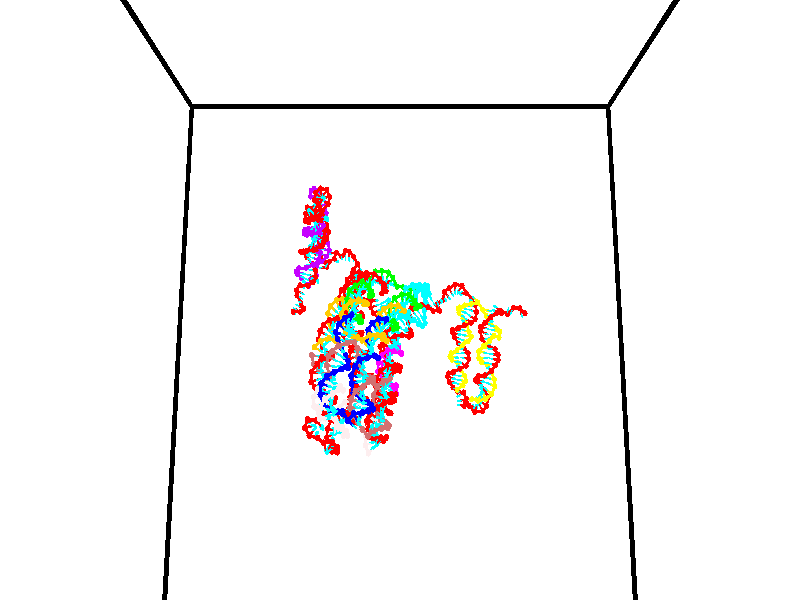 // switches for output
#declare DRAW_BASES = 1; // possible values are 0, 1; only relevant for DNA ribbons
#declare DRAW_BASES_TYPE = 3; // possible values are 1, 2, 3; only relevant for DNA ribbons
#declare DRAW_FOG = 0; // set to 1 to enable fog

#include "colors.inc"

#include "transforms.inc"
background { rgb <1, 1, 1>}

#default {
   normal{
       ripples 0.25
       frequency 0.20
       turbulence 0.2
       lambda 5
   }
	finish {
		phong 0.1
		phong_size 40.
	}
}

// original window dimensions: 1024x640


// camera settings

camera {
	sky <0, 0.179814, -0.983701>
	up <0, 0.179814, -0.983701>
	right 1.6 * <1, 0, 0>
	location <35, 94.9851, 44.8844>
	look_at <35, 29.7336, 32.9568>
	direction <0, -65.2515, -11.9276>
	angle 67.0682
}


# declare cpy_camera_pos = <35, 94.9851, 44.8844>;
# if (DRAW_FOG = 1)
fog {
	fog_type 2
	up vnormalize(cpy_camera_pos)
	color rgbt<1,1,1,0.3>
	distance 1e-5
	fog_alt 3e-3
	fog_offset 56
}
# end


// LIGHTS

# declare lum = 6;
global_settings {
	ambient_light rgb lum * <0.05, 0.05, 0.05>
	max_trace_level 15
}# declare cpy_direct_light_amount = 0.25;
light_source
{	1000 * <-1, -1.16352, -0.803886>,
	rgb lum * cpy_direct_light_amount
	parallel
}

light_source
{	1000 * <1, 1.16352, 0.803886>,
	rgb lum * cpy_direct_light_amount
	parallel
}

// strand 0

// nucleotide -1

// particle -1
sphere {
	<24.278267, 35.297974, 34.977779> 0.250000
	pigment { color rgbt <1,0,0,0> }
	no_shadow
}
cylinder {
	<24.297483, 34.899582, 35.008041>,  <24.309013, 34.660549, 35.026199>, 0.100000
	pigment { color rgbt <1,0,0,0> }
	no_shadow
}
cylinder {
	<24.297483, 34.899582, 35.008041>,  <24.278267, 35.297974, 34.977779>, 0.100000
	pigment { color rgbt <1,0,0,0> }
	no_shadow
}

// particle -1
sphere {
	<24.297483, 34.899582, 35.008041> 0.100000
	pigment { color rgbt <1,0,0,0> }
	no_shadow
}
sphere {
	0, 1
	scale<0.080000,0.200000,0.300000>
	matrix <0.428199, -0.047894, -0.902414,
		0.902407, 0.075749, 0.424175,
		0.048042, -0.995976, 0.075655,
		24.311895, 34.600788, 35.030739>
	pigment { color rgbt <0,1,1,0> }
	no_shadow
}
cylinder {
	<24.921024, 34.832821, 34.899559>,  <24.278267, 35.297974, 34.977779>, 0.130000
	pigment { color rgbt <1,0,0,0> }
	no_shadow
}

// nucleotide -1

// particle -1
sphere {
	<24.921024, 34.832821, 34.899559> 0.250000
	pigment { color rgbt <1,0,0,0> }
	no_shadow
}
cylinder {
	<24.598503, 34.663475, 34.734325>,  <24.404991, 34.561867, 34.635185>, 0.100000
	pigment { color rgbt <1,0,0,0> }
	no_shadow
}
cylinder {
	<24.598503, 34.663475, 34.734325>,  <24.921024, 34.832821, 34.899559>, 0.100000
	pigment { color rgbt <1,0,0,0> }
	no_shadow
}

// particle -1
sphere {
	<24.598503, 34.663475, 34.734325> 0.100000
	pigment { color rgbt <1,0,0,0> }
	no_shadow
}
sphere {
	0, 1
	scale<0.080000,0.200000,0.300000>
	matrix <0.488301, -0.082273, -0.868788,
		0.333827, -0.902217, 0.273065,
		-0.806301, -0.423363, -0.413089,
		24.356613, 34.536465, 34.610397>
	pigment { color rgbt <0,1,1,0> }
	no_shadow
}
cylinder {
	<25.202263, 34.233547, 34.544792>,  <24.921024, 34.832821, 34.899559>, 0.130000
	pigment { color rgbt <1,0,0,0> }
	no_shadow
}

// nucleotide -1

// particle -1
sphere {
	<25.202263, 34.233547, 34.544792> 0.250000
	pigment { color rgbt <1,0,0,0> }
	no_shadow
}
cylinder {
	<24.870304, 34.404812, 34.401714>,  <24.671129, 34.507568, 34.315868>, 0.100000
	pigment { color rgbt <1,0,0,0> }
	no_shadow
}
cylinder {
	<24.870304, 34.404812, 34.401714>,  <25.202263, 34.233547, 34.544792>, 0.100000
	pigment { color rgbt <1,0,0,0> }
	no_shadow
}

// particle -1
sphere {
	<24.870304, 34.404812, 34.401714> 0.100000
	pigment { color rgbt <1,0,0,0> }
	no_shadow
}
sphere {
	0, 1
	scale<0.080000,0.200000,0.300000>
	matrix <0.486645, 0.241986, -0.839416,
		-0.272846, -0.870703, -0.409185,
		-0.829899, 0.428159, -0.357698,
		24.621334, 34.533260, 34.294403>
	pigment { color rgbt <0,1,1,0> }
	no_shadow
}
cylinder {
	<24.814037, 33.860828, 33.977043>,  <25.202263, 34.233547, 34.544792>, 0.130000
	pigment { color rgbt <1,0,0,0> }
	no_shadow
}

// nucleotide -1

// particle -1
sphere {
	<24.814037, 33.860828, 33.977043> 0.250000
	pigment { color rgbt <1,0,0,0> }
	no_shadow
}
cylinder {
	<24.818922, 34.260227, 33.998425>,  <24.821854, 34.499866, 34.011253>, 0.100000
	pigment { color rgbt <1,0,0,0> }
	no_shadow
}
cylinder {
	<24.818922, 34.260227, 33.998425>,  <24.814037, 33.860828, 33.977043>, 0.100000
	pigment { color rgbt <1,0,0,0> }
	no_shadow
}

// particle -1
sphere {
	<24.818922, 34.260227, 33.998425> 0.100000
	pigment { color rgbt <1,0,0,0> }
	no_shadow
}
sphere {
	0, 1
	scale<0.080000,0.200000,0.300000>
	matrix <0.468002, 0.041532, -0.882751,
		-0.883643, 0.035797, -0.466791,
		0.012213, 0.998496, 0.053452,
		24.822586, 34.559776, 34.014462>
	pigment { color rgbt <0,1,1,0> }
	no_shadow
}
cylinder {
	<24.428129, 34.130692, 33.378475>,  <24.814037, 33.860828, 33.977043>, 0.130000
	pigment { color rgbt <1,0,0,0> }
	no_shadow
}

// nucleotide -1

// particle -1
sphere {
	<24.428129, 34.130692, 33.378475> 0.250000
	pigment { color rgbt <1,0,0,0> }
	no_shadow
}
cylinder {
	<24.721939, 34.349895, 33.538551>,  <24.898226, 34.481419, 33.634598>, 0.100000
	pigment { color rgbt <1,0,0,0> }
	no_shadow
}
cylinder {
	<24.721939, 34.349895, 33.538551>,  <24.428129, 34.130692, 33.378475>, 0.100000
	pigment { color rgbt <1,0,0,0> }
	no_shadow
}

// particle -1
sphere {
	<24.721939, 34.349895, 33.538551> 0.100000
	pigment { color rgbt <1,0,0,0> }
	no_shadow
}
sphere {
	0, 1
	scale<0.080000,0.200000,0.300000>
	matrix <0.440159, 0.064079, -0.895631,
		-0.516461, 0.834012, -0.194145,
		0.734526, 0.548013, 0.400192,
		24.942297, 34.514297, 33.658607>
	pigment { color rgbt <0,1,1,0> }
	no_shadow
}
cylinder {
	<24.468510, 34.769180, 33.039070>,  <24.428129, 34.130692, 33.378475>, 0.130000
	pigment { color rgbt <1,0,0,0> }
	no_shadow
}

// nucleotide -1

// particle -1
sphere {
	<24.468510, 34.769180, 33.039070> 0.250000
	pigment { color rgbt <1,0,0,0> }
	no_shadow
}
cylinder {
	<24.818447, 34.641678, 33.184971>,  <25.028410, 34.565174, 33.272511>, 0.100000
	pigment { color rgbt <1,0,0,0> }
	no_shadow
}
cylinder {
	<24.818447, 34.641678, 33.184971>,  <24.468510, 34.769180, 33.039070>, 0.100000
	pigment { color rgbt <1,0,0,0> }
	no_shadow
}

// particle -1
sphere {
	<24.818447, 34.641678, 33.184971> 0.100000
	pigment { color rgbt <1,0,0,0> }
	no_shadow
}
sphere {
	0, 1
	scale<0.080000,0.200000,0.300000>
	matrix <0.403130, 0.061593, -0.913068,
		0.268582, 0.945833, 0.182385,
		0.874843, -0.318758, 0.364751,
		25.080900, 34.546051, 33.294395>
	pigment { color rgbt <0,1,1,0> }
	no_shadow
}
cylinder {
	<24.903761, 35.311268, 32.722706>,  <24.468510, 34.769180, 33.039070>, 0.130000
	pigment { color rgbt <1,0,0,0> }
	no_shadow
}

// nucleotide -1

// particle -1
sphere {
	<24.903761, 35.311268, 32.722706> 0.250000
	pigment { color rgbt <1,0,0,0> }
	no_shadow
}
cylinder {
	<25.037769, 34.936035, 32.757961>,  <25.118174, 34.710896, 32.779114>, 0.100000
	pigment { color rgbt <1,0,0,0> }
	no_shadow
}
cylinder {
	<25.037769, 34.936035, 32.757961>,  <24.903761, 35.311268, 32.722706>, 0.100000
	pigment { color rgbt <1,0,0,0> }
	no_shadow
}

// particle -1
sphere {
	<25.037769, 34.936035, 32.757961> 0.100000
	pigment { color rgbt <1,0,0,0> }
	no_shadow
}
sphere {
	0, 1
	scale<0.080000,0.200000,0.300000>
	matrix <0.317824, 0.024450, -0.947835,
		0.886989, 0.345555, 0.306336,
		0.335019, -0.938080, 0.088139,
		25.138275, 34.654610, 32.784405>
	pigment { color rgbt <0,1,1,0> }
	no_shadow
}
cylinder {
	<25.669977, 35.232235, 32.749256>,  <24.903761, 35.311268, 32.722706>, 0.130000
	pigment { color rgbt <1,0,0,0> }
	no_shadow
}

// nucleotide -1

// particle -1
sphere {
	<25.669977, 35.232235, 32.749256> 0.250000
	pigment { color rgbt <1,0,0,0> }
	no_shadow
}
cylinder {
	<25.482780, 34.917896, 32.587555>,  <25.370462, 34.729294, 32.490532>, 0.100000
	pigment { color rgbt <1,0,0,0> }
	no_shadow
}
cylinder {
	<25.482780, 34.917896, 32.587555>,  <25.669977, 35.232235, 32.749256>, 0.100000
	pigment { color rgbt <1,0,0,0> }
	no_shadow
}

// particle -1
sphere {
	<25.482780, 34.917896, 32.587555> 0.100000
	pigment { color rgbt <1,0,0,0> }
	no_shadow
}
sphere {
	0, 1
	scale<0.080000,0.200000,0.300000>
	matrix <0.447521, 0.183711, -0.875200,
		0.762042, -0.590501, 0.265708,
		-0.467993, -0.785849, -0.404257,
		25.342382, 34.682140, 32.466278>
	pigment { color rgbt <0,1,1,0> }
	no_shadow
}
cylinder {
	<26.172470, 34.916439, 32.380589>,  <25.669977, 35.232235, 32.749256>, 0.130000
	pigment { color rgbt <1,0,0,0> }
	no_shadow
}

// nucleotide -1

// particle -1
sphere {
	<26.172470, 34.916439, 32.380589> 0.250000
	pigment { color rgbt <1,0,0,0> }
	no_shadow
}
cylinder {
	<25.816236, 34.818790, 32.227093>,  <25.602495, 34.760201, 32.134995>, 0.100000
	pigment { color rgbt <1,0,0,0> }
	no_shadow
}
cylinder {
	<25.816236, 34.818790, 32.227093>,  <26.172470, 34.916439, 32.380589>, 0.100000
	pigment { color rgbt <1,0,0,0> }
	no_shadow
}

// particle -1
sphere {
	<25.816236, 34.818790, 32.227093> 0.100000
	pigment { color rgbt <1,0,0,0> }
	no_shadow
}
sphere {
	0, 1
	scale<0.080000,0.200000,0.300000>
	matrix <0.334592, 0.219829, -0.916364,
		0.308066, -0.944498, -0.114094,
		-0.890586, -0.244126, -0.383744,
		25.549061, 34.745552, 32.111969>
	pigment { color rgbt <0,1,1,0> }
	no_shadow
}
cylinder {
	<26.370029, 34.477058, 31.850275>,  <26.172470, 34.916439, 32.380589>, 0.130000
	pigment { color rgbt <1,0,0,0> }
	no_shadow
}

// nucleotide -1

// particle -1
sphere {
	<26.370029, 34.477058, 31.850275> 0.250000
	pigment { color rgbt <1,0,0,0> }
	no_shadow
}
cylinder {
	<26.003845, 34.621468, 31.779169>,  <25.784136, 34.708111, 31.736506>, 0.100000
	pigment { color rgbt <1,0,0,0> }
	no_shadow
}
cylinder {
	<26.003845, 34.621468, 31.779169>,  <26.370029, 34.477058, 31.850275>, 0.100000
	pigment { color rgbt <1,0,0,0> }
	no_shadow
}

// particle -1
sphere {
	<26.003845, 34.621468, 31.779169> 0.100000
	pigment { color rgbt <1,0,0,0> }
	no_shadow
}
sphere {
	0, 1
	scale<0.080000,0.200000,0.300000>
	matrix <0.230361, 0.107951, -0.967099,
		-0.329953, -0.926289, -0.181990,
		-0.915459, 0.361021, -0.177762,
		25.729208, 34.729774, 31.725840>
	pigment { color rgbt <0,1,1,0> }
	no_shadow
}
cylinder {
	<26.312651, 34.250156, 31.221209>,  <26.370029, 34.477058, 31.850275>, 0.130000
	pigment { color rgbt <1,0,0,0> }
	no_shadow
}

// nucleotide -1

// particle -1
sphere {
	<26.312651, 34.250156, 31.221209> 0.250000
	pigment { color rgbt <1,0,0,0> }
	no_shadow
}
cylinder {
	<26.024809, 34.527027, 31.243349>,  <25.852104, 34.693150, 31.256634>, 0.100000
	pigment { color rgbt <1,0,0,0> }
	no_shadow
}
cylinder {
	<26.024809, 34.527027, 31.243349>,  <26.312651, 34.250156, 31.221209>, 0.100000
	pigment { color rgbt <1,0,0,0> }
	no_shadow
}

// particle -1
sphere {
	<26.024809, 34.527027, 31.243349> 0.100000
	pigment { color rgbt <1,0,0,0> }
	no_shadow
}
sphere {
	0, 1
	scale<0.080000,0.200000,0.300000>
	matrix <0.138272, 0.220952, -0.965433,
		-0.680477, -0.687078, -0.254707,
		-0.719606, 0.692173, 0.055349,
		25.808928, 34.734680, 31.259954>
	pigment { color rgbt <0,1,1,0> }
	no_shadow
}
cylinder {
	<25.916143, 34.199173, 30.593159>,  <26.312651, 34.250156, 31.221209>, 0.130000
	pigment { color rgbt <1,0,0,0> }
	no_shadow
}

// nucleotide -1

// particle -1
sphere {
	<25.916143, 34.199173, 30.593159> 0.250000
	pigment { color rgbt <1,0,0,0> }
	no_shadow
}
cylinder {
	<25.834127, 34.561996, 30.740234>,  <25.784918, 34.779690, 30.828480>, 0.100000
	pigment { color rgbt <1,0,0,0> }
	no_shadow
}
cylinder {
	<25.834127, 34.561996, 30.740234>,  <25.916143, 34.199173, 30.593159>, 0.100000
	pigment { color rgbt <1,0,0,0> }
	no_shadow
}

// particle -1
sphere {
	<25.834127, 34.561996, 30.740234> 0.100000
	pigment { color rgbt <1,0,0,0> }
	no_shadow
}
sphere {
	0, 1
	scale<0.080000,0.200000,0.300000>
	matrix <0.097478, 0.392729, -0.914474,
		-0.973888, -0.151660, -0.168943,
		-0.205038, 0.907063, 0.367691,
		25.772615, 34.834114, 30.850542>
	pigment { color rgbt <0,1,1,0> }
	no_shadow
}
cylinder {
	<25.381035, 34.447571, 30.066837>,  <25.916143, 34.199173, 30.593159>, 0.130000
	pigment { color rgbt <1,0,0,0> }
	no_shadow
}

// nucleotide -1

// particle -1
sphere {
	<25.381035, 34.447571, 30.066837> 0.250000
	pigment { color rgbt <1,0,0,0> }
	no_shadow
}
cylinder {
	<25.571461, 34.749508, 30.247313>,  <25.685717, 34.930672, 30.355598>, 0.100000
	pigment { color rgbt <1,0,0,0> }
	no_shadow
}
cylinder {
	<25.571461, 34.749508, 30.247313>,  <25.381035, 34.447571, 30.066837>, 0.100000
	pigment { color rgbt <1,0,0,0> }
	no_shadow
}

// particle -1
sphere {
	<25.571461, 34.749508, 30.247313> 0.100000
	pigment { color rgbt <1,0,0,0> }
	no_shadow
}
sphere {
	0, 1
	scale<0.080000,0.200000,0.300000>
	matrix <0.127029, 0.448651, -0.884633,
		-0.870186, 0.478458, 0.117701,
		0.476066, 0.754844, 0.451188,
		25.714281, 34.975960, 30.382669>
	pigment { color rgbt <0,1,1,0> }
	no_shadow
}
cylinder {
	<25.172501, 35.139416, 29.743689>,  <25.381035, 34.447571, 30.066837>, 0.130000
	pigment { color rgbt <1,0,0,0> }
	no_shadow
}

// nucleotide -1

// particle -1
sphere {
	<25.172501, 35.139416, 29.743689> 0.250000
	pigment { color rgbt <1,0,0,0> }
	no_shadow
}
cylinder {
	<25.486755, 35.248730, 29.965712>,  <25.675308, 35.314316, 30.098925>, 0.100000
	pigment { color rgbt <1,0,0,0> }
	no_shadow
}
cylinder {
	<25.486755, 35.248730, 29.965712>,  <25.172501, 35.139416, 29.743689>, 0.100000
	pigment { color rgbt <1,0,0,0> }
	no_shadow
}

// particle -1
sphere {
	<25.486755, 35.248730, 29.965712> 0.100000
	pigment { color rgbt <1,0,0,0> }
	no_shadow
}
sphere {
	0, 1
	scale<0.080000,0.200000,0.300000>
	matrix <0.155398, 0.781230, -0.604592,
		-0.598852, 0.561246, 0.571297,
		0.785639, 0.273283, 0.555057,
		25.722446, 35.330715, 30.132229>
	pigment { color rgbt <0,1,1,0> }
	no_shadow
}
cylinder {
	<24.976542, 35.804966, 29.945265>,  <25.172501, 35.139416, 29.743689>, 0.130000
	pigment { color rgbt <1,0,0,0> }
	no_shadow
}

// nucleotide -1

// particle -1
sphere {
	<24.976542, 35.804966, 29.945265> 0.250000
	pigment { color rgbt <1,0,0,0> }
	no_shadow
}
cylinder {
	<25.372591, 35.751877, 29.963333>,  <25.610220, 35.720024, 29.974174>, 0.100000
	pigment { color rgbt <1,0,0,0> }
	no_shadow
}
cylinder {
	<25.372591, 35.751877, 29.963333>,  <24.976542, 35.804966, 29.945265>, 0.100000
	pigment { color rgbt <1,0,0,0> }
	no_shadow
}

// particle -1
sphere {
	<25.372591, 35.751877, 29.963333> 0.100000
	pigment { color rgbt <1,0,0,0> }
	no_shadow
}
sphere {
	0, 1
	scale<0.080000,0.200000,0.300000>
	matrix <0.128596, 0.731396, -0.669719,
		0.055848, 0.668913, 0.741240,
		0.990123, -0.132723, 0.045172,
		25.669628, 35.712059, 29.976885>
	pigment { color rgbt <0,1,1,0> }
	no_shadow
}
cylinder {
	<25.313242, 36.388729, 30.118448>,  <24.976542, 35.804966, 29.945265>, 0.130000
	pigment { color rgbt <1,0,0,0> }
	no_shadow
}

// nucleotide -1

// particle -1
sphere {
	<25.313242, 36.388729, 30.118448> 0.250000
	pigment { color rgbt <1,0,0,0> }
	no_shadow
}
cylinder {
	<25.634018, 36.224865, 29.944519>,  <25.826483, 36.126545, 29.840162>, 0.100000
	pigment { color rgbt <1,0,0,0> }
	no_shadow
}
cylinder {
	<25.634018, 36.224865, 29.944519>,  <25.313242, 36.388729, 30.118448>, 0.100000
	pigment { color rgbt <1,0,0,0> }
	no_shadow
}

// particle -1
sphere {
	<25.634018, 36.224865, 29.944519> 0.100000
	pigment { color rgbt <1,0,0,0> }
	no_shadow
}
sphere {
	0, 1
	scale<0.080000,0.200000,0.300000>
	matrix <0.214485, 0.876758, -0.430454,
		0.557574, 0.251936, 0.790974,
		0.801940, -0.409662, -0.434821,
		25.874599, 36.101967, 29.814074>
	pigment { color rgbt <0,1,1,0> }
	no_shadow
}
cylinder {
	<25.775234, 36.933098, 30.137871>,  <25.313242, 36.388729, 30.118448>, 0.130000
	pigment { color rgbt <1,0,0,0> }
	no_shadow
}

// nucleotide -1

// particle -1
sphere {
	<25.775234, 36.933098, 30.137871> 0.250000
	pigment { color rgbt <1,0,0,0> }
	no_shadow
}
cylinder {
	<25.920683, 36.679073, 29.865261>,  <26.007952, 36.526657, 29.701696>, 0.100000
	pigment { color rgbt <1,0,0,0> }
	no_shadow
}
cylinder {
	<25.920683, 36.679073, 29.865261>,  <25.775234, 36.933098, 30.137871>, 0.100000
	pigment { color rgbt <1,0,0,0> }
	no_shadow
}

// particle -1
sphere {
	<25.920683, 36.679073, 29.865261> 0.100000
	pigment { color rgbt <1,0,0,0> }
	no_shadow
}
sphere {
	0, 1
	scale<0.080000,0.200000,0.300000>
	matrix <0.432985, 0.762992, -0.479965,
		0.824805, -0.120564, 0.552414,
		0.363621, -0.635065, -0.681522,
		26.029770, 36.488552, 29.660805>
	pigment { color rgbt <0,1,1,0> }
	no_shadow
}
cylinder {
	<26.465599, 37.095554, 30.109257>,  <25.775234, 36.933098, 30.137871>, 0.130000
	pigment { color rgbt <1,0,0,0> }
	no_shadow
}

// nucleotide -1

// particle -1
sphere {
	<26.465599, 37.095554, 30.109257> 0.250000
	pigment { color rgbt <1,0,0,0> }
	no_shadow
}
cylinder {
	<26.417137, 36.910686, 29.757866>,  <26.388060, 36.799767, 29.547031>, 0.100000
	pigment { color rgbt <1,0,0,0> }
	no_shadow
}
cylinder {
	<26.417137, 36.910686, 29.757866>,  <26.465599, 37.095554, 30.109257>, 0.100000
	pigment { color rgbt <1,0,0,0> }
	no_shadow
}

// particle -1
sphere {
	<26.417137, 36.910686, 29.757866> 0.100000
	pigment { color rgbt <1,0,0,0> }
	no_shadow
}
sphere {
	0, 1
	scale<0.080000,0.200000,0.300000>
	matrix <0.456783, 0.759765, -0.462716,
		0.881289, -0.457334, 0.119062,
		-0.121157, -0.462172, -0.878475,
		26.380791, 36.772034, 29.494324>
	pigment { color rgbt <0,1,1,0> }
	no_shadow
}
cylinder {
	<27.104239, 37.121220, 29.769693>,  <26.465599, 37.095554, 30.109257>, 0.130000
	pigment { color rgbt <1,0,0,0> }
	no_shadow
}

// nucleotide -1

// particle -1
sphere {
	<27.104239, 37.121220, 29.769693> 0.250000
	pigment { color rgbt <1,0,0,0> }
	no_shadow
}
cylinder {
	<26.866510, 37.045486, 29.457043>,  <26.723873, 37.000046, 29.269453>, 0.100000
	pigment { color rgbt <1,0,0,0> }
	no_shadow
}
cylinder {
	<26.866510, 37.045486, 29.457043>,  <27.104239, 37.121220, 29.769693>, 0.100000
	pigment { color rgbt <1,0,0,0> }
	no_shadow
}

// particle -1
sphere {
	<26.866510, 37.045486, 29.457043> 0.100000
	pigment { color rgbt <1,0,0,0> }
	no_shadow
}
sphere {
	0, 1
	scale<0.080000,0.200000,0.300000>
	matrix <0.416941, 0.758545, -0.500768,
		0.687708, -0.623509, -0.371880,
		-0.594321, -0.189331, -0.781624,
		26.688213, 36.988686, 29.222555>
	pigment { color rgbt <0,1,1,0> }
	no_shadow
}
cylinder {
	<27.490635, 37.080734, 29.216436>,  <27.104239, 37.121220, 29.769693>, 0.130000
	pigment { color rgbt <1,0,0,0> }
	no_shadow
}

// nucleotide -1

// particle -1
sphere {
	<27.490635, 37.080734, 29.216436> 0.250000
	pigment { color rgbt <1,0,0,0> }
	no_shadow
}
cylinder {
	<27.125078, 37.166252, 29.078396>,  <26.905745, 37.217564, 28.995571>, 0.100000
	pigment { color rgbt <1,0,0,0> }
	no_shadow
}
cylinder {
	<27.125078, 37.166252, 29.078396>,  <27.490635, 37.080734, 29.216436>, 0.100000
	pigment { color rgbt <1,0,0,0> }
	no_shadow
}

// particle -1
sphere {
	<27.125078, 37.166252, 29.078396> 0.100000
	pigment { color rgbt <1,0,0,0> }
	no_shadow
}
sphere {
	0, 1
	scale<0.080000,0.200000,0.300000>
	matrix <0.369531, 0.790064, -0.489128,
		0.168077, -0.574534, -0.801037,
		-0.913891, 0.213796, -0.345100,
		26.850910, 37.230392, 28.974865>
	pigment { color rgbt <0,1,1,0> }
	no_shadow
}
cylinder {
	<27.533827, 37.363724, 28.512545>,  <27.490635, 37.080734, 29.216436>, 0.130000
	pigment { color rgbt <1,0,0,0> }
	no_shadow
}

// nucleotide -1

// particle -1
sphere {
	<27.533827, 37.363724, 28.512545> 0.250000
	pigment { color rgbt <1,0,0,0> }
	no_shadow
}
cylinder {
	<27.176565, 37.495956, 28.634521>,  <26.962208, 37.575298, 28.707708>, 0.100000
	pigment { color rgbt <1,0,0,0> }
	no_shadow
}
cylinder {
	<27.176565, 37.495956, 28.634521>,  <27.533827, 37.363724, 28.512545>, 0.100000
	pigment { color rgbt <1,0,0,0> }
	no_shadow
}

// particle -1
sphere {
	<27.176565, 37.495956, 28.634521> 0.100000
	pigment { color rgbt <1,0,0,0> }
	no_shadow
}
sphere {
	0, 1
	scale<0.080000,0.200000,0.300000>
	matrix <0.091973, 0.797952, -0.595663,
		-0.440246, -0.503972, -0.743098,
		-0.893154, 0.330583, 0.304944,
		26.908619, 37.595131, 28.726004>
	pigment { color rgbt <0,1,1,0> }
	no_shadow
}
cylinder {
	<27.167122, 37.507153, 27.873604>,  <27.533827, 37.363724, 28.512545>, 0.130000
	pigment { color rgbt <1,0,0,0> }
	no_shadow
}

// nucleotide -1

// particle -1
sphere {
	<27.167122, 37.507153, 27.873604> 0.250000
	pigment { color rgbt <1,0,0,0> }
	no_shadow
}
cylinder {
	<26.978897, 37.709167, 28.163019>,  <26.865963, 37.830376, 28.336668>, 0.100000
	pigment { color rgbt <1,0,0,0> }
	no_shadow
}
cylinder {
	<26.978897, 37.709167, 28.163019>,  <27.167122, 37.507153, 27.873604>, 0.100000
	pigment { color rgbt <1,0,0,0> }
	no_shadow
}

// particle -1
sphere {
	<26.978897, 37.709167, 28.163019> 0.100000
	pigment { color rgbt <1,0,0,0> }
	no_shadow
}
sphere {
	0, 1
	scale<0.080000,0.200000,0.300000>
	matrix <-0.002657, 0.819183, -0.573526,
		-0.882363, -0.271802, -0.384135,
		-0.470562, 0.505038, 0.723539,
		26.837729, 37.860680, 28.380081>
	pigment { color rgbt <0,1,1,0> }
	no_shadow
}
cylinder {
	<26.775848, 37.969238, 27.506922>,  <27.167122, 37.507153, 27.873604>, 0.130000
	pigment { color rgbt <1,0,0,0> }
	no_shadow
}

// nucleotide -1

// particle -1
sphere {
	<26.775848, 37.969238, 27.506922> 0.250000
	pigment { color rgbt <1,0,0,0> }
	no_shadow
}
cylinder {
	<26.786129, 38.120926, 27.876902>,  <26.792297, 38.211941, 28.098888>, 0.100000
	pigment { color rgbt <1,0,0,0> }
	no_shadow
}
cylinder {
	<26.786129, 38.120926, 27.876902>,  <26.775848, 37.969238, 27.506922>, 0.100000
	pigment { color rgbt <1,0,0,0> }
	no_shadow
}

// particle -1
sphere {
	<26.786129, 38.120926, 27.876902> 0.100000
	pigment { color rgbt <1,0,0,0> }
	no_shadow
}
sphere {
	0, 1
	scale<0.080000,0.200000,0.300000>
	matrix <0.002062, 0.925232, -0.379396,
		-0.999668, 0.011659, 0.022999,
		0.025703, 0.379223, 0.924949,
		26.793840, 38.234692, 28.154387>
	pigment { color rgbt <0,1,1,0> }
	no_shadow
}
cylinder {
	<26.335423, 38.457394, 27.444284>,  <26.775848, 37.969238, 27.506922>, 0.130000
	pigment { color rgbt <1,0,0,0> }
	no_shadow
}

// nucleotide -1

// particle -1
sphere {
	<26.335423, 38.457394, 27.444284> 0.250000
	pigment { color rgbt <1,0,0,0> }
	no_shadow
}
cylinder {
	<26.526810, 38.561607, 27.779711>,  <26.641642, 38.624138, 27.980967>, 0.100000
	pigment { color rgbt <1,0,0,0> }
	no_shadow
}
cylinder {
	<26.526810, 38.561607, 27.779711>,  <26.335423, 38.457394, 27.444284>, 0.100000
	pigment { color rgbt <1,0,0,0> }
	no_shadow
}

// particle -1
sphere {
	<26.526810, 38.561607, 27.779711> 0.100000
	pigment { color rgbt <1,0,0,0> }
	no_shadow
}
sphere {
	0, 1
	scale<0.080000,0.200000,0.300000>
	matrix <-0.045553, 0.961048, -0.272601,
		-0.876923, 0.092231, 0.471698,
		0.478467, 0.260538, 0.838564,
		26.670349, 38.639771, 28.031281>
	pigment { color rgbt <0,1,1,0> }
	no_shadow
}
cylinder {
	<25.937239, 39.065762, 27.633945>,  <26.335423, 38.457394, 27.444284>, 0.130000
	pigment { color rgbt <1,0,0,0> }
	no_shadow
}

// nucleotide -1

// particle -1
sphere {
	<25.937239, 39.065762, 27.633945> 0.250000
	pigment { color rgbt <1,0,0,0> }
	no_shadow
}
cylinder {
	<26.279537, 39.067406, 27.840899>,  <26.484917, 39.068394, 27.965071>, 0.100000
	pigment { color rgbt <1,0,0,0> }
	no_shadow
}
cylinder {
	<26.279537, 39.067406, 27.840899>,  <25.937239, 39.065762, 27.633945>, 0.100000
	pigment { color rgbt <1,0,0,0> }
	no_shadow
}

// particle -1
sphere {
	<26.279537, 39.067406, 27.840899> 0.100000
	pigment { color rgbt <1,0,0,0> }
	no_shadow
}
sphere {
	0, 1
	scale<0.080000,0.200000,0.300000>
	matrix <0.058991, 0.992673, -0.105459,
		-0.514024, 0.120767, 0.849232,
		0.855745, 0.004111, 0.517381,
		26.536261, 39.068638, 27.996113>
	pigment { color rgbt <0,1,1,0> }
	no_shadow
}
cylinder {
	<25.963804, 39.434811, 28.322990>,  <25.937239, 39.065762, 27.633945>, 0.130000
	pigment { color rgbt <1,0,0,0> }
	no_shadow
}

// nucleotide -1

// particle -1
sphere {
	<25.963804, 39.434811, 28.322990> 0.250000
	pigment { color rgbt <1,0,0,0> }
	no_shadow
}
cylinder {
	<26.280491, 39.450073, 28.079113>,  <26.470503, 39.459232, 27.932787>, 0.100000
	pigment { color rgbt <1,0,0,0> }
	no_shadow
}
cylinder {
	<26.280491, 39.450073, 28.079113>,  <25.963804, 39.434811, 28.322990>, 0.100000
	pigment { color rgbt <1,0,0,0> }
	no_shadow
}

// particle -1
sphere {
	<26.280491, 39.450073, 28.079113> 0.100000
	pigment { color rgbt <1,0,0,0> }
	no_shadow
}
sphere {
	0, 1
	scale<0.080000,0.200000,0.300000>
	matrix <-0.067843, 0.997366, -0.025674,
		0.607107, 0.061690, 0.792222,
		0.791719, 0.038160, -0.609693,
		26.518007, 39.461521, 27.896206>
	pigment { color rgbt <0,1,1,0> }
	no_shadow
}
cylinder {
	<26.373472, 39.908558, 28.585997>,  <25.963804, 39.434811, 28.322990>, 0.130000
	pigment { color rgbt <1,0,0,0> }
	no_shadow
}

// nucleotide -1

// particle -1
sphere {
	<26.373472, 39.908558, 28.585997> 0.250000
	pigment { color rgbt <1,0,0,0> }
	no_shadow
}
cylinder {
	<26.488714, 39.890903, 28.203363>,  <26.557859, 39.880310, 27.973783>, 0.100000
	pigment { color rgbt <1,0,0,0> }
	no_shadow
}
cylinder {
	<26.488714, 39.890903, 28.203363>,  <26.373472, 39.908558, 28.585997>, 0.100000
	pigment { color rgbt <1,0,0,0> }
	no_shadow
}

// particle -1
sphere {
	<26.488714, 39.890903, 28.203363> 0.100000
	pigment { color rgbt <1,0,0,0> }
	no_shadow
}
sphere {
	0, 1
	scale<0.080000,0.200000,0.300000>
	matrix <-0.024579, 0.998267, -0.053466,
		0.957284, 0.038916, 0.286519,
		0.288103, -0.044140, -0.956582,
		26.575146, 39.877663, 27.916389>
	pigment { color rgbt <0,1,1,0> }
	no_shadow
}
cylinder {
	<26.869972, 40.271503, 28.402618>,  <26.373472, 39.908558, 28.585997>, 0.130000
	pigment { color rgbt <1,0,0,0> }
	no_shadow
}

// nucleotide -1

// particle -1
sphere {
	<26.869972, 40.271503, 28.402618> 0.250000
	pigment { color rgbt <1,0,0,0> }
	no_shadow
}
cylinder {
	<26.647631, 40.272385, 28.070107>,  <26.514227, 40.272911, 27.870600>, 0.100000
	pigment { color rgbt <1,0,0,0> }
	no_shadow
}
cylinder {
	<26.647631, 40.272385, 28.070107>,  <26.869972, 40.271503, 28.402618>, 0.100000
	pigment { color rgbt <1,0,0,0> }
	no_shadow
}

// particle -1
sphere {
	<26.647631, 40.272385, 28.070107> 0.100000
	pigment { color rgbt <1,0,0,0> }
	no_shadow
}
sphere {
	0, 1
	scale<0.080000,0.200000,0.300000>
	matrix <-0.012326, 0.999865, 0.010889,
		0.831189, 0.016299, -0.555751,
		-0.555853, 0.002200, -0.831278,
		26.480875, 40.273045, 27.820723>
	pigment { color rgbt <0,1,1,0> }
	no_shadow
}
cylinder {
	<27.216427, 39.677025, 28.290642>,  <26.869972, 40.271503, 28.402618>, 0.130000
	pigment { color rgbt <1,0,0,0> }
	no_shadow
}

// nucleotide -1

// particle -1
sphere {
	<27.216427, 39.677025, 28.290642> 0.250000
	pigment { color rgbt <1,0,0,0> }
	no_shadow
}
cylinder {
	<27.610035, 39.742958, 28.263708>,  <27.846201, 39.782516, 28.247549>, 0.100000
	pigment { color rgbt <1,0,0,0> }
	no_shadow
}
cylinder {
	<27.610035, 39.742958, 28.263708>,  <27.216427, 39.677025, 28.290642>, 0.100000
	pigment { color rgbt <1,0,0,0> }
	no_shadow
}

// particle -1
sphere {
	<27.610035, 39.742958, 28.263708> 0.100000
	pigment { color rgbt <1,0,0,0> }
	no_shadow
}
sphere {
	0, 1
	scale<0.080000,0.200000,0.300000>
	matrix <0.143782, -0.958671, -0.245512,
		-0.105018, 0.231908, -0.967052,
		0.984021, 0.164828, -0.067333,
		27.905241, 39.792408, 28.243507>
	pigment { color rgbt <0,1,1,0> }
	no_shadow
}
cylinder {
	<27.487278, 39.518394, 27.667351>,  <27.216427, 39.677025, 28.290642>, 0.130000
	pigment { color rgbt <1,0,0,0> }
	no_shadow
}

// nucleotide -1

// particle -1
sphere {
	<27.487278, 39.518394, 27.667351> 0.250000
	pigment { color rgbt <1,0,0,0> }
	no_shadow
}
cylinder {
	<27.773973, 39.482132, 27.943920>,  <27.945990, 39.460377, 28.109861>, 0.100000
	pigment { color rgbt <1,0,0,0> }
	no_shadow
}
cylinder {
	<27.773973, 39.482132, 27.943920>,  <27.487278, 39.518394, 27.667351>, 0.100000
	pigment { color rgbt <1,0,0,0> }
	no_shadow
}

// particle -1
sphere {
	<27.773973, 39.482132, 27.943920> 0.100000
	pigment { color rgbt <1,0,0,0> }
	no_shadow
}
sphere {
	0, 1
	scale<0.080000,0.200000,0.300000>
	matrix <0.057206, -0.980529, -0.187859,
		0.694993, 0.174199, -0.697596,
		0.716738, -0.090654, 0.691425,
		27.988995, 39.454937, 28.151348>
	pigment { color rgbt <0,1,1,0> }
	no_shadow
}
cylinder {
	<27.208715, 39.759300, 27.090878>,  <27.487278, 39.518394, 27.667351>, 0.130000
	pigment { color rgbt <1,0,0,0> }
	no_shadow
}

// nucleotide -1

// particle -1
sphere {
	<27.208715, 39.759300, 27.090878> 0.250000
	pigment { color rgbt <1,0,0,0> }
	no_shadow
}
cylinder {
	<27.459045, 39.679852, 26.789177>,  <27.609243, 39.632183, 26.608156>, 0.100000
	pigment { color rgbt <1,0,0,0> }
	no_shadow
}
cylinder {
	<27.459045, 39.679852, 26.789177>,  <27.208715, 39.759300, 27.090878>, 0.100000
	pigment { color rgbt <1,0,0,0> }
	no_shadow
}

// particle -1
sphere {
	<27.459045, 39.679852, 26.789177> 0.100000
	pigment { color rgbt <1,0,0,0> }
	no_shadow
}
sphere {
	0, 1
	scale<0.080000,0.200000,0.300000>
	matrix <-0.459635, -0.875194, -0.150901,
		-0.630142, 0.441117, -0.639012,
		0.625824, -0.198623, -0.754250,
		27.646793, 39.620266, 26.562902>
	pigment { color rgbt <0,1,1,0> }
	no_shadow
}
cylinder {
	<26.779877, 39.399139, 26.590960>,  <27.208715, 39.759300, 27.090878>, 0.130000
	pigment { color rgbt <1,0,0,0> }
	no_shadow
}

// nucleotide -1

// particle -1
sphere {
	<26.779877, 39.399139, 26.590960> 0.250000
	pigment { color rgbt <1,0,0,0> }
	no_shadow
}
cylinder {
	<27.159880, 39.311489, 26.501995>,  <27.387882, 39.258900, 26.448616>, 0.100000
	pigment { color rgbt <1,0,0,0> }
	no_shadow
}
cylinder {
	<27.159880, 39.311489, 26.501995>,  <26.779877, 39.399139, 26.590960>, 0.100000
	pigment { color rgbt <1,0,0,0> }
	no_shadow
}

// particle -1
sphere {
	<27.159880, 39.311489, 26.501995> 0.100000
	pigment { color rgbt <1,0,0,0> }
	no_shadow
}
sphere {
	0, 1
	scale<0.080000,0.200000,0.300000>
	matrix <-0.267542, -0.938542, -0.218082,
		-0.160956, 0.266684, -0.950249,
		0.950008, -0.219130, -0.222413,
		27.444881, 39.245750, 26.435270>
	pigment { color rgbt <0,1,1,0> }
	no_shadow
}
cylinder {
	<26.851797, 39.106686, 25.873751>,  <26.779877, 39.399139, 26.590960>, 0.130000
	pigment { color rgbt <1,0,0,0> }
	no_shadow
}

// nucleotide -1

// particle -1
sphere {
	<26.851797, 39.106686, 25.873751> 0.250000
	pigment { color rgbt <1,0,0,0> }
	no_shadow
}
cylinder {
	<27.144802, 38.964706, 26.106108>,  <27.320606, 38.879520, 26.245522>, 0.100000
	pigment { color rgbt <1,0,0,0> }
	no_shadow
}
cylinder {
	<27.144802, 38.964706, 26.106108>,  <26.851797, 39.106686, 25.873751>, 0.100000
	pigment { color rgbt <1,0,0,0> }
	no_shadow
}

// particle -1
sphere {
	<27.144802, 38.964706, 26.106108> 0.100000
	pigment { color rgbt <1,0,0,0> }
	no_shadow
}
sphere {
	0, 1
	scale<0.080000,0.200000,0.300000>
	matrix <-0.228582, -0.932013, -0.281249,
		0.641229, 0.073237, -0.763847,
		0.732513, -0.354947, 0.580893,
		27.364555, 38.858223, 26.280376>
	pigment { color rgbt <0,1,1,0> }
	no_shadow
}
cylinder {
	<27.253643, 38.722591, 25.397865>,  <26.851797, 39.106686, 25.873751>, 0.130000
	pigment { color rgbt <1,0,0,0> }
	no_shadow
}

// nucleotide -1

// particle -1
sphere {
	<27.253643, 38.722591, 25.397865> 0.250000
	pigment { color rgbt <1,0,0,0> }
	no_shadow
}
cylinder {
	<27.302895, 38.588615, 25.771528>,  <27.332445, 38.508228, 25.995726>, 0.100000
	pigment { color rgbt <1,0,0,0> }
	no_shadow
}
cylinder {
	<27.302895, 38.588615, 25.771528>,  <27.253643, 38.722591, 25.397865>, 0.100000
	pigment { color rgbt <1,0,0,0> }
	no_shadow
}

// particle -1
sphere {
	<27.302895, 38.588615, 25.771528> 0.100000
	pigment { color rgbt <1,0,0,0> }
	no_shadow
}
sphere {
	0, 1
	scale<0.080000,0.200000,0.300000>
	matrix <0.022216, -0.940155, -0.340021,
		0.992142, 0.062619, -0.108317,
		0.123127, -0.334943, 0.934159,
		27.339832, 38.488132, 26.051777>
	pigment { color rgbt <0,1,1,0> }
	no_shadow
}
cylinder {
	<27.803658, 38.149822, 25.294708>,  <27.253643, 38.722591, 25.397865>, 0.130000
	pigment { color rgbt <1,0,0,0> }
	no_shadow
}

// nucleotide -1

// particle -1
sphere {
	<27.803658, 38.149822, 25.294708> 0.250000
	pigment { color rgbt <1,0,0,0> }
	no_shadow
}
cylinder {
	<27.583147, 38.149166, 25.628437>,  <27.450840, 38.148773, 25.828674>, 0.100000
	pigment { color rgbt <1,0,0,0> }
	no_shadow
}
cylinder {
	<27.583147, 38.149166, 25.628437>,  <27.803658, 38.149822, 25.294708>, 0.100000
	pigment { color rgbt <1,0,0,0> }
	no_shadow
}

// particle -1
sphere {
	<27.583147, 38.149166, 25.628437> 0.100000
	pigment { color rgbt <1,0,0,0> }
	no_shadow
}
sphere {
	0, 1
	scale<0.080000,0.200000,0.300000>
	matrix <-0.147644, -0.984024, -0.099493,
		0.821154, -0.178031, 0.542228,
		-0.551278, -0.001642, 0.834320,
		27.417763, 38.148674, 25.878733>
	pigment { color rgbt <0,1,1,0> }
	no_shadow
}
cylinder {
	<28.033541, 37.628288, 25.732132>,  <27.803658, 38.149822, 25.294708>, 0.130000
	pigment { color rgbt <1,0,0,0> }
	no_shadow
}

// nucleotide -1

// particle -1
sphere {
	<28.033541, 37.628288, 25.732132> 0.250000
	pigment { color rgbt <1,0,0,0> }
	no_shadow
}
cylinder {
	<27.641115, 37.675690, 25.793417>,  <27.405661, 37.704132, 25.830187>, 0.100000
	pigment { color rgbt <1,0,0,0> }
	no_shadow
}
cylinder {
	<27.641115, 37.675690, 25.793417>,  <28.033541, 37.628288, 25.732132>, 0.100000
	pigment { color rgbt <1,0,0,0> }
	no_shadow
}

// particle -1
sphere {
	<27.641115, 37.675690, 25.793417> 0.100000
	pigment { color rgbt <1,0,0,0> }
	no_shadow
}
sphere {
	0, 1
	scale<0.080000,0.200000,0.300000>
	matrix <-0.144881, -0.973960, -0.174388,
		0.128556, -0.193283, 0.972685,
		-0.981062, 0.118505, 0.153211,
		27.346796, 37.711243, 25.839380>
	pigment { color rgbt <0,1,1,0> }
	no_shadow
}
cylinder {
	<27.823471, 37.095993, 26.197350>,  <28.033541, 37.628288, 25.732132>, 0.130000
	pigment { color rgbt <1,0,0,0> }
	no_shadow
}

// nucleotide -1

// particle -1
sphere {
	<27.823471, 37.095993, 26.197350> 0.250000
	pigment { color rgbt <1,0,0,0> }
	no_shadow
}
cylinder {
	<27.498825, 37.218609, 25.998428>,  <27.304037, 37.292179, 25.879076>, 0.100000
	pigment { color rgbt <1,0,0,0> }
	no_shadow
}
cylinder {
	<27.498825, 37.218609, 25.998428>,  <27.823471, 37.095993, 26.197350>, 0.100000
	pigment { color rgbt <1,0,0,0> }
	no_shadow
}

// particle -1
sphere {
	<27.498825, 37.218609, 25.998428> 0.100000
	pigment { color rgbt <1,0,0,0> }
	no_shadow
}
sphere {
	0, 1
	scale<0.080000,0.200000,0.300000>
	matrix <-0.382372, -0.922339, 0.055509,
		-0.441667, 0.235207, 0.865799,
		-0.811616, 0.306541, -0.497304,
		27.255341, 37.310570, 25.849237>
	pigment { color rgbt <0,1,1,0> }
	no_shadow
}
cylinder {
	<27.240755, 36.871002, 26.670565>,  <27.823471, 37.095993, 26.197350>, 0.130000
	pigment { color rgbt <1,0,0,0> }
	no_shadow
}

// nucleotide -1

// particle -1
sphere {
	<27.240755, 36.871002, 26.670565> 0.250000
	pigment { color rgbt <1,0,0,0> }
	no_shadow
}
cylinder {
	<27.077480, 36.907482, 26.307232>,  <26.979515, 36.929371, 26.089233>, 0.100000
	pigment { color rgbt <1,0,0,0> }
	no_shadow
}
cylinder {
	<27.077480, 36.907482, 26.307232>,  <27.240755, 36.871002, 26.670565>, 0.100000
	pigment { color rgbt <1,0,0,0> }
	no_shadow
}

// particle -1
sphere {
	<27.077480, 36.907482, 26.307232> 0.100000
	pigment { color rgbt <1,0,0,0> }
	no_shadow
}
sphere {
	0, 1
	scale<0.080000,0.200000,0.300000>
	matrix <-0.332890, -0.941356, 0.055077,
		-0.850039, 0.324856, 0.414612,
		-0.408189, 0.091203, -0.908330,
		26.955023, 36.934841, 26.034733>
	pigment { color rgbt <0,1,1,0> }
	no_shadow
}
cylinder {
	<26.538851, 36.869087, 26.686144>,  <27.240755, 36.871002, 26.670565>, 0.130000
	pigment { color rgbt <1,0,0,0> }
	no_shadow
}

// nucleotide -1

// particle -1
sphere {
	<26.538851, 36.869087, 26.686144> 0.250000
	pigment { color rgbt <1,0,0,0> }
	no_shadow
}
cylinder {
	<26.586252, 36.732525, 26.313177>,  <26.614693, 36.650585, 26.089397>, 0.100000
	pigment { color rgbt <1,0,0,0> }
	no_shadow
}
cylinder {
	<26.586252, 36.732525, 26.313177>,  <26.538851, 36.869087, 26.686144>, 0.100000
	pigment { color rgbt <1,0,0,0> }
	no_shadow
}

// particle -1
sphere {
	<26.586252, 36.732525, 26.313177> 0.100000
	pigment { color rgbt <1,0,0,0> }
	no_shadow
}
sphere {
	0, 1
	scale<0.080000,0.200000,0.300000>
	matrix <-0.367071, -0.887574, 0.278338,
		-0.922614, 0.309279, -0.230501,
		0.118502, -0.341409, -0.932415,
		26.621803, 36.630104, 26.033453>
	pigment { color rgbt <0,1,1,0> }
	no_shadow
}
cylinder {
	<25.874208, 36.540470, 26.549391>,  <26.538851, 36.869087, 26.686144>, 0.130000
	pigment { color rgbt <1,0,0,0> }
	no_shadow
}

// nucleotide -1

// particle -1
sphere {
	<25.874208, 36.540470, 26.549391> 0.250000
	pigment { color rgbt <1,0,0,0> }
	no_shadow
}
cylinder {
	<26.125639, 36.391357, 26.276356>,  <26.276497, 36.301891, 26.112535>, 0.100000
	pigment { color rgbt <1,0,0,0> }
	no_shadow
}
cylinder {
	<26.125639, 36.391357, 26.276356>,  <25.874208, 36.540470, 26.549391>, 0.100000
	pigment { color rgbt <1,0,0,0> }
	no_shadow
}

// particle -1
sphere {
	<26.125639, 36.391357, 26.276356> 0.100000
	pigment { color rgbt <1,0,0,0> }
	no_shadow
}
sphere {
	0, 1
	scale<0.080000,0.200000,0.300000>
	matrix <-0.136070, -0.916820, 0.375401,
		-0.765754, -0.143088, -0.627014,
		0.628574, -0.372783, -0.682589,
		26.314211, 36.279522, 26.071579>
	pigment { color rgbt <0,1,1,0> }
	no_shadow
}
cylinder {
	<25.552977, 35.986782, 26.120930>,  <25.874208, 36.540470, 26.549391>, 0.130000
	pigment { color rgbt <1,0,0,0> }
	no_shadow
}

// nucleotide -1

// particle -1
sphere {
	<25.552977, 35.986782, 26.120930> 0.250000
	pigment { color rgbt <1,0,0,0> }
	no_shadow
}
cylinder {
	<25.944845, 35.908051, 26.105450>,  <26.179966, 35.860813, 26.096161>, 0.100000
	pigment { color rgbt <1,0,0,0> }
	no_shadow
}
cylinder {
	<25.944845, 35.908051, 26.105450>,  <25.552977, 35.986782, 26.120930>, 0.100000
	pigment { color rgbt <1,0,0,0> }
	no_shadow
}

// particle -1
sphere {
	<25.944845, 35.908051, 26.105450> 0.100000
	pigment { color rgbt <1,0,0,0> }
	no_shadow
}
sphere {
	0, 1
	scale<0.080000,0.200000,0.300000>
	matrix <-0.146832, -0.835070, 0.530186,
		-0.136674, -0.513727, -0.846997,
		0.979673, -0.196829, -0.038701,
		26.238747, 35.849003, 26.093840>
	pigment { color rgbt <0,1,1,0> }
	no_shadow
}
cylinder {
	<25.550856, 35.277279, 26.143188>,  <25.552977, 35.986782, 26.120930>, 0.130000
	pigment { color rgbt <1,0,0,0> }
	no_shadow
}

// nucleotide -1

// particle -1
sphere {
	<25.550856, 35.277279, 26.143188> 0.250000
	pigment { color rgbt <1,0,0,0> }
	no_shadow
}
cylinder {
	<25.933115, 35.369453, 26.216551>,  <26.162470, 35.424759, 26.260569>, 0.100000
	pigment { color rgbt <1,0,0,0> }
	no_shadow
}
cylinder {
	<25.933115, 35.369453, 26.216551>,  <25.550856, 35.277279, 26.143188>, 0.100000
	pigment { color rgbt <1,0,0,0> }
	no_shadow
}

// particle -1
sphere {
	<25.933115, 35.369453, 26.216551> 0.100000
	pigment { color rgbt <1,0,0,0> }
	no_shadow
}
sphere {
	0, 1
	scale<0.080000,0.200000,0.300000>
	matrix <0.103544, -0.845865, 0.523250,
		0.275715, -0.481051, -0.832208,
		0.955646, 0.230438, 0.183408,
		26.219809, 35.438583, 26.271574>
	pigment { color rgbt <0,1,1,0> }
	no_shadow
}
cylinder {
	<25.891291, 34.612385, 26.087051>,  <25.550856, 35.277279, 26.143188>, 0.130000
	pigment { color rgbt <1,0,0,0> }
	no_shadow
}

// nucleotide -1

// particle -1
sphere {
	<25.891291, 34.612385, 26.087051> 0.250000
	pigment { color rgbt <1,0,0,0> }
	no_shadow
}
cylinder {
	<26.147659, 34.843704, 26.288958>,  <26.301479, 34.982498, 26.410101>, 0.100000
	pigment { color rgbt <1,0,0,0> }
	no_shadow
}
cylinder {
	<26.147659, 34.843704, 26.288958>,  <25.891291, 34.612385, 26.087051>, 0.100000
	pigment { color rgbt <1,0,0,0> }
	no_shadow
}

// particle -1
sphere {
	<26.147659, 34.843704, 26.288958> 0.100000
	pigment { color rgbt <1,0,0,0> }
	no_shadow
}
sphere {
	0, 1
	scale<0.080000,0.200000,0.300000>
	matrix <0.237604, -0.774751, 0.585922,
		0.729908, -0.255595, -0.633961,
		0.640921, 0.578301, 0.504766,
		26.339935, 35.017193, 26.440388>
	pigment { color rgbt <0,1,1,0> }
	no_shadow
}
cylinder {
	<26.558113, 34.286140, 26.107616>,  <25.891291, 34.612385, 26.087051>, 0.130000
	pigment { color rgbt <1,0,0,0> }
	no_shadow
}

// nucleotide -1

// particle -1
sphere {
	<26.558113, 34.286140, 26.107616> 0.250000
	pigment { color rgbt <1,0,0,0> }
	no_shadow
}
cylinder {
	<26.541431, 34.533318, 26.421663>,  <26.531424, 34.681622, 26.610092>, 0.100000
	pigment { color rgbt <1,0,0,0> }
	no_shadow
}
cylinder {
	<26.541431, 34.533318, 26.421663>,  <26.558113, 34.286140, 26.107616>, 0.100000
	pigment { color rgbt <1,0,0,0> }
	no_shadow
}

// particle -1
sphere {
	<26.541431, 34.533318, 26.421663> 0.100000
	pigment { color rgbt <1,0,0,0> }
	no_shadow
}
sphere {
	0, 1
	scale<0.080000,0.200000,0.300000>
	matrix <0.214828, -0.761878, 0.611058,
		0.975761, 0.194148, -0.100978,
		-0.041702, 0.617939, 0.785119,
		26.528921, 34.718700, 26.657200>
	pigment { color rgbt <0,1,1,0> }
	no_shadow
}
cylinder {
	<27.044106, 34.096878, 26.512312>,  <26.558113, 34.286140, 26.107616>, 0.130000
	pigment { color rgbt <1,0,0,0> }
	no_shadow
}

// nucleotide -1

// particle -1
sphere {
	<27.044106, 34.096878, 26.512312> 0.250000
	pigment { color rgbt <1,0,0,0> }
	no_shadow
}
cylinder {
	<26.810108, 34.291504, 26.771862>,  <26.669710, 34.408279, 26.927591>, 0.100000
	pigment { color rgbt <1,0,0,0> }
	no_shadow
}
cylinder {
	<26.810108, 34.291504, 26.771862>,  <27.044106, 34.096878, 26.512312>, 0.100000
	pigment { color rgbt <1,0,0,0> }
	no_shadow
}

// particle -1
sphere {
	<26.810108, 34.291504, 26.771862> 0.100000
	pigment { color rgbt <1,0,0,0> }
	no_shadow
}
sphere {
	0, 1
	scale<0.080000,0.200000,0.300000>
	matrix <0.340694, -0.578619, 0.741032,
		0.736009, 0.654568, 0.172721,
		-0.584995, 0.486561, 0.648876,
		26.634609, 34.437473, 26.966524>
	pigment { color rgbt <0,1,1,0> }
	no_shadow
}
cylinder {
	<27.359581, 33.971233, 27.074371>,  <27.044106, 34.096878, 26.512312>, 0.130000
	pigment { color rgbt <1,0,0,0> }
	no_shadow
}

// nucleotide -1

// particle -1
sphere {
	<27.359581, 33.971233, 27.074371> 0.250000
	pigment { color rgbt <1,0,0,0> }
	no_shadow
}
cylinder {
	<27.041733, 34.138321, 27.250589>,  <26.851023, 34.238575, 27.356321>, 0.100000
	pigment { color rgbt <1,0,0,0> }
	no_shadow
}
cylinder {
	<27.041733, 34.138321, 27.250589>,  <27.359581, 33.971233, 27.074371>, 0.100000
	pigment { color rgbt <1,0,0,0> }
	no_shadow
}

// particle -1
sphere {
	<27.041733, 34.138321, 27.250589> 0.100000
	pigment { color rgbt <1,0,0,0> }
	no_shadow
}
sphere {
	0, 1
	scale<0.080000,0.200000,0.300000>
	matrix <0.168954, -0.544829, 0.821350,
		0.583120, 0.727096, 0.362357,
		-0.794623, 0.417724, 0.440547,
		26.803347, 34.263638, 27.382753>
	pigment { color rgbt <0,1,1,0> }
	no_shadow
}
cylinder {
	<27.568605, 34.055454, 27.740967>,  <27.359581, 33.971233, 27.074371>, 0.130000
	pigment { color rgbt <1,0,0,0> }
	no_shadow
}

// nucleotide -1

// particle -1
sphere {
	<27.568605, 34.055454, 27.740967> 0.250000
	pigment { color rgbt <1,0,0,0> }
	no_shadow
}
cylinder {
	<27.169140, 34.076031, 27.739035>,  <26.929461, 34.088379, 27.737875>, 0.100000
	pigment { color rgbt <1,0,0,0> }
	no_shadow
}
cylinder {
	<27.169140, 34.076031, 27.739035>,  <27.568605, 34.055454, 27.740967>, 0.100000
	pigment { color rgbt <1,0,0,0> }
	no_shadow
}

// particle -1
sphere {
	<27.169140, 34.076031, 27.739035> 0.100000
	pigment { color rgbt <1,0,0,0> }
	no_shadow
}
sphere {
	0, 1
	scale<0.080000,0.200000,0.300000>
	matrix <-0.034502, -0.594354, 0.803463,
		0.038464, 0.802557, 0.595335,
		-0.998664, 0.051445, -0.004828,
		26.869541, 34.091465, 27.737587>
	pigment { color rgbt <0,1,1,0> }
	no_shadow
}
cylinder {
	<27.367159, 34.230713, 28.461180>,  <27.568605, 34.055454, 27.740967>, 0.130000
	pigment { color rgbt <1,0,0,0> }
	no_shadow
}

// nucleotide -1

// particle -1
sphere {
	<27.367159, 34.230713, 28.461180> 0.250000
	pigment { color rgbt <1,0,0,0> }
	no_shadow
}
cylinder {
	<27.090813, 34.022797, 28.260174>,  <26.925005, 33.898048, 28.139570>, 0.100000
	pigment { color rgbt <1,0,0,0> }
	no_shadow
}
cylinder {
	<27.090813, 34.022797, 28.260174>,  <27.367159, 34.230713, 28.461180>, 0.100000
	pigment { color rgbt <1,0,0,0> }
	no_shadow
}

// particle -1
sphere {
	<27.090813, 34.022797, 28.260174> 0.100000
	pigment { color rgbt <1,0,0,0> }
	no_shadow
}
sphere {
	0, 1
	scale<0.080000,0.200000,0.300000>
	matrix <-0.063978, -0.648378, 0.758625,
		-0.720148, 0.556257, 0.414686,
		-0.690864, -0.519792, -0.502517,
		26.883553, 33.866859, 28.109419>
	pigment { color rgbt <0,1,1,0> }
	no_shadow
}
cylinder {
	<26.900679, 33.922848, 28.968294>,  <27.367159, 34.230713, 28.461180>, 0.130000
	pigment { color rgbt <1,0,0,0> }
	no_shadow
}

// nucleotide -1

// particle -1
sphere {
	<26.900679, 33.922848, 28.968294> 0.250000
	pigment { color rgbt <1,0,0,0> }
	no_shadow
}
cylinder {
	<26.835470, 33.715622, 28.632429>,  <26.796345, 33.591286, 28.430910>, 0.100000
	pigment { color rgbt <1,0,0,0> }
	no_shadow
}
cylinder {
	<26.835470, 33.715622, 28.632429>,  <26.900679, 33.922848, 28.968294>, 0.100000
	pigment { color rgbt <1,0,0,0> }
	no_shadow
}

// particle -1
sphere {
	<26.835470, 33.715622, 28.632429> 0.100000
	pigment { color rgbt <1,0,0,0> }
	no_shadow
}
sphere {
	0, 1
	scale<0.080000,0.200000,0.300000>
	matrix <-0.128516, -0.832645, 0.538689,
		-0.978217, 0.195726, 0.069158,
		-0.163019, -0.518067, -0.839661,
		26.786564, 33.560204, 28.380531>
	pigment { color rgbt <0,1,1,0> }
	no_shadow
}
cylinder {
	<26.284718, 33.596107, 29.133291>,  <26.900679, 33.922848, 28.968294>, 0.130000
	pigment { color rgbt <1,0,0,0> }
	no_shadow
}

// nucleotide -1

// particle -1
sphere {
	<26.284718, 33.596107, 29.133291> 0.250000
	pigment { color rgbt <1,0,0,0> }
	no_shadow
}
cylinder {
	<26.395491, 33.384884, 28.812178>,  <26.461954, 33.258152, 28.619509>, 0.100000
	pigment { color rgbt <1,0,0,0> }
	no_shadow
}
cylinder {
	<26.395491, 33.384884, 28.812178>,  <26.284718, 33.596107, 29.133291>, 0.100000
	pigment { color rgbt <1,0,0,0> }
	no_shadow
}

// particle -1
sphere {
	<26.395491, 33.384884, 28.812178> 0.100000
	pigment { color rgbt <1,0,0,0> }
	no_shadow
}
sphere {
	0, 1
	scale<0.080000,0.200000,0.300000>
	matrix <-0.430820, -0.815016, 0.387483,
		-0.858896, 0.238550, -0.453201,
		0.276932, -0.528056, -0.802786,
		26.478571, 33.226467, 28.571342>
	pigment { color rgbt <0,1,1,0> }
	no_shadow
}
cylinder {
	<25.725260, 33.255856, 28.940744>,  <26.284718, 33.596107, 29.133291>, 0.130000
	pigment { color rgbt <1,0,0,0> }
	no_shadow
}

// nucleotide -1

// particle -1
sphere {
	<25.725260, 33.255856, 28.940744> 0.250000
	pigment { color rgbt <1,0,0,0> }
	no_shadow
}
cylinder {
	<26.017094, 33.031971, 28.783554>,  <26.192194, 32.897640, 28.689240>, 0.100000
	pigment { color rgbt <1,0,0,0> }
	no_shadow
}
cylinder {
	<26.017094, 33.031971, 28.783554>,  <25.725260, 33.255856, 28.940744>, 0.100000
	pigment { color rgbt <1,0,0,0> }
	no_shadow
}

// particle -1
sphere {
	<26.017094, 33.031971, 28.783554> 0.100000
	pigment { color rgbt <1,0,0,0> }
	no_shadow
}
sphere {
	0, 1
	scale<0.080000,0.200000,0.300000>
	matrix <-0.395130, -0.813994, 0.425778,
		-0.558190, -0.155367, -0.815037,
		0.729586, -0.559710, -0.392973,
		26.235970, 32.864059, 28.665663>
	pigment { color rgbt <0,1,1,0> }
	no_shadow
}
cylinder {
	<25.446957, 32.572685, 28.696695>,  <25.725260, 33.255856, 28.940744>, 0.130000
	pigment { color rgbt <1,0,0,0> }
	no_shadow
}

// nucleotide -1

// particle -1
sphere {
	<25.446957, 32.572685, 28.696695> 0.250000
	pigment { color rgbt <1,0,0,0> }
	no_shadow
}
cylinder {
	<25.839754, 32.521061, 28.751873>,  <26.075434, 32.490086, 28.784979>, 0.100000
	pigment { color rgbt <1,0,0,0> }
	no_shadow
}
cylinder {
	<25.839754, 32.521061, 28.751873>,  <25.446957, 32.572685, 28.696695>, 0.100000
	pigment { color rgbt <1,0,0,0> }
	no_shadow
}

// particle -1
sphere {
	<25.839754, 32.521061, 28.751873> 0.100000
	pigment { color rgbt <1,0,0,0> }
	no_shadow
}
sphere {
	0, 1
	scale<0.080000,0.200000,0.300000>
	matrix <-0.181668, -0.845381, 0.502322,
		0.051784, -0.518338, -0.853607,
		0.981995, -0.129061, 0.137943,
		26.134354, 32.482342, 28.793257>
	pigment { color rgbt <0,1,1,0> }
	no_shadow
}
cylinder {
	<25.501759, 31.867798, 28.613914>,  <25.446957, 32.572685, 28.696695>, 0.130000
	pigment { color rgbt <1,0,0,0> }
	no_shadow
}

// nucleotide -1

// particle -1
sphere {
	<25.501759, 31.867798, 28.613914> 0.250000
	pigment { color rgbt <1,0,0,0> }
	no_shadow
}
cylinder {
	<25.828821, 31.994242, 28.806377>,  <26.025059, 32.070107, 28.921854>, 0.100000
	pigment { color rgbt <1,0,0,0> }
	no_shadow
}
cylinder {
	<25.828821, 31.994242, 28.806377>,  <25.501759, 31.867798, 28.613914>, 0.100000
	pigment { color rgbt <1,0,0,0> }
	no_shadow
}

// particle -1
sphere {
	<25.828821, 31.994242, 28.806377> 0.100000
	pigment { color rgbt <1,0,0,0> }
	no_shadow
}
sphere {
	0, 1
	scale<0.080000,0.200000,0.300000>
	matrix <-0.144936, -0.695823, 0.703438,
		0.557163, -0.644908, -0.523129,
		0.817657, 0.316109, 0.481156,
		26.074118, 32.089073, 28.950724>
	pigment { color rgbt <0,1,1,0> }
	no_shadow
}
cylinder {
	<25.850918, 31.199181, 28.889757>,  <25.501759, 31.867798, 28.613914>, 0.130000
	pigment { color rgbt <1,0,0,0> }
	no_shadow
}

// nucleotide -1

// particle -1
sphere {
	<25.850918, 31.199181, 28.889757> 0.250000
	pigment { color rgbt <1,0,0,0> }
	no_shadow
}
cylinder {
	<25.990776, 31.517258, 29.087915>,  <26.074690, 31.708103, 29.206810>, 0.100000
	pigment { color rgbt <1,0,0,0> }
	no_shadow
}
cylinder {
	<25.990776, 31.517258, 29.087915>,  <25.850918, 31.199181, 28.889757>, 0.100000
	pigment { color rgbt <1,0,0,0> }
	no_shadow
}

// particle -1
sphere {
	<25.990776, 31.517258, 29.087915> 0.100000
	pigment { color rgbt <1,0,0,0> }
	no_shadow
}
sphere {
	0, 1
	scale<0.080000,0.200000,0.300000>
	matrix <-0.100078, -0.494046, 0.863657,
		0.931522, -0.351550, -0.093159,
		0.349643, 0.795193, 0.495397,
		26.095669, 31.755816, 29.236534>
	pigment { color rgbt <0,1,1,0> }
	no_shadow
}
cylinder {
	<26.353622, 30.873096, 29.101448>,  <25.850918, 31.199181, 28.889757>, 0.130000
	pigment { color rgbt <1,0,0,0> }
	no_shadow
}

// nucleotide -1

// particle -1
sphere {
	<26.353622, 30.873096, 29.101448> 0.250000
	pigment { color rgbt <1,0,0,0> }
	no_shadow
}
cylinder {
	<26.266466, 31.188759, 29.331146>,  <26.214172, 31.378157, 29.468966>, 0.100000
	pigment { color rgbt <1,0,0,0> }
	no_shadow
}
cylinder {
	<26.266466, 31.188759, 29.331146>,  <26.353622, 30.873096, 29.101448>, 0.100000
	pigment { color rgbt <1,0,0,0> }
	no_shadow
}

// particle -1
sphere {
	<26.266466, 31.188759, 29.331146> 0.100000
	pigment { color rgbt <1,0,0,0> }
	no_shadow
}
sphere {
	0, 1
	scale<0.080000,0.200000,0.300000>
	matrix <-0.000945, -0.588551, 0.808460,
		0.975973, 0.175614, 0.128986,
		-0.217892, 0.789156, 0.574243,
		26.201099, 31.425507, 29.503420>
	pigment { color rgbt <0,1,1,0> }
	no_shadow
}
cylinder {
	<26.864016, 30.855967, 29.691252>,  <26.353622, 30.873096, 29.101448>, 0.130000
	pigment { color rgbt <1,0,0,0> }
	no_shadow
}

// nucleotide -1

// particle -1
sphere {
	<26.864016, 30.855967, 29.691252> 0.250000
	pigment { color rgbt <1,0,0,0> }
	no_shadow
}
cylinder {
	<26.551744, 31.081694, 29.798649>,  <26.364382, 31.217131, 29.863087>, 0.100000
	pigment { color rgbt <1,0,0,0> }
	no_shadow
}
cylinder {
	<26.551744, 31.081694, 29.798649>,  <26.864016, 30.855967, 29.691252>, 0.100000
	pigment { color rgbt <1,0,0,0> }
	no_shadow
}

// particle -1
sphere {
	<26.551744, 31.081694, 29.798649> 0.100000
	pigment { color rgbt <1,0,0,0> }
	no_shadow
}
sphere {
	0, 1
	scale<0.080000,0.200000,0.300000>
	matrix <-0.011615, -0.442659, 0.896615,
		0.624826, 0.696848, 0.352129,
		-0.780677, 0.564319, 0.268491,
		26.317541, 31.250990, 29.879196>
	pigment { color rgbt <0,1,1,0> }
	no_shadow
}
cylinder {
	<27.087824, 31.204893, 30.223881>,  <26.864016, 30.855967, 29.691252>, 0.130000
	pigment { color rgbt <1,0,0,0> }
	no_shadow
}

// nucleotide -1

// particle -1
sphere {
	<27.087824, 31.204893, 30.223881> 0.250000
	pigment { color rgbt <1,0,0,0> }
	no_shadow
}
cylinder {
	<26.688480, 31.192572, 30.243193>,  <26.448874, 31.185179, 30.254780>, 0.100000
	pigment { color rgbt <1,0,0,0> }
	no_shadow
}
cylinder {
	<26.688480, 31.192572, 30.243193>,  <27.087824, 31.204893, 30.223881>, 0.100000
	pigment { color rgbt <1,0,0,0> }
	no_shadow
}

// particle -1
sphere {
	<26.688480, 31.192572, 30.243193> 0.100000
	pigment { color rgbt <1,0,0,0> }
	no_shadow
}
sphere {
	0, 1
	scale<0.080000,0.200000,0.300000>
	matrix <0.055323, -0.300868, 0.952060,
		-0.014800, 0.953168, 0.302078,
		-0.998359, -0.030803, 0.048279,
		26.388973, 31.183331, 30.257677>
	pigment { color rgbt <0,1,1,0> }
	no_shadow
}
cylinder {
	<27.421272, 31.729597, 29.823257>,  <27.087824, 31.204893, 30.223881>, 0.130000
	pigment { color rgbt <1,0,0,0> }
	no_shadow
}

// nucleotide -1

// particle -1
sphere {
	<27.421272, 31.729597, 29.823257> 0.250000
	pigment { color rgbt <1,0,0,0> }
	no_shadow
}
cylinder {
	<27.251150, 31.974791, 30.089602>,  <27.149076, 32.121906, 30.249409>, 0.100000
	pigment { color rgbt <1,0,0,0> }
	no_shadow
}
cylinder {
	<27.251150, 31.974791, 30.089602>,  <27.421272, 31.729597, 29.823257>, 0.100000
	pigment { color rgbt <1,0,0,0> }
	no_shadow
}

// particle -1
sphere {
	<27.251150, 31.974791, 30.089602> 0.100000
	pigment { color rgbt <1,0,0,0> }
	no_shadow
}
sphere {
	0, 1
	scale<0.080000,0.200000,0.300000>
	matrix <-0.787034, 0.112770, -0.606515,
		-0.446872, -0.782007, 0.434476,
		-0.425304, 0.612982, 0.665860,
		27.123560, 32.158684, 30.289360>
	pigment { color rgbt <0,1,1,0> }
	no_shadow
}
cylinder {
	<27.863617, 31.253746, 29.448336>,  <27.421272, 31.729597, 29.823257>, 0.130000
	pigment { color rgbt <1,0,0,0> }
	no_shadow
}

// nucleotide -1

// particle -1
sphere {
	<27.863617, 31.253746, 29.448336> 0.250000
	pigment { color rgbt <1,0,0,0> }
	no_shadow
}
cylinder {
	<28.078911, 31.523851, 29.650059>,  <28.208086, 31.685915, 29.771093>, 0.100000
	pigment { color rgbt <1,0,0,0> }
	no_shadow
}
cylinder {
	<28.078911, 31.523851, 29.650059>,  <27.863617, 31.253746, 29.448336>, 0.100000
	pigment { color rgbt <1,0,0,0> }
	no_shadow
}

// particle -1
sphere {
	<28.078911, 31.523851, 29.650059> 0.100000
	pigment { color rgbt <1,0,0,0> }
	no_shadow
}
sphere {
	0, 1
	scale<0.080000,0.200000,0.300000>
	matrix <-0.388477, 0.729793, -0.562572,
		-0.747925, 0.106882, 0.655122,
		0.538232, 0.675262, 0.504309,
		28.240381, 31.726429, 29.801352>
	pigment { color rgbt <0,1,1,0> }
	no_shadow
}
cylinder {
	<28.129988, 31.509739, 28.917723>,  <27.863617, 31.253746, 29.448336>, 0.130000
	pigment { color rgbt <1,0,0,0> }
	no_shadow
}

// nucleotide -1

// particle -1
sphere {
	<28.129988, 31.509739, 28.917723> 0.250000
	pigment { color rgbt <1,0,0,0> }
	no_shadow
}
cylinder {
	<27.739668, 31.422840, 28.927637>,  <27.505476, 31.370701, 28.933586>, 0.100000
	pigment { color rgbt <1,0,0,0> }
	no_shadow
}
cylinder {
	<27.739668, 31.422840, 28.927637>,  <28.129988, 31.509739, 28.917723>, 0.100000
	pigment { color rgbt <1,0,0,0> }
	no_shadow
}

// particle -1
sphere {
	<27.739668, 31.422840, 28.927637> 0.100000
	pigment { color rgbt <1,0,0,0> }
	no_shadow
}
sphere {
	0, 1
	scale<0.080000,0.200000,0.300000>
	matrix <0.212975, -0.969992, -0.117288,
		0.049525, -0.109170, 0.992788,
		-0.975802, -0.217247, 0.024788,
		27.446928, 31.357666, 28.935074>
	pigment { color rgbt <0,1,1,0> }
	no_shadow
}
cylinder {
	<28.702263, 31.824524, 29.394213>,  <28.129988, 31.509739, 28.917723>, 0.130000
	pigment { color rgbt <1,0,0,0> }
	no_shadow
}

// nucleotide -1

// particle -1
sphere {
	<28.702263, 31.824524, 29.394213> 0.250000
	pigment { color rgbt <1,0,0,0> }
	no_shadow
}
cylinder {
	<28.764250, 32.175171, 29.576433>,  <28.801441, 32.385559, 29.685764>, 0.100000
	pigment { color rgbt <1,0,0,0> }
	no_shadow
}
cylinder {
	<28.764250, 32.175171, 29.576433>,  <28.702263, 31.824524, 29.394213>, 0.100000
	pigment { color rgbt <1,0,0,0> }
	no_shadow
}

// particle -1
sphere {
	<28.764250, 32.175171, 29.576433> 0.100000
	pigment { color rgbt <1,0,0,0> }
	no_shadow
}
sphere {
	0, 1
	scale<0.080000,0.200000,0.300000>
	matrix <0.986875, -0.116170, -0.112166,
		-0.045406, 0.466953, -0.883116,
		0.154968, 0.876618, 0.455549,
		28.810740, 32.438156, 29.713099>
	pigment { color rgbt <0,1,1,0> }
	no_shadow
}
cylinder {
	<29.142252, 32.368557, 28.979057>,  <28.702263, 31.824524, 29.394213>, 0.130000
	pigment { color rgbt <1,0,0,0> }
	no_shadow
}

// nucleotide -1

// particle -1
sphere {
	<29.142252, 32.368557, 28.979057> 0.250000
	pigment { color rgbt <1,0,0,0> }
	no_shadow
}
cylinder {
	<29.172157, 32.400623, 29.376646>,  <29.190100, 32.419865, 29.615200>, 0.100000
	pigment { color rgbt <1,0,0,0> }
	no_shadow
}
cylinder {
	<29.172157, 32.400623, 29.376646>,  <29.142252, 32.368557, 28.979057>, 0.100000
	pigment { color rgbt <1,0,0,0> }
	no_shadow
}

// particle -1
sphere {
	<29.172157, 32.400623, 29.376646> 0.100000
	pigment { color rgbt <1,0,0,0> }
	no_shadow
}
sphere {
	0, 1
	scale<0.080000,0.200000,0.300000>
	matrix <0.993143, 0.083849, -0.081464,
		-0.089874, 0.993248, -0.073349,
		0.074764, 0.080167, 0.993974,
		29.194586, 32.424675, 29.674839>
	pigment { color rgbt <0,1,1,0> }
	no_shadow
}
cylinder {
	<29.613762, 32.865063, 29.172050>,  <29.142252, 32.368557, 28.979057>, 0.130000
	pigment { color rgbt <1,0,0,0> }
	no_shadow
}

// nucleotide -1

// particle -1
sphere {
	<29.613762, 32.865063, 29.172050> 0.250000
	pigment { color rgbt <1,0,0,0> }
	no_shadow
}
cylinder {
	<29.606800, 32.636482, 29.500231>,  <29.602623, 32.499332, 29.697140>, 0.100000
	pigment { color rgbt <1,0,0,0> }
	no_shadow
}
cylinder {
	<29.606800, 32.636482, 29.500231>,  <29.613762, 32.865063, 29.172050>, 0.100000
	pigment { color rgbt <1,0,0,0> }
	no_shadow
}

// particle -1
sphere {
	<29.606800, 32.636482, 29.500231> 0.100000
	pigment { color rgbt <1,0,0,0> }
	no_shadow
}
sphere {
	0, 1
	scale<0.080000,0.200000,0.300000>
	matrix <0.975212, 0.171334, 0.140024,
		-0.220588, 0.802552, 0.554302,
		-0.017406, -0.571450, 0.820452,
		29.601578, 32.465046, 29.746367>
	pigment { color rgbt <0,1,1,0> }
	no_shadow
}
cylinder {
	<30.115505, 33.184631, 29.715513>,  <29.613762, 32.865063, 29.172050>, 0.130000
	pigment { color rgbt <1,0,0,0> }
	no_shadow
}

// nucleotide -1

// particle -1
sphere {
	<30.115505, 33.184631, 29.715513> 0.250000
	pigment { color rgbt <1,0,0,0> }
	no_shadow
}
cylinder {
	<30.077477, 32.791374, 29.777988>,  <30.054659, 32.555420, 29.815474>, 0.100000
	pigment { color rgbt <1,0,0,0> }
	no_shadow
}
cylinder {
	<30.077477, 32.791374, 29.777988>,  <30.115505, 33.184631, 29.715513>, 0.100000
	pigment { color rgbt <1,0,0,0> }
	no_shadow
}

// particle -1
sphere {
	<30.077477, 32.791374, 29.777988> 0.100000
	pigment { color rgbt <1,0,0,0> }
	no_shadow
}
sphere {
	0, 1
	scale<0.080000,0.200000,0.300000>
	matrix <0.989646, -0.076397, 0.121512,
		-0.107532, 0.166122, 0.980225,
		-0.095072, -0.983141, 0.156186,
		30.048954, 32.496433, 29.824844>
	pigment { color rgbt <0,1,1,0> }
	no_shadow
}
cylinder {
	<30.545303, 33.157497, 30.363228>,  <30.115505, 33.184631, 29.715513>, 0.130000
	pigment { color rgbt <1,0,0,0> }
	no_shadow
}

// nucleotide -1

// particle -1
sphere {
	<30.545303, 33.157497, 30.363228> 0.250000
	pigment { color rgbt <1,0,0,0> }
	no_shadow
}
cylinder {
	<30.711704, 32.914345, 30.633759>,  <30.811544, 32.768452, 30.796078>, 0.100000
	pigment { color rgbt <1,0,0,0> }
	no_shadow
}
cylinder {
	<30.711704, 32.914345, 30.633759>,  <30.545303, 33.157497, 30.363228>, 0.100000
	pigment { color rgbt <1,0,0,0> }
	no_shadow
}

// particle -1
sphere {
	<30.711704, 32.914345, 30.633759> 0.100000
	pigment { color rgbt <1,0,0,0> }
	no_shadow
}
sphere {
	0, 1
	scale<0.080000,0.200000,0.300000>
	matrix <-0.510548, 0.459331, 0.726881,
		-0.752519, -0.647680, -0.119272,
		0.416001, -0.607886, 0.676327,
		30.836504, 32.731979, 30.836657>
	pigment { color rgbt <0,1,1,0> }
	no_shadow
}
cylinder {
	<30.056467, 32.800014, 30.810209>,  <30.545303, 33.157497, 30.363228>, 0.130000
	pigment { color rgbt <1,0,0,0> }
	no_shadow
}

// nucleotide -1

// particle -1
sphere {
	<30.056467, 32.800014, 30.810209> 0.250000
	pigment { color rgbt <1,0,0,0> }
	no_shadow
}
cylinder {
	<30.399929, 32.804096, 31.015190>,  <30.606007, 32.806545, 31.138178>, 0.100000
	pigment { color rgbt <1,0,0,0> }
	no_shadow
}
cylinder {
	<30.399929, 32.804096, 31.015190>,  <30.056467, 32.800014, 30.810209>, 0.100000
	pigment { color rgbt <1,0,0,0> }
	no_shadow
}

// particle -1
sphere {
	<30.399929, 32.804096, 31.015190> 0.100000
	pigment { color rgbt <1,0,0,0> }
	no_shadow
}
sphere {
	0, 1
	scale<0.080000,0.200000,0.300000>
	matrix <-0.432922, 0.549678, 0.714446,
		-0.274391, -0.835315, 0.476402,
		0.858655, 0.010208, 0.512453,
		30.657526, 32.807159, 31.168926>
	pigment { color rgbt <0,1,1,0> }
	no_shadow
}
cylinder {
	<29.925087, 32.692814, 31.603653>,  <30.056467, 32.800014, 30.810209>, 0.130000
	pigment { color rgbt <1,0,0,0> }
	no_shadow
}

// nucleotide -1

// particle -1
sphere {
	<29.925087, 32.692814, 31.603653> 0.250000
	pigment { color rgbt <1,0,0,0> }
	no_shadow
}
cylinder {
	<30.282579, 32.867249, 31.561575>,  <30.497076, 32.971909, 31.536329>, 0.100000
	pigment { color rgbt <1,0,0,0> }
	no_shadow
}
cylinder {
	<30.282579, 32.867249, 31.561575>,  <29.925087, 32.692814, 31.603653>, 0.100000
	pigment { color rgbt <1,0,0,0> }
	no_shadow
}

// particle -1
sphere {
	<30.282579, 32.867249, 31.561575> 0.100000
	pigment { color rgbt <1,0,0,0> }
	no_shadow
}
sphere {
	0, 1
	scale<0.080000,0.200000,0.300000>
	matrix <-0.252365, 0.682632, 0.685803,
		0.370881, -0.586378, 0.720145,
		0.893733, 0.436090, -0.105194,
		30.550699, 32.998077, 31.530016>
	pigment { color rgbt <0,1,1,0> }
	no_shadow
}
cylinder {
	<30.152792, 32.828674, 32.384636>,  <29.925087, 32.692814, 31.603653>, 0.130000
	pigment { color rgbt <1,0,0,0> }
	no_shadow
}

// nucleotide -1

// particle -1
sphere {
	<30.152792, 32.828674, 32.384636> 0.250000
	pigment { color rgbt <1,0,0,0> }
	no_shadow
}
cylinder {
	<30.395226, 33.079571, 32.188992>,  <30.540686, 33.230110, 32.071606>, 0.100000
	pigment { color rgbt <1,0,0,0> }
	no_shadow
}
cylinder {
	<30.395226, 33.079571, 32.188992>,  <30.152792, 32.828674, 32.384636>, 0.100000
	pigment { color rgbt <1,0,0,0> }
	no_shadow
}

// particle -1
sphere {
	<30.395226, 33.079571, 32.188992> 0.100000
	pigment { color rgbt <1,0,0,0> }
	no_shadow
}
sphere {
	0, 1
	scale<0.080000,0.200000,0.300000>
	matrix <-0.041928, 0.639267, 0.767841,
		0.794296, -0.444867, 0.413747,
		0.606082, 0.627241, -0.489115,
		30.577051, 33.267742, 32.042255>
	pigment { color rgbt <0,1,1,0> }
	no_shadow
}
cylinder {
	<30.466211, 33.119545, 32.900249>,  <30.152792, 32.828674, 32.384636>, 0.130000
	pigment { color rgbt <1,0,0,0> }
	no_shadow
}

// nucleotide -1

// particle -1
sphere {
	<30.466211, 33.119545, 32.900249> 0.250000
	pigment { color rgbt <1,0,0,0> }
	no_shadow
}
cylinder {
	<30.547506, 33.383480, 32.610889>,  <30.596283, 33.541840, 32.437271>, 0.100000
	pigment { color rgbt <1,0,0,0> }
	no_shadow
}
cylinder {
	<30.547506, 33.383480, 32.610889>,  <30.466211, 33.119545, 32.900249>, 0.100000
	pigment { color rgbt <1,0,0,0> }
	no_shadow
}

// particle -1
sphere {
	<30.547506, 33.383480, 32.610889> 0.100000
	pigment { color rgbt <1,0,0,0> }
	no_shadow
}
sphere {
	0, 1
	scale<0.080000,0.200000,0.300000>
	matrix <-0.007365, 0.739833, 0.672750,
		0.979102, -0.131399, 0.155220,
		0.203236, 0.659835, -0.723404,
		30.608477, 33.581432, 32.393867>
	pigment { color rgbt <0,1,1,0> }
	no_shadow
}
cylinder {
	<30.861467, 33.575951, 33.140736>,  <30.466211, 33.119545, 32.900249>, 0.130000
	pigment { color rgbt <1,0,0,0> }
	no_shadow
}

// nucleotide -1

// particle -1
sphere {
	<30.861467, 33.575951, 33.140736> 0.250000
	pigment { color rgbt <1,0,0,0> }
	no_shadow
}
cylinder {
	<30.721210, 33.791302, 32.834221>,  <30.637056, 33.920513, 32.650311>, 0.100000
	pigment { color rgbt <1,0,0,0> }
	no_shadow
}
cylinder {
	<30.721210, 33.791302, 32.834221>,  <30.861467, 33.575951, 33.140736>, 0.100000
	pigment { color rgbt <1,0,0,0> }
	no_shadow
}

// particle -1
sphere {
	<30.721210, 33.791302, 32.834221> 0.100000
	pigment { color rgbt <1,0,0,0> }
	no_shadow
}
sphere {
	0, 1
	scale<0.080000,0.200000,0.300000>
	matrix <0.078240, 0.832217, 0.548902,
		0.933235, 0.132514, -0.333933,
		-0.350642, 0.538382, -0.766287,
		30.616018, 33.952816, 32.604336>
	pigment { color rgbt <0,1,1,0> }
	no_shadow
}
cylinder {
	<31.244520, 34.243454, 33.072392>,  <30.861467, 33.575951, 33.140736>, 0.130000
	pigment { color rgbt <1,0,0,0> }
	no_shadow
}

// nucleotide -1

// particle -1
sphere {
	<31.244520, 34.243454, 33.072392> 0.250000
	pigment { color rgbt <1,0,0,0> }
	no_shadow
}
cylinder {
	<30.920452, 34.337326, 32.857525>,  <30.726011, 34.393650, 32.728603>, 0.100000
	pigment { color rgbt <1,0,0,0> }
	no_shadow
}
cylinder {
	<30.920452, 34.337326, 32.857525>,  <31.244520, 34.243454, 33.072392>, 0.100000
	pigment { color rgbt <1,0,0,0> }
	no_shadow
}

// particle -1
sphere {
	<30.920452, 34.337326, 32.857525> 0.100000
	pigment { color rgbt <1,0,0,0> }
	no_shadow
}
sphere {
	0, 1
	scale<0.080000,0.200000,0.300000>
	matrix <-0.040342, 0.891870, 0.450488,
		0.584803, 0.386643, -0.713100,
		-0.810171, 0.234679, -0.537167,
		30.677401, 34.407730, 32.696373>
	pigment { color rgbt <0,1,1,0> }
	no_shadow
}
cylinder {
	<31.293287, 34.998821, 32.842297>,  <31.244520, 34.243454, 33.072392>, 0.130000
	pigment { color rgbt <1,0,0,0> }
	no_shadow
}

// nucleotide -1

// particle -1
sphere {
	<31.293287, 34.998821, 32.842297> 0.250000
	pigment { color rgbt <1,0,0,0> }
	no_shadow
}
cylinder {
	<30.906946, 34.897087, 32.822517>,  <30.675142, 34.836048, 32.810650>, 0.100000
	pigment { color rgbt <1,0,0,0> }
	no_shadow
}
cylinder {
	<30.906946, 34.897087, 32.822517>,  <31.293287, 34.998821, 32.842297>, 0.100000
	pigment { color rgbt <1,0,0,0> }
	no_shadow
}

// particle -1
sphere {
	<30.906946, 34.897087, 32.822517> 0.100000
	pigment { color rgbt <1,0,0,0> }
	no_shadow
}
sphere {
	0, 1
	scale<0.080000,0.200000,0.300000>
	matrix <-0.226549, 0.736390, 0.637500,
		-0.125724, 0.626933, -0.768862,
		-0.965852, -0.254334, -0.049449,
		30.617191, 34.820786, 32.807682>
	pigment { color rgbt <0,1,1,0> }
	no_shadow
}
cylinder {
	<30.911247, 35.624298, 32.611576>,  <31.293287, 34.998821, 32.842297>, 0.130000
	pigment { color rgbt <1,0,0,0> }
	no_shadow
}

// nucleotide -1

// particle -1
sphere {
	<30.911247, 35.624298, 32.611576> 0.250000
	pigment { color rgbt <1,0,0,0> }
	no_shadow
}
cylinder {
	<30.653563, 35.393124, 32.811970>,  <30.498951, 35.254421, 32.932205>, 0.100000
	pigment { color rgbt <1,0,0,0> }
	no_shadow
}
cylinder {
	<30.653563, 35.393124, 32.811970>,  <30.911247, 35.624298, 32.611576>, 0.100000
	pigment { color rgbt <1,0,0,0> }
	no_shadow
}

// particle -1
sphere {
	<30.653563, 35.393124, 32.811970> 0.100000
	pigment { color rgbt <1,0,0,0> }
	no_shadow
}
sphere {
	0, 1
	scale<0.080000,0.200000,0.300000>
	matrix <-0.381999, 0.810585, 0.443880,
		-0.662623, 0.094577, -0.742958,
		-0.644211, -0.577934, 0.500984,
		30.460299, 35.219742, 32.962265>
	pigment { color rgbt <0,1,1,0> }
	no_shadow
}
cylinder {
	<30.488613, 36.133526, 32.685806>,  <30.911247, 35.624298, 32.611576>, 0.130000
	pigment { color rgbt <1,0,0,0> }
	no_shadow
}

// nucleotide -1

// particle -1
sphere {
	<30.488613, 36.133526, 32.685806> 0.250000
	pigment { color rgbt <1,0,0,0> }
	no_shadow
}
cylinder {
	<30.346960, 35.852455, 32.932652>,  <30.261969, 35.683811, 33.080761>, 0.100000
	pigment { color rgbt <1,0,0,0> }
	no_shadow
}
cylinder {
	<30.346960, 35.852455, 32.932652>,  <30.488613, 36.133526, 32.685806>, 0.100000
	pigment { color rgbt <1,0,0,0> }
	no_shadow
}

// particle -1
sphere {
	<30.346960, 35.852455, 32.932652> 0.100000
	pigment { color rgbt <1,0,0,0> }
	no_shadow
}
sphere {
	0, 1
	scale<0.080000,0.200000,0.300000>
	matrix <-0.503253, 0.699377, 0.507552,
		-0.788242, -0.130824, -0.601298,
		-0.354134, -0.702679, 0.617116,
		30.240721, 35.641651, 33.117786>
	pigment { color rgbt <0,1,1,0> }
	no_shadow
}
cylinder {
	<29.761526, 36.152271, 32.813873>,  <30.488613, 36.133526, 32.685806>, 0.130000
	pigment { color rgbt <1,0,0,0> }
	no_shadow
}

// nucleotide -1

// particle -1
sphere {
	<29.761526, 36.152271, 32.813873> 0.250000
	pigment { color rgbt <1,0,0,0> }
	no_shadow
}
cylinder {
	<29.900145, 35.971630, 33.142742>,  <29.983315, 35.863247, 33.340061>, 0.100000
	pigment { color rgbt <1,0,0,0> }
	no_shadow
}
cylinder {
	<29.900145, 35.971630, 33.142742>,  <29.761526, 36.152271, 32.813873>, 0.100000
	pigment { color rgbt <1,0,0,0> }
	no_shadow
}

// particle -1
sphere {
	<29.900145, 35.971630, 33.142742> 0.100000
	pigment { color rgbt <1,0,0,0> }
	no_shadow
}
sphere {
	0, 1
	scale<0.080000,0.200000,0.300000>
	matrix <-0.582672, 0.583250, 0.565963,
		-0.735119, -0.675187, -0.061013,
		0.346545, -0.451601, 0.822170,
		30.004108, 35.836151, 33.389393>
	pigment { color rgbt <0,1,1,0> }
	no_shadow
}
cylinder {
	<29.157682, 35.994663, 33.245003>,  <29.761526, 36.152271, 32.813873>, 0.130000
	pigment { color rgbt <1,0,0,0> }
	no_shadow
}

// nucleotide -1

// particle -1
sphere {
	<29.157682, 35.994663, 33.245003> 0.250000
	pigment { color rgbt <1,0,0,0> }
	no_shadow
}
cylinder {
	<29.465055, 35.937046, 33.494408>,  <29.649479, 35.902477, 33.644051>, 0.100000
	pigment { color rgbt <1,0,0,0> }
	no_shadow
}
cylinder {
	<29.465055, 35.937046, 33.494408>,  <29.157682, 35.994663, 33.245003>, 0.100000
	pigment { color rgbt <1,0,0,0> }
	no_shadow
}

// particle -1
sphere {
	<29.465055, 35.937046, 33.494408> 0.100000
	pigment { color rgbt <1,0,0,0> }
	no_shadow
}
sphere {
	0, 1
	scale<0.080000,0.200000,0.300000>
	matrix <-0.564085, 0.307645, 0.766265,
		-0.302194, -0.940535, 0.155153,
		0.768431, -0.144042, 0.623511,
		29.695585, 35.893833, 33.681461>
	pigment { color rgbt <0,1,1,0> }
	no_shadow
}
cylinder {
	<28.890884, 35.582851, 33.888214>,  <29.157682, 35.994663, 33.245003>, 0.130000
	pigment { color rgbt <1,0,0,0> }
	no_shadow
}

// nucleotide -1

// particle -1
sphere {
	<28.890884, 35.582851, 33.888214> 0.250000
	pigment { color rgbt <1,0,0,0> }
	no_shadow
}
cylinder {
	<29.230562, 35.762329, 33.999599>,  <29.434368, 35.870014, 34.066433>, 0.100000
	pigment { color rgbt <1,0,0,0> }
	no_shadow
}
cylinder {
	<29.230562, 35.762329, 33.999599>,  <28.890884, 35.582851, 33.888214>, 0.100000
	pigment { color rgbt <1,0,0,0> }
	no_shadow
}

// particle -1
sphere {
	<29.230562, 35.762329, 33.999599> 0.100000
	pigment { color rgbt <1,0,0,0> }
	no_shadow
}
sphere {
	0, 1
	scale<0.080000,0.200000,0.300000>
	matrix <-0.393317, 0.185531, 0.900489,
		0.352380, -0.874215, 0.334030,
		0.849194, 0.448694, 0.278466,
		29.485321, 35.896938, 34.083141>
	pigment { color rgbt <0,1,1,0> }
	no_shadow
}
cylinder {
	<29.069189, 35.405289, 34.526215>,  <28.890884, 35.582851, 33.888214>, 0.130000
	pigment { color rgbt <1,0,0,0> }
	no_shadow
}

// nucleotide -1

// particle -1
sphere {
	<29.069189, 35.405289, 34.526215> 0.250000
	pigment { color rgbt <1,0,0,0> }
	no_shadow
}
cylinder {
	<29.241621, 35.762566, 34.475029>,  <29.345079, 35.976933, 34.444317>, 0.100000
	pigment { color rgbt <1,0,0,0> }
	no_shadow
}
cylinder {
	<29.241621, 35.762566, 34.475029>,  <29.069189, 35.405289, 34.526215>, 0.100000
	pigment { color rgbt <1,0,0,0> }
	no_shadow
}

// particle -1
sphere {
	<29.241621, 35.762566, 34.475029> 0.100000
	pigment { color rgbt <1,0,0,0> }
	no_shadow
}
sphere {
	0, 1
	scale<0.080000,0.200000,0.300000>
	matrix <-0.128758, 0.201255, 0.971040,
		0.893080, -0.402119, 0.201763,
		0.431079, 0.893195, -0.127961,
		29.370945, 36.030525, 34.436642>
	pigment { color rgbt <0,1,1,0> }
	no_shadow
}
cylinder {
	<29.556795, 35.520142, 35.093998>,  <29.069189, 35.405289, 34.526215>, 0.130000
	pigment { color rgbt <1,0,0,0> }
	no_shadow
}

// nucleotide -1

// particle -1
sphere {
	<29.556795, 35.520142, 35.093998> 0.250000
	pigment { color rgbt <1,0,0,0> }
	no_shadow
}
cylinder {
	<29.419182, 35.869877, 34.957081>,  <29.336613, 36.079720, 34.874931>, 0.100000
	pigment { color rgbt <1,0,0,0> }
	no_shadow
}
cylinder {
	<29.419182, 35.869877, 34.957081>,  <29.556795, 35.520142, 35.093998>, 0.100000
	pigment { color rgbt <1,0,0,0> }
	no_shadow
}

// particle -1
sphere {
	<29.419182, 35.869877, 34.957081> 0.100000
	pigment { color rgbt <1,0,0,0> }
	no_shadow
}
sphere {
	0, 1
	scale<0.080000,0.200000,0.300000>
	matrix <-0.099459, 0.328563, 0.939231,
		0.933675, 0.357172, -0.026076,
		-0.344035, 0.874342, -0.342295,
		29.315971, 36.132179, 34.854393>
	pigment { color rgbt <0,1,1,0> }
	no_shadow
}
cylinder {
	<29.407087, 35.976158, 35.700642>,  <29.556795, 35.520142, 35.093998>, 0.130000
	pigment { color rgbt <1,0,0,0> }
	no_shadow
}

// nucleotide -1

// particle -1
sphere {
	<29.407087, 35.976158, 35.700642> 0.250000
	pigment { color rgbt <1,0,0,0> }
	no_shadow
}
cylinder {
	<29.304762, 36.273186, 35.453045>,  <29.243366, 36.451401, 35.304485>, 0.100000
	pigment { color rgbt <1,0,0,0> }
	no_shadow
}
cylinder {
	<29.304762, 36.273186, 35.453045>,  <29.407087, 35.976158, 35.700642>, 0.100000
	pigment { color rgbt <1,0,0,0> }
	no_shadow
}

// particle -1
sphere {
	<29.304762, 36.273186, 35.453045> 0.100000
	pigment { color rgbt <1,0,0,0> }
	no_shadow
}
sphere {
	0, 1
	scale<0.080000,0.200000,0.300000>
	matrix <0.109376, 0.658419, 0.744662,
		0.960519, 0.122790, -0.249651,
		-0.255812, 0.742568, -0.618993,
		29.228018, 36.495956, 35.267345>
	pigment { color rgbt <0,1,1,0> }
	no_shadow
}
cylinder {
	<29.777567, 36.515892, 35.927547>,  <29.407087, 35.976158, 35.700642>, 0.130000
	pigment { color rgbt <1,0,0,0> }
	no_shadow
}

// nucleotide -1

// particle -1
sphere {
	<29.777567, 36.515892, 35.927547> 0.250000
	pigment { color rgbt <1,0,0,0> }
	no_shadow
}
cylinder {
	<29.466311, 36.682529, 35.739525>,  <29.279556, 36.782513, 35.626713>, 0.100000
	pigment { color rgbt <1,0,0,0> }
	no_shadow
}
cylinder {
	<29.466311, 36.682529, 35.739525>,  <29.777567, 36.515892, 35.927547>, 0.100000
	pigment { color rgbt <1,0,0,0> }
	no_shadow
}

// particle -1
sphere {
	<29.466311, 36.682529, 35.739525> 0.100000
	pigment { color rgbt <1,0,0,0> }
	no_shadow
}
sphere {
	0, 1
	scale<0.080000,0.200000,0.300000>
	matrix <-0.128415, 0.627059, 0.768314,
		0.614824, 0.658217, -0.434443,
		-0.778139, 0.416589, -0.470056,
		29.232868, 36.807507, 35.598507>
	pigment { color rgbt <0,1,1,0> }
	no_shadow
}
cylinder {
	<29.775763, 37.279453, 36.086239>,  <29.777567, 36.515892, 35.927547>, 0.130000
	pigment { color rgbt <1,0,0,0> }
	no_shadow
}

// nucleotide -1

// particle -1
sphere {
	<29.775763, 37.279453, 36.086239> 0.250000
	pigment { color rgbt <1,0,0,0> }
	no_shadow
}
cylinder {
	<29.400051, 37.226849, 35.959454>,  <29.174625, 37.195286, 35.883385>, 0.100000
	pigment { color rgbt <1,0,0,0> }
	no_shadow
}
cylinder {
	<29.400051, 37.226849, 35.959454>,  <29.775763, 37.279453, 36.086239>, 0.100000
	pigment { color rgbt <1,0,0,0> }
	no_shadow
}

// particle -1
sphere {
	<29.400051, 37.226849, 35.959454> 0.100000
	pigment { color rgbt <1,0,0,0> }
	no_shadow
}
sphere {
	0, 1
	scale<0.080000,0.200000,0.300000>
	matrix <-0.305046, 0.743049, 0.595672,
		0.157181, 0.656188, -0.738045,
		-0.939277, -0.131510, -0.316961,
		29.118269, 37.187397, 35.864365>
	pigment { color rgbt <0,1,1,0> }
	no_shadow
}
cylinder {
	<29.556545, 37.918320, 35.998592>,  <29.775763, 37.279453, 36.086239>, 0.130000
	pigment { color rgbt <1,0,0,0> }
	no_shadow
}

// nucleotide -1

// particle -1
sphere {
	<29.556545, 37.918320, 35.998592> 0.250000
	pigment { color rgbt <1,0,0,0> }
	no_shadow
}
cylinder {
	<29.224718, 37.695137, 36.007519>,  <29.025621, 37.561226, 36.012875>, 0.100000
	pigment { color rgbt <1,0,0,0> }
	no_shadow
}
cylinder {
	<29.224718, 37.695137, 36.007519>,  <29.556545, 37.918320, 35.998592>, 0.100000
	pigment { color rgbt <1,0,0,0> }
	no_shadow
}

// particle -1
sphere {
	<29.224718, 37.695137, 36.007519> 0.100000
	pigment { color rgbt <1,0,0,0> }
	no_shadow
}
sphere {
	0, 1
	scale<0.080000,0.200000,0.300000>
	matrix <-0.431337, 0.665664, 0.608967,
		-0.354637, 0.495552, -0.792882,
		-0.829567, -0.557961, 0.022319,
		28.975847, 37.527748, 36.014214>
	pigment { color rgbt <0,1,1,0> }
	no_shadow
}
cylinder {
	<29.027594, 38.372211, 35.996330>,  <29.556545, 37.918320, 35.998592>, 0.130000
	pigment { color rgbt <1,0,0,0> }
	no_shadow
}

// nucleotide -1

// particle -1
sphere {
	<29.027594, 38.372211, 35.996330> 0.250000
	pigment { color rgbt <1,0,0,0> }
	no_shadow
}
cylinder {
	<28.845301, 38.036533, 36.115025>,  <28.735926, 37.835125, 36.186241>, 0.100000
	pigment { color rgbt <1,0,0,0> }
	no_shadow
}
cylinder {
	<28.845301, 38.036533, 36.115025>,  <29.027594, 38.372211, 35.996330>, 0.100000
	pigment { color rgbt <1,0,0,0> }
	no_shadow
}

// particle -1
sphere {
	<28.845301, 38.036533, 36.115025> 0.100000
	pigment { color rgbt <1,0,0,0> }
	no_shadow
}
sphere {
	0, 1
	scale<0.080000,0.200000,0.300000>
	matrix <-0.506071, 0.518529, 0.689217,
		-0.732258, 0.163927, -0.661004,
		-0.455731, -0.839200, 0.296738,
		28.708582, 37.784775, 36.204044>
	pigment { color rgbt <0,1,1,0> }
	no_shadow
}
cylinder {
	<28.301371, 38.512749, 36.162113>,  <29.027594, 38.372211, 35.996330>, 0.130000
	pigment { color rgbt <1,0,0,0> }
	no_shadow
}

// nucleotide -1

// particle -1
sphere {
	<28.301371, 38.512749, 36.162113> 0.250000
	pigment { color rgbt <1,0,0,0> }
	no_shadow
}
cylinder {
	<28.400970, 38.183006, 36.365459>,  <28.460732, 37.985161, 36.487469>, 0.100000
	pigment { color rgbt <1,0,0,0> }
	no_shadow
}
cylinder {
	<28.400970, 38.183006, 36.365459>,  <28.301371, 38.512749, 36.162113>, 0.100000
	pigment { color rgbt <1,0,0,0> }
	no_shadow
}

// particle -1
sphere {
	<28.400970, 38.183006, 36.365459> 0.100000
	pigment { color rgbt <1,0,0,0> }
	no_shadow
}
sphere {
	0, 1
	scale<0.080000,0.200000,0.300000>
	matrix <-0.482232, 0.349682, 0.803228,
		-0.839911, -0.445157, -0.310458,
		0.249001, -0.824353, 0.508370,
		28.475672, 37.935699, 36.517971>
	pigment { color rgbt <0,1,1,0> }
	no_shadow
}
cylinder {
	<27.753202, 38.304699, 36.509842>,  <28.301371, 38.512749, 36.162113>, 0.130000
	pigment { color rgbt <1,0,0,0> }
	no_shadow
}

// nucleotide -1

// particle -1
sphere {
	<27.753202, 38.304699, 36.509842> 0.250000
	pigment { color rgbt <1,0,0,0> }
	no_shadow
}
cylinder {
	<28.019144, 38.100060, 36.727554>,  <28.178709, 37.977276, 36.858181>, 0.100000
	pigment { color rgbt <1,0,0,0> }
	no_shadow
}
cylinder {
	<28.019144, 38.100060, 36.727554>,  <27.753202, 38.304699, 36.509842>, 0.100000
	pigment { color rgbt <1,0,0,0> }
	no_shadow
}

// particle -1
sphere {
	<28.019144, 38.100060, 36.727554> 0.100000
	pigment { color rgbt <1,0,0,0> }
	no_shadow
}
sphere {
	0, 1
	scale<0.080000,0.200000,0.300000>
	matrix <-0.332096, 0.450226, 0.828860,
		-0.669092, -0.731822, 0.129434,
		0.664852, -0.511599, 0.544278,
		28.218599, 37.946579, 36.890839>
	pigment { color rgbt <0,1,1,0> }
	no_shadow
}
cylinder {
	<27.365988, 37.906067, 36.964363>,  <27.753202, 38.304699, 36.509842>, 0.130000
	pigment { color rgbt <1,0,0,0> }
	no_shadow
}

// nucleotide -1

// particle -1
sphere {
	<27.365988, 37.906067, 36.964363> 0.250000
	pigment { color rgbt <1,0,0,0> }
	no_shadow
}
cylinder {
	<27.724163, 37.931431, 37.140621>,  <27.939068, 37.946648, 37.246376>, 0.100000
	pigment { color rgbt <1,0,0,0> }
	no_shadow
}
cylinder {
	<27.724163, 37.931431, 37.140621>,  <27.365988, 37.906067, 36.964363>, 0.100000
	pigment { color rgbt <1,0,0,0> }
	no_shadow
}

// particle -1
sphere {
	<27.724163, 37.931431, 37.140621> 0.100000
	pigment { color rgbt <1,0,0,0> }
	no_shadow
}
sphere {
	0, 1
	scale<0.080000,0.200000,0.300000>
	matrix <-0.431659, 0.365774, 0.824548,
		-0.108893, -0.928541, 0.354899,
		0.895440, 0.063408, 0.440644,
		27.992796, 37.950455, 37.272816>
	pigment { color rgbt <0,1,1,0> }
	no_shadow
}
cylinder {
	<27.200598, 37.672024, 37.608856>,  <27.365988, 37.906067, 36.964363>, 0.130000
	pigment { color rgbt <1,0,0,0> }
	no_shadow
}

// nucleotide -1

// particle -1
sphere {
	<27.200598, 37.672024, 37.608856> 0.250000
	pigment { color rgbt <1,0,0,0> }
	no_shadow
}
cylinder {
	<27.556046, 37.853245, 37.637413>,  <27.769314, 37.961979, 37.654545>, 0.100000
	pigment { color rgbt <1,0,0,0> }
	no_shadow
}
cylinder {
	<27.556046, 37.853245, 37.637413>,  <27.200598, 37.672024, 37.608856>, 0.100000
	pigment { color rgbt <1,0,0,0> }
	no_shadow
}

// particle -1
sphere {
	<27.556046, 37.853245, 37.637413> 0.100000
	pigment { color rgbt <1,0,0,0> }
	no_shadow
}
sphere {
	0, 1
	scale<0.080000,0.200000,0.300000>
	matrix <-0.254753, 0.358132, 0.898244,
		0.381394, -0.816381, 0.433661,
		0.888617, 0.453061, 0.071386,
		27.822632, 37.989162, 37.658829>
	pigment { color rgbt <0,1,1,0> }
	no_shadow
}
cylinder {
	<27.588997, 37.436844, 38.185539>,  <27.200598, 37.672024, 37.608856>, 0.130000
	pigment { color rgbt <1,0,0,0> }
	no_shadow
}

// nucleotide -1

// particle -1
sphere {
	<27.588997, 37.436844, 38.185539> 0.250000
	pigment { color rgbt <1,0,0,0> }
	no_shadow
}
cylinder {
	<27.750145, 37.794682, 38.108185>,  <27.846834, 38.009384, 38.061771>, 0.100000
	pigment { color rgbt <1,0,0,0> }
	no_shadow
}
cylinder {
	<27.750145, 37.794682, 38.108185>,  <27.588997, 37.436844, 38.185539>, 0.100000
	pigment { color rgbt <1,0,0,0> }
	no_shadow
}

// particle -1
sphere {
	<27.750145, 37.794682, 38.108185> 0.100000
	pigment { color rgbt <1,0,0,0> }
	no_shadow
}
sphere {
	0, 1
	scale<0.080000,0.200000,0.300000>
	matrix <-0.079270, 0.244606, 0.966377,
		0.911818, -0.373993, 0.169459,
		0.402869, 0.894593, -0.193390,
		27.871006, 38.063061, 38.050167>
	pigment { color rgbt <0,1,1,0> }
	no_shadow
}
cylinder {
	<28.179392, 37.616135, 38.765217>,  <27.588997, 37.436844, 38.185539>, 0.130000
	pigment { color rgbt <1,0,0,0> }
	no_shadow
}

// nucleotide -1

// particle -1
sphere {
	<28.179392, 37.616135, 38.765217> 0.250000
	pigment { color rgbt <1,0,0,0> }
	no_shadow
}
cylinder {
	<28.060621, 37.966721, 38.613613>,  <27.989359, 38.177071, 38.522652>, 0.100000
	pigment { color rgbt <1,0,0,0> }
	no_shadow
}
cylinder {
	<28.060621, 37.966721, 38.613613>,  <28.179392, 37.616135, 38.765217>, 0.100000
	pigment { color rgbt <1,0,0,0> }
	no_shadow
}

// particle -1
sphere {
	<28.060621, 37.966721, 38.613613> 0.100000
	pigment { color rgbt <1,0,0,0> }
	no_shadow
}
sphere {
	0, 1
	scale<0.080000,0.200000,0.300000>
	matrix <0.066475, 0.414924, 0.907425,
		0.952584, 0.244242, -0.181464,
		-0.296925, 0.876461, -0.379014,
		27.971544, 38.229660, 38.499908>
	pigment { color rgbt <0,1,1,0> }
	no_shadow
}
cylinder {
	<28.615562, 38.135834, 38.999790>,  <28.179392, 37.616135, 38.765217>, 0.130000
	pigment { color rgbt <1,0,0,0> }
	no_shadow
}

// nucleotide -1

// particle -1
sphere {
	<28.615562, 38.135834, 38.999790> 0.250000
	pigment { color rgbt <1,0,0,0> }
	no_shadow
}
cylinder {
	<28.294905, 38.341545, 38.877876>,  <28.102510, 38.464970, 38.804729>, 0.100000
	pigment { color rgbt <1,0,0,0> }
	no_shadow
}
cylinder {
	<28.294905, 38.341545, 38.877876>,  <28.615562, 38.135834, 38.999790>, 0.100000
	pigment { color rgbt <1,0,0,0> }
	no_shadow
}

// particle -1
sphere {
	<28.294905, 38.341545, 38.877876> 0.100000
	pigment { color rgbt <1,0,0,0> }
	no_shadow
}
sphere {
	0, 1
	scale<0.080000,0.200000,0.300000>
	matrix <-0.039803, 0.462785, 0.885577,
		0.596478, 0.722047, -0.350518,
		-0.801642, 0.514275, -0.304781,
		28.054413, 38.495827, 38.786442>
	pigment { color rgbt <0,1,1,0> }
	no_shadow
}
cylinder {
	<28.722940, 38.885410, 38.945492>,  <28.615562, 38.135834, 38.999790>, 0.130000
	pigment { color rgbt <1,0,0,0> }
	no_shadow
}

// nucleotide -1

// particle -1
sphere {
	<28.722940, 38.885410, 38.945492> 0.250000
	pigment { color rgbt <1,0,0,0> }
	no_shadow
}
cylinder {
	<28.327507, 38.869358, 39.003590>,  <28.090248, 38.859726, 39.038448>, 0.100000
	pigment { color rgbt <1,0,0,0> }
	no_shadow
}
cylinder {
	<28.327507, 38.869358, 39.003590>,  <28.722940, 38.885410, 38.945492>, 0.100000
	pigment { color rgbt <1,0,0,0> }
	no_shadow
}

// particle -1
sphere {
	<28.327507, 38.869358, 39.003590> 0.100000
	pigment { color rgbt <1,0,0,0> }
	no_shadow
}
sphere {
	0, 1
	scale<0.080000,0.200000,0.300000>
	matrix <0.096944, 0.568527, 0.816933,
		-0.115356, 0.821685, -0.558145,
		-0.988582, -0.040129, 0.145240,
		28.030931, 38.857319, 39.047161>
	pigment { color rgbt <0,1,1,0> }
	no_shadow
}
cylinder {
	<28.487144, 39.504387, 39.297005>,  <28.722940, 38.885410, 38.945492>, 0.130000
	pigment { color rgbt <1,0,0,0> }
	no_shadow
}

// nucleotide -1

// particle -1
sphere {
	<28.487144, 39.504387, 39.297005> 0.250000
	pigment { color rgbt <1,0,0,0> }
	no_shadow
}
cylinder {
	<28.158691, 39.283829, 39.355942>,  <27.961620, 39.151493, 39.391304>, 0.100000
	pigment { color rgbt <1,0,0,0> }
	no_shadow
}
cylinder {
	<28.158691, 39.283829, 39.355942>,  <28.487144, 39.504387, 39.297005>, 0.100000
	pigment { color rgbt <1,0,0,0> }
	no_shadow
}

// particle -1
sphere {
	<28.158691, 39.283829, 39.355942> 0.100000
	pigment { color rgbt <1,0,0,0> }
	no_shadow
}
sphere {
	0, 1
	scale<0.080000,0.200000,0.300000>
	matrix <-0.219070, 0.542878, 0.810735,
		-0.527021, 0.633443, -0.566568,
		-0.821132, -0.551393, 0.147340,
		27.912352, 39.118412, 39.400143>
	pigment { color rgbt <0,1,1,0> }
	no_shadow
}
cylinder {
	<27.879475, 39.994698, 39.251301>,  <28.487144, 39.504387, 39.297005>, 0.130000
	pigment { color rgbt <1,0,0,0> }
	no_shadow
}

// nucleotide -1

// particle -1
sphere {
	<27.879475, 39.994698, 39.251301> 0.250000
	pigment { color rgbt <1,0,0,0> }
	no_shadow
}
cylinder {
	<27.810774, 39.663979, 39.465557>,  <27.769554, 39.465549, 39.594112>, 0.100000
	pigment { color rgbt <1,0,0,0> }
	no_shadow
}
cylinder {
	<27.810774, 39.663979, 39.465557>,  <27.879475, 39.994698, 39.251301>, 0.100000
	pigment { color rgbt <1,0,0,0> }
	no_shadow
}

// particle -1
sphere {
	<27.810774, 39.663979, 39.465557> 0.100000
	pigment { color rgbt <1,0,0,0> }
	no_shadow
}
sphere {
	0, 1
	scale<0.080000,0.200000,0.300000>
	matrix <-0.065519, 0.552107, 0.831195,
		-0.982959, 0.107662, -0.148995,
		-0.171750, -0.826793, 0.535645,
		27.759249, 39.415939, 39.626251>
	pigment { color rgbt <0,1,1,0> }
	no_shadow
}
cylinder {
	<27.482868, 40.183289, 39.787373>,  <27.879475, 39.994698, 39.251301>, 0.130000
	pigment { color rgbt <1,0,0,0> }
	no_shadow
}

// nucleotide -1

// particle -1
sphere {
	<27.482868, 40.183289, 39.787373> 0.250000
	pigment { color rgbt <1,0,0,0> }
	no_shadow
}
cylinder {
	<27.552124, 39.821808, 39.944012>,  <27.593678, 39.604919, 40.037994>, 0.100000
	pigment { color rgbt <1,0,0,0> }
	no_shadow
}
cylinder {
	<27.552124, 39.821808, 39.944012>,  <27.482868, 40.183289, 39.787373>, 0.100000
	pigment { color rgbt <1,0,0,0> }
	no_shadow
}

// particle -1
sphere {
	<27.552124, 39.821808, 39.944012> 0.100000
	pigment { color rgbt <1,0,0,0> }
	no_shadow
}
sphere {
	0, 1
	scale<0.080000,0.200000,0.300000>
	matrix <0.085948, 0.409948, 0.908050,
		-0.981140, -0.123563, 0.148650,
		0.173140, -0.903701, 0.391596,
		27.604067, 39.550697, 40.061489>
	pigment { color rgbt <0,1,1,0> }
	no_shadow
}
cylinder {
	<26.948883, 40.000427, 40.368977>,  <27.482868, 40.183289, 39.787373>, 0.130000
	pigment { color rgbt <1,0,0,0> }
	no_shadow
}

// nucleotide -1

// particle -1
sphere {
	<26.948883, 40.000427, 40.368977> 0.250000
	pigment { color rgbt <1,0,0,0> }
	no_shadow
}
cylinder {
	<27.262226, 39.754219, 40.403587>,  <27.450232, 39.606495, 40.424355>, 0.100000
	pigment { color rgbt <1,0,0,0> }
	no_shadow
}
cylinder {
	<27.262226, 39.754219, 40.403587>,  <26.948883, 40.000427, 40.368977>, 0.100000
	pigment { color rgbt <1,0,0,0> }
	no_shadow
}

// particle -1
sphere {
	<27.262226, 39.754219, 40.403587> 0.100000
	pigment { color rgbt <1,0,0,0> }
	no_shadow
}
sphere {
	0, 1
	scale<0.080000,0.200000,0.300000>
	matrix <0.064244, 0.218632, 0.973690,
		-0.618242, -0.757189, 0.210810,
		0.783357, -0.615519, 0.086522,
		27.497234, 39.569565, 40.429543>
	pigment { color rgbt <0,1,1,0> }
	no_shadow
}
cylinder {
	<26.879242, 39.640934, 41.097717>,  <26.948883, 40.000427, 40.368977>, 0.130000
	pigment { color rgbt <1,0,0,0> }
	no_shadow
}

// nucleotide -1

// particle -1
sphere {
	<26.879242, 39.640934, 41.097717> 0.250000
	pigment { color rgbt <1,0,0,0> }
	no_shadow
}
cylinder {
	<27.266603, 39.647156, 40.998154>,  <27.499020, 39.650890, 40.938416>, 0.100000
	pigment { color rgbt <1,0,0,0> }
	no_shadow
}
cylinder {
	<27.266603, 39.647156, 40.998154>,  <26.879242, 39.640934, 41.097717>, 0.100000
	pigment { color rgbt <1,0,0,0> }
	no_shadow
}

// particle -1
sphere {
	<27.266603, 39.647156, 40.998154> 0.100000
	pigment { color rgbt <1,0,0,0> }
	no_shadow
}
sphere {
	0, 1
	scale<0.080000,0.200000,0.300000>
	matrix <0.243876, 0.149693, 0.958184,
		0.052167, -0.988610, 0.141169,
		0.968403, 0.015558, -0.248907,
		27.557125, 39.651825, 40.923481>
	pigment { color rgbt <0,1,1,0> }
	no_shadow
}
cylinder {
	<27.168446, 39.128304, 41.481152>,  <26.879242, 39.640934, 41.097717>, 0.130000
	pigment { color rgbt <1,0,0,0> }
	no_shadow
}

// nucleotide -1

// particle -1
sphere {
	<27.168446, 39.128304, 41.481152> 0.250000
	pigment { color rgbt <1,0,0,0> }
	no_shadow
}
cylinder {
	<27.459431, 39.382870, 41.378567>,  <27.634022, 39.535610, 41.317017>, 0.100000
	pigment { color rgbt <1,0,0,0> }
	no_shadow
}
cylinder {
	<27.459431, 39.382870, 41.378567>,  <27.168446, 39.128304, 41.481152>, 0.100000
	pigment { color rgbt <1,0,0,0> }
	no_shadow
}

// particle -1
sphere {
	<27.459431, 39.382870, 41.378567> 0.100000
	pigment { color rgbt <1,0,0,0> }
	no_shadow
}
sphere {
	0, 1
	scale<0.080000,0.200000,0.300000>
	matrix <0.244223, 0.109137, 0.963558,
		0.641212, -0.763588, -0.076033,
		0.727463, 0.636414, -0.256465,
		27.677670, 39.573795, 41.301628>
	pigment { color rgbt <0,1,1,0> }
	no_shadow
}
cylinder {
	<27.874603, 38.905956, 41.681808>,  <27.168446, 39.128304, 41.481152>, 0.130000
	pigment { color rgbt <1,0,0,0> }
	no_shadow
}

// nucleotide -1

// particle -1
sphere {
	<27.874603, 38.905956, 41.681808> 0.250000
	pigment { color rgbt <1,0,0,0> }
	no_shadow
}
cylinder {
	<27.909767, 39.302372, 41.641575>,  <27.930866, 39.540222, 41.617435>, 0.100000
	pigment { color rgbt <1,0,0,0> }
	no_shadow
}
cylinder {
	<27.909767, 39.302372, 41.641575>,  <27.874603, 38.905956, 41.681808>, 0.100000
	pigment { color rgbt <1,0,0,0> }
	no_shadow
}

// particle -1
sphere {
	<27.909767, 39.302372, 41.641575> 0.100000
	pigment { color rgbt <1,0,0,0> }
	no_shadow
}
sphere {
	0, 1
	scale<0.080000,0.200000,0.300000>
	matrix <0.273478, 0.073082, 0.959098,
		0.957852, -0.111822, -0.264602,
		0.087911, 0.991037, -0.100583,
		27.936140, 39.599682, 41.611401>
	pigment { color rgbt <0,1,1,0> }
	no_shadow
}
cylinder {
	<28.344242, 39.071121, 42.196133>,  <27.874603, 38.905956, 41.681808>, 0.130000
	pigment { color rgbt <1,0,0,0> }
	no_shadow
}

// nucleotide -1

// particle -1
sphere {
	<28.344242, 39.071121, 42.196133> 0.250000
	pigment { color rgbt <1,0,0,0> }
	no_shadow
}
cylinder {
	<28.276634, 39.442516, 42.063866>,  <28.236071, 39.665352, 41.984505>, 0.100000
	pigment { color rgbt <1,0,0,0> }
	no_shadow
}
cylinder {
	<28.276634, 39.442516, 42.063866>,  <28.344242, 39.071121, 42.196133>, 0.100000
	pigment { color rgbt <1,0,0,0> }
	no_shadow
}

// particle -1
sphere {
	<28.276634, 39.442516, 42.063866> 0.100000
	pigment { color rgbt <1,0,0,0> }
	no_shadow
}
sphere {
	0, 1
	scale<0.080000,0.200000,0.300000>
	matrix <0.206586, 0.361419, 0.909230,
		0.963719, 0.085363, -0.252899,
		-0.169018, 0.928488, -0.330672,
		28.225929, 39.721062, 41.964664>
	pigment { color rgbt <0,1,1,0> }
	no_shadow
}
cylinder {
	<28.854654, 39.503395, 42.323895>,  <28.344242, 39.071121, 42.196133>, 0.130000
	pigment { color rgbt <1,0,0,0> }
	no_shadow
}

// nucleotide -1

// particle -1
sphere {
	<28.854654, 39.503395, 42.323895> 0.250000
	pigment { color rgbt <1,0,0,0> }
	no_shadow
}
cylinder {
	<28.579424, 39.790462, 42.280998>,  <28.414286, 39.962704, 42.255260>, 0.100000
	pigment { color rgbt <1,0,0,0> }
	no_shadow
}
cylinder {
	<28.579424, 39.790462, 42.280998>,  <28.854654, 39.503395, 42.323895>, 0.100000
	pigment { color rgbt <1,0,0,0> }
	no_shadow
}

// particle -1
sphere {
	<28.579424, 39.790462, 42.280998> 0.100000
	pigment { color rgbt <1,0,0,0> }
	no_shadow
}
sphere {
	0, 1
	scale<0.080000,0.200000,0.300000>
	matrix <0.286265, 0.404266, 0.868690,
		0.666787, 0.567025, -0.483609,
		-0.688075, 0.717671, -0.107240,
		28.373001, 40.005764, 42.248825>
	pigment { color rgbt <0,1,1,0> }
	no_shadow
}
cylinder {
	<29.190744, 40.229153, 42.358528>,  <28.854654, 39.503395, 42.323895>, 0.130000
	pigment { color rgbt <1,0,0,0> }
	no_shadow
}

// nucleotide -1

// particle -1
sphere {
	<29.190744, 40.229153, 42.358528> 0.250000
	pigment { color rgbt <1,0,0,0> }
	no_shadow
}
cylinder {
	<28.813921, 40.236481, 42.492508>,  <28.587828, 40.240879, 42.572895>, 0.100000
	pigment { color rgbt <1,0,0,0> }
	no_shadow
}
cylinder {
	<28.813921, 40.236481, 42.492508>,  <29.190744, 40.229153, 42.358528>, 0.100000
	pigment { color rgbt <1,0,0,0> }
	no_shadow
}

// particle -1
sphere {
	<28.813921, 40.236481, 42.492508> 0.100000
	pigment { color rgbt <1,0,0,0> }
	no_shadow
}
sphere {
	0, 1
	scale<0.080000,0.200000,0.300000>
	matrix <0.308387, 0.440201, 0.843280,
		-0.131994, 0.897712, -0.420345,
		-0.942059, 0.018321, 0.334947,
		28.531303, 40.241978, 42.592991>
	pigment { color rgbt <0,1,1,0> }
	no_shadow
}
cylinder {
	<29.160805, 40.866978, 42.670879>,  <29.190744, 40.229153, 42.358528>, 0.130000
	pigment { color rgbt <1,0,0,0> }
	no_shadow
}

// nucleotide -1

// particle -1
sphere {
	<29.160805, 40.866978, 42.670879> 0.250000
	pigment { color rgbt <1,0,0,0> }
	no_shadow
}
cylinder {
	<28.841583, 40.671799, 42.812313>,  <28.650051, 40.554691, 42.897171>, 0.100000
	pigment { color rgbt <1,0,0,0> }
	no_shadow
}
cylinder {
	<28.841583, 40.671799, 42.812313>,  <29.160805, 40.866978, 42.670879>, 0.100000
	pigment { color rgbt <1,0,0,0> }
	no_shadow
}

// particle -1
sphere {
	<28.841583, 40.671799, 42.812313> 0.100000
	pigment { color rgbt <1,0,0,0> }
	no_shadow
}
sphere {
	0, 1
	scale<0.080000,0.200000,0.300000>
	matrix <0.172977, 0.376570, 0.910096,
		-0.577228, 0.787465, -0.216118,
		-0.798052, -0.487949, 0.353580,
		28.602167, 40.525414, 42.918388>
	pigment { color rgbt <0,1,1,0> }
	no_shadow
}
cylinder {
	<28.767365, 41.331707, 42.980698>,  <29.160805, 40.866978, 42.670879>, 0.130000
	pigment { color rgbt <1,0,0,0> }
	no_shadow
}

// nucleotide -1

// particle -1
sphere {
	<28.767365, 41.331707, 42.980698> 0.250000
	pigment { color rgbt <1,0,0,0> }
	no_shadow
}
cylinder {
	<28.659662, 40.981834, 43.141907>,  <28.595041, 40.771912, 43.238632>, 0.100000
	pigment { color rgbt <1,0,0,0> }
	no_shadow
}
cylinder {
	<28.659662, 40.981834, 43.141907>,  <28.767365, 41.331707, 42.980698>, 0.100000
	pigment { color rgbt <1,0,0,0> }
	no_shadow
}

// particle -1
sphere {
	<28.659662, 40.981834, 43.141907> 0.100000
	pigment { color rgbt <1,0,0,0> }
	no_shadow
}
sphere {
	0, 1
	scale<0.080000,0.200000,0.300000>
	matrix <0.116282, 0.385889, 0.915188,
		-0.956023, 0.293285, -0.002193,
		-0.269257, -0.874685, 0.403022,
		28.578886, 40.719429, 43.262814>
	pigment { color rgbt <0,1,1,0> }
	no_shadow
}
cylinder {
	<28.379906, 41.455158, 43.510784>,  <28.767365, 41.331707, 42.980698>, 0.130000
	pigment { color rgbt <1,0,0,0> }
	no_shadow
}

// nucleotide -1

// particle -1
sphere {
	<28.379906, 41.455158, 43.510784> 0.250000
	pigment { color rgbt <1,0,0,0> }
	no_shadow
}
cylinder {
	<28.571722, 41.110470, 43.577099>,  <28.686811, 40.903656, 43.616886>, 0.100000
	pigment { color rgbt <1,0,0,0> }
	no_shadow
}
cylinder {
	<28.571722, 41.110470, 43.577099>,  <28.379906, 41.455158, 43.510784>, 0.100000
	pigment { color rgbt <1,0,0,0> }
	no_shadow
}

// particle -1
sphere {
	<28.571722, 41.110470, 43.577099> 0.100000
	pigment { color rgbt <1,0,0,0> }
	no_shadow
}
sphere {
	0, 1
	scale<0.080000,0.200000,0.300000>
	matrix <0.325353, 0.350055, 0.878411,
		-0.814977, -0.367293, 0.448227,
		0.479539, -0.861717, 0.165787,
		28.715584, 40.851955, 43.626835>
	pigment { color rgbt <0,1,1,0> }
	no_shadow
}
cylinder {
	<27.673590, 41.503639, 44.023075>,  <28.379906, 41.455158, 43.510784>, 0.130000
	pigment { color rgbt <1,0,0,0> }
	no_shadow
}

// nucleotide -1

// particle -1
sphere {
	<27.673590, 41.503639, 44.023075> 0.250000
	pigment { color rgbt <1,0,0,0> }
	no_shadow
}
cylinder {
	<27.957560, 41.521435, 44.304222>,  <28.127941, 41.532112, 44.472912>, 0.100000
	pigment { color rgbt <1,0,0,0> }
	no_shadow
}
cylinder {
	<27.957560, 41.521435, 44.304222>,  <27.673590, 41.503639, 44.023075>, 0.100000
	pigment { color rgbt <1,0,0,0> }
	no_shadow
}

// particle -1
sphere {
	<27.957560, 41.521435, 44.304222> 0.100000
	pigment { color rgbt <1,0,0,0> }
	no_shadow
}
sphere {
	0, 1
	scale<0.080000,0.200000,0.300000>
	matrix <0.084924, -0.996128, -0.022731,
		0.699137, 0.075828, -0.710955,
		0.709926, 0.044485, 0.702870,
		28.170538, 41.534779, 44.515083>
	pigment { color rgbt <0,1,1,0> }
	no_shadow
}
cylinder {
	<26.888107, 41.353786, 43.970585>,  <27.673590, 41.503639, 44.023075>, 0.130000
	pigment { color rgbt <1,0,0,0> }
	no_shadow
}

// nucleotide -1

// particle -1
sphere {
	<26.888107, 41.353786, 43.970585> 0.250000
	pigment { color rgbt <1,0,0,0> }
	no_shadow
}
cylinder {
	<26.974636, 40.972485, 44.054966>,  <27.026554, 40.743702, 44.105595>, 0.100000
	pigment { color rgbt <1,0,0,0> }
	no_shadow
}
cylinder {
	<26.974636, 40.972485, 44.054966>,  <26.888107, 41.353786, 43.970585>, 0.100000
	pigment { color rgbt <1,0,0,0> }
	no_shadow
}

// particle -1
sphere {
	<26.974636, 40.972485, 44.054966> 0.100000
	pigment { color rgbt <1,0,0,0> }
	no_shadow
}
sphere {
	0, 1
	scale<0.080000,0.200000,0.300000>
	matrix <0.532333, 0.296288, 0.792991,
		-0.818429, -0.059245, 0.571545,
		0.216323, -0.953259, 0.210953,
		27.039534, 40.686508, 44.118252>
	pigment { color rgbt <0,1,1,0> }
	no_shadow
}
cylinder {
	<26.614574, 40.998302, 44.548977>,  <26.888107, 41.353786, 43.970585>, 0.130000
	pigment { color rgbt <1,0,0,0> }
	no_shadow
}

// nucleotide -1

// particle -1
sphere {
	<26.614574, 40.998302, 44.548977> 0.250000
	pigment { color rgbt <1,0,0,0> }
	no_shadow
}
cylinder {
	<26.994709, 40.907307, 44.464020>,  <27.222790, 40.852711, 44.413048>, 0.100000
	pigment { color rgbt <1,0,0,0> }
	no_shadow
}
cylinder {
	<26.994709, 40.907307, 44.464020>,  <26.614574, 40.998302, 44.548977>, 0.100000
	pigment { color rgbt <1,0,0,0> }
	no_shadow
}

// particle -1
sphere {
	<26.994709, 40.907307, 44.464020> 0.100000
	pigment { color rgbt <1,0,0,0> }
	no_shadow
}
sphere {
	0, 1
	scale<0.080000,0.200000,0.300000>
	matrix <0.294833, 0.439522, 0.848466,
		-0.099667, -0.868948, 0.484765,
		0.950337, -0.227488, -0.212388,
		27.279810, 40.839062, 44.400303>
	pigment { color rgbt <0,1,1,0> }
	no_shadow
}
cylinder {
	<26.996687, 40.768593, 45.121086>,  <26.614574, 40.998302, 44.548977>, 0.130000
	pigment { color rgbt <1,0,0,0> }
	no_shadow
}

// nucleotide -1

// particle -1
sphere {
	<26.996687, 40.768593, 45.121086> 0.250000
	pigment { color rgbt <1,0,0,0> }
	no_shadow
}
cylinder {
	<27.261131, 40.905922, 44.854233>,  <27.419798, 40.988319, 44.694122>, 0.100000
	pigment { color rgbt <1,0,0,0> }
	no_shadow
}
cylinder {
	<27.261131, 40.905922, 44.854233>,  <26.996687, 40.768593, 45.121086>, 0.100000
	pigment { color rgbt <1,0,0,0> }
	no_shadow
}

// particle -1
sphere {
	<27.261131, 40.905922, 44.854233> 0.100000
	pigment { color rgbt <1,0,0,0> }
	no_shadow
}
sphere {
	0, 1
	scale<0.080000,0.200000,0.300000>
	matrix <0.465439, 0.509738, 0.723557,
		0.588475, -0.788859, 0.177197,
		0.661109, 0.343320, -0.667134,
		27.459465, 41.008919, 44.654095>
	pigment { color rgbt <0,1,1,0> }
	no_shadow
}
cylinder {
	<27.677010, 40.492691, 45.282017>,  <26.996687, 40.768593, 45.121086>, 0.130000
	pigment { color rgbt <1,0,0,0> }
	no_shadow
}

// nucleotide -1

// particle -1
sphere {
	<27.677010, 40.492691, 45.282017> 0.250000
	pigment { color rgbt <1,0,0,0> }
	no_shadow
}
cylinder {
	<27.689894, 40.847988, 45.098724>,  <27.697624, 41.061169, 44.988747>, 0.100000
	pigment { color rgbt <1,0,0,0> }
	no_shadow
}
cylinder {
	<27.689894, 40.847988, 45.098724>,  <27.677010, 40.492691, 45.282017>, 0.100000
	pigment { color rgbt <1,0,0,0> }
	no_shadow
}

// particle -1
sphere {
	<27.689894, 40.847988, 45.098724> 0.100000
	pigment { color rgbt <1,0,0,0> }
	no_shadow
}
sphere {
	0, 1
	scale<0.080000,0.200000,0.300000>
	matrix <0.486865, 0.386457, 0.783335,
		0.872883, -0.248329, -0.420009,
		0.032209, 0.888247, -0.458235,
		27.699556, 41.114464, 44.961254>
	pigment { color rgbt <0,1,1,0> }
	no_shadow
}
cylinder {
	<28.191574, 40.197533, 45.651081>,  <27.677010, 40.492691, 45.282017>, 0.130000
	pigment { color rgbt <1,0,0,0> }
	no_shadow
}

// nucleotide -1

// particle -1
sphere {
	<28.191574, 40.197533, 45.651081> 0.250000
	pigment { color rgbt <1,0,0,0> }
	no_shadow
}
cylinder {
	<28.361338, 40.302143, 45.997833>,  <28.463196, 40.364910, 46.205883>, 0.100000
	pigment { color rgbt <1,0,0,0> }
	no_shadow
}
cylinder {
	<28.361338, 40.302143, 45.997833>,  <28.191574, 40.197533, 45.651081>, 0.100000
	pigment { color rgbt <1,0,0,0> }
	no_shadow
}

// particle -1
sphere {
	<28.361338, 40.302143, 45.997833> 0.100000
	pigment { color rgbt <1,0,0,0> }
	no_shadow
}
sphere {
	0, 1
	scale<0.080000,0.200000,0.300000>
	matrix <0.265582, -0.951228, 0.156947,
		0.865645, 0.163617, -0.473168,
		0.424411, 0.261525, 0.866879,
		28.488661, 40.380600, 46.257896>
	pigment { color rgbt <0,1,1,0> }
	no_shadow
}
cylinder {
	<28.944084, 40.116276, 45.596264>,  <28.191574, 40.197533, 45.651081>, 0.130000
	pigment { color rgbt <1,0,0,0> }
	no_shadow
}

// nucleotide -1

// particle -1
sphere {
	<28.944084, 40.116276, 45.596264> 0.250000
	pigment { color rgbt <1,0,0,0> }
	no_shadow
}
cylinder {
	<28.733517, 40.040684, 45.927845>,  <28.607176, 39.995327, 46.126793>, 0.100000
	pigment { color rgbt <1,0,0,0> }
	no_shadow
}
cylinder {
	<28.733517, 40.040684, 45.927845>,  <28.944084, 40.116276, 45.596264>, 0.100000
	pigment { color rgbt <1,0,0,0> }
	no_shadow
}

// particle -1
sphere {
	<28.733517, 40.040684, 45.927845> 0.100000
	pigment { color rgbt <1,0,0,0> }
	no_shadow
}
sphere {
	0, 1
	scale<0.080000,0.200000,0.300000>
	matrix <0.010393, -0.976343, -0.215979,
		0.850162, -0.105080, 0.515929,
		-0.526418, -0.188979, 0.828958,
		28.575592, 39.983990, 46.176533>
	pigment { color rgbt <0,1,1,0> }
	no_shadow
}
cylinder {
	<29.410421, 39.818085, 46.012524>,  <28.944084, 40.116276, 45.596264>, 0.130000
	pigment { color rgbt <1,0,0,0> }
	no_shadow
}

// nucleotide -1

// particle -1
sphere {
	<29.410421, 39.818085, 46.012524> 0.250000
	pigment { color rgbt <1,0,0,0> }
	no_shadow
}
cylinder {
	<29.017593, 39.743469, 46.023418>,  <28.781897, 39.698700, 46.029953>, 0.100000
	pigment { color rgbt <1,0,0,0> }
	no_shadow
}
cylinder {
	<29.017593, 39.743469, 46.023418>,  <29.410421, 39.818085, 46.012524>, 0.100000
	pigment { color rgbt <1,0,0,0> }
	no_shadow
}

// particle -1
sphere {
	<29.017593, 39.743469, 46.023418> 0.100000
	pigment { color rgbt <1,0,0,0> }
	no_shadow
}
sphere {
	0, 1
	scale<0.080000,0.200000,0.300000>
	matrix <0.169544, -0.937123, -0.305049,
		0.082426, -0.294962, 0.951947,
		-0.982070, -0.186541, 0.027235,
		28.722973, 39.687508, 46.031590>
	pigment { color rgbt <0,1,1,0> }
	no_shadow
}
cylinder {
	<29.336267, 39.160526, 46.351345>,  <29.410421, 39.818085, 46.012524>, 0.130000
	pigment { color rgbt <1,0,0,0> }
	no_shadow
}

// nucleotide -1

// particle -1
sphere {
	<29.336267, 39.160526, 46.351345> 0.250000
	pigment { color rgbt <1,0,0,0> }
	no_shadow
}
cylinder {
	<29.020613, 39.218567, 46.112614>,  <28.831219, 39.253391, 45.969376>, 0.100000
	pigment { color rgbt <1,0,0,0> }
	no_shadow
}
cylinder {
	<29.020613, 39.218567, 46.112614>,  <29.336267, 39.160526, 46.351345>, 0.100000
	pigment { color rgbt <1,0,0,0> }
	no_shadow
}

// particle -1
sphere {
	<29.020613, 39.218567, 46.112614> 0.100000
	pigment { color rgbt <1,0,0,0> }
	no_shadow
}
sphere {
	0, 1
	scale<0.080000,0.200000,0.300000>
	matrix <0.169630, -0.882420, -0.438818,
		-0.590327, -0.447528, 0.671738,
		-0.789139, 0.145099, -0.596830,
		28.783871, 39.262096, 45.933563>
	pigment { color rgbt <0,1,1,0> }
	no_shadow
}
cylinder {
	<28.781551, 38.594418, 46.321365>,  <29.336267, 39.160526, 46.351345>, 0.130000
	pigment { color rgbt <1,0,0,0> }
	no_shadow
}

// nucleotide -1

// particle -1
sphere {
	<28.781551, 38.594418, 46.321365> 0.250000
	pigment { color rgbt <1,0,0,0> }
	no_shadow
}
cylinder {
	<28.788652, 38.783100, 45.968735>,  <28.792913, 38.896309, 45.757156>, 0.100000
	pigment { color rgbt <1,0,0,0> }
	no_shadow
}
cylinder {
	<28.788652, 38.783100, 45.968735>,  <28.781551, 38.594418, 46.321365>, 0.100000
	pigment { color rgbt <1,0,0,0> }
	no_shadow
}

// particle -1
sphere {
	<28.788652, 38.783100, 45.968735> 0.100000
	pigment { color rgbt <1,0,0,0> }
	no_shadow
}
sphere {
	0, 1
	scale<0.080000,0.200000,0.300000>
	matrix <0.266045, -0.852156, -0.450611,
		-0.963797, -0.226539, -0.140623,
		0.017752, 0.471709, -0.881576,
		28.793978, 38.924614, 45.704262>
	pigment { color rgbt <0,1,1,0> }
	no_shadow
}
cylinder {
	<28.677023, 38.062469, 45.833626>,  <28.781551, 38.594418, 46.321365>, 0.130000
	pigment { color rgbt <1,0,0,0> }
	no_shadow
}

// nucleotide -1

// particle -1
sphere {
	<28.677023, 38.062469, 45.833626> 0.250000
	pigment { color rgbt <1,0,0,0> }
	no_shadow
}
cylinder {
	<28.759062, 38.358620, 45.577572>,  <28.808285, 38.536308, 45.423939>, 0.100000
	pigment { color rgbt <1,0,0,0> }
	no_shadow
}
cylinder {
	<28.759062, 38.358620, 45.577572>,  <28.677023, 38.062469, 45.833626>, 0.100000
	pigment { color rgbt <1,0,0,0> }
	no_shadow
}

// particle -1
sphere {
	<28.759062, 38.358620, 45.577572> 0.100000
	pigment { color rgbt <1,0,0,0> }
	no_shadow
}
sphere {
	0, 1
	scale<0.080000,0.200000,0.300000>
	matrix <0.157890, -0.670506, -0.724909,
		-0.965922, 0.047607, -0.254419,
		0.205100, 0.740375, -0.640140,
		28.820591, 38.580730, 45.385529>
	pigment { color rgbt <0,1,1,0> }
	no_shadow
}
cylinder {
	<28.198124, 37.924221, 45.283291>,  <28.677023, 38.062469, 45.833626>, 0.130000
	pigment { color rgbt <1,0,0,0> }
	no_shadow
}

// nucleotide -1

// particle -1
sphere {
	<28.198124, 37.924221, 45.283291> 0.250000
	pigment { color rgbt <1,0,0,0> }
	no_shadow
}
cylinder {
	<28.503836, 38.129143, 45.126614>,  <28.687262, 38.252094, 45.032608>, 0.100000
	pigment { color rgbt <1,0,0,0> }
	no_shadow
}
cylinder {
	<28.503836, 38.129143, 45.126614>,  <28.198124, 37.924221, 45.283291>, 0.100000
	pigment { color rgbt <1,0,0,0> }
	no_shadow
}

// particle -1
sphere {
	<28.503836, 38.129143, 45.126614> 0.100000
	pigment { color rgbt <1,0,0,0> }
	no_shadow
}
sphere {
	0, 1
	scale<0.080000,0.200000,0.300000>
	matrix <0.168713, -0.745067, -0.645299,
		-0.622428, 0.427104, -0.655871,
		0.764277, 0.512305, -0.391693,
		28.733118, 38.282833, 45.009106>
	pigment { color rgbt <0,1,1,0> }
	no_shadow
}
cylinder {
	<28.213692, 37.667576, 44.626015>,  <28.198124, 37.924221, 45.283291>, 0.130000
	pigment { color rgbt <1,0,0,0> }
	no_shadow
}

// nucleotide -1

// particle -1
sphere {
	<28.213692, 37.667576, 44.626015> 0.250000
	pigment { color rgbt <1,0,0,0> }
	no_shadow
}
cylinder {
	<28.578175, 37.830681, 44.649429>,  <28.796865, 37.928543, 44.663479>, 0.100000
	pigment { color rgbt <1,0,0,0> }
	no_shadow
}
cylinder {
	<28.578175, 37.830681, 44.649429>,  <28.213692, 37.667576, 44.626015>, 0.100000
	pigment { color rgbt <1,0,0,0> }
	no_shadow
}

// particle -1
sphere {
	<28.578175, 37.830681, 44.649429> 0.100000
	pigment { color rgbt <1,0,0,0> }
	no_shadow
}
sphere {
	0, 1
	scale<0.080000,0.200000,0.300000>
	matrix <0.374115, -0.759651, -0.531948,
		-0.172439, 0.506616, -0.844751,
		0.911210, 0.407762, 0.058539,
		28.851538, 37.953011, 44.666992>
	pigment { color rgbt <0,1,1,0> }
	no_shadow
}
cylinder {
	<28.547947, 37.805332, 43.953083>,  <28.213692, 37.667576, 44.626015>, 0.130000
	pigment { color rgbt <1,0,0,0> }
	no_shadow
}

// nucleotide -1

// particle -1
sphere {
	<28.547947, 37.805332, 43.953083> 0.250000
	pigment { color rgbt <1,0,0,0> }
	no_shadow
}
cylinder {
	<28.865782, 37.737144, 44.186176>,  <29.056482, 37.696232, 44.326031>, 0.100000
	pigment { color rgbt <1,0,0,0> }
	no_shadow
}
cylinder {
	<28.865782, 37.737144, 44.186176>,  <28.547947, 37.805332, 43.953083>, 0.100000
	pigment { color rgbt <1,0,0,0> }
	no_shadow
}

// particle -1
sphere {
	<28.865782, 37.737144, 44.186176> 0.100000
	pigment { color rgbt <1,0,0,0> }
	no_shadow
}
sphere {
	0, 1
	scale<0.080000,0.200000,0.300000>
	matrix <0.403248, -0.569346, -0.716405,
		0.453900, 0.804230, -0.383652,
		0.794585, -0.170470, 0.582730,
		29.104156, 37.686005, 44.360996>
	pigment { color rgbt <0,1,1,0> }
	no_shadow
}
cylinder {
	<29.125439, 37.719921, 43.394508>,  <28.547947, 37.805332, 43.953083>, 0.130000
	pigment { color rgbt <1,0,0,0> }
	no_shadow
}

// nucleotide -1

// particle -1
sphere {
	<29.125439, 37.719921, 43.394508> 0.250000
	pigment { color rgbt <1,0,0,0> }
	no_shadow
}
cylinder {
	<29.278587, 37.606632, 43.746235>,  <29.370476, 37.538658, 43.957272>, 0.100000
	pigment { color rgbt <1,0,0,0> }
	no_shadow
}
cylinder {
	<29.278587, 37.606632, 43.746235>,  <29.125439, 37.719921, 43.394508>, 0.100000
	pigment { color rgbt <1,0,0,0> }
	no_shadow
}

// particle -1
sphere {
	<29.278587, 37.606632, 43.746235> 0.100000
	pigment { color rgbt <1,0,0,0> }
	no_shadow
}
sphere {
	0, 1
	scale<0.080000,0.200000,0.300000>
	matrix <0.456492, -0.769507, -0.446624,
		0.803134, 0.572400, -0.165332,
		0.382872, -0.283226, 0.879313,
		29.393450, 37.521664, 44.010029>
	pigment { color rgbt <0,1,1,0> }
	no_shadow
}
cylinder {
	<29.821795, 37.710938, 43.319519>,  <29.125439, 37.719921, 43.394508>, 0.130000
	pigment { color rgbt <1,0,0,0> }
	no_shadow
}

// nucleotide -1

// particle -1
sphere {
	<29.821795, 37.710938, 43.319519> 0.250000
	pigment { color rgbt <1,0,0,0> }
	no_shadow
}
cylinder {
	<29.760168, 37.462086, 43.626560>,  <29.723192, 37.312775, 43.810787>, 0.100000
	pigment { color rgbt <1,0,0,0> }
	no_shadow
}
cylinder {
	<29.760168, 37.462086, 43.626560>,  <29.821795, 37.710938, 43.319519>, 0.100000
	pigment { color rgbt <1,0,0,0> }
	no_shadow
}

// particle -1
sphere {
	<29.760168, 37.462086, 43.626560> 0.100000
	pigment { color rgbt <1,0,0,0> }
	no_shadow
}
sphere {
	0, 1
	scale<0.080000,0.200000,0.300000>
	matrix <0.527281, -0.708782, -0.468618,
		0.835606, 0.332546, 0.437237,
		-0.154068, -0.622127, 0.767607,
		29.713947, 37.275448, 43.856842>
	pigment { color rgbt <0,1,1,0> }
	no_shadow
}
cylinder {
	<30.402197, 37.336906, 43.458706>,  <29.821795, 37.710938, 43.319519>, 0.130000
	pigment { color rgbt <1,0,0,0> }
	no_shadow
}

// nucleotide -1

// particle -1
sphere {
	<30.402197, 37.336906, 43.458706> 0.250000
	pigment { color rgbt <1,0,0,0> }
	no_shadow
}
cylinder {
	<30.126001, 37.091759, 43.612389>,  <29.960283, 36.944672, 43.704597>, 0.100000
	pigment { color rgbt <1,0,0,0> }
	no_shadow
}
cylinder {
	<30.126001, 37.091759, 43.612389>,  <30.402197, 37.336906, 43.458706>, 0.100000
	pigment { color rgbt <1,0,0,0> }
	no_shadow
}

// particle -1
sphere {
	<30.126001, 37.091759, 43.612389> 0.100000
	pigment { color rgbt <1,0,0,0> }
	no_shadow
}
sphere {
	0, 1
	scale<0.080000,0.200000,0.300000>
	matrix <0.476780, -0.785060, -0.395426,
		0.543972, -0.089853, 0.834279,
		-0.690489, -0.612868, 0.384210,
		29.918854, 36.907898, 43.727654>
	pigment { color rgbt <0,1,1,0> }
	no_shadow
}
cylinder {
	<30.785158, 36.772152, 43.784252>,  <30.402197, 37.336906, 43.458706>, 0.130000
	pigment { color rgbt <1,0,0,0> }
	no_shadow
}

// nucleotide -1

// particle -1
sphere {
	<30.785158, 36.772152, 43.784252> 0.250000
	pigment { color rgbt <1,0,0,0> }
	no_shadow
}
cylinder {
	<30.410301, 36.634060, 43.763939>,  <30.185387, 36.551205, 43.751751>, 0.100000
	pigment { color rgbt <1,0,0,0> }
	no_shadow
}
cylinder {
	<30.410301, 36.634060, 43.763939>,  <30.785158, 36.772152, 43.784252>, 0.100000
	pigment { color rgbt <1,0,0,0> }
	no_shadow
}

// particle -1
sphere {
	<30.410301, 36.634060, 43.763939> 0.100000
	pigment { color rgbt <1,0,0,0> }
	no_shadow
}
sphere {
	0, 1
	scale<0.080000,0.200000,0.300000>
	matrix <0.333234, -0.842238, -0.423782,
		0.103535, -0.414065, 0.904340,
		-0.937142, -0.345233, -0.050780,
		30.129158, 36.530491, 43.748703>
	pigment { color rgbt <0,1,1,0> }
	no_shadow
}
cylinder {
	<30.883331, 36.150433, 44.011951>,  <30.785158, 36.772152, 43.784252>, 0.130000
	pigment { color rgbt <1,0,0,0> }
	no_shadow
}

// nucleotide -1

// particle -1
sphere {
	<30.883331, 36.150433, 44.011951> 0.250000
	pigment { color rgbt <1,0,0,0> }
	no_shadow
}
cylinder {
	<30.532978, 36.136414, 43.819450>,  <30.322765, 36.128002, 43.703949>, 0.100000
	pigment { color rgbt <1,0,0,0> }
	no_shadow
}
cylinder {
	<30.532978, 36.136414, 43.819450>,  <30.883331, 36.150433, 44.011951>, 0.100000
	pigment { color rgbt <1,0,0,0> }
	no_shadow
}

// particle -1
sphere {
	<30.532978, 36.136414, 43.819450> 0.100000
	pigment { color rgbt <1,0,0,0> }
	no_shadow
}
sphere {
	0, 1
	scale<0.080000,0.200000,0.300000>
	matrix <0.266960, -0.866007, -0.422805,
		-0.401946, -0.498802, 0.767878,
		-0.875884, -0.035048, -0.481248,
		30.270212, 36.125900, 43.675076>
	pigment { color rgbt <0,1,1,0> }
	no_shadow
}
cylinder {
	<30.624346, 35.432938, 44.061760>,  <30.883331, 36.150433, 44.011951>, 0.130000
	pigment { color rgbt <1,0,0,0> }
	no_shadow
}

// nucleotide -1

// particle -1
sphere {
	<30.624346, 35.432938, 44.061760> 0.250000
	pigment { color rgbt <1,0,0,0> }
	no_shadow
}
cylinder {
	<30.462076, 35.607655, 43.740601>,  <30.364714, 35.712482, 43.547905>, 0.100000
	pigment { color rgbt <1,0,0,0> }
	no_shadow
}
cylinder {
	<30.462076, 35.607655, 43.740601>,  <30.624346, 35.432938, 44.061760>, 0.100000
	pigment { color rgbt <1,0,0,0> }
	no_shadow
}

// particle -1
sphere {
	<30.462076, 35.607655, 43.740601> 0.100000
	pigment { color rgbt <1,0,0,0> }
	no_shadow
}
sphere {
	0, 1
	scale<0.080000,0.200000,0.300000>
	matrix <0.244717, -0.794452, -0.555841,
		-0.880649, -0.421972, 0.215399,
		-0.405674, 0.436789, -0.802897,
		30.340374, 35.738689, 43.499733>
	pigment { color rgbt <0,1,1,0> }
	no_shadow
}
cylinder {
	<30.218376, 34.897591, 43.760071>,  <30.624346, 35.432938, 44.061760>, 0.130000
	pigment { color rgbt <1,0,0,0> }
	no_shadow
}

// nucleotide -1

// particle -1
sphere {
	<30.218376, 34.897591, 43.760071> 0.250000
	pigment { color rgbt <1,0,0,0> }
	no_shadow
}
cylinder {
	<30.295177, 35.179642, 43.487034>,  <30.341257, 35.348873, 43.323212>, 0.100000
	pigment { color rgbt <1,0,0,0> }
	no_shadow
}
cylinder {
	<30.295177, 35.179642, 43.487034>,  <30.218376, 34.897591, 43.760071>, 0.100000
	pigment { color rgbt <1,0,0,0> }
	no_shadow
}

// particle -1
sphere {
	<30.295177, 35.179642, 43.487034> 0.100000
	pigment { color rgbt <1,0,0,0> }
	no_shadow
}
sphere {
	0, 1
	scale<0.080000,0.200000,0.300000>
	matrix <0.143566, -0.708227, -0.691233,
		-0.970837, 0.034721, -0.237214,
		0.192002, 0.705130, -0.682588,
		30.352777, 35.391182, 43.282257>
	pigment { color rgbt <0,1,1,0> }
	no_shadow
}
cylinder {
	<29.926348, 34.629230, 43.243477>,  <30.218376, 34.897591, 43.760071>, 0.130000
	pigment { color rgbt <1,0,0,0> }
	no_shadow
}

// nucleotide -1

// particle -1
sphere {
	<29.926348, 34.629230, 43.243477> 0.250000
	pigment { color rgbt <1,0,0,0> }
	no_shadow
}
cylinder {
	<30.161854, 34.916309, 43.094738>,  <30.303158, 35.088554, 43.005493>, 0.100000
	pigment { color rgbt <1,0,0,0> }
	no_shadow
}
cylinder {
	<30.161854, 34.916309, 43.094738>,  <29.926348, 34.629230, 43.243477>, 0.100000
	pigment { color rgbt <1,0,0,0> }
	no_shadow
}

// particle -1
sphere {
	<30.161854, 34.916309, 43.094738> 0.100000
	pigment { color rgbt <1,0,0,0> }
	no_shadow
}
sphere {
	0, 1
	scale<0.080000,0.200000,0.300000>
	matrix <0.269621, -0.608065, -0.746700,
		-0.762012, 0.339370, -0.551512,
		0.588763, 0.717694, -0.371851,
		30.338482, 35.131618, 42.983181>
	pigment { color rgbt <0,1,1,0> }
	no_shadow
}
cylinder {
	<29.727234, 34.750191, 42.558186>,  <29.926348, 34.629230, 43.243477>, 0.130000
	pigment { color rgbt <1,0,0,0> }
	no_shadow
}

// nucleotide -1

// particle -1
sphere {
	<29.727234, 34.750191, 42.558186> 0.250000
	pigment { color rgbt <1,0,0,0> }
	no_shadow
}
cylinder {
	<30.104828, 34.871147, 42.611023>,  <30.331385, 34.943722, 42.642727>, 0.100000
	pigment { color rgbt <1,0,0,0> }
	no_shadow
}
cylinder {
	<30.104828, 34.871147, 42.611023>,  <29.727234, 34.750191, 42.558186>, 0.100000
	pigment { color rgbt <1,0,0,0> }
	no_shadow
}

// particle -1
sphere {
	<30.104828, 34.871147, 42.611023> 0.100000
	pigment { color rgbt <1,0,0,0> }
	no_shadow
}
sphere {
	0, 1
	scale<0.080000,0.200000,0.300000>
	matrix <0.288563, -0.562288, -0.774961,
		-0.160065, 0.769670, -0.618051,
		0.943987, 0.302391, 0.132095,
		30.388023, 34.961864, 42.650650>
	pigment { color rgbt <0,1,1,0> }
	no_shadow
}
cylinder {
	<30.029001, 34.553898, 42.007652>,  <29.727234, 34.750191, 42.558186>, 0.130000
	pigment { color rgbt <1,0,0,0> }
	no_shadow
}

// nucleotide -1

// particle -1
sphere {
	<30.029001, 34.553898, 42.007652> 0.250000
	pigment { color rgbt <1,0,0,0> }
	no_shadow
}
cylinder {
	<30.365049, 34.732559, 42.130745>,  <30.566677, 34.839756, 42.204601>, 0.100000
	pigment { color rgbt <1,0,0,0> }
	no_shadow
}
cylinder {
	<30.365049, 34.732559, 42.130745>,  <30.029001, 34.553898, 42.007652>, 0.100000
	pigment { color rgbt <1,0,0,0> }
	no_shadow
}

// particle -1
sphere {
	<30.365049, 34.732559, 42.130745> 0.100000
	pigment { color rgbt <1,0,0,0> }
	no_shadow
}
sphere {
	0, 1
	scale<0.080000,0.200000,0.300000>
	matrix <0.431684, -0.207086, -0.877932,
		-0.328404, 0.870411, -0.366790,
		0.840119, 0.446654, 0.307734,
		30.617085, 34.866554, 42.223064>
	pigment { color rgbt <0,1,1,0> }
	no_shadow
}
cylinder {
	<30.201740, 34.986446, 41.547684>,  <30.029001, 34.553898, 42.007652>, 0.130000
	pigment { color rgbt <1,0,0,0> }
	no_shadow
}

// nucleotide -1

// particle -1
sphere {
	<30.201740, 34.986446, 41.547684> 0.250000
	pigment { color rgbt <1,0,0,0> }
	no_shadow
}
cylinder {
	<30.537930, 34.858273, 41.722462>,  <30.739643, 34.781368, 41.827328>, 0.100000
	pigment { color rgbt <1,0,0,0> }
	no_shadow
}
cylinder {
	<30.537930, 34.858273, 41.722462>,  <30.201740, 34.986446, 41.547684>, 0.100000
	pigment { color rgbt <1,0,0,0> }
	no_shadow
}

// particle -1
sphere {
	<30.537930, 34.858273, 41.722462> 0.100000
	pigment { color rgbt <1,0,0,0> }
	no_shadow
}
sphere {
	0, 1
	scale<0.080000,0.200000,0.300000>
	matrix <0.344629, -0.306154, -0.887412,
		0.418132, 0.896433, -0.146883,
		0.840474, -0.320435, 0.436949,
		30.790071, 34.762142, 41.853546>
	pigment { color rgbt <0,1,1,0> }
	no_shadow
}
cylinder {
	<30.812433, 35.310390, 41.267475>,  <30.201740, 34.986446, 41.547684>, 0.130000
	pigment { color rgbt <1,0,0,0> }
	no_shadow
}

// nucleotide -1

// particle -1
sphere {
	<30.812433, 35.310390, 41.267475> 0.250000
	pigment { color rgbt <1,0,0,0> }
	no_shadow
}
cylinder {
	<30.944832, 34.971996, 41.434689>,  <31.024271, 34.768959, 41.535019>, 0.100000
	pigment { color rgbt <1,0,0,0> }
	no_shadow
}
cylinder {
	<30.944832, 34.971996, 41.434689>,  <30.812433, 35.310390, 41.267475>, 0.100000
	pigment { color rgbt <1,0,0,0> }
	no_shadow
}

// particle -1
sphere {
	<30.944832, 34.971996, 41.434689> 0.100000
	pigment { color rgbt <1,0,0,0> }
	no_shadow
}
sphere {
	0, 1
	scale<0.080000,0.200000,0.300000>
	matrix <0.322100, -0.315108, -0.892725,
		0.886957, 0.430140, 0.168191,
		0.330998, -0.845983, 0.418035,
		31.044132, 34.718201, 41.560101>
	pigment { color rgbt <0,1,1,0> }
	no_shadow
}
cylinder {
	<31.500809, 35.263344, 41.152554>,  <30.812433, 35.310390, 41.267475>, 0.130000
	pigment { color rgbt <1,0,0,0> }
	no_shadow
}

// nucleotide -1

// particle -1
sphere {
	<31.500809, 35.263344, 41.152554> 0.250000
	pigment { color rgbt <1,0,0,0> }
	no_shadow
}
cylinder {
	<31.378647, 34.884014, 41.186989>,  <31.305349, 34.656418, 41.207649>, 0.100000
	pigment { color rgbt <1,0,0,0> }
	no_shadow
}
cylinder {
	<31.378647, 34.884014, 41.186989>,  <31.500809, 35.263344, 41.152554>, 0.100000
	pigment { color rgbt <1,0,0,0> }
	no_shadow
}

// particle -1
sphere {
	<31.378647, 34.884014, 41.186989> 0.100000
	pigment { color rgbt <1,0,0,0> }
	no_shadow
}
sphere {
	0, 1
	scale<0.080000,0.200000,0.300000>
	matrix <0.428901, -0.217714, -0.876724,
		0.850160, -0.230833, 0.473228,
		-0.305405, -0.948323, 0.086087,
		31.287025, 34.599518, 41.212814>
	pigment { color rgbt <0,1,1,0> }
	no_shadow
}
cylinder {
	<31.808998, 35.032368, 40.552982>,  <31.500809, 35.263344, 41.152554>, 0.130000
	pigment { color rgbt <1,0,0,0> }
	no_shadow
}

// nucleotide -1

// particle -1
sphere {
	<31.808998, 35.032368, 40.552982> 0.250000
	pigment { color rgbt <1,0,0,0> }
	no_shadow
}
cylinder {
	<31.589148, 34.720619, 40.673309>,  <31.457237, 34.533569, 40.745506>, 0.100000
	pigment { color rgbt <1,0,0,0> }
	no_shadow
}
cylinder {
	<31.589148, 34.720619, 40.673309>,  <31.808998, 35.032368, 40.552982>, 0.100000
	pigment { color rgbt <1,0,0,0> }
	no_shadow
}

// particle -1
sphere {
	<31.589148, 34.720619, 40.673309> 0.100000
	pigment { color rgbt <1,0,0,0> }
	no_shadow
}
sphere {
	0, 1
	scale<0.080000,0.200000,0.300000>
	matrix <0.066640, -0.399832, -0.914163,
		0.832749, -0.482400, 0.271695,
		-0.549625, -0.779374, 0.300813,
		31.424259, 34.486809, 40.763554>
	pigment { color rgbt <0,1,1,0> }
	no_shadow
}
cylinder {
	<32.013920, 34.473652, 40.227634>,  <31.808998, 35.032368, 40.552982>, 0.130000
	pigment { color rgbt <1,0,0,0> }
	no_shadow
}

// nucleotide -1

// particle -1
sphere {
	<32.013920, 34.473652, 40.227634> 0.250000
	pigment { color rgbt <1,0,0,0> }
	no_shadow
}
cylinder {
	<31.669949, 34.324554, 40.367115>,  <31.463566, 34.235096, 40.450802>, 0.100000
	pigment { color rgbt <1,0,0,0> }
	no_shadow
}
cylinder {
	<31.669949, 34.324554, 40.367115>,  <32.013920, 34.473652, 40.227634>, 0.100000
	pigment { color rgbt <1,0,0,0> }
	no_shadow
}

// particle -1
sphere {
	<31.669949, 34.324554, 40.367115> 0.100000
	pigment { color rgbt <1,0,0,0> }
	no_shadow
}
sphere {
	0, 1
	scale<0.080000,0.200000,0.300000>
	matrix <-0.069845, -0.590801, -0.803789,
		0.505620, -0.715553, 0.482010,
		-0.859924, -0.372746, 0.348699,
		31.411972, 34.212730, 40.471725>
	pigment { color rgbt <0,1,1,0> }
	no_shadow
}
cylinder {
	<32.153164, 33.812141, 40.185108>,  <32.013920, 34.473652, 40.227634>, 0.130000
	pigment { color rgbt <1,0,0,0> }
	no_shadow
}

// nucleotide -1

// particle -1
sphere {
	<32.153164, 33.812141, 40.185108> 0.250000
	pigment { color rgbt <1,0,0,0> }
	no_shadow
}
cylinder {
	<31.759590, 33.883366, 40.190346>,  <31.523447, 33.926102, 40.193489>, 0.100000
	pigment { color rgbt <1,0,0,0> }
	no_shadow
}
cylinder {
	<31.759590, 33.883366, 40.190346>,  <32.153164, 33.812141, 40.185108>, 0.100000
	pigment { color rgbt <1,0,0,0> }
	no_shadow
}

// particle -1
sphere {
	<31.759590, 33.883366, 40.190346> 0.100000
	pigment { color rgbt <1,0,0,0> }
	no_shadow
}
sphere {
	0, 1
	scale<0.080000,0.200000,0.300000>
	matrix <-0.125065, -0.635019, -0.762306,
		-0.127419, -0.751696, 0.647085,
		-0.983933, 0.178060, 0.013098,
		31.464411, 33.936783, 40.194275>
	pigment { color rgbt <0,1,1,0> }
	no_shadow
}
cylinder {
	<31.767574, 33.158733, 40.174023>,  <32.153164, 33.812141, 40.185108>, 0.130000
	pigment { color rgbt <1,0,0,0> }
	no_shadow
}

// nucleotide -1

// particle -1
sphere {
	<31.767574, 33.158733, 40.174023> 0.250000
	pigment { color rgbt <1,0,0,0> }
	no_shadow
}
cylinder {
	<31.544405, 33.449039, 40.013035>,  <31.410503, 33.623222, 39.916443>, 0.100000
	pigment { color rgbt <1,0,0,0> }
	no_shadow
}
cylinder {
	<31.544405, 33.449039, 40.013035>,  <31.767574, 33.158733, 40.174023>, 0.100000
	pigment { color rgbt <1,0,0,0> }
	no_shadow
}

// particle -1
sphere {
	<31.544405, 33.449039, 40.013035> 0.100000
	pigment { color rgbt <1,0,0,0> }
	no_shadow
}
sphere {
	0, 1
	scale<0.080000,0.200000,0.300000>
	matrix <-0.293014, -0.626003, -0.722677,
		-0.776444, -0.285268, 0.561922,
		-0.557922, 0.725770, -0.402469,
		31.377028, 33.666771, 39.892296>
	pigment { color rgbt <0,1,1,0> }
	no_shadow
}
cylinder {
	<31.180737, 32.799011, 40.013355>,  <31.767574, 33.158733, 40.174023>, 0.130000
	pigment { color rgbt <1,0,0,0> }
	no_shadow
}

// nucleotide -1

// particle -1
sphere {
	<31.180737, 32.799011, 40.013355> 0.250000
	pigment { color rgbt <1,0,0,0> }
	no_shadow
}
cylinder {
	<31.142540, 33.128475, 39.789761>,  <31.119621, 33.326153, 39.655602>, 0.100000
	pigment { color rgbt <1,0,0,0> }
	no_shadow
}
cylinder {
	<31.142540, 33.128475, 39.789761>,  <31.180737, 32.799011, 40.013355>, 0.100000
	pigment { color rgbt <1,0,0,0> }
	no_shadow
}

// particle -1
sphere {
	<31.142540, 33.128475, 39.789761> 0.100000
	pigment { color rgbt <1,0,0,0> }
	no_shadow
}
sphere {
	0, 1
	scale<0.080000,0.200000,0.300000>
	matrix <-0.328777, -0.556137, -0.763294,
		-0.939568, 0.110895, 0.323905,
		-0.095490, 0.823658, -0.558989,
		31.113894, 33.375572, 39.622063>
	pigment { color rgbt <0,1,1,0> }
	no_shadow
}
cylinder {
	<30.496395, 32.790691, 39.703426>,  <31.180737, 32.799011, 40.013355>, 0.130000
	pigment { color rgbt <1,0,0,0> }
	no_shadow
}

// nucleotide -1

// particle -1
sphere {
	<30.496395, 32.790691, 39.703426> 0.250000
	pigment { color rgbt <1,0,0,0> }
	no_shadow
}
cylinder {
	<30.687517, 33.045059, 39.461002>,  <30.802191, 33.197681, 39.315548>, 0.100000
	pigment { color rgbt <1,0,0,0> }
	no_shadow
}
cylinder {
	<30.687517, 33.045059, 39.461002>,  <30.496395, 32.790691, 39.703426>, 0.100000
	pigment { color rgbt <1,0,0,0> }
	no_shadow
}

// particle -1
sphere {
	<30.687517, 33.045059, 39.461002> 0.100000
	pigment { color rgbt <1,0,0,0> }
	no_shadow
}
sphere {
	0, 1
	scale<0.080000,0.200000,0.300000>
	matrix <-0.369146, -0.480690, -0.795404,
		-0.797141, 0.603771, 0.005072,
		0.477804, 0.635922, -0.606058,
		30.830858, 33.235836, 39.279186>
	pigment { color rgbt <0,1,1,0> }
	no_shadow
}
cylinder {
	<29.978426, 32.916786, 39.215473>,  <30.496395, 32.790691, 39.703426>, 0.130000
	pigment { color rgbt <1,0,0,0> }
	no_shadow
}

// nucleotide -1

// particle -1
sphere {
	<29.978426, 32.916786, 39.215473> 0.250000
	pigment { color rgbt <1,0,0,0> }
	no_shadow
}
cylinder {
	<30.323973, 33.032150, 39.050282>,  <30.531301, 33.101368, 38.951164>, 0.100000
	pigment { color rgbt <1,0,0,0> }
	no_shadow
}
cylinder {
	<30.323973, 33.032150, 39.050282>,  <29.978426, 32.916786, 39.215473>, 0.100000
	pigment { color rgbt <1,0,0,0> }
	no_shadow
}

// particle -1
sphere {
	<30.323973, 33.032150, 39.050282> 0.100000
	pigment { color rgbt <1,0,0,0> }
	no_shadow
}
sphere {
	0, 1
	scale<0.080000,0.200000,0.300000>
	matrix <-0.344231, -0.260550, -0.902008,
		-0.367751, 0.921376, -0.125801,
		0.863866, 0.288409, -0.412983,
		30.583132, 33.118671, 38.926388>
	pigment { color rgbt <0,1,1,0> }
	no_shadow
}
cylinder {
	<29.801237, 33.393234, 38.745613>,  <29.978426, 32.916786, 39.215473>, 0.130000
	pigment { color rgbt <1,0,0,0> }
	no_shadow
}

// nucleotide -1

// particle -1
sphere {
	<29.801237, 33.393234, 38.745613> 0.250000
	pigment { color rgbt <1,0,0,0> }
	no_shadow
}
cylinder {
	<30.152788, 33.265858, 38.603535>,  <30.363718, 33.189430, 38.518288>, 0.100000
	pigment { color rgbt <1,0,0,0> }
	no_shadow
}
cylinder {
	<30.152788, 33.265858, 38.603535>,  <29.801237, 33.393234, 38.745613>, 0.100000
	pigment { color rgbt <1,0,0,0> }
	no_shadow
}

// particle -1
sphere {
	<30.152788, 33.265858, 38.603535> 0.100000
	pigment { color rgbt <1,0,0,0> }
	no_shadow
}
sphere {
	0, 1
	scale<0.080000,0.200000,0.300000>
	matrix <-0.437298, -0.240241, -0.866634,
		0.190642, 0.916993, -0.350398,
		0.878878, -0.318445, -0.355200,
		30.416452, 33.170322, 38.496975>
	pigment { color rgbt <0,1,1,0> }
	no_shadow
}
cylinder {
	<29.941595, 33.784912, 38.112236>,  <29.801237, 33.393234, 38.745613>, 0.130000
	pigment { color rgbt <1,0,0,0> }
	no_shadow
}

// nucleotide -1

// particle -1
sphere {
	<29.941595, 33.784912, 38.112236> 0.250000
	pigment { color rgbt <1,0,0,0> }
	no_shadow
}
cylinder {
	<30.180790, 33.464741, 38.095604>,  <30.324306, 33.272636, 38.085625>, 0.100000
	pigment { color rgbt <1,0,0,0> }
	no_shadow
}
cylinder {
	<30.180790, 33.464741, 38.095604>,  <29.941595, 33.784912, 38.112236>, 0.100000
	pigment { color rgbt <1,0,0,0> }
	no_shadow
}

// particle -1
sphere {
	<30.180790, 33.464741, 38.095604> 0.100000
	pigment { color rgbt <1,0,0,0> }
	no_shadow
}
sphere {
	0, 1
	scale<0.080000,0.200000,0.300000>
	matrix <-0.265763, -0.149073, -0.952443,
		0.756164, 0.580596, -0.301868,
		0.597985, -0.800428, -0.041577,
		30.360186, 33.224613, 38.083130>
	pigment { color rgbt <0,1,1,0> }
	no_shadow
}
cylinder {
	<30.374311, 33.908840, 37.545128>,  <29.941595, 33.784912, 38.112236>, 0.130000
	pigment { color rgbt <1,0,0,0> }
	no_shadow
}

// nucleotide -1

// particle -1
sphere {
	<30.374311, 33.908840, 37.545128> 0.250000
	pigment { color rgbt <1,0,0,0> }
	no_shadow
}
cylinder {
	<30.400444, 33.515598, 37.613518>,  <30.416124, 33.279652, 37.654552>, 0.100000
	pigment { color rgbt <1,0,0,0> }
	no_shadow
}
cylinder {
	<30.400444, 33.515598, 37.613518>,  <30.374311, 33.908840, 37.545128>, 0.100000
	pigment { color rgbt <1,0,0,0> }
	no_shadow
}

// particle -1
sphere {
	<30.400444, 33.515598, 37.613518> 0.100000
	pigment { color rgbt <1,0,0,0> }
	no_shadow
}
sphere {
	0, 1
	scale<0.080000,0.200000,0.300000>
	matrix <-0.127391, -0.178156, -0.975721,
		0.989698, 0.041967, -0.136879,
		0.065333, -0.983107, 0.170975,
		30.420044, 33.220665, 37.664810>
	pigment { color rgbt <0,1,1,0> }
	no_shadow
}
cylinder {
	<30.581968, 33.684155, 36.947826>,  <30.374311, 33.908840, 37.545128>, 0.130000
	pigment { color rgbt <1,0,0,0> }
	no_shadow
}

// nucleotide -1

// particle -1
sphere {
	<30.581968, 33.684155, 36.947826> 0.250000
	pigment { color rgbt <1,0,0,0> }
	no_shadow
}
cylinder {
	<30.508711, 33.315079, 37.083534>,  <30.464756, 33.093636, 37.164959>, 0.100000
	pigment { color rgbt <1,0,0,0> }
	no_shadow
}
cylinder {
	<30.508711, 33.315079, 37.083534>,  <30.581968, 33.684155, 36.947826>, 0.100000
	pigment { color rgbt <1,0,0,0> }
	no_shadow
}

// particle -1
sphere {
	<30.508711, 33.315079, 37.083534> 0.100000
	pigment { color rgbt <1,0,0,0> }
	no_shadow
}
sphere {
	0, 1
	scale<0.080000,0.200000,0.300000>
	matrix <-0.239273, -0.292896, -0.925722,
		0.953523, -0.250719, -0.167132,
		-0.183143, -0.922688, 0.339273,
		30.453768, 33.038273, 37.185318>
	pigment { color rgbt <0,1,1,0> }
	no_shadow
}
cylinder {
	<31.006361, 33.217613, 36.608383>,  <30.581968, 33.684155, 36.947826>, 0.130000
	pigment { color rgbt <1,0,0,0> }
	no_shadow
}

// nucleotide -1

// particle -1
sphere {
	<31.006361, 33.217613, 36.608383> 0.250000
	pigment { color rgbt <1,0,0,0> }
	no_shadow
}
cylinder {
	<30.671516, 33.034904, 36.728786>,  <30.470610, 32.925278, 36.801029>, 0.100000
	pigment { color rgbt <1,0,0,0> }
	no_shadow
}
cylinder {
	<30.671516, 33.034904, 36.728786>,  <31.006361, 33.217613, 36.608383>, 0.100000
	pigment { color rgbt <1,0,0,0> }
	no_shadow
}

// particle -1
sphere {
	<30.671516, 33.034904, 36.728786> 0.100000
	pigment { color rgbt <1,0,0,0> }
	no_shadow
}
sphere {
	0, 1
	scale<0.080000,0.200000,0.300000>
	matrix <-0.145472, -0.344557, -0.927426,
		0.527336, -0.820146, 0.221985,
		-0.837111, -0.456773, 0.301006,
		30.420383, 32.897873, 36.819088>
	pigment { color rgbt <0,1,1,0> }
	no_shadow
}
cylinder {
	<31.047827, 32.474823, 36.325657>,  <31.006361, 33.217613, 36.608383>, 0.130000
	pigment { color rgbt <1,0,0,0> }
	no_shadow
}

// nucleotide -1

// particle -1
sphere {
	<31.047827, 32.474823, 36.325657> 0.250000
	pigment { color rgbt <1,0,0,0> }
	no_shadow
}
cylinder {
	<30.659193, 32.531898, 36.401203>,  <30.426014, 32.566143, 36.446529>, 0.100000
	pigment { color rgbt <1,0,0,0> }
	no_shadow
}
cylinder {
	<30.659193, 32.531898, 36.401203>,  <31.047827, 32.474823, 36.325657>, 0.100000
	pigment { color rgbt <1,0,0,0> }
	no_shadow
}

// particle -1
sphere {
	<30.659193, 32.531898, 36.401203> 0.100000
	pigment { color rgbt <1,0,0,0> }
	no_shadow
}
sphere {
	0, 1
	scale<0.080000,0.200000,0.300000>
	matrix <-0.236186, -0.531693, -0.813338,
		-0.015637, -0.834831, 0.550284,
		-0.971582, 0.142688, 0.188861,
		30.367718, 32.574703, 36.457863>
	pigment { color rgbt <0,1,1,0> }
	no_shadow
}
cylinder {
	<30.738279, 31.850340, 36.238579>,  <31.047827, 32.474823, 36.325657>, 0.130000
	pigment { color rgbt <1,0,0,0> }
	no_shadow
}

// nucleotide -1

// particle -1
sphere {
	<30.738279, 31.850340, 36.238579> 0.250000
	pigment { color rgbt <1,0,0,0> }
	no_shadow
}
cylinder {
	<30.435270, 32.110416, 36.215214>,  <30.253466, 32.266460, 36.201195>, 0.100000
	pigment { color rgbt <1,0,0,0> }
	no_shadow
}
cylinder {
	<30.435270, 32.110416, 36.215214>,  <30.738279, 31.850340, 36.238579>, 0.100000
	pigment { color rgbt <1,0,0,0> }
	no_shadow
}

// particle -1
sphere {
	<30.435270, 32.110416, 36.215214> 0.100000
	pigment { color rgbt <1,0,0,0> }
	no_shadow
}
sphere {
	0, 1
	scale<0.080000,0.200000,0.300000>
	matrix <-0.324660, -0.452851, -0.830374,
		-0.566354, -0.610063, 0.554136,
		-0.757521, 0.650191, -0.058411,
		30.208014, 32.305473, 36.197689>
	pigment { color rgbt <0,1,1,0> }
	no_shadow
}
cylinder {
	<29.950909, 31.544680, 36.098640>,  <30.738279, 31.850340, 36.238579>, 0.130000
	pigment { color rgbt <1,0,0,0> }
	no_shadow
}

// nucleotide -1

// particle -1
sphere {
	<29.950909, 31.544680, 36.098640> 0.250000
	pigment { color rgbt <1,0,0,0> }
	no_shadow
}
cylinder {
	<30.020678, 31.914124, 35.962101>,  <30.062538, 32.135792, 35.880177>, 0.100000
	pigment { color rgbt <1,0,0,0> }
	no_shadow
}
cylinder {
	<30.020678, 31.914124, 35.962101>,  <29.950909, 31.544680, 36.098640>, 0.100000
	pigment { color rgbt <1,0,0,0> }
	no_shadow
}

// particle -1
sphere {
	<30.020678, 31.914124, 35.962101> 0.100000
	pigment { color rgbt <1,0,0,0> }
	no_shadow
}
sphere {
	0, 1
	scale<0.080000,0.200000,0.300000>
	matrix <-0.452914, -0.232563, -0.860688,
		-0.874326, 0.304725, 0.377752,
		0.174422, 0.923611, -0.341351,
		30.073004, 32.191208, 35.859695>
	pigment { color rgbt <0,1,1,0> }
	no_shadow
}
cylinder {
	<29.521601, 31.522591, 35.519135>,  <29.950909, 31.544680, 36.098640>, 0.130000
	pigment { color rgbt <1,0,0,0> }
	no_shadow
}

// nucleotide -1

// particle -1
sphere {
	<29.521601, 31.522591, 35.519135> 0.250000
	pigment { color rgbt <1,0,0,0> }
	no_shadow
}
cylinder {
	<29.716690, 31.866800, 35.460316>,  <29.833744, 32.073326, 35.425026>, 0.100000
	pigment { color rgbt <1,0,0,0> }
	no_shadow
}
cylinder {
	<29.716690, 31.866800, 35.460316>,  <29.521601, 31.522591, 35.519135>, 0.100000
	pigment { color rgbt <1,0,0,0> }
	no_shadow
}

// particle -1
sphere {
	<29.716690, 31.866800, 35.460316> 0.100000
	pigment { color rgbt <1,0,0,0> }
	no_shadow
}
sphere {
	0, 1
	scale<0.080000,0.200000,0.300000>
	matrix <-0.178531, -0.066559, -0.981681,
		-0.854548, 0.505041, 0.121168,
		0.487724, 0.860525, -0.147043,
		29.863007, 32.124958, 35.416203>
	pigment { color rgbt <0,1,1,0> }
	no_shadow
}
cylinder {
	<29.188780, 31.805462, 35.017384>,  <29.521601, 31.522591, 35.519135>, 0.130000
	pigment { color rgbt <1,0,0,0> }
	no_shadow
}

// nucleotide -1

// particle -1
sphere {
	<29.188780, 31.805462, 35.017384> 0.250000
	pigment { color rgbt <1,0,0,0> }
	no_shadow
}
cylinder {
	<29.526945, 32.018658, 35.031239>,  <29.729843, 32.146576, 35.039551>, 0.100000
	pigment { color rgbt <1,0,0,0> }
	no_shadow
}
cylinder {
	<29.526945, 32.018658, 35.031239>,  <29.188780, 31.805462, 35.017384>, 0.100000
	pigment { color rgbt <1,0,0,0> }
	no_shadow
}

// particle -1
sphere {
	<29.526945, 32.018658, 35.031239> 0.100000
	pigment { color rgbt <1,0,0,0> }
	no_shadow
}
sphere {
	0, 1
	scale<0.080000,0.200000,0.300000>
	matrix <0.034808, 0.009736, -0.999347,
		-0.532981, 0.846065, -0.010321,
		0.845411, 0.532992, 0.034639,
		29.780569, 32.178555, 35.041630>
	pigment { color rgbt <0,1,1,0> }
	no_shadow
}
cylinder {
	<29.152931, 32.387226, 34.475632>,  <29.188780, 31.805462, 35.017384>, 0.130000
	pigment { color rgbt <1,0,0,0> }
	no_shadow
}

// nucleotide -1

// particle -1
sphere {
	<29.152931, 32.387226, 34.475632> 0.250000
	pigment { color rgbt <1,0,0,0> }
	no_shadow
}
cylinder {
	<29.543461, 32.341061, 34.548805>,  <29.777779, 32.313362, 34.592709>, 0.100000
	pigment { color rgbt <1,0,0,0> }
	no_shadow
}
cylinder {
	<29.543461, 32.341061, 34.548805>,  <29.152931, 32.387226, 34.475632>, 0.100000
	pigment { color rgbt <1,0,0,0> }
	no_shadow
}

// particle -1
sphere {
	<29.543461, 32.341061, 34.548805> 0.100000
	pigment { color rgbt <1,0,0,0> }
	no_shadow
}
sphere {
	0, 1
	scale<0.080000,0.200000,0.300000>
	matrix <0.184384, 0.001888, -0.982852,
		0.113092, 0.993315, 0.023124,
		0.976326, -0.115417, 0.182938,
		29.836359, 32.306435, 34.603687>
	pigment { color rgbt <0,1,1,0> }
	no_shadow
}
cylinder {
	<29.542336, 32.945332, 34.025429>,  <29.152931, 32.387226, 34.475632>, 0.130000
	pigment { color rgbt <1,0,0,0> }
	no_shadow
}

// nucleotide -1

// particle -1
sphere {
	<29.542336, 32.945332, 34.025429> 0.250000
	pigment { color rgbt <1,0,0,0> }
	no_shadow
}
cylinder {
	<29.792238, 32.652786, 34.134815>,  <29.942179, 32.477257, 34.200447>, 0.100000
	pigment { color rgbt <1,0,0,0> }
	no_shadow
}
cylinder {
	<29.792238, 32.652786, 34.134815>,  <29.542336, 32.945332, 34.025429>, 0.100000
	pigment { color rgbt <1,0,0,0> }
	no_shadow
}

// particle -1
sphere {
	<29.792238, 32.652786, 34.134815> 0.100000
	pigment { color rgbt <1,0,0,0> }
	no_shadow
}
sphere {
	0, 1
	scale<0.080000,0.200000,0.300000>
	matrix <0.233680, -0.159042, -0.959218,
		0.745033, 0.663180, 0.071544,
		0.624755, -0.731368, 0.273463,
		29.979666, 32.433376, 34.216854>
	pigment { color rgbt <0,1,1,0> }
	no_shadow
}
cylinder {
	<30.116861, 33.090527, 33.606602>,  <29.542336, 32.945332, 34.025429>, 0.130000
	pigment { color rgbt <1,0,0,0> }
	no_shadow
}

// nucleotide -1

// particle -1
sphere {
	<30.116861, 33.090527, 33.606602> 0.250000
	pigment { color rgbt <1,0,0,0> }
	no_shadow
}
cylinder {
	<30.151909, 32.708355, 33.719364>,  <30.172937, 32.479050, 33.787022>, 0.100000
	pigment { color rgbt <1,0,0,0> }
	no_shadow
}
cylinder {
	<30.151909, 32.708355, 33.719364>,  <30.116861, 33.090527, 33.606602>, 0.100000
	pigment { color rgbt <1,0,0,0> }
	no_shadow
}

// particle -1
sphere {
	<30.151909, 32.708355, 33.719364> 0.100000
	pigment { color rgbt <1,0,0,0> }
	no_shadow
}
sphere {
	0, 1
	scale<0.080000,0.200000,0.300000>
	matrix <0.349805, -0.235461, -0.906749,
		0.932716, 0.178061, 0.313584,
		0.087620, -0.955433, 0.281904,
		30.178194, 32.421726, 33.803936>
	pigment { color rgbt <0,1,1,0> }
	no_shadow
}
cylinder {
	<30.814907, 32.794186, 33.616241>,  <30.116861, 33.090527, 33.606602>, 0.130000
	pigment { color rgbt <1,0,0,0> }
	no_shadow
}

// nucleotide -1

// particle -1
sphere {
	<30.814907, 32.794186, 33.616241> 0.250000
	pigment { color rgbt <1,0,0,0> }
	no_shadow
}
cylinder {
	<30.574844, 32.481163, 33.550014>,  <30.430807, 32.293350, 33.510277>, 0.100000
	pigment { color rgbt <1,0,0,0> }
	no_shadow
}
cylinder {
	<30.574844, 32.481163, 33.550014>,  <30.814907, 32.794186, 33.616241>, 0.100000
	pigment { color rgbt <1,0,0,0> }
	no_shadow
}

// particle -1
sphere {
	<30.574844, 32.481163, 33.550014> 0.100000
	pigment { color rgbt <1,0,0,0> }
	no_shadow
}
sphere {
	0, 1
	scale<0.080000,0.200000,0.300000>
	matrix <0.507692, -0.212723, -0.834864,
		0.618110, -0.585107, 0.524966,
		-0.600158, -0.782559, -0.165568,
		30.394796, 32.246395, 33.500343>
	pigment { color rgbt <0,1,1,0> }
	no_shadow
}
cylinder {
	<31.161224, 32.273159, 33.376606>,  <30.814907, 32.794186, 33.616241>, 0.130000
	pigment { color rgbt <1,0,0,0> }
	no_shadow
}

// nucleotide -1

// particle -1
sphere {
	<31.161224, 32.273159, 33.376606> 0.250000
	pigment { color rgbt <1,0,0,0> }
	no_shadow
}
cylinder {
	<30.812563, 32.126743, 33.246235>,  <30.603365, 32.038895, 33.168011>, 0.100000
	pigment { color rgbt <1,0,0,0> }
	no_shadow
}
cylinder {
	<30.812563, 32.126743, 33.246235>,  <31.161224, 32.273159, 33.376606>, 0.100000
	pigment { color rgbt <1,0,0,0> }
	no_shadow
}

// particle -1
sphere {
	<30.812563, 32.126743, 33.246235> 0.100000
	pigment { color rgbt <1,0,0,0> }
	no_shadow
}
sphere {
	0, 1
	scale<0.080000,0.200000,0.300000>
	matrix <0.448447, -0.327297, -0.831728,
		0.197771, -0.871143, 0.449441,
		-0.871655, -0.366043, -0.325932,
		30.551067, 32.016930, 33.148457>
	pigment { color rgbt <0,1,1,0> }
	no_shadow
}
cylinder {
	<31.952827, 32.011280, 33.402760>,  <31.161224, 32.273159, 33.376606>, 0.130000
	pigment { color rgbt <1,0,0,0> }
	no_shadow
}

// nucleotide -1

// particle -1
sphere {
	<31.952827, 32.011280, 33.402760> 0.250000
	pigment { color rgbt <1,0,0,0> }
	no_shadow
}
cylinder {
	<32.256355, 31.752790, 33.370285>,  <32.438473, 31.597698, 33.350800>, 0.100000
	pigment { color rgbt <1,0,0,0> }
	no_shadow
}
cylinder {
	<32.256355, 31.752790, 33.370285>,  <31.952827, 32.011280, 33.402760>, 0.100000
	pigment { color rgbt <1,0,0,0> }
	no_shadow
}

// particle -1
sphere {
	<32.256355, 31.752790, 33.370285> 0.100000
	pigment { color rgbt <1,0,0,0> }
	no_shadow
}
sphere {
	0, 1
	scale<0.080000,0.200000,0.300000>
	matrix <0.219040, 0.135816, 0.966217,
		-0.613362, -0.750968, 0.244608,
		0.758820, -0.646220, -0.081187,
		32.484001, 31.558924, 33.345928>
	pigment { color rgbt <0,1,1,0> }
	no_shadow
}
cylinder {
	<31.883244, 31.558147, 33.966583>,  <31.952827, 32.011280, 33.402760>, 0.130000
	pigment { color rgbt <1,0,0,0> }
	no_shadow
}

// nucleotide -1

// particle -1
sphere {
	<31.883244, 31.558147, 33.966583> 0.250000
	pigment { color rgbt <1,0,0,0> }
	no_shadow
}
cylinder {
	<32.267529, 31.557550, 33.855564>,  <32.498100, 31.557192, 33.788952>, 0.100000
	pigment { color rgbt <1,0,0,0> }
	no_shadow
}
cylinder {
	<32.267529, 31.557550, 33.855564>,  <31.883244, 31.558147, 33.966583>, 0.100000
	pigment { color rgbt <1,0,0,0> }
	no_shadow
}

// particle -1
sphere {
	<32.267529, 31.557550, 33.855564> 0.100000
	pigment { color rgbt <1,0,0,0> }
	no_shadow
}
sphere {
	0, 1
	scale<0.080000,0.200000,0.300000>
	matrix <0.276972, 0.069547, 0.958358,
		0.017869, -0.997578, 0.067229,
		0.960712, -0.001496, -0.277544,
		32.555740, 31.557102, 33.772301>
	pigment { color rgbt <0,1,1,0> }
	no_shadow
}
cylinder {
	<32.162086, 31.121355, 34.419910>,  <31.883244, 31.558147, 33.966583>, 0.130000
	pigment { color rgbt <1,0,0,0> }
	no_shadow
}

// nucleotide -1

// particle -1
sphere {
	<32.162086, 31.121355, 34.419910> 0.250000
	pigment { color rgbt <1,0,0,0> }
	no_shadow
}
cylinder {
	<32.485043, 31.322124, 34.295845>,  <32.678814, 31.442587, 34.221405>, 0.100000
	pigment { color rgbt <1,0,0,0> }
	no_shadow
}
cylinder {
	<32.485043, 31.322124, 34.295845>,  <32.162086, 31.121355, 34.419910>, 0.100000
	pigment { color rgbt <1,0,0,0> }
	no_shadow
}

// particle -1
sphere {
	<32.485043, 31.322124, 34.295845> 0.100000
	pigment { color rgbt <1,0,0,0> }
	no_shadow
}
sphere {
	0, 1
	scale<0.080000,0.200000,0.300000>
	matrix <0.248372, 0.187708, 0.950304,
		0.535200, -0.844297, 0.026889,
		0.807386, 0.501924, -0.310161,
		32.727257, 31.472702, 34.202797>
	pigment { color rgbt <0,1,1,0> }
	no_shadow
}
cylinder {
	<32.684113, 30.778095, 34.720306>,  <32.162086, 31.121355, 34.419910>, 0.130000
	pigment { color rgbt <1,0,0,0> }
	no_shadow
}

// nucleotide -1

// particle -1
sphere {
	<32.684113, 30.778095, 34.720306> 0.250000
	pigment { color rgbt <1,0,0,0> }
	no_shadow
}
cylinder {
	<32.842285, 31.133453, 34.627022>,  <32.937187, 31.346668, 34.571049>, 0.100000
	pigment { color rgbt <1,0,0,0> }
	no_shadow
}
cylinder {
	<32.842285, 31.133453, 34.627022>,  <32.684113, 30.778095, 34.720306>, 0.100000
	pigment { color rgbt <1,0,0,0> }
	no_shadow
}

// particle -1
sphere {
	<32.842285, 31.133453, 34.627022> 0.100000
	pigment { color rgbt <1,0,0,0> }
	no_shadow
}
sphere {
	0, 1
	scale<0.080000,0.200000,0.300000>
	matrix <0.317191, 0.106208, 0.942396,
		0.861990, -0.446623, -0.239794,
		0.395427, 0.888396, -0.233214,
		32.960915, 31.399973, 34.557056>
	pigment { color rgbt <0,1,1,0> }
	no_shadow
}
cylinder {
	<33.337688, 30.860167, 35.039383>,  <32.684113, 30.778095, 34.720306>, 0.130000
	pigment { color rgbt <1,0,0,0> }
	no_shadow
}

// nucleotide -1

// particle -1
sphere {
	<33.337688, 30.860167, 35.039383> 0.250000
	pigment { color rgbt <1,0,0,0> }
	no_shadow
}
cylinder {
	<33.264843, 31.246389, 34.965046>,  <33.221134, 31.478123, 34.920444>, 0.100000
	pigment { color rgbt <1,0,0,0> }
	no_shadow
}
cylinder {
	<33.264843, 31.246389, 34.965046>,  <33.337688, 30.860167, 35.039383>, 0.100000
	pigment { color rgbt <1,0,0,0> }
	no_shadow
}

// particle -1
sphere {
	<33.264843, 31.246389, 34.965046> 0.100000
	pigment { color rgbt <1,0,0,0> }
	no_shadow
}
sphere {
	0, 1
	scale<0.080000,0.200000,0.300000>
	matrix <0.531435, 0.255671, 0.807595,
		0.827291, 0.048314, -0.559692,
		-0.182115, 0.965556, -0.185839,
		33.210209, 31.536057, 34.909294>
	pigment { color rgbt <0,1,1,0> }
	no_shadow
}
cylinder {
	<33.962875, 31.180269, 35.111488>,  <33.337688, 30.860167, 35.039383>, 0.130000
	pigment { color rgbt <1,0,0,0> }
	no_shadow
}

// nucleotide -1

// particle -1
sphere {
	<33.962875, 31.180269, 35.111488> 0.250000
	pigment { color rgbt <1,0,0,0> }
	no_shadow
}
cylinder {
	<33.699329, 31.474388, 35.175026>,  <33.541203, 31.650860, 35.213146>, 0.100000
	pigment { color rgbt <1,0,0,0> }
	no_shadow
}
cylinder {
	<33.699329, 31.474388, 35.175026>,  <33.962875, 31.180269, 35.111488>, 0.100000
	pigment { color rgbt <1,0,0,0> }
	no_shadow
}

// particle -1
sphere {
	<33.699329, 31.474388, 35.175026> 0.100000
	pigment { color rgbt <1,0,0,0> }
	no_shadow
}
sphere {
	0, 1
	scale<0.080000,0.200000,0.300000>
	matrix <0.566097, 0.345583, 0.748403,
		0.495405, 0.583019, -0.643943,
		-0.658869, 0.735296, 0.158842,
		33.501667, 31.694977, 35.222679>
	pigment { color rgbt <0,1,1,0> }
	no_shadow
}
cylinder {
	<34.316219, 31.797775, 35.180393>,  <33.962875, 31.180269, 35.111488>, 0.130000
	pigment { color rgbt <1,0,0,0> }
	no_shadow
}

// nucleotide -1

// particle -1
sphere {
	<34.316219, 31.797775, 35.180393> 0.250000
	pigment { color rgbt <1,0,0,0> }
	no_shadow
}
cylinder {
	<33.967175, 31.877188, 35.358894>,  <33.757748, 31.924835, 35.465996>, 0.100000
	pigment { color rgbt <1,0,0,0> }
	no_shadow
}
cylinder {
	<33.967175, 31.877188, 35.358894>,  <34.316219, 31.797775, 35.180393>, 0.100000
	pigment { color rgbt <1,0,0,0> }
	no_shadow
}

// particle -1
sphere {
	<33.967175, 31.877188, 35.358894> 0.100000
	pigment { color rgbt <1,0,0,0> }
	no_shadow
}
sphere {
	0, 1
	scale<0.080000,0.200000,0.300000>
	matrix <0.482827, 0.488522, 0.726790,
		-0.073716, 0.849666, -0.522143,
		-0.872607, 0.198529, 0.446254,
		33.705391, 31.936747, 35.492771>
	pigment { color rgbt <0,1,1,0> }
	no_shadow
}
cylinder {
	<34.340065, 32.497288, 35.505535>,  <34.316219, 31.797775, 35.180393>, 0.130000
	pigment { color rgbt <1,0,0,0> }
	no_shadow
}

// nucleotide -1

// particle -1
sphere {
	<34.340065, 32.497288, 35.505535> 0.250000
	pigment { color rgbt <1,0,0,0> }
	no_shadow
}
cylinder {
	<34.035900, 32.326023, 35.700859>,  <33.853401, 32.223263, 35.818054>, 0.100000
	pigment { color rgbt <1,0,0,0> }
	no_shadow
}
cylinder {
	<34.035900, 32.326023, 35.700859>,  <34.340065, 32.497288, 35.505535>, 0.100000
	pigment { color rgbt <1,0,0,0> }
	no_shadow
}

// particle -1
sphere {
	<34.035900, 32.326023, 35.700859> 0.100000
	pigment { color rgbt <1,0,0,0> }
	no_shadow
}
sphere {
	0, 1
	scale<0.080000,0.200000,0.300000>
	matrix <0.365050, 0.340070, 0.866655,
		-0.537130, 0.837274, -0.102292,
		-0.760414, -0.428165, 0.488309,
		33.807777, 32.197575, 35.847351>
	pigment { color rgbt <0,1,1,0> }
	no_shadow
}
cylinder {
	<34.129223, 33.016602, 36.028034>,  <34.340065, 32.497288, 35.505535>, 0.130000
	pigment { color rgbt <1,0,0,0> }
	no_shadow
}

// nucleotide -1

// particle -1
sphere {
	<34.129223, 33.016602, 36.028034> 0.250000
	pigment { color rgbt <1,0,0,0> }
	no_shadow
}
cylinder {
	<33.978718, 32.662693, 36.138020>,  <33.888412, 32.450348, 36.204010>, 0.100000
	pigment { color rgbt <1,0,0,0> }
	no_shadow
}
cylinder {
	<33.978718, 32.662693, 36.138020>,  <34.129223, 33.016602, 36.028034>, 0.100000
	pigment { color rgbt <1,0,0,0> }
	no_shadow
}

// particle -1
sphere {
	<33.978718, 32.662693, 36.138020> 0.100000
	pigment { color rgbt <1,0,0,0> }
	no_shadow
}
sphere {
	0, 1
	scale<0.080000,0.200000,0.300000>
	matrix <0.156697, 0.231727, 0.960077,
		-0.913164, 0.404331, 0.051450,
		-0.376267, -0.884770, 0.274962,
		33.865837, 32.397263, 36.220509>
	pigment { color rgbt <0,1,1,0> }
	no_shadow
}
cylinder {
	<33.533573, 33.142368, 36.408489>,  <34.129223, 33.016602, 36.028034>, 0.130000
	pigment { color rgbt <1,0,0,0> }
	no_shadow
}

// nucleotide -1

// particle -1
sphere {
	<33.533573, 33.142368, 36.408489> 0.250000
	pigment { color rgbt <1,0,0,0> }
	no_shadow
}
cylinder {
	<33.659702, 32.784351, 36.534641>,  <33.735382, 32.569542, 36.610332>, 0.100000
	pigment { color rgbt <1,0,0,0> }
	no_shadow
}
cylinder {
	<33.659702, 32.784351, 36.534641>,  <33.533573, 33.142368, 36.408489>, 0.100000
	pigment { color rgbt <1,0,0,0> }
	no_shadow
}

// particle -1
sphere {
	<33.659702, 32.784351, 36.534641> 0.100000
	pigment { color rgbt <1,0,0,0> }
	no_shadow
}
sphere {
	0, 1
	scale<0.080000,0.200000,0.300000>
	matrix <0.001644, 0.332852, 0.942978,
		-0.948983, -0.296825, 0.106428,
		0.315324, -0.895044, 0.315383,
		33.754299, 32.515839, 36.629257>
	pigment { color rgbt <0,1,1,0> }
	no_shadow
}
cylinder {
	<33.209370, 33.085815, 37.038586>,  <33.533573, 33.142368, 36.408489>, 0.130000
	pigment { color rgbt <1,0,0,0> }
	no_shadow
}

// nucleotide -1

// particle -1
sphere {
	<33.209370, 33.085815, 37.038586> 0.250000
	pigment { color rgbt <1,0,0,0> }
	no_shadow
}
cylinder {
	<33.463005, 32.777561, 37.064072>,  <33.615185, 32.592609, 37.079365>, 0.100000
	pigment { color rgbt <1,0,0,0> }
	no_shadow
}
cylinder {
	<33.463005, 32.777561, 37.064072>,  <33.209370, 33.085815, 37.038586>, 0.100000
	pigment { color rgbt <1,0,0,0> }
	no_shadow
}

// particle -1
sphere {
	<33.463005, 32.777561, 37.064072> 0.100000
	pigment { color rgbt <1,0,0,0> }
	no_shadow
}
sphere {
	0, 1
	scale<0.080000,0.200000,0.300000>
	matrix <0.075362, 0.143591, 0.986763,
		-0.769581, -0.620891, 0.149126,
		0.634086, -0.770633, 0.063714,
		33.653233, 32.546371, 37.083187>
	pigment { color rgbt <0,1,1,0> }
	no_shadow
}
cylinder {
	<32.914051, 32.696079, 37.594589>,  <33.209370, 33.085815, 37.038586>, 0.130000
	pigment { color rgbt <1,0,0,0> }
	no_shadow
}

// nucleotide -1

// particle -1
sphere {
	<32.914051, 32.696079, 37.594589> 0.250000
	pigment { color rgbt <1,0,0,0> }
	no_shadow
}
cylinder {
	<33.301517, 32.608078, 37.548496>,  <33.533997, 32.555279, 37.520840>, 0.100000
	pigment { color rgbt <1,0,0,0> }
	no_shadow
}
cylinder {
	<33.301517, 32.608078, 37.548496>,  <32.914051, 32.696079, 37.594589>, 0.100000
	pigment { color rgbt <1,0,0,0> }
	no_shadow
}

// particle -1
sphere {
	<33.301517, 32.608078, 37.548496> 0.100000
	pigment { color rgbt <1,0,0,0> }
	no_shadow
}
sphere {
	0, 1
	scale<0.080000,0.200000,0.300000>
	matrix <0.129587, 0.051904, 0.990209,
		-0.211866, -0.974118, 0.078787,
		0.968669, -0.220001, -0.115236,
		33.592117, 32.542076, 37.513924>
	pigment { color rgbt <0,1,1,0> }
	no_shadow
}
cylinder {
	<33.055740, 32.159615, 38.076221>,  <32.914051, 32.696079, 37.594589>, 0.130000
	pigment { color rgbt <1,0,0,0> }
	no_shadow
}

// nucleotide -1

// particle -1
sphere {
	<33.055740, 32.159615, 38.076221> 0.250000
	pigment { color rgbt <1,0,0,0> }
	no_shadow
}
cylinder {
	<33.400997, 32.346455, 37.999493>,  <33.608150, 32.458557, 37.953457>, 0.100000
	pigment { color rgbt <1,0,0,0> }
	no_shadow
}
cylinder {
	<33.400997, 32.346455, 37.999493>,  <33.055740, 32.159615, 38.076221>, 0.100000
	pigment { color rgbt <1,0,0,0> }
	no_shadow
}

// particle -1
sphere {
	<33.400997, 32.346455, 37.999493> 0.100000
	pigment { color rgbt <1,0,0,0> }
	no_shadow
}
sphere {
	0, 1
	scale<0.080000,0.200000,0.300000>
	matrix <0.081088, 0.246733, 0.965685,
		0.498400, -0.849082, 0.175090,
		0.863146, 0.467100, -0.191822,
		33.659943, 32.486584, 37.941944>
	pigment { color rgbt <0,1,1,0> }
	no_shadow
}
cylinder {
	<33.654491, 31.883854, 38.477638>,  <33.055740, 32.159615, 38.076221>, 0.130000
	pigment { color rgbt <1,0,0,0> }
	no_shadow
}

// nucleotide -1

// particle -1
sphere {
	<33.654491, 31.883854, 38.477638> 0.250000
	pigment { color rgbt <1,0,0,0> }
	no_shadow
}
cylinder {
	<33.747269, 32.263752, 38.393559>,  <33.802937, 32.491692, 38.343109>, 0.100000
	pigment { color rgbt <1,0,0,0> }
	no_shadow
}
cylinder {
	<33.747269, 32.263752, 38.393559>,  <33.654491, 31.883854, 38.477638>, 0.100000
	pigment { color rgbt <1,0,0,0> }
	no_shadow
}

// particle -1
sphere {
	<33.747269, 32.263752, 38.393559> 0.100000
	pigment { color rgbt <1,0,0,0> }
	no_shadow
}
sphere {
	0, 1
	scale<0.080000,0.200000,0.300000>
	matrix <0.170645, 0.173016, 0.970024,
		0.957644, -0.260863, -0.121938,
		0.231946, 0.949745, -0.210203,
		33.816853, 32.548676, 38.330498>
	pigment { color rgbt <0,1,1,0> }
	no_shadow
}
cylinder {
	<34.148071, 32.000046, 38.825836>,  <33.654491, 31.883854, 38.477638>, 0.130000
	pigment { color rgbt <1,0,0,0> }
	no_shadow
}

// nucleotide -1

// particle -1
sphere {
	<34.148071, 32.000046, 38.825836> 0.250000
	pigment { color rgbt <1,0,0,0> }
	no_shadow
}
cylinder {
	<34.041710, 32.381435, 38.769005>,  <33.977894, 32.610268, 38.734905>, 0.100000
	pigment { color rgbt <1,0,0,0> }
	no_shadow
}
cylinder {
	<34.041710, 32.381435, 38.769005>,  <34.148071, 32.000046, 38.825836>, 0.100000
	pigment { color rgbt <1,0,0,0> }
	no_shadow
}

// particle -1
sphere {
	<34.041710, 32.381435, 38.769005> 0.100000
	pigment { color rgbt <1,0,0,0> }
	no_shadow
}
sphere {
	0, 1
	scale<0.080000,0.200000,0.300000>
	matrix <0.361143, 0.235178, 0.902367,
		0.893795, 0.188636, -0.406875,
		-0.265907, 0.953471, -0.142076,
		33.961937, 32.667477, 38.726383>
	pigment { color rgbt <0,1,1,0> }
	no_shadow
}
cylinder {
	<34.757751, 32.336273, 39.174755>,  <34.148071, 32.000046, 38.825836>, 0.130000
	pigment { color rgbt <1,0,0,0> }
	no_shadow
}

// nucleotide -1

// particle -1
sphere {
	<34.757751, 32.336273, 39.174755> 0.250000
	pigment { color rgbt <1,0,0,0> }
	no_shadow
}
cylinder {
	<34.478767, 32.619762, 39.132286>,  <34.311378, 32.789856, 39.106804>, 0.100000
	pigment { color rgbt <1,0,0,0> }
	no_shadow
}
cylinder {
	<34.478767, 32.619762, 39.132286>,  <34.757751, 32.336273, 39.174755>, 0.100000
	pigment { color rgbt <1,0,0,0> }
	no_shadow
}

// particle -1
sphere {
	<34.478767, 32.619762, 39.132286> 0.100000
	pigment { color rgbt <1,0,0,0> }
	no_shadow
}
sphere {
	0, 1
	scale<0.080000,0.200000,0.300000>
	matrix <0.264651, 0.392411, 0.880894,
		0.665970, 0.586285, -0.461252,
		-0.697456, 0.708719, -0.106173,
		34.269531, 32.832378, 39.100433>
	pigment { color rgbt <0,1,1,0> }
	no_shadow
}
cylinder {
	<35.071064, 33.064301, 39.386059>,  <34.757751, 32.336273, 39.174755>, 0.130000
	pigment { color rgbt <1,0,0,0> }
	no_shadow
}

// nucleotide -1

// particle -1
sphere {
	<35.071064, 33.064301, 39.386059> 0.250000
	pigment { color rgbt <1,0,0,0> }
	no_shadow
}
cylinder {
	<34.674324, 33.096470, 39.425591>,  <34.436279, 33.115772, 39.449310>, 0.100000
	pigment { color rgbt <1,0,0,0> }
	no_shadow
}
cylinder {
	<34.674324, 33.096470, 39.425591>,  <35.071064, 33.064301, 39.386059>, 0.100000
	pigment { color rgbt <1,0,0,0> }
	no_shadow
}

// particle -1
sphere {
	<34.674324, 33.096470, 39.425591> 0.100000
	pigment { color rgbt <1,0,0,0> }
	no_shadow
}
sphere {
	0, 1
	scale<0.080000,0.200000,0.300000>
	matrix <0.120622, 0.342653, 0.931686,
		0.041067, 0.936013, -0.349561,
		-0.991849, 0.080427, 0.098832,
		34.376770, 33.120598, 39.455238>
	pigment { color rgbt <0,1,1,0> }
	no_shadow
}
cylinder {
	<34.984604, 33.692257, 39.756317>,  <35.071064, 33.064301, 39.386059>, 0.130000
	pigment { color rgbt <1,0,0,0> }
	no_shadow
}

// nucleotide -1

// particle -1
sphere {
	<34.984604, 33.692257, 39.756317> 0.250000
	pigment { color rgbt <1,0,0,0> }
	no_shadow
}
cylinder {
	<34.615673, 33.540085, 39.783405>,  <34.394314, 33.448780, 39.799656>, 0.100000
	pigment { color rgbt <1,0,0,0> }
	no_shadow
}
cylinder {
	<34.615673, 33.540085, 39.783405>,  <34.984604, 33.692257, 39.756317>, 0.100000
	pigment { color rgbt <1,0,0,0> }
	no_shadow
}

// particle -1
sphere {
	<34.615673, 33.540085, 39.783405> 0.100000
	pigment { color rgbt <1,0,0,0> }
	no_shadow
}
sphere {
	0, 1
	scale<0.080000,0.200000,0.300000>
	matrix <-0.113999, 0.435340, 0.893019,
		-0.369216, 0.815934, -0.444894,
		-0.922325, -0.380434, 0.067719,
		34.338974, 33.425953, 39.803722>
	pigment { color rgbt <0,1,1,0> }
	no_shadow
}
cylinder {
	<34.464443, 34.268429, 39.843136>,  <34.984604, 33.692257, 39.756317>, 0.130000
	pigment { color rgbt <1,0,0,0> }
	no_shadow
}

// nucleotide -1

// particle -1
sphere {
	<34.464443, 34.268429, 39.843136> 0.250000
	pigment { color rgbt <1,0,0,0> }
	no_shadow
}
cylinder {
	<34.318626, 33.935749, 40.010654>,  <34.231136, 33.736141, 40.111168>, 0.100000
	pigment { color rgbt <1,0,0,0> }
	no_shadow
}
cylinder {
	<34.318626, 33.935749, 40.010654>,  <34.464443, 34.268429, 39.843136>, 0.100000
	pigment { color rgbt <1,0,0,0> }
	no_shadow
}

// particle -1
sphere {
	<34.318626, 33.935749, 40.010654> 0.100000
	pigment { color rgbt <1,0,0,0> }
	no_shadow
}
sphere {
	0, 1
	scale<0.080000,0.200000,0.300000>
	matrix <-0.219256, 0.513766, 0.829440,
		-0.905007, 0.210539, -0.369643,
		-0.364539, -0.831696, 0.418800,
		34.209263, 33.686241, 40.136295>
	pigment { color rgbt <0,1,1,0> }
	no_shadow
}
cylinder {
	<33.741623, 34.382381, 40.135406>,  <34.464443, 34.268429, 39.843136>, 0.130000
	pigment { color rgbt <1,0,0,0> }
	no_shadow
}

// nucleotide -1

// particle -1
sphere {
	<33.741623, 34.382381, 40.135406> 0.250000
	pigment { color rgbt <1,0,0,0> }
	no_shadow
}
cylinder {
	<33.884983, 34.063705, 40.330067>,  <33.971001, 33.872498, 40.446861>, 0.100000
	pigment { color rgbt <1,0,0,0> }
	no_shadow
}
cylinder {
	<33.884983, 34.063705, 40.330067>,  <33.741623, 34.382381, 40.135406>, 0.100000
	pigment { color rgbt <1,0,0,0> }
	no_shadow
}

// particle -1
sphere {
	<33.884983, 34.063705, 40.330067> 0.100000
	pigment { color rgbt <1,0,0,0> }
	no_shadow
}
sphere {
	0, 1
	scale<0.080000,0.200000,0.300000>
	matrix <-0.326335, 0.381479, 0.864858,
		-0.874672, -0.468779, -0.123265,
		0.358405, -0.796693, 0.486648,
		33.992504, 33.824699, 40.476063>
	pigment { color rgbt <0,1,1,0> }
	no_shadow
}
cylinder {
	<33.170731, 34.136860, 40.470474>,  <33.741623, 34.382381, 40.135406>, 0.130000
	pigment { color rgbt <1,0,0,0> }
	no_shadow
}

// nucleotide -1

// particle -1
sphere {
	<33.170731, 34.136860, 40.470474> 0.250000
	pigment { color rgbt <1,0,0,0> }
	no_shadow
}
cylinder {
	<33.458897, 33.956882, 40.681587>,  <33.631798, 33.848896, 40.808254>, 0.100000
	pigment { color rgbt <1,0,0,0> }
	no_shadow
}
cylinder {
	<33.458897, 33.956882, 40.681587>,  <33.170731, 34.136860, 40.470474>, 0.100000
	pigment { color rgbt <1,0,0,0> }
	no_shadow
}

// particle -1
sphere {
	<33.458897, 33.956882, 40.681587> 0.100000
	pigment { color rgbt <1,0,0,0> }
	no_shadow
}
sphere {
	0, 1
	scale<0.080000,0.200000,0.300000>
	matrix <-0.427108, 0.311734, 0.848764,
		-0.546421, -0.836884, 0.032405,
		0.720419, -0.449942, 0.527778,
		33.675022, 33.821899, 40.839920>
	pigment { color rgbt <0,1,1,0> }
	no_shadow
}
cylinder {
	<32.822479, 34.047073, 41.008533>,  <33.170731, 34.136860, 40.470474>, 0.130000
	pigment { color rgbt <1,0,0,0> }
	no_shadow
}

// nucleotide -1

// particle -1
sphere {
	<32.822479, 34.047073, 41.008533> 0.250000
	pigment { color rgbt <1,0,0,0> }
	no_shadow
}
cylinder {
	<33.197083, 33.983356, 41.133480>,  <33.421844, 33.945126, 41.208447>, 0.100000
	pigment { color rgbt <1,0,0,0> }
	no_shadow
}
cylinder {
	<33.197083, 33.983356, 41.133480>,  <32.822479, 34.047073, 41.008533>, 0.100000
	pigment { color rgbt <1,0,0,0> }
	no_shadow
}

// particle -1
sphere {
	<33.197083, 33.983356, 41.133480> 0.100000
	pigment { color rgbt <1,0,0,0> }
	no_shadow
}
sphere {
	0, 1
	scale<0.080000,0.200000,0.300000>
	matrix <-0.225910, 0.407184, 0.884967,
		-0.268161, -0.899348, 0.345346,
		0.936512, -0.159296, 0.312363,
		33.478035, 33.935566, 41.227188>
	pigment { color rgbt <0,1,1,0> }
	no_shadow
}
cylinder {
	<32.718460, 33.764843, 41.645229>,  <32.822479, 34.047073, 41.008533>, 0.130000
	pigment { color rgbt <1,0,0,0> }
	no_shadow
}

// nucleotide -1

// particle -1
sphere {
	<32.718460, 33.764843, 41.645229> 0.250000
	pigment { color rgbt <1,0,0,0> }
	no_shadow
}
cylinder {
	<33.094902, 33.899815, 41.653740>,  <33.320766, 33.980797, 41.658848>, 0.100000
	pigment { color rgbt <1,0,0,0> }
	no_shadow
}
cylinder {
	<33.094902, 33.899815, 41.653740>,  <32.718460, 33.764843, 41.645229>, 0.100000
	pigment { color rgbt <1,0,0,0> }
	no_shadow
}

// particle -1
sphere {
	<33.094902, 33.899815, 41.653740> 0.100000
	pigment { color rgbt <1,0,0,0> }
	no_shadow
}
sphere {
	0, 1
	scale<0.080000,0.200000,0.300000>
	matrix <-0.139091, 0.329025, 0.934022,
		0.308163, -0.881978, 0.356582,
		0.941111, 0.337429, 0.021282,
		33.377235, 34.001045, 41.660126>
	pigment { color rgbt <0,1,1,0> }
	no_shadow
}
cylinder {
	<32.964348, 33.513065, 42.280201>,  <32.718460, 33.764843, 41.645229>, 0.130000
	pigment { color rgbt <1,0,0,0> }
	no_shadow
}

// nucleotide -1

// particle -1
sphere {
	<32.964348, 33.513065, 42.280201> 0.250000
	pigment { color rgbt <1,0,0,0> }
	no_shadow
}
cylinder {
	<33.200981, 33.815067, 42.167072>,  <33.342960, 33.996269, 42.099194>, 0.100000
	pigment { color rgbt <1,0,0,0> }
	no_shadow
}
cylinder {
	<33.200981, 33.815067, 42.167072>,  <32.964348, 33.513065, 42.280201>, 0.100000
	pigment { color rgbt <1,0,0,0> }
	no_shadow
}

// particle -1
sphere {
	<33.200981, 33.815067, 42.167072> 0.100000
	pigment { color rgbt <1,0,0,0> }
	no_shadow
}
sphere {
	0, 1
	scale<0.080000,0.200000,0.300000>
	matrix <0.001079, 0.350052, 0.936730,
		0.806242, -0.554461, 0.206271,
		0.591585, 0.755008, -0.282825,
		33.378456, 34.041569, 42.082226>
	pigment { color rgbt <0,1,1,0> }
	no_shadow
}
cylinder {
	<33.349171, 33.679962, 42.896019>,  <32.964348, 33.513065, 42.280201>, 0.130000
	pigment { color rgbt <1,0,0,0> }
	no_shadow
}

// nucleotide -1

// particle -1
sphere {
	<33.349171, 33.679962, 42.896019> 0.250000
	pigment { color rgbt <1,0,0,0> }
	no_shadow
}
cylinder {
	<33.372536, 34.005489, 42.664749>,  <33.386555, 34.200806, 42.525990>, 0.100000
	pigment { color rgbt <1,0,0,0> }
	no_shadow
}
cylinder {
	<33.372536, 34.005489, 42.664749>,  <33.349171, 33.679962, 42.896019>, 0.100000
	pigment { color rgbt <1,0,0,0> }
	no_shadow
}

// particle -1
sphere {
	<33.372536, 34.005489, 42.664749> 0.100000
	pigment { color rgbt <1,0,0,0> }
	no_shadow
}
sphere {
	0, 1
	scale<0.080000,0.200000,0.300000>
	matrix <-0.040106, 0.580605, 0.813197,
		0.997487, -0.024311, 0.066552,
		0.058410, 0.813823, -0.578170,
		33.390060, 34.249638, 42.491299>
	pigment { color rgbt <0,1,1,0> }
	no_shadow
}
cylinder {
	<33.863556, 34.158195, 43.288937>,  <33.349171, 33.679962, 42.896019>, 0.130000
	pigment { color rgbt <1,0,0,0> }
	no_shadow
}

// nucleotide -1

// particle -1
sphere {
	<33.863556, 34.158195, 43.288937> 0.250000
	pigment { color rgbt <1,0,0,0> }
	no_shadow
}
cylinder {
	<33.652042, 34.366287, 43.020683>,  <33.525135, 34.491142, 42.859734>, 0.100000
	pigment { color rgbt <1,0,0,0> }
	no_shadow
}
cylinder {
	<33.652042, 34.366287, 43.020683>,  <33.863556, 34.158195, 43.288937>, 0.100000
	pigment { color rgbt <1,0,0,0> }
	no_shadow
}

// particle -1
sphere {
	<33.652042, 34.366287, 43.020683> 0.100000
	pigment { color rgbt <1,0,0,0> }
	no_shadow
}
sphere {
	0, 1
	scale<0.080000,0.200000,0.300000>
	matrix <-0.067526, 0.761844, 0.644231,
		0.846065, 0.385946, -0.367724,
		-0.528786, 0.520230, -0.670631,
		33.493408, 34.522358, 42.819492>
	pigment { color rgbt <0,1,1,0> }
	no_shadow
}
cylinder {
	<34.116116, 34.919922, 43.358704>,  <33.863556, 34.158195, 43.288937>, 0.130000
	pigment { color rgbt <1,0,0,0> }
	no_shadow
}

// nucleotide -1

// particle -1
sphere {
	<34.116116, 34.919922, 43.358704> 0.250000
	pigment { color rgbt <1,0,0,0> }
	no_shadow
}
cylinder {
	<33.758324, 34.909065, 43.180187>,  <33.543648, 34.902550, 43.073078>, 0.100000
	pigment { color rgbt <1,0,0,0> }
	no_shadow
}
cylinder {
	<33.758324, 34.909065, 43.180187>,  <34.116116, 34.919922, 43.358704>, 0.100000
	pigment { color rgbt <1,0,0,0> }
	no_shadow
}

// particle -1
sphere {
	<33.758324, 34.909065, 43.180187> 0.100000
	pigment { color rgbt <1,0,0,0> }
	no_shadow
}
sphere {
	0, 1
	scale<0.080000,0.200000,0.300000>
	matrix <-0.275595, 0.819462, 0.502523,
		0.352077, 0.572491, -0.740470,
		-0.894477, -0.027142, -0.446289,
		33.489979, 34.900921, 43.046299>
	pigment { color rgbt <0,1,1,0> }
	no_shadow
}
cylinder {
	<33.903419, 35.639610, 43.246861>,  <34.116116, 34.919922, 43.358704>, 0.130000
	pigment { color rgbt <1,0,0,0> }
	no_shadow
}

// nucleotide -1

// particle -1
sphere {
	<33.903419, 35.639610, 43.246861> 0.250000
	pigment { color rgbt <1,0,0,0> }
	no_shadow
}
cylinder {
	<33.561455, 35.436691, 43.203457>,  <33.356274, 35.314941, 43.177414>, 0.100000
	pigment { color rgbt <1,0,0,0> }
	no_shadow
}
cylinder {
	<33.561455, 35.436691, 43.203457>,  <33.903419, 35.639610, 43.246861>, 0.100000
	pigment { color rgbt <1,0,0,0> }
	no_shadow
}

// particle -1
sphere {
	<33.561455, 35.436691, 43.203457> 0.100000
	pigment { color rgbt <1,0,0,0> }
	no_shadow
}
sphere {
	0, 1
	scale<0.080000,0.200000,0.300000>
	matrix <-0.512196, 0.792220, 0.331727,
		-0.082324, 0.339174, -0.937114,
		-0.854914, -0.507296, -0.108505,
		33.304981, 35.284504, 43.170906>
	pigment { color rgbt <0,1,1,0> }
	no_shadow
}
cylinder {
	<33.496456, 36.084782, 42.876892>,  <33.903419, 35.639610, 43.246861>, 0.130000
	pigment { color rgbt <1,0,0,0> }
	no_shadow
}

// nucleotide -1

// particle -1
sphere {
	<33.496456, 36.084782, 42.876892> 0.250000
	pigment { color rgbt <1,0,0,0> }
	no_shadow
}
cylinder {
	<33.254196, 35.827511, 43.064301>,  <33.108841, 35.673149, 43.176746>, 0.100000
	pigment { color rgbt <1,0,0,0> }
	no_shadow
}
cylinder {
	<33.254196, 35.827511, 43.064301>,  <33.496456, 36.084782, 42.876892>, 0.100000
	pigment { color rgbt <1,0,0,0> }
	no_shadow
}

// particle -1
sphere {
	<33.254196, 35.827511, 43.064301> 0.100000
	pigment { color rgbt <1,0,0,0> }
	no_shadow
}
sphere {
	0, 1
	scale<0.080000,0.200000,0.300000>
	matrix <-0.548740, 0.763986, 0.339426,
		-0.576254, -0.051523, -0.815645,
		-0.605653, -0.643173, 0.468522,
		33.072498, 35.634560, 43.204857>
	pigment { color rgbt <0,1,1,0> }
	no_shadow
}
cylinder {
	<32.704967, 36.331924, 42.767101>,  <33.496456, 36.084782, 42.876892>, 0.130000
	pigment { color rgbt <1,0,0,0> }
	no_shadow
}

// nucleotide -1

// particle -1
sphere {
	<32.704967, 36.331924, 42.767101> 0.250000
	pigment { color rgbt <1,0,0,0> }
	no_shadow
}
cylinder {
	<32.748817, 36.112888, 43.098915>,  <32.775127, 35.981468, 43.298004>, 0.100000
	pigment { color rgbt <1,0,0,0> }
	no_shadow
}
cylinder {
	<32.748817, 36.112888, 43.098915>,  <32.704967, 36.331924, 42.767101>, 0.100000
	pigment { color rgbt <1,0,0,0> }
	no_shadow
}

// particle -1
sphere {
	<32.748817, 36.112888, 43.098915> 0.100000
	pigment { color rgbt <1,0,0,0> }
	no_shadow
}
sphere {
	0, 1
	scale<0.080000,0.200000,0.300000>
	matrix <-0.306034, 0.775431, 0.552313,
		-0.945688, -0.314414, -0.082574,
		0.109625, -0.547586, 0.829537,
		32.781704, 35.948612, 43.347775>
	pigment { color rgbt <0,1,1,0> }
	no_shadow
}
cylinder {
	<32.091854, 36.523235, 43.237061>,  <32.704967, 36.331924, 42.767101>, 0.130000
	pigment { color rgbt <1,0,0,0> }
	no_shadow
}

// nucleotide -1

// particle -1
sphere {
	<32.091854, 36.523235, 43.237061> 0.250000
	pigment { color rgbt <1,0,0,0> }
	no_shadow
}
cylinder {
	<32.349606, 36.336952, 43.479679>,  <32.504257, 36.225182, 43.625248>, 0.100000
	pigment { color rgbt <1,0,0,0> }
	no_shadow
}
cylinder {
	<32.349606, 36.336952, 43.479679>,  <32.091854, 36.523235, 43.237061>, 0.100000
	pigment { color rgbt <1,0,0,0> }
	no_shadow
}

// particle -1
sphere {
	<32.349606, 36.336952, 43.479679> 0.100000
	pigment { color rgbt <1,0,0,0> }
	no_shadow
}
sphere {
	0, 1
	scale<0.080000,0.200000,0.300000>
	matrix <-0.233836, 0.635179, 0.736118,
		-0.728080, -0.616168, 0.300394,
		0.644376, -0.465710, 0.606543,
		32.542919, 36.197239, 43.661640>
	pigment { color rgbt <0,1,1,0> }
	no_shadow
}
cylinder {
	<31.772135, 36.474079, 43.987606>,  <32.091854, 36.523235, 43.237061>, 0.130000
	pigment { color rgbt <1,0,0,0> }
	no_shadow
}

// nucleotide -1

// particle -1
sphere {
	<31.772135, 36.474079, 43.987606> 0.250000
	pigment { color rgbt <1,0,0,0> }
	no_shadow
}
cylinder {
	<32.163410, 36.418732, 44.049576>,  <32.398174, 36.385521, 44.086758>, 0.100000
	pigment { color rgbt <1,0,0,0> }
	no_shadow
}
cylinder {
	<32.163410, 36.418732, 44.049576>,  <31.772135, 36.474079, 43.987606>, 0.100000
	pigment { color rgbt <1,0,0,0> }
	no_shadow
}

// particle -1
sphere {
	<32.163410, 36.418732, 44.049576> 0.100000
	pigment { color rgbt <1,0,0,0> }
	no_shadow
}
sphere {
	0, 1
	scale<0.080000,0.200000,0.300000>
	matrix <-0.015558, 0.694938, 0.718901,
		-0.207142, -0.705630, 0.677627,
		0.978187, -0.138372, 0.154929,
		32.456867, 36.377220, 44.096054>
	pigment { color rgbt <0,1,1,0> }
	no_shadow
}
cylinder {
	<31.778513, 36.353939, 44.645725>,  <31.772135, 36.474079, 43.987606>, 0.130000
	pigment { color rgbt <1,0,0,0> }
	no_shadow
}

// nucleotide -1

// particle -1
sphere {
	<31.778513, 36.353939, 44.645725> 0.250000
	pigment { color rgbt <1,0,0,0> }
	no_shadow
}
cylinder {
	<32.149326, 36.471630, 44.552746>,  <32.371815, 36.542244, 44.496956>, 0.100000
	pigment { color rgbt <1,0,0,0> }
	no_shadow
}
cylinder {
	<32.149326, 36.471630, 44.552746>,  <31.778513, 36.353939, 44.645725>, 0.100000
	pigment { color rgbt <1,0,0,0> }
	no_shadow
}

// particle -1
sphere {
	<32.149326, 36.471630, 44.552746> 0.100000
	pigment { color rgbt <1,0,0,0> }
	no_shadow
}
sphere {
	0, 1
	scale<0.080000,0.200000,0.300000>
	matrix <-0.052494, 0.715643, 0.696491,
		0.371282, -0.633469, 0.678872,
		0.927035, 0.294232, -0.232452,
		32.427437, 36.559898, 44.483009>
	pigment { color rgbt <0,1,1,0> }
	no_shadow
}
cylinder {
	<32.116096, 36.594551, 45.248116>,  <31.778513, 36.353939, 44.645725>, 0.130000
	pigment { color rgbt <1,0,0,0> }
	no_shadow
}

// nucleotide -1

// particle -1
sphere {
	<32.116096, 36.594551, 45.248116> 0.250000
	pigment { color rgbt <1,0,0,0> }
	no_shadow
}
cylinder {
	<32.346962, 36.741215, 44.956242>,  <32.485481, 36.829212, 44.781116>, 0.100000
	pigment { color rgbt <1,0,0,0> }
	no_shadow
}
cylinder {
	<32.346962, 36.741215, 44.956242>,  <32.116096, 36.594551, 45.248116>, 0.100000
	pigment { color rgbt <1,0,0,0> }
	no_shadow
}

// particle -1
sphere {
	<32.346962, 36.741215, 44.956242> 0.100000
	pigment { color rgbt <1,0,0,0> }
	no_shadow
}
sphere {
	0, 1
	scale<0.080000,0.200000,0.300000>
	matrix <0.128635, 0.841560, 0.524624,
		0.806437, -0.396655, 0.438548,
		0.577159, 0.366664, -0.729688,
		32.520111, 36.851215, 44.737335>
	pigment { color rgbt <0,1,1,0> }
	no_shadow
}
cylinder {
	<32.817104, 36.740238, 45.624069>,  <32.116096, 36.594551, 45.248116>, 0.130000
	pigment { color rgbt <1,0,0,0> }
	no_shadow
}

// nucleotide -1

// particle -1
sphere {
	<32.817104, 36.740238, 45.624069> 0.250000
	pigment { color rgbt <1,0,0,0> }
	no_shadow
}
cylinder {
	<32.783760, 36.964149, 45.294292>,  <32.763752, 37.098495, 45.096428>, 0.100000
	pigment { color rgbt <1,0,0,0> }
	no_shadow
}
cylinder {
	<32.783760, 36.964149, 45.294292>,  <32.817104, 36.740238, 45.624069>, 0.100000
	pigment { color rgbt <1,0,0,0> }
	no_shadow
}

// particle -1
sphere {
	<32.783760, 36.964149, 45.294292> 0.100000
	pigment { color rgbt <1,0,0,0> }
	no_shadow
}
sphere {
	0, 1
	scale<0.080000,0.200000,0.300000>
	matrix <0.253877, 0.811952, 0.525624,
		0.963637, -0.165488, -0.209803,
		-0.083365, 0.559775, -0.824441,
		32.758751, 37.132080, 45.046959>
	pigment { color rgbt <0,1,1,0> }
	no_shadow
}
cylinder {
	<33.434902, 37.206909, 45.551113>,  <32.817104, 36.740238, 45.624069>, 0.130000
	pigment { color rgbt <1,0,0,0> }
	no_shadow
}

// nucleotide -1

// particle -1
sphere {
	<33.434902, 37.206909, 45.551113> 0.250000
	pigment { color rgbt <1,0,0,0> }
	no_shadow
}
cylinder {
	<33.139675, 37.387638, 45.350666>,  <32.962540, 37.496075, 45.230396>, 0.100000
	pigment { color rgbt <1,0,0,0> }
	no_shadow
}
cylinder {
	<33.139675, 37.387638, 45.350666>,  <33.434902, 37.206909, 45.551113>, 0.100000
	pigment { color rgbt <1,0,0,0> }
	no_shadow
}

// particle -1
sphere {
	<33.139675, 37.387638, 45.350666> 0.100000
	pigment { color rgbt <1,0,0,0> }
	no_shadow
}
sphere {
	0, 1
	scale<0.080000,0.200000,0.300000>
	matrix <0.208403, 0.859033, 0.467579,
		0.641736, 0.240670, -0.728184,
		-0.738067, 0.451818, -0.501116,
		32.918255, 37.523182, 45.200333>
	pigment { color rgbt <0,1,1,0> }
	no_shadow
}
cylinder {
	<33.739109, 37.915138, 45.231533>,  <33.434902, 37.206909, 45.551113>, 0.130000
	pigment { color rgbt <1,0,0,0> }
	no_shadow
}

// nucleotide -1

// particle -1
sphere {
	<33.739109, 37.915138, 45.231533> 0.250000
	pigment { color rgbt <1,0,0,0> }
	no_shadow
}
cylinder {
	<33.341629, 37.930237, 45.273735>,  <33.103142, 37.939297, 45.299057>, 0.100000
	pigment { color rgbt <1,0,0,0> }
	no_shadow
}
cylinder {
	<33.341629, 37.930237, 45.273735>,  <33.739109, 37.915138, 45.231533>, 0.100000
	pigment { color rgbt <1,0,0,0> }
	no_shadow
}

// particle -1
sphere {
	<33.341629, 37.930237, 45.273735> 0.100000
	pigment { color rgbt <1,0,0,0> }
	no_shadow
}
sphere {
	0, 1
	scale<0.080000,0.200000,0.300000>
	matrix <0.082331, 0.884610, 0.459006,
		-0.076003, 0.464801, -0.882147,
		-0.993703, 0.037742, 0.105500,
		33.043518, 37.941559, 45.305386>
	pigment { color rgbt <0,1,1,0> }
	no_shadow
}
cylinder {
	<33.682613, 38.649338, 45.328396>,  <33.739109, 37.915138, 45.231533>, 0.130000
	pigment { color rgbt <1,0,0,0> }
	no_shadow
}

// nucleotide -1

// particle -1
sphere {
	<33.682613, 38.649338, 45.328396> 0.250000
	pigment { color rgbt <1,0,0,0> }
	no_shadow
}
cylinder {
	<33.318661, 38.519207, 45.431374>,  <33.100288, 38.441128, 45.493160>, 0.100000
	pigment { color rgbt <1,0,0,0> }
	no_shadow
}
cylinder {
	<33.318661, 38.519207, 45.431374>,  <33.682613, 38.649338, 45.328396>, 0.100000
	pigment { color rgbt <1,0,0,0> }
	no_shadow
}

// particle -1
sphere {
	<33.318661, 38.519207, 45.431374> 0.100000
	pigment { color rgbt <1,0,0,0> }
	no_shadow
}
sphere {
	0, 1
	scale<0.080000,0.200000,0.300000>
	matrix <-0.160457, 0.848213, 0.504766,
		-0.382584, 0.417967, -0.823974,
		-0.909881, -0.325328, 0.257447,
		33.045696, 38.421608, 45.508606>
	pigment { color rgbt <0,1,1,0> }
	no_shadow
}
cylinder {
	<33.259647, 39.208866, 45.265274>,  <33.682613, 38.649338, 45.328396>, 0.130000
	pigment { color rgbt <1,0,0,0> }
	no_shadow
}

// nucleotide -1

// particle -1
sphere {
	<33.259647, 39.208866, 45.265274> 0.250000
	pigment { color rgbt <1,0,0,0> }
	no_shadow
}
cylinder {
	<33.072212, 38.970757, 45.526375>,  <32.959751, 38.827892, 45.683033>, 0.100000
	pigment { color rgbt <1,0,0,0> }
	no_shadow
}
cylinder {
	<33.072212, 38.970757, 45.526375>,  <33.259647, 39.208866, 45.265274>, 0.100000
	pigment { color rgbt <1,0,0,0> }
	no_shadow
}

// particle -1
sphere {
	<33.072212, 38.970757, 45.526375> 0.100000
	pigment { color rgbt <1,0,0,0> }
	no_shadow
}
sphere {
	0, 1
	scale<0.080000,0.200000,0.300000>
	matrix <-0.307242, 0.802574, 0.511348,
		-0.828270, 0.039058, -0.558966,
		-0.468584, -0.595272, 0.652748,
		32.931637, 38.792175, 45.722198>
	pigment { color rgbt <0,1,1,0> }
	no_shadow
}
cylinder {
	<32.567314, 39.503902, 45.299927>,  <33.259647, 39.208866, 45.265274>, 0.130000
	pigment { color rgbt <1,0,0,0> }
	no_shadow
}

// nucleotide -1

// particle -1
sphere {
	<32.567314, 39.503902, 45.299927> 0.250000
	pigment { color rgbt <1,0,0,0> }
	no_shadow
}
cylinder {
	<32.560944, 39.885845, 45.181271>,  <32.557121, 40.115009, 45.110077>, 0.100000
	pigment { color rgbt <1,0,0,0> }
	no_shadow
}
cylinder {
	<32.560944, 39.885845, 45.181271>,  <32.567314, 39.503902, 45.299927>, 0.100000
	pigment { color rgbt <1,0,0,0> }
	no_shadow
}

// particle -1
sphere {
	<32.560944, 39.885845, 45.181271> 0.100000
	pigment { color rgbt <1,0,0,0> }
	no_shadow
}
sphere {
	0, 1
	scale<0.080000,0.200000,0.300000>
	matrix <0.206246, -0.287159, -0.935416,
		-0.978370, -0.076080, -0.192362,
		-0.015928, 0.954857, -0.296639,
		32.556164, 40.172302, 45.092278>
	pigment { color rgbt <0,1,1,0> }
	no_shadow
}
cylinder {
	<32.124638, 39.644173, 44.629719>,  <32.567314, 39.503902, 45.299927>, 0.130000
	pigment { color rgbt <1,0,0,0> }
	no_shadow
}

// nucleotide -1

// particle -1
sphere {
	<32.124638, 39.644173, 44.629719> 0.250000
	pigment { color rgbt <1,0,0,0> }
	no_shadow
}
cylinder {
	<32.386196, 39.946648, 44.620007>,  <32.543133, 40.128132, 44.614182>, 0.100000
	pigment { color rgbt <1,0,0,0> }
	no_shadow
}
cylinder {
	<32.386196, 39.946648, 44.620007>,  <32.124638, 39.644173, 44.629719>, 0.100000
	pigment { color rgbt <1,0,0,0> }
	no_shadow
}

// particle -1
sphere {
	<32.386196, 39.946648, 44.620007> 0.100000
	pigment { color rgbt <1,0,0,0> }
	no_shadow
}
sphere {
	0, 1
	scale<0.080000,0.200000,0.300000>
	matrix <0.229186, -0.228561, -0.946168,
		-0.721033, 0.613135, -0.322765,
		0.653900, 0.756191, -0.024278,
		32.582367, 40.173504, 44.612724>
	pigment { color rgbt <0,1,1,0> }
	no_shadow
}
cylinder {
	<32.135582, 39.966976, 44.027122>,  <32.124638, 39.644173, 44.629719>, 0.130000
	pigment { color rgbt <1,0,0,0> }
	no_shadow
}

// nucleotide -1

// particle -1
sphere {
	<32.135582, 39.966976, 44.027122> 0.250000
	pigment { color rgbt <1,0,0,0> }
	no_shadow
}
cylinder {
	<32.507675, 40.074753, 44.126781>,  <32.730930, 40.139420, 44.186577>, 0.100000
	pigment { color rgbt <1,0,0,0> }
	no_shadow
}
cylinder {
	<32.507675, 40.074753, 44.126781>,  <32.135582, 39.966976, 44.027122>, 0.100000
	pigment { color rgbt <1,0,0,0> }
	no_shadow
}

// particle -1
sphere {
	<32.507675, 40.074753, 44.126781> 0.100000
	pigment { color rgbt <1,0,0,0> }
	no_shadow
}
sphere {
	0, 1
	scale<0.080000,0.200000,0.300000>
	matrix <0.317118, -0.248532, -0.915242,
		-0.184684, 0.930394, -0.316637,
		0.930230, 0.269442, 0.249145,
		32.786743, 40.155586, 44.201527>
	pigment { color rgbt <0,1,1,0> }
	no_shadow
}
cylinder {
	<32.367241, 40.458824, 43.530743>,  <32.135582, 39.966976, 44.027122>, 0.130000
	pigment { color rgbt <1,0,0,0> }
	no_shadow
}

// nucleotide -1

// particle -1
sphere {
	<32.367241, 40.458824, 43.530743> 0.250000
	pigment { color rgbt <1,0,0,0> }
	no_shadow
}
cylinder {
	<32.711021, 40.319153, 43.680099>,  <32.917290, 40.235352, 43.769714>, 0.100000
	pigment { color rgbt <1,0,0,0> }
	no_shadow
}
cylinder {
	<32.711021, 40.319153, 43.680099>,  <32.367241, 40.458824, 43.530743>, 0.100000
	pigment { color rgbt <1,0,0,0> }
	no_shadow
}

// particle -1
sphere {
	<32.711021, 40.319153, 43.680099> 0.100000
	pigment { color rgbt <1,0,0,0> }
	no_shadow
}
sphere {
	0, 1
	scale<0.080000,0.200000,0.300000>
	matrix <0.216257, -0.413492, -0.884453,
		0.463226, 0.840891, -0.279864,
		0.859451, -0.349179, 0.373389,
		32.968857, 40.214397, 43.792114>
	pigment { color rgbt <0,1,1,0> }
	no_shadow
}
cylinder {
	<32.963734, 40.718342, 43.090496>,  <32.367241, 40.458824, 43.530743>, 0.130000
	pigment { color rgbt <1,0,0,0> }
	no_shadow
}

// nucleotide -1

// particle -1
sphere {
	<32.963734, 40.718342, 43.090496> 0.250000
	pigment { color rgbt <1,0,0,0> }
	no_shadow
}
cylinder {
	<33.093430, 40.389046, 43.276890>,  <33.171246, 40.191467, 43.388725>, 0.100000
	pigment { color rgbt <1,0,0,0> }
	no_shadow
}
cylinder {
	<33.093430, 40.389046, 43.276890>,  <32.963734, 40.718342, 43.090496>, 0.100000
	pigment { color rgbt <1,0,0,0> }
	no_shadow
}

// particle -1
sphere {
	<33.093430, 40.389046, 43.276890> 0.100000
	pigment { color rgbt <1,0,0,0> }
	no_shadow
}
sphere {
	0, 1
	scale<0.080000,0.200000,0.300000>
	matrix <0.353719, -0.351358, -0.866851,
		0.877356, 0.445894, 0.177273,
		0.324237, -0.823241, 0.465987,
		33.190701, 40.142075, 43.416687>
	pigment { color rgbt <0,1,1,0> }
	no_shadow
}
cylinder {
	<33.590675, 40.497253, 42.690685>,  <32.963734, 40.718342, 43.090496>, 0.130000
	pigment { color rgbt <1,0,0,0> }
	no_shadow
}

// nucleotide -1

// particle -1
sphere {
	<33.590675, 40.497253, 42.690685> 0.250000
	pigment { color rgbt <1,0,0,0> }
	no_shadow
}
cylinder {
	<33.523849, 40.167973, 42.907730>,  <33.483753, 39.970402, 43.037956>, 0.100000
	pigment { color rgbt <1,0,0,0> }
	no_shadow
}
cylinder {
	<33.523849, 40.167973, 42.907730>,  <33.590675, 40.497253, 42.690685>, 0.100000
	pigment { color rgbt <1,0,0,0> }
	no_shadow
}

// particle -1
sphere {
	<33.523849, 40.167973, 42.907730> 0.100000
	pigment { color rgbt <1,0,0,0> }
	no_shadow
}
sphere {
	0, 1
	scale<0.080000,0.200000,0.300000>
	matrix <0.425339, -0.556674, -0.713583,
		0.889481, 0.111578, 0.443142,
		-0.167065, -0.823204, 0.542609,
		33.473728, 39.921013, 43.070515>
	pigment { color rgbt <0,1,1,0> }
	no_shadow
}
cylinder {
	<34.061722, 40.018703, 42.596012>,  <33.590675, 40.497253, 42.690685>, 0.130000
	pigment { color rgbt <1,0,0,0> }
	no_shadow
}

// nucleotide -1

// particle -1
sphere {
	<34.061722, 40.018703, 42.596012> 0.250000
	pigment { color rgbt <1,0,0,0> }
	no_shadow
}
cylinder {
	<33.790840, 39.755123, 42.726967>,  <33.628311, 39.596977, 42.805538>, 0.100000
	pigment { color rgbt <1,0,0,0> }
	no_shadow
}
cylinder {
	<33.790840, 39.755123, 42.726967>,  <34.061722, 40.018703, 42.596012>, 0.100000
	pigment { color rgbt <1,0,0,0> }
	no_shadow
}

// particle -1
sphere {
	<33.790840, 39.755123, 42.726967> 0.100000
	pigment { color rgbt <1,0,0,0> }
	no_shadow
}
sphere {
	0, 1
	scale<0.080000,0.200000,0.300000>
	matrix <0.359118, -0.684350, -0.634586,
		0.642207, -0.312174, 0.700084,
		-0.677204, -0.658948, 0.327387,
		33.587681, 39.557438, 42.825184>
	pigment { color rgbt <0,1,1,0> }
	no_shadow
}
cylinder {
	<34.309120, 39.550583, 42.290070>,  <34.061722, 40.018703, 42.596012>, 0.130000
	pigment { color rgbt <1,0,0,0> }
	no_shadow
}

// nucleotide -1

// particle -1
sphere {
	<34.309120, 39.550583, 42.290070> 0.250000
	pigment { color rgbt <1,0,0,0> }
	no_shadow
}
cylinder {
	<33.989174, 39.376530, 42.455414>,  <33.797207, 39.272099, 42.554619>, 0.100000
	pigment { color rgbt <1,0,0,0> }
	no_shadow
}
cylinder {
	<33.989174, 39.376530, 42.455414>,  <34.309120, 39.550583, 42.290070>, 0.100000
	pigment { color rgbt <1,0,0,0> }
	no_shadow
}

// particle -1
sphere {
	<33.989174, 39.376530, 42.455414> 0.100000
	pigment { color rgbt <1,0,0,0> }
	no_shadow
}
sphere {
	0, 1
	scale<0.080000,0.200000,0.300000>
	matrix <0.134923, -0.801473, -0.582612,
		0.584812, -0.410241, 0.699784,
		-0.799869, -0.435135, 0.413360,
		33.749214, 39.245991, 42.579422>
	pigment { color rgbt <0,1,1,0> }
	no_shadow
}
cylinder {
	<34.500519, 38.814926, 42.461735>,  <34.309120, 39.550583, 42.290070>, 0.130000
	pigment { color rgbt <1,0,0,0> }
	no_shadow
}

// nucleotide -1

// particle -1
sphere {
	<34.500519, 38.814926, 42.461735> 0.250000
	pigment { color rgbt <1,0,0,0> }
	no_shadow
}
cylinder {
	<34.106831, 38.833061, 42.393311>,  <33.870617, 38.843941, 42.352257>, 0.100000
	pigment { color rgbt <1,0,0,0> }
	no_shadow
}
cylinder {
	<34.106831, 38.833061, 42.393311>,  <34.500519, 38.814926, 42.461735>, 0.100000
	pigment { color rgbt <1,0,0,0> }
	no_shadow
}

// particle -1
sphere {
	<34.106831, 38.833061, 42.393311> 0.100000
	pigment { color rgbt <1,0,0,0> }
	no_shadow
}
sphere {
	0, 1
	scale<0.080000,0.200000,0.300000>
	matrix <0.087662, -0.714805, -0.693808,
		-0.153727, -0.697853, 0.699549,
		-0.984217, 0.045333, -0.171060,
		33.811565, 38.846661, 42.341991>
	pigment { color rgbt <0,1,1,0> }
	no_shadow
}
cylinder {
	<34.244698, 38.129898, 42.519825>,  <34.500519, 38.814926, 42.461735>, 0.130000
	pigment { color rgbt <1,0,0,0> }
	no_shadow
}

// nucleotide -1

// particle -1
sphere {
	<34.244698, 38.129898, 42.519825> 0.250000
	pigment { color rgbt <1,0,0,0> }
	no_shadow
}
cylinder {
	<33.965786, 38.332912, 42.317356>,  <33.798439, 38.454720, 42.195877>, 0.100000
	pigment { color rgbt <1,0,0,0> }
	no_shadow
}
cylinder {
	<33.965786, 38.332912, 42.317356>,  <34.244698, 38.129898, 42.519825>, 0.100000
	pigment { color rgbt <1,0,0,0> }
	no_shadow
}

// particle -1
sphere {
	<33.965786, 38.332912, 42.317356> 0.100000
	pigment { color rgbt <1,0,0,0> }
	no_shadow
}
sphere {
	0, 1
	scale<0.080000,0.200000,0.300000>
	matrix <-0.009282, -0.712488, -0.701623,
		-0.716784, -0.484497, 0.501481,
		-0.697234, 0.507567, -0.506203,
		33.756603, 38.485172, 42.165504>
	pigment { color rgbt <0,1,1,0> }
	no_shadow
}
cylinder {
	<33.625866, 37.629089, 42.350204>,  <34.244698, 38.129898, 42.519825>, 0.130000
	pigment { color rgbt <1,0,0,0> }
	no_shadow
}

// nucleotide -1

// particle -1
sphere {
	<33.625866, 37.629089, 42.350204> 0.250000
	pigment { color rgbt <1,0,0,0> }
	no_shadow
}
cylinder {
	<33.590496, 37.922482, 42.080627>,  <33.569275, 38.098515, 41.918880>, 0.100000
	pigment { color rgbt <1,0,0,0> }
	no_shadow
}
cylinder {
	<33.590496, 37.922482, 42.080627>,  <33.625866, 37.629089, 42.350204>, 0.100000
	pigment { color rgbt <1,0,0,0> }
	no_shadow
}

// particle -1
sphere {
	<33.590496, 37.922482, 42.080627> 0.100000
	pigment { color rgbt <1,0,0,0> }
	no_shadow
}
sphere {
	0, 1
	scale<0.080000,0.200000,0.300000>
	matrix <-0.168300, -0.677863, -0.715666,
		-0.981762, 0.050143, 0.183382,
		-0.088422, 0.733476, -0.673939,
		33.563969, 38.142525, 41.878445>
	pigment { color rgbt <0,1,1,0> }
	no_shadow
}
cylinder {
	<32.988331, 37.448238, 41.985577>,  <33.625866, 37.629089, 42.350204>, 0.130000
	pigment { color rgbt <1,0,0,0> }
	no_shadow
}

// nucleotide -1

// particle -1
sphere {
	<32.988331, 37.448238, 41.985577> 0.250000
	pigment { color rgbt <1,0,0,0> }
	no_shadow
}
cylinder {
	<33.224102, 37.675568, 41.755939>,  <33.365566, 37.811966, 41.618156>, 0.100000
	pigment { color rgbt <1,0,0,0> }
	no_shadow
}
cylinder {
	<33.224102, 37.675568, 41.755939>,  <32.988331, 37.448238, 41.985577>, 0.100000
	pigment { color rgbt <1,0,0,0> }
	no_shadow
}

// particle -1
sphere {
	<33.224102, 37.675568, 41.755939> 0.100000
	pigment { color rgbt <1,0,0,0> }
	no_shadow
}
sphere {
	0, 1
	scale<0.080000,0.200000,0.300000>
	matrix <-0.149556, -0.621608, -0.768919,
		-0.793853, 0.539084, -0.281400,
		0.589432, 0.568323, -0.574089,
		33.400932, 37.846066, 41.583714>
	pigment { color rgbt <0,1,1,0> }
	no_shadow
}
cylinder {
	<32.700478, 37.459274, 41.304268>,  <32.988331, 37.448238, 41.985577>, 0.130000
	pigment { color rgbt <1,0,0,0> }
	no_shadow
}

// nucleotide -1

// particle -1
sphere {
	<32.700478, 37.459274, 41.304268> 0.250000
	pigment { color rgbt <1,0,0,0> }
	no_shadow
}
cylinder {
	<33.089214, 37.550903, 41.282158>,  <33.322456, 37.605881, 41.268890>, 0.100000
	pigment { color rgbt <1,0,0,0> }
	no_shadow
}
cylinder {
	<33.089214, 37.550903, 41.282158>,  <32.700478, 37.459274, 41.304268>, 0.100000
	pigment { color rgbt <1,0,0,0> }
	no_shadow
}

// particle -1
sphere {
	<33.089214, 37.550903, 41.282158> 0.100000
	pigment { color rgbt <1,0,0,0> }
	no_shadow
}
sphere {
	0, 1
	scale<0.080000,0.200000,0.300000>
	matrix <0.078064, -0.534306, -0.841679,
		-0.222339, 0.813661, -0.537142,
		0.971839, 0.229069, -0.055279,
		33.380768, 37.619625, 41.265575>
	pigment { color rgbt <0,1,1,0> }
	no_shadow
}
cylinder {
	<32.792404, 37.587688, 40.673313>,  <32.700478, 37.459274, 41.304268>, 0.130000
	pigment { color rgbt <1,0,0,0> }
	no_shadow
}

// nucleotide -1

// particle -1
sphere {
	<32.792404, 37.587688, 40.673313> 0.250000
	pigment { color rgbt <1,0,0,0> }
	no_shadow
}
cylinder {
	<33.167778, 37.505264, 40.784225>,  <33.393002, 37.455811, 40.850773>, 0.100000
	pigment { color rgbt <1,0,0,0> }
	no_shadow
}
cylinder {
	<33.167778, 37.505264, 40.784225>,  <32.792404, 37.587688, 40.673313>, 0.100000
	pigment { color rgbt <1,0,0,0> }
	no_shadow
}

// particle -1
sphere {
	<33.167778, 37.505264, 40.784225> 0.100000
	pigment { color rgbt <1,0,0,0> }
	no_shadow
}
sphere {
	0, 1
	scale<0.080000,0.200000,0.300000>
	matrix <0.125960, -0.543280, -0.830049,
		0.321683, 0.813870, -0.483875,
		0.938432, -0.206064, 0.277279,
		33.449306, 37.443443, 40.867409>
	pigment { color rgbt <0,1,1,0> }
	no_shadow
}
cylinder {
	<33.175961, 37.744484, 40.122219>,  <32.792404, 37.587688, 40.673313>, 0.130000
	pigment { color rgbt <1,0,0,0> }
	no_shadow
}

// nucleotide -1

// particle -1
sphere {
	<33.175961, 37.744484, 40.122219> 0.250000
	pigment { color rgbt <1,0,0,0> }
	no_shadow
}
cylinder {
	<33.395855, 37.500473, 40.350483>,  <33.527790, 37.354065, 40.487442>, 0.100000
	pigment { color rgbt <1,0,0,0> }
	no_shadow
}
cylinder {
	<33.395855, 37.500473, 40.350483>,  <33.175961, 37.744484, 40.122219>, 0.100000
	pigment { color rgbt <1,0,0,0> }
	no_shadow
}

// particle -1
sphere {
	<33.395855, 37.500473, 40.350483> 0.100000
	pigment { color rgbt <1,0,0,0> }
	no_shadow
}
sphere {
	0, 1
	scale<0.080000,0.200000,0.300000>
	matrix <0.246676, -0.534132, -0.808612,
		0.798086, 0.585291, -0.143152,
		0.549736, -0.610030, 0.570661,
		33.560776, 37.317463, 40.521683>
	pigment { color rgbt <0,1,1,0> }
	no_shadow
}
cylinder {
	<33.816700, 37.617096, 39.639111>,  <33.175961, 37.744484, 40.122219>, 0.130000
	pigment { color rgbt <1,0,0,0> }
	no_shadow
}

// nucleotide -1

// particle -1
sphere {
	<33.816700, 37.617096, 39.639111> 0.250000
	pigment { color rgbt <1,0,0,0> }
	no_shadow
}
cylinder {
	<33.825573, 37.354179, 39.940437>,  <33.830894, 37.196430, 40.121231>, 0.100000
	pigment { color rgbt <1,0,0,0> }
	no_shadow
}
cylinder {
	<33.825573, 37.354179, 39.940437>,  <33.816700, 37.617096, 39.639111>, 0.100000
	pigment { color rgbt <1,0,0,0> }
	no_shadow
}

// particle -1
sphere {
	<33.825573, 37.354179, 39.940437> 0.100000
	pigment { color rgbt <1,0,0,0> }
	no_shadow
}
sphere {
	0, 1
	scale<0.080000,0.200000,0.300000>
	matrix <0.444688, -0.668371, -0.596266,
		0.895411, 0.348213, 0.277465,
		0.022178, -0.657288, 0.753313,
		33.832226, 37.156994, 40.166431>
	pigment { color rgbt <0,1,1,0> }
	no_shadow
}
cylinder {
	<34.446938, 37.267193, 39.692577>,  <33.816700, 37.617096, 39.639111>, 0.130000
	pigment { color rgbt <1,0,0,0> }
	no_shadow
}

// nucleotide -1

// particle -1
sphere {
	<34.446938, 37.267193, 39.692577> 0.250000
	pigment { color rgbt <1,0,0,0> }
	no_shadow
}
cylinder {
	<34.216656, 36.996372, 39.875954>,  <34.078487, 36.833881, 39.985981>, 0.100000
	pigment { color rgbt <1,0,0,0> }
	no_shadow
}
cylinder {
	<34.216656, 36.996372, 39.875954>,  <34.446938, 37.267193, 39.692577>, 0.100000
	pigment { color rgbt <1,0,0,0> }
	no_shadow
}

// particle -1
sphere {
	<34.216656, 36.996372, 39.875954> 0.100000
	pigment { color rgbt <1,0,0,0> }
	no_shadow
}
sphere {
	0, 1
	scale<0.080000,0.200000,0.300000>
	matrix <0.300905, -0.696761, -0.651138,
		0.760279, -0.236914, 0.604854,
		-0.575702, -0.677050, 0.458444,
		34.043945, 36.793259, 40.013485>
	pigment { color rgbt <0,1,1,0> }
	no_shadow
}
cylinder {
	<34.756516, 36.611664, 39.582771>,  <34.446938, 37.267193, 39.692577>, 0.130000
	pigment { color rgbt <1,0,0,0> }
	no_shadow
}

// nucleotide -1

// particle -1
sphere {
	<34.756516, 36.611664, 39.582771> 0.250000
	pigment { color rgbt <1,0,0,0> }
	no_shadow
}
cylinder {
	<34.390732, 36.489330, 39.688778>,  <34.171261, 36.415932, 39.752380>, 0.100000
	pigment { color rgbt <1,0,0,0> }
	no_shadow
}
cylinder {
	<34.390732, 36.489330, 39.688778>,  <34.756516, 36.611664, 39.582771>, 0.100000
	pigment { color rgbt <1,0,0,0> }
	no_shadow
}

// particle -1
sphere {
	<34.390732, 36.489330, 39.688778> 0.100000
	pigment { color rgbt <1,0,0,0> }
	no_shadow
}
sphere {
	0, 1
	scale<0.080000,0.200000,0.300000>
	matrix <0.004966, -0.663303, -0.748335,
		0.404651, -0.683005, 0.608081,
		-0.914458, -0.305834, 0.265014,
		34.116394, 36.397579, 39.768284>
	pigment { color rgbt <0,1,1,0> }
	no_shadow
}
cylinder {
	<34.774189, 35.915386, 39.882454>,  <34.756516, 36.611664, 39.582771>, 0.130000
	pigment { color rgbt <1,0,0,0> }
	no_shadow
}

// nucleotide -1

// particle -1
sphere {
	<34.774189, 35.915386, 39.882454> 0.250000
	pigment { color rgbt <1,0,0,0> }
	no_shadow
}
cylinder {
	<34.405067, 35.977428, 39.741390>,  <34.183594, 36.014652, 39.656750>, 0.100000
	pigment { color rgbt <1,0,0,0> }
	no_shadow
}
cylinder {
	<34.405067, 35.977428, 39.741390>,  <34.774189, 35.915386, 39.882454>, 0.100000
	pigment { color rgbt <1,0,0,0> }
	no_shadow
}

// particle -1
sphere {
	<34.405067, 35.977428, 39.741390> 0.100000
	pigment { color rgbt <1,0,0,0> }
	no_shadow
}
sphere {
	0, 1
	scale<0.080000,0.200000,0.300000>
	matrix <0.106132, -0.777615, -0.619718,
		-0.370358, -0.609308, 0.701126,
		-0.922806, 0.155106, -0.352663,
		34.128227, 36.023960, 39.635590>
	pigment { color rgbt <0,1,1,0> }
	no_shadow
}
cylinder {
	<34.548569, 35.284103, 39.737103>,  <34.774189, 35.915386, 39.882454>, 0.130000
	pigment { color rgbt <1,0,0,0> }
	no_shadow
}

// nucleotide -1

// particle -1
sphere {
	<34.548569, 35.284103, 39.737103> 0.250000
	pigment { color rgbt <1,0,0,0> }
	no_shadow
}
cylinder {
	<34.282879, 35.498051, 39.528210>,  <34.123466, 35.626419, 39.402874>, 0.100000
	pigment { color rgbt <1,0,0,0> }
	no_shadow
}
cylinder {
	<34.282879, 35.498051, 39.528210>,  <34.548569, 35.284103, 39.737103>, 0.100000
	pigment { color rgbt <1,0,0,0> }
	no_shadow
}

// particle -1
sphere {
	<34.282879, 35.498051, 39.528210> 0.100000
	pigment { color rgbt <1,0,0,0> }
	no_shadow
}
sphere {
	0, 1
	scale<0.080000,0.200000,0.300000>
	matrix <-0.025185, -0.714214, -0.699474,
		-0.747112, -0.451453, 0.487867,
		-0.664221, 0.534872, -0.522228,
		34.083614, 35.658512, 39.371540>
	pigment { color rgbt <0,1,1,0> }
	no_shadow
}
cylinder {
	<33.985817, 34.860146, 39.579319>,  <34.548569, 35.284103, 39.737103>, 0.130000
	pigment { color rgbt <1,0,0,0> }
	no_shadow
}

// nucleotide -1

// particle -1
sphere {
	<33.985817, 34.860146, 39.579319> 0.250000
	pigment { color rgbt <1,0,0,0> }
	no_shadow
}
cylinder {
	<33.951355, 35.166142, 39.324017>,  <33.930679, 35.349739, 39.170834>, 0.100000
	pigment { color rgbt <1,0,0,0> }
	no_shadow
}
cylinder {
	<33.951355, 35.166142, 39.324017>,  <33.985817, 34.860146, 39.579319>, 0.100000
	pigment { color rgbt <1,0,0,0> }
	no_shadow
}

// particle -1
sphere {
	<33.951355, 35.166142, 39.324017> 0.100000
	pigment { color rgbt <1,0,0,0> }
	no_shadow
}
sphere {
	0, 1
	scale<0.080000,0.200000,0.300000>
	matrix <0.239222, -0.606012, -0.758632,
		-0.967135, -0.218042, -0.130794,
		-0.086151, 0.764988, -0.638256,
		33.925510, 35.395638, 39.132538>
	pigment { color rgbt <0,1,1,0> }
	no_shadow
}
cylinder {
	<33.585850, 34.562023, 39.042252>,  <33.985817, 34.860146, 39.579319>, 0.130000
	pigment { color rgbt <1,0,0,0> }
	no_shadow
}

// nucleotide -1

// particle -1
sphere {
	<33.585850, 34.562023, 39.042252> 0.250000
	pigment { color rgbt <1,0,0,0> }
	no_shadow
}
cylinder {
	<33.775883, 34.868290, 38.868793>,  <33.889904, 35.052052, 38.764717>, 0.100000
	pigment { color rgbt <1,0,0,0> }
	no_shadow
}
cylinder {
	<33.775883, 34.868290, 38.868793>,  <33.585850, 34.562023, 39.042252>, 0.100000
	pigment { color rgbt <1,0,0,0> }
	no_shadow
}

// particle -1
sphere {
	<33.775883, 34.868290, 38.868793> 0.100000
	pigment { color rgbt <1,0,0,0> }
	no_shadow
}
sphere {
	0, 1
	scale<0.080000,0.200000,0.300000>
	matrix <0.087920, -0.531650, -0.842389,
		-0.875538, 0.362079, -0.319895,
		0.475083, 0.765668, -0.433646,
		33.918407, 35.097992, 38.738701>
	pigment { color rgbt <0,1,1,0> }
	no_shadow
}
cylinder {
	<33.389606, 34.535046, 38.380917>,  <33.585850, 34.562023, 39.042252>, 0.130000
	pigment { color rgbt <1,0,0,0> }
	no_shadow
}

// nucleotide -1

// particle -1
sphere {
	<33.389606, 34.535046, 38.380917> 0.250000
	pigment { color rgbt <1,0,0,0> }
	no_shadow
}
cylinder {
	<33.717144, 34.764153, 38.365757>,  <33.913666, 34.901615, 38.356659>, 0.100000
	pigment { color rgbt <1,0,0,0> }
	no_shadow
}
cylinder {
	<33.717144, 34.764153, 38.365757>,  <33.389606, 34.535046, 38.380917>, 0.100000
	pigment { color rgbt <1,0,0,0> }
	no_shadow
}

// particle -1
sphere {
	<33.717144, 34.764153, 38.365757> 0.100000
	pigment { color rgbt <1,0,0,0> }
	no_shadow
}
sphere {
	0, 1
	scale<0.080000,0.200000,0.300000>
	matrix <0.161105, -0.292696, -0.942536,
		-0.550944, 0.765683, -0.331948,
		0.818844, 0.572764, -0.037904,
		33.962799, 34.935982, 38.354385>
	pigment { color rgbt <0,1,1,0> }
	no_shadow
}
cylinder {
	<33.399624, 34.713188, 37.657993>,  <33.389606, 34.535046, 38.380917>, 0.130000
	pigment { color rgbt <1,0,0,0> }
	no_shadow
}

// nucleotide -1

// particle -1
sphere {
	<33.399624, 34.713188, 37.657993> 0.250000
	pigment { color rgbt <1,0,0,0> }
	no_shadow
}
cylinder {
	<33.756489, 34.832996, 37.793251>,  <33.970608, 34.904881, 37.874405>, 0.100000
	pigment { color rgbt <1,0,0,0> }
	no_shadow
}
cylinder {
	<33.756489, 34.832996, 37.793251>,  <33.399624, 34.713188, 37.657993>, 0.100000
	pigment { color rgbt <1,0,0,0> }
	no_shadow
}

// particle -1
sphere {
	<33.756489, 34.832996, 37.793251> 0.100000
	pigment { color rgbt <1,0,0,0> }
	no_shadow
}
sphere {
	0, 1
	scale<0.080000,0.200000,0.300000>
	matrix <0.412164, -0.233396, -0.880708,
		-0.184866, 0.925103, -0.331677,
		0.892158, 0.299518, 0.338147,
		34.024136, 34.922852, 37.894695>
	pigment { color rgbt <0,1,1,0> }
	no_shadow
}
cylinder {
	<33.842075, 35.318192, 37.289913>,  <33.399624, 34.713188, 37.657993>, 0.130000
	pigment { color rgbt <1,0,0,0> }
	no_shadow
}

// nucleotide -1

// particle -1
sphere {
	<33.842075, 35.318192, 37.289913> 0.250000
	pigment { color rgbt <1,0,0,0> }
	no_shadow
}
cylinder {
	<34.130119, 35.115055, 37.479034>,  <34.302944, 34.993172, 37.592506>, 0.100000
	pigment { color rgbt <1,0,0,0> }
	no_shadow
}
cylinder {
	<34.130119, 35.115055, 37.479034>,  <33.842075, 35.318192, 37.289913>, 0.100000
	pigment { color rgbt <1,0,0,0> }
	no_shadow
}

// particle -1
sphere {
	<34.130119, 35.115055, 37.479034> 0.100000
	pigment { color rgbt <1,0,0,0> }
	no_shadow
}
sphere {
	0, 1
	scale<0.080000,0.200000,0.300000>
	matrix <0.435562, -0.199584, -0.877754,
		0.540123, 0.838013, 0.077474,
		0.720106, -0.507840, 0.472806,
		34.346149, 34.962704, 37.620876>
	pigment { color rgbt <0,1,1,0> }
	no_shadow
}
cylinder {
	<34.489975, 35.635921, 37.064903>,  <33.842075, 35.318192, 37.289913>, 0.130000
	pigment { color rgbt <1,0,0,0> }
	no_shadow
}

// nucleotide -1

// particle -1
sphere {
	<34.489975, 35.635921, 37.064903> 0.250000
	pigment { color rgbt <1,0,0,0> }
	no_shadow
}
cylinder {
	<34.612740, 35.283482, 37.208828>,  <34.686398, 35.072018, 37.295181>, 0.100000
	pigment { color rgbt <1,0,0,0> }
	no_shadow
}
cylinder {
	<34.612740, 35.283482, 37.208828>,  <34.489975, 35.635921, 37.064903>, 0.100000
	pigment { color rgbt <1,0,0,0> }
	no_shadow
}

// particle -1
sphere {
	<34.612740, 35.283482, 37.208828> 0.100000
	pigment { color rgbt <1,0,0,0> }
	no_shadow
}
sphere {
	0, 1
	scale<0.080000,0.200000,0.300000>
	matrix <0.635910, -0.091432, -0.766328,
		0.708111, 0.464004, 0.532240,
		0.306916, -0.881102, 0.359808,
		34.704815, 35.019150, 37.316769>
	pigment { color rgbt <0,1,1,0> }
	no_shadow
}
cylinder {
	<35.221565, 35.629761, 36.998283>,  <34.489975, 35.635921, 37.064903>, 0.130000
	pigment { color rgbt <1,0,0,0> }
	no_shadow
}

// nucleotide -1

// particle -1
sphere {
	<35.221565, 35.629761, 36.998283> 0.250000
	pigment { color rgbt <1,0,0,0> }
	no_shadow
}
cylinder {
	<35.116520, 35.244167, 37.015099>,  <35.053493, 35.012810, 37.025188>, 0.100000
	pigment { color rgbt <1,0,0,0> }
	no_shadow
}
cylinder {
	<35.116520, 35.244167, 37.015099>,  <35.221565, 35.629761, 36.998283>, 0.100000
	pigment { color rgbt <1,0,0,0> }
	no_shadow
}

// particle -1
sphere {
	<35.116520, 35.244167, 37.015099> 0.100000
	pigment { color rgbt <1,0,0,0> }
	no_shadow
}
sphere {
	0, 1
	scale<0.080000,0.200000,0.300000>
	matrix <0.529693, -0.180446, -0.828773,
		0.806511, -0.195377, 0.558003,
		-0.262613, -0.963985, 0.042042,
		35.037735, 34.954971, 37.027710>
	pigment { color rgbt <0,1,1,0> }
	no_shadow
}
cylinder {
	<35.900658, 35.101463, 37.044861>,  <35.221565, 35.629761, 36.998283>, 0.130000
	pigment { color rgbt <1,0,0,0> }
	no_shadow
}

// nucleotide -1

// particle -1
sphere {
	<35.900658, 35.101463, 37.044861> 0.250000
	pigment { color rgbt <1,0,0,0> }
	no_shadow
}
cylinder {
	<35.592224, 34.892021, 36.899940>,  <35.407162, 34.766357, 36.812988>, 0.100000
	pigment { color rgbt <1,0,0,0> }
	no_shadow
}
cylinder {
	<35.592224, 34.892021, 36.899940>,  <35.900658, 35.101463, 37.044861>, 0.100000
	pigment { color rgbt <1,0,0,0> }
	no_shadow
}

// particle -1
sphere {
	<35.592224, 34.892021, 36.899940> 0.100000
	pigment { color rgbt <1,0,0,0> }
	no_shadow
}
sphere {
	0, 1
	scale<0.080000,0.200000,0.300000>
	matrix <0.562124, -0.292541, -0.773587,
		0.299066, -0.800161, 0.519906,
		-0.771088, -0.523605, -0.362300,
		35.360897, 34.734940, 36.791252>
	pigment { color rgbt <0,1,1,0> }
	no_shadow
}
cylinder {
	<36.203873, 34.518871, 36.800381>,  <35.900658, 35.101463, 37.044861>, 0.130000
	pigment { color rgbt <1,0,0,0> }
	no_shadow
}

// nucleotide -1

// particle -1
sphere {
	<36.203873, 34.518871, 36.800381> 0.250000
	pigment { color rgbt <1,0,0,0> }
	no_shadow
}
cylinder {
	<35.850189, 34.494164, 36.615189>,  <35.637978, 34.479340, 36.504074>, 0.100000
	pigment { color rgbt <1,0,0,0> }
	no_shadow
}
cylinder {
	<35.850189, 34.494164, 36.615189>,  <36.203873, 34.518871, 36.800381>, 0.100000
	pigment { color rgbt <1,0,0,0> }
	no_shadow
}

// particle -1
sphere {
	<35.850189, 34.494164, 36.615189> 0.100000
	pigment { color rgbt <1,0,0,0> }
	no_shadow
}
sphere {
	0, 1
	scale<0.080000,0.200000,0.300000>
	matrix <0.428113, -0.503560, -0.750431,
		-0.186785, -0.861749, 0.471699,
		-0.884212, -0.061772, -0.462984,
		35.584927, 34.475632, 36.476292>
	pigment { color rgbt <0,1,1,0> }
	no_shadow
}
cylinder {
	<36.130867, 33.845947, 36.767929>,  <36.203873, 34.518871, 36.800381>, 0.130000
	pigment { color rgbt <1,0,0,0> }
	no_shadow
}

// nucleotide -1

// particle -1
sphere {
	<36.130867, 33.845947, 36.767929> 0.250000
	pigment { color rgbt <1,0,0,0> }
	no_shadow
}
cylinder {
	<35.876389, 33.973148, 36.486752>,  <35.723701, 34.049469, 36.318047>, 0.100000
	pigment { color rgbt <1,0,0,0> }
	no_shadow
}
cylinder {
	<35.876389, 33.973148, 36.486752>,  <36.130867, 33.845947, 36.767929>, 0.100000
	pigment { color rgbt <1,0,0,0> }
	no_shadow
}

// particle -1
sphere {
	<35.876389, 33.973148, 36.486752> 0.100000
	pigment { color rgbt <1,0,0,0> }
	no_shadow
}
sphere {
	0, 1
	scale<0.080000,0.200000,0.300000>
	matrix <0.605243, -0.359327, -0.710327,
		-0.478470, -0.877360, 0.036136,
		-0.636198, 0.317999, -0.702943,
		35.685528, 34.068546, 36.275867>
	pigment { color rgbt <0,1,1,0> }
	no_shadow
}
cylinder {
	<36.066837, 33.326836, 36.255077>,  <36.130867, 33.845947, 36.767929>, 0.130000
	pigment { color rgbt <1,0,0,0> }
	no_shadow
}

// nucleotide -1

// particle -1
sphere {
	<36.066837, 33.326836, 36.255077> 0.250000
	pigment { color rgbt <1,0,0,0> }
	no_shadow
}
cylinder {
	<35.954502, 33.654896, 36.055683>,  <35.887100, 33.851730, 35.936047>, 0.100000
	pigment { color rgbt <1,0,0,0> }
	no_shadow
}
cylinder {
	<35.954502, 33.654896, 36.055683>,  <36.066837, 33.326836, 36.255077>, 0.100000
	pigment { color rgbt <1,0,0,0> }
	no_shadow
}

// particle -1
sphere {
	<35.954502, 33.654896, 36.055683> 0.100000
	pigment { color rgbt <1,0,0,0> }
	no_shadow
}
sphere {
	0, 1
	scale<0.080000,0.200000,0.300000>
	matrix <0.706347, -0.175012, -0.685889,
		-0.649771, -0.544728, -0.530159,
		-0.280839, 0.820148, -0.498485,
		35.870251, 33.900940, 35.906139>
	pigment { color rgbt <0,1,1,0> }
	no_shadow
}
cylinder {
	<35.821045, 33.191429, 35.615841>,  <36.066837, 33.326836, 36.255077>, 0.130000
	pigment { color rgbt <1,0,0,0> }
	no_shadow
}

// nucleotide -1

// particle -1
sphere {
	<35.821045, 33.191429, 35.615841> 0.250000
	pigment { color rgbt <1,0,0,0> }
	no_shadow
}
cylinder {
	<35.951763, 33.568672, 35.591370>,  <36.030193, 33.795017, 35.576687>, 0.100000
	pigment { color rgbt <1,0,0,0> }
	no_shadow
}
cylinder {
	<35.951763, 33.568672, 35.591370>,  <35.821045, 33.191429, 35.615841>, 0.100000
	pigment { color rgbt <1,0,0,0> }
	no_shadow
}

// particle -1
sphere {
	<35.951763, 33.568672, 35.591370> 0.100000
	pigment { color rgbt <1,0,0,0> }
	no_shadow
}
sphere {
	0, 1
	scale<0.080000,0.200000,0.300000>
	matrix <0.727161, -0.292262, -0.621143,
		-0.603688, 0.158502, -0.781305,
		0.326798, 0.943112, -0.061178,
		36.049801, 33.851604, 35.573017>
	pigment { color rgbt <0,1,1,0> }
	no_shadow
}
cylinder {
	<35.949505, 33.262245, 34.912663>,  <35.821045, 33.191429, 35.615841>, 0.130000
	pigment { color rgbt <1,0,0,0> }
	no_shadow
}

// nucleotide -1

// particle -1
sphere {
	<35.949505, 33.262245, 34.912663> 0.250000
	pigment { color rgbt <1,0,0,0> }
	no_shadow
}
cylinder {
	<36.150574, 33.558678, 35.090702>,  <36.271217, 33.736538, 35.197525>, 0.100000
	pigment { color rgbt <1,0,0,0> }
	no_shadow
}
cylinder {
	<36.150574, 33.558678, 35.090702>,  <35.949505, 33.262245, 34.912663>, 0.100000
	pigment { color rgbt <1,0,0,0> }
	no_shadow
}

// particle -1
sphere {
	<36.150574, 33.558678, 35.090702> 0.100000
	pigment { color rgbt <1,0,0,0> }
	no_shadow
}
sphere {
	0, 1
	scale<0.080000,0.200000,0.300000>
	matrix <0.751696, -0.120423, -0.648422,
		-0.426933, 0.660528, -0.617601,
		0.502674, 0.741081, 0.445104,
		36.301376, 33.781002, 35.224232>
	pigment { color rgbt <0,1,1,0> }
	no_shadow
}
cylinder {
	<36.122181, 33.788460, 34.423393>,  <35.949505, 33.262245, 34.912663>, 0.130000
	pigment { color rgbt <1,0,0,0> }
	no_shadow
}

// nucleotide -1

// particle -1
sphere {
	<36.122181, 33.788460, 34.423393> 0.250000
	pigment { color rgbt <1,0,0,0> }
	no_shadow
}
cylinder {
	<36.369297, 33.853397, 34.731155>,  <36.517567, 33.892361, 34.915813>, 0.100000
	pigment { color rgbt <1,0,0,0> }
	no_shadow
}
cylinder {
	<36.369297, 33.853397, 34.731155>,  <36.122181, 33.788460, 34.423393>, 0.100000
	pigment { color rgbt <1,0,0,0> }
	no_shadow
}

// particle -1
sphere {
	<36.369297, 33.853397, 34.731155> 0.100000
	pigment { color rgbt <1,0,0,0> }
	no_shadow
}
sphere {
	0, 1
	scale<0.080000,0.200000,0.300000>
	matrix <0.765529, 0.099463, -0.635667,
		-0.179721, 0.981709, -0.062828,
		0.617791, 0.162340, 0.769402,
		36.554634, 33.902100, 34.961975>
	pigment { color rgbt <0,1,1,0> }
	no_shadow
}
cylinder {
	<36.455620, 34.353848, 34.221123>,  <36.122181, 33.788460, 34.423393>, 0.130000
	pigment { color rgbt <1,0,0,0> }
	no_shadow
}

// nucleotide -1

// particle -1
sphere {
	<36.455620, 34.353848, 34.221123> 0.250000
	pigment { color rgbt <1,0,0,0> }
	no_shadow
}
cylinder {
	<36.676674, 34.186710, 34.509567>,  <36.809307, 34.086430, 34.682636>, 0.100000
	pigment { color rgbt <1,0,0,0> }
	no_shadow
}
cylinder {
	<36.676674, 34.186710, 34.509567>,  <36.455620, 34.353848, 34.221123>, 0.100000
	pigment { color rgbt <1,0,0,0> }
	no_shadow
}

// particle -1
sphere {
	<36.676674, 34.186710, 34.509567> 0.100000
	pigment { color rgbt <1,0,0,0> }
	no_shadow
}
sphere {
	0, 1
	scale<0.080000,0.200000,0.300000>
	matrix <0.809831, 0.064804, -0.583073,
		0.196901, 0.906205, 0.374194,
		0.552633, -0.417842, 0.721113,
		36.842464, 34.061359, 34.725903>
	pigment { color rgbt <0,1,1,0> }
	no_shadow
}
cylinder {
	<37.165619, 34.789280, 34.272297>,  <36.455620, 34.353848, 34.221123>, 0.130000
	pigment { color rgbt <1,0,0,0> }
	no_shadow
}

// nucleotide -1

// particle -1
sphere {
	<37.165619, 34.789280, 34.272297> 0.250000
	pigment { color rgbt <1,0,0,0> }
	no_shadow
}
cylinder {
	<37.238266, 34.428036, 34.427944>,  <37.281853, 34.211288, 34.521332>, 0.100000
	pigment { color rgbt <1,0,0,0> }
	no_shadow
}
cylinder {
	<37.238266, 34.428036, 34.427944>,  <37.165619, 34.789280, 34.272297>, 0.100000
	pigment { color rgbt <1,0,0,0> }
	no_shadow
}

// particle -1
sphere {
	<37.238266, 34.428036, 34.427944> 0.100000
	pigment { color rgbt <1,0,0,0> }
	no_shadow
}
sphere {
	0, 1
	scale<0.080000,0.200000,0.300000>
	matrix <0.911659, 0.006292, -0.410900,
		0.368639, 0.429365, 0.824470,
		0.181614, -0.903109, 0.389115,
		37.292751, 34.157104, 34.544678>
	pigment { color rgbt <0,1,1,0> }
	no_shadow
}
cylinder {
	<37.810844, 34.855518, 34.500809>,  <37.165619, 34.789280, 34.272297>, 0.130000
	pigment { color rgbt <1,0,0,0> }
	no_shadow
}

// nucleotide -1

// particle -1
sphere {
	<37.810844, 34.855518, 34.500809> 0.250000
	pigment { color rgbt <1,0,0,0> }
	no_shadow
}
cylinder {
	<37.769241, 34.459644, 34.461391>,  <37.744278, 34.222122, 34.437740>, 0.100000
	pigment { color rgbt <1,0,0,0> }
	no_shadow
}
cylinder {
	<37.769241, 34.459644, 34.461391>,  <37.810844, 34.855518, 34.500809>, 0.100000
	pigment { color rgbt <1,0,0,0> }
	no_shadow
}

// particle -1
sphere {
	<37.769241, 34.459644, 34.461391> 0.100000
	pigment { color rgbt <1,0,0,0> }
	no_shadow
}
sphere {
	0, 1
	scale<0.080000,0.200000,0.300000>
	matrix <0.903653, -0.052649, -0.425017,
		0.415443, -0.133258, 0.899805,
		-0.104011, -0.989682, -0.098546,
		37.738037, 34.162739, 34.431828>
	pigment { color rgbt <0,1,1,0> }
	no_shadow
}
cylinder {
	<38.372334, 34.576805, 34.796970>,  <37.810844, 34.855518, 34.500809>, 0.130000
	pigment { color rgbt <1,0,0,0> }
	no_shadow
}

// nucleotide -1

// particle -1
sphere {
	<38.372334, 34.576805, 34.796970> 0.250000
	pigment { color rgbt <1,0,0,0> }
	no_shadow
}
cylinder {
	<38.244511, 34.301094, 34.536884>,  <38.167816, 34.135666, 34.380833>, 0.100000
	pigment { color rgbt <1,0,0,0> }
	no_shadow
}
cylinder {
	<38.244511, 34.301094, 34.536884>,  <38.372334, 34.576805, 34.796970>, 0.100000
	pigment { color rgbt <1,0,0,0> }
	no_shadow
}

// particle -1
sphere {
	<38.244511, 34.301094, 34.536884> 0.100000
	pigment { color rgbt <1,0,0,0> }
	no_shadow
}
sphere {
	0, 1
	scale<0.080000,0.200000,0.300000>
	matrix <0.909869, -0.031583, -0.413692,
		0.264613, -0.723809, 0.637244,
		-0.319560, -0.689277, -0.650214,
		38.148643, 34.094311, 34.341820>
	pigment { color rgbt <0,1,1,0> }
	no_shadow
}
cylinder {
	<38.957512, 34.163677, 34.633518>,  <38.372334, 34.576805, 34.796970>, 0.130000
	pigment { color rgbt <1,0,0,0> }
	no_shadow
}

// nucleotide -1

// particle -1
sphere {
	<38.957512, 34.163677, 34.633518> 0.250000
	pigment { color rgbt <1,0,0,0> }
	no_shadow
}
cylinder {
	<38.714294, 34.066845, 34.331078>,  <38.568363, 34.008747, 34.149612>, 0.100000
	pigment { color rgbt <1,0,0,0> }
	no_shadow
}
cylinder {
	<38.714294, 34.066845, 34.331078>,  <38.957512, 34.163677, 34.633518>, 0.100000
	pigment { color rgbt <1,0,0,0> }
	no_shadow
}

// particle -1
sphere {
	<38.714294, 34.066845, 34.331078> 0.100000
	pigment { color rgbt <1,0,0,0> }
	no_shadow
}
sphere {
	0, 1
	scale<0.080000,0.200000,0.300000>
	matrix <0.792619, -0.130860, -0.595509,
		0.045216, -0.961391, 0.271444,
		-0.608039, -0.242078, -0.756100,
		38.531883, 33.994221, 34.104248>
	pigment { color rgbt <0,1,1,0> }
	no_shadow
}
cylinder {
	<39.094917, 33.457714, 34.586880>,  <38.957512, 34.163677, 34.633518>, 0.130000
	pigment { color rgbt <1,0,0,0> }
	no_shadow
}

// nucleotide -1

// particle -1
sphere {
	<39.094917, 33.457714, 34.586880> 0.250000
	pigment { color rgbt <1,0,0,0> }
	no_shadow
}
cylinder {
	<38.972740, 33.651657, 34.259071>,  <38.899433, 33.768021, 34.062386>, 0.100000
	pigment { color rgbt <1,0,0,0> }
	no_shadow
}
cylinder {
	<38.972740, 33.651657, 34.259071>,  <39.094917, 33.457714, 34.586880>, 0.100000
	pigment { color rgbt <1,0,0,0> }
	no_shadow
}

// particle -1
sphere {
	<38.972740, 33.651657, 34.259071> 0.100000
	pigment { color rgbt <1,0,0,0> }
	no_shadow
}
sphere {
	0, 1
	scale<0.080000,0.200000,0.300000>
	matrix <0.912026, -0.098429, -0.398147,
		-0.273709, -0.869038, -0.412137,
		-0.305439, 0.484856, -0.819526,
		38.881107, 33.797115, 34.013214>
	pigment { color rgbt <0,1,1,0> }
	no_shadow
}
cylinder {
	<38.903503, 33.184879, 33.880909>,  <39.094917, 33.457714, 34.586880>, 0.130000
	pigment { color rgbt <1,0,0,0> }
	no_shadow
}

// nucleotide -1

// particle -1
sphere {
	<38.903503, 33.184879, 33.880909> 0.250000
	pigment { color rgbt <1,0,0,0> }
	no_shadow
}
cylinder {
	<39.100399, 33.531048, 33.843513>,  <39.218536, 33.738750, 33.821075>, 0.100000
	pigment { color rgbt <1,0,0,0> }
	no_shadow
}
cylinder {
	<39.100399, 33.531048, 33.843513>,  <38.903503, 33.184879, 33.880909>, 0.100000
	pigment { color rgbt <1,0,0,0> }
	no_shadow
}

// particle -1
sphere {
	<39.100399, 33.531048, 33.843513> 0.100000
	pigment { color rgbt <1,0,0,0> }
	no_shadow
}
sphere {
	0, 1
	scale<0.080000,0.200000,0.300000>
	matrix <0.807809, -0.494181, -0.321295,
		-0.324256, 0.082635, -0.942353,
		0.492243, 0.865423, -0.093488,
		39.248074, 33.790676, 33.815468>
	pigment { color rgbt <0,1,1,0> }
	no_shadow
}
cylinder {
	<39.480556, 33.032925, 33.549732>,  <38.903503, 33.184879, 33.880909>, 0.130000
	pigment { color rgbt <1,0,0,0> }
	no_shadow
}

// nucleotide -1

// particle -1
sphere {
	<39.480556, 33.032925, 33.549732> 0.250000
	pigment { color rgbt <1,0,0,0> }
	no_shadow
}
cylinder {
	<39.612896, 33.400856, 33.634071>,  <39.692299, 33.621616, 33.684677>, 0.100000
	pigment { color rgbt <1,0,0,0> }
	no_shadow
}
cylinder {
	<39.612896, 33.400856, 33.634071>,  <39.480556, 33.032925, 33.549732>, 0.100000
	pigment { color rgbt <1,0,0,0> }
	no_shadow
}

// particle -1
sphere {
	<39.612896, 33.400856, 33.634071> 0.100000
	pigment { color rgbt <1,0,0,0> }
	no_shadow
}
sphere {
	0, 1
	scale<0.080000,0.200000,0.300000>
	matrix <0.875721, -0.215999, -0.431806,
		-0.351644, 0.327507, -0.876975,
		0.330846, 0.919828, 0.210850,
		39.712151, 33.676804, 33.697327>
	pigment { color rgbt <0,1,1,0> }
	no_shadow
}
cylinder {
	<39.605160, 33.472157, 32.934071>,  <39.480556, 33.032925, 33.549732>, 0.130000
	pigment { color rgbt <1,0,0,0> }
	no_shadow
}

// nucleotide -1

// particle -1
sphere {
	<39.605160, 33.472157, 32.934071> 0.250000
	pigment { color rgbt <1,0,0,0> }
	no_shadow
}
cylinder {
	<39.865627, 33.531754, 33.231735>,  <40.021908, 33.567513, 33.410336>, 0.100000
	pigment { color rgbt <1,0,0,0> }
	no_shadow
}
cylinder {
	<39.865627, 33.531754, 33.231735>,  <39.605160, 33.472157, 32.934071>, 0.100000
	pigment { color rgbt <1,0,0,0> }
	no_shadow
}

// particle -1
sphere {
	<39.865627, 33.531754, 33.231735> 0.100000
	pigment { color rgbt <1,0,0,0> }
	no_shadow
}
sphere {
	0, 1
	scale<0.080000,0.200000,0.300000>
	matrix <0.758931, -0.128843, -0.638297,
		0.000777, 0.980408, -0.196976,
		0.651170, 0.148995, 0.744162,
		40.060978, 33.576450, 33.454983>
	pigment { color rgbt <0,1,1,0> }
	no_shadow
}
cylinder {
	<40.059700, 33.991642, 32.700260>,  <39.605160, 33.472157, 32.934071>, 0.130000
	pigment { color rgbt <1,0,0,0> }
	no_shadow
}

// nucleotide -1

// particle -1
sphere {
	<40.059700, 33.991642, 32.700260> 0.250000
	pigment { color rgbt <1,0,0,0> }
	no_shadow
}
cylinder {
	<40.254753, 33.748184, 32.950623>,  <40.371788, 33.602108, 33.100838>, 0.100000
	pigment { color rgbt <1,0,0,0> }
	no_shadow
}
cylinder {
	<40.254753, 33.748184, 32.950623>,  <40.059700, 33.991642, 32.700260>, 0.100000
	pigment { color rgbt <1,0,0,0> }
	no_shadow
}

// particle -1
sphere {
	<40.254753, 33.748184, 32.950623> 0.100000
	pigment { color rgbt <1,0,0,0> }
	no_shadow
}
sphere {
	0, 1
	scale<0.080000,0.200000,0.300000>
	matrix <0.713941, -0.134627, -0.687142,
		0.502492, 0.781935, 0.368890,
		0.487638, -0.608649, 0.625904,
		40.401043, 33.565590, 33.138393>
	pigment { color rgbt <0,1,1,0> }
	no_shadow
}
cylinder {
	<40.688030, 33.899151, 32.349957>,  <40.059700, 33.991642, 32.700260>, 0.130000
	pigment { color rgbt <1,0,0,0> }
	no_shadow
}

// nucleotide -1

// particle -1
sphere {
	<40.688030, 33.899151, 32.349957> 0.250000
	pigment { color rgbt <1,0,0,0> }
	no_shadow
}
cylinder {
	<40.711189, 33.639626, 32.653454>,  <40.725086, 33.483910, 32.835552>, 0.100000
	pigment { color rgbt <1,0,0,0> }
	no_shadow
}
cylinder {
	<40.711189, 33.639626, 32.653454>,  <40.688030, 33.899151, 32.349957>, 0.100000
	pigment { color rgbt <1,0,0,0> }
	no_shadow
}

// particle -1
sphere {
	<40.711189, 33.639626, 32.653454> 0.100000
	pigment { color rgbt <1,0,0,0> }
	no_shadow
}
sphere {
	0, 1
	scale<0.080000,0.200000,0.300000>
	matrix <0.829716, -0.391374, -0.397991,
		0.555174, 0.652583, 0.515671,
		0.057902, -0.648815, 0.758740,
		40.728561, 33.444981, 32.881077>
	pigment { color rgbt <0,1,1,0> }
	no_shadow
}
cylinder {
	<41.434090, 33.694107, 32.419174>,  <40.688030, 33.899151, 32.349957>, 0.130000
	pigment { color rgbt <1,0,0,0> }
	no_shadow
}

// nucleotide -1

// particle -1
sphere {
	<41.434090, 33.694107, 32.419174> 0.250000
	pigment { color rgbt <1,0,0,0> }
	no_shadow
}
cylinder {
	<41.238007, 33.459263, 32.676857>,  <41.120358, 33.318356, 32.831467>, 0.100000
	pigment { color rgbt <1,0,0,0> }
	no_shadow
}
cylinder {
	<41.238007, 33.459263, 32.676857>,  <41.434090, 33.694107, 32.419174>, 0.100000
	pigment { color rgbt <1,0,0,0> }
	no_shadow
}

// particle -1
sphere {
	<41.238007, 33.459263, 32.676857> 0.100000
	pigment { color rgbt <1,0,0,0> }
	no_shadow
}
sphere {
	0, 1
	scale<0.080000,0.200000,0.300000>
	matrix <0.740191, -0.670681, -0.047995,
		0.460237, 0.453309, 0.763343,
		-0.490203, -0.587109, 0.644208,
		41.090946, 33.283131, 32.870121>
	pigment { color rgbt <0,1,1,0> }
	no_shadow
}
cylinder {
	<41.889313, 33.533230, 33.056004>,  <41.434090, 33.694107, 32.419174>, 0.130000
	pigment { color rgbt <1,0,0,0> }
	no_shadow
}

// nucleotide -1

// particle -1
sphere {
	<41.889313, 33.533230, 33.056004> 0.250000
	pigment { color rgbt <1,0,0,0> }
	no_shadow
}
cylinder {
	<41.622383, 33.238029, 33.015926>,  <41.462227, 33.060909, 32.991879>, 0.100000
	pigment { color rgbt <1,0,0,0> }
	no_shadow
}
cylinder {
	<41.622383, 33.238029, 33.015926>,  <41.889313, 33.533230, 33.056004>, 0.100000
	pigment { color rgbt <1,0,0,0> }
	no_shadow
}

// particle -1
sphere {
	<41.622383, 33.238029, 33.015926> 0.100000
	pigment { color rgbt <1,0,0,0> }
	no_shadow
}
sphere {
	0, 1
	scale<0.080000,0.200000,0.300000>
	matrix <0.707312, -0.670127, 0.225034,
		-0.233220, 0.079300, 0.969185,
		-0.667322, -0.737998, -0.100197,
		41.422188, 33.016628, 32.985867>
	pigment { color rgbt <0,1,1,0> }
	no_shadow
}
cylinder {
	<42.463253, 33.183006, 33.462273>,  <41.889313, 33.533230, 33.056004>, 0.130000
	pigment { color rgbt <1,0,0,0> }
	no_shadow
}

// nucleotide -1

// particle -1
sphere {
	<42.463253, 33.183006, 33.462273> 0.250000
	pigment { color rgbt <1,0,0,0> }
	no_shadow
}
cylinder {
	<42.388950, 33.550694, 33.601143>,  <42.344368, 33.771305, 33.684464>, 0.100000
	pigment { color rgbt <1,0,0,0> }
	no_shadow
}
cylinder {
	<42.388950, 33.550694, 33.601143>,  <42.463253, 33.183006, 33.462273>, 0.100000
	pigment { color rgbt <1,0,0,0> }
	no_shadow
}

// particle -1
sphere {
	<42.388950, 33.550694, 33.601143> 0.100000
	pigment { color rgbt <1,0,0,0> }
	no_shadow
}
sphere {
	0, 1
	scale<0.080000,0.200000,0.300000>
	matrix <-0.251380, -0.386026, 0.887577,
		0.949895, 0.077602, 0.302781,
		-0.185759, 0.919218, 0.347177,
		42.333221, 33.826458, 33.705296>
	pigment { color rgbt <0,1,1,0> }
	no_shadow
}
cylinder {
	<42.809311, 33.226551, 34.046772>,  <42.463253, 33.183006, 33.462273>, 0.130000
	pigment { color rgbt <1,0,0,0> }
	no_shadow
}

// nucleotide -1

// particle -1
sphere {
	<42.809311, 33.226551, 34.046772> 0.250000
	pigment { color rgbt <1,0,0,0> }
	no_shadow
}
cylinder {
	<42.558922, 33.528957, 34.123299>,  <42.408688, 33.710400, 34.169216>, 0.100000
	pigment { color rgbt <1,0,0,0> }
	no_shadow
}
cylinder {
	<42.558922, 33.528957, 34.123299>,  <42.809311, 33.226551, 34.046772>, 0.100000
	pigment { color rgbt <1,0,0,0> }
	no_shadow
}

// particle -1
sphere {
	<42.558922, 33.528957, 34.123299> 0.100000
	pigment { color rgbt <1,0,0,0> }
	no_shadow
}
sphere {
	0, 1
	scale<0.080000,0.200000,0.300000>
	matrix <-0.226824, -0.411225, 0.882862,
		0.746130, 0.509251, 0.428897,
		-0.625972, 0.756014, 0.191317,
		42.371132, 33.755760, 34.180695>
	pigment { color rgbt <0,1,1,0> }
	no_shadow
}
cylinder {
	<42.916557, 33.397678, 34.682781>,  <42.809311, 33.226551, 34.046772>, 0.130000
	pigment { color rgbt <1,0,0,0> }
	no_shadow
}

// nucleotide -1

// particle -1
sphere {
	<42.916557, 33.397678, 34.682781> 0.250000
	pigment { color rgbt <1,0,0,0> }
	no_shadow
}
cylinder {
	<42.559200, 33.570724, 34.634293>,  <42.344788, 33.674553, 34.605198>, 0.100000
	pigment { color rgbt <1,0,0,0> }
	no_shadow
}
cylinder {
	<42.559200, 33.570724, 34.634293>,  <42.916557, 33.397678, 34.682781>, 0.100000
	pigment { color rgbt <1,0,0,0> }
	no_shadow
}

// particle -1
sphere {
	<42.559200, 33.570724, 34.634293> 0.100000
	pigment { color rgbt <1,0,0,0> }
	no_shadow
}
sphere {
	0, 1
	scale<0.080000,0.200000,0.300000>
	matrix <-0.210319, -0.164283, 0.963731,
		0.397014, 0.886483, 0.237757,
		-0.893390, 0.432619, -0.121222,
		42.291183, 33.700512, 34.597927>
	pigment { color rgbt <0,1,1,0> }
	no_shadow
}
cylinder {
	<42.737606, 33.586262, 35.344784>,  <42.916557, 33.397678, 34.682781>, 0.130000
	pigment { color rgbt <1,0,0,0> }
	no_shadow
}

// nucleotide -1

// particle -1
sphere {
	<42.737606, 33.586262, 35.344784> 0.250000
	pigment { color rgbt <1,0,0,0> }
	no_shadow
}
cylinder {
	<42.388039, 33.621929, 35.153652>,  <42.178299, 33.643330, 35.038975>, 0.100000
	pigment { color rgbt <1,0,0,0> }
	no_shadow
}
cylinder {
	<42.388039, 33.621929, 35.153652>,  <42.737606, 33.586262, 35.344784>, 0.100000
	pigment { color rgbt <1,0,0,0> }
	no_shadow
}

// particle -1
sphere {
	<42.388039, 33.621929, 35.153652> 0.100000
	pigment { color rgbt <1,0,0,0> }
	no_shadow
}
sphere {
	0, 1
	scale<0.080000,0.200000,0.300000>
	matrix <-0.480132, -0.311617, 0.819981,
		-0.075779, 0.946014, 0.315142,
		-0.873917, 0.089172, -0.477826,
		42.125862, 33.648682, 35.010303>
	pigment { color rgbt <0,1,1,0> }
	no_shadow
}
cylinder {
	<42.272083, 34.013901, 35.705299>,  <42.737606, 33.586262, 35.344784>, 0.130000
	pigment { color rgbt <1,0,0,0> }
	no_shadow
}

// nucleotide -1

// particle -1
sphere {
	<42.272083, 34.013901, 35.705299> 0.250000
	pigment { color rgbt <1,0,0,0> }
	no_shadow
}
cylinder {
	<42.030144, 33.768509, 35.502205>,  <41.884979, 33.621273, 35.380348>, 0.100000
	pigment { color rgbt <1,0,0,0> }
	no_shadow
}
cylinder {
	<42.030144, 33.768509, 35.502205>,  <42.272083, 34.013901, 35.705299>, 0.100000
	pigment { color rgbt <1,0,0,0> }
	no_shadow
}

// particle -1
sphere {
	<42.030144, 33.768509, 35.502205> 0.100000
	pigment { color rgbt <1,0,0,0> }
	no_shadow
}
sphere {
	0, 1
	scale<0.080000,0.200000,0.300000>
	matrix <-0.495796, -0.208839, 0.842955,
		-0.623169, 0.761599, -0.177842,
		-0.604853, -0.613477, -0.507739,
		41.848686, 33.584465, 35.349884>
	pigment { color rgbt <0,1,1,0> }
	no_shadow
}
cylinder {
	<41.545040, 34.144318, 35.952503>,  <42.272083, 34.013901, 35.705299>, 0.130000
	pigment { color rgbt <1,0,0,0> }
	no_shadow
}

// nucleotide -1

// particle -1
sphere {
	<41.545040, 34.144318, 35.952503> 0.250000
	pigment { color rgbt <1,0,0,0> }
	no_shadow
}
cylinder {
	<41.554966, 33.784733, 35.777573>,  <41.560921, 33.568981, 35.672615>, 0.100000
	pigment { color rgbt <1,0,0,0> }
	no_shadow
}
cylinder {
	<41.554966, 33.784733, 35.777573>,  <41.545040, 34.144318, 35.952503>, 0.100000
	pigment { color rgbt <1,0,0,0> }
	no_shadow
}

// particle -1
sphere {
	<41.554966, 33.784733, 35.777573> 0.100000
	pigment { color rgbt <1,0,0,0> }
	no_shadow
}
sphere {
	0, 1
	scale<0.080000,0.200000,0.300000>
	matrix <-0.462451, -0.398166, 0.792214,
		-0.886297, 0.182584, -0.425605,
		0.024816, -0.898959, -0.437329,
		41.562412, 33.515045, 35.646374>
	pigment { color rgbt <0,1,1,0> }
	no_shadow
}
cylinder {
	<40.969688, 33.894024, 36.136768>,  <41.545040, 34.144318, 35.952503>, 0.130000
	pigment { color rgbt <1,0,0,0> }
	no_shadow
}

// nucleotide -1

// particle -1
sphere {
	<40.969688, 33.894024, 36.136768> 0.250000
	pigment { color rgbt <1,0,0,0> }
	no_shadow
}
cylinder {
	<41.163280, 33.565765, 36.015240>,  <41.279434, 33.368813, 35.942322>, 0.100000
	pigment { color rgbt <1,0,0,0> }
	no_shadow
}
cylinder {
	<41.163280, 33.565765, 36.015240>,  <40.969688, 33.894024, 36.136768>, 0.100000
	pigment { color rgbt <1,0,0,0> }
	no_shadow
}

// particle -1
sphere {
	<41.163280, 33.565765, 36.015240> 0.100000
	pigment { color rgbt <1,0,0,0> }
	no_shadow
}
sphere {
	0, 1
	scale<0.080000,0.200000,0.300000>
	matrix <-0.452306, -0.531814, 0.715956,
		-0.749122, -0.209087, -0.628569,
		0.483980, -0.820643, -0.303822,
		41.308475, 33.319572, 35.924091>
	pigment { color rgbt <0,1,1,0> }
	no_shadow
}
cylinder {
	<40.396519, 33.331882, 36.237389>,  <40.969688, 33.894024, 36.136768>, 0.130000
	pigment { color rgbt <1,0,0,0> }
	no_shadow
}

// nucleotide -1

// particle -1
sphere {
	<40.396519, 33.331882, 36.237389> 0.250000
	pigment { color rgbt <1,0,0,0> }
	no_shadow
}
cylinder {
	<40.771130, 33.191845, 36.244831>,  <40.995895, 33.107822, 36.249298>, 0.100000
	pigment { color rgbt <1,0,0,0> }
	no_shadow
}
cylinder {
	<40.771130, 33.191845, 36.244831>,  <40.396519, 33.331882, 36.237389>, 0.100000
	pigment { color rgbt <1,0,0,0> }
	no_shadow
}

// particle -1
sphere {
	<40.771130, 33.191845, 36.244831> 0.100000
	pigment { color rgbt <1,0,0,0> }
	no_shadow
}
sphere {
	0, 1
	scale<0.080000,0.200000,0.300000>
	matrix <-0.244671, -0.614659, 0.749886,
		-0.251095, -0.706843, -0.661305,
		0.936529, -0.350095, 0.018606,
		41.052090, 33.086815, 36.250412>
	pigment { color rgbt <0,1,1,0> }
	no_shadow
}
cylinder {
	<40.487892, 32.585461, 36.371490>,  <40.396519, 33.331882, 36.237389>, 0.130000
	pigment { color rgbt <1,0,0,0> }
	no_shadow
}

// nucleotide -1

// particle -1
sphere {
	<40.487892, 32.585461, 36.371490> 0.250000
	pigment { color rgbt <1,0,0,0> }
	no_shadow
}
cylinder {
	<40.854729, 32.714066, 36.465797>,  <41.074829, 32.791229, 36.522381>, 0.100000
	pigment { color rgbt <1,0,0,0> }
	no_shadow
}
cylinder {
	<40.854729, 32.714066, 36.465797>,  <40.487892, 32.585461, 36.371490>, 0.100000
	pigment { color rgbt <1,0,0,0> }
	no_shadow
}

// particle -1
sphere {
	<40.854729, 32.714066, 36.465797> 0.100000
	pigment { color rgbt <1,0,0,0> }
	no_shadow
}
sphere {
	0, 1
	scale<0.080000,0.200000,0.300000>
	matrix <-0.023763, -0.546220, 0.837305,
		0.397980, -0.773483, -0.493291,
		0.917087, 0.321508, 0.235765,
		41.129856, 32.810516, 36.536526>
	pigment { color rgbt <0,1,1,0> }
	no_shadow
}
cylinder {
	<40.737431, 32.104382, 36.725975>,  <40.487892, 32.585461, 36.371490>, 0.130000
	pigment { color rgbt <1,0,0,0> }
	no_shadow
}

// nucleotide -1

// particle -1
sphere {
	<40.737431, 32.104382, 36.725975> 0.250000
	pigment { color rgbt <1,0,0,0> }
	no_shadow
}
cylinder {
	<40.971107, 32.412998, 36.826721>,  <41.111313, 32.598167, 36.887169>, 0.100000
	pigment { color rgbt <1,0,0,0> }
	no_shadow
}
cylinder {
	<40.971107, 32.412998, 36.826721>,  <40.737431, 32.104382, 36.725975>, 0.100000
	pigment { color rgbt <1,0,0,0> }
	no_shadow
}

// particle -1
sphere {
	<40.971107, 32.412998, 36.826721> 0.100000
	pigment { color rgbt <1,0,0,0> }
	no_shadow
}
sphere {
	0, 1
	scale<0.080000,0.200000,0.300000>
	matrix <0.028603, -0.329706, 0.943650,
		0.811109, -0.544072, -0.214681,
		0.584195, 0.771544, 0.251865,
		41.146366, 32.644463, 36.902279>
	pigment { color rgbt <0,1,1,0> }
	no_shadow
}
cylinder {
	<41.138378, 31.796795, 37.201141>,  <40.737431, 32.104382, 36.725975>, 0.130000
	pigment { color rgbt <1,0,0,0> }
	no_shadow
}

// nucleotide -1

// particle -1
sphere {
	<41.138378, 31.796795, 37.201141> 0.250000
	pigment { color rgbt <1,0,0,0> }
	no_shadow
}
cylinder {
	<41.206409, 32.183220, 37.278908>,  <41.247231, 32.415073, 37.325565>, 0.100000
	pigment { color rgbt <1,0,0,0> }
	no_shadow
}
cylinder {
	<41.206409, 32.183220, 37.278908>,  <41.138378, 31.796795, 37.201141>, 0.100000
	pigment { color rgbt <1,0,0,0> }
	no_shadow
}

// particle -1
sphere {
	<41.206409, 32.183220, 37.278908> 0.100000
	pigment { color rgbt <1,0,0,0> }
	no_shadow
}
sphere {
	0, 1
	scale<0.080000,0.200000,0.300000>
	matrix <0.025607, -0.201555, 0.979142,
		0.985097, -0.161554, -0.059018,
		0.170080, 0.966062, 0.194414,
		41.257435, 32.473038, 37.337231>
	pigment { color rgbt <0,1,1,0> }
	no_shadow
}
cylinder {
	<41.736465, 31.864292, 37.631359>,  <41.138378, 31.796795, 37.201141>, 0.130000
	pigment { color rgbt <1,0,0,0> }
	no_shadow
}

// nucleotide -1

// particle -1
sphere {
	<41.736465, 31.864292, 37.631359> 0.250000
	pigment { color rgbt <1,0,0,0> }
	no_shadow
}
cylinder {
	<41.542076, 32.206657, 37.702061>,  <41.425442, 32.412075, 37.744480>, 0.100000
	pigment { color rgbt <1,0,0,0> }
	no_shadow
}
cylinder {
	<41.542076, 32.206657, 37.702061>,  <41.736465, 31.864292, 37.631359>, 0.100000
	pigment { color rgbt <1,0,0,0> }
	no_shadow
}

// particle -1
sphere {
	<41.542076, 32.206657, 37.702061> 0.100000
	pigment { color rgbt <1,0,0,0> }
	no_shadow
}
sphere {
	0, 1
	scale<0.080000,0.200000,0.300000>
	matrix <0.057331, -0.170588, 0.983673,
		0.872092, 0.488170, 0.033830,
		-0.485971, 0.855914, 0.176755,
		41.396286, 32.463432, 37.755089>
	pigment { color rgbt <0,1,1,0> }
	no_shadow
}
cylinder {
	<42.126114, 32.191521, 38.120876>,  <41.736465, 31.864292, 37.631359>, 0.130000
	pigment { color rgbt <1,0,0,0> }
	no_shadow
}

// nucleotide -1

// particle -1
sphere {
	<42.126114, 32.191521, 38.120876> 0.250000
	pigment { color rgbt <1,0,0,0> }
	no_shadow
}
cylinder {
	<41.763115, 32.359146, 38.132381>,  <41.545315, 32.459721, 38.139286>, 0.100000
	pigment { color rgbt <1,0,0,0> }
	no_shadow
}
cylinder {
	<41.763115, 32.359146, 38.132381>,  <42.126114, 32.191521, 38.120876>, 0.100000
	pigment { color rgbt <1,0,0,0> }
	no_shadow
}

// particle -1
sphere {
	<41.763115, 32.359146, 38.132381> 0.100000
	pigment { color rgbt <1,0,0,0> }
	no_shadow
}
sphere {
	0, 1
	scale<0.080000,0.200000,0.300000>
	matrix <-0.023087, -0.118130, 0.992730,
		0.419414, 0.900239, 0.116878,
		-0.907501, 0.419063, 0.028762,
		41.490864, 32.484863, 38.141010>
	pigment { color rgbt <0,1,1,0> }
	no_shadow
}
cylinder {
	<42.135536, 32.742310, 38.669712>,  <42.126114, 32.191521, 38.120876>, 0.130000
	pigment { color rgbt <1,0,0,0> }
	no_shadow
}

// nucleotide -1

// particle -1
sphere {
	<42.135536, 32.742310, 38.669712> 0.250000
	pigment { color rgbt <1,0,0,0> }
	no_shadow
}
cylinder {
	<41.765675, 32.609383, 38.595337>,  <41.543758, 32.529625, 38.550713>, 0.100000
	pigment { color rgbt <1,0,0,0> }
	no_shadow
}
cylinder {
	<41.765675, 32.609383, 38.595337>,  <42.135536, 32.742310, 38.669712>, 0.100000
	pigment { color rgbt <1,0,0,0> }
	no_shadow
}

// particle -1
sphere {
	<41.765675, 32.609383, 38.595337> 0.100000
	pigment { color rgbt <1,0,0,0> }
	no_shadow
}
sphere {
	0, 1
	scale<0.080000,0.200000,0.300000>
	matrix <-0.113522, -0.225524, 0.967601,
		-0.363487, 0.915807, 0.170806,
		-0.924657, -0.332320, -0.185940,
		41.488277, 32.509686, 38.539555>
	pigment { color rgbt <0,1,1,0> }
	no_shadow
}
cylinder {
	<41.796112, 32.951523, 39.278454>,  <42.135536, 32.742310, 38.669712>, 0.130000
	pigment { color rgbt <1,0,0,0> }
	no_shadow
}

// nucleotide -1

// particle -1
sphere {
	<41.796112, 32.951523, 39.278454> 0.250000
	pigment { color rgbt <1,0,0,0> }
	no_shadow
}
cylinder {
	<41.520531, 32.719463, 39.104656>,  <41.355183, 32.580227, 39.000378>, 0.100000
	pigment { color rgbt <1,0,0,0> }
	no_shadow
}
cylinder {
	<41.520531, 32.719463, 39.104656>,  <41.796112, 32.951523, 39.278454>, 0.100000
	pigment { color rgbt <1,0,0,0> }
	no_shadow
}

// particle -1
sphere {
	<41.520531, 32.719463, 39.104656> 0.100000
	pigment { color rgbt <1,0,0,0> }
	no_shadow
}
sphere {
	0, 1
	scale<0.080000,0.200000,0.300000>
	matrix <-0.325942, -0.287443, 0.900632,
		-0.647388, 0.762108, 0.008941,
		-0.688949, -0.580144, -0.434490,
		41.313847, 32.545422, 38.974308>
	pigment { color rgbt <0,1,1,0> }
	no_shadow
}
cylinder {
	<41.122936, 33.185673, 39.563332>,  <41.796112, 32.951523, 39.278454>, 0.130000
	pigment { color rgbt <1,0,0,0> }
	no_shadow
}

// nucleotide -1

// particle -1
sphere {
	<41.122936, 33.185673, 39.563332> 0.250000
	pigment { color rgbt <1,0,0,0> }
	no_shadow
}
cylinder {
	<41.114197, 32.800240, 39.456722>,  <41.108952, 32.568981, 39.392757>, 0.100000
	pigment { color rgbt <1,0,0,0> }
	no_shadow
}
cylinder {
	<41.114197, 32.800240, 39.456722>,  <41.122936, 33.185673, 39.563332>, 0.100000
	pigment { color rgbt <1,0,0,0> }
	no_shadow
}

// particle -1
sphere {
	<41.114197, 32.800240, 39.456722> 0.100000
	pigment { color rgbt <1,0,0,0> }
	no_shadow
}
sphere {
	0, 1
	scale<0.080000,0.200000,0.300000>
	matrix <-0.166273, -0.259370, 0.951357,
		-0.985838, 0.065103, -0.154550,
		-0.021851, -0.963581, -0.266522,
		41.107643, 32.511166, 39.376766>
	pigment { color rgbt <0,1,1,0> }
	no_shadow
}
cylinder {
	<40.506699, 32.905621, 39.784389>,  <41.122936, 33.185673, 39.563332>, 0.130000
	pigment { color rgbt <1,0,0,0> }
	no_shadow
}

// nucleotide -1

// particle -1
sphere {
	<40.506699, 32.905621, 39.784389> 0.250000
	pigment { color rgbt <1,0,0,0> }
	no_shadow
}
cylinder {
	<40.732227, 32.580986, 39.723164>,  <40.867546, 32.386204, 39.686428>, 0.100000
	pigment { color rgbt <1,0,0,0> }
	no_shadow
}
cylinder {
	<40.732227, 32.580986, 39.723164>,  <40.506699, 32.905621, 39.784389>, 0.100000
	pigment { color rgbt <1,0,0,0> }
	no_shadow
}

// particle -1
sphere {
	<40.732227, 32.580986, 39.723164> 0.100000
	pigment { color rgbt <1,0,0,0> }
	no_shadow
}
sphere {
	0, 1
	scale<0.080000,0.200000,0.300000>
	matrix <-0.315208, -0.382766, 0.868409,
		-0.763380, -0.441380, -0.471630,
		0.563822, -0.811588, -0.153069,
		40.901375, 32.337509, 39.677242>
	pigment { color rgbt <0,1,1,0> }
	no_shadow
}
cylinder {
	<40.028568, 32.356472, 39.876904>,  <40.506699, 32.905621, 39.784389>, 0.130000
	pigment { color rgbt <1,0,0,0> }
	no_shadow
}

// nucleotide -1

// particle -1
sphere {
	<40.028568, 32.356472, 39.876904> 0.250000
	pigment { color rgbt <1,0,0,0> }
	no_shadow
}
cylinder {
	<40.394691, 32.210899, 39.945923>,  <40.614365, 32.123554, 39.987335>, 0.100000
	pigment { color rgbt <1,0,0,0> }
	no_shadow
}
cylinder {
	<40.394691, 32.210899, 39.945923>,  <40.028568, 32.356472, 39.876904>, 0.100000
	pigment { color rgbt <1,0,0,0> }
	no_shadow
}

// particle -1
sphere {
	<40.394691, 32.210899, 39.945923> 0.100000
	pigment { color rgbt <1,0,0,0> }
	no_shadow
}
sphere {
	0, 1
	scale<0.080000,0.200000,0.300000>
	matrix <-0.320358, -0.398197, 0.859540,
		-0.244105, -0.842018, -0.481060,
		0.915305, -0.363930, 0.172545,
		40.669285, 32.101719, 39.997684>
	pigment { color rgbt <0,1,1,0> }
	no_shadow
}
cylinder {
	<39.957909, 31.646435, 40.102489>,  <40.028568, 32.356472, 39.876904>, 0.130000
	pigment { color rgbt <1,0,0,0> }
	no_shadow
}

// nucleotide -1

// particle -1
sphere {
	<39.957909, 31.646435, 40.102489> 0.250000
	pigment { color rgbt <1,0,0,0> }
	no_shadow
}
cylinder {
	<40.328930, 31.752785, 40.207523>,  <40.551544, 31.816595, 40.270542>, 0.100000
	pigment { color rgbt <1,0,0,0> }
	no_shadow
}
cylinder {
	<40.328930, 31.752785, 40.207523>,  <39.957909, 31.646435, 40.102489>, 0.100000
	pigment { color rgbt <1,0,0,0> }
	no_shadow
}

// particle -1
sphere {
	<40.328930, 31.752785, 40.207523> 0.100000
	pigment { color rgbt <1,0,0,0> }
	no_shadow
}
sphere {
	0, 1
	scale<0.080000,0.200000,0.300000>
	matrix <-0.096305, -0.508869, 0.855440,
		0.361060, -0.818757, -0.446399,
		0.927556, 0.265875, 0.262583,
		40.607197, 31.832546, 40.286297>
	pigment { color rgbt <0,1,1,0> }
	no_shadow
}
cylinder {
	<40.204720, 31.039087, 40.511559>,  <39.957909, 31.646435, 40.102489>, 0.130000
	pigment { color rgbt <1,0,0,0> }
	no_shadow
}

// nucleotide -1

// particle -1
sphere {
	<40.204720, 31.039087, 40.511559> 0.250000
	pigment { color rgbt <1,0,0,0> }
	no_shadow
}
cylinder {
	<40.494957, 31.305702, 40.579960>,  <40.669098, 31.465672, 40.620998>, 0.100000
	pigment { color rgbt <1,0,0,0> }
	no_shadow
}
cylinder {
	<40.494957, 31.305702, 40.579960>,  <40.204720, 31.039087, 40.511559>, 0.100000
	pigment { color rgbt <1,0,0,0> }
	no_shadow
}

// particle -1
sphere {
	<40.494957, 31.305702, 40.579960> 0.100000
	pigment { color rgbt <1,0,0,0> }
	no_shadow
}
sphere {
	0, 1
	scale<0.080000,0.200000,0.300000>
	matrix <0.219376, -0.459600, 0.860605,
		0.652218, -0.586937, -0.479706,
		0.725594, 0.666538, 0.170999,
		40.712635, 31.505663, 40.631260>
	pigment { color rgbt <0,1,1,0> }
	no_shadow
}
cylinder {
	<40.596676, 30.686110, 40.976818>,  <40.204720, 31.039087, 40.511559>, 0.130000
	pigment { color rgbt <1,0,0,0> }
	no_shadow
}

// nucleotide -1

// particle -1
sphere {
	<40.596676, 30.686110, 40.976818> 0.250000
	pigment { color rgbt <1,0,0,0> }
	no_shadow
}
cylinder {
	<40.714142, 31.063383, 41.039001>,  <40.784622, 31.289747, 41.076309>, 0.100000
	pigment { color rgbt <1,0,0,0> }
	no_shadow
}
cylinder {
	<40.714142, 31.063383, 41.039001>,  <40.596676, 30.686110, 40.976818>, 0.100000
	pigment { color rgbt <1,0,0,0> }
	no_shadow
}

// particle -1
sphere {
	<40.714142, 31.063383, 41.039001> 0.100000
	pigment { color rgbt <1,0,0,0> }
	no_shadow
}
sphere {
	0, 1
	scale<0.080000,0.200000,0.300000>
	matrix <0.303876, -0.246300, 0.920324,
		0.906323, -0.223025, -0.358940,
		0.293662, 0.943184, 0.155456,
		40.802242, 31.346338, 41.085640>
	pigment { color rgbt <0,1,1,0> }
	no_shadow
}
cylinder {
	<41.081329, 30.562563, 41.345222>,  <40.596676, 30.686110, 40.976818>, 0.130000
	pigment { color rgbt <1,0,0,0> }
	no_shadow
}

// nucleotide -1

// particle -1
sphere {
	<41.081329, 30.562563, 41.345222> 0.250000
	pigment { color rgbt <1,0,0,0> }
	no_shadow
}
cylinder {
	<41.062519, 30.960695, 41.378937>,  <41.051231, 31.199575, 41.399166>, 0.100000
	pigment { color rgbt <1,0,0,0> }
	no_shadow
}
cylinder {
	<41.062519, 30.960695, 41.378937>,  <41.081329, 30.562563, 41.345222>, 0.100000
	pigment { color rgbt <1,0,0,0> }
	no_shadow
}

// particle -1
sphere {
	<41.062519, 30.960695, 41.378937> 0.100000
	pigment { color rgbt <1,0,0,0> }
	no_shadow
}
sphere {
	0, 1
	scale<0.080000,0.200000,0.300000>
	matrix <0.268221, -0.068703, 0.960905,
		0.962209, 0.067795, -0.263738,
		-0.047025, 0.995331, 0.084290,
		41.048412, 31.259295, 41.404224>
	pigment { color rgbt <0,1,1,0> }
	no_shadow
}
cylinder {
	<41.714893, 30.889633, 41.411476>,  <41.081329, 30.562563, 41.345222>, 0.130000
	pigment { color rgbt <1,0,0,0> }
	no_shadow
}

// nucleotide -1

// particle -1
sphere {
	<41.714893, 30.889633, 41.411476> 0.250000
	pigment { color rgbt <1,0,0,0> }
	no_shadow
}
cylinder {
	<41.398914, 31.047127, 41.599499>,  <41.209328, 31.141623, 41.712311>, 0.100000
	pigment { color rgbt <1,0,0,0> }
	no_shadow
}
cylinder {
	<41.398914, 31.047127, 41.599499>,  <41.714893, 30.889633, 41.411476>, 0.100000
	pigment { color rgbt <1,0,0,0> }
	no_shadow
}

// particle -1
sphere {
	<41.398914, 31.047127, 41.599499> 0.100000
	pigment { color rgbt <1,0,0,0> }
	no_shadow
}
sphere {
	0, 1
	scale<0.080000,0.200000,0.300000>
	matrix <0.339203, -0.358006, 0.869927,
		0.510801, 0.846644, 0.149253,
		-0.789952, 0.393732, 0.470054,
		41.161930, 31.165247, 41.740517>
	pigment { color rgbt <0,1,1,0> }
	no_shadow
}
cylinder {
	<41.927208, 31.030895, 42.089100>,  <41.714893, 30.889633, 41.411476>, 0.130000
	pigment { color rgbt <1,0,0,0> }
	no_shadow
}

// nucleotide -1

// particle -1
sphere {
	<41.927208, 31.030895, 42.089100> 0.250000
	pigment { color rgbt <1,0,0,0> }
	no_shadow
}
cylinder {
	<41.528816, 31.018351, 42.122677>,  <41.289783, 31.010824, 42.142822>, 0.100000
	pigment { color rgbt <1,0,0,0> }
	no_shadow
}
cylinder {
	<41.528816, 31.018351, 42.122677>,  <41.927208, 31.030895, 42.089100>, 0.100000
	pigment { color rgbt <1,0,0,0> }
	no_shadow
}

// particle -1
sphere {
	<41.528816, 31.018351, 42.122677> 0.100000
	pigment { color rgbt <1,0,0,0> }
	no_shadow
}
sphere {
	0, 1
	scale<0.080000,0.200000,0.300000>
	matrix <0.089571, -0.320611, 0.942966,
		-0.002661, 0.946692, 0.322130,
		-0.995977, -0.031363, 0.083943,
		41.230022, 31.008942, 42.147861>
	pigment { color rgbt <0,1,1,0> }
	no_shadow
}
cylinder {
	<41.714108, 31.431530, 42.623474>,  <41.927208, 31.030895, 42.089100>, 0.130000
	pigment { color rgbt <1,0,0,0> }
	no_shadow
}

// nucleotide -1

// particle -1
sphere {
	<41.714108, 31.431530, 42.623474> 0.250000
	pigment { color rgbt <1,0,0,0> }
	no_shadow
}
cylinder {
	<41.426441, 31.159996, 42.564163>,  <41.253841, 30.997076, 42.528576>, 0.100000
	pigment { color rgbt <1,0,0,0> }
	no_shadow
}
cylinder {
	<41.426441, 31.159996, 42.564163>,  <41.714108, 31.431530, 42.623474>, 0.100000
	pigment { color rgbt <1,0,0,0> }
	no_shadow
}

// particle -1
sphere {
	<41.426441, 31.159996, 42.564163> 0.100000
	pigment { color rgbt <1,0,0,0> }
	no_shadow
}
sphere {
	0, 1
	scale<0.080000,0.200000,0.300000>
	matrix <-0.006033, -0.207292, 0.978261,
		-0.694813, 0.704426, 0.144982,
		-0.719166, -0.678833, -0.148279,
		41.210693, 30.956347, 42.519680>
	pigment { color rgbt <0,1,1,0> }
	no_shadow
}
cylinder {
	<41.897961, 31.737204, 42.013954>,  <41.714108, 31.431530, 42.623474>, 0.130000
	pigment { color rgbt <1,0,0,0> }
	no_shadow
}

// nucleotide -1

// particle -1
sphere {
	<41.897961, 31.737204, 42.013954> 0.250000
	pigment { color rgbt <1,0,0,0> }
	no_shadow
}
cylinder {
	<42.077332, 31.769091, 42.370056>,  <42.184956, 31.788223, 42.583717>, 0.100000
	pigment { color rgbt <1,0,0,0> }
	no_shadow
}
cylinder {
	<42.077332, 31.769091, 42.370056>,  <41.897961, 31.737204, 42.013954>, 0.100000
	pigment { color rgbt <1,0,0,0> }
	no_shadow
}

// particle -1
sphere {
	<42.077332, 31.769091, 42.370056> 0.100000
	pigment { color rgbt <1,0,0,0> }
	no_shadow
}
sphere {
	0, 1
	scale<0.080000,0.200000,0.300000>
	matrix <0.203309, 0.960809, -0.188444,
		-0.870390, 0.265501, 0.414645,
		0.448427, 0.079719, 0.890257,
		42.211861, 31.793007, 42.637135>
	pigment { color rgbt <0,1,1,0> }
	no_shadow
}
cylinder {
	<41.718868, 32.470348, 42.348011>,  <41.897961, 31.737204, 42.013954>, 0.130000
	pigment { color rgbt <1,0,0,0> }
	no_shadow
}

// nucleotide -1

// particle -1
sphere {
	<41.718868, 32.470348, 42.348011> 0.250000
	pigment { color rgbt <1,0,0,0> }
	no_shadow
}
cylinder {
	<42.032730, 32.331467, 42.553444>,  <42.221046, 32.248138, 42.676704>, 0.100000
	pigment { color rgbt <1,0,0,0> }
	no_shadow
}
cylinder {
	<42.032730, 32.331467, 42.553444>,  <41.718868, 32.470348, 42.348011>, 0.100000
	pigment { color rgbt <1,0,0,0> }
	no_shadow
}

// particle -1
sphere {
	<42.032730, 32.331467, 42.553444> 0.100000
	pigment { color rgbt <1,0,0,0> }
	no_shadow
}
sphere {
	0, 1
	scale<0.080000,0.200000,0.300000>
	matrix <0.426899, 0.903346, -0.041518,
		-0.449530, 0.251826, 0.857033,
		0.784653, -0.347203, 0.513586,
		42.268127, 32.227306, 42.707520>
	pigment { color rgbt <0,1,1,0> }
	no_shadow
}
cylinder {
	<41.993309, 33.194626, 42.665779>,  <41.718868, 32.470348, 42.348011>, 0.130000
	pigment { color rgbt <1,0,0,0> }
	no_shadow
}

// nucleotide -1

// particle -1
sphere {
	<41.993309, 33.194626, 42.665779> 0.250000
	pigment { color rgbt <1,0,0,0> }
	no_shadow
}
cylinder {
	<42.266811, 32.904289, 42.695793>,  <42.430912, 32.730087, 42.713802>, 0.100000
	pigment { color rgbt <1,0,0,0> }
	no_shadow
}
cylinder {
	<42.266811, 32.904289, 42.695793>,  <41.993309, 33.194626, 42.665779>, 0.100000
	pigment { color rgbt <1,0,0,0> }
	no_shadow
}

// particle -1
sphere {
	<42.266811, 32.904289, 42.695793> 0.100000
	pigment { color rgbt <1,0,0,0> }
	no_shadow
}
sphere {
	0, 1
	scale<0.080000,0.200000,0.300000>
	matrix <0.717564, 0.650137, -0.249849,
		0.132568, 0.224678, 0.965373,
		0.683760, -0.725839, 0.075034,
		42.471939, 32.686539, 42.718304>
	pigment { color rgbt <0,1,1,0> }
	no_shadow
}
cylinder {
	<42.523258, 33.393440, 43.185917>,  <41.993309, 33.194626, 42.665779>, 0.130000
	pigment { color rgbt <1,0,0,0> }
	no_shadow
}

// nucleotide -1

// particle -1
sphere {
	<42.523258, 33.393440, 43.185917> 0.250000
	pigment { color rgbt <1,0,0,0> }
	no_shadow
}
cylinder {
	<42.674122, 33.132122, 42.923328>,  <42.764641, 32.975330, 42.765774>, 0.100000
	pigment { color rgbt <1,0,0,0> }
	no_shadow
}
cylinder {
	<42.674122, 33.132122, 42.923328>,  <42.523258, 33.393440, 43.185917>, 0.100000
	pigment { color rgbt <1,0,0,0> }
	no_shadow
}

// particle -1
sphere {
	<42.674122, 33.132122, 42.923328> 0.100000
	pigment { color rgbt <1,0,0,0> }
	no_shadow
}
sphere {
	0, 1
	scale<0.080000,0.200000,0.300000>
	matrix <0.532278, 0.732964, -0.423609,
		0.757913, -0.189658, 0.624178,
		0.377159, -0.653295, -0.656473,
		42.787270, 32.936134, 42.726387>
	pigment { color rgbt <0,1,1,0> }
	no_shadow
}
cylinder {
	<43.347565, 33.359268, 43.132141>,  <42.523258, 33.393440, 43.185917>, 0.130000
	pigment { color rgbt <1,0,0,0> }
	no_shadow
}

// nucleotide -1

// particle -1
sphere {
	<43.347565, 33.359268, 43.132141> 0.250000
	pigment { color rgbt <1,0,0,0> }
	no_shadow
}
cylinder {
	<43.157074, 33.264549, 42.793404>,  <43.042782, 33.207718, 42.590160>, 0.100000
	pigment { color rgbt <1,0,0,0> }
	no_shadow
}
cylinder {
	<43.157074, 33.264549, 42.793404>,  <43.347565, 33.359268, 43.132141>, 0.100000
	pigment { color rgbt <1,0,0,0> }
	no_shadow
}

// particle -1
sphere {
	<43.157074, 33.264549, 42.793404> 0.100000
	pigment { color rgbt <1,0,0,0> }
	no_shadow
}
sphere {
	0, 1
	scale<0.080000,0.200000,0.300000>
	matrix <0.318839, 0.851018, -0.417266,
		0.819483, -0.468718, -0.329775,
		-0.476224, -0.236797, -0.846840,
		43.014206, 33.193508, 42.539352>
	pigment { color rgbt <0,1,1,0> }
	no_shadow
}
cylinder {
	<43.691570, 33.873413, 42.709377>,  <43.347565, 33.359268, 43.132141>, 0.130000
	pigment { color rgbt <1,0,0,0> }
	no_shadow
}

// nucleotide -1

// particle -1
sphere {
	<43.691570, 33.873413, 42.709377> 0.250000
	pigment { color rgbt <1,0,0,0> }
	no_shadow
}
cylinder {
	<43.390659, 33.704323, 42.507233>,  <43.210114, 33.602871, 42.385944>, 0.100000
	pigment { color rgbt <1,0,0,0> }
	no_shadow
}
cylinder {
	<43.390659, 33.704323, 42.507233>,  <43.691570, 33.873413, 42.709377>, 0.100000
	pigment { color rgbt <1,0,0,0> }
	no_shadow
}

// particle -1
sphere {
	<43.390659, 33.704323, 42.507233> 0.100000
	pigment { color rgbt <1,0,0,0> }
	no_shadow
}
sphere {
	0, 1
	scale<0.080000,0.200000,0.300000>
	matrix <0.087470, 0.696168, -0.712530,
		0.653018, -0.580222, -0.486734,
		-0.752274, -0.422720, -0.505363,
		43.164978, 33.577507, 42.355625>
	pigment { color rgbt <0,1,1,0> }
	no_shadow
}
cylinder {
	<43.893578, 33.580788, 41.958244>,  <43.691570, 33.873413, 42.709377>, 0.130000
	pigment { color rgbt <1,0,0,0> }
	no_shadow
}

// nucleotide -1

// particle -1
sphere {
	<43.893578, 33.580788, 41.958244> 0.250000
	pigment { color rgbt <1,0,0,0> }
	no_shadow
}
cylinder {
	<43.527348, 33.739208, 41.986153>,  <43.307610, 33.834263, 42.002899>, 0.100000
	pigment { color rgbt <1,0,0,0> }
	no_shadow
}
cylinder {
	<43.527348, 33.739208, 41.986153>,  <43.893578, 33.580788, 41.958244>, 0.100000
	pigment { color rgbt <1,0,0,0> }
	no_shadow
}

// particle -1
sphere {
	<43.527348, 33.739208, 41.986153> 0.100000
	pigment { color rgbt <1,0,0,0> }
	no_shadow
}
sphere {
	0, 1
	scale<0.080000,0.200000,0.300000>
	matrix <0.176406, 0.551446, -0.815345,
		-0.361398, -0.734199, -0.574755,
		-0.915572, 0.396055, 0.069775,
		43.252674, 33.858025, 42.007084>
	pigment { color rgbt <0,1,1,0> }
	no_shadow
}
cylinder {
	<43.544086, 33.423386, 41.342087>,  <43.893578, 33.580788, 41.958244>, 0.130000
	pigment { color rgbt <1,0,0,0> }
	no_shadow
}

// nucleotide -1

// particle -1
sphere {
	<43.544086, 33.423386, 41.342087> 0.250000
	pigment { color rgbt <1,0,0,0> }
	no_shadow
}
cylinder {
	<43.350971, 33.730946, 41.509758>,  <43.235100, 33.915482, 41.610359>, 0.100000
	pigment { color rgbt <1,0,0,0> }
	no_shadow
}
cylinder {
	<43.350971, 33.730946, 41.509758>,  <43.544086, 33.423386, 41.342087>, 0.100000
	pigment { color rgbt <1,0,0,0> }
	no_shadow
}

// particle -1
sphere {
	<43.350971, 33.730946, 41.509758> 0.100000
	pigment { color rgbt <1,0,0,0> }
	no_shadow
}
sphere {
	0, 1
	scale<0.080000,0.200000,0.300000>
	matrix <0.143729, 0.541736, -0.828169,
		-0.863860, -0.339585, -0.372059,
		-0.482792, 0.768898, 0.419176,
		43.206135, 33.961617, 41.635509>
	pigment { color rgbt <0,1,1,0> }
	no_shadow
}
cylinder {
	<43.044811, 33.680893, 40.820965>,  <43.544086, 33.423386, 41.342087>, 0.130000
	pigment { color rgbt <1,0,0,0> }
	no_shadow
}

// nucleotide -1

// particle -1
sphere {
	<43.044811, 33.680893, 40.820965> 0.250000
	pigment { color rgbt <1,0,0,0> }
	no_shadow
}
cylinder {
	<43.102596, 33.970234, 41.091042>,  <43.137268, 34.143841, 41.253086>, 0.100000
	pigment { color rgbt <1,0,0,0> }
	no_shadow
}
cylinder {
	<43.102596, 33.970234, 41.091042>,  <43.044811, 33.680893, 40.820965>, 0.100000
	pigment { color rgbt <1,0,0,0> }
	no_shadow
}

// particle -1
sphere {
	<43.102596, 33.970234, 41.091042> 0.100000
	pigment { color rgbt <1,0,0,0> }
	no_shadow
}
sphere {
	0, 1
	scale<0.080000,0.200000,0.300000>
	matrix <0.168328, 0.654439, -0.737140,
		-0.975087, 0.220145, -0.027217,
		0.144466, 0.723357, 0.675192,
		43.145935, 34.187241, 41.293598>
	pigment { color rgbt <0,1,1,0> }
	no_shadow
}
cylinder {
	<42.599068, 34.170197, 40.636745>,  <43.044811, 33.680893, 40.820965>, 0.130000
	pigment { color rgbt <1,0,0,0> }
	no_shadow
}

// nucleotide -1

// particle -1
sphere {
	<42.599068, 34.170197, 40.636745> 0.250000
	pigment { color rgbt <1,0,0,0> }
	no_shadow
}
cylinder {
	<42.866459, 34.377625, 40.849998>,  <43.026894, 34.502083, 40.977951>, 0.100000
	pigment { color rgbt <1,0,0,0> }
	no_shadow
}
cylinder {
	<42.866459, 34.377625, 40.849998>,  <42.599068, 34.170197, 40.636745>, 0.100000
	pigment { color rgbt <1,0,0,0> }
	no_shadow
}

// particle -1
sphere {
	<42.866459, 34.377625, 40.849998> 0.100000
	pigment { color rgbt <1,0,0,0> }
	no_shadow
}
sphere {
	0, 1
	scale<0.080000,0.200000,0.300000>
	matrix <0.145555, 0.611746, -0.777547,
		-0.729352, 0.597371, 0.333457,
		0.668476, 0.518569, 0.533129,
		43.067001, 34.533195, 41.009937>
	pigment { color rgbt <0,1,1,0> }
	no_shadow
}
cylinder {
	<42.502518, 34.854336, 40.565617>,  <42.599068, 34.170197, 40.636745>, 0.130000
	pigment { color rgbt <1,0,0,0> }
	no_shadow
}

// nucleotide -1

// particle -1
sphere {
	<42.502518, 34.854336, 40.565617> 0.250000
	pigment { color rgbt <1,0,0,0> }
	no_shadow
}
cylinder {
	<42.890610, 34.832832, 40.660069>,  <43.123466, 34.819931, 40.716740>, 0.100000
	pigment { color rgbt <1,0,0,0> }
	no_shadow
}
cylinder {
	<42.890610, 34.832832, 40.660069>,  <42.502518, 34.854336, 40.565617>, 0.100000
	pigment { color rgbt <1,0,0,0> }
	no_shadow
}

// particle -1
sphere {
	<42.890610, 34.832832, 40.660069> 0.100000
	pigment { color rgbt <1,0,0,0> }
	no_shadow
}
sphere {
	0, 1
	scale<0.080000,0.200000,0.300000>
	matrix <0.212579, 0.656130, -0.724088,
		-0.116000, 0.752730, 0.648028,
		0.970234, -0.053763, 0.236126,
		43.181679, 34.816704, 40.730907>
	pigment { color rgbt <0,1,1,0> }
	no_shadow
}
cylinder {
	<42.726284, 35.499573, 40.317986>,  <42.502518, 34.854336, 40.565617>, 0.130000
	pigment { color rgbt <1,0,0,0> }
	no_shadow
}

// nucleotide -1

// particle -1
sphere {
	<42.726284, 35.499573, 40.317986> 0.250000
	pigment { color rgbt <1,0,0,0> }
	no_shadow
}
cylinder {
	<43.069401, 35.303429, 40.379612>,  <43.275272, 35.185741, 40.416588>, 0.100000
	pigment { color rgbt <1,0,0,0> }
	no_shadow
}
cylinder {
	<43.069401, 35.303429, 40.379612>,  <42.726284, 35.499573, 40.317986>, 0.100000
	pigment { color rgbt <1,0,0,0> }
	no_shadow
}

// particle -1
sphere {
	<43.069401, 35.303429, 40.379612> 0.100000
	pigment { color rgbt <1,0,0,0> }
	no_shadow
}
sphere {
	0, 1
	scale<0.080000,0.200000,0.300000>
	matrix <0.439459, 0.544215, -0.714636,
		0.266582, 0.680718, 0.682318,
		0.857793, -0.490360, 0.154070,
		43.326740, 35.156322, 40.425835>
	pigment { color rgbt <0,1,1,0> }
	no_shadow
}
cylinder {
	<43.257030, 36.067356, 40.339645>,  <42.726284, 35.499573, 40.317986>, 0.130000
	pigment { color rgbt <1,0,0,0> }
	no_shadow
}

// nucleotide -1

// particle -1
sphere {
	<43.257030, 36.067356, 40.339645> 0.250000
	pigment { color rgbt <1,0,0,0> }
	no_shadow
}
cylinder {
	<43.422264, 35.715439, 40.245552>,  <43.521404, 35.504288, 40.189098>, 0.100000
	pigment { color rgbt <1,0,0,0> }
	no_shadow
}
cylinder {
	<43.422264, 35.715439, 40.245552>,  <43.257030, 36.067356, 40.339645>, 0.100000
	pigment { color rgbt <1,0,0,0> }
	no_shadow
}

// particle -1
sphere {
	<43.422264, 35.715439, 40.245552> 0.100000
	pigment { color rgbt <1,0,0,0> }
	no_shadow
}
sphere {
	0, 1
	scale<0.080000,0.200000,0.300000>
	matrix <0.465380, 0.425956, -0.775876,
		0.782804, 0.211030, 0.585392,
		0.413084, -0.879789, -0.235231,
		43.546188, 35.451504, 40.174984>
	pigment { color rgbt <0,1,1,0> }
	no_shadow
}
cylinder {
	<43.878933, 36.227703, 40.010773>,  <43.257030, 36.067356, 40.339645>, 0.130000
	pigment { color rgbt <1,0,0,0> }
	no_shadow
}

// nucleotide -1

// particle -1
sphere {
	<43.878933, 36.227703, 40.010773> 0.250000
	pigment { color rgbt <1,0,0,0> }
	no_shadow
}
cylinder {
	<43.835640, 35.848576, 39.890820>,  <43.809666, 35.621101, 39.818848>, 0.100000
	pigment { color rgbt <1,0,0,0> }
	no_shadow
}
cylinder {
	<43.835640, 35.848576, 39.890820>,  <43.878933, 36.227703, 40.010773>, 0.100000
	pigment { color rgbt <1,0,0,0> }
	no_shadow
}

// particle -1
sphere {
	<43.835640, 35.848576, 39.890820> 0.100000
	pigment { color rgbt <1,0,0,0> }
	no_shadow
}
sphere {
	0, 1
	scale<0.080000,0.200000,0.300000>
	matrix <0.181033, 0.277819, -0.943421,
		0.977504, -0.156394, 0.141518,
		-0.108229, -0.947817, -0.299882,
		43.803169, 35.564232, 39.800854>
	pigment { color rgbt <0,1,1,0> }
	no_shadow
}
cylinder {
	<44.301399, 36.231133, 39.537922>,  <43.878933, 36.227703, 40.010773>, 0.130000
	pigment { color rgbt <1,0,0,0> }
	no_shadow
}

// nucleotide -1

// particle -1
sphere {
	<44.301399, 36.231133, 39.537922> 0.250000
	pigment { color rgbt <1,0,0,0> }
	no_shadow
}
cylinder {
	<44.111694, 35.893829, 39.436733>,  <43.997871, 35.691448, 39.376019>, 0.100000
	pigment { color rgbt <1,0,0,0> }
	no_shadow
}
cylinder {
	<44.111694, 35.893829, 39.436733>,  <44.301399, 36.231133, 39.537922>, 0.100000
	pigment { color rgbt <1,0,0,0> }
	no_shadow
}

// particle -1
sphere {
	<44.111694, 35.893829, 39.436733> 0.100000
	pigment { color rgbt <1,0,0,0> }
	no_shadow
}
sphere {
	0, 1
	scale<0.080000,0.200000,0.300000>
	matrix <0.196901, 0.178467, -0.964043,
		0.858081, -0.507023, 0.081397,
		-0.474265, -0.843254, -0.252973,
		43.969414, 35.640854, 39.360840>
	pigment { color rgbt <0,1,1,0> }
	no_shadow
}
cylinder {
	<44.621376, 35.852348, 39.071823>,  <44.301399, 36.231133, 39.537922>, 0.130000
	pigment { color rgbt <1,0,0,0> }
	no_shadow
}

// nucleotide -1

// particle -1
sphere {
	<44.621376, 35.852348, 39.071823> 0.250000
	pigment { color rgbt <1,0,0,0> }
	no_shadow
}
cylinder {
	<44.268818, 35.683701, 38.986618>,  <44.057281, 35.582512, 38.935493>, 0.100000
	pigment { color rgbt <1,0,0,0> }
	no_shadow
}
cylinder {
	<44.268818, 35.683701, 38.986618>,  <44.621376, 35.852348, 39.071823>, 0.100000
	pigment { color rgbt <1,0,0,0> }
	no_shadow
}

// particle -1
sphere {
	<44.268818, 35.683701, 38.986618> 0.100000
	pigment { color rgbt <1,0,0,0> }
	no_shadow
}
sphere {
	0, 1
	scale<0.080000,0.200000,0.300000>
	matrix <0.205840, 0.063076, -0.976551,
		0.425167, -0.904578, 0.031190,
		-0.881398, -0.421617, -0.213016,
		44.004398, 35.557217, 38.922714>
	pigment { color rgbt <0,1,1,0> }
	no_shadow
}
cylinder {
	<44.726006, 35.334396, 38.598103>,  <44.621376, 35.852348, 39.071823>, 0.130000
	pigment { color rgbt <1,0,0,0> }
	no_shadow
}

// nucleotide -1

// particle -1
sphere {
	<44.726006, 35.334396, 38.598103> 0.250000
	pigment { color rgbt <1,0,0,0> }
	no_shadow
}
cylinder {
	<44.333282, 35.400471, 38.560650>,  <44.097649, 35.440113, 38.538177>, 0.100000
	pigment { color rgbt <1,0,0,0> }
	no_shadow
}
cylinder {
	<44.333282, 35.400471, 38.560650>,  <44.726006, 35.334396, 38.598103>, 0.100000
	pigment { color rgbt <1,0,0,0> }
	no_shadow
}

// particle -1
sphere {
	<44.333282, 35.400471, 38.560650> 0.100000
	pigment { color rgbt <1,0,0,0> }
	no_shadow
}
sphere {
	0, 1
	scale<0.080000,0.200000,0.300000>
	matrix <0.098521, 0.021623, -0.994900,
		-0.162316, -0.986026, -0.037504,
		-0.981808, 0.165183, -0.093634,
		44.038738, 35.450024, 38.532558>
	pigment { color rgbt <0,1,1,0> }
	no_shadow
}
cylinder {
	<44.503407, 34.904758, 38.051128>,  <44.726006, 35.334396, 38.598103>, 0.130000
	pigment { color rgbt <1,0,0,0> }
	no_shadow
}

// nucleotide -1

// particle -1
sphere {
	<44.503407, 34.904758, 38.051128> 0.250000
	pigment { color rgbt <1,0,0,0> }
	no_shadow
}
cylinder {
	<44.198559, 35.162434, 38.077049>,  <44.015652, 35.317039, 38.092602>, 0.100000
	pigment { color rgbt <1,0,0,0> }
	no_shadow
}
cylinder {
	<44.198559, 35.162434, 38.077049>,  <44.503407, 34.904758, 38.051128>, 0.100000
	pigment { color rgbt <1,0,0,0> }
	no_shadow
}

// particle -1
sphere {
	<44.198559, 35.162434, 38.077049> 0.100000
	pigment { color rgbt <1,0,0,0> }
	no_shadow
}
sphere {
	0, 1
	scale<0.080000,0.200000,0.300000>
	matrix <-0.144860, -0.072111, -0.986821,
		-0.631025, -0.761461, 0.148274,
		-0.762117, 0.644187, 0.064802,
		43.969925, 35.355690, 38.096489>
	pigment { color rgbt <0,1,1,0> }
	no_shadow
}
cylinder {
	<43.816402, 34.542538, 37.735298>,  <44.503407, 34.904758, 38.051128>, 0.130000
	pigment { color rgbt <1,0,0,0> }
	no_shadow
}

// nucleotide -1

// particle -1
sphere {
	<43.816402, 34.542538, 37.735298> 0.250000
	pigment { color rgbt <1,0,0,0> }
	no_shadow
}
cylinder {
	<43.805744, 34.941872, 37.714798>,  <43.799351, 35.181473, 37.702499>, 0.100000
	pigment { color rgbt <1,0,0,0> }
	no_shadow
}
cylinder {
	<43.805744, 34.941872, 37.714798>,  <43.816402, 34.542538, 37.735298>, 0.100000
	pigment { color rgbt <1,0,0,0> }
	no_shadow
}

// particle -1
sphere {
	<43.805744, 34.941872, 37.714798> 0.100000
	pigment { color rgbt <1,0,0,0> }
	no_shadow
}
sphere {
	0, 1
	scale<0.080000,0.200000,0.300000>
	matrix <-0.131934, -0.054331, -0.989768,
		-0.990900, -0.019612, 0.133161,
		-0.026646, 0.998330, -0.051249,
		43.797749, 35.241371, 37.699425>
	pigment { color rgbt <0,1,1,0> }
	no_shadow
}
cylinder {
	<43.235386, 34.646503, 37.170094>,  <43.816402, 34.542538, 37.735298>, 0.130000
	pigment { color rgbt <1,0,0,0> }
	no_shadow
}

// nucleotide -1

// particle -1
sphere {
	<43.235386, 34.646503, 37.170094> 0.250000
	pigment { color rgbt <1,0,0,0> }
	no_shadow
}
cylinder {
	<43.466492, 34.967220, 37.231178>,  <43.605156, 35.159649, 37.267830>, 0.100000
	pigment { color rgbt <1,0,0,0> }
	no_shadow
}
cylinder {
	<43.466492, 34.967220, 37.231178>,  <43.235386, 34.646503, 37.170094>, 0.100000
	pigment { color rgbt <1,0,0,0> }
	no_shadow
}

// particle -1
sphere {
	<43.466492, 34.967220, 37.231178> 0.100000
	pigment { color rgbt <1,0,0,0> }
	no_shadow
}
sphere {
	0, 1
	scale<0.080000,0.200000,0.300000>
	matrix <-0.041877, 0.215970, -0.975501,
		-0.815129, 0.557215, 0.158356,
		0.577764, 0.801791, 0.152710,
		43.639820, 35.207756, 37.276993>
	pigment { color rgbt <0,1,1,0> }
	no_shadow
}
cylinder {
	<43.063587, 35.101620, 36.599136>,  <43.235386, 34.646503, 37.170094>, 0.130000
	pigment { color rgbt <1,0,0,0> }
	no_shadow
}

// nucleotide -1

// particle -1
sphere {
	<43.063587, 35.101620, 36.599136> 0.250000
	pigment { color rgbt <1,0,0,0> }
	no_shadow
}
cylinder {
	<43.380127, 35.302341, 36.738827>,  <43.570053, 35.422775, 36.822639>, 0.100000
	pigment { color rgbt <1,0,0,0> }
	no_shadow
}
cylinder {
	<43.380127, 35.302341, 36.738827>,  <43.063587, 35.101620, 36.599136>, 0.100000
	pigment { color rgbt <1,0,0,0> }
	no_shadow
}

// particle -1
sphere {
	<43.380127, 35.302341, 36.738827> 0.100000
	pigment { color rgbt <1,0,0,0> }
	no_shadow
}
sphere {
	0, 1
	scale<0.080000,0.200000,0.300000>
	matrix <0.234481, 0.278415, -0.931399,
		-0.564607, 0.818950, 0.102661,
		0.791351, 0.501803, 0.349224,
		43.617531, 35.452881, 36.843594>
	pigment { color rgbt <0,1,1,0> }
	no_shadow
}
cylinder {
	<42.985558, 35.764305, 36.311939>,  <43.063587, 35.101620, 36.599136>, 0.130000
	pigment { color rgbt <1,0,0,0> }
	no_shadow
}

// nucleotide -1

// particle -1
sphere {
	<42.985558, 35.764305, 36.311939> 0.250000
	pigment { color rgbt <1,0,0,0> }
	no_shadow
}
cylinder {
	<43.362663, 35.646236, 36.373993>,  <43.588928, 35.575397, 36.411224>, 0.100000
	pigment { color rgbt <1,0,0,0> }
	no_shadow
}
cylinder {
	<43.362663, 35.646236, 36.373993>,  <42.985558, 35.764305, 36.311939>, 0.100000
	pigment { color rgbt <1,0,0,0> }
	no_shadow
}

// particle -1
sphere {
	<43.362663, 35.646236, 36.373993> 0.100000
	pigment { color rgbt <1,0,0,0> }
	no_shadow
}
sphere {
	0, 1
	scale<0.080000,0.200000,0.300000>
	matrix <0.220687, 0.203539, -0.953871,
		0.249977, 0.933514, 0.257029,
		0.942767, -0.295169, 0.155134,
		43.645493, 35.557686, 36.420532>
	pigment { color rgbt <0,1,1,0> }
	no_shadow
}
cylinder {
	<43.344498, 36.257889, 36.072746>,  <42.985558, 35.764305, 36.311939>, 0.130000
	pigment { color rgbt <1,0,0,0> }
	no_shadow
}

// nucleotide -1

// particle -1
sphere {
	<43.344498, 36.257889, 36.072746> 0.250000
	pigment { color rgbt <1,0,0,0> }
	no_shadow
}
cylinder {
	<43.614376, 35.963161, 36.090073>,  <43.776302, 35.786324, 36.100468>, 0.100000
	pigment { color rgbt <1,0,0,0> }
	no_shadow
}
cylinder {
	<43.614376, 35.963161, 36.090073>,  <43.344498, 36.257889, 36.072746>, 0.100000
	pigment { color rgbt <1,0,0,0> }
	no_shadow
}

// particle -1
sphere {
	<43.614376, 35.963161, 36.090073> 0.100000
	pigment { color rgbt <1,0,0,0> }
	no_shadow
}
sphere {
	0, 1
	scale<0.080000,0.200000,0.300000>
	matrix <0.124327, 0.055607, -0.990682,
		0.727545, 0.673798, 0.129124,
		0.674700, -0.736820, 0.043315,
		43.816788, 35.742115, 36.103065>
	pigment { color rgbt <0,1,1,0> }
	no_shadow
}
cylinder {
	<43.916538, 36.460564, 35.621998>,  <43.344498, 36.257889, 36.072746>, 0.130000
	pigment { color rgbt <1,0,0,0> }
	no_shadow
}

// nucleotide -1

// particle -1
sphere {
	<43.916538, 36.460564, 35.621998> 0.250000
	pigment { color rgbt <1,0,0,0> }
	no_shadow
}
cylinder {
	<43.969681, 36.065643, 35.656849>,  <44.001568, 35.828693, 35.677761>, 0.100000
	pigment { color rgbt <1,0,0,0> }
	no_shadow
}
cylinder {
	<43.969681, 36.065643, 35.656849>,  <43.916538, 36.460564, 35.621998>, 0.100000
	pigment { color rgbt <1,0,0,0> }
	no_shadow
}

// particle -1
sphere {
	<43.969681, 36.065643, 35.656849> 0.100000
	pigment { color rgbt <1,0,0,0> }
	no_shadow
}
sphere {
	0, 1
	scale<0.080000,0.200000,0.300000>
	matrix <0.333097, -0.038320, -0.942114,
		0.933486, 0.154190, 0.323775,
		0.132858, -0.987298, 0.087132,
		44.009537, 35.769455, 35.682987>
	pigment { color rgbt <0,1,1,0> }
	no_shadow
}
cylinder {
	<44.516510, 36.403206, 35.269611>,  <43.916538, 36.460564, 35.621998>, 0.130000
	pigment { color rgbt <1,0,0,0> }
	no_shadow
}

// nucleotide -1

// particle -1
sphere {
	<44.516510, 36.403206, 35.269611> 0.250000
	pigment { color rgbt <1,0,0,0> }
	no_shadow
}
cylinder {
	<44.343773, 36.042942, 35.288860>,  <44.240131, 35.826782, 35.300407>, 0.100000
	pigment { color rgbt <1,0,0,0> }
	no_shadow
}
cylinder {
	<44.343773, 36.042942, 35.288860>,  <44.516510, 36.403206, 35.269611>, 0.100000
	pigment { color rgbt <1,0,0,0> }
	no_shadow
}

// particle -1
sphere {
	<44.343773, 36.042942, 35.288860> 0.100000
	pigment { color rgbt <1,0,0,0> }
	no_shadow
}
sphere {
	0, 1
	scale<0.080000,0.200000,0.300000>
	matrix <0.398042, -0.238182, -0.885907,
		0.809366, -0.363420, 0.461360,
		-0.431844, -0.900664, 0.048119,
		44.214218, 35.772743, 35.303295>
	pigment { color rgbt <0,1,1,0> }
	no_shadow
}
cylinder {
	<45.056103, 35.905220, 35.184242>,  <44.516510, 36.403206, 35.269611>, 0.130000
	pigment { color rgbt <1,0,0,0> }
	no_shadow
}

// nucleotide -1

// particle -1
sphere {
	<45.056103, 35.905220, 35.184242> 0.250000
	pigment { color rgbt <1,0,0,0> }
	no_shadow
}
cylinder {
	<44.695759, 35.784016, 35.059891>,  <44.479553, 35.711292, 34.985279>, 0.100000
	pigment { color rgbt <1,0,0,0> }
	no_shadow
}
cylinder {
	<44.695759, 35.784016, 35.059891>,  <45.056103, 35.905220, 35.184242>, 0.100000
	pigment { color rgbt <1,0,0,0> }
	no_shadow
}

// particle -1
sphere {
	<44.695759, 35.784016, 35.059891> 0.100000
	pigment { color rgbt <1,0,0,0> }
	no_shadow
}
sphere {
	0, 1
	scale<0.080000,0.200000,0.300000>
	matrix <0.380449, -0.206138, -0.901535,
		0.209090, -0.930426, 0.300980,
		-0.900855, -0.303009, -0.310878,
		44.425503, 35.693111, 34.966629>
	pigment { color rgbt <0,1,1,0> }
	no_shadow
}
cylinder {
	<45.100666, 35.225533, 34.858517>,  <45.056103, 35.905220, 35.184242>, 0.130000
	pigment { color rgbt <1,0,0,0> }
	no_shadow
}

// nucleotide -1

// particle -1
sphere {
	<45.100666, 35.225533, 34.858517> 0.250000
	pigment { color rgbt <1,0,0,0> }
	no_shadow
}
cylinder {
	<44.770115, 35.386730, 34.701195>,  <44.571785, 35.483448, 34.606800>, 0.100000
	pigment { color rgbt <1,0,0,0> }
	no_shadow
}
cylinder {
	<44.770115, 35.386730, 34.701195>,  <45.100666, 35.225533, 34.858517>, 0.100000
	pigment { color rgbt <1,0,0,0> }
	no_shadow
}

// particle -1
sphere {
	<44.770115, 35.386730, 34.701195> 0.100000
	pigment { color rgbt <1,0,0,0> }
	no_shadow
}
sphere {
	0, 1
	scale<0.080000,0.200000,0.300000>
	matrix <0.313327, -0.251276, -0.915798,
		-0.467890, -0.880032, 0.081381,
		-0.826381, 0.402994, -0.393307,
		44.522202, 35.507629, 34.583202>
	pigment { color rgbt <0,1,1,0> }
	no_shadow
}
cylinder {
	<45.777740, 35.232952, 35.135006>,  <45.100666, 35.225533, 34.858517>, 0.130000
	pigment { color rgbt <1,0,0,0> }
	no_shadow
}

// nucleotide -1

// particle -1
sphere {
	<45.777740, 35.232952, 35.135006> 0.250000
	pigment { color rgbt <1,0,0,0> }
	no_shadow
}
cylinder {
	<45.744366, 35.614258, 35.018845>,  <45.724342, 35.843040, 34.949146>, 0.100000
	pigment { color rgbt <1,0,0,0> }
	no_shadow
}
cylinder {
	<45.744366, 35.614258, 35.018845>,  <45.777740, 35.232952, 35.135006>, 0.100000
	pigment { color rgbt <1,0,0,0> }
	no_shadow
}

// particle -1
sphere {
	<45.744366, 35.614258, 35.018845> 0.100000
	pigment { color rgbt <1,0,0,0> }
	no_shadow
}
sphere {
	0, 1
	scale<0.080000,0.200000,0.300000>
	matrix <0.919566, 0.185939, 0.346157,
		0.383975, -0.238164, -0.892099,
		-0.083434, 0.953260, -0.290403,
		45.719337, 35.900234, 34.931725>
	pigment { color rgbt <0,1,1,0> }
	no_shadow
}
cylinder {
	<46.323643, 35.393482, 34.663605>,  <45.777740, 35.232952, 35.135006>, 0.130000
	pigment { color rgbt <1,0,0,0> }
	no_shadow
}

// nucleotide -1

// particle -1
sphere {
	<46.323643, 35.393482, 34.663605> 0.250000
	pigment { color rgbt <1,0,0,0> }
	no_shadow
}
cylinder {
	<46.174908, 35.666279, 34.915516>,  <46.085667, 35.829956, 35.066662>, 0.100000
	pigment { color rgbt <1,0,0,0> }
	no_shadow
}
cylinder {
	<46.174908, 35.666279, 34.915516>,  <46.323643, 35.393482, 34.663605>, 0.100000
	pigment { color rgbt <1,0,0,0> }
	no_shadow
}

// particle -1
sphere {
	<46.174908, 35.666279, 34.915516> 0.100000
	pigment { color rgbt <1,0,0,0> }
	no_shadow
}
sphere {
	0, 1
	scale<0.080000,0.200000,0.300000>
	matrix <0.911502, 0.139776, 0.386817,
		0.175778, 0.717878, -0.673612,
		-0.371842, 0.681992, 0.629778,
		46.063354, 35.870876, 35.104450>
	pigment { color rgbt <0,1,1,0> }
	no_shadow
}
cylinder {
	<47.072742, 35.047192, 34.620228>,  <46.323643, 35.393482, 34.663605>, 0.130000
	pigment { color rgbt <1,0,0,0> }
	no_shadow
}

// nucleotide -1

// particle -1
sphere {
	<47.072742, 35.047192, 34.620228> 0.250000
	pigment { color rgbt <1,0,0,0> }
	no_shadow
}
cylinder {
	<47.209389, 34.797569, 34.901325>,  <47.291378, 34.647797, 35.069984>, 0.100000
	pigment { color rgbt <1,0,0,0> }
	no_shadow
}
cylinder {
	<47.209389, 34.797569, 34.901325>,  <47.072742, 35.047192, 34.620228>, 0.100000
	pigment { color rgbt <1,0,0,0> }
	no_shadow
}

// particle -1
sphere {
	<47.209389, 34.797569, 34.901325> 0.100000
	pigment { color rgbt <1,0,0,0> }
	no_shadow
}
sphere {
	0, 1
	scale<0.080000,0.200000,0.300000>
	matrix <0.922110, 0.078001, -0.378984,
		0.181694, 0.777474, 0.602098,
		0.341614, -0.624060, 0.702744,
		47.311874, 34.610352, 35.112148>
	pigment { color rgbt <0,1,1,0> }
	no_shadow
}
cylinder {
	<47.498547, 35.432507, 35.124039>,  <47.072742, 35.047192, 34.620228>, 0.130000
	pigment { color rgbt <1,0,0,0> }
	no_shadow
}

// nucleotide -1

// particle -1
sphere {
	<47.498547, 35.432507, 35.124039> 0.250000
	pigment { color rgbt <1,0,0,0> }
	no_shadow
}
cylinder {
	<47.604160, 35.051899, 35.060925>,  <47.667530, 34.823536, 35.023056>, 0.100000
	pigment { color rgbt <1,0,0,0> }
	no_shadow
}
cylinder {
	<47.604160, 35.051899, 35.060925>,  <47.498547, 35.432507, 35.124039>, 0.100000
	pigment { color rgbt <1,0,0,0> }
	no_shadow
}

// particle -1
sphere {
	<47.604160, 35.051899, 35.060925> 0.100000
	pigment { color rgbt <1,0,0,0> }
	no_shadow
}
sphere {
	0, 1
	scale<0.080000,0.200000,0.300000>
	matrix <0.727477, 0.303879, -0.615170,
		0.633293, 0.047645, 0.772444,
		0.264039, -0.951519, -0.157784,
		47.683372, 34.766445, 35.013588>
	pigment { color rgbt <0,1,1,0> }
	no_shadow
}
// strand 1

// nucleotide -1

// particle -1
sphere {
	<31.327475, 40.787544, 36.259819> 0.250000
	pigment { color rgbt <0,1,0,0> }
	no_shadow
}
cylinder {
	<30.984650, 40.597317, 36.339092>,  <30.778955, 40.483181, 36.386658>, 0.100000
	pigment { color rgbt <0,1,0,0> }
	no_shadow
}
cylinder {
	<30.984650, 40.597317, 36.339092>,  <31.327475, 40.787544, 36.259819>, 0.100000
	pigment { color rgbt <0,1,0,0> }
	no_shadow
}

// particle -1
sphere {
	<30.984650, 40.597317, 36.339092> 0.100000
	pigment { color rgbt <0,1,0,0> }
	no_shadow
}
sphere {
	0, 1
	scale<0.080000,0.200000,0.300000>
	matrix <0.358993, -0.827149, -0.432375,
		0.369555, -0.299424, 0.879645,
		-0.857060, -0.475573, 0.198186,
		30.727531, 40.454643, 36.398548>
	pigment { color rgbt <0,1,1,0> }
	no_shadow
}
cylinder {
	<31.479214, 40.017086, 36.516556>,  <31.327475, 40.787544, 36.259819>, 0.130000
	pigment { color rgbt <0,1,0,0> }
	no_shadow
}

// nucleotide -1

// particle -1
sphere {
	<31.479214, 40.017086, 36.516556> 0.250000
	pigment { color rgbt <0,1,0,0> }
	no_shadow
}
cylinder {
	<31.091217, 40.002354, 36.420422>,  <30.858419, 39.993515, 36.362740>, 0.100000
	pigment { color rgbt <0,1,0,0> }
	no_shadow
}
cylinder {
	<31.091217, 40.002354, 36.420422>,  <31.479214, 40.017086, 36.516556>, 0.100000
	pigment { color rgbt <0,1,0,0> }
	no_shadow
}

// particle -1
sphere {
	<31.091217, 40.002354, 36.420422> 0.100000
	pigment { color rgbt <0,1,0,0> }
	no_shadow
}
sphere {
	0, 1
	scale<0.080000,0.200000,0.300000>
	matrix <0.191368, -0.725407, -0.661183,
		-0.149989, -0.687334, 0.710687,
		-0.969990, -0.036832, -0.240337,
		30.800220, 39.991302, 36.348320>
	pigment { color rgbt <0,1,1,0> }
	no_shadow
}
cylinder {
	<31.251740, 39.259075, 36.451744>,  <31.479214, 40.017086, 36.516556>, 0.130000
	pigment { color rgbt <0,1,0,0> }
	no_shadow
}

// nucleotide -1

// particle -1
sphere {
	<31.251740, 39.259075, 36.451744> 0.250000
	pigment { color rgbt <0,1,0,0> }
	no_shadow
}
cylinder {
	<30.984606, 39.453419, 36.226200>,  <30.824326, 39.570023, 36.090874>, 0.100000
	pigment { color rgbt <0,1,0,0> }
	no_shadow
}
cylinder {
	<30.984606, 39.453419, 36.226200>,  <31.251740, 39.259075, 36.451744>, 0.100000
	pigment { color rgbt <0,1,0,0> }
	no_shadow
}

// particle -1
sphere {
	<30.984606, 39.453419, 36.226200> 0.100000
	pigment { color rgbt <0,1,0,0> }
	no_shadow
}
sphere {
	0, 1
	scale<0.080000,0.200000,0.300000>
	matrix <0.253329, -0.563964, -0.785983,
		-0.699874, -0.667748, 0.253552,
		-0.667833, 0.485857, -0.563864,
		30.784256, 39.599174, 36.057041>
	pigment { color rgbt <0,1,1,0> }
	no_shadow
}
cylinder {
	<31.099680, 38.761940, 35.966793>,  <31.251740, 39.259075, 36.451744>, 0.130000
	pigment { color rgbt <0,1,0,0> }
	no_shadow
}

// nucleotide -1

// particle -1
sphere {
	<31.099680, 38.761940, 35.966793> 0.250000
	pigment { color rgbt <0,1,0,0> }
	no_shadow
}
cylinder {
	<30.896173, 39.071770, 35.816490>,  <30.774071, 39.257668, 35.726311>, 0.100000
	pigment { color rgbt <0,1,0,0> }
	no_shadow
}
cylinder {
	<30.896173, 39.071770, 35.816490>,  <31.099680, 38.761940, 35.966793>, 0.100000
	pigment { color rgbt <0,1,0,0> }
	no_shadow
}

// particle -1
sphere {
	<30.896173, 39.071770, 35.816490> 0.100000
	pigment { color rgbt <0,1,0,0> }
	no_shadow
}
sphere {
	0, 1
	scale<0.080000,0.200000,0.300000>
	matrix <-0.048222, -0.461418, -0.885871,
		-0.859555, -0.432579, 0.272104,
		-0.508764, 0.774576, -0.375754,
		30.743544, 39.304142, 35.703762>
	pigment { color rgbt <0,1,1,0> }
	no_shadow
}
cylinder {
	<30.336563, 38.575340, 35.715416>,  <31.099680, 38.761940, 35.966793>, 0.130000
	pigment { color rgbt <0,1,0,0> }
	no_shadow
}

// nucleotide -1

// particle -1
sphere {
	<30.336563, 38.575340, 35.715416> 0.250000
	pigment { color rgbt <0,1,0,0> }
	no_shadow
}
cylinder {
	<30.499781, 38.884983, 35.521812>,  <30.597712, 39.070766, 35.405651>, 0.100000
	pigment { color rgbt <0,1,0,0> }
	no_shadow
}
cylinder {
	<30.499781, 38.884983, 35.521812>,  <30.336563, 38.575340, 35.715416>, 0.100000
	pigment { color rgbt <0,1,0,0> }
	no_shadow
}

// particle -1
sphere {
	<30.499781, 38.884983, 35.521812> 0.100000
	pigment { color rgbt <0,1,0,0> }
	no_shadow
}
sphere {
	0, 1
	scale<0.080000,0.200000,0.300000>
	matrix <-0.031009, -0.518093, -0.854762,
		-0.912436, 0.363789, -0.187400,
		0.408043, 0.774104, -0.484007,
		30.622194, 39.117214, 35.376610>
	pigment { color rgbt <0,1,1,0> }
	no_shadow
}
cylinder {
	<29.934851, 38.695496, 35.127117>,  <30.336563, 38.575340, 35.715416>, 0.130000
	pigment { color rgbt <0,1,0,0> }
	no_shadow
}

// nucleotide -1

// particle -1
sphere {
	<29.934851, 38.695496, 35.127117> 0.250000
	pigment { color rgbt <0,1,0,0> }
	no_shadow
}
cylinder {
	<30.292915, 38.852169, 35.042007>,  <30.507753, 38.946171, 34.990940>, 0.100000
	pigment { color rgbt <0,1,0,0> }
	no_shadow
}
cylinder {
	<30.292915, 38.852169, 35.042007>,  <29.934851, 38.695496, 35.127117>, 0.100000
	pigment { color rgbt <0,1,0,0> }
	no_shadow
}

// particle -1
sphere {
	<30.292915, 38.852169, 35.042007> 0.100000
	pigment { color rgbt <0,1,0,0> }
	no_shadow
}
sphere {
	0, 1
	scale<0.080000,0.200000,0.300000>
	matrix <-0.053259, -0.379947, -0.923473,
		-0.442550, 0.837989, -0.319254,
		0.895161, 0.391681, -0.212777,
		30.561464, 38.969673, 34.978176>
	pigment { color rgbt <0,1,1,0> }
	no_shadow
}
cylinder {
	<29.968311, 38.540928, 34.496525>,  <29.934851, 38.695496, 35.127117>, 0.130000
	pigment { color rgbt <0,1,0,0> }
	no_shadow
}

// nucleotide -1

// particle -1
sphere {
	<29.968311, 38.540928, 34.496525> 0.250000
	pigment { color rgbt <0,1,0,0> }
	no_shadow
}
cylinder {
	<30.338518, 38.681839, 34.552128>,  <30.560642, 38.766384, 34.585487>, 0.100000
	pigment { color rgbt <0,1,0,0> }
	no_shadow
}
cylinder {
	<30.338518, 38.681839, 34.552128>,  <29.968311, 38.540928, 34.496525>, 0.100000
	pigment { color rgbt <0,1,0,0> }
	no_shadow
}

// particle -1
sphere {
	<30.338518, 38.681839, 34.552128> 0.100000
	pigment { color rgbt <0,1,0,0> }
	no_shadow
}
sphere {
	0, 1
	scale<0.080000,0.200000,0.300000>
	matrix <0.306767, -0.482148, -0.820626,
		-0.222065, 0.802145, -0.554302,
		0.925517, 0.352274, 0.139004,
		30.616173, 38.787521, 34.593830>
	pigment { color rgbt <0,1,1,0> }
	no_shadow
}
cylinder {
	<30.193468, 38.672939, 33.821182>,  <29.968311, 38.540928, 34.496525>, 0.130000
	pigment { color rgbt <0,1,0,0> }
	no_shadow
}

// nucleotide -1

// particle -1
sphere {
	<30.193468, 38.672939, 33.821182> 0.250000
	pigment { color rgbt <0,1,0,0> }
	no_shadow
}
cylinder {
	<30.526417, 38.662037, 34.042599>,  <30.726187, 38.655495, 34.175449>, 0.100000
	pigment { color rgbt <0,1,0,0> }
	no_shadow
}
cylinder {
	<30.526417, 38.662037, 34.042599>,  <30.193468, 38.672939, 33.821182>, 0.100000
	pigment { color rgbt <0,1,0,0> }
	no_shadow
}

// particle -1
sphere {
	<30.526417, 38.662037, 34.042599> 0.100000
	pigment { color rgbt <0,1,0,0> }
	no_shadow
}
sphere {
	0, 1
	scale<0.080000,0.200000,0.300000>
	matrix <0.495072, -0.412384, -0.764750,
		0.249113, 0.910602, -0.329766,
		0.832374, -0.027251, 0.553544,
		30.776129, 38.653862, 34.208664>
	pigment { color rgbt <0,1,1,0> }
	no_shadow
}
cylinder {
	<30.791954, 39.090458, 33.515377>,  <30.193468, 38.672939, 33.821182>, 0.130000
	pigment { color rgbt <0,1,0,0> }
	no_shadow
}

// nucleotide -1

// particle -1
sphere {
	<30.791954, 39.090458, 33.515377> 0.250000
	pigment { color rgbt <0,1,0,0> }
	no_shadow
}
cylinder {
	<30.936243, 38.793488, 33.741184>,  <31.022818, 38.615303, 33.876667>, 0.100000
	pigment { color rgbt <0,1,0,0> }
	no_shadow
}
cylinder {
	<30.936243, 38.793488, 33.741184>,  <30.791954, 39.090458, 33.515377>, 0.100000
	pigment { color rgbt <0,1,0,0> }
	no_shadow
}

// particle -1
sphere {
	<30.936243, 38.793488, 33.741184> 0.100000
	pigment { color rgbt <0,1,0,0> }
	no_shadow
}
sphere {
	0, 1
	scale<0.080000,0.200000,0.300000>
	matrix <0.542315, -0.325466, -0.774575,
		0.758797, 0.585553, 0.285227,
		0.360724, -0.742428, 0.564517,
		31.044460, 38.570759, 33.910538>
	pigment { color rgbt <0,1,1,0> }
	no_shadow
}
cylinder {
	<31.425117, 38.786621, 33.121937>,  <30.791954, 39.090458, 33.515377>, 0.130000
	pigment { color rgbt <0,1,0,0> }
	no_shadow
}

// nucleotide -1

// particle -1
sphere {
	<31.425117, 38.786621, 33.121937> 0.250000
	pigment { color rgbt <0,1,0,0> }
	no_shadow
}
cylinder {
	<31.330442, 38.490726, 33.373894>,  <31.273638, 38.313190, 33.525066>, 0.100000
	pigment { color rgbt <0,1,0,0> }
	no_shadow
}
cylinder {
	<31.330442, 38.490726, 33.373894>,  <31.425117, 38.786621, 33.121937>, 0.100000
	pigment { color rgbt <0,1,0,0> }
	no_shadow
}

// particle -1
sphere {
	<31.330442, 38.490726, 33.373894> 0.100000
	pigment { color rgbt <0,1,0,0> }
	no_shadow
}
sphere {
	0, 1
	scale<0.080000,0.200000,0.300000>
	matrix <0.572342, -0.630043, -0.524853,
		0.785114, 0.236288, 0.572507,
		-0.236688, -0.739739, 0.629893,
		31.259436, 38.268806, 33.562862>
	pigment { color rgbt <0,1,1,0> }
	no_shadow
}
cylinder {
	<32.009975, 38.448441, 33.410477>,  <31.425117, 38.786621, 33.121937>, 0.130000
	pigment { color rgbt <0,1,0,0> }
	no_shadow
}

// nucleotide -1

// particle -1
sphere {
	<32.009975, 38.448441, 33.410477> 0.250000
	pigment { color rgbt <0,1,0,0> }
	no_shadow
}
cylinder {
	<31.738003, 38.155853, 33.431053>,  <31.574818, 37.980301, 33.443401>, 0.100000
	pigment { color rgbt <0,1,0,0> }
	no_shadow
}
cylinder {
	<31.738003, 38.155853, 33.431053>,  <32.009975, 38.448441, 33.410477>, 0.100000
	pigment { color rgbt <0,1,0,0> }
	no_shadow
}

// particle -1
sphere {
	<31.738003, 38.155853, 33.431053> 0.100000
	pigment { color rgbt <0,1,0,0> }
	no_shadow
}
sphere {
	0, 1
	scale<0.080000,0.200000,0.300000>
	matrix <0.655510, -0.637773, -0.404416,
		0.328626, -0.241254, 0.913127,
		-0.679935, -0.731466, 0.051444,
		31.534023, 37.936413, 33.446487>
	pigment { color rgbt <0,1,1,0> }
	no_shadow
}
cylinder {
	<32.293068, 37.879379, 33.777641>,  <32.009975, 38.448441, 33.410477>, 0.130000
	pigment { color rgbt <0,1,0,0> }
	no_shadow
}

// nucleotide -1

// particle -1
sphere {
	<32.293068, 37.879379, 33.777641> 0.250000
	pigment { color rgbt <0,1,0,0> }
	no_shadow
}
cylinder {
	<31.988520, 37.703075, 33.587463>,  <31.805792, 37.597294, 33.473354>, 0.100000
	pigment { color rgbt <0,1,0,0> }
	no_shadow
}
cylinder {
	<31.988520, 37.703075, 33.587463>,  <32.293068, 37.879379, 33.777641>, 0.100000
	pigment { color rgbt <0,1,0,0> }
	no_shadow
}

// particle -1
sphere {
	<31.988520, 37.703075, 33.587463> 0.100000
	pigment { color rgbt <0,1,0,0> }
	no_shadow
}
sphere {
	0, 1
	scale<0.080000,0.200000,0.300000>
	matrix <0.610187, -0.734974, -0.295780,
		-0.219074, -0.515309, 0.828530,
		-0.761366, -0.440760, -0.475449,
		31.760109, 37.570847, 33.444828>
	pigment { color rgbt <0,1,1,0> }
	no_shadow
}
cylinder {
	<32.320503, 37.140331, 33.898693>,  <32.293068, 37.879379, 33.777641>, 0.130000
	pigment { color rgbt <0,1,0,0> }
	no_shadow
}

// nucleotide -1

// particle -1
sphere {
	<32.320503, 37.140331, 33.898693> 0.250000
	pigment { color rgbt <0,1,0,0> }
	no_shadow
}
cylinder {
	<32.045971, 37.120689, 33.608440>,  <31.881252, 37.108906, 33.434288>, 0.100000
	pigment { color rgbt <0,1,0,0> }
	no_shadow
}
cylinder {
	<32.045971, 37.120689, 33.608440>,  <32.320503, 37.140331, 33.898693>, 0.100000
	pigment { color rgbt <0,1,0,0> }
	no_shadow
}

// particle -1
sphere {
	<32.045971, 37.120689, 33.608440> 0.100000
	pigment { color rgbt <0,1,0,0> }
	no_shadow
}
sphere {
	0, 1
	scale<0.080000,0.200000,0.300000>
	matrix <0.452780, -0.809637, -0.373467,
		-0.569160, -0.584873, 0.577911,
		-0.686328, -0.049104, -0.725632,
		31.840073, 37.105957, 33.390751>
	pigment { color rgbt <0,1,1,0> }
	no_shadow
}
cylinder {
	<32.026085, 36.496384, 33.891544>,  <32.320503, 37.140331, 33.898693>, 0.130000
	pigment { color rgbt <0,1,0,0> }
	no_shadow
}

// nucleotide -1

// particle -1
sphere {
	<32.026085, 36.496384, 33.891544> 0.250000
	pigment { color rgbt <0,1,0,0> }
	no_shadow
}
cylinder {
	<31.956379, 36.611843, 33.514969>,  <31.914555, 36.681118, 33.289024>, 0.100000
	pigment { color rgbt <0,1,0,0> }
	no_shadow
}
cylinder {
	<31.956379, 36.611843, 33.514969>,  <32.026085, 36.496384, 33.891544>, 0.100000
	pigment { color rgbt <0,1,0,0> }
	no_shadow
}

// particle -1
sphere {
	<31.956379, 36.611843, 33.514969> 0.100000
	pigment { color rgbt <0,1,0,0> }
	no_shadow
}
sphere {
	0, 1
	scale<0.080000,0.200000,0.300000>
	matrix <0.564574, -0.754033, -0.335694,
		-0.806776, -0.590013, -0.031560,
		-0.174266, 0.288648, -0.941442,
		31.904099, 36.698437, 33.232536>
	pigment { color rgbt <0,1,1,0> }
	no_shadow
}
cylinder {
	<31.988945, 35.881996, 33.584774>,  <32.026085, 36.496384, 33.891544>, 0.130000
	pigment { color rgbt <0,1,0,0> }
	no_shadow
}

// nucleotide -1

// particle -1
sphere {
	<31.988945, 35.881996, 33.584774> 0.250000
	pigment { color rgbt <0,1,0,0> }
	no_shadow
}
cylinder {
	<32.056313, 36.142979, 33.289223>,  <32.096733, 36.299568, 33.111893>, 0.100000
	pigment { color rgbt <0,1,0,0> }
	no_shadow
}
cylinder {
	<32.056313, 36.142979, 33.289223>,  <31.988945, 35.881996, 33.584774>, 0.100000
	pigment { color rgbt <0,1,0,0> }
	no_shadow
}

// particle -1
sphere {
	<32.056313, 36.142979, 33.289223> 0.100000
	pigment { color rgbt <0,1,0,0> }
	no_shadow
}
sphere {
	0, 1
	scale<0.080000,0.200000,0.300000>
	matrix <0.673565, -0.623457, -0.397004,
		-0.719684, -0.430816, -0.544474,
		0.168420, 0.652456, -0.738875,
		32.106838, 36.338715, 33.067562>
	pigment { color rgbt <0,1,1,0> }
	no_shadow
}
cylinder {
	<31.877016, 35.504360, 32.918552>,  <31.988945, 35.881996, 33.584774>, 0.130000
	pigment { color rgbt <0,1,0,0> }
	no_shadow
}

// nucleotide -1

// particle -1
sphere {
	<31.877016, 35.504360, 32.918552> 0.250000
	pigment { color rgbt <0,1,0,0> }
	no_shadow
}
cylinder {
	<32.090042, 35.831593, 32.831730>,  <32.217857, 36.027931, 32.779636>, 0.100000
	pigment { color rgbt <0,1,0,0> }
	no_shadow
}
cylinder {
	<32.090042, 35.831593, 32.831730>,  <31.877016, 35.504360, 32.918552>, 0.100000
	pigment { color rgbt <0,1,0,0> }
	no_shadow
}

// particle -1
sphere {
	<32.090042, 35.831593, 32.831730> 0.100000
	pigment { color rgbt <0,1,0,0> }
	no_shadow
}
sphere {
	0, 1
	scale<0.080000,0.200000,0.300000>
	matrix <0.668948, -0.563952, -0.484218,
		-0.518538, 0.112682, -0.847597,
		0.532567, 0.818084, -0.217052,
		32.249813, 36.077019, 32.766613>
	pigment { color rgbt <0,1,1,0> }
	no_shadow
}
cylinder {
	<31.996288, 35.346817, 32.269325>,  <31.877016, 35.504360, 32.918552>, 0.130000
	pigment { color rgbt <0,1,0,0> }
	no_shadow
}

// nucleotide -1

// particle -1
sphere {
	<31.996288, 35.346817, 32.269325> 0.250000
	pigment { color rgbt <0,1,0,0> }
	no_shadow
}
cylinder {
	<32.283180, 35.607372, 32.368347>,  <32.455315, 35.763706, 32.427761>, 0.100000
	pigment { color rgbt <0,1,0,0> }
	no_shadow
}
cylinder {
	<32.283180, 35.607372, 32.368347>,  <31.996288, 35.346817, 32.269325>, 0.100000
	pigment { color rgbt <0,1,0,0> }
	no_shadow
}

// particle -1
sphere {
	<32.283180, 35.607372, 32.368347> 0.100000
	pigment { color rgbt <0,1,0,0> }
	no_shadow
}
sphere {
	0, 1
	scale<0.080000,0.200000,0.300000>
	matrix <0.666156, -0.536669, -0.517903,
		-0.204502, 0.536361, -0.818838,
		0.717228, 0.651386, 0.247550,
		32.498348, 35.802788, 32.442612>
	pigment { color rgbt <0,1,1,0> }
	no_shadow
}
cylinder {
	<32.518318, 35.590565, 31.580223>,  <31.996288, 35.346817, 32.269325>, 0.130000
	pigment { color rgbt <0,1,0,0> }
	no_shadow
}

// nucleotide -1

// particle -1
sphere {
	<32.518318, 35.590565, 31.580223> 0.250000
	pigment { color rgbt <0,1,0,0> }
	no_shadow
}
cylinder {
	<32.703499, 35.642365, 31.930971>,  <32.814610, 35.673443, 32.141422>, 0.100000
	pigment { color rgbt <0,1,0,0> }
	no_shadow
}
cylinder {
	<32.703499, 35.642365, 31.930971>,  <32.518318, 35.590565, 31.580223>, 0.100000
	pigment { color rgbt <0,1,0,0> }
	no_shadow
}

// particle -1
sphere {
	<32.703499, 35.642365, 31.930971> 0.100000
	pigment { color rgbt <0,1,0,0> }
	no_shadow
}
sphere {
	0, 1
	scale<0.080000,0.200000,0.300000>
	matrix <0.754625, -0.576546, -0.313266,
		0.464989, 0.806737, -0.364637,
		0.462953, 0.129499, 0.876872,
		32.842384, 35.681213, 32.194035>
	pigment { color rgbt <0,1,1,0> }
	no_shadow
}
cylinder {
	<33.152504, 35.257931, 31.473188>,  <32.518318, 35.590565, 31.580223>, 0.130000
	pigment { color rgbt <0,1,0,0> }
	no_shadow
}

// nucleotide -1

// particle -1
sphere {
	<33.152504, 35.257931, 31.473188> 0.250000
	pigment { color rgbt <0,1,0,0> }
	no_shadow
}
cylinder {
	<33.206879, 35.365227, 31.854673>,  <33.239502, 35.429604, 32.083565>, 0.100000
	pigment { color rgbt <0,1,0,0> }
	no_shadow
}
cylinder {
	<33.206879, 35.365227, 31.854673>,  <33.152504, 35.257931, 31.473188>, 0.100000
	pigment { color rgbt <0,1,0,0> }
	no_shadow
}

// particle -1
sphere {
	<33.206879, 35.365227, 31.854673> 0.100000
	pigment { color rgbt <0,1,0,0> }
	no_shadow
}
sphere {
	0, 1
	scale<0.080000,0.200000,0.300000>
	matrix <0.883747, -0.467930, 0.005643,
		0.447785, 0.842075, -0.300663,
		0.135937, 0.268237, 0.953714,
		33.247662, 35.445698, 32.140789>
	pigment { color rgbt <0,1,1,0> }
	no_shadow
}
cylinder {
	<33.841595, 35.661331, 31.681473>,  <33.152504, 35.257931, 31.473188>, 0.130000
	pigment { color rgbt <0,1,0,0> }
	no_shadow
}

// nucleotide -1

// particle -1
sphere {
	<33.841595, 35.661331, 31.681473> 0.250000
	pigment { color rgbt <0,1,0,0> }
	no_shadow
}
cylinder {
	<33.733078, 35.453102, 32.005302>,  <33.667969, 35.328167, 32.199600>, 0.100000
	pigment { color rgbt <0,1,0,0> }
	no_shadow
}
cylinder {
	<33.733078, 35.453102, 32.005302>,  <33.841595, 35.661331, 31.681473>, 0.100000
	pigment { color rgbt <0,1,0,0> }
	no_shadow
}

// particle -1
sphere {
	<33.733078, 35.453102, 32.005302> 0.100000
	pigment { color rgbt <0,1,0,0> }
	no_shadow
}
sphere {
	0, 1
	scale<0.080000,0.200000,0.300000>
	matrix <0.887568, -0.460675, 0.001205,
		0.372323, 0.718878, 0.587017,
		-0.271291, -0.520569, 0.809573,
		33.651691, 35.296932, 32.248173>
	pigment { color rgbt <0,1,1,0> }
	no_shadow
}
cylinder {
	<34.291908, 35.850971, 32.186394>,  <33.841595, 35.661331, 31.681473>, 0.130000
	pigment { color rgbt <0,1,0,0> }
	no_shadow
}

// nucleotide -1

// particle -1
sphere {
	<34.291908, 35.850971, 32.186394> 0.250000
	pigment { color rgbt <0,1,0,0> }
	no_shadow
}
cylinder {
	<34.145969, 35.503757, 32.321087>,  <34.058407, 35.295429, 32.401905>, 0.100000
	pigment { color rgbt <0,1,0,0> }
	no_shadow
}
cylinder {
	<34.145969, 35.503757, 32.321087>,  <34.291908, 35.850971, 32.186394>, 0.100000
	pigment { color rgbt <0,1,0,0> }
	no_shadow
}

// particle -1
sphere {
	<34.145969, 35.503757, 32.321087> 0.100000
	pigment { color rgbt <0,1,0,0> }
	no_shadow
}
sphere {
	0, 1
	scale<0.080000,0.200000,0.300000>
	matrix <0.930515, -0.327505, 0.163960,
		-0.032041, 0.373160, 0.927213,
		-0.364851, -0.868039, 0.336738,
		34.036514, 35.243347, 32.422108>
	pigment { color rgbt <0,1,1,0> }
	no_shadow
}
cylinder {
	<34.713055, 35.585777, 32.895729>,  <34.291908, 35.850971, 32.186394>, 0.130000
	pigment { color rgbt <0,1,0,0> }
	no_shadow
}

// nucleotide -1

// particle -1
sphere {
	<34.713055, 35.585777, 32.895729> 0.250000
	pigment { color rgbt <0,1,0,0> }
	no_shadow
}
cylinder {
	<34.525928, 35.271755, 32.733326>,  <34.413654, 35.083344, 32.635883>, 0.100000
	pigment { color rgbt <0,1,0,0> }
	no_shadow
}
cylinder {
	<34.525928, 35.271755, 32.733326>,  <34.713055, 35.585777, 32.895729>, 0.100000
	pigment { color rgbt <0,1,0,0> }
	no_shadow
}

// particle -1
sphere {
	<34.525928, 35.271755, 32.733326> 0.100000
	pigment { color rgbt <0,1,0,0> }
	no_shadow
}
sphere {
	0, 1
	scale<0.080000,0.200000,0.300000>
	matrix <0.814522, -0.561267, 0.146739,
		-0.343078, -0.262058, 0.902010,
		-0.467815, -0.785051, -0.406011,
		34.385586, 35.036240, 32.611523>
	pigment { color rgbt <0,1,1,0> }
	no_shadow
}
cylinder {
	<35.313133, 35.229183, 32.860924>,  <34.713055, 35.585777, 32.895729>, 0.130000
	pigment { color rgbt <0,1,0,0> }
	no_shadow
}

// nucleotide -1

// particle -1
sphere {
	<35.313133, 35.229183, 32.860924> 0.250000
	pigment { color rgbt <0,1,0,0> }
	no_shadow
}
cylinder {
	<34.993980, 35.011108, 32.758041>,  <34.802490, 34.880264, 32.696312>, 0.100000
	pigment { color rgbt <0,1,0,0> }
	no_shadow
}
cylinder {
	<34.993980, 35.011108, 32.758041>,  <35.313133, 35.229183, 32.860924>, 0.100000
	pigment { color rgbt <0,1,0,0> }
	no_shadow
}

// particle -1
sphere {
	<34.993980, 35.011108, 32.758041> 0.100000
	pigment { color rgbt <0,1,0,0> }
	no_shadow
}
sphere {
	0, 1
	scale<0.080000,0.200000,0.300000>
	matrix <0.558887, -0.828917, 0.023294,
		-0.225905, -0.125165, 0.966075,
		-0.797880, -0.545189, -0.257209,
		34.754616, 34.847553, 32.680878>
	pigment { color rgbt <0,1,1,0> }
	no_shadow
}
cylinder {
	<36.030235, 34.953133, 33.019173>,  <35.313133, 35.229183, 32.860924>, 0.130000
	pigment { color rgbt <0,1,0,0> }
	no_shadow
}

// nucleotide -1

// particle -1
sphere {
	<36.030235, 34.953133, 33.019173> 0.250000
	pigment { color rgbt <0,1,0,0> }
	no_shadow
}
cylinder {
	<36.401894, 35.100624, 33.008377>,  <36.624889, 35.189121, 33.001900>, 0.100000
	pigment { color rgbt <0,1,0,0> }
	no_shadow
}
cylinder {
	<36.401894, 35.100624, 33.008377>,  <36.030235, 34.953133, 33.019173>, 0.100000
	pigment { color rgbt <0,1,0,0> }
	no_shadow
}

// particle -1
sphere {
	<36.401894, 35.100624, 33.008377> 0.100000
	pigment { color rgbt <0,1,0,0> }
	no_shadow
}
sphere {
	0, 1
	scale<0.080000,0.200000,0.300000>
	matrix <-0.234387, 0.643925, 0.728302,
		0.285925, -0.670373, 0.684725,
		0.929145, 0.368730, -0.026988,
		36.680637, 35.211243, 33.000282>
	pigment { color rgbt <0,1,1,0> }
	no_shadow
}
cylinder {
	<36.131557, 35.017208, 33.723888>,  <36.030235, 34.953133, 33.019173>, 0.130000
	pigment { color rgbt <0,1,0,0> }
	no_shadow
}

// nucleotide -1

// particle -1
sphere {
	<36.131557, 35.017208, 33.723888> 0.250000
	pigment { color rgbt <0,1,0,0> }
	no_shadow
}
cylinder {
	<36.399567, 35.263161, 33.557522>,  <36.560371, 35.410732, 33.457703>, 0.100000
	pigment { color rgbt <0,1,0,0> }
	no_shadow
}
cylinder {
	<36.399567, 35.263161, 33.557522>,  <36.131557, 35.017208, 33.723888>, 0.100000
	pigment { color rgbt <0,1,0,0> }
	no_shadow
}

// particle -1
sphere {
	<36.399567, 35.263161, 33.557522> 0.100000
	pigment { color rgbt <0,1,0,0> }
	no_shadow
}
sphere {
	0, 1
	scale<0.080000,0.200000,0.300000>
	matrix <-0.152615, 0.662406, 0.733435,
		0.726485, -0.427942, 0.537667,
		0.670021, 0.614885, -0.415918,
		36.600574, 35.447628, 33.432747>
	pigment { color rgbt <0,1,1,0> }
	no_shadow
}
cylinder {
	<36.283108, 35.264690, 34.265102>,  <36.131557, 35.017208, 33.723888>, 0.130000
	pigment { color rgbt <0,1,0,0> }
	no_shadow
}

// nucleotide -1

// particle -1
sphere {
	<36.283108, 35.264690, 34.265102> 0.250000
	pigment { color rgbt <0,1,0,0> }
	no_shadow
}
cylinder {
	<36.468937, 35.512264, 34.011776>,  <36.580437, 35.660809, 33.859779>, 0.100000
	pigment { color rgbt <0,1,0,0> }
	no_shadow
}
cylinder {
	<36.468937, 35.512264, 34.011776>,  <36.283108, 35.264690, 34.265102>, 0.100000
	pigment { color rgbt <0,1,0,0> }
	no_shadow
}

// particle -1
sphere {
	<36.468937, 35.512264, 34.011776> 0.100000
	pigment { color rgbt <0,1,0,0> }
	no_shadow
}
sphere {
	0, 1
	scale<0.080000,0.200000,0.300000>
	matrix <-0.369627, 0.785437, 0.496452,
		0.804700, 0.003449, 0.593672,
		0.464579, 0.618932, -0.633317,
		36.608311, 35.697945, 33.821781>
	pigment { color rgbt <0,1,1,0> }
	no_shadow
}
cylinder {
	<36.721260, 35.696423, 34.637096>,  <36.283108, 35.264690, 34.265102>, 0.130000
	pigment { color rgbt <0,1,0,0> }
	no_shadow
}

// nucleotide -1

// particle -1
sphere {
	<36.721260, 35.696423, 34.637096> 0.250000
	pigment { color rgbt <0,1,0,0> }
	no_shadow
}
cylinder {
	<36.642303, 35.893211, 34.297920>,  <36.594929, 36.011284, 34.094414>, 0.100000
	pigment { color rgbt <0,1,0,0> }
	no_shadow
}
cylinder {
	<36.642303, 35.893211, 34.297920>,  <36.721260, 35.696423, 34.637096>, 0.100000
	pigment { color rgbt <0,1,0,0> }
	no_shadow
}

// particle -1
sphere {
	<36.642303, 35.893211, 34.297920> 0.100000
	pigment { color rgbt <0,1,0,0> }
	no_shadow
}
sphere {
	0, 1
	scale<0.080000,0.200000,0.300000>
	matrix <-0.453186, 0.721194, 0.523928,
		0.869286, 0.487694, 0.080595,
		-0.197392, 0.491969, -0.847941,
		36.583084, 36.040802, 34.043537>
	pigment { color rgbt <0,1,1,0> }
	no_shadow
}
cylinder {
	<36.981327, 36.373131, 34.684849>,  <36.721260, 35.696423, 34.637096>, 0.130000
	pigment { color rgbt <0,1,0,0> }
	no_shadow
}

// nucleotide -1

// particle -1
sphere {
	<36.981327, 36.373131, 34.684849> 0.250000
	pigment { color rgbt <0,1,0,0> }
	no_shadow
}
cylinder {
	<36.692970, 36.373951, 34.407631>,  <36.519958, 36.374443, 34.241299>, 0.100000
	pigment { color rgbt <0,1,0,0> }
	no_shadow
}
cylinder {
	<36.692970, 36.373951, 34.407631>,  <36.981327, 36.373131, 34.684849>, 0.100000
	pigment { color rgbt <0,1,0,0> }
	no_shadow
}

// particle -1
sphere {
	<36.692970, 36.373951, 34.407631> 0.100000
	pigment { color rgbt <0,1,0,0> }
	no_shadow
}
sphere {
	0, 1
	scale<0.080000,0.200000,0.300000>
	matrix <-0.443514, 0.767052, 0.463601,
		0.532553, 0.641582, -0.552052,
		-0.720890, 0.002049, -0.693046,
		36.476704, 36.374565, 34.199718>
	pigment { color rgbt <0,1,1,0> }
	no_shadow
}
cylinder {
	<36.537209, 36.874760, 34.950245>,  <36.981327, 36.373131, 34.684849>, 0.130000
	pigment { color rgbt <0,1,0,0> }
	no_shadow
}

// nucleotide -1

// particle -1
sphere {
	<36.537209, 36.874760, 34.950245> 0.250000
	pigment { color rgbt <0,1,0,0> }
	no_shadow
}
cylinder {
	<36.363243, 36.763920, 34.607533>,  <36.258865, 36.697418, 34.401905>, 0.100000
	pigment { color rgbt <0,1,0,0> }
	no_shadow
}
cylinder {
	<36.363243, 36.763920, 34.607533>,  <36.537209, 36.874760, 34.950245>, 0.100000
	pigment { color rgbt <0,1,0,0> }
	no_shadow
}

// particle -1
sphere {
	<36.363243, 36.763920, 34.607533> 0.100000
	pigment { color rgbt <0,1,0,0> }
	no_shadow
}
sphere {
	0, 1
	scale<0.080000,0.200000,0.300000>
	matrix <-0.754755, 0.631110, 0.179010,
		0.491118, 0.724511, -0.483618,
		-0.434911, -0.277098, -0.856779,
		36.232769, 36.680790, 34.350498>
	pigment { color rgbt <0,1,1,0> }
	no_shadow
}
cylinder {
	<36.418743, 37.476616, 34.423164>,  <36.537209, 36.874760, 34.950245>, 0.130000
	pigment { color rgbt <0,1,0,0> }
	no_shadow
}

// nucleotide -1

// particle -1
sphere {
	<36.418743, 37.476616, 34.423164> 0.250000
	pigment { color rgbt <0,1,0,0> }
	no_shadow
}
cylinder {
	<36.148598, 37.183769, 34.387634>,  <35.986511, 37.008060, 34.366318>, 0.100000
	pigment { color rgbt <0,1,0,0> }
	no_shadow
}
cylinder {
	<36.148598, 37.183769, 34.387634>,  <36.418743, 37.476616, 34.423164>, 0.100000
	pigment { color rgbt <0,1,0,0> }
	no_shadow
}

// particle -1
sphere {
	<36.148598, 37.183769, 34.387634> 0.100000
	pigment { color rgbt <0,1,0,0> }
	no_shadow
}
sphere {
	0, 1
	scale<0.080000,0.200000,0.300000>
	matrix <-0.729749, 0.646003, 0.223935,
		-0.106567, 0.216056, -0.970548,
		-0.675359, -0.732121, -0.088824,
		35.945992, 36.964134, 34.360989>
	pigment { color rgbt <0,1,1,0> }
	no_shadow
}
cylinder {
	<35.855080, 37.706593, 33.978119>,  <36.418743, 37.476616, 34.423164>, 0.130000
	pigment { color rgbt <0,1,0,0> }
	no_shadow
}

// nucleotide -1

// particle -1
sphere {
	<35.855080, 37.706593, 33.978119> 0.250000
	pigment { color rgbt <0,1,0,0> }
	no_shadow
}
cylinder {
	<35.729397, 37.424709, 34.232571>,  <35.653988, 37.255581, 34.385242>, 0.100000
	pigment { color rgbt <0,1,0,0> }
	no_shadow
}
cylinder {
	<35.729397, 37.424709, 34.232571>,  <35.855080, 37.706593, 33.978119>, 0.100000
	pigment { color rgbt <0,1,0,0> }
	no_shadow
}

// particle -1
sphere {
	<35.729397, 37.424709, 34.232571> 0.100000
	pigment { color rgbt <0,1,0,0> }
	no_shadow
}
sphere {
	0, 1
	scale<0.080000,0.200000,0.300000>
	matrix <-0.759789, 0.588418, 0.276560,
		-0.569205, -0.396429, -0.720312,
		-0.314208, -0.704704, 0.636133,
		35.635136, 37.213299, 34.423412>
	pigment { color rgbt <0,1,1,0> }
	no_shadow
}
cylinder {
	<35.170475, 37.799931, 33.986538>,  <35.855080, 37.706593, 33.978119>, 0.130000
	pigment { color rgbt <0,1,0,0> }
	no_shadow
}

// nucleotide -1

// particle -1
sphere {
	<35.170475, 37.799931, 33.986538> 0.250000
	pigment { color rgbt <0,1,0,0> }
	no_shadow
}
cylinder {
	<35.237000, 37.589764, 34.320312>,  <35.276917, 37.463665, 34.520576>, 0.100000
	pigment { color rgbt <0,1,0,0> }
	no_shadow
}
cylinder {
	<35.237000, 37.589764, 34.320312>,  <35.170475, 37.799931, 33.986538>, 0.100000
	pigment { color rgbt <0,1,0,0> }
	no_shadow
}

// particle -1
sphere {
	<35.237000, 37.589764, 34.320312> 0.100000
	pigment { color rgbt <0,1,0,0> }
	no_shadow
}
sphere {
	0, 1
	scale<0.080000,0.200000,0.300000>
	matrix <-0.625673, 0.597825, 0.501137,
		-0.762150, -0.605429, -0.229312,
		0.166315, -0.525416, 0.834433,
		35.286896, 37.432140, 34.570641>
	pigment { color rgbt <0,1,1,0> }
	no_shadow
}
cylinder {
	<34.473232, 37.578617, 34.253426>,  <35.170475, 37.799931, 33.986538>, 0.130000
	pigment { color rgbt <0,1,0,0> }
	no_shadow
}

// nucleotide -1

// particle -1
sphere {
	<34.473232, 37.578617, 34.253426> 0.250000
	pigment { color rgbt <0,1,0,0> }
	no_shadow
}
cylinder {
	<34.731014, 37.560802, 34.558762>,  <34.885685, 37.550114, 34.741962>, 0.100000
	pigment { color rgbt <0,1,0,0> }
	no_shadow
}
cylinder {
	<34.731014, 37.560802, 34.558762>,  <34.473232, 37.578617, 34.253426>, 0.100000
	pigment { color rgbt <0,1,0,0> }
	no_shadow
}

// particle -1
sphere {
	<34.731014, 37.560802, 34.558762> 0.100000
	pigment { color rgbt <0,1,0,0> }
	no_shadow
}
sphere {
	0, 1
	scale<0.080000,0.200000,0.300000>
	matrix <-0.690662, 0.394484, 0.606109,
		-0.328118, -0.917823, 0.223471,
		0.644457, -0.044533, 0.763343,
		34.924351, 37.547443, 34.787766>
	pigment { color rgbt <0,1,1,0> }
	no_shadow
}
cylinder {
	<34.016312, 37.558453, 34.881065>,  <34.473232, 37.578617, 34.253426>, 0.130000
	pigment { color rgbt <0,1,0,0> }
	no_shadow
}

// nucleotide -1

// particle -1
sphere {
	<34.016312, 37.558453, 34.881065> 0.250000
	pigment { color rgbt <0,1,0,0> }
	no_shadow
}
cylinder {
	<34.375439, 37.649616, 35.031784>,  <34.590916, 37.704315, 35.122215>, 0.100000
	pigment { color rgbt <0,1,0,0> }
	no_shadow
}
cylinder {
	<34.375439, 37.649616, 35.031784>,  <34.016312, 37.558453, 34.881065>, 0.100000
	pigment { color rgbt <0,1,0,0> }
	no_shadow
}

// particle -1
sphere {
	<34.375439, 37.649616, 35.031784> 0.100000
	pigment { color rgbt <0,1,0,0> }
	no_shadow
}
sphere {
	0, 1
	scale<0.080000,0.200000,0.300000>
	matrix <-0.440150, 0.437833, 0.783945,
		0.013696, -0.869689, 0.493411,
		0.897820, 0.227912, 0.376797,
		34.644783, 37.717991, 35.144821>
	pigment { color rgbt <0,1,1,0> }
	no_shadow
}
cylinder {
	<33.948330, 37.404079, 35.524498>,  <34.016312, 37.558453, 34.881065>, 0.130000
	pigment { color rgbt <0,1,0,0> }
	no_shadow
}

// nucleotide -1

// particle -1
sphere {
	<33.948330, 37.404079, 35.524498> 0.250000
	pigment { color rgbt <0,1,0,0> }
	no_shadow
}
cylinder {
	<34.262417, 37.651474, 35.536560>,  <34.450871, 37.799911, 35.543797>, 0.100000
	pigment { color rgbt <0,1,0,0> }
	no_shadow
}
cylinder {
	<34.262417, 37.651474, 35.536560>,  <33.948330, 37.404079, 35.524498>, 0.100000
	pigment { color rgbt <0,1,0,0> }
	no_shadow
}

// particle -1
sphere {
	<34.262417, 37.651474, 35.536560> 0.100000
	pigment { color rgbt <0,1,0,0> }
	no_shadow
}
sphere {
	0, 1
	scale<0.080000,0.200000,0.300000>
	matrix <-0.422386, 0.499370, 0.756452,
		0.452788, -0.606723, 0.653353,
		0.785222, 0.618479, 0.030162,
		34.497982, 37.837017, 35.545609>
	pigment { color rgbt <0,1,1,0> }
	no_shadow
}
cylinder {
	<34.143394, 37.559128, 36.303211>,  <33.948330, 37.404079, 35.524498>, 0.130000
	pigment { color rgbt <0,1,0,0> }
	no_shadow
}

// nucleotide -1

// particle -1
sphere {
	<34.143394, 37.559128, 36.303211> 0.250000
	pigment { color rgbt <0,1,0,0> }
	no_shadow
}
cylinder {
	<34.290325, 37.857380, 36.080822>,  <34.378483, 38.036331, 35.947388>, 0.100000
	pigment { color rgbt <0,1,0,0> }
	no_shadow
}
cylinder {
	<34.290325, 37.857380, 36.080822>,  <34.143394, 37.559128, 36.303211>, 0.100000
	pigment { color rgbt <0,1,0,0> }
	no_shadow
}

// particle -1
sphere {
	<34.290325, 37.857380, 36.080822> 0.100000
	pigment { color rgbt <0,1,0,0> }
	no_shadow
}
sphere {
	0, 1
	scale<0.080000,0.200000,0.300000>
	matrix <-0.216526, 0.649894, 0.728529,
		0.904538, -0.147223, 0.400170,
		0.367324, 0.745629, -0.555977,
		34.400524, 38.081070, 35.914028>
	pigment { color rgbt <0,1,1,0> }
	no_shadow
}
cylinder {
	<34.392700, 38.057011, 36.815590>,  <34.143394, 37.559128, 36.303211>, 0.130000
	pigment { color rgbt <0,1,0,0> }
	no_shadow
}

// nucleotide -1

// particle -1
sphere {
	<34.392700, 38.057011, 36.815590> 0.250000
	pigment { color rgbt <0,1,0,0> }
	no_shadow
}
cylinder {
	<34.365856, 38.267948, 36.476791>,  <34.349751, 38.394512, 36.273510>, 0.100000
	pigment { color rgbt <0,1,0,0> }
	no_shadow
}
cylinder {
	<34.365856, 38.267948, 36.476791>,  <34.392700, 38.057011, 36.815590>, 0.100000
	pigment { color rgbt <0,1,0,0> }
	no_shadow
}

// particle -1
sphere {
	<34.365856, 38.267948, 36.476791> 0.100000
	pigment { color rgbt <0,1,0,0> }
	no_shadow
}
sphere {
	0, 1
	scale<0.080000,0.200000,0.300000>
	matrix <-0.391494, 0.766915, 0.508501,
		0.917730, 0.365720, 0.154985,
		-0.067109, 0.527343, -0.846998,
		34.345722, 38.426151, 36.222691>
	pigment { color rgbt <0,1,1,0> }
	no_shadow
}
cylinder {
	<34.738049, 38.797668, 36.831821>,  <34.392700, 38.057011, 36.815590>, 0.130000
	pigment { color rgbt <0,1,0,0> }
	no_shadow
}

// nucleotide -1

// particle -1
sphere {
	<34.738049, 38.797668, 36.831821> 0.250000
	pigment { color rgbt <0,1,0,0> }
	no_shadow
}
cylinder {
	<34.457909, 38.811863, 36.546654>,  <34.289825, 38.820381, 36.375553>, 0.100000
	pigment { color rgbt <0,1,0,0> }
	no_shadow
}
cylinder {
	<34.457909, 38.811863, 36.546654>,  <34.738049, 38.797668, 36.831821>, 0.100000
	pigment { color rgbt <0,1,0,0> }
	no_shadow
}

// particle -1
sphere {
	<34.457909, 38.811863, 36.546654> 0.100000
	pigment { color rgbt <0,1,0,0> }
	no_shadow
}
sphere {
	0, 1
	scale<0.080000,0.200000,0.300000>
	matrix <-0.284319, 0.902243, 0.324221,
		0.654730, 0.429764, -0.621796,
		-0.700351, 0.035489, -0.712916,
		34.247803, 38.822510, 36.332779>
	pigment { color rgbt <0,1,1,0> }
	no_shadow
}
cylinder {
	<34.690441, 39.520046, 36.687000>,  <34.738049, 38.797668, 36.831821>, 0.130000
	pigment { color rgbt <0,1,0,0> }
	no_shadow
}

// nucleotide -1

// particle -1
sphere {
	<34.690441, 39.520046, 36.687000> 0.250000
	pigment { color rgbt <0,1,0,0> }
	no_shadow
}
cylinder {
	<34.362919, 39.356495, 36.525818>,  <34.166405, 39.258366, 36.429108>, 0.100000
	pigment { color rgbt <0,1,0,0> }
	no_shadow
}
cylinder {
	<34.362919, 39.356495, 36.525818>,  <34.690441, 39.520046, 36.687000>, 0.100000
	pigment { color rgbt <0,1,0,0> }
	no_shadow
}

// particle -1
sphere {
	<34.362919, 39.356495, 36.525818> 0.100000
	pigment { color rgbt <0,1,0,0> }
	no_shadow
}
sphere {
	0, 1
	scale<0.080000,0.200000,0.300000>
	matrix <-0.572737, 0.629605, 0.524948,
		0.039067, 0.660621, -0.749702,
		-0.818808, -0.408874, -0.402958,
		34.117275, 39.233833, 36.404930>
	pigment { color rgbt <0,1,1,0> }
	no_shadow
}
cylinder {
	<34.414330, 40.030209, 36.478943>,  <34.690441, 39.520046, 36.687000>, 0.130000
	pigment { color rgbt <0,1,0,0> }
	no_shadow
}

// nucleotide -1

// particle -1
sphere {
	<34.414330, 40.030209, 36.478943> 0.250000
	pigment { color rgbt <0,1,0,0> }
	no_shadow
}
cylinder {
	<34.119717, 39.760437, 36.499607>,  <33.942951, 39.598576, 36.512005>, 0.100000
	pigment { color rgbt <0,1,0,0> }
	no_shadow
}
cylinder {
	<34.119717, 39.760437, 36.499607>,  <34.414330, 40.030209, 36.478943>, 0.100000
	pigment { color rgbt <0,1,0,0> }
	no_shadow
}

// particle -1
sphere {
	<34.119717, 39.760437, 36.499607> 0.100000
	pigment { color rgbt <0,1,0,0> }
	no_shadow
}
sphere {
	0, 1
	scale<0.080000,0.200000,0.300000>
	matrix <-0.618608, 0.702520, 0.351839,
		-0.273585, 0.227180, -0.934634,
		-0.736529, -0.674430, 0.051664,
		33.898758, 39.558109, 36.515106>
	pigment { color rgbt <0,1,1,0> }
	no_shadow
}
// strand 2

// nucleotide -1

// particle -1
sphere {
	<33.776531, 40.411346, 36.401791> 0.250000
	pigment { color rgbt <0,0,1,0> }
	no_shadow
}
cylinder {
	<33.659222, 40.067989, 36.570145>,  <33.588837, 39.861977, 36.671158>, 0.100000
	pigment { color rgbt <0,0,1,0> }
	no_shadow
}
cylinder {
	<33.659222, 40.067989, 36.570145>,  <33.776531, 40.411346, 36.401791>, 0.100000
	pigment { color rgbt <0,0,1,0> }
	no_shadow
}

// particle -1
sphere {
	<33.659222, 40.067989, 36.570145> 0.100000
	pigment { color rgbt <0,0,1,0> }
	no_shadow
}
sphere {
	0, 1
	scale<0.080000,0.200000,0.300000>
	matrix <-0.722718, 0.487259, 0.490160,
		-0.625833, -0.160431, -0.763279,
		-0.293278, -0.858394, 0.420889,
		33.571239, 39.810471, 36.696411>
	pigment { color rgbt <0,1,1,0> }
	no_shadow
}
cylinder {
	<33.049614, 40.412758, 36.358795>,  <33.776531, 40.411346, 36.401791>, 0.130000
	pigment { color rgbt <0,0,1,0> }
	no_shadow
}

// nucleotide -1

// particle -1
sphere {
	<33.049614, 40.412758, 36.358795> 0.250000
	pigment { color rgbt <0,0,1,0> }
	no_shadow
}
cylinder {
	<33.132843, 40.149544, 36.648262>,  <33.182781, 39.991615, 36.821941>, 0.100000
	pigment { color rgbt <0,0,1,0> }
	no_shadow
}
cylinder {
	<33.132843, 40.149544, 36.648262>,  <33.049614, 40.412758, 36.358795>, 0.100000
	pigment { color rgbt <0,0,1,0> }
	no_shadow
}

// particle -1
sphere {
	<33.132843, 40.149544, 36.648262> 0.100000
	pigment { color rgbt <0,0,1,0> }
	no_shadow
}
sphere {
	0, 1
	scale<0.080000,0.200000,0.300000>
	matrix <-0.794938, 0.317308, 0.517098,
		-0.569893, -0.682867, -0.457071,
		0.208077, -0.658033, 0.723669,
		33.195267, 39.952133, 36.865364>
	pigment { color rgbt <0,1,1,0> }
	no_shadow
}
cylinder {
	<32.430077, 40.036694, 36.641655>,  <33.049614, 40.412758, 36.358795>, 0.130000
	pigment { color rgbt <0,0,1,0> }
	no_shadow
}

// nucleotide -1

// particle -1
sphere {
	<32.430077, 40.036694, 36.641655> 0.250000
	pigment { color rgbt <0,0,1,0> }
	no_shadow
}
cylinder {
	<32.707409, 39.984623, 36.925159>,  <32.873810, 39.953381, 37.095264>, 0.100000
	pigment { color rgbt <0,0,1,0> }
	no_shadow
}
cylinder {
	<32.707409, 39.984623, 36.925159>,  <32.430077, 40.036694, 36.641655>, 0.100000
	pigment { color rgbt <0,0,1,0> }
	no_shadow
}

// particle -1
sphere {
	<32.707409, 39.984623, 36.925159> 0.100000
	pigment { color rgbt <0,0,1,0> }
	no_shadow
}
sphere {
	0, 1
	scale<0.080000,0.200000,0.300000>
	matrix <-0.632822, 0.360501, 0.685255,
		-0.344714, -0.923630, 0.167569,
		0.693332, -0.130175, 0.708763,
		32.915409, 39.945572, 37.137787>
	pigment { color rgbt <0,1,1,0> }
	no_shadow
}
cylinder {
	<32.056488, 39.897095, 37.163784>,  <32.430077, 40.036694, 36.641655>, 0.130000
	pigment { color rgbt <0,0,1,0> }
	no_shadow
}

// nucleotide -1

// particle -1
sphere {
	<32.056488, 39.897095, 37.163784> 0.250000
	pigment { color rgbt <0,0,1,0> }
	no_shadow
}
cylinder {
	<32.391708, 39.916828, 37.381126>,  <32.592842, 39.928669, 37.511532>, 0.100000
	pigment { color rgbt <0,0,1,0> }
	no_shadow
}
cylinder {
	<32.391708, 39.916828, 37.381126>,  <32.056488, 39.897095, 37.163784>, 0.100000
	pigment { color rgbt <0,0,1,0> }
	no_shadow
}

// particle -1
sphere {
	<32.391708, 39.916828, 37.381126> 0.100000
	pigment { color rgbt <0,0,1,0> }
	no_shadow
}
sphere {
	0, 1
	scale<0.080000,0.200000,0.300000>
	matrix <-0.526210, 0.336167, 0.781086,
		-0.144127, -0.940510, 0.307683,
		0.838052, 0.049331, 0.543356,
		32.643124, 39.931629, 37.544132>
	pigment { color rgbt <0,1,1,0> }
	no_shadow
}
cylinder {
	<31.900753, 39.687363, 37.911789>,  <32.056488, 39.897095, 37.163784>, 0.130000
	pigment { color rgbt <0,0,1,0> }
	no_shadow
}

// nucleotide -1

// particle -1
sphere {
	<31.900753, 39.687363, 37.911789> 0.250000
	pigment { color rgbt <0,0,1,0> }
	no_shadow
}
cylinder {
	<32.223492, 39.923309, 37.898781>,  <32.417133, 40.064877, 37.890976>, 0.100000
	pigment { color rgbt <0,0,1,0> }
	no_shadow
}
cylinder {
	<32.223492, 39.923309, 37.898781>,  <31.900753, 39.687363, 37.911789>, 0.100000
	pigment { color rgbt <0,0,1,0> }
	no_shadow
}

// particle -1
sphere {
	<32.223492, 39.923309, 37.898781> 0.100000
	pigment { color rgbt <0,0,1,0> }
	no_shadow
}
sphere {
	0, 1
	scale<0.080000,0.200000,0.300000>
	matrix <-0.282116, 0.433088, 0.856064,
		0.519049, -0.681536, 0.515846,
		0.806845, 0.589868, -0.032522,
		32.465546, 40.100269, 37.889023>
	pigment { color rgbt <0,1,1,0> }
	no_shadow
}
cylinder {
	<32.323860, 39.728477, 38.584503>,  <31.900753, 39.687363, 37.911789>, 0.130000
	pigment { color rgbt <0,0,1,0> }
	no_shadow
}

// nucleotide -1

// particle -1
sphere {
	<32.323860, 39.728477, 38.584503> 0.250000
	pigment { color rgbt <0,0,1,0> }
	no_shadow
}
cylinder {
	<32.442612, 40.068394, 38.410278>,  <32.513863, 40.272343, 38.305744>, 0.100000
	pigment { color rgbt <0,0,1,0> }
	no_shadow
}
cylinder {
	<32.442612, 40.068394, 38.410278>,  <32.323860, 39.728477, 38.584503>, 0.100000
	pigment { color rgbt <0,0,1,0> }
	no_shadow
}

// particle -1
sphere {
	<32.442612, 40.068394, 38.410278> 0.100000
	pigment { color rgbt <0,0,1,0> }
	no_shadow
}
sphere {
	0, 1
	scale<0.080000,0.200000,0.300000>
	matrix <-0.147864, 0.491537, 0.858212,
		0.943397, -0.190384, 0.271582,
		0.296882, 0.849791, -0.435563,
		32.531677, 40.323330, 38.279610>
	pigment { color rgbt <0,1,1,0> }
	no_shadow
}
cylinder {
	<32.545464, 40.083271, 39.066597>,  <32.323860, 39.728477, 38.584503>, 0.130000
	pigment { color rgbt <0,0,1,0> }
	no_shadow
}

// nucleotide -1

// particle -1
sphere {
	<32.545464, 40.083271, 39.066597> 0.250000
	pigment { color rgbt <0,0,1,0> }
	no_shadow
}
cylinder {
	<32.485886, 40.383030, 38.808537>,  <32.450138, 40.562885, 38.653702>, 0.100000
	pigment { color rgbt <0,0,1,0> }
	no_shadow
}
cylinder {
	<32.485886, 40.383030, 38.808537>,  <32.545464, 40.083271, 39.066597>, 0.100000
	pigment { color rgbt <0,0,1,0> }
	no_shadow
}

// particle -1
sphere {
	<32.485886, 40.383030, 38.808537> 0.100000
	pigment { color rgbt <0,0,1,0> }
	no_shadow
}
sphere {
	0, 1
	scale<0.080000,0.200000,0.300000>
	matrix <-0.163616, 0.624757, 0.763484,
		0.975215, 0.219277, 0.029557,
		-0.148949, 0.749397, -0.645149,
		32.441200, 40.607849, 38.614990>
	pigment { color rgbt <0,1,1,0> }
	no_shadow
}
cylinder {
	<32.916885, 40.574589, 39.338173>,  <32.545464, 40.083271, 39.066597>, 0.130000
	pigment { color rgbt <0,0,1,0> }
	no_shadow
}

// nucleotide -1

// particle -1
sphere {
	<32.916885, 40.574589, 39.338173> 0.250000
	pigment { color rgbt <0,0,1,0> }
	no_shadow
}
cylinder {
	<32.663803, 40.778389, 39.104904>,  <32.511955, 40.900669, 38.964943>, 0.100000
	pigment { color rgbt <0,0,1,0> }
	no_shadow
}
cylinder {
	<32.663803, 40.778389, 39.104904>,  <32.916885, 40.574589, 39.338173>, 0.100000
	pigment { color rgbt <0,0,1,0> }
	no_shadow
}

// particle -1
sphere {
	<32.663803, 40.778389, 39.104904> 0.100000
	pigment { color rgbt <0,0,1,0> }
	no_shadow
}
sphere {
	0, 1
	scale<0.080000,0.200000,0.300000>
	matrix <-0.189838, 0.628043, 0.754668,
		0.750765, 0.588189, -0.300642,
		-0.632703, 0.509505, -0.583173,
		32.473991, 40.931240, 38.929951>
	pigment { color rgbt <0,1,1,0> }
	no_shadow
}
cylinder {
	<33.057201, 41.319187, 39.450081>,  <32.916885, 40.574589, 39.338173>, 0.130000
	pigment { color rgbt <0,0,1,0> }
	no_shadow
}

// nucleotide -1

// particle -1
sphere {
	<33.057201, 41.319187, 39.450081> 0.250000
	pigment { color rgbt <0,0,1,0> }
	no_shadow
}
cylinder {
	<32.690269, 41.274105, 39.297348>,  <32.470108, 41.247055, 39.205708>, 0.100000
	pigment { color rgbt <0,0,1,0> }
	no_shadow
}
cylinder {
	<32.690269, 41.274105, 39.297348>,  <33.057201, 41.319187, 39.450081>, 0.100000
	pigment { color rgbt <0,0,1,0> }
	no_shadow
}

// particle -1
sphere {
	<32.690269, 41.274105, 39.297348> 0.100000
	pigment { color rgbt <0,0,1,0> }
	no_shadow
}
sphere {
	0, 1
	scale<0.080000,0.200000,0.300000>
	matrix <-0.394810, 0.381010, 0.836036,
		0.051257, 0.917676, -0.394010,
		-0.917332, -0.112706, -0.381837,
		32.415070, 41.240292, 39.182796>
	pigment { color rgbt <0,1,1,0> }
	no_shadow
}
cylinder {
	<32.756390, 41.945793, 39.355835>,  <33.057201, 41.319187, 39.450081>, 0.130000
	pigment { color rgbt <0,0,1,0> }
	no_shadow
}

// nucleotide -1

// particle -1
sphere {
	<32.756390, 41.945793, 39.355835> 0.250000
	pigment { color rgbt <0,0,1,0> }
	no_shadow
}
cylinder {
	<32.424892, 41.722355, 39.342201>,  <32.225994, 41.588291, 39.334023>, 0.100000
	pigment { color rgbt <0,0,1,0> }
	no_shadow
}
cylinder {
	<32.424892, 41.722355, 39.342201>,  <32.756390, 41.945793, 39.355835>, 0.100000
	pigment { color rgbt <0,0,1,0> }
	no_shadow
}

// particle -1
sphere {
	<32.424892, 41.722355, 39.342201> 0.100000
	pigment { color rgbt <0,0,1,0> }
	no_shadow
}
sphere {
	0, 1
	scale<0.080000,0.200000,0.300000>
	matrix <-0.434371, 0.603646, 0.668530,
		-0.352864, 0.568843, -0.742904,
		-0.828740, -0.558596, -0.034084,
		32.176270, 41.554775, 39.331974>
	pigment { color rgbt <0,1,1,0> }
	no_shadow
}
cylinder {
	<32.196590, 42.469303, 39.533665>,  <32.756390, 41.945793, 39.355835>, 0.130000
	pigment { color rgbt <0,0,1,0> }
	no_shadow
}

// nucleotide -1

// particle -1
sphere {
	<32.196590, 42.469303, 39.533665> 0.250000
	pigment { color rgbt <0,0,1,0> }
	no_shadow
}
cylinder {
	<32.048939, 42.100616, 39.581284>,  <31.960346, 41.879402, 39.609856>, 0.100000
	pigment { color rgbt <0,0,1,0> }
	no_shadow
}
cylinder {
	<32.048939, 42.100616, 39.581284>,  <32.196590, 42.469303, 39.533665>, 0.100000
	pigment { color rgbt <0,0,1,0> }
	no_shadow
}

// particle -1
sphere {
	<32.048939, 42.100616, 39.581284> 0.100000
	pigment { color rgbt <0,0,1,0> }
	no_shadow
}
sphere {
	0, 1
	scale<0.080000,0.200000,0.300000>
	matrix <-0.572375, 0.326386, 0.752236,
		-0.732208, 0.209533, -0.648049,
		-0.369133, -0.921720, 0.119051,
		31.938198, 41.824100, 39.617001>
	pigment { color rgbt <0,1,1,0> }
	no_shadow
}
cylinder {
	<31.499615, 42.578930, 39.684368>,  <32.196590, 42.469303, 39.533665>, 0.130000
	pigment { color rgbt <0,0,1,0> }
	no_shadow
}

// nucleotide -1

// particle -1
sphere {
	<31.499615, 42.578930, 39.684368> 0.250000
	pigment { color rgbt <0,0,1,0> }
	no_shadow
}
cylinder {
	<31.563347, 42.214664, 39.836845>,  <31.601587, 41.996105, 39.928329>, 0.100000
	pigment { color rgbt <0,0,1,0> }
	no_shadow
}
cylinder {
	<31.563347, 42.214664, 39.836845>,  <31.499615, 42.578930, 39.684368>, 0.100000
	pigment { color rgbt <0,0,1,0> }
	no_shadow
}

// particle -1
sphere {
	<31.563347, 42.214664, 39.836845> 0.100000
	pigment { color rgbt <0,0,1,0> }
	no_shadow
}
sphere {
	0, 1
	scale<0.080000,0.200000,0.300000>
	matrix <-0.394268, 0.295296, 0.870260,
		-0.905078, -0.288952, -0.311995,
		0.159333, -0.910663, 0.381190,
		31.611147, 41.941467, 39.951202>
	pigment { color rgbt <0,1,1,0> }
	no_shadow
}
cylinder {
	<31.092457, 42.557644, 40.188217>,  <31.499615, 42.578930, 39.684368>, 0.130000
	pigment { color rgbt <0,0,1,0> }
	no_shadow
}

// nucleotide -1

// particle -1
sphere {
	<31.092457, 42.557644, 40.188217> 0.250000
	pigment { color rgbt <0,0,1,0> }
	no_shadow
}
cylinder {
	<31.325933, 42.254826, 40.305649>,  <31.466019, 42.073135, 40.376106>, 0.100000
	pigment { color rgbt <0,0,1,0> }
	no_shadow
}
cylinder {
	<31.325933, 42.254826, 40.305649>,  <31.092457, 42.557644, 40.188217>, 0.100000
	pigment { color rgbt <0,0,1,0> }
	no_shadow
}

// particle -1
sphere {
	<31.325933, 42.254826, 40.305649> 0.100000
	pigment { color rgbt <0,0,1,0> }
	no_shadow
}
sphere {
	0, 1
	scale<0.080000,0.200000,0.300000>
	matrix <-0.134073, 0.266739, 0.954397,
		-0.800830, -0.596435, 0.054194,
		0.583691, -0.757044, 0.293579,
		31.501041, 42.027714, 40.393723>
	pigment { color rgbt <0,1,1,0> }
	no_shadow
}
cylinder {
	<30.744680, 42.276844, 40.836769>,  <31.092457, 42.557644, 40.188217>, 0.130000
	pigment { color rgbt <0,0,1,0> }
	no_shadow
}

// nucleotide -1

// particle -1
sphere {
	<30.744680, 42.276844, 40.836769> 0.250000
	pigment { color rgbt <0,0,1,0> }
	no_shadow
}
cylinder {
	<31.109587, 42.114056, 40.855278>,  <31.328531, 42.016380, 40.866383>, 0.100000
	pigment { color rgbt <0,0,1,0> }
	no_shadow
}
cylinder {
	<31.109587, 42.114056, 40.855278>,  <30.744680, 42.276844, 40.836769>, 0.100000
	pigment { color rgbt <0,0,1,0> }
	no_shadow
}

// particle -1
sphere {
	<31.109587, 42.114056, 40.855278> 0.100000
	pigment { color rgbt <0,0,1,0> }
	no_shadow
}
sphere {
	0, 1
	scale<0.080000,0.200000,0.300000>
	matrix <0.049332, 0.221313, 0.973954,
		-0.406616, -0.886223, 0.221973,
		0.912266, -0.406976, 0.046270,
		31.383266, 41.991962, 40.869160>
	pigment { color rgbt <0,1,1,0> }
	no_shadow
}
cylinder {
	<30.733866, 41.723259, 41.352211>,  <30.744680, 42.276844, 40.836769>, 0.130000
	pigment { color rgbt <0,0,1,0> }
	no_shadow
}

// nucleotide -1

// particle -1
sphere {
	<30.733866, 41.723259, 41.352211> 0.250000
	pigment { color rgbt <0,0,1,0> }
	no_shadow
}
cylinder {
	<31.104712, 41.868790, 41.316242>,  <31.327219, 41.956108, 41.294662>, 0.100000
	pigment { color rgbt <0,0,1,0> }
	no_shadow
}
cylinder {
	<31.104712, 41.868790, 41.316242>,  <30.733866, 41.723259, 41.352211>, 0.100000
	pigment { color rgbt <0,0,1,0> }
	no_shadow
}

// particle -1
sphere {
	<31.104712, 41.868790, 41.316242> 0.100000
	pigment { color rgbt <0,0,1,0> }
	no_shadow
}
sphere {
	0, 1
	scale<0.080000,0.200000,0.300000>
	matrix <0.073564, 0.058597, 0.995568,
		0.367485, -0.929621, 0.027561,
		0.927116, 0.363828, -0.089920,
		31.382847, 41.977940, 41.289265>
	pigment { color rgbt <0,1,1,0> }
	no_shadow
}
cylinder {
	<30.898554, 41.742752, 42.050438>,  <30.733866, 41.723259, 41.352211>, 0.130000
	pigment { color rgbt <0,0,1,0> }
	no_shadow
}

// nucleotide -1

// particle -1
sphere {
	<30.898554, 41.742752, 42.050438> 0.250000
	pigment { color rgbt <0,0,1,0> }
	no_shadow
}
cylinder {
	<31.225245, 41.901985, 41.883350>,  <31.421259, 41.997524, 41.783096>, 0.100000
	pigment { color rgbt <0,0,1,0> }
	no_shadow
}
cylinder {
	<31.225245, 41.901985, 41.883350>,  <30.898554, 41.742752, 42.050438>, 0.100000
	pigment { color rgbt <0,0,1,0> }
	no_shadow
}

// particle -1
sphere {
	<31.225245, 41.901985, 41.883350> 0.100000
	pigment { color rgbt <0,0,1,0> }
	no_shadow
}
sphere {
	0, 1
	scale<0.080000,0.200000,0.300000>
	matrix <0.316878, 0.295569, 0.901236,
		0.482232, -0.868429, 0.115255,
		0.816725, 0.398083, -0.417719,
		31.470263, 42.021412, 41.758034>
	pigment { color rgbt <0,1,1,0> }
	no_shadow
}
cylinder {
	<31.559898, 41.450634, 42.436794>,  <30.898554, 41.742752, 42.050438>, 0.130000
	pigment { color rgbt <0,0,1,0> }
	no_shadow
}

// nucleotide -1

// particle -1
sphere {
	<31.559898, 41.450634, 42.436794> 0.250000
	pigment { color rgbt <0,0,1,0> }
	no_shadow
}
cylinder {
	<31.629211, 41.799900, 42.254562>,  <31.670799, 42.009460, 42.145222>, 0.100000
	pigment { color rgbt <0,0,1,0> }
	no_shadow
}
cylinder {
	<31.629211, 41.799900, 42.254562>,  <31.559898, 41.450634, 42.436794>, 0.100000
	pigment { color rgbt <0,0,1,0> }
	no_shadow
}

// particle -1
sphere {
	<31.629211, 41.799900, 42.254562> 0.100000
	pigment { color rgbt <0,0,1,0> }
	no_shadow
}
sphere {
	0, 1
	scale<0.080000,0.200000,0.300000>
	matrix <0.239136, 0.411432, 0.879510,
		0.955399, -0.261348, -0.137512,
		0.173281, 0.873167, -0.455580,
		31.681196, 42.061852, 42.117889>
	pigment { color rgbt <0,1,1,0> }
	no_shadow
}
cylinder {
	<32.183136, 41.694748, 42.714733>,  <31.559898, 41.450634, 42.436794>, 0.130000
	pigment { color rgbt <0,0,1,0> }
	no_shadow
}

// nucleotide -1

// particle -1
sphere {
	<32.183136, 41.694748, 42.714733> 0.250000
	pigment { color rgbt <0,0,1,0> }
	no_shadow
}
cylinder {
	<32.001301, 42.024792, 42.580547>,  <31.892200, 42.222820, 42.500034>, 0.100000
	pigment { color rgbt <0,0,1,0> }
	no_shadow
}
cylinder {
	<32.001301, 42.024792, 42.580547>,  <32.183136, 41.694748, 42.714733>, 0.100000
	pigment { color rgbt <0,0,1,0> }
	no_shadow
}

// particle -1
sphere {
	<32.001301, 42.024792, 42.580547> 0.100000
	pigment { color rgbt <0,0,1,0> }
	no_shadow
}
sphere {
	0, 1
	scale<0.080000,0.200000,0.300000>
	matrix <0.223241, 0.470157, 0.853883,
		0.862272, 0.313275, -0.397926,
		-0.454588, 0.825113, -0.335467,
		31.864923, 42.272327, 42.479908>
	pigment { color rgbt <0,1,1,0> }
	no_shadow
}
cylinder {
	<32.539722, 42.217155, 42.963806>,  <32.183136, 41.694748, 42.714733>, 0.130000
	pigment { color rgbt <0,0,1,0> }
	no_shadow
}

// nucleotide -1

// particle -1
sphere {
	<32.539722, 42.217155, 42.963806> 0.250000
	pigment { color rgbt <0,0,1,0> }
	no_shadow
}
cylinder {
	<32.185852, 42.385830, 42.884277>,  <31.973530, 42.487034, 42.836559>, 0.100000
	pigment { color rgbt <0,0,1,0> }
	no_shadow
}
cylinder {
	<32.185852, 42.385830, 42.884277>,  <32.539722, 42.217155, 42.963806>, 0.100000
	pigment { color rgbt <0,0,1,0> }
	no_shadow
}

// particle -1
sphere {
	<32.185852, 42.385830, 42.884277> 0.100000
	pigment { color rgbt <0,0,1,0> }
	no_shadow
}
sphere {
	0, 1
	scale<0.080000,0.200000,0.300000>
	matrix <0.062277, 0.529540, 0.845996,
		0.462030, 0.736049, -0.494732,
		-0.884675, 0.421686, -0.198824,
		31.920450, 42.512337, 42.824631>
	pigment { color rgbt <0,1,1,0> }
	no_shadow
}
cylinder {
	<32.697868, 42.909218, 43.252205>,  <32.539722, 42.217155, 42.963806>, 0.130000
	pigment { color rgbt <0,0,1,0> }
	no_shadow
}

// nucleotide -1

// particle -1
sphere {
	<32.697868, 42.909218, 43.252205> 0.250000
	pigment { color rgbt <0,0,1,0> }
	no_shadow
}
cylinder {
	<32.302227, 42.860802, 43.218674>,  <32.064842, 42.831753, 43.198555>, 0.100000
	pigment { color rgbt <0,0,1,0> }
	no_shadow
}
cylinder {
	<32.302227, 42.860802, 43.218674>,  <32.697868, 42.909218, 43.252205>, 0.100000
	pigment { color rgbt <0,0,1,0> }
	no_shadow
}

// particle -1
sphere {
	<32.302227, 42.860802, 43.218674> 0.100000
	pigment { color rgbt <0,0,1,0> }
	no_shadow
}
sphere {
	0, 1
	scale<0.080000,0.200000,0.300000>
	matrix <-0.119423, 0.326504, 0.937621,
		-0.086121, 0.937413, -0.337400,
		-0.989101, -0.121042, -0.083830,
		32.005497, 42.824490, 43.193523>
	pigment { color rgbt <0,1,1,0> }
	no_shadow
}
cylinder {
	<32.353611, 43.625538, 43.408703>,  <32.697868, 42.909218, 43.252205>, 0.130000
	pigment { color rgbt <0,0,1,0> }
	no_shadow
}

// nucleotide -1

// particle -1
sphere {
	<32.353611, 43.625538, 43.408703> 0.250000
	pigment { color rgbt <0,0,1,0> }
	no_shadow
}
cylinder {
	<32.058208, 43.359875, 43.455181>,  <31.880966, 43.200478, 43.483067>, 0.100000
	pigment { color rgbt <0,0,1,0> }
	no_shadow
}
cylinder {
	<32.058208, 43.359875, 43.455181>,  <32.353611, 43.625538, 43.408703>, 0.100000
	pigment { color rgbt <0,0,1,0> }
	no_shadow
}

// particle -1
sphere {
	<32.058208, 43.359875, 43.455181> 0.100000
	pigment { color rgbt <0,0,1,0> }
	no_shadow
}
sphere {
	0, 1
	scale<0.080000,0.200000,0.300000>
	matrix <-0.209002, 0.389340, 0.897069,
		-0.641032, 0.638209, -0.426341,
		-0.738509, -0.664156, 0.116193,
		31.836657, 43.160629, 43.490040>
	pigment { color rgbt <0,1,1,0> }
	no_shadow
}
cylinder {
	<31.838158, 44.043358, 43.537083>,  <32.353611, 43.625538, 43.408703>, 0.130000
	pigment { color rgbt <0,0,1,0> }
	no_shadow
}

// nucleotide -1

// particle -1
sphere {
	<31.838158, 44.043358, 43.537083> 0.250000
	pigment { color rgbt <0,0,1,0> }
	no_shadow
}
cylinder {
	<31.715343, 43.691269, 43.681824>,  <31.641655, 43.480015, 43.768669>, 0.100000
	pigment { color rgbt <0,0,1,0> }
	no_shadow
}
cylinder {
	<31.715343, 43.691269, 43.681824>,  <31.838158, 44.043358, 43.537083>, 0.100000
	pigment { color rgbt <0,0,1,0> }
	no_shadow
}

// particle -1
sphere {
	<31.715343, 43.691269, 43.681824> 0.100000
	pigment { color rgbt <0,0,1,0> }
	no_shadow
}
sphere {
	0, 1
	scale<0.080000,0.200000,0.300000>
	matrix <-0.389729, 0.463166, 0.795983,
		-0.868240, 0.103369, -0.485256,
		-0.307034, -0.880223, 0.361853,
		31.623234, 43.427200, 43.790379>
	pigment { color rgbt <0,1,1,0> }
	no_shadow
}
cylinder {
	<31.115765, 43.887447, 43.609306>,  <31.838158, 44.043358, 43.537083>, 0.130000
	pigment { color rgbt <0,0,1,0> }
	no_shadow
}

// nucleotide -1

// particle -1
sphere {
	<31.115765, 43.887447, 43.609306> 0.250000
	pigment { color rgbt <0,0,1,0> }
	no_shadow
}
cylinder {
	<31.293955, 43.686199, 43.905529>,  <31.400869, 43.565449, 44.083263>, 0.100000
	pigment { color rgbt <0,0,1,0> }
	no_shadow
}
cylinder {
	<31.293955, 43.686199, 43.905529>,  <31.115765, 43.887447, 43.609306>, 0.100000
	pigment { color rgbt <0,0,1,0> }
	no_shadow
}

// particle -1
sphere {
	<31.293955, 43.686199, 43.905529> 0.100000
	pigment { color rgbt <0,0,1,0> }
	no_shadow
}
sphere {
	0, 1
	scale<0.080000,0.200000,0.300000>
	matrix <-0.582945, 0.464793, 0.666440,
		-0.679505, -0.728585, -0.086239,
		0.445475, -0.503122, 0.740554,
		31.427597, 43.535263, 44.127697>
	pigment { color rgbt <0,1,1,0> }
	no_shadow
}
cylinder {
	<30.626972, 43.611221, 44.078793>,  <31.115765, 43.887447, 43.609306>, 0.130000
	pigment { color rgbt <0,0,1,0> }
	no_shadow
}

// nucleotide -1

// particle -1
sphere {
	<30.626972, 43.611221, 44.078793> 0.250000
	pigment { color rgbt <0,0,1,0> }
	no_shadow
}
cylinder {
	<30.947332, 43.589973, 44.317368>,  <31.139549, 43.577225, 44.460510>, 0.100000
	pigment { color rgbt <0,0,1,0> }
	no_shadow
}
cylinder {
	<30.947332, 43.589973, 44.317368>,  <30.626972, 43.611221, 44.078793>, 0.100000
	pigment { color rgbt <0,0,1,0> }
	no_shadow
}

// particle -1
sphere {
	<30.947332, 43.589973, 44.317368> 0.100000
	pigment { color rgbt <0,0,1,0> }
	no_shadow
}
sphere {
	0, 1
	scale<0.080000,0.200000,0.300000>
	matrix <-0.581301, 0.170041, 0.795723,
		-0.143687, -0.984004, 0.105307,
		0.800902, -0.053120, 0.596435,
		31.187603, 43.574039, 44.496300>
	pigment { color rgbt <0,1,1,0> }
	no_shadow
}
cylinder {
	<30.169685, 43.652447, 43.460007>,  <30.626972, 43.611221, 44.078793>, 0.130000
	pigment { color rgbt <0,0,1,0> }
	no_shadow
}

// nucleotide -1

// particle -1
sphere {
	<30.169685, 43.652447, 43.460007> 0.250000
	pigment { color rgbt <0,0,1,0> }
	no_shadow
}
cylinder {
	<29.782846, 43.658657, 43.561581>,  <29.550743, 43.662384, 43.622524>, 0.100000
	pigment { color rgbt <0,0,1,0> }
	no_shadow
}
cylinder {
	<29.782846, 43.658657, 43.561581>,  <30.169685, 43.652447, 43.460007>, 0.100000
	pigment { color rgbt <0,0,1,0> }
	no_shadow
}

// particle -1
sphere {
	<29.782846, 43.658657, 43.561581> 0.100000
	pigment { color rgbt <0,0,1,0> }
	no_shadow
}
sphere {
	0, 1
	scale<0.080000,0.200000,0.300000>
	matrix <-0.213309, -0.593440, -0.776098,
		0.138643, -0.804728, 0.577227,
		-0.967097, 0.015527, 0.253932,
		29.492718, 43.663315, 43.637760>
	pigment { color rgbt <0,1,1,0> }
	no_shadow
}
cylinder {
	<30.086527, 42.958202, 43.540104>,  <30.169685, 43.652447, 43.460007>, 0.130000
	pigment { color rgbt <0,0,1,0> }
	no_shadow
}

// nucleotide -1

// particle -1
sphere {
	<30.086527, 42.958202, 43.540104> 0.250000
	pigment { color rgbt <0,0,1,0> }
	no_shadow
}
cylinder {
	<29.735008, 43.137383, 43.474308>,  <29.524097, 43.244888, 43.434830>, 0.100000
	pigment { color rgbt <0,0,1,0> }
	no_shadow
}
cylinder {
	<29.735008, 43.137383, 43.474308>,  <30.086527, 42.958202, 43.540104>, 0.100000
	pigment { color rgbt <0,0,1,0> }
	no_shadow
}

// particle -1
sphere {
	<29.735008, 43.137383, 43.474308> 0.100000
	pigment { color rgbt <0,0,1,0> }
	no_shadow
}
sphere {
	0, 1
	scale<0.080000,0.200000,0.300000>
	matrix <-0.163649, -0.606702, -0.777902,
		-0.448253, -0.656701, 0.606475,
		-0.878799, 0.447946, -0.164488,
		29.471369, 43.271767, 43.424961>
	pigment { color rgbt <0,1,1,0> }
	no_shadow
}
cylinder {
	<29.660498, 42.463184, 43.433624>,  <30.086527, 42.958202, 43.540104>, 0.130000
	pigment { color rgbt <0,0,1,0> }
	no_shadow
}

// nucleotide -1

// particle -1
sphere {
	<29.660498, 42.463184, 43.433624> 0.250000
	pigment { color rgbt <0,0,1,0> }
	no_shadow
}
cylinder {
	<29.432049, 42.757515, 43.288090>,  <29.294979, 42.934113, 43.200768>, 0.100000
	pigment { color rgbt <0,0,1,0> }
	no_shadow
}
cylinder {
	<29.432049, 42.757515, 43.288090>,  <29.660498, 42.463184, 43.433624>, 0.100000
	pigment { color rgbt <0,0,1,0> }
	no_shadow
}

// particle -1
sphere {
	<29.432049, 42.757515, 43.288090> 0.100000
	pigment { color rgbt <0,0,1,0> }
	no_shadow
}
sphere {
	0, 1
	scale<0.080000,0.200000,0.300000>
	matrix <-0.158248, -0.533621, -0.830786,
		-0.805467, -0.416903, 0.421205,
		-0.571121, 0.735826, -0.363840,
		29.260712, 42.978264, 43.178936>
	pigment { color rgbt <0,1,1,0> }
	no_shadow
}
cylinder {
	<28.923862, 42.203674, 43.284203>,  <29.660498, 42.463184, 43.433624>, 0.130000
	pigment { color rgbt <0,0,1,0> }
	no_shadow
}

// nucleotide -1

// particle -1
sphere {
	<28.923862, 42.203674, 43.284203> 0.250000
	pigment { color rgbt <0,0,1,0> }
	no_shadow
}
cylinder {
	<29.016376, 42.500446, 43.032475>,  <29.071884, 42.678509, 42.881439>, 0.100000
	pigment { color rgbt <0,0,1,0> }
	no_shadow
}
cylinder {
	<29.016376, 42.500446, 43.032475>,  <28.923862, 42.203674, 43.284203>, 0.100000
	pigment { color rgbt <0,0,1,0> }
	no_shadow
}

// particle -1
sphere {
	<29.016376, 42.500446, 43.032475> 0.100000
	pigment { color rgbt <0,0,1,0> }
	no_shadow
}
sphere {
	0, 1
	scale<0.080000,0.200000,0.300000>
	matrix <-0.292213, -0.564012, -0.772335,
		-0.927965, 0.362525, 0.086355,
		0.231286, 0.741934, -0.629318,
		29.085762, 42.723026, 42.843678>
	pigment { color rgbt <0,1,1,0> }
	no_shadow
}
cylinder {
	<28.362967, 42.209763, 42.864059>,  <28.923862, 42.203674, 43.284203>, 0.130000
	pigment { color rgbt <0,0,1,0> }
	no_shadow
}

// nucleotide -1

// particle -1
sphere {
	<28.362967, 42.209763, 42.864059> 0.250000
	pigment { color rgbt <0,0,1,0> }
	no_shadow
}
cylinder {
	<28.654840, 42.381092, 42.650856>,  <28.829966, 42.483891, 42.522934>, 0.100000
	pigment { color rgbt <0,0,1,0> }
	no_shadow
}
cylinder {
	<28.654840, 42.381092, 42.650856>,  <28.362967, 42.209763, 42.864059>, 0.100000
	pigment { color rgbt <0,0,1,0> }
	no_shadow
}

// particle -1
sphere {
	<28.654840, 42.381092, 42.650856> 0.100000
	pigment { color rgbt <0,0,1,0> }
	no_shadow
}
sphere {
	0, 1
	scale<0.080000,0.200000,0.300000>
	matrix <-0.333427, -0.457658, -0.824242,
		-0.596979, 0.779156, -0.191131,
		0.729686, 0.428327, -0.533004,
		28.873747, 42.509590, 42.490955>
	pigment { color rgbt <0,1,1,0> }
	no_shadow
}
cylinder {
	<28.124151, 42.496666, 42.188992>,  <28.362967, 42.209763, 42.864059>, 0.130000
	pigment { color rgbt <0,0,1,0> }
	no_shadow
}

// nucleotide -1

// particle -1
sphere {
	<28.124151, 42.496666, 42.188992> 0.250000
	pigment { color rgbt <0,0,1,0> }
	no_shadow
}
cylinder {
	<28.514648, 42.475296, 42.105000>,  <28.748947, 42.462475, 42.054604>, 0.100000
	pigment { color rgbt <0,0,1,0> }
	no_shadow
}
cylinder {
	<28.514648, 42.475296, 42.105000>,  <28.124151, 42.496666, 42.188992>, 0.100000
	pigment { color rgbt <0,0,1,0> }
	no_shadow
}

// particle -1
sphere {
	<28.514648, 42.475296, 42.105000> 0.100000
	pigment { color rgbt <0,0,1,0> }
	no_shadow
}
sphere {
	0, 1
	scale<0.080000,0.200000,0.300000>
	matrix <-0.210744, -0.459285, -0.862928,
		-0.050338, 0.886681, -0.459634,
		0.976245, -0.053427, -0.209982,
		28.807522, 42.459267, 42.042004>
	pigment { color rgbt <0,1,1,0> }
	no_shadow
}
cylinder {
	<28.189970, 42.614464, 41.418266>,  <28.124151, 42.496666, 42.188992>, 0.130000
	pigment { color rgbt <0,0,1,0> }
	no_shadow
}

// nucleotide -1

// particle -1
sphere {
	<28.189970, 42.614464, 41.418266> 0.250000
	pigment { color rgbt <0,0,1,0> }
	no_shadow
}
cylinder {
	<28.549671, 42.473396, 41.521782>,  <28.765491, 42.388756, 41.583893>, 0.100000
	pigment { color rgbt <0,0,1,0> }
	no_shadow
}
cylinder {
	<28.549671, 42.473396, 41.521782>,  <28.189970, 42.614464, 41.418266>, 0.100000
	pigment { color rgbt <0,0,1,0> }
	no_shadow
}

// particle -1
sphere {
	<28.549671, 42.473396, 41.521782> 0.100000
	pigment { color rgbt <0,0,1,0> }
	no_shadow
}
sphere {
	0, 1
	scale<0.080000,0.200000,0.300000>
	matrix <0.146375, -0.314913, -0.937766,
		0.412215, 0.881168, -0.231565,
		0.899252, -0.352666, 0.258792,
		28.819447, 42.367596, 41.599419>
	pigment { color rgbt <0,1,1,0> }
	no_shadow
}
cylinder {
	<28.674799, 42.917923, 40.936287>,  <28.189970, 42.614464, 41.418266>, 0.130000
	pigment { color rgbt <0,0,1,0> }
	no_shadow
}

// nucleotide -1

// particle -1
sphere {
	<28.674799, 42.917923, 40.936287> 0.250000
	pigment { color rgbt <0,0,1,0> }
	no_shadow
}
cylinder {
	<28.837234, 42.584663, 41.086468>,  <28.934696, 42.384708, 41.176575>, 0.100000
	pigment { color rgbt <0,0,1,0> }
	no_shadow
}
cylinder {
	<28.837234, 42.584663, 41.086468>,  <28.674799, 42.917923, 40.936287>, 0.100000
	pigment { color rgbt <0,0,1,0> }
	no_shadow
}

// particle -1
sphere {
	<28.837234, 42.584663, 41.086468> 0.100000
	pigment { color rgbt <0,0,1,0> }
	no_shadow
}
sphere {
	0, 1
	scale<0.080000,0.200000,0.300000>
	matrix <0.135476, -0.351426, -0.926362,
		0.903736, 0.427049, -0.029839,
		0.406088, -0.833144, 0.375451,
		28.959061, 42.334721, 41.199104>
	pigment { color rgbt <0,1,1,0> }
	no_shadow
}
cylinder {
	<29.315281, 42.823540, 40.627602>,  <28.674799, 42.917923, 40.936287>, 0.130000
	pigment { color rgbt <0,0,1,0> }
	no_shadow
}

// nucleotide -1

// particle -1
sphere {
	<29.315281, 42.823540, 40.627602> 0.250000
	pigment { color rgbt <0,0,1,0> }
	no_shadow
}
cylinder {
	<29.267202, 42.441467, 40.735809>,  <29.238356, 42.212223, 40.800732>, 0.100000
	pigment { color rgbt <0,0,1,0> }
	no_shadow
}
cylinder {
	<29.267202, 42.441467, 40.735809>,  <29.315281, 42.823540, 40.627602>, 0.100000
	pigment { color rgbt <0,0,1,0> }
	no_shadow
}

// particle -1
sphere {
	<29.267202, 42.441467, 40.735809> 0.100000
	pigment { color rgbt <0,0,1,0> }
	no_shadow
}
sphere {
	0, 1
	scale<0.080000,0.200000,0.300000>
	matrix <0.037036, -0.276616, -0.960266,
		0.992059, -0.105404, 0.068625,
		-0.120198, -0.955182, 0.270516,
		29.231142, 42.154911, 40.816963>
	pigment { color rgbt <0,1,1,0> }
	no_shadow
}
cylinder {
	<29.931997, 42.528446, 40.369076>,  <29.315281, 42.823540, 40.627602>, 0.130000
	pigment { color rgbt <0,0,1,0> }
	no_shadow
}

// nucleotide -1

// particle -1
sphere {
	<29.931997, 42.528446, 40.369076> 0.250000
	pigment { color rgbt <0,0,1,0> }
	no_shadow
}
cylinder {
	<29.664997, 42.232014, 40.398041>,  <29.504797, 42.054153, 40.415421>, 0.100000
	pigment { color rgbt <0,0,1,0> }
	no_shadow
}
cylinder {
	<29.664997, 42.232014, 40.398041>,  <29.931997, 42.528446, 40.369076>, 0.100000
	pigment { color rgbt <0,0,1,0> }
	no_shadow
}

// particle -1
sphere {
	<29.664997, 42.232014, 40.398041> 0.100000
	pigment { color rgbt <0,0,1,0> }
	no_shadow
}
sphere {
	0, 1
	scale<0.080000,0.200000,0.300000>
	matrix <0.243987, -0.309563, -0.919043,
		0.703500, -0.595795, 0.387447,
		-0.667501, -0.741080, 0.072411,
		29.464746, 42.009689, 40.419765>
	pigment { color rgbt <0,1,1,0> }
	no_shadow
}
cylinder {
	<30.354147, 41.929096, 40.205376>,  <29.931997, 42.528446, 40.369076>, 0.130000
	pigment { color rgbt <0,0,1,0> }
	no_shadow
}

// nucleotide -1

// particle -1
sphere {
	<30.354147, 41.929096, 40.205376> 0.250000
	pigment { color rgbt <0,0,1,0> }
	no_shadow
}
cylinder {
	<29.981201, 41.789791, 40.166573>,  <29.757435, 41.706207, 40.143291>, 0.100000
	pigment { color rgbt <0,0,1,0> }
	no_shadow
}
cylinder {
	<29.981201, 41.789791, 40.166573>,  <30.354147, 41.929096, 40.205376>, 0.100000
	pigment { color rgbt <0,0,1,0> }
	no_shadow
}

// particle -1
sphere {
	<29.981201, 41.789791, 40.166573> 0.100000
	pigment { color rgbt <0,0,1,0> }
	no_shadow
}
sphere {
	0, 1
	scale<0.080000,0.200000,0.300000>
	matrix <0.236851, -0.385700, -0.891705,
		0.273134, -0.854369, 0.442099,
		-0.932362, -0.348266, -0.097010,
		29.701492, 41.685310, 40.137470>
	pigment { color rgbt <0,1,1,0> }
	no_shadow
}
cylinder {
	<30.407047, 41.235126, 40.156223>,  <30.354147, 41.929096, 40.205376>, 0.130000
	pigment { color rgbt <0,0,1,0> }
	no_shadow
}

// nucleotide -1

// particle -1
sphere {
	<30.407047, 41.235126, 40.156223> 0.250000
	pigment { color rgbt <0,0,1,0> }
	no_shadow
}
cylinder {
	<30.060932, 41.321796, 39.975410>,  <29.853264, 41.373798, 39.866924>, 0.100000
	pigment { color rgbt <0,0,1,0> }
	no_shadow
}
cylinder {
	<30.060932, 41.321796, 39.975410>,  <30.407047, 41.235126, 40.156223>, 0.100000
	pigment { color rgbt <0,0,1,0> }
	no_shadow
}

// particle -1
sphere {
	<30.060932, 41.321796, 39.975410> 0.100000
	pigment { color rgbt <0,0,1,0> }
	no_shadow
}
sphere {
	0, 1
	scale<0.080000,0.200000,0.300000>
	matrix <0.359677, -0.359750, -0.860937,
		-0.349146, -0.907546, 0.233362,
		-0.865292, 0.216658, -0.452029,
		29.801346, 41.386799, 39.839802>
	pigment { color rgbt <0,1,1,0> }
	no_shadow
}
cylinder {
	<30.337357, 40.749115, 39.650162>,  <30.407047, 41.235126, 40.156223>, 0.130000
	pigment { color rgbt <0,0,1,0> }
	no_shadow
}

// nucleotide -1

// particle -1
sphere {
	<30.337357, 40.749115, 39.650162> 0.250000
	pigment { color rgbt <0,0,1,0> }
	no_shadow
}
cylinder {
	<30.088917, 41.028641, 39.508236>,  <29.939852, 41.196354, 39.423080>, 0.100000
	pigment { color rgbt <0,0,1,0> }
	no_shadow
}
cylinder {
	<30.088917, 41.028641, 39.508236>,  <30.337357, 40.749115, 39.650162>, 0.100000
	pigment { color rgbt <0,0,1,0> }
	no_shadow
}

// particle -1
sphere {
	<30.088917, 41.028641, 39.508236> 0.100000
	pigment { color rgbt <0,0,1,0> }
	no_shadow
}
sphere {
	0, 1
	scale<0.080000,0.200000,0.300000>
	matrix <0.198080, -0.298062, -0.933769,
		-0.758286, -0.650246, 0.046706,
		-0.621101, 0.698813, -0.354817,
		29.902586, 41.238285, 39.401791>
	pigment { color rgbt <0,1,1,0> }
	no_shadow
}
cylinder {
	<30.052620, 40.468719, 39.136311>,  <30.337357, 40.749115, 39.650162>, 0.130000
	pigment { color rgbt <0,0,1,0> }
	no_shadow
}

// nucleotide -1

// particle -1
sphere {
	<30.052620, 40.468719, 39.136311> 0.250000
	pigment { color rgbt <0,0,1,0> }
	no_shadow
}
cylinder {
	<29.970997, 40.847580, 39.037300>,  <29.922024, 41.074894, 38.977894>, 0.100000
	pigment { color rgbt <0,0,1,0> }
	no_shadow
}
cylinder {
	<29.970997, 40.847580, 39.037300>,  <30.052620, 40.468719, 39.136311>, 0.100000
	pigment { color rgbt <0,0,1,0> }
	no_shadow
}

// particle -1
sphere {
	<29.970997, 40.847580, 39.037300> 0.100000
	pigment { color rgbt <0,0,1,0> }
	no_shadow
}
sphere {
	0, 1
	scale<0.080000,0.200000,0.300000>
	matrix <-0.041255, -0.260946, -0.964471,
		-0.978089, -0.186596, 0.092323,
		-0.204058, 0.947148, -0.247530,
		29.909779, 41.131725, 38.963039>
	pigment { color rgbt <0,1,1,0> }
	no_shadow
}
cylinder {
	<29.637623, 40.410458, 38.546783>,  <30.052620, 40.468719, 39.136311>, 0.130000
	pigment { color rgbt <0,0,1,0> }
	no_shadow
}

// nucleotide -1

// particle -1
sphere {
	<29.637623, 40.410458, 38.546783> 0.250000
	pigment { color rgbt <0,0,1,0> }
	no_shadow
}
cylinder {
	<29.761408, 40.790394, 38.528728>,  <29.835678, 41.018356, 38.517895>, 0.100000
	pigment { color rgbt <0,0,1,0> }
	no_shadow
}
cylinder {
	<29.761408, 40.790394, 38.528728>,  <29.637623, 40.410458, 38.546783>, 0.100000
	pigment { color rgbt <0,0,1,0> }
	no_shadow
}

// particle -1
sphere {
	<29.761408, 40.790394, 38.528728> 0.100000
	pigment { color rgbt <0,0,1,0> }
	no_shadow
}
sphere {
	0, 1
	scale<0.080000,0.200000,0.300000>
	matrix <0.222872, -0.118599, -0.967607,
		-0.924425, 0.289376, -0.248394,
		0.309462, 0.949840, -0.045142,
		29.854246, 41.075344, 38.515186>
	pigment { color rgbt <0,1,1,0> }
	no_shadow
}
cylinder {
	<29.352341, 40.689327, 37.971962>,  <29.637623, 40.410458, 38.546783>, 0.130000
	pigment { color rgbt <0,0,1,0> }
	no_shadow
}

// nucleotide -1

// particle -1
sphere {
	<29.352341, 40.689327, 37.971962> 0.250000
	pigment { color rgbt <0,0,1,0> }
	no_shadow
}
cylinder {
	<29.650497, 40.943848, 38.051468>,  <29.829391, 41.096561, 38.099171>, 0.100000
	pigment { color rgbt <0,0,1,0> }
	no_shadow
}
cylinder {
	<29.650497, 40.943848, 38.051468>,  <29.352341, 40.689327, 37.971962>, 0.100000
	pigment { color rgbt <0,0,1,0> }
	no_shadow
}

// particle -1
sphere {
	<29.650497, 40.943848, 38.051468> 0.100000
	pigment { color rgbt <0,0,1,0> }
	no_shadow
}
sphere {
	0, 1
	scale<0.080000,0.200000,0.300000>
	matrix <0.266905, -0.011647, -0.963652,
		-0.610860, 0.771352, -0.178514,
		0.745394, 0.636303, 0.198763,
		29.874115, 41.134739, 38.111095>
	pigment { color rgbt <0,1,1,0> }
	no_shadow
}
cylinder {
	<29.223341, 41.225929, 37.510014>,  <29.352341, 40.689327, 37.971962>, 0.130000
	pigment { color rgbt <0,0,1,0> }
	no_shadow
}

// nucleotide -1

// particle -1
sphere {
	<29.223341, 41.225929, 37.510014> 0.250000
	pigment { color rgbt <0,0,1,0> }
	no_shadow
}
cylinder {
	<29.606052, 41.166317, 37.609905>,  <29.835678, 41.130550, 37.669842>, 0.100000
	pigment { color rgbt <0,0,1,0> }
	no_shadow
}
cylinder {
	<29.606052, 41.166317, 37.609905>,  <29.223341, 41.225929, 37.510014>, 0.100000
	pigment { color rgbt <0,0,1,0> }
	no_shadow
}

// particle -1
sphere {
	<29.606052, 41.166317, 37.609905> 0.100000
	pigment { color rgbt <0,0,1,0> }
	no_shadow
}
sphere {
	0, 1
	scale<0.080000,0.200000,0.300000>
	matrix <0.234918, -0.110155, -0.965753,
		0.171439, 0.982677, -0.070383,
		0.956777, -0.149034, 0.249733,
		29.893085, 41.121605, 37.684826>
	pigment { color rgbt <0,1,1,0> }
	no_shadow
}
cylinder {
	<29.539330, 41.470238, 36.938316>,  <29.223341, 41.225929, 37.510014>, 0.130000
	pigment { color rgbt <0,0,1,0> }
	no_shadow
}

// nucleotide -1

// particle -1
sphere {
	<29.539330, 41.470238, 36.938316> 0.250000
	pigment { color rgbt <0,0,1,0> }
	no_shadow
}
cylinder {
	<29.820568, 41.262398, 37.132500>,  <29.989311, 41.137695, 37.249012>, 0.100000
	pigment { color rgbt <0,0,1,0> }
	no_shadow
}
cylinder {
	<29.820568, 41.262398, 37.132500>,  <29.539330, 41.470238, 36.938316>, 0.100000
	pigment { color rgbt <0,0,1,0> }
	no_shadow
}

// particle -1
sphere {
	<29.820568, 41.262398, 37.132500> 0.100000
	pigment { color rgbt <0,0,1,0> }
	no_shadow
}
sphere {
	0, 1
	scale<0.080000,0.200000,0.300000>
	matrix <0.368295, -0.317910, -0.873666,
		0.608289, 0.793064, -0.032155,
		0.703095, -0.519599, 0.485463,
		30.031496, 41.106518, 37.278137>
	pigment { color rgbt <0,1,1,0> }
	no_shadow
}
cylinder {
	<30.062836, 41.569344, 36.498245>,  <29.539330, 41.470238, 36.938316>, 0.130000
	pigment { color rgbt <0,0,1,0> }
	no_shadow
}

// nucleotide -1

// particle -1
sphere {
	<30.062836, 41.569344, 36.498245> 0.250000
	pigment { color rgbt <0,0,1,0> }
	no_shadow
}
cylinder {
	<30.140648, 41.250637, 36.727093>,  <30.187336, 41.059414, 36.864403>, 0.100000
	pigment { color rgbt <0,0,1,0> }
	no_shadow
}
cylinder {
	<30.140648, 41.250637, 36.727093>,  <30.062836, 41.569344, 36.498245>, 0.100000
	pigment { color rgbt <0,0,1,0> }
	no_shadow
}

// particle -1
sphere {
	<30.140648, 41.250637, 36.727093> 0.100000
	pigment { color rgbt <0,0,1,0> }
	no_shadow
}
sphere {
	0, 1
	scale<0.080000,0.200000,0.300000>
	matrix <0.326120, -0.497549, -0.803797,
		0.925097, 0.342943, 0.163053,
		0.194530, -0.796765, 0.572122,
		30.199007, 41.011608, 36.898727>
	pigment { color rgbt <0,1,1,0> }
	no_shadow
}
cylinder {
	<30.649872, 41.273643, 36.179981>,  <30.062836, 41.569344, 36.498245>, 0.130000
	pigment { color rgbt <0,0,1,0> }
	no_shadow
}

// nucleotide -1

// particle -1
sphere {
	<30.649872, 41.273643, 36.179981> 0.250000
	pigment { color rgbt <0,0,1,0> }
	no_shadow
}
cylinder {
	<30.549360, 40.969040, 36.418968>,  <30.489054, 40.786278, 36.562359>, 0.100000
	pigment { color rgbt <0,0,1,0> }
	no_shadow
}
cylinder {
	<30.549360, 40.969040, 36.418968>,  <30.649872, 41.273643, 36.179981>, 0.100000
	pigment { color rgbt <0,0,1,0> }
	no_shadow
}

// particle -1
sphere {
	<30.549360, 40.969040, 36.418968> 0.100000
	pigment { color rgbt <0,0,1,0> }
	no_shadow
}
sphere {
	0, 1
	scale<0.080000,0.200000,0.300000>
	matrix <0.155485, -0.641009, -0.751620,
		0.955345, -0.095968, 0.279474,
		-0.251277, -0.761510, 0.597463,
		30.473978, 40.740585, 36.598206>
	pigment { color rgbt <0,1,1,0> }
	no_shadow
}
// strand 3

// nucleotide -1

// particle -1
sphere {
	<40.860062, 32.653900, 41.295883> 0.250000
	pigment { color rgbt <1,1,0,0> }
	no_shadow
}
cylinder {
	<40.894054, 32.259834, 41.236237>,  <40.914448, 32.023396, 41.200451>, 0.100000
	pigment { color rgbt <1,1,0,0> }
	no_shadow
}
cylinder {
	<40.894054, 32.259834, 41.236237>,  <40.860062, 32.653900, 41.295883>, 0.100000
	pigment { color rgbt <1,1,0,0> }
	no_shadow
}

// particle -1
sphere {
	<40.894054, 32.259834, 41.236237> 0.100000
	pigment { color rgbt <1,1,0,0> }
	no_shadow
}
sphere {
	0, 1
	scale<0.080000,0.200000,0.300000>
	matrix <0.165664, 0.161542, -0.972862,
		0.982514, 0.057970, 0.176933,
		0.084979, -0.985162, -0.149114,
		40.919548, 31.964285, 41.191502>
	pigment { color rgbt <0,1,1,0> }
	no_shadow
}
cylinder {
	<41.497448, 32.545128, 40.893383>,  <40.860062, 32.653900, 41.295883>, 0.130000
	pigment { color rgbt <1,1,0,0> }
	no_shadow
}

// nucleotide -1

// particle -1
sphere {
	<41.497448, 32.545128, 40.893383> 0.250000
	pigment { color rgbt <1,1,0,0> }
	no_shadow
}
cylinder {
	<41.244881, 32.245243, 40.814137>,  <41.093342, 32.065311, 40.766590>, 0.100000
	pigment { color rgbt <1,1,0,0> }
	no_shadow
}
cylinder {
	<41.244881, 32.245243, 40.814137>,  <41.497448, 32.545128, 40.893383>, 0.100000
	pigment { color rgbt <1,1,0,0> }
	no_shadow
}

// particle -1
sphere {
	<41.244881, 32.245243, 40.814137> 0.100000
	pigment { color rgbt <1,1,0,0> }
	no_shadow
}
sphere {
	0, 1
	scale<0.080000,0.200000,0.300000>
	matrix <0.258687, 0.037199, -0.965245,
		0.731025, -0.660718, 0.170453,
		-0.631414, -0.749712, -0.198113,
		41.055458, 32.020329, 40.754704>
	pigment { color rgbt <0,1,1,0> }
	no_shadow
}
cylinder {
	<41.865997, 31.964085, 40.510174>,  <41.497448, 32.545128, 40.893383>, 0.130000
	pigment { color rgbt <1,1,0,0> }
	no_shadow
}

// nucleotide -1

// particle -1
sphere {
	<41.865997, 31.964085, 40.510174> 0.250000
	pigment { color rgbt <1,1,0,0> }
	no_shadow
}
cylinder {
	<41.470169, 31.940395, 40.457638>,  <41.232674, 31.926182, 40.426117>, 0.100000
	pigment { color rgbt <1,1,0,0> }
	no_shadow
}
cylinder {
	<41.470169, 31.940395, 40.457638>,  <41.865997, 31.964085, 40.510174>, 0.100000
	pigment { color rgbt <1,1,0,0> }
	no_shadow
}

// particle -1
sphere {
	<41.470169, 31.940395, 40.457638> 0.100000
	pigment { color rgbt <1,1,0,0> }
	no_shadow
}
sphere {
	0, 1
	scale<0.080000,0.200000,0.300000>
	matrix <0.131407, 0.002799, -0.991325,
		0.059082, -0.998241, 0.005013,
		-0.989566, -0.059228, -0.131341,
		41.173298, 31.922628, 40.418236>
	pigment { color rgbt <0,1,1,0> }
	no_shadow
}
cylinder {
	<41.806271, 31.433699, 40.037010>,  <41.865997, 31.964085, 40.510174>, 0.130000
	pigment { color rgbt <1,1,0,0> }
	no_shadow
}

// nucleotide -1

// particle -1
sphere {
	<41.806271, 31.433699, 40.037010> 0.250000
	pigment { color rgbt <1,1,0,0> }
	no_shadow
}
cylinder {
	<41.466026, 31.644014, 40.037327>,  <41.261879, 31.770205, 40.037518>, 0.100000
	pigment { color rgbt <1,1,0,0> }
	no_shadow
}
cylinder {
	<41.466026, 31.644014, 40.037327>,  <41.806271, 31.433699, 40.037010>, 0.100000
	pigment { color rgbt <1,1,0,0> }
	no_shadow
}

// particle -1
sphere {
	<41.466026, 31.644014, 40.037327> 0.100000
	pigment { color rgbt <1,1,0,0> }
	no_shadow
}
sphere {
	0, 1
	scale<0.080000,0.200000,0.300000>
	matrix <0.040577, 0.067150, -0.996918,
		-0.524221, -0.847960, -0.078454,
		-0.850615, 0.525789, 0.000794,
		41.210842, 31.801750, 40.037563>
	pigment { color rgbt <0,1,1,0> }
	no_shadow
}
cylinder {
	<41.449928, 31.164431, 39.470306>,  <41.806271, 31.433699, 40.037010>, 0.130000
	pigment { color rgbt <1,1,0,0> }
	no_shadow
}

// nucleotide -1

// particle -1
sphere {
	<41.449928, 31.164431, 39.470306> 0.250000
	pigment { color rgbt <1,1,0,0> }
	no_shadow
}
cylinder {
	<41.278580, 31.519876, 39.535862>,  <41.175770, 31.733145, 39.575195>, 0.100000
	pigment { color rgbt <1,1,0,0> }
	no_shadow
}
cylinder {
	<41.278580, 31.519876, 39.535862>,  <41.449928, 31.164431, 39.470306>, 0.100000
	pigment { color rgbt <1,1,0,0> }
	no_shadow
}

// particle -1
sphere {
	<41.278580, 31.519876, 39.535862> 0.100000
	pigment { color rgbt <1,1,0,0> }
	no_shadow
}
sphere {
	0, 1
	scale<0.080000,0.200000,0.300000>
	matrix <0.033888, 0.197045, -0.979809,
		-0.902966, -0.414170, -0.114522,
		-0.428374, 0.888615, 0.163889,
		41.150066, 31.786461, 39.585030>
	pigment { color rgbt <0,1,1,0> }
	no_shadow
}
cylinder {
	<41.063442, 31.340731, 38.861870>,  <41.449928, 31.164431, 39.470306>, 0.130000
	pigment { color rgbt <1,1,0,0> }
	no_shadow
}

// nucleotide -1

// particle -1
sphere {
	<41.063442, 31.340731, 38.861870> 0.250000
	pigment { color rgbt <1,1,0,0> }
	no_shadow
}
cylinder {
	<41.051949, 31.697716, 39.041950>,  <41.045052, 31.911907, 39.149998>, 0.100000
	pigment { color rgbt <1,1,0,0> }
	no_shadow
}
cylinder {
	<41.051949, 31.697716, 39.041950>,  <41.063442, 31.340731, 38.861870>, 0.100000
	pigment { color rgbt <1,1,0,0> }
	no_shadow
}

// particle -1
sphere {
	<41.051949, 31.697716, 39.041950> 0.100000
	pigment { color rgbt <1,1,0,0> }
	no_shadow
}
sphere {
	0, 1
	scale<0.080000,0.200000,0.300000>
	matrix <-0.229486, 0.432471, -0.871955,
		-0.972888, -0.128366, 0.192383,
		-0.028729, 0.892463, 0.450204,
		41.043331, 31.965454, 39.177013>
	pigment { color rgbt <0,1,1,0> }
	no_shadow
}
cylinder {
	<40.443611, 31.712791, 38.634212>,  <41.063442, 31.340731, 38.861870>, 0.130000
	pigment { color rgbt <1,1,0,0> }
	no_shadow
}

// nucleotide -1

// particle -1
sphere {
	<40.443611, 31.712791, 38.634212> 0.250000
	pigment { color rgbt <1,1,0,0> }
	no_shadow
}
cylinder {
	<40.712353, 31.983482, 38.754642>,  <40.873600, 32.145897, 38.826900>, 0.100000
	pigment { color rgbt <1,1,0,0> }
	no_shadow
}
cylinder {
	<40.712353, 31.983482, 38.754642>,  <40.443611, 31.712791, 38.634212>, 0.100000
	pigment { color rgbt <1,1,0,0> }
	no_shadow
}

// particle -1
sphere {
	<40.712353, 31.983482, 38.754642> 0.100000
	pigment { color rgbt <1,1,0,0> }
	no_shadow
}
sphere {
	0, 1
	scale<0.080000,0.200000,0.300000>
	matrix <-0.118187, 0.499223, -0.858375,
		-0.731190, 0.541123, 0.415388,
		0.671858, 0.676729, 0.301073,
		40.913910, 32.186501, 38.844963>
	pigment { color rgbt <0,1,1,0> }
	no_shadow
}
cylinder {
	<40.193394, 32.293438, 38.438221>,  <40.443611, 31.712791, 38.634212>, 0.130000
	pigment { color rgbt <1,1,0,0> }
	no_shadow
}

// nucleotide -1

// particle -1
sphere {
	<40.193394, 32.293438, 38.438221> 0.250000
	pigment { color rgbt <1,1,0,0> }
	no_shadow
}
cylinder {
	<40.586250, 32.357983, 38.476913>,  <40.821964, 32.396709, 38.500130>, 0.100000
	pigment { color rgbt <1,1,0,0> }
	no_shadow
}
cylinder {
	<40.586250, 32.357983, 38.476913>,  <40.193394, 32.293438, 38.438221>, 0.100000
	pigment { color rgbt <1,1,0,0> }
	no_shadow
}

// particle -1
sphere {
	<40.586250, 32.357983, 38.476913> 0.100000
	pigment { color rgbt <1,1,0,0> }
	no_shadow
}
sphere {
	0, 1
	scale<0.080000,0.200000,0.300000>
	matrix <-0.008569, 0.551983, -0.833811,
		-0.187938, 0.818093, 0.543510,
		0.982144, 0.161362, 0.096729,
		40.880894, 32.406391, 38.505932>
	pigment { color rgbt <0,1,1,0> }
	no_shadow
}
cylinder {
	<40.294655, 33.020081, 38.197975>,  <40.193394, 32.293438, 38.438221>, 0.130000
	pigment { color rgbt <1,1,0,0> }
	no_shadow
}

// nucleotide -1

// particle -1
sphere {
	<40.294655, 33.020081, 38.197975> 0.250000
	pigment { color rgbt <1,1,0,0> }
	no_shadow
}
cylinder {
	<40.658199, 32.854160, 38.180481>,  <40.876324, 32.754608, 38.169983>, 0.100000
	pigment { color rgbt <1,1,0,0> }
	no_shadow
}
cylinder {
	<40.658199, 32.854160, 38.180481>,  <40.294655, 33.020081, 38.197975>, 0.100000
	pigment { color rgbt <1,1,0,0> }
	no_shadow
}

// particle -1
sphere {
	<40.658199, 32.854160, 38.180481> 0.100000
	pigment { color rgbt <1,1,0,0> }
	no_shadow
}
sphere {
	0, 1
	scale<0.080000,0.200000,0.300000>
	matrix <0.177685, 0.479909, -0.859136,
		0.377363, 0.773062, 0.509874,
		0.908859, -0.414803, -0.043739,
		40.930859, 32.729721, 38.167358>
	pigment { color rgbt <0,1,1,0> }
	no_shadow
}
cylinder {
	<40.820171, 33.591282, 38.003860>,  <40.294655, 33.020081, 38.197975>, 0.130000
	pigment { color rgbt <1,1,0,0> }
	no_shadow
}

// nucleotide -1

// particle -1
sphere {
	<40.820171, 33.591282, 38.003860> 0.250000
	pigment { color rgbt <1,1,0,0> }
	no_shadow
}
cylinder {
	<40.972267, 33.236462, 37.899128>,  <41.063522, 33.023567, 37.836288>, 0.100000
	pigment { color rgbt <1,1,0,0> }
	no_shadow
}
cylinder {
	<40.972267, 33.236462, 37.899128>,  <40.820171, 33.591282, 38.003860>, 0.100000
	pigment { color rgbt <1,1,0,0> }
	no_shadow
}

// particle -1
sphere {
	<40.972267, 33.236462, 37.899128> 0.100000
	pigment { color rgbt <1,1,0,0> }
	no_shadow
}
sphere {
	0, 1
	scale<0.080000,0.200000,0.300000>
	matrix <0.183654, 0.349871, -0.918620,
		0.906472, 0.301206, 0.295944,
		0.380236, -0.887054, -0.261830,
		41.086338, 32.970345, 37.820580>
	pigment { color rgbt <0,1,1,0> }
	no_shadow
}
cylinder {
	<41.411282, 33.767162, 37.587265>,  <40.820171, 33.591282, 38.003860>, 0.130000
	pigment { color rgbt <1,1,0,0> }
	no_shadow
}

// nucleotide -1

// particle -1
sphere {
	<41.411282, 33.767162, 37.587265> 0.250000
	pigment { color rgbt <1,1,0,0> }
	no_shadow
}
cylinder {
	<41.375477, 33.374062, 37.522541>,  <41.353992, 33.138199, 37.483707>, 0.100000
	pigment { color rgbt <1,1,0,0> }
	no_shadow
}
cylinder {
	<41.375477, 33.374062, 37.522541>,  <41.411282, 33.767162, 37.587265>, 0.100000
	pigment { color rgbt <1,1,0,0> }
	no_shadow
}

// particle -1
sphere {
	<41.375477, 33.374062, 37.522541> 0.100000
	pigment { color rgbt <1,1,0,0> }
	no_shadow
}
sphere {
	0, 1
	scale<0.080000,0.200000,0.300000>
	matrix <0.254634, 0.134484, -0.957641,
		0.962886, -0.126922, 0.238205,
		-0.089511, -0.982754, -0.161812,
		41.348625, 33.079235, 37.473999>
	pigment { color rgbt <0,1,1,0> }
	no_shadow
}
cylinder {
	<41.979198, 33.561817, 37.247513>,  <41.411282, 33.767162, 37.587265>, 0.130000
	pigment { color rgbt <1,1,0,0> }
	no_shadow
}

// nucleotide -1

// particle -1
sphere {
	<41.979198, 33.561817, 37.247513> 0.250000
	pigment { color rgbt <1,1,0,0> }
	no_shadow
}
cylinder {
	<41.709198, 33.281952, 37.153835>,  <41.547199, 33.114033, 37.097630>, 0.100000
	pigment { color rgbt <1,1,0,0> }
	no_shadow
}
cylinder {
	<41.709198, 33.281952, 37.153835>,  <41.979198, 33.561817, 37.247513>, 0.100000
	pigment { color rgbt <1,1,0,0> }
	no_shadow
}

// particle -1
sphere {
	<41.709198, 33.281952, 37.153835> 0.100000
	pigment { color rgbt <1,1,0,0> }
	no_shadow
}
sphere {
	0, 1
	scale<0.080000,0.200000,0.300000>
	matrix <0.331050, -0.003533, -0.943607,
		0.659382, -0.714462, 0.234009,
		-0.674998, -0.699666, -0.234193,
		41.506699, 33.072052, 37.083576>
	pigment { color rgbt <0,1,1,0> }
	no_shadow
}
cylinder {
	<42.367470, 33.085270, 36.787209>,  <41.979198, 33.561817, 37.247513>, 0.130000
	pigment { color rgbt <1,1,0,0> }
	no_shadow
}

// nucleotide -1

// particle -1
sphere {
	<42.367470, 33.085270, 36.787209> 0.250000
	pigment { color rgbt <1,1,0,0> }
	no_shadow
}
cylinder {
	<41.980675, 33.019234, 36.709557>,  <41.748600, 32.979614, 36.662968>, 0.100000
	pigment { color rgbt <1,1,0,0> }
	no_shadow
}
cylinder {
	<41.980675, 33.019234, 36.709557>,  <42.367470, 33.085270, 36.787209>, 0.100000
	pigment { color rgbt <1,1,0,0> }
	no_shadow
}

// particle -1
sphere {
	<41.980675, 33.019234, 36.709557> 0.100000
	pigment { color rgbt <1,1,0,0> }
	no_shadow
}
sphere {
	0, 1
	scale<0.080000,0.200000,0.300000>
	matrix <0.220133, -0.157388, -0.962689,
		0.128375, -0.973640, 0.188534,
		-0.966986, -0.165088, -0.194125,
		41.690578, 32.969707, 36.651318>
	pigment { color rgbt <0,1,1,0> }
	no_shadow
}
cylinder {
	<42.224834, 32.482624, 36.300049>,  <42.367470, 33.085270, 36.787209>, 0.130000
	pigment { color rgbt <1,1,0,0> }
	no_shadow
}

// nucleotide -1

// particle -1
sphere {
	<42.224834, 32.482624, 36.300049> 0.250000
	pigment { color rgbt <1,1,0,0> }
	no_shadow
}
cylinder {
	<41.879421, 32.674118, 36.236656>,  <41.672173, 32.789017, 36.198620>, 0.100000
	pigment { color rgbt <1,1,0,0> }
	no_shadow
}
cylinder {
	<41.879421, 32.674118, 36.236656>,  <42.224834, 32.482624, 36.300049>, 0.100000
	pigment { color rgbt <1,1,0,0> }
	no_shadow
}

// particle -1
sphere {
	<41.879421, 32.674118, 36.236656> 0.100000
	pigment { color rgbt <1,1,0,0> }
	no_shadow
}
sphere {
	0, 1
	scale<0.080000,0.200000,0.300000>
	matrix <0.200887, 0.038319, -0.978865,
		-0.462548, -0.877120, -0.129262,
		-0.863536, 0.478740, -0.158478,
		41.620361, 32.817741, 36.189114>
	pigment { color rgbt <0,1,1,0> }
	no_shadow
}
cylinder {
	<42.019306, 32.300705, 35.595356>,  <42.224834, 32.482624, 36.300049>, 0.130000
	pigment { color rgbt <1,1,0,0> }
	no_shadow
}

// nucleotide -1

// particle -1
sphere {
	<42.019306, 32.300705, 35.595356> 0.250000
	pigment { color rgbt <1,1,0,0> }
	no_shadow
}
cylinder {
	<41.796196, 32.621162, 35.682125>,  <41.662331, 32.813435, 35.734188>, 0.100000
	pigment { color rgbt <1,1,0,0> }
	no_shadow
}
cylinder {
	<41.796196, 32.621162, 35.682125>,  <42.019306, 32.300705, 35.595356>, 0.100000
	pigment { color rgbt <1,1,0,0> }
	no_shadow
}

// particle -1
sphere {
	<41.796196, 32.621162, 35.682125> 0.100000
	pigment { color rgbt <1,1,0,0> }
	no_shadow
}
sphere {
	0, 1
	scale<0.080000,0.200000,0.300000>
	matrix <0.247030, 0.409757, -0.878109,
		-0.792375, -0.436204, -0.426460,
		-0.557780, 0.801140, 0.216926,
		41.628860, 32.861504, 35.747204>
	pigment { color rgbt <0,1,1,0> }
	no_shadow
}
cylinder {
	<41.601192, 32.358746, 35.045845>,  <42.019306, 32.300705, 35.595356>, 0.130000
	pigment { color rgbt <1,1,0,0> }
	no_shadow
}

// nucleotide -1

// particle -1
sphere {
	<41.601192, 32.358746, 35.045845> 0.250000
	pigment { color rgbt <1,1,0,0> }
	no_shadow
}
cylinder {
	<41.577934, 32.711426, 35.233131>,  <41.563980, 32.923035, 35.345505>, 0.100000
	pigment { color rgbt <1,1,0,0> }
	no_shadow
}
cylinder {
	<41.577934, 32.711426, 35.233131>,  <41.601192, 32.358746, 35.045845>, 0.100000
	pigment { color rgbt <1,1,0,0> }
	no_shadow
}

// particle -1
sphere {
	<41.577934, 32.711426, 35.233131> 0.100000
	pigment { color rgbt <1,1,0,0> }
	no_shadow
}
sphere {
	0, 1
	scale<0.080000,0.200000,0.300000>
	matrix <0.198787, 0.469842, -0.860077,
		-0.978317, 0.043067, -0.202589,
		-0.058144, 0.881699, 0.468215,
		41.560490, 32.975937, 35.373596>
	pigment { color rgbt <0,1,1,0> }
	no_shadow
}
cylinder {
	<41.155704, 32.722420, 34.631622>,  <41.601192, 32.358746, 35.045845>, 0.130000
	pigment { color rgbt <1,1,0,0> }
	no_shadow
}

// nucleotide -1

// particle -1
sphere {
	<41.155704, 32.722420, 34.631622> 0.250000
	pigment { color rgbt <1,1,0,0> }
	no_shadow
}
cylinder {
	<41.371269, 32.981972, 34.846481>,  <41.500607, 33.137703, 34.975395>, 0.100000
	pigment { color rgbt <1,1,0,0> }
	no_shadow
}
cylinder {
	<41.371269, 32.981972, 34.846481>,  <41.155704, 32.722420, 34.631622>, 0.100000
	pigment { color rgbt <1,1,0,0> }
	no_shadow
}

// particle -1
sphere {
	<41.371269, 32.981972, 34.846481> 0.100000
	pigment { color rgbt <1,1,0,0> }
	no_shadow
}
sphere {
	0, 1
	scale<0.080000,0.200000,0.300000>
	matrix <0.175134, 0.537424, -0.824926,
		-0.823957, 0.538633, 0.175981,
		0.538909, 0.648883, 0.537147,
		41.532944, 33.176636, 35.007626>
	pigment { color rgbt <0,1,1,0> }
	no_shadow
}
cylinder {
	<41.006424, 33.395096, 34.372707>,  <41.155704, 32.722420, 34.631622>, 0.130000
	pigment { color rgbt <1,1,0,0> }
	no_shadow
}

// nucleotide -1

// particle -1
sphere {
	<41.006424, 33.395096, 34.372707> 0.250000
	pigment { color rgbt <1,1,0,0> }
	no_shadow
}
cylinder {
	<41.347214, 33.484787, 34.561966>,  <41.551685, 33.538601, 34.675522>, 0.100000
	pigment { color rgbt <1,1,0,0> }
	no_shadow
}
cylinder {
	<41.347214, 33.484787, 34.561966>,  <41.006424, 33.395096, 34.372707>, 0.100000
	pigment { color rgbt <1,1,0,0> }
	no_shadow
}

// particle -1
sphere {
	<41.347214, 33.484787, 34.561966> 0.100000
	pigment { color rgbt <1,1,0,0> }
	no_shadow
}
sphere {
	0, 1
	scale<0.080000,0.200000,0.300000>
	matrix <0.215708, 0.673092, -0.707402,
		-0.477093, 0.704746, 0.525086,
		0.851970, 0.224231, 0.473146,
		41.602806, 33.552055, 34.703911>
	pigment { color rgbt <0,1,1,0> }
	no_shadow
}
cylinder {
	<41.095665, 34.214134, 34.411991>,  <41.006424, 33.395096, 34.372707>, 0.130000
	pigment { color rgbt <1,1,0,0> }
	no_shadow
}

// nucleotide -1

// particle -1
sphere {
	<41.095665, 34.214134, 34.411991> 0.250000
	pigment { color rgbt <1,1,0,0> }
	no_shadow
}
cylinder {
	<41.448334, 34.028904, 34.448265>,  <41.659935, 33.917767, 34.470028>, 0.100000
	pigment { color rgbt <1,1,0,0> }
	no_shadow
}
cylinder {
	<41.448334, 34.028904, 34.448265>,  <41.095665, 34.214134, 34.411991>, 0.100000
	pigment { color rgbt <1,1,0,0> }
	no_shadow
}

// particle -1
sphere {
	<41.448334, 34.028904, 34.448265> 0.100000
	pigment { color rgbt <1,1,0,0> }
	no_shadow
}
sphere {
	0, 1
	scale<0.080000,0.200000,0.300000>
	matrix <0.377866, 0.577758, -0.723473,
		0.282626, 0.672131, 0.684371,
		0.881669, -0.463073, 0.090686,
		41.712833, 33.889980, 34.475471>
	pigment { color rgbt <0,1,1,0> }
	no_shadow
}
cylinder {
	<41.533752, 34.734890, 34.327293>,  <41.095665, 34.214134, 34.411991>, 0.130000
	pigment { color rgbt <1,1,0,0> }
	no_shadow
}

// nucleotide -1

// particle -1
sphere {
	<41.533752, 34.734890, 34.327293> 0.250000
	pigment { color rgbt <1,1,0,0> }
	no_shadow
}
cylinder {
	<41.787254, 34.428959, 34.281006>,  <41.939358, 34.245399, 34.253231>, 0.100000
	pigment { color rgbt <1,1,0,0> }
	no_shadow
}
cylinder {
	<41.787254, 34.428959, 34.281006>,  <41.533752, 34.734890, 34.327293>, 0.100000
	pigment { color rgbt <1,1,0,0> }
	no_shadow
}

// particle -1
sphere {
	<41.787254, 34.428959, 34.281006> 0.100000
	pigment { color rgbt <1,1,0,0> }
	no_shadow
}
sphere {
	0, 1
	scale<0.080000,0.200000,0.300000>
	matrix <0.354061, 0.419830, -0.835693,
		0.687745, 0.488653, 0.536865,
		0.633756, -0.764827, -0.115723,
		41.977383, 34.199512, 34.246288>
	pigment { color rgbt <0,1,1,0> }
	no_shadow
}
cylinder {
	<42.178288, 34.986092, 34.253555>,  <41.533752, 34.734890, 34.327293>, 0.130000
	pigment { color rgbt <1,1,0,0> }
	no_shadow
}

// nucleotide -1

// particle -1
sphere {
	<42.178288, 34.986092, 34.253555> 0.250000
	pigment { color rgbt <1,1,0,0> }
	no_shadow
}
cylinder {
	<42.213570, 34.631470, 34.071899>,  <42.234737, 34.418697, 33.962906>, 0.100000
	pigment { color rgbt <1,1,0,0> }
	no_shadow
}
cylinder {
	<42.213570, 34.631470, 34.071899>,  <42.178288, 34.986092, 34.253555>, 0.100000
	pigment { color rgbt <1,1,0,0> }
	no_shadow
}

// particle -1
sphere {
	<42.213570, 34.631470, 34.071899> 0.100000
	pigment { color rgbt <1,1,0,0> }
	no_shadow
}
sphere {
	0, 1
	scale<0.080000,0.200000,0.300000>
	matrix <0.474956, 0.438187, -0.763157,
		0.875578, -0.148383, 0.459724,
		0.088205, -0.886552, -0.454142,
		42.240032, 34.365505, 33.935658>
	pigment { color rgbt <0,1,1,0> }
	no_shadow
}
cylinder {
	<42.878876, 34.878384, 34.102245>,  <42.178288, 34.986092, 34.253555>, 0.130000
	pigment { color rgbt <1,1,0,0> }
	no_shadow
}

// nucleotide -1

// particle -1
sphere {
	<42.878876, 34.878384, 34.102245> 0.250000
	pigment { color rgbt <1,1,0,0> }
	no_shadow
}
cylinder {
	<42.674152, 34.658253, 33.838367>,  <42.551319, 34.526176, 33.680038>, 0.100000
	pigment { color rgbt <1,1,0,0> }
	no_shadow
}
cylinder {
	<42.674152, 34.658253, 33.838367>,  <42.878876, 34.878384, 34.102245>, 0.100000
	pigment { color rgbt <1,1,0,0> }
	no_shadow
}

// particle -1
sphere {
	<42.674152, 34.658253, 33.838367> 0.100000
	pigment { color rgbt <1,1,0,0> }
	no_shadow
}
sphere {
	0, 1
	scale<0.080000,0.200000,0.300000>
	matrix <0.550408, 0.379547, -0.743637,
		0.659627, -0.743699, 0.108650,
		-0.511804, -0.550324, -0.659697,
		42.520611, 34.493156, 33.640457>
	pigment { color rgbt <0,1,1,0> }
	no_shadow
}
cylinder {
	<43.360935, 34.968803, 34.768070>,  <42.878876, 34.878384, 34.102245>, 0.130000
	pigment { color rgbt <1,1,0,0> }
	no_shadow
}

// nucleotide -1

// particle -1
sphere {
	<43.360935, 34.968803, 34.768070> 0.250000
	pigment { color rgbt <1,1,0,0> }
	no_shadow
}
cylinder {
	<43.691814, 35.183075, 34.835941>,  <43.890343, 35.311638, 34.876663>, 0.100000
	pigment { color rgbt <1,1,0,0> }
	no_shadow
}
cylinder {
	<43.691814, 35.183075, 34.835941>,  <43.360935, 34.968803, 34.768070>, 0.100000
	pigment { color rgbt <1,1,0,0> }
	no_shadow
}

// particle -1
sphere {
	<43.691814, 35.183075, 34.835941> 0.100000
	pigment { color rgbt <1,1,0,0> }
	no_shadow
}
sphere {
	0, 1
	scale<0.080000,0.200000,0.300000>
	matrix <-0.128913, -0.113004, 0.985196,
		0.546928, -0.836823, -0.024420,
		0.827195, 0.535683, 0.169682,
		43.939972, 35.343781, 34.886845>
	pigment { color rgbt <0,1,1,0> }
	no_shadow
}
cylinder {
	<43.743294, 34.555607, 35.215683>,  <43.360935, 34.968803, 34.768070>, 0.130000
	pigment { color rgbt <1,1,0,0> }
	no_shadow
}

// nucleotide -1

// particle -1
sphere {
	<43.743294, 34.555607, 35.215683> 0.250000
	pigment { color rgbt <1,1,0,0> }
	no_shadow
}
cylinder {
	<43.878922, 34.930161, 35.251942>,  <43.960297, 35.154892, 35.273697>, 0.100000
	pigment { color rgbt <1,1,0,0> }
	no_shadow
}
cylinder {
	<43.878922, 34.930161, 35.251942>,  <43.743294, 34.555607, 35.215683>, 0.100000
	pigment { color rgbt <1,1,0,0> }
	no_shadow
}

// particle -1
sphere {
	<43.878922, 34.930161, 35.251942> 0.100000
	pigment { color rgbt <1,1,0,0> }
	no_shadow
}
sphere {
	0, 1
	scale<0.080000,0.200000,0.300000>
	matrix <-0.033675, -0.084209, 0.995879,
		0.940160, -0.340720, 0.002981,
		0.339065, 0.936386, 0.090644,
		43.980640, 35.211075, 35.279137>
	pigment { color rgbt <0,1,1,0> }
	no_shadow
}
cylinder {
	<44.123981, 34.523468, 35.854958>,  <43.743294, 34.555607, 35.215683>, 0.130000
	pigment { color rgbt <1,1,0,0> }
	no_shadow
}

// nucleotide -1

// particle -1
sphere {
	<44.123981, 34.523468, 35.854958> 0.250000
	pigment { color rgbt <1,1,0,0> }
	no_shadow
}
cylinder {
	<44.142563, 34.920799, 35.812721>,  <44.153713, 35.159199, 35.787380>, 0.100000
	pigment { color rgbt <1,1,0,0> }
	no_shadow
}
cylinder {
	<44.142563, 34.920799, 35.812721>,  <44.123981, 34.523468, 35.854958>, 0.100000
	pigment { color rgbt <1,1,0,0> }
	no_shadow
}

// particle -1
sphere {
	<44.142563, 34.920799, 35.812721> 0.100000
	pigment { color rgbt <1,1,0,0> }
	no_shadow
}
sphere {
	0, 1
	scale<0.080000,0.200000,0.300000>
	matrix <-0.031030, 0.107092, 0.993765,
		0.998438, -0.042886, 0.035798,
		0.046452, 0.993324, -0.105594,
		44.156498, 35.218796, 35.781044>
	pigment { color rgbt <0,1,1,0> }
	no_shadow
}
cylinder {
	<44.695942, 34.809048, 36.287800>,  <44.123981, 34.523468, 35.854958>, 0.130000
	pigment { color rgbt <1,1,0,0> }
	no_shadow
}

// nucleotide -1

// particle -1
sphere {
	<44.695942, 34.809048, 36.287800> 0.250000
	pigment { color rgbt <1,1,0,0> }
	no_shadow
}
cylinder {
	<44.422443, 35.093201, 36.221054>,  <44.258343, 35.263695, 36.181007>, 0.100000
	pigment { color rgbt <1,1,0,0> }
	no_shadow
}
cylinder {
	<44.422443, 35.093201, 36.221054>,  <44.695942, 34.809048, 36.287800>, 0.100000
	pigment { color rgbt <1,1,0,0> }
	no_shadow
}

// particle -1
sphere {
	<44.422443, 35.093201, 36.221054> 0.100000
	pigment { color rgbt <1,1,0,0> }
	no_shadow
}
sphere {
	0, 1
	scale<0.080000,0.200000,0.300000>
	matrix <-0.045005, 0.187188, 0.981293,
		0.728331, 0.678465, -0.096018,
		-0.683746, 0.710384, -0.166869,
		44.217319, 35.306316, 36.170994>
	pigment { color rgbt <0,1,1,0> }
	no_shadow
}
cylinder {
	<44.923725, 35.422390, 36.649433>,  <44.695942, 34.809048, 36.287800>, 0.130000
	pigment { color rgbt <1,1,0,0> }
	no_shadow
}

// nucleotide -1

// particle -1
sphere {
	<44.923725, 35.422390, 36.649433> 0.250000
	pigment { color rgbt <1,1,0,0> }
	no_shadow
}
cylinder {
	<44.529842, 35.455124, 36.587917>,  <44.293514, 35.474766, 36.551006>, 0.100000
	pigment { color rgbt <1,1,0,0> }
	no_shadow
}
cylinder {
	<44.529842, 35.455124, 36.587917>,  <44.923725, 35.422390, 36.649433>, 0.100000
	pigment { color rgbt <1,1,0,0> }
	no_shadow
}

// particle -1
sphere {
	<44.529842, 35.455124, 36.587917> 0.100000
	pigment { color rgbt <1,1,0,0> }
	no_shadow
}
sphere {
	0, 1
	scale<0.080000,0.200000,0.300000>
	matrix <-0.137342, 0.178429, 0.974321,
		0.107176, 0.980544, -0.164461,
		-0.984708, 0.081837, -0.153793,
		44.234428, 35.479675, 36.541779>
	pigment { color rgbt <0,1,1,0> }
	no_shadow
}
cylinder {
	<44.765362, 35.884430, 37.221359>,  <44.923725, 35.422390, 36.649433>, 0.130000
	pigment { color rgbt <1,1,0,0> }
	no_shadow
}

// nucleotide -1

// particle -1
sphere {
	<44.765362, 35.884430, 37.221359> 0.250000
	pigment { color rgbt <1,1,0,0> }
	no_shadow
}
cylinder {
	<44.417221, 35.742638, 37.084641>,  <44.208336, 35.657562, 37.002609>, 0.100000
	pigment { color rgbt <1,1,0,0> }
	no_shadow
}
cylinder {
	<44.417221, 35.742638, 37.084641>,  <44.765362, 35.884430, 37.221359>, 0.100000
	pigment { color rgbt <1,1,0,0> }
	no_shadow
}

// particle -1
sphere {
	<44.417221, 35.742638, 37.084641> 0.100000
	pigment { color rgbt <1,1,0,0> }
	no_shadow
}
sphere {
	0, 1
	scale<0.080000,0.200000,0.300000>
	matrix <-0.399123, 0.101280, 0.911287,
		-0.288420, 0.929561, -0.229632,
		-0.870354, -0.354485, -0.341798,
		44.156116, 35.636292, 36.982101>
	pigment { color rgbt <0,1,1,0> }
	no_shadow
}
cylinder {
	<44.197552, 36.335094, 37.123264>,  <44.765362, 35.884430, 37.221359>, 0.130000
	pigment { color rgbt <1,1,0,0> }
	no_shadow
}

// nucleotide -1

// particle -1
sphere {
	<44.197552, 36.335094, 37.123264> 0.250000
	pigment { color rgbt <1,1,0,0> }
	no_shadow
}
cylinder {
	<44.007076, 35.992832, 37.204353>,  <43.892792, 35.787476, 37.253006>, 0.100000
	pigment { color rgbt <1,1,0,0> }
	no_shadow
}
cylinder {
	<44.007076, 35.992832, 37.204353>,  <44.197552, 36.335094, 37.123264>, 0.100000
	pigment { color rgbt <1,1,0,0> }
	no_shadow
}

// particle -1
sphere {
	<44.007076, 35.992832, 37.204353> 0.100000
	pigment { color rgbt <1,1,0,0> }
	no_shadow
}
sphere {
	0, 1
	scale<0.080000,0.200000,0.300000>
	matrix <-0.190819, 0.325597, 0.926053,
		-0.858389, 0.402294, -0.318322,
		-0.476190, -0.855656, 0.202723,
		43.864220, 35.736134, 37.265171>
	pigment { color rgbt <0,1,1,0> }
	no_shadow
}
cylinder {
	<43.700279, 36.507053, 37.585926>,  <44.197552, 36.335094, 37.123264>, 0.130000
	pigment { color rgbt <1,1,0,0> }
	no_shadow
}

// nucleotide -1

// particle -1
sphere {
	<43.700279, 36.507053, 37.585926> 0.250000
	pigment { color rgbt <1,1,0,0> }
	no_shadow
}
cylinder {
	<43.748432, 36.113560, 37.639244>,  <43.777325, 35.877464, 37.671234>, 0.100000
	pigment { color rgbt <1,1,0,0> }
	no_shadow
}
cylinder {
	<43.748432, 36.113560, 37.639244>,  <43.700279, 36.507053, 37.585926>, 0.100000
	pigment { color rgbt <1,1,0,0> }
	no_shadow
}

// particle -1
sphere {
	<43.748432, 36.113560, 37.639244> 0.100000
	pigment { color rgbt <1,1,0,0> }
	no_shadow
}
sphere {
	0, 1
	scale<0.080000,0.200000,0.300000>
	matrix <-0.270079, 0.096756, 0.957964,
		-0.955283, -0.151321, -0.254039,
		0.120381, -0.983738, 0.133298,
		43.784546, 35.818439, 37.679234>
	pigment { color rgbt <0,1,1,0> }
	no_shadow
}
cylinder {
	<43.163033, 36.338318, 37.993179>,  <43.700279, 36.507053, 37.585926>, 0.130000
	pigment { color rgbt <1,1,0,0> }
	no_shadow
}

// nucleotide -1

// particle -1
sphere {
	<43.163033, 36.338318, 37.993179> 0.250000
	pigment { color rgbt <1,1,0,0> }
	no_shadow
}
cylinder {
	<43.405632, 36.023300, 38.036865>,  <43.551193, 35.834290, 38.063076>, 0.100000
	pigment { color rgbt <1,1,0,0> }
	no_shadow
}
cylinder {
	<43.405632, 36.023300, 38.036865>,  <43.163033, 36.338318, 37.993179>, 0.100000
	pigment { color rgbt <1,1,0,0> }
	no_shadow
}

// particle -1
sphere {
	<43.405632, 36.023300, 38.036865> 0.100000
	pigment { color rgbt <1,1,0,0> }
	no_shadow
}
sphere {
	0, 1
	scale<0.080000,0.200000,0.300000>
	matrix <-0.256983, -0.064181, 0.964282,
		-0.752410, -0.612902, -0.241312,
		0.606498, -0.787548, 0.109215,
		43.587582, 35.787037, 38.069630>
	pigment { color rgbt <0,1,1,0> }
	no_shadow
}
cylinder {
	<42.767605, 35.710346, 38.328228>,  <43.163033, 36.338318, 37.993179>, 0.130000
	pigment { color rgbt <1,1,0,0> }
	no_shadow
}

// nucleotide -1

// particle -1
sphere {
	<42.767605, 35.710346, 38.328228> 0.250000
	pigment { color rgbt <1,1,0,0> }
	no_shadow
}
cylinder {
	<43.155884, 35.653591, 38.405807>,  <43.388851, 35.619537, 38.452354>, 0.100000
	pigment { color rgbt <1,1,0,0> }
	no_shadow
}
cylinder {
	<43.155884, 35.653591, 38.405807>,  <42.767605, 35.710346, 38.328228>, 0.100000
	pigment { color rgbt <1,1,0,0> }
	no_shadow
}

// particle -1
sphere {
	<43.155884, 35.653591, 38.405807> 0.100000
	pigment { color rgbt <1,1,0,0> }
	no_shadow
}
sphere {
	0, 1
	scale<0.080000,0.200000,0.300000>
	matrix <-0.226943, -0.275914, 0.934007,
		-0.079009, -0.950652, -0.300029,
		0.970698, -0.141884, 0.193945,
		43.447094, 35.611027, 38.463989>
	pigment { color rgbt <0,1,1,0> }
	no_shadow
}
cylinder {
	<42.824986, 35.128025, 38.829933>,  <42.767605, 35.710346, 38.328228>, 0.130000
	pigment { color rgbt <1,1,0,0> }
	no_shadow
}

// nucleotide -1

// particle -1
sphere {
	<42.824986, 35.128025, 38.829933> 0.250000
	pigment { color rgbt <1,1,0,0> }
	no_shadow
}
cylinder {
	<43.200478, 35.265827, 38.833805>,  <43.425774, 35.348507, 38.836128>, 0.100000
	pigment { color rgbt <1,1,0,0> }
	no_shadow
}
cylinder {
	<43.200478, 35.265827, 38.833805>,  <42.824986, 35.128025, 38.829933>, 0.100000
	pigment { color rgbt <1,1,0,0> }
	no_shadow
}

// particle -1
sphere {
	<43.200478, 35.265827, 38.833805> 0.100000
	pigment { color rgbt <1,1,0,0> }
	no_shadow
}
sphere {
	0, 1
	scale<0.080000,0.200000,0.300000>
	matrix <0.124369, -0.364827, 0.922732,
		0.321418, -0.864996, -0.385321,
		0.938735, 0.344504, 0.009683,
		43.482098, 35.369179, 38.836712>
	pigment { color rgbt <0,1,1,0> }
	no_shadow
}
cylinder {
	<43.161972, 34.602100, 39.104645>,  <42.824986, 35.128025, 38.829933>, 0.130000
	pigment { color rgbt <1,1,0,0> }
	no_shadow
}

// nucleotide -1

// particle -1
sphere {
	<43.161972, 34.602100, 39.104645> 0.250000
	pigment { color rgbt <1,1,0,0> }
	no_shadow
}
cylinder {
	<43.404148, 34.910809, 39.182426>,  <43.549454, 35.096031, 39.229095>, 0.100000
	pigment { color rgbt <1,1,0,0> }
	no_shadow
}
cylinder {
	<43.404148, 34.910809, 39.182426>,  <43.161972, 34.602100, 39.104645>, 0.100000
	pigment { color rgbt <1,1,0,0> }
	no_shadow
}

// particle -1
sphere {
	<43.404148, 34.910809, 39.182426> 0.100000
	pigment { color rgbt <1,1,0,0> }
	no_shadow
}
sphere {
	0, 1
	scale<0.080000,0.200000,0.300000>
	matrix <0.072509, -0.296797, 0.952184,
		0.792578, -0.562394, -0.235653,
		0.605444, 0.771767, 0.194456,
		43.585781, 35.142338, 39.240765>
	pigment { color rgbt <0,1,1,0> }
	no_shadow
}
cylinder {
	<43.762470, 34.360241, 39.315060>,  <43.161972, 34.602100, 39.104645>, 0.130000
	pigment { color rgbt <1,1,0,0> }
	no_shadow
}

// nucleotide -1

// particle -1
sphere {
	<43.762470, 34.360241, 39.315060> 0.250000
	pigment { color rgbt <1,1,0,0> }
	no_shadow
}
cylinder {
	<43.761517, 34.723240, 39.483082>,  <43.760944, 34.941040, 39.583897>, 0.100000
	pigment { color rgbt <1,1,0,0> }
	no_shadow
}
cylinder {
	<43.761517, 34.723240, 39.483082>,  <43.762470, 34.360241, 39.315060>, 0.100000
	pigment { color rgbt <1,1,0,0> }
	no_shadow
}

// particle -1
sphere {
	<43.761517, 34.723240, 39.483082> 0.100000
	pigment { color rgbt <1,1,0,0> }
	no_shadow
}
sphere {
	0, 1
	scale<0.080000,0.200000,0.300000>
	matrix <0.159490, -0.414334, 0.896041,
		0.987197, 0.069131, -0.143749,
		-0.002384, 0.907495, 0.420055,
		43.760799, 34.995487, 39.609097>
	pigment { color rgbt <0,1,1,0> }
	no_shadow
}
cylinder {
	<44.184273, 34.381897, 39.919003>,  <43.762470, 34.360241, 39.315060>, 0.130000
	pigment { color rgbt <1,1,0,0> }
	no_shadow
}

// nucleotide -1

// particle -1
sphere {
	<44.184273, 34.381897, 39.919003> 0.250000
	pigment { color rgbt <1,1,0,0> }
	no_shadow
}
cylinder {
	<44.029396, 34.735363, 40.024246>,  <43.936470, 34.947441, 40.087391>, 0.100000
	pigment { color rgbt <1,1,0,0> }
	no_shadow
}
cylinder {
	<44.029396, 34.735363, 40.024246>,  <44.184273, 34.381897, 39.919003>, 0.100000
	pigment { color rgbt <1,1,0,0> }
	no_shadow
}

// particle -1
sphere {
	<44.029396, 34.735363, 40.024246> 0.100000
	pigment { color rgbt <1,1,0,0> }
	no_shadow
}
sphere {
	0, 1
	scale<0.080000,0.200000,0.300000>
	matrix <-0.085599, -0.318588, 0.944020,
		0.918018, 0.342993, 0.198995,
		-0.387190, 0.883661, 0.263110,
		43.913239, 35.000462, 40.103180>
	pigment { color rgbt <0,1,1,0> }
	no_shadow
}
cylinder {
	<44.423000, 34.466057, 40.536797>,  <44.184273, 34.381897, 39.919003>, 0.130000
	pigment { color rgbt <1,1,0,0> }
	no_shadow
}

// nucleotide -1

// particle -1
sphere {
	<44.423000, 34.466057, 40.536797> 0.250000
	pigment { color rgbt <1,1,0,0> }
	no_shadow
}
cylinder {
	<44.085674, 34.679474, 40.511005>,  <43.883278, 34.807526, 40.495533>, 0.100000
	pigment { color rgbt <1,1,0,0> }
	no_shadow
}
cylinder {
	<44.085674, 34.679474, 40.511005>,  <44.423000, 34.466057, 40.536797>, 0.100000
	pigment { color rgbt <1,1,0,0> }
	no_shadow
}

// particle -1
sphere {
	<44.085674, 34.679474, 40.511005> 0.100000
	pigment { color rgbt <1,1,0,0> }
	no_shadow
}
sphere {
	0, 1
	scale<0.080000,0.200000,0.300000>
	matrix <-0.220818, -0.234625, 0.946673,
		0.489962, 0.812579, 0.315677,
		-0.843313, 0.533541, -0.064475,
		43.832680, 34.839535, 40.491661>
	pigment { color rgbt <0,1,1,0> }
	no_shadow
}
cylinder {
	<44.397556, 34.930405, 41.139400>,  <44.423000, 34.466057, 40.536797>, 0.130000
	pigment { color rgbt <1,1,0,0> }
	no_shadow
}

// nucleotide -1

// particle -1
sphere {
	<44.397556, 34.930405, 41.139400> 0.250000
	pigment { color rgbt <1,1,0,0> }
	no_shadow
}
cylinder {
	<44.023632, 34.896732, 41.001389>,  <43.799278, 34.876530, 40.918583>, 0.100000
	pigment { color rgbt <1,1,0,0> }
	no_shadow
}
cylinder {
	<44.023632, 34.896732, 41.001389>,  <44.397556, 34.930405, 41.139400>, 0.100000
	pigment { color rgbt <1,1,0,0> }
	no_shadow
}

// particle -1
sphere {
	<44.023632, 34.896732, 41.001389> 0.100000
	pigment { color rgbt <1,1,0,0> }
	no_shadow
}
sphere {
	0, 1
	scale<0.080000,0.200000,0.300000>
	matrix <-0.312429, -0.267025, 0.911639,
		-0.168876, 0.960006, 0.223316,
		-0.934810, -0.084184, -0.345028,
		43.743191, 34.871475, 40.897881>
	pigment { color rgbt <0,1,1,0> }
	no_shadow
}
cylinder {
	<44.043503, 34.991291, 41.782280>,  <44.397556, 34.930405, 41.139400>, 0.130000
	pigment { color rgbt <1,1,0,0> }
	no_shadow
}

// nucleotide -1

// particle -1
sphere {
	<44.043503, 34.991291, 41.782280> 0.250000
	pigment { color rgbt <1,1,0,0> }
	no_shadow
}
cylinder {
	<43.746155, 34.877106, 41.540314>,  <43.567745, 34.808594, 41.395134>, 0.100000
	pigment { color rgbt <1,1,0,0> }
	no_shadow
}
cylinder {
	<43.746155, 34.877106, 41.540314>,  <44.043503, 34.991291, 41.782280>, 0.100000
	pigment { color rgbt <1,1,0,0> }
	no_shadow
}

// particle -1
sphere {
	<43.746155, 34.877106, 41.540314> 0.100000
	pigment { color rgbt <1,1,0,0> }
	no_shadow
}
sphere {
	0, 1
	scale<0.080000,0.200000,0.300000>
	matrix <-0.447535, -0.459850, 0.766975,
		-0.497109, 0.840863, 0.214084,
		-0.743367, -0.285460, -0.604911,
		43.523144, 34.791470, 41.358841>
	pigment { color rgbt <0,1,1,0> }
	no_shadow
}
cylinder {
	<43.409687, 35.094128, 42.197712>,  <44.043503, 34.991291, 41.782280>, 0.130000
	pigment { color rgbt <1,1,0,0> }
	no_shadow
}

// nucleotide -1

// particle -1
sphere {
	<43.409687, 35.094128, 42.197712> 0.250000
	pigment { color rgbt <1,1,0,0> }
	no_shadow
}
cylinder {
	<43.330429, 34.828636, 41.909210>,  <43.282875, 34.669342, 41.736111>, 0.100000
	pigment { color rgbt <1,1,0,0> }
	no_shadow
}
cylinder {
	<43.330429, 34.828636, 41.909210>,  <43.409687, 35.094128, 42.197712>, 0.100000
	pigment { color rgbt <1,1,0,0> }
	no_shadow
}

// particle -1
sphere {
	<43.330429, 34.828636, 41.909210> 0.100000
	pigment { color rgbt <1,1,0,0> }
	no_shadow
}
sphere {
	0, 1
	scale<0.080000,0.200000,0.300000>
	matrix <-0.363663, -0.633540, 0.682917,
		-0.910213, 0.397610, -0.115840,
		-0.198146, -0.663727, -0.721252,
		43.270985, 34.629517, 41.692833>
	pigment { color rgbt <0,1,1,0> }
	no_shadow
}
cylinder {
	<42.703747, 34.924763, 42.317684>,  <43.409687, 35.094128, 42.197712>, 0.130000
	pigment { color rgbt <1,1,0,0> }
	no_shadow
}

// nucleotide -1

// particle -1
sphere {
	<42.703747, 34.924763, 42.317684> 0.250000
	pigment { color rgbt <1,1,0,0> }
	no_shadow
}
cylinder {
	<42.866508, 34.627071, 42.105816>,  <42.964165, 34.448456, 41.978695>, 0.100000
	pigment { color rgbt <1,1,0,0> }
	no_shadow
}
cylinder {
	<42.866508, 34.627071, 42.105816>,  <42.703747, 34.924763, 42.317684>, 0.100000
	pigment { color rgbt <1,1,0,0> }
	no_shadow
}

// particle -1
sphere {
	<42.866508, 34.627071, 42.105816> 0.100000
	pigment { color rgbt <1,1,0,0> }
	no_shadow
}
sphere {
	0, 1
	scale<0.080000,0.200000,0.300000>
	matrix <-0.393810, -0.666118, 0.633404,
		-0.824222, -0.049145, -0.564131,
		0.406906, -0.744226, -0.529675,
		42.988579, 34.403805, 41.946915>
	pigment { color rgbt <0,1,1,0> }
	no_shadow
}
cylinder {
	<42.130199, 34.487446, 42.178997>,  <42.703747, 34.924763, 42.317684>, 0.130000
	pigment { color rgbt <1,1,0,0> }
	no_shadow
}

// nucleotide -1

// particle -1
sphere {
	<42.130199, 34.487446, 42.178997> 0.250000
	pigment { color rgbt <1,1,0,0> }
	no_shadow
}
cylinder {
	<42.473480, 34.288063, 42.129959>,  <42.679451, 34.168434, 42.100536>, 0.100000
	pigment { color rgbt <1,1,0,0> }
	no_shadow
}
cylinder {
	<42.473480, 34.288063, 42.129959>,  <42.130199, 34.487446, 42.178997>, 0.100000
	pigment { color rgbt <1,1,0,0> }
	no_shadow
}

// particle -1
sphere {
	<42.473480, 34.288063, 42.129959> 0.100000
	pigment { color rgbt <1,1,0,0> }
	no_shadow
}
sphere {
	0, 1
	scale<0.080000,0.200000,0.300000>
	matrix <-0.301760, -0.683117, 0.665050,
		-0.415243, -0.533755, -0.736667,
		0.858205, -0.498454, -0.122594,
		42.730942, 34.138527, 42.093182>
	pigment { color rgbt <0,1,1,0> }
	no_shadow
}
// strand 4

// nucleotide -1

// particle -1
sphere {
	<35.825161, 38.161358, 35.502846> 0.250000
	pigment { color rgbt <0,1,1,0> }
	no_shadow
}
cylinder {
	<35.469269, 37.987190, 35.448009>,  <35.255733, 37.882690, 35.415108>, 0.100000
	pigment { color rgbt <0,1,1,0> }
	no_shadow
}
cylinder {
	<35.469269, 37.987190, 35.448009>,  <35.825161, 38.161358, 35.502846>, 0.100000
	pigment { color rgbt <0,1,1,0> }
	no_shadow
}

// particle -1
sphere {
	<35.469269, 37.987190, 35.448009> 0.100000
	pigment { color rgbt <0,1,1,0> }
	no_shadow
}
sphere {
	0, 1
	scale<0.080000,0.200000,0.300000>
	matrix <0.436409, -0.723253, -0.535212,
		0.133891, -0.536020, 0.833520,
		-0.889730, -0.435416, -0.137087,
		35.202351, 37.856564, 35.406883>
	pigment { color rgbt <0,1,1,0> }
	no_shadow
}
cylinder {
	<35.778191, 37.450375, 35.775848>,  <35.825161, 38.161358, 35.502846>, 0.130000
	pigment { color rgbt <0,1,1,0> }
	no_shadow
}

// nucleotide -1

// particle -1
sphere {
	<35.778191, 37.450375, 35.775848> 0.250000
	pigment { color rgbt <0,1,1,0> }
	no_shadow
}
cylinder {
	<35.507317, 37.480015, 35.483021>,  <35.344791, 37.497799, 35.307323>, 0.100000
	pigment { color rgbt <0,1,1,0> }
	no_shadow
}
cylinder {
	<35.507317, 37.480015, 35.483021>,  <35.778191, 37.450375, 35.775848>, 0.100000
	pigment { color rgbt <0,1,1,0> }
	no_shadow
}

// particle -1
sphere {
	<35.507317, 37.480015, 35.483021> 0.100000
	pigment { color rgbt <0,1,1,0> }
	no_shadow
}
sphere {
	0, 1
	scale<0.080000,0.200000,0.300000>
	matrix <0.468630, -0.723606, -0.506736,
		-0.567282, -0.686224, 0.455288,
		-0.677183, 0.074101, -0.732074,
		35.304161, 37.502247, 35.263397>
	pigment { color rgbt <0,1,1,0> }
	no_shadow
}
cylinder {
	<35.644066, 36.804810, 35.670616>,  <35.778191, 37.450375, 35.775848>, 0.130000
	pigment { color rgbt <0,1,1,0> }
	no_shadow
}

// nucleotide -1

// particle -1
sphere {
	<35.644066, 36.804810, 35.670616> 0.250000
	pigment { color rgbt <0,1,1,0> }
	no_shadow
}
cylinder {
	<35.490974, 36.972641, 35.341381>,  <35.399120, 37.073341, 35.143841>, 0.100000
	pigment { color rgbt <0,1,1,0> }
	no_shadow
}
cylinder {
	<35.490974, 36.972641, 35.341381>,  <35.644066, 36.804810, 35.670616>, 0.100000
	pigment { color rgbt <0,1,1,0> }
	no_shadow
}

// particle -1
sphere {
	<35.490974, 36.972641, 35.341381> 0.100000
	pigment { color rgbt <0,1,1,0> }
	no_shadow
}
sphere {
	0, 1
	scale<0.080000,0.200000,0.300000>
	matrix <0.424846, -0.711197, -0.560093,
		-0.820379, -0.564050, 0.093941,
		-0.382732, 0.419579, -0.823086,
		35.376156, 37.098515, 35.094456>
	pigment { color rgbt <0,1,1,0> }
	no_shadow
}
cylinder {
	<35.138359, 36.302341, 35.232430>,  <35.644066, 36.804810, 35.670616>, 0.130000
	pigment { color rgbt <0,1,1,0> }
	no_shadow
}

// nucleotide -1

// particle -1
sphere {
	<35.138359, 36.302341, 35.232430> 0.250000
	pigment { color rgbt <0,1,1,0> }
	no_shadow
}
cylinder {
	<35.294464, 36.581646, 34.992390>,  <35.388126, 36.749229, 34.848366>, 0.100000
	pigment { color rgbt <0,1,1,0> }
	no_shadow
}
cylinder {
	<35.294464, 36.581646, 34.992390>,  <35.138359, 36.302341, 35.232430>, 0.100000
	pigment { color rgbt <0,1,1,0> }
	no_shadow
}

// particle -1
sphere {
	<35.294464, 36.581646, 34.992390> 0.100000
	pigment { color rgbt <0,1,1,0> }
	no_shadow
}
sphere {
	0, 1
	scale<0.080000,0.200000,0.300000>
	matrix <0.314252, -0.713667, -0.626039,
		-0.865413, 0.055738, -0.497950,
		0.390265, 0.698264, -0.600101,
		35.411545, 36.791126, 34.812359>
	pigment { color rgbt <0,1,1,0> }
	no_shadow
}
cylinder {
	<35.171108, 35.983856, 34.502674>,  <35.138359, 36.302341, 35.232430>, 0.130000
	pigment { color rgbt <0,1,1,0> }
	no_shadow
}

// nucleotide -1

// particle -1
sphere {
	<35.171108, 35.983856, 34.502674> 0.250000
	pigment { color rgbt <0,1,1,0> }
	no_shadow
}
cylinder {
	<35.420654, 36.295666, 34.480267>,  <35.570381, 36.482750, 34.466824>, 0.100000
	pigment { color rgbt <0,1,1,0> }
	no_shadow
}
cylinder {
	<35.420654, 36.295666, 34.480267>,  <35.171108, 35.983856, 34.502674>, 0.100000
	pigment { color rgbt <0,1,1,0> }
	no_shadow
}

// particle -1
sphere {
	<35.420654, 36.295666, 34.480267> 0.100000
	pigment { color rgbt <0,1,1,0> }
	no_shadow
}
sphere {
	0, 1
	scale<0.080000,0.200000,0.300000>
	matrix <0.513983, -0.463233, -0.721967,
		-0.588737, 0.421620, -0.689656,
		0.623867, 0.779520, -0.056017,
		35.607815, 36.529522, 34.463463>
	pigment { color rgbt <0,1,1,0> }
	no_shadow
}
cylinder {
	<35.283340, 36.158894, 33.801723>,  <35.171108, 35.983856, 34.502674>, 0.130000
	pigment { color rgbt <0,1,1,0> }
	no_shadow
}

// nucleotide -1

// particle -1
sphere {
	<35.283340, 36.158894, 33.801723> 0.250000
	pigment { color rgbt <0,1,1,0> }
	no_shadow
}
cylinder {
	<35.576977, 36.370041, 33.972588>,  <35.753159, 36.496727, 34.075108>, 0.100000
	pigment { color rgbt <0,1,1,0> }
	no_shadow
}
cylinder {
	<35.576977, 36.370041, 33.972588>,  <35.283340, 36.158894, 33.801723>, 0.100000
	pigment { color rgbt <0,1,1,0> }
	no_shadow
}

// particle -1
sphere {
	<35.576977, 36.370041, 33.972588> 0.100000
	pigment { color rgbt <0,1,1,0> }
	no_shadow
}
sphere {
	0, 1
	scale<0.080000,0.200000,0.300000>
	matrix <0.606034, -0.225521, -0.762800,
		-0.306321, 0.818840, -0.485457,
		0.734092, 0.527865, 0.427163,
		35.797203, 36.528400, 34.100735>
	pigment { color rgbt <0,1,1,0> }
	no_shadow
}
cylinder {
	<35.570568, 36.505512, 33.199497>,  <35.283340, 36.158894, 33.801723>, 0.130000
	pigment { color rgbt <0,1,1,0> }
	no_shadow
}

// nucleotide -1

// particle -1
sphere {
	<35.570568, 36.505512, 33.199497> 0.250000
	pigment { color rgbt <0,1,1,0> }
	no_shadow
}
cylinder {
	<35.839622, 36.449230, 33.490086>,  <36.001057, 36.415462, 33.664440>, 0.100000
	pigment { color rgbt <0,1,1,0> }
	no_shadow
}
cylinder {
	<35.839622, 36.449230, 33.490086>,  <35.570568, 36.505512, 33.199497>, 0.100000
	pigment { color rgbt <0,1,1,0> }
	no_shadow
}

// particle -1
sphere {
	<35.839622, 36.449230, 33.490086> 0.100000
	pigment { color rgbt <0,1,1,0> }
	no_shadow
}
sphere {
	0, 1
	scale<0.080000,0.200000,0.300000>
	matrix <0.664021, -0.318484, -0.676494,
		0.326555, 0.937428, -0.120794,
		0.672635, -0.140702, 0.726475,
		36.041412, 36.407021, 33.708027>
	pigment { color rgbt <0,1,1,0> }
	no_shadow
}
cylinder {
	<36.209759, 36.647400, 32.973030>,  <35.570568, 36.505512, 33.199497>, 0.130000
	pigment { color rgbt <0,1,1,0> }
	no_shadow
}

// nucleotide -1

// particle -1
sphere {
	<36.209759, 36.647400, 32.973030> 0.250000
	pigment { color rgbt <0,1,1,0> }
	no_shadow
}
cylinder {
	<36.329399, 36.434471, 33.289806>,  <36.401184, 36.306713, 33.479874>, 0.100000
	pigment { color rgbt <0,1,1,0> }
	no_shadow
}
cylinder {
	<36.329399, 36.434471, 33.289806>,  <36.209759, 36.647400, 32.973030>, 0.100000
	pigment { color rgbt <0,1,1,0> }
	no_shadow
}

// particle -1
sphere {
	<36.329399, 36.434471, 33.289806> 0.100000
	pigment { color rgbt <0,1,1,0> }
	no_shadow
}
sphere {
	0, 1
	scale<0.080000,0.200000,0.300000>
	matrix <0.623538, -0.519205, -0.584489,
		0.722317, 0.668626, 0.176630,
		0.299097, -0.532321, 0.791944,
		36.419128, 36.274776, 33.527390>
	pigment { color rgbt <0,1,1,0> }
	no_shadow
}
cylinder {
	<36.945576, 36.624935, 32.952003>,  <36.209759, 36.647400, 32.973030>, 0.130000
	pigment { color rgbt <0,1,1,0> }
	no_shadow
}

// nucleotide -1

// particle -1
sphere {
	<36.945576, 36.624935, 32.952003> 0.250000
	pigment { color rgbt <0,1,1,0> }
	no_shadow
}
cylinder {
	<36.844639, 36.320580, 33.191128>,  <36.784077, 36.137966, 33.334602>, 0.100000
	pigment { color rgbt <0,1,1,0> }
	no_shadow
}
cylinder {
	<36.844639, 36.320580, 33.191128>,  <36.945576, 36.624935, 32.952003>, 0.100000
	pigment { color rgbt <0,1,1,0> }
	no_shadow
}

// particle -1
sphere {
	<36.844639, 36.320580, 33.191128> 0.100000
	pigment { color rgbt <0,1,1,0> }
	no_shadow
}
sphere {
	0, 1
	scale<0.080000,0.200000,0.300000>
	matrix <0.669833, -0.583207, -0.459559,
		0.698319, 0.284469, 0.656832,
		-0.252339, -0.760886, 0.597811,
		36.768936, 36.092312, 33.370472>
	pigment { color rgbt <0,1,1,0> }
	no_shadow
}
cylinder {
	<37.454082, 36.248802, 32.914719>,  <36.945576, 36.624935, 32.952003>, 0.130000
	pigment { color rgbt <0,1,1,0> }
	no_shadow
}

// nucleotide -1

// particle -1
sphere {
	<37.454082, 36.248802, 32.914719> 0.250000
	pigment { color rgbt <0,1,1,0> }
	no_shadow
}
cylinder {
	<37.205090, 35.983009, 33.080120>,  <37.055695, 35.823532, 33.179359>, 0.100000
	pigment { color rgbt <0,1,1,0> }
	no_shadow
}
cylinder {
	<37.205090, 35.983009, 33.080120>,  <37.454082, 36.248802, 32.914719>, 0.100000
	pigment { color rgbt <0,1,1,0> }
	no_shadow
}

// particle -1
sphere {
	<37.205090, 35.983009, 33.080120> 0.100000
	pigment { color rgbt <0,1,1,0> }
	no_shadow
}
sphere {
	0, 1
	scale<0.080000,0.200000,0.300000>
	matrix <0.525488, -0.746391, -0.408365,
		0.579985, -0.036908, 0.813790,
		-0.622478, -0.664483, 0.413501,
		37.018345, 35.783665, 33.204170>
	pigment { color rgbt <0,1,1,0> }
	no_shadow
}
cylinder {
	<37.802185, 35.713856, 32.854633>,  <37.454082, 36.248802, 32.914719>, 0.130000
	pigment { color rgbt <0,1,1,0> }
	no_shadow
}

// nucleotide -1

// particle -1
sphere {
	<37.802185, 35.713856, 32.854633> 0.250000
	pigment { color rgbt <0,1,1,0> }
	no_shadow
}
cylinder {
	<37.467606, 35.530800, 32.975243>,  <37.266857, 35.420967, 33.047607>, 0.100000
	pigment { color rgbt <0,1,1,0> }
	no_shadow
}
cylinder {
	<37.467606, 35.530800, 32.975243>,  <37.802185, 35.713856, 32.854633>, 0.100000
	pigment { color rgbt <0,1,1,0> }
	no_shadow
}

// particle -1
sphere {
	<37.467606, 35.530800, 32.975243> 0.100000
	pigment { color rgbt <0,1,1,0> }
	no_shadow
}
sphere {
	0, 1
	scale<0.080000,0.200000,0.300000>
	matrix <0.384611, -0.882124, -0.271904,
		0.390413, -0.111467, 0.913867,
		-0.836452, -0.457638, 0.301521,
		37.216671, 35.393509, 33.065701>
	pigment { color rgbt <0,1,1,0> }
	no_shadow
}
cylinder {
	<37.943436, 35.197815, 33.440861>,  <37.802185, 35.713856, 32.854633>, 0.130000
	pigment { color rgbt <0,1,1,0> }
	no_shadow
}

// nucleotide -1

// particle -1
sphere {
	<37.943436, 35.197815, 33.440861> 0.250000
	pigment { color rgbt <0,1,1,0> }
	no_shadow
}
cylinder {
	<37.635120, 35.125340, 33.196545>,  <37.450130, 35.081856, 33.049957>, 0.100000
	pigment { color rgbt <0,1,1,0> }
	no_shadow
}
cylinder {
	<37.635120, 35.125340, 33.196545>,  <37.943436, 35.197815, 33.440861>, 0.100000
	pigment { color rgbt <0,1,1,0> }
	no_shadow
}

// particle -1
sphere {
	<37.635120, 35.125340, 33.196545> 0.100000
	pigment { color rgbt <0,1,1,0> }
	no_shadow
}
sphere {
	0, 1
	scale<0.080000,0.200000,0.300000>
	matrix <0.330247, -0.933477, -0.139848,
		-0.544817, -0.309503, 0.779347,
		-0.770786, -0.181185, -0.610787,
		37.403885, 35.070984, 33.013309>
	pigment { color rgbt <0,1,1,0> }
	no_shadow
}
cylinder {
	<37.605682, 34.513359, 33.622829>,  <37.943436, 35.197815, 33.440861>, 0.130000
	pigment { color rgbt <0,1,1,0> }
	no_shadow
}

// nucleotide -1

// particle -1
sphere {
	<37.605682, 34.513359, 33.622829> 0.250000
	pigment { color rgbt <0,1,1,0> }
	no_shadow
}
cylinder {
	<37.553127, 34.606636, 33.237423>,  <37.521595, 34.662601, 33.006180>, 0.100000
	pigment { color rgbt <0,1,1,0> }
	no_shadow
}
cylinder {
	<37.553127, 34.606636, 33.237423>,  <37.605682, 34.513359, 33.622829>, 0.100000
	pigment { color rgbt <0,1,1,0> }
	no_shadow
}

// particle -1
sphere {
	<37.553127, 34.606636, 33.237423> 0.100000
	pigment { color rgbt <0,1,1,0> }
	no_shadow
}
sphere {
	0, 1
	scale<0.080000,0.200000,0.300000>
	matrix <0.355261, -0.896308, -0.265370,
		-0.925488, -0.377164, 0.034918,
		-0.131385, 0.233191, -0.963514,
		37.513710, 34.676594, 32.948368>
	pigment { color rgbt <0,1,1,0> }
	no_shadow
}
cylinder {
	<37.362019, 34.033318, 33.286575>,  <37.605682, 34.513359, 33.622829>, 0.130000
	pigment { color rgbt <0,1,1,0> }
	no_shadow
}

// nucleotide -1

// particle -1
sphere {
	<37.362019, 34.033318, 33.286575> 0.250000
	pigment { color rgbt <0,1,1,0> }
	no_shadow
}
cylinder {
	<37.525356, 34.230240, 32.979095>,  <37.623360, 34.348392, 32.794609>, 0.100000
	pigment { color rgbt <0,1,1,0> }
	no_shadow
}
cylinder {
	<37.525356, 34.230240, 32.979095>,  <37.362019, 34.033318, 33.286575>, 0.100000
	pigment { color rgbt <0,1,1,0> }
	no_shadow
}

// particle -1
sphere {
	<37.525356, 34.230240, 32.979095> 0.100000
	pigment { color rgbt <0,1,1,0> }
	no_shadow
}
sphere {
	0, 1
	scale<0.080000,0.200000,0.300000>
	matrix <0.267615, -0.869665, -0.414807,
		-0.872719, -0.036331, -0.486870,
		0.408343, 0.492303, -0.768696,
		37.647858, 34.377930, 32.748486>
	pigment { color rgbt <0,1,1,0> }
	no_shadow
}
cylinder {
	<37.211170, 33.779366, 32.668270>,  <37.362019, 34.033318, 33.286575>, 0.130000
	pigment { color rgbt <0,1,1,0> }
	no_shadow
}

// nucleotide -1

// particle -1
sphere {
	<37.211170, 33.779366, 32.668270> 0.250000
	pigment { color rgbt <0,1,1,0> }
	no_shadow
}
cylinder {
	<37.555901, 33.960732, 32.577343>,  <37.762737, 34.069550, 32.522785>, 0.100000
	pigment { color rgbt <0,1,1,0> }
	no_shadow
}
cylinder {
	<37.555901, 33.960732, 32.577343>,  <37.211170, 33.779366, 32.668270>, 0.100000
	pigment { color rgbt <0,1,1,0> }
	no_shadow
}

// particle -1
sphere {
	<37.555901, 33.960732, 32.577343> 0.100000
	pigment { color rgbt <0,1,1,0> }
	no_shadow
}
sphere {
	0, 1
	scale<0.080000,0.200000,0.300000>
	matrix <0.287052, -0.805522, -0.518398,
		-0.418159, 0.381516, -0.824372,
		0.861826, 0.453410, -0.227321,
		37.814449, 34.096756, 32.509148>
	pigment { color rgbt <0,1,1,0> }
	no_shadow
}
cylinder {
	<37.893463, 33.587139, 33.066757>,  <37.211170, 33.779366, 32.668270>, 0.130000
	pigment { color rgbt <0,1,1,0> }
	no_shadow
}

// nucleotide -1

// particle -1
sphere {
	<37.893463, 33.587139, 33.066757> 0.250000
	pigment { color rgbt <0,1,1,0> }
	no_shadow
}
cylinder {
	<38.084969, 33.716713, 33.393154>,  <38.199871, 33.794456, 33.588993>, 0.100000
	pigment { color rgbt <0,1,1,0> }
	no_shadow
}
cylinder {
	<38.084969, 33.716713, 33.393154>,  <37.893463, 33.587139, 33.066757>, 0.100000
	pigment { color rgbt <0,1,1,0> }
	no_shadow
}

// particle -1
sphere {
	<38.084969, 33.716713, 33.393154> 0.100000
	pigment { color rgbt <0,1,1,0> }
	no_shadow
}
sphere {
	0, 1
	scale<0.080000,0.200000,0.300000>
	matrix <-0.810188, -0.195018, 0.552778,
		0.338200, -0.925760, 0.169083,
		0.478766, 0.323939, 0.815995,
		38.228600, 33.813896, 33.637951>
	pigment { color rgbt <0,1,1,0> }
	no_shadow
}
cylinder {
	<37.625122, 33.136993, 33.636818>,  <37.893463, 33.587139, 33.066757>, 0.130000
	pigment { color rgbt <0,1,1,0> }
	no_shadow
}

// nucleotide -1

// particle -1
sphere {
	<37.625122, 33.136993, 33.636818> 0.250000
	pigment { color rgbt <0,1,1,0> }
	no_shadow
}
cylinder {
	<37.808678, 33.425255, 33.844692>,  <37.918812, 33.598213, 33.969418>, 0.100000
	pigment { color rgbt <0,1,1,0> }
	no_shadow
}
cylinder {
	<37.808678, 33.425255, 33.844692>,  <37.625122, 33.136993, 33.636818>, 0.100000
	pigment { color rgbt <0,1,1,0> }
	no_shadow
}

// particle -1
sphere {
	<37.808678, 33.425255, 33.844692> 0.100000
	pigment { color rgbt <0,1,1,0> }
	no_shadow
}
sphere {
	0, 1
	scale<0.080000,0.200000,0.300000>
	matrix <-0.669396, -0.104186, 0.735564,
		0.584232, -0.685421, 0.434594,
		0.458892, 0.720655, 0.519687,
		37.946346, 33.641453, 34.000599>
	pigment { color rgbt <0,1,1,0> }
	no_shadow
}
cylinder {
	<37.667091, 32.888813, 34.308548>,  <37.625122, 33.136993, 33.636818>, 0.130000
	pigment { color rgbt <0,1,1,0> }
	no_shadow
}

// nucleotide -1

// particle -1
sphere {
	<37.667091, 32.888813, 34.308548> 0.250000
	pigment { color rgbt <0,1,1,0> }
	no_shadow
}
cylinder {
	<37.681751, 33.285255, 34.359722>,  <37.690548, 33.523121, 34.390427>, 0.100000
	pigment { color rgbt <0,1,1,0> }
	no_shadow
}
cylinder {
	<37.681751, 33.285255, 34.359722>,  <37.667091, 32.888813, 34.308548>, 0.100000
	pigment { color rgbt <0,1,1,0> }
	no_shadow
}

// particle -1
sphere {
	<37.681751, 33.285255, 34.359722> 0.100000
	pigment { color rgbt <0,1,1,0> }
	no_shadow
}
sphere {
	0, 1
	scale<0.080000,0.200000,0.300000>
	matrix <-0.734488, -0.060092, 0.675956,
		0.677631, -0.118741, 0.725752,
		0.036652, 0.991105, 0.127933,
		37.692745, 33.582588, 34.398102>
	pigment { color rgbt <0,1,1,0> }
	no_shadow
}
cylinder {
	<37.552551, 33.006031, 35.111069>,  <37.667091, 32.888813, 34.308548>, 0.130000
	pigment { color rgbt <0,1,1,0> }
	no_shadow
}

// nucleotide -1

// particle -1
sphere {
	<37.552551, 33.006031, 35.111069> 0.250000
	pigment { color rgbt <0,1,1,0> }
	no_shadow
}
cylinder {
	<37.486908, 33.363689, 34.944420>,  <37.447521, 33.578285, 34.844429>, 0.100000
	pigment { color rgbt <0,1,1,0> }
	no_shadow
}
cylinder {
	<37.486908, 33.363689, 34.944420>,  <37.552551, 33.006031, 35.111069>, 0.100000
	pigment { color rgbt <0,1,1,0> }
	no_shadow
}

// particle -1
sphere {
	<37.486908, 33.363689, 34.944420> 0.100000
	pigment { color rgbt <0,1,1,0> }
	no_shadow
}
sphere {
	0, 1
	scale<0.080000,0.200000,0.300000>
	matrix <-0.763468, 0.152315, 0.627628,
		0.624647, 0.421080, 0.657653,
		-0.164111, 0.894143, -0.416624,
		37.437675, 33.631931, 34.819431>
	pigment { color rgbt <0,1,1,0> }
	no_shadow
}
cylinder {
	<37.588631, 33.557903, 35.687992>,  <37.552551, 33.006031, 35.111069>, 0.130000
	pigment { color rgbt <0,1,1,0> }
	no_shadow
}

// nucleotide -1

// particle -1
sphere {
	<37.588631, 33.557903, 35.687992> 0.250000
	pigment { color rgbt <0,1,1,0> }
	no_shadow
}
cylinder {
	<37.364151, 33.703320, 35.390564>,  <37.229462, 33.790569, 35.212109>, 0.100000
	pigment { color rgbt <0,1,1,0> }
	no_shadow
}
cylinder {
	<37.364151, 33.703320, 35.390564>,  <37.588631, 33.557903, 35.687992>, 0.100000
	pigment { color rgbt <0,1,1,0> }
	no_shadow
}

// particle -1
sphere {
	<37.364151, 33.703320, 35.390564> 0.100000
	pigment { color rgbt <0,1,1,0> }
	no_shadow
}
sphere {
	0, 1
	scale<0.080000,0.200000,0.300000>
	matrix <-0.739393, 0.183527, 0.647778,
		0.371961, 0.913320, 0.165807,
		-0.561199, 0.363545, -0.743567,
		37.195793, 33.812382, 35.167496>
	pigment { color rgbt <0,1,1,0> }
	no_shadow
}
cylinder {
	<37.285820, 34.071400, 36.012642>,  <37.588631, 33.557903, 35.687992>, 0.130000
	pigment { color rgbt <0,1,1,0> }
	no_shadow
}

// nucleotide -1

// particle -1
sphere {
	<37.285820, 34.071400, 36.012642> 0.250000
	pigment { color rgbt <0,1,1,0> }
	no_shadow
}
cylinder {
	<37.077160, 34.038647, 35.672955>,  <36.951965, 34.018997, 35.469143>, 0.100000
	pigment { color rgbt <0,1,1,0> }
	no_shadow
}
cylinder {
	<37.077160, 34.038647, 35.672955>,  <37.285820, 34.071400, 36.012642>, 0.100000
	pigment { color rgbt <0,1,1,0> }
	no_shadow
}

// particle -1
sphere {
	<37.077160, 34.038647, 35.672955> 0.100000
	pigment { color rgbt <0,1,1,0> }
	no_shadow
}
sphere {
	0, 1
	scale<0.080000,0.200000,0.300000>
	matrix <-0.780927, 0.446661, 0.436632,
		0.343563, 0.890949, -0.296942,
		-0.521649, -0.081880, -0.849222,
		36.920666, 34.014084, 35.418186>
	pigment { color rgbt <0,1,1,0> }
	no_shadow
}
cylinder {
	<36.859833, 34.744804, 35.929245>,  <37.285820, 34.071400, 36.012642>, 0.130000
	pigment { color rgbt <0,1,1,0> }
	no_shadow
}

// nucleotide -1

// particle -1
sphere {
	<36.859833, 34.744804, 35.929245> 0.250000
	pigment { color rgbt <0,1,1,0> }
	no_shadow
}
cylinder {
	<36.695946, 34.479740, 35.678482>,  <36.597614, 34.320702, 35.528023>, 0.100000
	pigment { color rgbt <0,1,1,0> }
	no_shadow
}
cylinder {
	<36.695946, 34.479740, 35.678482>,  <36.859833, 34.744804, 35.929245>, 0.100000
	pigment { color rgbt <0,1,1,0> }
	no_shadow
}

// particle -1
sphere {
	<36.695946, 34.479740, 35.678482> 0.100000
	pigment { color rgbt <0,1,1,0> }
	no_shadow
}
sphere {
	0, 1
	scale<0.080000,0.200000,0.300000>
	matrix <-0.904918, 0.381987, 0.187643,
		0.115128, 0.644182, -0.756159,
		-0.409719, -0.662658, -0.626909,
		36.573029, 34.280941, 35.490410>
	pigment { color rgbt <0,1,1,0> }
	no_shadow
}
cylinder {
	<36.403206, 35.114265, 35.659042>,  <36.859833, 34.744804, 35.929245>, 0.130000
	pigment { color rgbt <0,1,1,0> }
	no_shadow
}

// nucleotide -1

// particle -1
sphere {
	<36.403206, 35.114265, 35.659042> 0.250000
	pigment { color rgbt <0,1,1,0> }
	no_shadow
}
cylinder {
	<36.288715, 34.735996, 35.597370>,  <36.220020, 34.509033, 35.560368>, 0.100000
	pigment { color rgbt <0,1,1,0> }
	no_shadow
}
cylinder {
	<36.288715, 34.735996, 35.597370>,  <36.403206, 35.114265, 35.659042>, 0.100000
	pigment { color rgbt <0,1,1,0> }
	no_shadow
}

// particle -1
sphere {
	<36.288715, 34.735996, 35.597370> 0.100000
	pigment { color rgbt <0,1,1,0> }
	no_shadow
}
sphere {
	0, 1
	scale<0.080000,0.200000,0.300000>
	matrix <-0.878517, 0.194781, 0.436198,
		-0.382472, 0.260298, -0.886544,
		-0.286224, -0.945677, -0.154178,
		36.202847, 34.452293, 35.551117>
	pigment { color rgbt <0,1,1,0> }
	no_shadow
}
cylinder {
	<35.573128, 35.047794, 35.430138>,  <36.403206, 35.114265, 35.659042>, 0.130000
	pigment { color rgbt <0,1,1,0> }
	no_shadow
}

// nucleotide -1

// particle -1
sphere {
	<35.573128, 35.047794, 35.430138> 0.250000
	pigment { color rgbt <0,1,1,0> }
	no_shadow
}
cylinder {
	<35.646572, 34.673546, 35.550735>,  <35.690639, 34.448997, 35.623093>, 0.100000
	pigment { color rgbt <0,1,1,0> }
	no_shadow
}
cylinder {
	<35.646572, 34.673546, 35.550735>,  <35.573128, 35.047794, 35.430138>, 0.100000
	pigment { color rgbt <0,1,1,0> }
	no_shadow
}

// particle -1
sphere {
	<35.646572, 34.673546, 35.550735> 0.100000
	pigment { color rgbt <0,1,1,0> }
	no_shadow
}
sphere {
	0, 1
	scale<0.080000,0.200000,0.300000>
	matrix <-0.897918, -0.034819, 0.438782,
		-0.400036, -0.351283, -0.846505,
		0.183611, -0.935622, 0.301494,
		35.701656, 34.392860, 35.641182>
	pigment { color rgbt <0,1,1,0> }
	no_shadow
}
cylinder {
	<34.939121, 34.617615, 35.283783>,  <35.573128, 35.047794, 35.430138>, 0.130000
	pigment { color rgbt <0,1,1,0> }
	no_shadow
}

// nucleotide -1

// particle -1
sphere {
	<34.939121, 34.617615, 35.283783> 0.250000
	pigment { color rgbt <0,1,1,0> }
	no_shadow
}
cylinder {
	<35.171711, 34.488995, 35.582714>,  <35.311264, 34.411823, 35.762074>, 0.100000
	pigment { color rgbt <0,1,1,0> }
	no_shadow
}
cylinder {
	<35.171711, 34.488995, 35.582714>,  <34.939121, 34.617615, 35.283783>, 0.100000
	pigment { color rgbt <0,1,1,0> }
	no_shadow
}

// particle -1
sphere {
	<35.171711, 34.488995, 35.582714> 0.100000
	pigment { color rgbt <0,1,1,0> }
	no_shadow
}
sphere {
	0, 1
	scale<0.080000,0.200000,0.300000>
	matrix <-0.781604, 0.034151, 0.622839,
		-0.225798, -0.946275, -0.231470,
		0.581473, -0.321554, 0.747324,
		35.346153, 34.392529, 35.806911>
	pigment { color rgbt <0,1,1,0> }
	no_shadow
}
cylinder {
	<34.449242, 34.511536, 35.793240>,  <34.939121, 34.617615, 35.283783>, 0.130000
	pigment { color rgbt <0,1,1,0> }
	no_shadow
}

// nucleotide -1

// particle -1
sphere {
	<34.449242, 34.511536, 35.793240> 0.250000
	pigment { color rgbt <0,1,1,0> }
	no_shadow
}
cylinder {
	<34.778629, 34.486084, 36.018753>,  <34.976261, 34.470814, 36.154060>, 0.100000
	pigment { color rgbt <0,1,1,0> }
	no_shadow
}
cylinder {
	<34.778629, 34.486084, 36.018753>,  <34.449242, 34.511536, 35.793240>, 0.100000
	pigment { color rgbt <0,1,1,0> }
	no_shadow
}

// particle -1
sphere {
	<34.778629, 34.486084, 36.018753> 0.100000
	pigment { color rgbt <0,1,1,0> }
	no_shadow
}
sphere {
	0, 1
	scale<0.080000,0.200000,0.300000>
	matrix <-0.552668, 0.134713, 0.822442,
		-0.128278, -0.988840, 0.075768,
		0.823470, -0.063626, 0.563781,
		35.025669, 34.466995, 36.187889>
	pigment { color rgbt <0,1,1,0> }
	no_shadow
}
cylinder {
	<34.312202, 34.094933, 36.480553>,  <34.449242, 34.511536, 35.793240>, 0.130000
	pigment { color rgbt <0,1,1,0> }
	no_shadow
}

// nucleotide -1

// particle -1
sphere {
	<34.312202, 34.094933, 36.480553> 0.250000
	pigment { color rgbt <0,1,1,0> }
	no_shadow
}
cylinder {
	<34.652508, 34.291302, 36.555595>,  <34.856689, 34.409122, 36.600620>, 0.100000
	pigment { color rgbt <0,1,1,0> }
	no_shadow
}
cylinder {
	<34.652508, 34.291302, 36.555595>,  <34.312202, 34.094933, 36.480553>, 0.100000
	pigment { color rgbt <0,1,1,0> }
	no_shadow
}

// particle -1
sphere {
	<34.652508, 34.291302, 36.555595> 0.100000
	pigment { color rgbt <0,1,1,0> }
	no_shadow
}
sphere {
	0, 1
	scale<0.080000,0.200000,0.300000>
	matrix <-0.259755, 0.082470, 0.962147,
		0.456872, -0.867288, 0.197683,
		0.850761, 0.490927, 0.187604,
		34.907738, 34.438580, 36.611877>
	pigment { color rgbt <0,1,1,0> }
	no_shadow
}
cylinder {
	<34.652908, 33.724304, 37.111397>,  <34.312202, 34.094933, 36.480553>, 0.130000
	pigment { color rgbt <0,1,1,0> }
	no_shadow
}

// nucleotide -1

// particle -1
sphere {
	<34.652908, 33.724304, 37.111397> 0.250000
	pigment { color rgbt <0,1,1,0> }
	no_shadow
}
cylinder {
	<34.755970, 34.109093, 37.075123>,  <34.817806, 34.339966, 37.053360>, 0.100000
	pigment { color rgbt <0,1,1,0> }
	no_shadow
}
cylinder {
	<34.755970, 34.109093, 37.075123>,  <34.652908, 33.724304, 37.111397>, 0.100000
	pigment { color rgbt <0,1,1,0> }
	no_shadow
}

// particle -1
sphere {
	<34.755970, 34.109093, 37.075123> 0.100000
	pigment { color rgbt <0,1,1,0> }
	no_shadow
}
sphere {
	0, 1
	scale<0.080000,0.200000,0.300000>
	matrix <-0.224256, 0.150823, 0.962789,
		0.939854, -0.227728, 0.254588,
		0.257652, 0.961973, -0.090682,
		34.833267, 34.397686, 37.047916>
	pigment { color rgbt <0,1,1,0> }
	no_shadow
}
cylinder {
	<34.726376, 33.106831, 37.601612>,  <34.652908, 33.724304, 37.111397>, 0.130000
	pigment { color rgbt <0,1,1,0> }
	no_shadow
}

// nucleotide -1

// particle -1
sphere {
	<34.726376, 33.106831, 37.601612> 0.250000
	pigment { color rgbt <0,1,1,0> }
	no_shadow
}
cylinder {
	<34.402607, 32.913151, 37.734512>,  <34.208347, 32.796944, 37.814251>, 0.100000
	pigment { color rgbt <0,1,1,0> }
	no_shadow
}
cylinder {
	<34.402607, 32.913151, 37.734512>,  <34.726376, 33.106831, 37.601612>, 0.100000
	pigment { color rgbt <0,1,1,0> }
	no_shadow
}

// particle -1
sphere {
	<34.402607, 32.913151, 37.734512> 0.100000
	pigment { color rgbt <0,1,1,0> }
	no_shadow
}
sphere {
	0, 1
	scale<0.080000,0.200000,0.300000>
	matrix <-0.181016, -0.332508, -0.925566,
		0.558638, -0.809312, 0.181489,
		-0.809418, -0.484204, 0.332250,
		34.159782, 32.767891, 37.834187>
	pigment { color rgbt <0,1,1,0> }
	no_shadow
}
cylinder {
	<34.869545, 32.458435, 37.445770>,  <34.726376, 33.106831, 37.601612>, 0.130000
	pigment { color rgbt <0,1,1,0> }
	no_shadow
}

// nucleotide -1

// particle -1
sphere {
	<34.869545, 32.458435, 37.445770> 0.250000
	pigment { color rgbt <0,1,1,0> }
	no_shadow
}
cylinder {
	<34.470146, 32.463509, 37.467075>,  <34.230507, 32.466553, 37.479858>, 0.100000
	pigment { color rgbt <0,1,1,0> }
	no_shadow
}
cylinder {
	<34.470146, 32.463509, 37.467075>,  <34.869545, 32.458435, 37.445770>, 0.100000
	pigment { color rgbt <0,1,1,0> }
	no_shadow
}

// particle -1
sphere {
	<34.470146, 32.463509, 37.467075> 0.100000
	pigment { color rgbt <0,1,1,0> }
	no_shadow
}
sphere {
	0, 1
	scale<0.080000,0.200000,0.300000>
	matrix <-0.054356, -0.346472, -0.936484,
		0.006573, -0.937974, 0.346642,
		-0.998500, 0.012687, 0.053262,
		34.170597, 32.467316, 37.483055>
	pigment { color rgbt <0,1,1,0> }
	no_shadow
}
cylinder {
	<34.677277, 31.784861, 37.209938>,  <34.869545, 32.458435, 37.445770>, 0.130000
	pigment { color rgbt <0,1,1,0> }
	no_shadow
}

// nucleotide -1

// particle -1
sphere {
	<34.677277, 31.784861, 37.209938> 0.250000
	pigment { color rgbt <0,1,1,0> }
	no_shadow
}
cylinder {
	<34.375755, 32.043400, 37.162571>,  <34.194843, 32.198524, 37.134151>, 0.100000
	pigment { color rgbt <0,1,1,0> }
	no_shadow
}
cylinder {
	<34.375755, 32.043400, 37.162571>,  <34.677277, 31.784861, 37.209938>, 0.100000
	pigment { color rgbt <0,1,1,0> }
	no_shadow
}

// particle -1
sphere {
	<34.375755, 32.043400, 37.162571> 0.100000
	pigment { color rgbt <0,1,1,0> }
	no_shadow
}
sphere {
	0, 1
	scale<0.080000,0.200000,0.300000>
	matrix <-0.142979, -0.337221, -0.930505,
		-0.641361, -0.684482, 0.346611,
		-0.753799, 0.646348, -0.118415,
		34.149616, 32.237305, 37.127048>
	pigment { color rgbt <0,1,1,0> }
	no_shadow
}
cylinder {
	<34.134819, 31.318264, 36.912621>,  <34.677277, 31.784861, 37.209938>, 0.130000
	pigment { color rgbt <0,1,1,0> }
	no_shadow
}

// nucleotide -1

// particle -1
sphere {
	<34.134819, 31.318264, 36.912621> 0.250000
	pigment { color rgbt <0,1,1,0> }
	no_shadow
}
cylinder {
	<34.017681, 31.693947, 36.840919>,  <33.947399, 31.919355, 36.797897>, 0.100000
	pigment { color rgbt <0,1,1,0> }
	no_shadow
}
cylinder {
	<34.017681, 31.693947, 36.840919>,  <34.134819, 31.318264, 36.912621>, 0.100000
	pigment { color rgbt <0,1,1,0> }
	no_shadow
}

// particle -1
sphere {
	<34.017681, 31.693947, 36.840919> 0.100000
	pigment { color rgbt <0,1,1,0> }
	no_shadow
}
sphere {
	0, 1
	scale<0.080000,0.200000,0.300000>
	matrix <-0.217165, -0.247907, -0.944130,
		-0.931171, -0.237559, 0.276562,
		-0.292848, 0.939206, -0.179255,
		33.929825, 31.975708, 36.787144>
	pigment { color rgbt <0,1,1,0> }
	no_shadow
}
cylinder {
	<33.408455, 31.293510, 36.731636>,  <34.134819, 31.318264, 36.912621>, 0.130000
	pigment { color rgbt <0,1,1,0> }
	no_shadow
}

// nucleotide -1

// particle -1
sphere {
	<33.408455, 31.293510, 36.731636> 0.250000
	pigment { color rgbt <0,1,1,0> }
	no_shadow
}
cylinder {
	<33.554176, 31.629229, 36.570213>,  <33.641609, 31.830660, 36.473358>, 0.100000
	pigment { color rgbt <0,1,1,0> }
	no_shadow
}
cylinder {
	<33.554176, 31.629229, 36.570213>,  <33.408455, 31.293510, 36.731636>, 0.100000
	pigment { color rgbt <0,1,1,0> }
	no_shadow
}

// particle -1
sphere {
	<33.554176, 31.629229, 36.570213> 0.100000
	pigment { color rgbt <0,1,1,0> }
	no_shadow
}
sphere {
	0, 1
	scale<0.080000,0.200000,0.300000>
	matrix <-0.456195, -0.216955, -0.863028,
		-0.811891, 0.498508, 0.303845,
		0.364306, 0.839297, -0.403561,
		33.663467, 31.881018, 36.449146>
	pigment { color rgbt <0,1,1,0> }
	no_shadow
}
cylinder {
	<32.841034, 31.651020, 36.487537>,  <33.408455, 31.293510, 36.731636>, 0.130000
	pigment { color rgbt <0,1,1,0> }
	no_shadow
}

// nucleotide -1

// particle -1
sphere {
	<32.841034, 31.651020, 36.487537> 0.250000
	pigment { color rgbt <0,1,1,0> }
	no_shadow
}
cylinder {
	<33.155197, 31.783026, 36.278072>,  <33.343697, 31.862230, 36.152393>, 0.100000
	pigment { color rgbt <0,1,1,0> }
	no_shadow
}
cylinder {
	<33.155197, 31.783026, 36.278072>,  <32.841034, 31.651020, 36.487537>, 0.100000
	pigment { color rgbt <0,1,1,0> }
	no_shadow
}

// particle -1
sphere {
	<33.155197, 31.783026, 36.278072> 0.100000
	pigment { color rgbt <0,1,1,0> }
	no_shadow
}
sphere {
	0, 1
	scale<0.080000,0.200000,0.300000>
	matrix <-0.510974, -0.131798, -0.849432,
		-0.349344, 0.934729, 0.065115,
		0.785407, 0.330016, -0.523665,
		33.390820, 31.882030, 36.120972>
	pigment { color rgbt <0,1,1,0> }
	no_shadow
}
cylinder {
	<32.549282, 32.249527, 36.057243>,  <32.841034, 31.651020, 36.487537>, 0.130000
	pigment { color rgbt <0,1,1,0> }
	no_shadow
}

// nucleotide -1

// particle -1
sphere {
	<32.549282, 32.249527, 36.057243> 0.250000
	pigment { color rgbt <0,1,1,0> }
	no_shadow
}
cylinder {
	<32.899872, 32.146683, 35.894428>,  <33.110226, 32.084976, 35.796741>, 0.100000
	pigment { color rgbt <0,1,1,0> }
	no_shadow
}
cylinder {
	<32.899872, 32.146683, 35.894428>,  <32.549282, 32.249527, 36.057243>, 0.100000
	pigment { color rgbt <0,1,1,0> }
	no_shadow
}

// particle -1
sphere {
	<32.899872, 32.146683, 35.894428> 0.100000
	pigment { color rgbt <0,1,1,0> }
	no_shadow
}
sphere {
	0, 1
	scale<0.080000,0.200000,0.300000>
	matrix <-0.398111, 0.088348, -0.913073,
		0.270726, 0.962334, -0.024925,
		0.876479, -0.257115, -0.407034,
		33.162815, 32.069550, 35.772320>
	pigment { color rgbt <0,1,1,0> }
	no_shadow
}
cylinder {
	<32.540791, 32.576527, 35.406055>,  <32.549282, 32.249527, 36.057243>, 0.130000
	pigment { color rgbt <0,1,1,0> }
	no_shadow
}

// nucleotide -1

// particle -1
sphere {
	<32.540791, 32.576527, 35.406055> 0.250000
	pigment { color rgbt <0,1,1,0> }
	no_shadow
}
cylinder {
	<32.833160, 32.310036, 35.346870>,  <33.008583, 32.150143, 35.311359>, 0.100000
	pigment { color rgbt <0,1,1,0> }
	no_shadow
}
cylinder {
	<32.833160, 32.310036, 35.346870>,  <32.540791, 32.576527, 35.406055>, 0.100000
	pigment { color rgbt <0,1,1,0> }
	no_shadow
}

// particle -1
sphere {
	<32.833160, 32.310036, 35.346870> 0.100000
	pigment { color rgbt <0,1,1,0> }
	no_shadow
}
sphere {
	0, 1
	scale<0.080000,0.200000,0.300000>
	matrix <-0.283456, -0.099145, -0.953846,
		0.620808, 0.739130, -0.261313,
		0.730924, -0.666226, -0.147961,
		33.052437, 32.110168, 35.302483>
	pigment { color rgbt <0,1,1,0> }
	no_shadow
}
cylinder {
	<32.787792, 32.750301, 34.797810>,  <32.540791, 32.576527, 35.406055>, 0.130000
	pigment { color rgbt <0,1,1,0> }
	no_shadow
}

// nucleotide -1

// particle -1
sphere {
	<32.787792, 32.750301, 34.797810> 0.250000
	pigment { color rgbt <0,1,1,0> }
	no_shadow
}
cylinder {
	<32.908176, 32.370510, 34.833412>,  <32.980408, 32.142635, 34.854774>, 0.100000
	pigment { color rgbt <0,1,1,0> }
	no_shadow
}
cylinder {
	<32.908176, 32.370510, 34.833412>,  <32.787792, 32.750301, 34.797810>, 0.100000
	pigment { color rgbt <0,1,1,0> }
	no_shadow
}

// particle -1
sphere {
	<32.908176, 32.370510, 34.833412> 0.100000
	pigment { color rgbt <0,1,1,0> }
	no_shadow
}
sphere {
	0, 1
	scale<0.080000,0.200000,0.300000>
	matrix <-0.096375, -0.123135, -0.987699,
		0.948755, 0.288678, -0.128564,
		0.300958, -0.949475, 0.089004,
		32.998463, 32.085667, 34.860115>
	pigment { color rgbt <0,1,1,0> }
	no_shadow
}
cylinder {
	<33.167774, 32.649670, 34.158062>,  <32.787792, 32.750301, 34.797810>, 0.130000
	pigment { color rgbt <0,1,1,0> }
	no_shadow
}

// nucleotide -1

// particle -1
sphere {
	<33.167774, 32.649670, 34.158062> 0.250000
	pigment { color rgbt <0,1,1,0> }
	no_shadow
}
cylinder {
	<33.102962, 32.277988, 34.290920>,  <33.064075, 32.054977, 34.370636>, 0.100000
	pigment { color rgbt <0,1,1,0> }
	no_shadow
}
cylinder {
	<33.102962, 32.277988, 34.290920>,  <33.167774, 32.649670, 34.158062>, 0.100000
	pigment { color rgbt <0,1,1,0> }
	no_shadow
}

// particle -1
sphere {
	<33.102962, 32.277988, 34.290920> 0.100000
	pigment { color rgbt <0,1,1,0> }
	no_shadow
}
sphere {
	0, 1
	scale<0.080000,0.200000,0.300000>
	matrix <-0.156034, -0.308233, -0.938427,
		0.974372, -0.203879, -0.095045,
		-0.162029, -0.929207, 0.332146,
		33.054352, 31.999226, 34.390564>
	pigment { color rgbt <0,1,1,0> }
	no_shadow
}
cylinder {
	<33.715534, 32.203621, 33.881565>,  <33.167774, 32.649670, 34.158062>, 0.130000
	pigment { color rgbt <0,1,1,0> }
	no_shadow
}

// nucleotide -1

// particle -1
sphere {
	<33.715534, 32.203621, 33.881565> 0.250000
	pigment { color rgbt <0,1,1,0> }
	no_shadow
}
cylinder {
	<33.391949, 31.990608, 33.981155>,  <33.197796, 31.862801, 34.040909>, 0.100000
	pigment { color rgbt <0,1,1,0> }
	no_shadow
}
cylinder {
	<33.391949, 31.990608, 33.981155>,  <33.715534, 32.203621, 33.881565>, 0.100000
	pigment { color rgbt <0,1,1,0> }
	no_shadow
}

// particle -1
sphere {
	<33.391949, 31.990608, 33.981155> 0.100000
	pigment { color rgbt <0,1,1,0> }
	no_shadow
}
sphere {
	0, 1
	scale<0.080000,0.200000,0.300000>
	matrix <-0.133271, -0.246374, -0.959968,
		0.572553, -0.809761, 0.128337,
		-0.808964, -0.532529, 0.248979,
		33.149258, 31.830849, 34.055851>
	pigment { color rgbt <0,1,1,0> }
	no_shadow
}
cylinder {
	<33.794666, 31.656580, 33.325661>,  <33.715534, 32.203621, 33.881565>, 0.130000
	pigment { color rgbt <0,1,1,0> }
	no_shadow
}

// nucleotide -1

// particle -1
sphere {
	<33.794666, 31.656580, 33.325661> 0.250000
	pigment { color rgbt <0,1,1,0> }
	no_shadow
}
cylinder {
	<33.422756, 31.653133, 33.472870>,  <33.199608, 31.651066, 33.561195>, 0.100000
	pigment { color rgbt <0,1,1,0> }
	no_shadow
}
cylinder {
	<33.422756, 31.653133, 33.472870>,  <33.794666, 31.656580, 33.325661>, 0.100000
	pigment { color rgbt <0,1,1,0> }
	no_shadow
}

// particle -1
sphere {
	<33.422756, 31.653133, 33.472870> 0.100000
	pigment { color rgbt <0,1,1,0> }
	no_shadow
}
sphere {
	0, 1
	scale<0.080000,0.200000,0.300000>
	matrix <-0.352583, -0.266532, -0.897020,
		0.105819, -0.963787, 0.244777,
		-0.929778, -0.008618, 0.368020,
		33.143822, 31.650549, 33.583275>
	pigment { color rgbt <0,1,1,0> }
	no_shadow
}
// strand 5

// nucleotide -1

// particle -1
sphere {
	<34.665989, 33.749451, 41.676132> 0.250000
	pigment { color rgbt <1,0,1,0> }
	no_shadow
}
cylinder {
	<34.300133, 33.817608, 41.529488>,  <34.080620, 33.858501, 41.441502>, 0.100000
	pigment { color rgbt <1,0,1,0> }
	no_shadow
}
cylinder {
	<34.300133, 33.817608, 41.529488>,  <34.665989, 33.749451, 41.676132>, 0.100000
	pigment { color rgbt <1,0,1,0> }
	no_shadow
}

// particle -1
sphere {
	<34.300133, 33.817608, 41.529488> 0.100000
	pigment { color rgbt <1,0,1,0> }
	no_shadow
}
sphere {
	0, 1
	scale<0.080000,0.200000,0.300000>
	matrix <0.244989, -0.487742, -0.837907,
		-0.321580, -0.856198, 0.404365,
		-0.914640, 0.170389, -0.366608,
		34.025742, 33.868725, 41.419506>
	pigment { color rgbt <0,1,1,0> }
	no_shadow
}
cylinder {
	<34.557671, 33.140614, 41.447231>,  <34.665989, 33.749451, 41.676132>, 0.130000
	pigment { color rgbt <1,0,1,0> }
	no_shadow
}

// nucleotide -1

// particle -1
sphere {
	<34.557671, 33.140614, 41.447231> 0.250000
	pigment { color rgbt <1,0,1,0> }
	no_shadow
}
cylinder {
	<34.269482, 33.347000, 41.261890>,  <34.096569, 33.470833, 41.150684>, 0.100000
	pigment { color rgbt <1,0,1,0> }
	no_shadow
}
cylinder {
	<34.269482, 33.347000, 41.261890>,  <34.557671, 33.140614, 41.447231>, 0.100000
	pigment { color rgbt <1,0,1,0> }
	no_shadow
}

// particle -1
sphere {
	<34.269482, 33.347000, 41.261890> 0.100000
	pigment { color rgbt <1,0,1,0> }
	no_shadow
}
sphere {
	0, 1
	scale<0.080000,0.200000,0.300000>
	matrix <0.195762, -0.489662, -0.849652,
		-0.665282, -0.702856, 0.251779,
		-0.720470, 0.515969, -0.463356,
		34.053341, 33.501793, 41.122883>
	pigment { color rgbt <0,1,1,0> }
	no_shadow
}
cylinder {
	<34.227558, 32.665382, 41.016670>,  <34.557671, 33.140614, 41.447231>, 0.130000
	pigment { color rgbt <1,0,1,0> }
	no_shadow
}

// nucleotide -1

// particle -1
sphere {
	<34.227558, 32.665382, 41.016670> 0.250000
	pigment { color rgbt <1,0,1,0> }
	no_shadow
}
cylinder {
	<34.159771, 33.029079, 40.864590>,  <34.119099, 33.247299, 40.773342>, 0.100000
	pigment { color rgbt <1,0,1,0> }
	no_shadow
}
cylinder {
	<34.159771, 33.029079, 40.864590>,  <34.227558, 32.665382, 41.016670>, 0.100000
	pigment { color rgbt <1,0,1,0> }
	no_shadow
}

// particle -1
sphere {
	<34.159771, 33.029079, 40.864590> 0.100000
	pigment { color rgbt <1,0,1,0> }
	no_shadow
}
sphere {
	0, 1
	scale<0.080000,0.200000,0.300000>
	matrix <0.010180, -0.384150, -0.923215,
		-0.985483, -0.160326, 0.055845,
		-0.169468, 0.909244, -0.380206,
		34.108929, 33.301853, 40.750526>
	pigment { color rgbt <0,1,1,0> }
	no_shadow
}
cylinder {
	<33.615623, 32.646130, 40.650913>,  <34.227558, 32.665382, 41.016670>, 0.130000
	pigment { color rgbt <1,0,1,0> }
	no_shadow
}

// nucleotide -1

// particle -1
sphere {
	<33.615623, 32.646130, 40.650913> 0.250000
	pigment { color rgbt <1,0,1,0> }
	no_shadow
}
cylinder {
	<33.825645, 32.953766, 40.505138>,  <33.951660, 33.138348, 40.417675>, 0.100000
	pigment { color rgbt <1,0,1,0> }
	no_shadow
}
cylinder {
	<33.825645, 32.953766, 40.505138>,  <33.615623, 32.646130, 40.650913>, 0.100000
	pigment { color rgbt <1,0,1,0> }
	no_shadow
}

// particle -1
sphere {
	<33.825645, 32.953766, 40.505138> 0.100000
	pigment { color rgbt <1,0,1,0> }
	no_shadow
}
sphere {
	0, 1
	scale<0.080000,0.200000,0.300000>
	matrix <-0.152540, -0.336229, -0.929345,
		-0.837286, 0.543548, -0.059221,
		0.525056, 0.769094, -0.364433,
		33.983162, 33.184494, 40.395809>
	pigment { color rgbt <0,1,1,0> }
	no_shadow
}
cylinder {
	<33.240349, 32.848099, 40.077957>,  <33.615623, 32.646130, 40.650913>, 0.130000
	pigment { color rgbt <1,0,1,0> }
	no_shadow
}

// nucleotide -1

// particle -1
sphere {
	<33.240349, 32.848099, 40.077957> 0.250000
	pigment { color rgbt <1,0,1,0> }
	no_shadow
}
cylinder {
	<33.585442, 33.031807, 39.993324>,  <33.792496, 33.142033, 39.942543>, 0.100000
	pigment { color rgbt <1,0,1,0> }
	no_shadow
}
cylinder {
	<33.585442, 33.031807, 39.993324>,  <33.240349, 32.848099, 40.077957>, 0.100000
	pigment { color rgbt <1,0,1,0> }
	no_shadow
}

// particle -1
sphere {
	<33.585442, 33.031807, 39.993324> 0.100000
	pigment { color rgbt <1,0,1,0> }
	no_shadow
}
sphere {
	0, 1
	scale<0.080000,0.200000,0.300000>
	matrix <-0.198171, -0.077866, -0.977070,
		-0.465216, 0.884877, 0.023837,
		0.862730, 0.459272, -0.211582,
		33.844261, 33.169590, 39.929852>
	pigment { color rgbt <0,1,1,0> }
	no_shadow
}
cylinder {
	<33.073315, 33.365547, 39.644608>,  <33.240349, 32.848099, 40.077957>, 0.130000
	pigment { color rgbt <1,0,1,0> }
	no_shadow
}

// nucleotide -1

// particle -1
sphere {
	<33.073315, 33.365547, 39.644608> 0.250000
	pigment { color rgbt <1,0,1,0> }
	no_shadow
}
cylinder {
	<33.457378, 33.274387, 39.579910>,  <33.687817, 33.219692, 39.541092>, 0.100000
	pigment { color rgbt <1,0,1,0> }
	no_shadow
}
cylinder {
	<33.457378, 33.274387, 39.579910>,  <33.073315, 33.365547, 39.644608>, 0.100000
	pigment { color rgbt <1,0,1,0> }
	no_shadow
}

// particle -1
sphere {
	<33.457378, 33.274387, 39.579910> 0.100000
	pigment { color rgbt <1,0,1,0> }
	no_shadow
}
sphere {
	0, 1
	scale<0.080000,0.200000,0.300000>
	matrix <-0.180828, -0.065368, -0.981340,
		0.213070, 0.971489, -0.103973,
		0.960158, -0.227895, -0.161745,
		33.745426, 33.206020, 39.531387>
	pigment { color rgbt <0,1,1,0> }
	no_shadow
}
cylinder {
	<33.270519, 33.709122, 39.104626>,  <33.073315, 33.365547, 39.644608>, 0.130000
	pigment { color rgbt <1,0,1,0> }
	no_shadow
}

// nucleotide -1

// particle -1
sphere {
	<33.270519, 33.709122, 39.104626> 0.250000
	pigment { color rgbt <1,0,1,0> }
	no_shadow
}
cylinder {
	<33.555767, 33.428822, 39.112713>,  <33.726913, 33.260639, 39.117565>, 0.100000
	pigment { color rgbt <1,0,1,0> }
	no_shadow
}
cylinder {
	<33.555767, 33.428822, 39.112713>,  <33.270519, 33.709122, 39.104626>, 0.100000
	pigment { color rgbt <1,0,1,0> }
	no_shadow
}

// particle -1
sphere {
	<33.555767, 33.428822, 39.112713> 0.100000
	pigment { color rgbt <1,0,1,0> }
	no_shadow
}
sphere {
	0, 1
	scale<0.080000,0.200000,0.300000>
	matrix <0.001784, -0.027024, -0.999633,
		0.701043, 0.712892, -0.018021,
		0.713117, -0.700753, 0.020217,
		33.769703, 33.218597, 39.118778>
	pigment { color rgbt <0,1,1,0> }
	no_shadow
}
cylinder {
	<33.785816, 33.942726, 38.544479>,  <33.270519, 33.709122, 39.104626>, 0.130000
	pigment { color rgbt <1,0,1,0> }
	no_shadow
}

// nucleotide -1

// particle -1
sphere {
	<33.785816, 33.942726, 38.544479> 0.250000
	pigment { color rgbt <1,0,1,0> }
	no_shadow
}
cylinder {
	<33.806892, 33.547550, 38.602707>,  <33.819538, 33.310444, 38.637646>, 0.100000
	pigment { color rgbt <1,0,1,0> }
	no_shadow
}
cylinder {
	<33.806892, 33.547550, 38.602707>,  <33.785816, 33.942726, 38.544479>, 0.100000
	pigment { color rgbt <1,0,1,0> }
	no_shadow
}

// particle -1
sphere {
	<33.806892, 33.547550, 38.602707> 0.100000
	pigment { color rgbt <1,0,1,0> }
	no_shadow
}
sphere {
	0, 1
	scale<0.080000,0.200000,0.300000>
	matrix <-0.176093, -0.152681, -0.972461,
		0.982962, 0.025603, -0.182015,
		0.052688, -0.987944, 0.145572,
		33.822701, 33.251167, 38.646378>
	pigment { color rgbt <0,1,1,0> }
	no_shadow
}
cylinder {
	<34.125710, 33.687653, 38.021152>,  <33.785816, 33.942726, 38.544479>, 0.130000
	pigment { color rgbt <1,0,1,0> }
	no_shadow
}

// nucleotide -1

// particle -1
sphere {
	<34.125710, 33.687653, 38.021152> 0.250000
	pigment { color rgbt <1,0,1,0> }
	no_shadow
}
cylinder {
	<33.968662, 33.339439, 38.139832>,  <33.874435, 33.130512, 38.211040>, 0.100000
	pigment { color rgbt <1,0,1,0> }
	no_shadow
}
cylinder {
	<33.968662, 33.339439, 38.139832>,  <34.125710, 33.687653, 38.021152>, 0.100000
	pigment { color rgbt <1,0,1,0> }
	no_shadow
}

// particle -1
sphere {
	<33.968662, 33.339439, 38.139832> 0.100000
	pigment { color rgbt <1,0,1,0> }
	no_shadow
}
sphere {
	0, 1
	scale<0.080000,0.200000,0.300000>
	matrix <0.006215, -0.325106, -0.945657,
		0.919681, -0.369437, 0.133053,
		-0.392617, -0.870530, 0.296697,
		33.850876, 33.078281, 38.228840>
	pigment { color rgbt <0,1,1,0> }
	no_shadow
}
cylinder {
	<34.889908, 33.839725, 37.815990>,  <34.125710, 33.687653, 38.021152>, 0.130000
	pigment { color rgbt <1,0,1,0> }
	no_shadow
}

// nucleotide -1

// particle -1
sphere {
	<34.889908, 33.839725, 37.815990> 0.250000
	pigment { color rgbt <1,0,1,0> }
	no_shadow
}
cylinder {
	<34.846813, 34.209442, 37.669525>,  <34.820957, 34.431271, 37.581646>, 0.100000
	pigment { color rgbt <1,0,1,0> }
	no_shadow
}
cylinder {
	<34.846813, 34.209442, 37.669525>,  <34.889908, 33.839725, 37.815990>, 0.100000
	pigment { color rgbt <1,0,1,0> }
	no_shadow
}

// particle -1
sphere {
	<34.846813, 34.209442, 37.669525> 0.100000
	pigment { color rgbt <1,0,1,0> }
	no_shadow
}
sphere {
	0, 1
	scale<0.080000,0.200000,0.300000>
	matrix <-0.308893, 0.318957, 0.896020,
		0.944975, 0.209643, 0.251142,
		-0.107741, 0.924292, -0.366164,
		34.814491, 34.486729, 37.559677>
	pigment { color rgbt <0,1,1,0> }
	no_shadow
}
cylinder {
	<35.194733, 34.364616, 38.348709>,  <34.889908, 33.839725, 37.815990>, 0.130000
	pigment { color rgbt <1,0,1,0> }
	no_shadow
}

// nucleotide -1

// particle -1
sphere {
	<35.194733, 34.364616, 38.348709> 0.250000
	pigment { color rgbt <1,0,1,0> }
	no_shadow
}
cylinder {
	<34.934147, 34.558456, 38.115211>,  <34.777794, 34.674759, 37.975113>, 0.100000
	pigment { color rgbt <1,0,1,0> }
	no_shadow
}
cylinder {
	<34.934147, 34.558456, 38.115211>,  <35.194733, 34.364616, 38.348709>, 0.100000
	pigment { color rgbt <1,0,1,0> }
	no_shadow
}

// particle -1
sphere {
	<34.934147, 34.558456, 38.115211> 0.100000
	pigment { color rgbt <1,0,1,0> }
	no_shadow
}
sphere {
	0, 1
	scale<0.080000,0.200000,0.300000>
	matrix <-0.466948, 0.350318, 0.811934,
		0.597959, 0.801524, -0.001937,
		-0.651463, 0.484599, -0.583746,
		34.738708, 34.703835, 37.940086>
	pigment { color rgbt <0,1,1,0> }
	no_shadow
}
cylinder {
	<35.166626, 35.056896, 38.518127>,  <35.194733, 34.364616, 38.348709>, 0.130000
	pigment { color rgbt <1,0,1,0> }
	no_shadow
}

// nucleotide -1

// particle -1
sphere {
	<35.166626, 35.056896, 38.518127> 0.250000
	pigment { color rgbt <1,0,1,0> }
	no_shadow
}
cylinder {
	<34.820446, 35.011585, 38.322918>,  <34.612740, 34.984398, 38.205791>, 0.100000
	pigment { color rgbt <1,0,1,0> }
	no_shadow
}
cylinder {
	<34.820446, 35.011585, 38.322918>,  <35.166626, 35.056896, 38.518127>, 0.100000
	pigment { color rgbt <1,0,1,0> }
	no_shadow
}

// particle -1
sphere {
	<34.820446, 35.011585, 38.322918> 0.100000
	pigment { color rgbt <1,0,1,0> }
	no_shadow
}
sphere {
	0, 1
	scale<0.080000,0.200000,0.300000>
	matrix <-0.460867, 0.561997, 0.686849,
		0.196464, 0.819346, -0.538585,
		-0.865450, -0.113275, -0.488022,
		34.560810, 34.977604, 38.176510>
	pigment { color rgbt <0,1,1,0> }
	no_shadow
}
cylinder {
	<34.977940, 35.709282, 38.450901>,  <35.166626, 35.056896, 38.518127>, 0.130000
	pigment { color rgbt <1,0,1,0> }
	no_shadow
}

// nucleotide -1

// particle -1
sphere {
	<34.977940, 35.709282, 38.450901> 0.250000
	pigment { color rgbt <1,0,1,0> }
	no_shadow
}
cylinder {
	<34.647144, 35.487915, 38.411259>,  <34.448669, 35.355095, 38.387474>, 0.100000
	pigment { color rgbt <1,0,1,0> }
	no_shadow
}
cylinder {
	<34.647144, 35.487915, 38.411259>,  <34.977940, 35.709282, 38.450901>, 0.100000
	pigment { color rgbt <1,0,1,0> }
	no_shadow
}

// particle -1
sphere {
	<34.647144, 35.487915, 38.411259> 0.100000
	pigment { color rgbt <1,0,1,0> }
	no_shadow
}
sphere {
	0, 1
	scale<0.080000,0.200000,0.300000>
	matrix <-0.471293, 0.586267, 0.658919,
		-0.306559, 0.591623, -0.745657,
		-0.826985, -0.553420, -0.099103,
		34.399048, 35.321888, 38.381527>
	pigment { color rgbt <0,1,1,0> }
	no_shadow
}
cylinder {
	<34.428547, 36.242531, 38.393471>,  <34.977940, 35.709282, 38.450901>, 0.130000
	pigment { color rgbt <1,0,1,0> }
	no_shadow
}

// nucleotide -1

// particle -1
sphere {
	<34.428547, 36.242531, 38.393471> 0.250000
	pigment { color rgbt <1,0,1,0> }
	no_shadow
}
cylinder {
	<34.256844, 35.893658, 38.487301>,  <34.153820, 35.684334, 38.543598>, 0.100000
	pigment { color rgbt <1,0,1,0> }
	no_shadow
}
cylinder {
	<34.256844, 35.893658, 38.487301>,  <34.428547, 36.242531, 38.393471>, 0.100000
	pigment { color rgbt <1,0,1,0> }
	no_shadow
}

// particle -1
sphere {
	<34.256844, 35.893658, 38.487301> 0.100000
	pigment { color rgbt <1,0,1,0> }
	no_shadow
}
sphere {
	0, 1
	scale<0.080000,0.200000,0.300000>
	matrix <-0.451973, 0.432303, 0.780278,
		-0.781957, 0.228919, -0.579775,
		-0.429259, -0.872187, 0.234577,
		34.128067, 35.632000, 38.557674>
	pigment { color rgbt <0,1,1,0> }
	no_shadow
}
cylinder {
	<33.801537, 36.428574, 38.314003>,  <34.428547, 36.242531, 38.393471>, 0.130000
	pigment { color rgbt <1,0,1,0> }
	no_shadow
}

// nucleotide -1

// particle -1
sphere {
	<33.801537, 36.428574, 38.314003> 0.250000
	pigment { color rgbt <1,0,1,0> }
	no_shadow
}
cylinder {
	<33.831631, 36.110622, 38.554840>,  <33.849686, 35.919853, 38.699341>, 0.100000
	pigment { color rgbt <1,0,1,0> }
	no_shadow
}
cylinder {
	<33.831631, 36.110622, 38.554840>,  <33.801537, 36.428574, 38.314003>, 0.100000
	pigment { color rgbt <1,0,1,0> }
	no_shadow
}

// particle -1
sphere {
	<33.831631, 36.110622, 38.554840> 0.100000
	pigment { color rgbt <1,0,1,0> }
	no_shadow
}
sphere {
	0, 1
	scale<0.080000,0.200000,0.300000>
	matrix <-0.364254, 0.540167, 0.758642,
		-0.928256, -0.276390, -0.248897,
		0.075235, -0.794876, 0.602090,
		33.854202, 35.872158, 38.735466>
	pigment { color rgbt <0,1,1,0> }
	no_shadow
}
cylinder {
	<33.204124, 36.311436, 38.729786>,  <33.801537, 36.428574, 38.314003>, 0.130000
	pigment { color rgbt <1,0,1,0> }
	no_shadow
}

// nucleotide -1

// particle -1
sphere {
	<33.204124, 36.311436, 38.729786> 0.250000
	pigment { color rgbt <1,0,1,0> }
	no_shadow
}
cylinder {
	<33.482182, 36.107117, 38.932117>,  <33.649017, 35.984524, 39.053516>, 0.100000
	pigment { color rgbt <1,0,1,0> }
	no_shadow
}
cylinder {
	<33.482182, 36.107117, 38.932117>,  <33.204124, 36.311436, 38.729786>, 0.100000
	pigment { color rgbt <1,0,1,0> }
	no_shadow
}

// particle -1
sphere {
	<33.482182, 36.107117, 38.932117> 0.100000
	pigment { color rgbt <1,0,1,0> }
	no_shadow
}
sphere {
	0, 1
	scale<0.080000,0.200000,0.300000>
	matrix <-0.193464, 0.544749, 0.815978,
		-0.692348, -0.665082, 0.279859,
		0.695144, -0.510798, 0.505825,
		33.690723, 35.953876, 39.083866>
	pigment { color rgbt <0,1,1,0> }
	no_shadow
}
cylinder {
	<32.889946, 36.375019, 39.333771>,  <33.204124, 36.311436, 38.729786>, 0.130000
	pigment { color rgbt <1,0,1,0> }
	no_shadow
}

// nucleotide -1

// particle -1
sphere {
	<32.889946, 36.375019, 39.333771> 0.250000
	pigment { color rgbt <1,0,1,0> }
	no_shadow
}
cylinder {
	<33.256672, 36.243568, 39.424500>,  <33.476707, 36.164696, 39.478939>, 0.100000
	pigment { color rgbt <1,0,1,0> }
	no_shadow
}
cylinder {
	<33.256672, 36.243568, 39.424500>,  <32.889946, 36.375019, 39.333771>, 0.100000
	pigment { color rgbt <1,0,1,0> }
	no_shadow
}

// particle -1
sphere {
	<33.256672, 36.243568, 39.424500> 0.100000
	pigment { color rgbt <1,0,1,0> }
	no_shadow
}
sphere {
	0, 1
	scale<0.080000,0.200000,0.300000>
	matrix <-0.060423, 0.447328, 0.892327,
		-0.394711, -0.831805, 0.390261,
		0.916817, -0.328630, 0.226826,
		33.531715, 36.144978, 39.492546>
	pigment { color rgbt <0,1,1,0> }
	no_shadow
}
cylinder {
	<32.849888, 36.190086, 40.022121>,  <32.889946, 36.375019, 39.333771>, 0.130000
	pigment { color rgbt <1,0,1,0> }
	no_shadow
}

// nucleotide -1

// particle -1
sphere {
	<32.849888, 36.190086, 40.022121> 0.250000
	pigment { color rgbt <1,0,1,0> }
	no_shadow
}
cylinder {
	<33.241100, 36.242912, 39.957600>,  <33.475826, 36.274609, 39.918884>, 0.100000
	pigment { color rgbt <1,0,1,0> }
	no_shadow
}
cylinder {
	<33.241100, 36.242912, 39.957600>,  <32.849888, 36.190086, 40.022121>, 0.100000
	pigment { color rgbt <1,0,1,0> }
	no_shadow
}

// particle -1
sphere {
	<33.241100, 36.242912, 39.957600> 0.100000
	pigment { color rgbt <1,0,1,0> }
	no_shadow
}
sphere {
	0, 1
	scale<0.080000,0.200000,0.300000>
	matrix <0.060899, 0.559023, 0.826912,
		0.199380, -0.818567, 0.538698,
		0.978028, 0.132064, -0.161308,
		33.534508, 36.282532, 39.909206>
	pigment { color rgbt <0,1,1,0> }
	no_shadow
}
cylinder {
	<33.299435, 35.960686, 40.698483>,  <32.849888, 36.190086, 40.022121>, 0.130000
	pigment { color rgbt <1,0,1,0> }
	no_shadow
}

// nucleotide -1

// particle -1
sphere {
	<33.299435, 35.960686, 40.698483> 0.250000
	pigment { color rgbt <1,0,1,0> }
	no_shadow
}
cylinder {
	<33.534954, 36.195728, 40.476475>,  <33.676266, 36.336754, 40.343269>, 0.100000
	pigment { color rgbt <1,0,1,0> }
	no_shadow
}
cylinder {
	<33.534954, 36.195728, 40.476475>,  <33.299435, 35.960686, 40.698483>, 0.100000
	pigment { color rgbt <1,0,1,0> }
	no_shadow
}

// particle -1
sphere {
	<33.534954, 36.195728, 40.476475> 0.100000
	pigment { color rgbt <1,0,1,0> }
	no_shadow
}
sphere {
	0, 1
	scale<0.080000,0.200000,0.300000>
	matrix <0.231784, 0.535076, 0.812385,
		0.774334, -0.606974, 0.178855,
		0.588797, 0.587602, -0.555015,
		33.711594, 36.372009, 40.309971>
	pigment { color rgbt <0,1,1,0> }
	no_shadow
}
cylinder {
	<33.884075, 36.130653, 41.037376>,  <33.299435, 35.960686, 40.698483>, 0.130000
	pigment { color rgbt <1,0,1,0> }
	no_shadow
}

// nucleotide -1

// particle -1
sphere {
	<33.884075, 36.130653, 41.037376> 0.250000
	pigment { color rgbt <1,0,1,0> }
	no_shadow
}
cylinder {
	<33.851669, 36.425312, 40.768810>,  <33.832226, 36.602108, 40.607670>, 0.100000
	pigment { color rgbt <1,0,1,0> }
	no_shadow
}
cylinder {
	<33.851669, 36.425312, 40.768810>,  <33.884075, 36.130653, 41.037376>, 0.100000
	pigment { color rgbt <1,0,1,0> }
	no_shadow
}

// particle -1
sphere {
	<33.851669, 36.425312, 40.768810> 0.100000
	pigment { color rgbt <1,0,1,0> }
	no_shadow
}
sphere {
	0, 1
	scale<0.080000,0.200000,0.300000>
	matrix <-0.025980, 0.671836, 0.740244,
		0.996374, 0.077414, -0.035291,
		-0.081015, 0.736643, -0.671411,
		33.827366, 36.646305, 40.567387>
	pigment { color rgbt <0,1,1,0> }
	no_shadow
}
cylinder {
	<34.363930, 36.603493, 41.249847>,  <33.884075, 36.130653, 41.037376>, 0.130000
	pigment { color rgbt <1,0,1,0> }
	no_shadow
}

// nucleotide -1

// particle -1
sphere {
	<34.363930, 36.603493, 41.249847> 0.250000
	pigment { color rgbt <1,0,1,0> }
	no_shadow
}
cylinder {
	<34.132309, 36.839474, 41.024761>,  <33.993336, 36.981064, 40.889709>, 0.100000
	pigment { color rgbt <1,0,1,0> }
	no_shadow
}
cylinder {
	<34.132309, 36.839474, 41.024761>,  <34.363930, 36.603493, 41.249847>, 0.100000
	pigment { color rgbt <1,0,1,0> }
	no_shadow
}

// particle -1
sphere {
	<34.132309, 36.839474, 41.024761> 0.100000
	pigment { color rgbt <1,0,1,0> }
	no_shadow
}
sphere {
	0, 1
	scale<0.080000,0.200000,0.300000>
	matrix <-0.086883, 0.641625, 0.762082,
		0.810648, 0.490176, -0.320278,
		-0.579052, 0.589953, -0.562720,
		33.958591, 37.016460, 40.855946>
	pigment { color rgbt <0,1,1,0> }
	no_shadow
}
cylinder {
	<34.678288, 37.228947, 41.254421>,  <34.363930, 36.603493, 41.249847>, 0.130000
	pigment { color rgbt <1,0,1,0> }
	no_shadow
}

// nucleotide -1

// particle -1
sphere {
	<34.678288, 37.228947, 41.254421> 0.250000
	pigment { color rgbt <1,0,1,0> }
	no_shadow
}
cylinder {
	<34.305077, 37.302425, 41.130672>,  <34.081150, 37.346512, 41.056423>, 0.100000
	pigment { color rgbt <1,0,1,0> }
	no_shadow
}
cylinder {
	<34.305077, 37.302425, 41.130672>,  <34.678288, 37.228947, 41.254421>, 0.100000
	pigment { color rgbt <1,0,1,0> }
	no_shadow
}

// particle -1
sphere {
	<34.305077, 37.302425, 41.130672> 0.100000
	pigment { color rgbt <1,0,1,0> }
	no_shadow
}
sphere {
	0, 1
	scale<0.080000,0.200000,0.300000>
	matrix <-0.024747, 0.825043, 0.564527,
		0.358947, 0.534377, -0.765244,
		-0.933030, 0.183698, -0.309371,
		34.025169, 37.357536, 41.037861>
	pigment { color rgbt <0,1,1,0> }
	no_shadow
}
cylinder {
	<34.624695, 37.956032, 41.248962>,  <34.678288, 37.228947, 41.254421>, 0.130000
	pigment { color rgbt <1,0,1,0> }
	no_shadow
}

// nucleotide -1

// particle -1
sphere {
	<34.624695, 37.956032, 41.248962> 0.250000
	pigment { color rgbt <1,0,1,0> }
	no_shadow
}
cylinder {
	<34.244667, 37.831421, 41.256123>,  <34.016651, 37.756657, 41.260418>, 0.100000
	pigment { color rgbt <1,0,1,0> }
	no_shadow
}
cylinder {
	<34.244667, 37.831421, 41.256123>,  <34.624695, 37.956032, 41.248962>, 0.100000
	pigment { color rgbt <1,0,1,0> }
	no_shadow
}

// particle -1
sphere {
	<34.244667, 37.831421, 41.256123> 0.100000
	pigment { color rgbt <1,0,1,0> }
	no_shadow
}
sphere {
	0, 1
	scale<0.080000,0.200000,0.300000>
	matrix <-0.245133, 0.780630, 0.574915,
		-0.193074, 0.541821, -0.818018,
		-0.950070, -0.311524, 0.017901,
		33.959644, 37.737965, 41.261494>
	pigment { color rgbt <0,1,1,0> }
	no_shadow
}
// strand 6

// nucleotide -1

// particle -1
sphere {
	<27.025995, 39.134159, 38.384747> 0.250000
	pigment { color rgbt <1,0.6,0,0> }
	no_shadow
}
cylinder {
	<27.340885, 38.931137, 38.524841>,  <27.529819, 38.809326, 38.608898>, 0.100000
	pigment { color rgbt <1,0.6,0,0> }
	no_shadow
}
cylinder {
	<27.340885, 38.931137, 38.524841>,  <27.025995, 39.134159, 38.384747>, 0.100000
	pigment { color rgbt <1,0.6,0,0> }
	no_shadow
}

// particle -1
sphere {
	<27.340885, 38.931137, 38.524841> 0.100000
	pigment { color rgbt <1,0.6,0,0> }
	no_shadow
}
sphere {
	0, 1
	scale<0.080000,0.200000,0.300000>
	matrix <0.178336, -0.356310, -0.917191,
		0.590316, 0.784496, -0.189981,
		0.787225, -0.507553, 0.350239,
		27.577053, 38.778870, 38.629913>
	pigment { color rgbt <0,1,1,0> }
	no_shadow
}
cylinder {
	<27.618853, 39.380085, 37.955433>,  <27.025995, 39.134159, 38.384747>, 0.130000
	pigment { color rgbt <1,0.6,0,0> }
	no_shadow
}

// nucleotide -1

// particle -1
sphere {
	<27.618853, 39.380085, 37.955433> 0.250000
	pigment { color rgbt <1,0.6,0,0> }
	no_shadow
}
cylinder {
	<27.729239, 39.031315, 38.117218>,  <27.795471, 38.822052, 38.214291>, 0.100000
	pigment { color rgbt <1,0.6,0,0> }
	no_shadow
}
cylinder {
	<27.729239, 39.031315, 38.117218>,  <27.618853, 39.380085, 37.955433>, 0.100000
	pigment { color rgbt <1,0.6,0,0> }
	no_shadow
}

// particle -1
sphere {
	<27.729239, 39.031315, 38.117218> 0.100000
	pigment { color rgbt <1,0.6,0,0> }
	no_shadow
}
sphere {
	0, 1
	scale<0.080000,0.200000,0.300000>
	matrix <0.235813, -0.346525, -0.907917,
		0.931791, 0.345933, 0.109982,
		0.275967, -0.871924, 0.404464,
		27.812029, 38.769737, 38.238556>
	pigment { color rgbt <0,1,1,0> }
	no_shadow
}
cylinder {
	<28.388128, 39.185406, 37.672260>,  <27.618853, 39.380085, 37.955433>, 0.130000
	pigment { color rgbt <1,0.6,0,0> }
	no_shadow
}

// nucleotide -1

// particle -1
sphere {
	<28.388128, 39.185406, 37.672260> 0.250000
	pigment { color rgbt <1,0.6,0,0> }
	no_shadow
}
cylinder {
	<28.230854, 38.841541, 37.802727>,  <28.136490, 38.635223, 37.881008>, 0.100000
	pigment { color rgbt <1,0.6,0,0> }
	no_shadow
}
cylinder {
	<28.230854, 38.841541, 37.802727>,  <28.388128, 39.185406, 37.672260>, 0.100000
	pigment { color rgbt <1,0.6,0,0> }
	no_shadow
}

// particle -1
sphere {
	<28.230854, 38.841541, 37.802727> 0.100000
	pigment { color rgbt <1,0.6,0,0> }
	no_shadow
}
sphere {
	0, 1
	scale<0.080000,0.200000,0.300000>
	matrix <0.457783, -0.490676, -0.741399,
		0.797395, -0.142194, 0.586466,
		-0.393187, -0.859662, 0.326168,
		28.112898, 38.583641, 37.900578>
	pigment { color rgbt <0,1,1,0> }
	no_shadow
}
cylinder {
	<28.902805, 38.633755, 37.814304>,  <28.388128, 39.185406, 37.672260>, 0.130000
	pigment { color rgbt <1,0.6,0,0> }
	no_shadow
}

// nucleotide -1

// particle -1
sphere {
	<28.902805, 38.633755, 37.814304> 0.250000
	pigment { color rgbt <1,0.6,0,0> }
	no_shadow
}
cylinder {
	<28.565079, 38.428673, 37.751999>,  <28.362442, 38.305622, 37.714615>, 0.100000
	pigment { color rgbt <1,0.6,0,0> }
	no_shadow
}
cylinder {
	<28.565079, 38.428673, 37.751999>,  <28.902805, 38.633755, 37.814304>, 0.100000
	pigment { color rgbt <1,0.6,0,0> }
	no_shadow
}

// particle -1
sphere {
	<28.565079, 38.428673, 37.751999> 0.100000
	pigment { color rgbt <1,0.6,0,0> }
	no_shadow
}
sphere {
	0, 1
	scale<0.080000,0.200000,0.300000>
	matrix <0.443491, -0.505468, -0.740147,
		0.300741, -0.694000, 0.654155,
		-0.844317, -0.512705, -0.155767,
		28.311783, 38.274860, 37.705269>
	pigment { color rgbt <0,1,1,0> }
	no_shadow
}
cylinder {
	<29.180655, 37.964275, 37.714752>,  <28.902805, 38.633755, 37.814304>, 0.130000
	pigment { color rgbt <1,0.6,0,0> }
	no_shadow
}

// nucleotide -1

// particle -1
sphere {
	<29.180655, 37.964275, 37.714752> 0.250000
	pigment { color rgbt <1,0.6,0,0> }
	no_shadow
}
cylinder {
	<28.796875, 37.956791, 37.602249>,  <28.566607, 37.952301, 37.534748>, 0.100000
	pigment { color rgbt <1,0.6,0,0> }
	no_shadow
}
cylinder {
	<28.796875, 37.956791, 37.602249>,  <29.180655, 37.964275, 37.714752>, 0.100000
	pigment { color rgbt <1,0.6,0,0> }
	no_shadow
}

// particle -1
sphere {
	<28.796875, 37.956791, 37.602249> 0.100000
	pigment { color rgbt <1,0.6,0,0> }
	no_shadow
}
sphere {
	0, 1
	scale<0.080000,0.200000,0.300000>
	matrix <0.234215, -0.608126, -0.758503,
		-0.156850, -0.793620, 0.587848,
		-0.959449, -0.018712, -0.281262,
		28.509041, 37.951176, 37.517872>
	pigment { color rgbt <0,1,1,0> }
	no_shadow
}
cylinder {
	<29.076780, 37.246494, 37.542221>,  <29.180655, 37.964275, 37.714752>, 0.130000
	pigment { color rgbt <1,0.6,0,0> }
	no_shadow
}

// nucleotide -1

// particle -1
sphere {
	<29.076780, 37.246494, 37.542221> 0.250000
	pigment { color rgbt <1,0.6,0,0> }
	no_shadow
}
cylinder {
	<28.801464, 37.464424, 37.350628>,  <28.636274, 37.595181, 37.235672>, 0.100000
	pigment { color rgbt <1,0.6,0,0> }
	no_shadow
}
cylinder {
	<28.801464, 37.464424, 37.350628>,  <29.076780, 37.246494, 37.542221>, 0.100000
	pigment { color rgbt <1,0.6,0,0> }
	no_shadow
}

// particle -1
sphere {
	<28.801464, 37.464424, 37.350628> 0.100000
	pigment { color rgbt <1,0.6,0,0> }
	no_shadow
}
sphere {
	0, 1
	scale<0.080000,0.200000,0.300000>
	matrix <0.207058, -0.485261, -0.849499,
		-0.695257, -0.683880, 0.221191,
		-0.688291, 0.544821, -0.478984,
		28.594976, 37.627869, 37.206932>
	pigment { color rgbt <0,1,1,0> }
	no_shadow
}
cylinder {
	<28.643591, 36.836441, 37.214233>,  <29.076780, 37.246494, 37.542221>, 0.130000
	pigment { color rgbt <1,0.6,0,0> }
	no_shadow
}

// nucleotide -1

// particle -1
sphere {
	<28.643591, 36.836441, 37.214233> 0.250000
	pigment { color rgbt <1,0.6,0,0> }
	no_shadow
}
cylinder {
	<28.595083, 37.163414, 36.988987>,  <28.565979, 37.359596, 36.853840>, 0.100000
	pigment { color rgbt <1,0.6,0,0> }
	no_shadow
}
cylinder {
	<28.595083, 37.163414, 36.988987>,  <28.643591, 36.836441, 37.214233>, 0.100000
	pigment { color rgbt <1,0.6,0,0> }
	no_shadow
}

// particle -1
sphere {
	<28.595083, 37.163414, 36.988987> 0.100000
	pigment { color rgbt <1,0.6,0,0> }
	no_shadow
}
sphere {
	0, 1
	scale<0.080000,0.200000,0.300000>
	matrix <0.160699, -0.543651, -0.823784,
		-0.979525, -0.190393, -0.065432,
		-0.121271, 0.817431, -0.563115,
		28.558702, 37.408642, 36.820053>
	pigment { color rgbt <0,1,1,0> }
	no_shadow
}
cylinder {
	<28.244986, 36.660248, 36.687756>,  <28.643591, 36.836441, 37.214233>, 0.130000
	pigment { color rgbt <1,0.6,0,0> }
	no_shadow
}

// nucleotide -1

// particle -1
sphere {
	<28.244986, 36.660248, 36.687756> 0.250000
	pigment { color rgbt <1,0.6,0,0> }
	no_shadow
}
cylinder {
	<28.390425, 36.997982, 36.530331>,  <28.477688, 37.200623, 36.435875>, 0.100000
	pigment { color rgbt <1,0.6,0,0> }
	no_shadow
}
cylinder {
	<28.390425, 36.997982, 36.530331>,  <28.244986, 36.660248, 36.687756>, 0.100000
	pigment { color rgbt <1,0.6,0,0> }
	no_shadow
}

// particle -1
sphere {
	<28.390425, 36.997982, 36.530331> 0.100000
	pigment { color rgbt <1,0.6,0,0> }
	no_shadow
}
sphere {
	0, 1
	scale<0.080000,0.200000,0.300000>
	matrix <0.231103, -0.491027, -0.839931,
		-0.902434, 0.214445, -0.373666,
		0.363599, 0.844338, -0.393560,
		28.499504, 37.251282, 36.412262>
	pigment { color rgbt <0,1,1,0> }
	no_shadow
}
cylinder {
	<28.011541, 36.652363, 36.017914>,  <28.244986, 36.660248, 36.687756>, 0.130000
	pigment { color rgbt <1,0.6,0,0> }
	no_shadow
}

// nucleotide -1

// particle -1
sphere {
	<28.011541, 36.652363, 36.017914> 0.250000
	pigment { color rgbt <1,0.6,0,0> }
	no_shadow
}
cylinder {
	<28.290176, 36.939140, 36.028900>,  <28.457357, 37.111206, 36.035492>, 0.100000
	pigment { color rgbt <1,0.6,0,0> }
	no_shadow
}
cylinder {
	<28.290176, 36.939140, 36.028900>,  <28.011541, 36.652363, 36.017914>, 0.100000
	pigment { color rgbt <1,0.6,0,0> }
	no_shadow
}

// particle -1
sphere {
	<28.290176, 36.939140, 36.028900> 0.100000
	pigment { color rgbt <1,0.6,0,0> }
	no_shadow
}
sphere {
	0, 1
	scale<0.080000,0.200000,0.300000>
	matrix <0.446054, -0.402763, -0.799261,
		-0.561964, 0.569007, -0.600357,
		0.696586, 0.716947, 0.027470,
		28.499153, 37.154224, 36.037140>
	pigment { color rgbt <0,1,1,0> }
	no_shadow
}
cylinder {
	<27.954590, 37.006371, 35.384823>,  <28.011541, 36.652363, 36.017914>, 0.130000
	pigment { color rgbt <1,0.6,0,0> }
	no_shadow
}

// nucleotide -1

// particle -1
sphere {
	<27.954590, 37.006371, 35.384823> 0.250000
	pigment { color rgbt <1,0.6,0,0> }
	no_shadow
}
cylinder {
	<28.319851, 37.069626, 35.535103>,  <28.539007, 37.107578, 35.625271>, 0.100000
	pigment { color rgbt <1,0.6,0,0> }
	no_shadow
}
cylinder {
	<28.319851, 37.069626, 35.535103>,  <27.954590, 37.006371, 35.384823>, 0.100000
	pigment { color rgbt <1,0.6,0,0> }
	no_shadow
}

// particle -1
sphere {
	<28.319851, 37.069626, 35.535103> 0.100000
	pigment { color rgbt <1,0.6,0,0> }
	no_shadow
}
sphere {
	0, 1
	scale<0.080000,0.200000,0.300000>
	matrix <0.407596, -0.364815, -0.837123,
		0.004677, 0.917552, -0.397588,
		0.913150, 0.158140, 0.375697,
		28.593796, 37.117069, 35.647812>
	pigment { color rgbt <0,1,1,0> }
	no_shadow
}
cylinder {
	<28.253145, 37.317211, 34.848564>,  <27.954590, 37.006371, 35.384823>, 0.130000
	pigment { color rgbt <1,0.6,0,0> }
	no_shadow
}

// nucleotide -1

// particle -1
sphere {
	<28.253145, 37.317211, 34.848564> 0.250000
	pigment { color rgbt <1,0.6,0,0> }
	no_shadow
}
cylinder {
	<28.551231, 37.170170, 35.071102>,  <28.730083, 37.081947, 35.204624>, 0.100000
	pigment { color rgbt <1,0.6,0,0> }
	no_shadow
}
cylinder {
	<28.551231, 37.170170, 35.071102>,  <28.253145, 37.317211, 34.848564>, 0.100000
	pigment { color rgbt <1,0.6,0,0> }
	no_shadow
}

// particle -1
sphere {
	<28.551231, 37.170170, 35.071102> 0.100000
	pigment { color rgbt <1,0.6,0,0> }
	no_shadow
}
sphere {
	0, 1
	scale<0.080000,0.200000,0.300000>
	matrix <0.491078, -0.261880, -0.830820,
		0.451107, 0.892350, -0.014636,
		0.745215, -0.367601, 0.556349,
		28.774796, 37.059891, 35.238007>
	pigment { color rgbt <0,1,1,0> }
	no_shadow
}
cylinder {
	<28.816782, 37.344677, 34.350410>,  <28.253145, 37.317211, 34.848564>, 0.130000
	pigment { color rgbt <1,0.6,0,0> }
	no_shadow
}

// nucleotide -1

// particle -1
sphere {
	<28.816782, 37.344677, 34.350410> 0.250000
	pigment { color rgbt <1,0.6,0,0> }
	no_shadow
}
cylinder {
	<28.931501, 37.108063, 34.651829>,  <29.000332, 36.966095, 34.832680>, 0.100000
	pigment { color rgbt <1,0.6,0,0> }
	no_shadow
}
cylinder {
	<28.931501, 37.108063, 34.651829>,  <28.816782, 37.344677, 34.350410>, 0.100000
	pigment { color rgbt <1,0.6,0,0> }
	no_shadow
}

// particle -1
sphere {
	<28.931501, 37.108063, 34.651829> 0.100000
	pigment { color rgbt <1,0.6,0,0> }
	no_shadow
}
sphere {
	0, 1
	scale<0.080000,0.200000,0.300000>
	matrix <0.530620, -0.556822, -0.639055,
		0.797615, 0.583127, 0.154185,
		0.286796, -0.591534, 0.753549,
		29.017540, 36.930603, 34.877892>
	pigment { color rgbt <0,1,1,0> }
	no_shadow
}
cylinder {
	<29.432276, 37.371155, 34.276196>,  <28.816782, 37.344677, 34.350410>, 0.130000
	pigment { color rgbt <1,0.6,0,0> }
	no_shadow
}

// nucleotide -1

// particle -1
sphere {
	<29.432276, 37.371155, 34.276196> 0.250000
	pigment { color rgbt <1,0.6,0,0> }
	no_shadow
}
cylinder {
	<29.410765, 37.016171, 34.459293>,  <29.397858, 36.803181, 34.569153>, 0.100000
	pigment { color rgbt <1,0.6,0,0> }
	no_shadow
}
cylinder {
	<29.410765, 37.016171, 34.459293>,  <29.432276, 37.371155, 34.276196>, 0.100000
	pigment { color rgbt <1,0.6,0,0> }
	no_shadow
}

// particle -1
sphere {
	<29.410765, 37.016171, 34.459293> 0.100000
	pigment { color rgbt <1,0.6,0,0> }
	no_shadow
}
sphere {
	0, 1
	scale<0.080000,0.200000,0.300000>
	matrix <0.617934, -0.389664, -0.682876,
		0.784389, 0.246132, 0.569344,
		-0.053776, -0.887457, 0.457742,
		29.394632, 36.749931, 34.596615>
	pigment { color rgbt <0,1,1,0> }
	no_shadow
}
cylinder {
	<30.102798, 37.106213, 34.293468>,  <29.432276, 37.371155, 34.276196>, 0.130000
	pigment { color rgbt <1,0.6,0,0> }
	no_shadow
}

// nucleotide -1

// particle -1
sphere {
	<30.102798, 37.106213, 34.293468> 0.250000
	pigment { color rgbt <1,0.6,0,0> }
	no_shadow
}
cylinder {
	<29.857124, 36.792236, 34.326061>,  <29.709721, 36.603851, 34.345619>, 0.100000
	pigment { color rgbt <1,0.6,0,0> }
	no_shadow
}
cylinder {
	<29.857124, 36.792236, 34.326061>,  <30.102798, 37.106213, 34.293468>, 0.100000
	pigment { color rgbt <1,0.6,0,0> }
	no_shadow
}

// particle -1
sphere {
	<29.857124, 36.792236, 34.326061> 0.100000
	pigment { color rgbt <1,0.6,0,0> }
	no_shadow
}
sphere {
	0, 1
	scale<0.080000,0.200000,0.300000>
	matrix <0.559946, -0.506221, -0.655897,
		0.556092, -0.357215, 0.750439,
		-0.614184, -0.784945, 0.081484,
		29.672869, 36.556751, 34.350506>
	pigment { color rgbt <0,1,1,0> }
	no_shadow
}
cylinder {
	<30.911926, 37.317440, 34.364178>,  <30.102798, 37.106213, 34.293468>, 0.130000
	pigment { color rgbt <1,0.6,0,0> }
	no_shadow
}

// nucleotide -1

// particle -1
sphere {
	<30.911926, 37.317440, 34.364178> 0.250000
	pigment { color rgbt <1,0.6,0,0> }
	no_shadow
}
cylinder {
	<31.013851, 37.614582, 34.116554>,  <31.075006, 37.792870, 33.967979>, 0.100000
	pigment { color rgbt <1,0.6,0,0> }
	no_shadow
}
cylinder {
	<31.013851, 37.614582, 34.116554>,  <30.911926, 37.317440, 34.364178>, 0.100000
	pigment { color rgbt <1,0.6,0,0> }
	no_shadow
}

// particle -1
sphere {
	<31.013851, 37.614582, 34.116554> 0.100000
	pigment { color rgbt <1,0.6,0,0> }
	no_shadow
}
sphere {
	0, 1
	scale<0.080000,0.200000,0.300000>
	matrix <-0.181987, 0.665592, 0.723787,
		0.949711, -0.071769, 0.304792,
		0.254812, 0.742857, -0.619059,
		31.090294, 37.837440, 33.930836>
	pigment { color rgbt <0,1,1,0> }
	no_shadow
}
cylinder {
	<31.503841, 37.641109, 34.749374>,  <30.911926, 37.317440, 34.364178>, 0.130000
	pigment { color rgbt <1,0.6,0,0> }
	no_shadow
}

// nucleotide -1

// particle -1
sphere {
	<31.503841, 37.641109, 34.749374> 0.250000
	pigment { color rgbt <1,0.6,0,0> }
	no_shadow
}
cylinder {
	<31.339531, 37.898457, 34.490967>,  <31.240944, 38.052864, 34.335922>, 0.100000
	pigment { color rgbt <1,0.6,0,0> }
	no_shadow
}
cylinder {
	<31.339531, 37.898457, 34.490967>,  <31.503841, 37.641109, 34.749374>, 0.100000
	pigment { color rgbt <1,0.6,0,0> }
	no_shadow
}

// particle -1
sphere {
	<31.339531, 37.898457, 34.490967> 0.100000
	pigment { color rgbt <1,0.6,0,0> }
	no_shadow
}
sphere {
	0, 1
	scale<0.080000,0.200000,0.300000>
	matrix <-0.159999, 0.646696, 0.745778,
		0.897587, 0.409711, -0.162710,
		-0.410778, 0.643367, -0.646019,
		31.216297, 38.091465, 34.297161>
	pigment { color rgbt <0,1,1,0> }
	no_shadow
}
cylinder {
	<31.889313, 38.271732, 34.805832>,  <31.503841, 37.641109, 34.749374>, 0.130000
	pigment { color rgbt <1,0.6,0,0> }
	no_shadow
}

// nucleotide -1

// particle -1
sphere {
	<31.889313, 38.271732, 34.805832> 0.250000
	pigment { color rgbt <1,0.6,0,0> }
	no_shadow
}
cylinder {
	<31.529297, 38.370651, 34.662292>,  <31.313288, 38.430000, 34.576168>, 0.100000
	pigment { color rgbt <1,0.6,0,0> }
	no_shadow
}
cylinder {
	<31.529297, 38.370651, 34.662292>,  <31.889313, 38.271732, 34.805832>, 0.100000
	pigment { color rgbt <1,0.6,0,0> }
	no_shadow
}

// particle -1
sphere {
	<31.529297, 38.370651, 34.662292> 0.100000
	pigment { color rgbt <1,0.6,0,0> }
	no_shadow
}
sphere {
	0, 1
	scale<0.080000,0.200000,0.300000>
	matrix <-0.148962, 0.599246, 0.786584,
		0.409556, 0.761413, -0.502509,
		-0.900041, 0.247295, -0.358846,
		31.259285, 38.444839, 34.554638>
	pigment { color rgbt <0,1,1,0> }
	no_shadow
}
cylinder {
	<31.900261, 38.923573, 34.978951>,  <31.889313, 38.271732, 34.805832>, 0.130000
	pigment { color rgbt <1,0.6,0,0> }
	no_shadow
}

// nucleotide -1

// particle -1
sphere {
	<31.900261, 38.923573, 34.978951> 0.250000
	pigment { color rgbt <1,0.6,0,0> }
	no_shadow
}
cylinder {
	<31.527372, 38.900650, 34.836021>,  <31.303638, 38.886894, 34.750263>, 0.100000
	pigment { color rgbt <1,0.6,0,0> }
	no_shadow
}
cylinder {
	<31.527372, 38.900650, 34.836021>,  <31.900261, 38.923573, 34.978951>, 0.100000
	pigment { color rgbt <1,0.6,0,0> }
	no_shadow
}

// particle -1
sphere {
	<31.527372, 38.900650, 34.836021> 0.100000
	pigment { color rgbt <1,0.6,0,0> }
	no_shadow
}
sphere {
	0, 1
	scale<0.080000,0.200000,0.300000>
	matrix <-0.290269, 0.708068, 0.643726,
		0.216113, 0.703815, -0.676713,
		-0.932223, -0.057311, -0.357318,
		31.247705, 38.883457, 34.728825>
	pigment { color rgbt <0,1,1,0> }
	no_shadow
}
cylinder {
	<31.654917, 39.631012, 34.917427>,  <31.900261, 38.923573, 34.978951>, 0.130000
	pigment { color rgbt <1,0.6,0,0> }
	no_shadow
}

// nucleotide -1

// particle -1
sphere {
	<31.654917, 39.631012, 34.917427> 0.250000
	pigment { color rgbt <1,0.6,0,0> }
	no_shadow
}
cylinder {
	<31.305056, 39.437157, 34.913208>,  <31.095139, 39.320843, 34.910675>, 0.100000
	pigment { color rgbt <1,0.6,0,0> }
	no_shadow
}
cylinder {
	<31.305056, 39.437157, 34.913208>,  <31.654917, 39.631012, 34.917427>, 0.100000
	pigment { color rgbt <1,0.6,0,0> }
	no_shadow
}

// particle -1
sphere {
	<31.305056, 39.437157, 34.913208> 0.100000
	pigment { color rgbt <1,0.6,0,0> }
	no_shadow
}
sphere {
	0, 1
	scale<0.080000,0.200000,0.300000>
	matrix <-0.361058, 0.636797, 0.681268,
		-0.323447, 0.599683, -0.731958,
		-0.874653, -0.484634, -0.010550,
		31.042660, 39.291767, 34.910042>
	pigment { color rgbt <0,1,1,0> }
	no_shadow
}
cylinder {
	<31.180222, 40.172836, 34.838070>,  <31.654917, 39.631012, 34.917427>, 0.130000
	pigment { color rgbt <1,0.6,0,0> }
	no_shadow
}

// nucleotide -1

// particle -1
sphere {
	<31.180222, 40.172836, 34.838070> 0.250000
	pigment { color rgbt <1,0.6,0,0> }
	no_shadow
}
cylinder {
	<31.000223, 39.849949, 34.990856>,  <30.892223, 39.656216, 35.082527>, 0.100000
	pigment { color rgbt <1,0.6,0,0> }
	no_shadow
}
cylinder {
	<31.000223, 39.849949, 34.990856>,  <31.180222, 40.172836, 34.838070>, 0.100000
	pigment { color rgbt <1,0.6,0,0> }
	no_shadow
}

// particle -1
sphere {
	<31.000223, 39.849949, 34.990856> 0.100000
	pigment { color rgbt <1,0.6,0,0> }
	no_shadow
}
sphere {
	0, 1
	scale<0.080000,0.200000,0.300000>
	matrix <-0.293522, 0.537646, 0.790431,
		-0.843414, 0.243577, -0.478876,
		-0.449997, -0.807222, 0.381963,
		30.865225, 39.607780, 35.105446>
	pigment { color rgbt <0,1,1,0> }
	no_shadow
}
cylinder {
	<30.506981, 40.423710, 35.017353>,  <31.180222, 40.172836, 34.838070>, 0.130000
	pigment { color rgbt <1,0.6,0,0> }
	no_shadow
}

// nucleotide -1

// particle -1
sphere {
	<30.506981, 40.423710, 35.017353> 0.250000
	pigment { color rgbt <1,0.6,0,0> }
	no_shadow
}
cylinder {
	<30.552858, 40.092850, 35.237415>,  <30.580385, 39.894333, 35.369453>, 0.100000
	pigment { color rgbt <1,0.6,0,0> }
	no_shadow
}
cylinder {
	<30.552858, 40.092850, 35.237415>,  <30.506981, 40.423710, 35.017353>, 0.100000
	pigment { color rgbt <1,0.6,0,0> }
	no_shadow
}

// particle -1
sphere {
	<30.552858, 40.092850, 35.237415> 0.100000
	pigment { color rgbt <1,0.6,0,0> }
	no_shadow
}
sphere {
	0, 1
	scale<0.080000,0.200000,0.300000>
	matrix <-0.448542, 0.451026, 0.771612,
		-0.886372, -0.335267, -0.319281,
		0.114692, -0.827147, 0.550158,
		30.587265, 39.844707, 35.402462>
	pigment { color rgbt <0,1,1,0> }
	no_shadow
}
cylinder {
	<29.927477, 40.305626, 35.435860>,  <30.506981, 40.423710, 35.017353>, 0.130000
	pigment { color rgbt <1,0.6,0,0> }
	no_shadow
}

// nucleotide -1

// particle -1
sphere {
	<29.927477, 40.305626, 35.435860> 0.250000
	pigment { color rgbt <1,0.6,0,0> }
	no_shadow
}
cylinder {
	<30.182261, 40.061840, 35.624680>,  <30.335131, 39.915569, 35.737972>, 0.100000
	pigment { color rgbt <1,0.6,0,0> }
	no_shadow
}
cylinder {
	<30.182261, 40.061840, 35.624680>,  <29.927477, 40.305626, 35.435860>, 0.100000
	pigment { color rgbt <1,0.6,0,0> }
	no_shadow
}

// particle -1
sphere {
	<30.182261, 40.061840, 35.624680> 0.100000
	pigment { color rgbt <1,0.6,0,0> }
	no_shadow
}
sphere {
	0, 1
	scale<0.080000,0.200000,0.300000>
	matrix <-0.285138, 0.382655, 0.878790,
		-0.716228, -0.694352, 0.069952,
		0.636957, -0.609468, 0.472054,
		30.373348, 39.878998, 35.766296>
	pigment { color rgbt <0,1,1,0> }
	no_shadow
}
cylinder {
	<29.578182, 40.053974, 35.949684>,  <29.927477, 40.305626, 35.435860>, 0.130000
	pigment { color rgbt <1,0.6,0,0> }
	no_shadow
}

// nucleotide -1

// particle -1
sphere {
	<29.578182, 40.053974, 35.949684> 0.250000
	pigment { color rgbt <1,0.6,0,0> }
	no_shadow
}
cylinder {
	<29.959383, 40.044819, 36.070522>,  <30.188105, 40.039326, 36.143024>, 0.100000
	pigment { color rgbt <1,0.6,0,0> }
	no_shadow
}
cylinder {
	<29.959383, 40.044819, 36.070522>,  <29.578182, 40.053974, 35.949684>, 0.100000
	pigment { color rgbt <1,0.6,0,0> }
	no_shadow
}

// particle -1
sphere {
	<29.959383, 40.044819, 36.070522> 0.100000
	pigment { color rgbt <1,0.6,0,0> }
	no_shadow
}
sphere {
	0, 1
	scale<0.080000,0.200000,0.300000>
	matrix <-0.244396, 0.531217, 0.811221,
		-0.179042, -0.846927, 0.500658,
		0.953003, -0.022884, 0.302096,
		30.245283, 40.037952, 36.161152>
	pigment { color rgbt <0,1,1,0> }
	no_shadow
}
cylinder {
	<29.550461, 39.821419, 36.737179>,  <29.578182, 40.053974, 35.949684>, 0.130000
	pigment { color rgbt <1,0.6,0,0> }
	no_shadow
}

// nucleotide -1

// particle -1
sphere {
	<29.550461, 39.821419, 36.737179> 0.250000
	pigment { color rgbt <1,0.6,0,0> }
	no_shadow
}
cylinder {
	<29.886385, 40.006466, 36.623547>,  <30.087940, 40.117493, 36.555367>, 0.100000
	pigment { color rgbt <1,0.6,0,0> }
	no_shadow
}
cylinder {
	<29.886385, 40.006466, 36.623547>,  <29.550461, 39.821419, 36.737179>, 0.100000
	pigment { color rgbt <1,0.6,0,0> }
	no_shadow
}

// particle -1
sphere {
	<29.886385, 40.006466, 36.623547> 0.100000
	pigment { color rgbt <1,0.6,0,0> }
	no_shadow
}
sphere {
	0, 1
	scale<0.080000,0.200000,0.300000>
	matrix <-0.065845, 0.606219, 0.792568,
		0.538866, -0.646904, 0.539572,
		0.839814, 0.462616, -0.284075,
		30.138329, 40.145252, 36.538322>
	pigment { color rgbt <0,1,1,0> }
	no_shadow
}
cylinder {
	<29.989328, 39.733955, 37.297318>,  <29.550461, 39.821419, 36.737179>, 0.130000
	pigment { color rgbt <1,0.6,0,0> }
	no_shadow
}

// nucleotide -1

// particle -1
sphere {
	<29.989328, 39.733955, 37.297318> 0.250000
	pigment { color rgbt <1,0.6,0,0> }
	no_shadow
}
cylinder {
	<30.153725, 40.039837, 37.098801>,  <30.252363, 40.223366, 36.979691>, 0.100000
	pigment { color rgbt <1,0.6,0,0> }
	no_shadow
}
cylinder {
	<30.153725, 40.039837, 37.098801>,  <29.989328, 39.733955, 37.297318>, 0.100000
	pigment { color rgbt <1,0.6,0,0> }
	no_shadow
}

// particle -1
sphere {
	<30.153725, 40.039837, 37.098801> 0.100000
	pigment { color rgbt <1,0.6,0,0> }
	no_shadow
}
sphere {
	0, 1
	scale<0.080000,0.200000,0.300000>
	matrix <-0.031844, 0.556107, 0.830500,
		0.911082, -0.325525, 0.252907,
		0.410992, 0.764708, -0.496293,
		30.277023, 40.269249, 36.949913>
	pigment { color rgbt <0,1,1,0> }
	no_shadow
}
cylinder {
	<30.637178, 40.068848, 37.646412>,  <29.989328, 39.733955, 37.297318>, 0.130000
	pigment { color rgbt <1,0.6,0,0> }
	no_shadow
}

// nucleotide -1

// particle -1
sphere {
	<30.637178, 40.068848, 37.646412> 0.250000
	pigment { color rgbt <1,0.6,0,0> }
	no_shadow
}
cylinder {
	<30.479605, 40.357403, 37.418583>,  <30.385059, 40.530537, 37.281883>, 0.100000
	pigment { color rgbt <1,0.6,0,0> }
	no_shadow
}
cylinder {
	<30.479605, 40.357403, 37.418583>,  <30.637178, 40.068848, 37.646412>, 0.100000
	pigment { color rgbt <1,0.6,0,0> }
	no_shadow
}

// particle -1
sphere {
	<30.479605, 40.357403, 37.418583> 0.100000
	pigment { color rgbt <1,0.6,0,0> }
	no_shadow
}
sphere {
	0, 1
	scale<0.080000,0.200000,0.300000>
	matrix <0.045848, 0.634335, 0.771698,
		0.917994, 0.277885, -0.282961,
		-0.393935, 0.721387, -0.569575,
		30.361423, 40.573818, 37.247711>
	pigment { color rgbt <0,1,1,0> }
	no_shadow
}
cylinder {
	<31.090363, 40.498291, 37.828789>,  <30.637178, 40.068848, 37.646412>, 0.130000
	pigment { color rgbt <1,0.6,0,0> }
	no_shadow
}

// nucleotide -1

// particle -1
sphere {
	<31.090363, 40.498291, 37.828789> 0.250000
	pigment { color rgbt <1,0.6,0,0> }
	no_shadow
}
cylinder {
	<30.781824, 40.691486, 37.663021>,  <30.596701, 40.807404, 37.563560>, 0.100000
	pigment { color rgbt <1,0.6,0,0> }
	no_shadow
}
cylinder {
	<30.781824, 40.691486, 37.663021>,  <31.090363, 40.498291, 37.828789>, 0.100000
	pigment { color rgbt <1,0.6,0,0> }
	no_shadow
}

// particle -1
sphere {
	<30.781824, 40.691486, 37.663021> 0.100000
	pigment { color rgbt <1,0.6,0,0> }
	no_shadow
}
sphere {
	0, 1
	scale<0.080000,0.200000,0.300000>
	matrix <-0.016047, 0.636215, 0.771345,
		0.636215, 0.601624, -0.482991,
		-0.771345, 0.482991, -0.414424,
		30.550421, 40.836384, 37.538692>
	pigment { color rgbt <0,1,1,0> }
	no_shadow
}
cylinder {
	<31.194191, 41.141052, 37.908195>,  <31.090363, 40.498291, 37.828789>, 0.130000
	pigment { color rgbt <1,0.6,0,0> }
	no_shadow
}

// nucleotide -1

// particle -1
sphere {
	<31.194191, 41.141052, 37.908195> 0.250000
	pigment { color rgbt <1,0.6,0,0> }
	no_shadow
}
cylinder {
	<30.798462, 41.136700, 37.850063>,  <30.561024, 41.134087, 37.815186>, 0.100000
	pigment { color rgbt <1,0.6,0,0> }
	no_shadow
}
cylinder {
	<30.798462, 41.136700, 37.850063>,  <31.194191, 41.141052, 37.908195>, 0.100000
	pigment { color rgbt <1,0.6,0,0> }
	no_shadow
}

// particle -1
sphere {
	<30.798462, 41.136700, 37.850063> 0.100000
	pigment { color rgbt <1,0.6,0,0> }
	no_shadow
}
sphere {
	0, 1
	scale<0.080000,0.200000,0.300000>
	matrix <-0.124226, 0.584398, 0.801902,
		0.076203, 0.811394, -0.579511,
		-0.989324, -0.010883, -0.145329,
		30.501665, 41.133434, 37.806465>
	pigment { color rgbt <0,1,1,0> }
	no_shadow
}
cylinder {
	<31.646519, 41.610283, 38.171635>,  <31.194191, 41.141052, 37.908195>, 0.130000
	pigment { color rgbt <1,0.6,0,0> }
	no_shadow
}

// nucleotide -1

// particle -1
sphere {
	<31.646519, 41.610283, 38.171635> 0.250000
	pigment { color rgbt <1,0.6,0,0> }
	no_shadow
}
cylinder {
	<31.916195, 41.418579, 38.396412>,  <32.077999, 41.303558, 38.531281>, 0.100000
	pigment { color rgbt <1,0.6,0,0> }
	no_shadow
}
cylinder {
	<31.916195, 41.418579, 38.396412>,  <31.646519, 41.610283, 38.171635>, 0.100000
	pigment { color rgbt <1,0.6,0,0> }
	no_shadow
}

// particle -1
sphere {
	<31.916195, 41.418579, 38.396412> 0.100000
	pigment { color rgbt <1,0.6,0,0> }
	no_shadow
}
sphere {
	0, 1
	scale<0.080000,0.200000,0.300000>
	matrix <0.346896, -0.466233, -0.813812,
		0.652021, 0.743600, -0.148077,
		0.674189, -0.479255, 0.561946,
		32.118450, 41.274803, 38.564995>
	pigment { color rgbt <0,1,1,0> }
	no_shadow
}
cylinder {
	<32.284775, 41.581657, 37.778099>,  <31.646519, 41.610283, 38.171635>, 0.130000
	pigment { color rgbt <1,0.6,0,0> }
	no_shadow
}

// nucleotide -1

// particle -1
sphere {
	<32.284775, 41.581657, 37.778099> 0.250000
	pigment { color rgbt <1,0.6,0,0> }
	no_shadow
}
cylinder {
	<32.306862, 41.277027, 38.036388>,  <32.320114, 41.094250, 38.191360>, 0.100000
	pigment { color rgbt <1,0.6,0,0> }
	no_shadow
}
cylinder {
	<32.306862, 41.277027, 38.036388>,  <32.284775, 41.581657, 37.778099>, 0.100000
	pigment { color rgbt <1,0.6,0,0> }
	no_shadow
}

// particle -1
sphere {
	<32.306862, 41.277027, 38.036388> 0.100000
	pigment { color rgbt <1,0.6,0,0> }
	no_shadow
}
sphere {
	0, 1
	scale<0.080000,0.200000,0.300000>
	matrix <0.503233, -0.537338, -0.676775,
		0.862385, 0.362316, 0.353580,
		0.055215, -0.761574, 0.645721,
		32.323425, 41.048553, 38.230106>
	pigment { color rgbt <0,1,1,0> }
	no_shadow
}
cylinder {
	<32.994946, 41.400467, 37.748981>,  <32.284775, 41.581657, 37.778099>, 0.130000
	pigment { color rgbt <1,0.6,0,0> }
	no_shadow
}

// nucleotide -1

// particle -1
sphere {
	<32.994946, 41.400467, 37.748981> 0.250000
	pigment { color rgbt <1,0.6,0,0> }
	no_shadow
}
cylinder {
	<32.823547, 41.069363, 37.893871>,  <32.720707, 40.870701, 37.980804>, 0.100000
	pigment { color rgbt <1,0.6,0,0> }
	no_shadow
}
cylinder {
	<32.823547, 41.069363, 37.893871>,  <32.994946, 41.400467, 37.748981>, 0.100000
	pigment { color rgbt <1,0.6,0,0> }
	no_shadow
}

// particle -1
sphere {
	<32.823547, 41.069363, 37.893871> 0.100000
	pigment { color rgbt <1,0.6,0,0> }
	no_shadow
}
sphere {
	0, 1
	scale<0.080000,0.200000,0.300000>
	matrix <0.504267, -0.551733, -0.664309,
		0.749738, -0.101996, 0.653826,
		-0.428494, -0.827761, 0.362222,
		32.695000, 40.821033, 38.002537>
	pigment { color rgbt <0,1,1,0> }
	no_shadow
}
cylinder {
	<33.485023, 40.960541, 37.691734>,  <32.994946, 41.400467, 37.748981>, 0.130000
	pigment { color rgbt <1,0.6,0,0> }
	no_shadow
}

// nucleotide -1

// particle -1
sphere {
	<33.485023, 40.960541, 37.691734> 0.250000
	pigment { color rgbt <1,0.6,0,0> }
	no_shadow
}
cylinder {
	<33.174843, 40.714993, 37.750843>,  <32.988735, 40.567661, 37.786308>, 0.100000
	pigment { color rgbt <1,0.6,0,0> }
	no_shadow
}
cylinder {
	<33.174843, 40.714993, 37.750843>,  <33.485023, 40.960541, 37.691734>, 0.100000
	pigment { color rgbt <1,0.6,0,0> }
	no_shadow
}

// particle -1
sphere {
	<33.174843, 40.714993, 37.750843> 0.100000
	pigment { color rgbt <1,0.6,0,0> }
	no_shadow
}
sphere {
	0, 1
	scale<0.080000,0.200000,0.300000>
	matrix <0.440543, -0.693672, -0.569861,
		0.452326, -0.376800, 0.808346,
		-0.775451, -0.613873, 0.147769,
		32.942207, 40.530830, 37.795174>
	pigment { color rgbt <0,1,1,0> }
	no_shadow
}
cylinder {
	<33.749939, 40.321213, 38.026409>,  <33.485023, 40.960541, 37.691734>, 0.130000
	pigment { color rgbt <1,0.6,0,0> }
	no_shadow
}

// nucleotide -1

// particle -1
sphere {
	<33.749939, 40.321213, 38.026409> 0.250000
	pigment { color rgbt <1,0.6,0,0> }
	no_shadow
}
cylinder {
	<33.403893, 40.231396, 37.847004>,  <33.196266, 40.177505, 37.739361>, 0.100000
	pigment { color rgbt <1,0.6,0,0> }
	no_shadow
}
cylinder {
	<33.403893, 40.231396, 37.847004>,  <33.749939, 40.321213, 38.026409>, 0.100000
	pigment { color rgbt <1,0.6,0,0> }
	no_shadow
}

// particle -1
sphere {
	<33.403893, 40.231396, 37.847004> 0.100000
	pigment { color rgbt <1,0.6,0,0> }
	no_shadow
}
sphere {
	0, 1
	scale<0.080000,0.200000,0.300000>
	matrix <0.466889, -0.687254, -0.556504,
		-0.183284, -0.690843, 0.699387,
		-0.865114, -0.224538, -0.448510,
		33.144360, 40.164036, 37.712452>
	pigment { color rgbt <0,1,1,0> }
	no_shadow
}
cylinder {
	<33.811066, 39.546490, 37.948288>,  <33.749939, 40.321213, 38.026409>, 0.130000
	pigment { color rgbt <1,0.6,0,0> }
	no_shadow
}

// nucleotide -1

// particle -1
sphere {
	<33.811066, 39.546490, 37.948288> 0.250000
	pigment { color rgbt <1,0.6,0,0> }
	no_shadow
}
cylinder {
	<33.529724, 39.693169, 37.704704>,  <33.360920, 39.781174, 37.558556>, 0.100000
	pigment { color rgbt <1,0.6,0,0> }
	no_shadow
}
cylinder {
	<33.529724, 39.693169, 37.704704>,  <33.811066, 39.546490, 37.948288>, 0.100000
	pigment { color rgbt <1,0.6,0,0> }
	no_shadow
}

// particle -1
sphere {
	<33.529724, 39.693169, 37.704704> 0.100000
	pigment { color rgbt <1,0.6,0,0> }
	no_shadow
}
sphere {
	0, 1
	scale<0.080000,0.200000,0.300000>
	matrix <0.349400, -0.567697, -0.745412,
		-0.619042, -0.737058, 0.271169,
		-0.703354, 0.366695, -0.608956,
		33.318718, 39.803177, 37.522018>
	pigment { color rgbt <0,1,1,0> }
	no_shadow
}
cylinder {
	<33.401344, 39.018490, 37.755165>,  <33.811066, 39.546490, 37.948288>, 0.130000
	pigment { color rgbt <1,0.6,0,0> }
	no_shadow
}

// nucleotide -1

// particle -1
sphere {
	<33.401344, 39.018490, 37.755165> 0.250000
	pigment { color rgbt <1,0.6,0,0> }
	no_shadow
}
cylinder {
	<33.345951, 39.303165, 37.479679>,  <33.312714, 39.473972, 37.314388>, 0.100000
	pigment { color rgbt <1,0.6,0,0> }
	no_shadow
}
cylinder {
	<33.345951, 39.303165, 37.479679>,  <33.401344, 39.018490, 37.755165>, 0.100000
	pigment { color rgbt <1,0.6,0,0> }
	no_shadow
}

// particle -1
sphere {
	<33.345951, 39.303165, 37.479679> 0.100000
	pigment { color rgbt <1,0.6,0,0> }
	no_shadow
}
sphere {
	0, 1
	scale<0.080000,0.200000,0.300000>
	matrix <0.373814, -0.606409, -0.701805,
		-0.917107, -0.354638, -0.182062,
		-0.138483, 0.711688, -0.688711,
		33.304405, 39.516670, 37.273067>
	pigment { color rgbt <0,1,1,0> }
	no_shadow
}
cylinder {
	<33.095417, 38.718372, 37.198948>,  <33.401344, 39.018490, 37.755165>, 0.130000
	pigment { color rgbt <1,0.6,0,0> }
	no_shadow
}

// nucleotide -1

// particle -1
sphere {
	<33.095417, 38.718372, 37.198948> 0.250000
	pigment { color rgbt <1,0.6,0,0> }
	no_shadow
}
cylinder {
	<33.256104, 39.046227, 37.035568>,  <33.352516, 39.242939, 36.937542>, 0.100000
	pigment { color rgbt <1,0.6,0,0> }
	no_shadow
}
cylinder {
	<33.256104, 39.046227, 37.035568>,  <33.095417, 38.718372, 37.198948>, 0.100000
	pigment { color rgbt <1,0.6,0,0> }
	no_shadow
}

// particle -1
sphere {
	<33.256104, 39.046227, 37.035568> 0.100000
	pigment { color rgbt <1,0.6,0,0> }
	no_shadow
}
sphere {
	0, 1
	scale<0.080000,0.200000,0.300000>
	matrix <0.327672, -0.545138, -0.771657,
		-0.855133, 0.176154, -0.487563,
		0.401719, 0.819631, -0.408445,
		33.376617, 39.292114, 36.913036>
	pigment { color rgbt <0,1,1,0> }
	no_shadow
}
cylinder {
	<32.965099, 38.707020, 36.526627>,  <33.095417, 38.718372, 37.198948>, 0.130000
	pigment { color rgbt <1,0.6,0,0> }
	no_shadow
}

// nucleotide -1

// particle -1
sphere {
	<32.965099, 38.707020, 36.526627> 0.250000
	pigment { color rgbt <1,0.6,0,0> }
	no_shadow
}
cylinder {
	<33.267521, 38.968796, 36.530323>,  <33.448975, 39.125862, 36.532543>, 0.100000
	pigment { color rgbt <1,0.6,0,0> }
	no_shadow
}
cylinder {
	<33.267521, 38.968796, 36.530323>,  <32.965099, 38.707020, 36.526627>, 0.100000
	pigment { color rgbt <1,0.6,0,0> }
	no_shadow
}

// particle -1
sphere {
	<33.267521, 38.968796, 36.530323> 0.100000
	pigment { color rgbt <1,0.6,0,0> }
	no_shadow
}
sphere {
	0, 1
	scale<0.080000,0.200000,0.300000>
	matrix <0.419865, -0.474122, -0.773900,
		-0.502092, 0.588992, -0.633240,
		0.756054, 0.654444, 0.009244,
		33.494335, 39.165131, 36.533096>
	pigment { color rgbt <0,1,1,0> }
	no_shadow
}
cylinder {
	<33.029327, 38.916920, 35.797512>,  <32.965099, 38.707020, 36.526627>, 0.130000
	pigment { color rgbt <1,0.6,0,0> }
	no_shadow
}

// nucleotide -1

// particle -1
sphere {
	<33.029327, 38.916920, 35.797512> 0.250000
	pigment { color rgbt <1,0.6,0,0> }
	no_shadow
}
cylinder {
	<33.364056, 39.008270, 35.996540>,  <33.564892, 39.063080, 36.115955>, 0.100000
	pigment { color rgbt <1,0.6,0,0> }
	no_shadow
}
cylinder {
	<33.364056, 39.008270, 35.996540>,  <33.029327, 38.916920, 35.797512>, 0.100000
	pigment { color rgbt <1,0.6,0,0> }
	no_shadow
}

// particle -1
sphere {
	<33.364056, 39.008270, 35.996540> 0.100000
	pigment { color rgbt <1,0.6,0,0> }
	no_shadow
}
sphere {
	0, 1
	scale<0.080000,0.200000,0.300000>
	matrix <0.538836, -0.504417, -0.674699,
		0.096898, 0.832711, -0.545164,
		0.836819, 0.228377, 0.497572,
		33.615101, 39.076782, 36.145813>
	pigment { color rgbt <0,1,1,0> }
	no_shadow
}
cylinder {
	<33.467827, 39.110260, 35.399464>,  <33.029327, 38.916920, 35.797512>, 0.130000
	pigment { color rgbt <1,0.6,0,0> }
	no_shadow
}

// nucleotide -1

// particle -1
sphere {
	<33.467827, 39.110260, 35.399464> 0.250000
	pigment { color rgbt <1,0.6,0,0> }
	no_shadow
}
cylinder {
	<33.691174, 38.976566, 35.703178>,  <33.825180, 38.896351, 35.885406>, 0.100000
	pigment { color rgbt <1,0.6,0,0> }
	no_shadow
}
cylinder {
	<33.691174, 38.976566, 35.703178>,  <33.467827, 39.110260, 35.399464>, 0.100000
	pigment { color rgbt <1,0.6,0,0> }
	no_shadow
}

// particle -1
sphere {
	<33.691174, 38.976566, 35.703178> 0.100000
	pigment { color rgbt <1,0.6,0,0> }
	no_shadow
}
sphere {
	0, 1
	scale<0.080000,0.200000,0.300000>
	matrix <0.533725, -0.555957, -0.637220,
		0.635111, 0.761052, -0.132039,
		0.558365, -0.334233, 0.759287,
		33.858685, 38.876297, 35.930965>
	pigment { color rgbt <0,1,1,0> }
	no_shadow
}
cylinder {
	<34.149654, 39.103176, 35.105762>,  <33.467827, 39.110260, 35.399464>, 0.130000
	pigment { color rgbt <1,0.6,0,0> }
	no_shadow
}

// nucleotide -1

// particle -1
sphere {
	<34.149654, 39.103176, 35.105762> 0.250000
	pigment { color rgbt <1,0.6,0,0> }
	no_shadow
}
cylinder {
	<34.178455, 38.886131, 35.440517>,  <34.195736, 38.755905, 35.641373>, 0.100000
	pigment { color rgbt <1,0.6,0,0> }
	no_shadow
}
cylinder {
	<34.178455, 38.886131, 35.440517>,  <34.149654, 39.103176, 35.105762>, 0.100000
	pigment { color rgbt <1,0.6,0,0> }
	no_shadow
}

// particle -1
sphere {
	<34.178455, 38.886131, 35.440517> 0.100000
	pigment { color rgbt <1,0.6,0,0> }
	no_shadow
}
sphere {
	0, 1
	scale<0.080000,0.200000,0.300000>
	matrix <0.697332, -0.572529, -0.431205,
		0.713122, 0.614641, 0.337156,
		0.072005, -0.542612, 0.836892,
		34.200058, 38.723347, 35.691586>
	pigment { color rgbt <0,1,1,0> }
	no_shadow
}
cylinder {
	<34.833279, 39.003082, 35.081699>,  <34.149654, 39.103176, 35.105762>, 0.130000
	pigment { color rgbt <1,0.6,0,0> }
	no_shadow
}

// nucleotide -1

// particle -1
sphere {
	<34.833279, 39.003082, 35.081699> 0.250000
	pigment { color rgbt <1,0.6,0,0> }
	no_shadow
}
cylinder {
	<34.665340, 38.730087, 35.321011>,  <34.564575, 38.566292, 35.464600>, 0.100000
	pigment { color rgbt <1,0.6,0,0> }
	no_shadow
}
cylinder {
	<34.665340, 38.730087, 35.321011>,  <34.833279, 39.003082, 35.081699>, 0.100000
	pigment { color rgbt <1,0.6,0,0> }
	no_shadow
}

// particle -1
sphere {
	<34.665340, 38.730087, 35.321011> 0.100000
	pigment { color rgbt <1,0.6,0,0> }
	no_shadow
}
sphere {
	0, 1
	scale<0.080000,0.200000,0.300000>
	matrix <0.597404, -0.704067, -0.383925,
		0.683253, 0.196225, 0.703321,
		-0.419849, -0.682485, 0.598282,
		34.539387, 38.525341, 35.500496>
	pigment { color rgbt <0,1,1,0> }
	no_shadow
}
cylinder {
	<35.426357, 38.755924, 35.468159>,  <34.833279, 39.003082, 35.081699>, 0.130000
	pigment { color rgbt <1,0.6,0,0> }
	no_shadow
}

// nucleotide -1

// particle -1
sphere {
	<35.426357, 38.755924, 35.468159> 0.250000
	pigment { color rgbt <1,0.6,0,0> }
	no_shadow
}
cylinder {
	<35.142540, 38.474499, 35.483917>,  <34.972248, 38.305645, 35.493374>, 0.100000
	pigment { color rgbt <1,0.6,0,0> }
	no_shadow
}
cylinder {
	<35.142540, 38.474499, 35.483917>,  <35.426357, 38.755924, 35.468159>, 0.100000
	pigment { color rgbt <1,0.6,0,0> }
	no_shadow
}

// particle -1
sphere {
	<35.142540, 38.474499, 35.483917> 0.100000
	pigment { color rgbt <1,0.6,0,0> }
	no_shadow
}
sphere {
	0, 1
	scale<0.080000,0.200000,0.300000>
	matrix <0.590813, -0.624448, -0.510886,
		0.384041, -0.339218, 0.858745,
		-0.709543, -0.703559, 0.039399,
		34.929676, 38.263432, 35.495735>
	pigment { color rgbt <0,1,1,0> }
	no_shadow
}
// strand 7

// nucleotide -1

// particle -1
sphere {
	<27.628017, 38.936737, 28.572506> 0.250000
	pigment { color rgbt <0.56,0,1,0> }
	no_shadow
}
cylinder {
	<27.269306, 39.022739, 28.417814>,  <27.054079, 39.074341, 28.324999>, 0.100000
	pigment { color rgbt <0.56,0,1,0> }
	no_shadow
}
cylinder {
	<27.269306, 39.022739, 28.417814>,  <27.628017, 38.936737, 28.572506>, 0.100000
	pigment { color rgbt <0.56,0,1,0> }
	no_shadow
}

// particle -1
sphere {
	<27.269306, 39.022739, 28.417814> 0.100000
	pigment { color rgbt <0.56,0,1,0> }
	no_shadow
}
sphere {
	0, 1
	scale<0.080000,0.200000,0.300000>
	matrix <-0.400571, -0.765772, 0.503127,
		-0.187970, 0.606106, 0.772854,
		-0.896778, 0.215010, -0.386730,
		27.000273, 39.087242, 28.301796>
	pigment { color rgbt <0,1,1,0> }
	no_shadow
}
cylinder {
	<27.233593, 38.918255, 29.134577>,  <27.628017, 38.936737, 28.572506>, 0.130000
	pigment { color rgbt <0.56,0,1,0> }
	no_shadow
}

// nucleotide -1

// particle -1
sphere {
	<27.233593, 38.918255, 29.134577> 0.250000
	pigment { color rgbt <0.56,0,1,0> }
	no_shadow
}
cylinder {
	<27.041899, 38.845287, 28.791170>,  <26.926882, 38.801506, 28.585125>, 0.100000
	pigment { color rgbt <0.56,0,1,0> }
	no_shadow
}
cylinder {
	<27.041899, 38.845287, 28.791170>,  <27.233593, 38.918255, 29.134577>, 0.100000
	pigment { color rgbt <0.56,0,1,0> }
	no_shadow
}

// particle -1
sphere {
	<27.041899, 38.845287, 28.791170> 0.100000
	pigment { color rgbt <0.56,0,1,0> }
	no_shadow
}
sphere {
	0, 1
	scale<0.080000,0.200000,0.300000>
	matrix <-0.384146, -0.835900, 0.392050,
		-0.789153, 0.517681, 0.330519,
		-0.479238, -0.182420, -0.858518,
		26.898127, 38.790562, 28.533615>
	pigment { color rgbt <0,1,1,0> }
	no_shadow
}
cylinder {
	<26.525320, 38.852333, 29.244005>,  <27.233593, 38.918255, 29.134577>, 0.130000
	pigment { color rgbt <0.56,0,1,0> }
	no_shadow
}

// nucleotide -1

// particle -1
sphere {
	<26.525320, 38.852333, 29.244005> 0.250000
	pigment { color rgbt <0.56,0,1,0> }
	no_shadow
}
cylinder {
	<26.629911, 38.647903, 28.916485>,  <26.692667, 38.525246, 28.719973>, 0.100000
	pigment { color rgbt <0.56,0,1,0> }
	no_shadow
}
cylinder {
	<26.629911, 38.647903, 28.916485>,  <26.525320, 38.852333, 29.244005>, 0.100000
	pigment { color rgbt <0.56,0,1,0> }
	no_shadow
}

// particle -1
sphere {
	<26.629911, 38.647903, 28.916485> 0.100000
	pigment { color rgbt <0.56,0,1,0> }
	no_shadow
}
sphere {
	0, 1
	scale<0.080000,0.200000,0.300000>
	matrix <-0.363982, -0.837895, 0.406753,
		-0.893950, 0.191672, -0.405112,
		0.261478, -0.511070, -0.818802,
		26.708355, 38.494583, 28.670845>
	pigment { color rgbt <0,1,1,0> }
	no_shadow
}
cylinder {
	<25.986040, 38.403915, 29.182938>,  <26.525320, 38.852333, 29.244005>, 0.130000
	pigment { color rgbt <0.56,0,1,0> }
	no_shadow
}

// nucleotide -1

// particle -1
sphere {
	<25.986040, 38.403915, 29.182938> 0.250000
	pigment { color rgbt <0.56,0,1,0> }
	no_shadow
}
cylinder {
	<26.245592, 38.243011, 28.924591>,  <26.401323, 38.146469, 28.769583>, 0.100000
	pigment { color rgbt <0.56,0,1,0> }
	no_shadow
}
cylinder {
	<26.245592, 38.243011, 28.924591>,  <25.986040, 38.403915, 29.182938>, 0.100000
	pigment { color rgbt <0.56,0,1,0> }
	no_shadow
}

// particle -1
sphere {
	<26.245592, 38.243011, 28.924591> 0.100000
	pigment { color rgbt <0.56,0,1,0> }
	no_shadow
}
sphere {
	0, 1
	scale<0.080000,0.200000,0.300000>
	matrix <-0.178676, -0.905648, 0.384548,
		-0.739615, -0.134125, -0.659531,
		0.648880, -0.402259, -0.645866,
		26.440256, 38.122334, 28.730831>
	pigment { color rgbt <0,1,1,0> }
	no_shadow
}
cylinder {
	<25.649380, 37.913296, 28.940216>,  <25.986040, 38.403915, 29.182938>, 0.130000
	pigment { color rgbt <0.56,0,1,0> }
	no_shadow
}

// nucleotide -1

// particle -1
sphere {
	<25.649380, 37.913296, 28.940216> 0.250000
	pigment { color rgbt <0.56,0,1,0> }
	no_shadow
}
cylinder {
	<26.028984, 37.814060, 28.862421>,  <26.256746, 37.754517, 28.815744>, 0.100000
	pigment { color rgbt <0.56,0,1,0> }
	no_shadow
}
cylinder {
	<26.028984, 37.814060, 28.862421>,  <25.649380, 37.913296, 28.940216>, 0.100000
	pigment { color rgbt <0.56,0,1,0> }
	no_shadow
}

// particle -1
sphere {
	<26.028984, 37.814060, 28.862421> 0.100000
	pigment { color rgbt <0.56,0,1,0> }
	no_shadow
}
sphere {
	0, 1
	scale<0.080000,0.200000,0.300000>
	matrix <-0.198466, -0.949547, 0.242840,
		-0.244921, -0.191859, -0.950370,
		0.949012, -0.248093, -0.194487,
		26.313688, 37.739632, 28.804075>
	pigment { color rgbt <0,1,1,0> }
	no_shadow
}
cylinder {
	<25.612263, 37.370762, 28.480453>,  <25.649380, 37.913296, 28.940216>, 0.130000
	pigment { color rgbt <0.56,0,1,0> }
	no_shadow
}

// nucleotide -1

// particle -1
sphere {
	<25.612263, 37.370762, 28.480453> 0.250000
	pigment { color rgbt <0.56,0,1,0> }
	no_shadow
}
cylinder {
	<25.992285, 37.344566, 28.602507>,  <26.220299, 37.328850, 28.675739>, 0.100000
	pigment { color rgbt <0.56,0,1,0> }
	no_shadow
}
cylinder {
	<25.992285, 37.344566, 28.602507>,  <25.612263, 37.370762, 28.480453>, 0.100000
	pigment { color rgbt <0.56,0,1,0> }
	no_shadow
}

// particle -1
sphere {
	<25.992285, 37.344566, 28.602507> 0.100000
	pigment { color rgbt <0.56,0,1,0> }
	no_shadow
}
sphere {
	0, 1
	scale<0.080000,0.200000,0.300000>
	matrix <-0.128373, -0.973192, 0.190832,
		0.284456, -0.220471, -0.932994,
		0.950055, -0.065488, 0.305133,
		26.277302, 37.324921, 28.694046>
	pigment { color rgbt <0,1,1,0> }
	no_shadow
}
cylinder {
	<25.853983, 36.768230, 28.235239>,  <25.612263, 37.370762, 28.480453>, 0.130000
	pigment { color rgbt <0.56,0,1,0> }
	no_shadow
}

// nucleotide -1

// particle -1
sphere {
	<25.853983, 36.768230, 28.235239> 0.250000
	pigment { color rgbt <0.56,0,1,0> }
	no_shadow
}
cylinder {
	<26.112192, 36.824589, 28.535490>,  <26.267118, 36.858406, 28.715641>, 0.100000
	pigment { color rgbt <0.56,0,1,0> }
	no_shadow
}
cylinder {
	<26.112192, 36.824589, 28.535490>,  <25.853983, 36.768230, 28.235239>, 0.100000
	pigment { color rgbt <0.56,0,1,0> }
	no_shadow
}

// particle -1
sphere {
	<26.112192, 36.824589, 28.535490> 0.100000
	pigment { color rgbt <0.56,0,1,0> }
	no_shadow
}
sphere {
	0, 1
	scale<0.080000,0.200000,0.300000>
	matrix <-0.184483, -0.924964, 0.332276,
		0.741123, -0.352971, -0.571094,
		0.645525, 0.140900, 0.750629,
		26.305849, 36.866859, 28.760679>
	pigment { color rgbt <0,1,1,0> }
	no_shadow
}
cylinder {
	<26.057457, 36.118919, 28.427183>,  <25.853983, 36.768230, 28.235239>, 0.130000
	pigment { color rgbt <0.56,0,1,0> }
	no_shadow
}

// nucleotide -1

// particle -1
sphere {
	<26.057457, 36.118919, 28.427183> 0.250000
	pigment { color rgbt <0.56,0,1,0> }
	no_shadow
}
cylinder {
	<26.191042, 36.314434, 28.749563>,  <26.271193, 36.431744, 28.942991>, 0.100000
	pigment { color rgbt <0.56,0,1,0> }
	no_shadow
}
cylinder {
	<26.191042, 36.314434, 28.749563>,  <26.057457, 36.118919, 28.427183>, 0.100000
	pigment { color rgbt <0.56,0,1,0> }
	no_shadow
}

// particle -1
sphere {
	<26.191042, 36.314434, 28.749563> 0.100000
	pigment { color rgbt <0.56,0,1,0> }
	no_shadow
}
sphere {
	0, 1
	scale<0.080000,0.200000,0.300000>
	matrix <-0.274977, -0.767328, 0.579306,
		0.901587, -0.415083, -0.121852,
		0.333961, 0.488788, 0.805951,
		26.291231, 36.461071, 28.991348>
	pigment { color rgbt <0,1,1,0> }
	no_shadow
}
cylinder {
	<26.619230, 35.732944, 28.772167>,  <26.057457, 36.118919, 28.427183>, 0.130000
	pigment { color rgbt <0.56,0,1,0> }
	no_shadow
}

// nucleotide -1

// particle -1
sphere {
	<26.619230, 35.732944, 28.772167> 0.250000
	pigment { color rgbt <0.56,0,1,0> }
	no_shadow
}
cylinder {
	<26.430763, 35.960484, 29.041809>,  <26.317684, 36.097008, 29.203594>, 0.100000
	pigment { color rgbt <0.56,0,1,0> }
	no_shadow
}
cylinder {
	<26.430763, 35.960484, 29.041809>,  <26.619230, 35.732944, 28.772167>, 0.100000
	pigment { color rgbt <0.56,0,1,0> }
	no_shadow
}

// particle -1
sphere {
	<26.430763, 35.960484, 29.041809> 0.100000
	pigment { color rgbt <0.56,0,1,0> }
	no_shadow
}
sphere {
	0, 1
	scale<0.080000,0.200000,0.300000>
	matrix <-0.192565, -0.812158, 0.550744,
		0.860768, 0.129683, 0.492200,
		-0.471166, 0.568843, 0.674107,
		26.289413, 36.131138, 29.244041>
	pigment { color rgbt <0,1,1,0> }
	no_shadow
}
cylinder {
	<26.763670, 35.366791, 29.318678>,  <26.619230, 35.732944, 28.772167>, 0.130000
	pigment { color rgbt <0.56,0,1,0> }
	no_shadow
}

// nucleotide -1

// particle -1
sphere {
	<26.763670, 35.366791, 29.318678> 0.250000
	pigment { color rgbt <0.56,0,1,0> }
	no_shadow
}
cylinder {
	<26.491941, 35.607765, 29.486292>,  <26.328903, 35.752350, 29.586861>, 0.100000
	pigment { color rgbt <0.56,0,1,0> }
	no_shadow
}
cylinder {
	<26.491941, 35.607765, 29.486292>,  <26.763670, 35.366791, 29.318678>, 0.100000
	pigment { color rgbt <0.56,0,1,0> }
	no_shadow
}

// particle -1
sphere {
	<26.491941, 35.607765, 29.486292> 0.100000
	pigment { color rgbt <0.56,0,1,0> }
	no_shadow
}
sphere {
	0, 1
	scale<0.080000,0.200000,0.300000>
	matrix <-0.153950, -0.675307, 0.721290,
		0.717509, 0.425479, 0.551497,
		-0.679323, 0.602435, 0.419036,
		26.288145, 35.788494, 29.612003>
	pigment { color rgbt <0,1,1,0> }
	no_shadow
}
cylinder {
	<26.926025, 35.478222, 29.959011>,  <26.763670, 35.366791, 29.318678>, 0.130000
	pigment { color rgbt <0.56,0,1,0> }
	no_shadow
}

// nucleotide -1

// particle -1
sphere {
	<26.926025, 35.478222, 29.959011> 0.250000
	pigment { color rgbt <0.56,0,1,0> }
	no_shadow
}
cylinder {
	<26.537022, 35.570450, 29.972019>,  <26.303619, 35.625786, 29.979824>, 0.100000
	pigment { color rgbt <0.56,0,1,0> }
	no_shadow
}
cylinder {
	<26.537022, 35.570450, 29.972019>,  <26.926025, 35.478222, 29.959011>, 0.100000
	pigment { color rgbt <0.56,0,1,0> }
	no_shadow
}

// particle -1
sphere {
	<26.537022, 35.570450, 29.972019> 0.100000
	pigment { color rgbt <0.56,0,1,0> }
	no_shadow
}
sphere {
	0, 1
	scale<0.080000,0.200000,0.300000>
	matrix <-0.109821, -0.577319, 0.809100,
		0.205330, 0.783288, 0.586771,
		-0.972512, 0.230572, 0.032519,
		26.245268, 35.639622, 29.981775>
	pigment { color rgbt <0,1,1,0> }
	no_shadow
}
cylinder {
	<26.768162, 35.785854, 30.639069>,  <26.926025, 35.478222, 29.959011>, 0.130000
	pigment { color rgbt <0.56,0,1,0> }
	no_shadow
}

// nucleotide -1

// particle -1
sphere {
	<26.768162, 35.785854, 30.639069> 0.250000
	pigment { color rgbt <0.56,0,1,0> }
	no_shadow
}
cylinder {
	<26.430277, 35.624855, 30.497957>,  <26.227545, 35.528255, 30.413290>, 0.100000
	pigment { color rgbt <0.56,0,1,0> }
	no_shadow
}
cylinder {
	<26.430277, 35.624855, 30.497957>,  <26.768162, 35.785854, 30.639069>, 0.100000
	pigment { color rgbt <0.56,0,1,0> }
	no_shadow
}

// particle -1
sphere {
	<26.430277, 35.624855, 30.497957> 0.100000
	pigment { color rgbt <0.56,0,1,0> }
	no_shadow
}
sphere {
	0, 1
	scale<0.080000,0.200000,0.300000>
	matrix <-0.193290, -0.385226, 0.902352,
		-0.499097, 0.830417, 0.247606,
		-0.844713, -0.402502, -0.352777,
		26.176863, 35.504105, 30.392124>
	pigment { color rgbt <0,1,1,0> }
	no_shadow
}
cylinder {
	<26.265512, 35.887726, 31.110630>,  <26.768162, 35.785854, 30.639069>, 0.130000
	pigment { color rgbt <0.56,0,1,0> }
	no_shadow
}

// nucleotide -1

// particle -1
sphere {
	<26.265512, 35.887726, 31.110630> 0.250000
	pigment { color rgbt <0.56,0,1,0> }
	no_shadow
}
cylinder {
	<26.101540, 35.599812, 30.886538>,  <26.003157, 35.427063, 30.752083>, 0.100000
	pigment { color rgbt <0.56,0,1,0> }
	no_shadow
}
cylinder {
	<26.101540, 35.599812, 30.886538>,  <26.265512, 35.887726, 31.110630>, 0.100000
	pigment { color rgbt <0.56,0,1,0> }
	no_shadow
}

// particle -1
sphere {
	<26.101540, 35.599812, 30.886538> 0.100000
	pigment { color rgbt <0.56,0,1,0> }
	no_shadow
}
sphere {
	0, 1
	scale<0.080000,0.200000,0.300000>
	matrix <-0.465038, -0.363452, 0.807243,
		-0.784662, 0.591444, -0.185739,
		-0.409932, -0.719790, -0.560231,
		25.978559, 35.383873, 30.718468>
	pigment { color rgbt <0,1,1,0> }
	no_shadow
}
cylinder {
	<25.565332, 35.949585, 31.372416>,  <26.265512, 35.887726, 31.110630>, 0.130000
	pigment { color rgbt <0.56,0,1,0> }
	no_shadow
}

// nucleotide -1

// particle -1
sphere {
	<25.565332, 35.949585, 31.372416> 0.250000
	pigment { color rgbt <0.56,0,1,0> }
	no_shadow
}
cylinder {
	<25.628805, 35.599369, 31.189877>,  <25.666889, 35.389240, 31.080353>, 0.100000
	pigment { color rgbt <0.56,0,1,0> }
	no_shadow
}
cylinder {
	<25.628805, 35.599369, 31.189877>,  <25.565332, 35.949585, 31.372416>, 0.100000
	pigment { color rgbt <0.56,0,1,0> }
	no_shadow
}

// particle -1
sphere {
	<25.628805, 35.599369, 31.189877> 0.100000
	pigment { color rgbt <0.56,0,1,0> }
	no_shadow
}
sphere {
	0, 1
	scale<0.080000,0.200000,0.300000>
	matrix <-0.524792, -0.466302, 0.712149,
		-0.836309, 0.126483, -0.533469,
		0.158683, -0.875537, -0.456349,
		25.676411, 35.336708, 31.052971>
	pigment { color rgbt <0,1,1,0> }
	no_shadow
}
cylinder {
	<24.803940, 35.652905, 31.331995>,  <25.565332, 35.949585, 31.372416>, 0.130000
	pigment { color rgbt <0.56,0,1,0> }
	no_shadow
}

// nucleotide -1

// particle -1
sphere {
	<24.803940, 35.652905, 31.331995> 0.250000
	pigment { color rgbt <0.56,0,1,0> }
	no_shadow
}
cylinder {
	<25.080112, 35.364670, 31.306520>,  <25.245817, 35.191730, 31.291237>, 0.100000
	pigment { color rgbt <0.56,0,1,0> }
	no_shadow
}
cylinder {
	<25.080112, 35.364670, 31.306520>,  <24.803940, 35.652905, 31.331995>, 0.100000
	pigment { color rgbt <0.56,0,1,0> }
	no_shadow
}

// particle -1
sphere {
	<25.080112, 35.364670, 31.306520> 0.100000
	pigment { color rgbt <0.56,0,1,0> }
	no_shadow
}
sphere {
	0, 1
	scale<0.080000,0.200000,0.300000>
	matrix <-0.319476, -0.382721, 0.866868,
		-0.649029, -0.578168, -0.494453,
		0.690432, -0.720588, -0.063686,
		25.287243, 35.148495, 31.287415>
	pigment { color rgbt <0,1,1,0> }
	no_shadow
}
cylinder {
	<24.439074, 35.056271, 31.495413>,  <24.803940, 35.652905, 31.331995>, 0.130000
	pigment { color rgbt <0.56,0,1,0> }
	no_shadow
}

// nucleotide -1

// particle -1
sphere {
	<24.439074, 35.056271, 31.495413> 0.250000
	pigment { color rgbt <0.56,0,1,0> }
	no_shadow
}
cylinder {
	<24.821283, 34.955181, 31.556211>,  <25.050610, 34.894527, 31.592691>, 0.100000
	pigment { color rgbt <0.56,0,1,0> }
	no_shadow
}
cylinder {
	<24.821283, 34.955181, 31.556211>,  <24.439074, 35.056271, 31.495413>, 0.100000
	pigment { color rgbt <0.56,0,1,0> }
	no_shadow
}

// particle -1
sphere {
	<24.821283, 34.955181, 31.556211> 0.100000
	pigment { color rgbt <0.56,0,1,0> }
	no_shadow
}
sphere {
	0, 1
	scale<0.080000,0.200000,0.300000>
	matrix <-0.263385, -0.499456, 0.825331,
		-0.132664, -0.828658, -0.543806,
		0.955525, -0.252722, 0.151997,
		25.107941, 34.879364, 31.601810>
	pigment { color rgbt <0,1,1,0> }
	no_shadow
}
cylinder {
	<24.451321, 34.396210, 31.577564>,  <24.439074, 35.056271, 31.495413>, 0.130000
	pigment { color rgbt <0.56,0,1,0> }
	no_shadow
}

// nucleotide -1

// particle -1
sphere {
	<24.451321, 34.396210, 31.577564> 0.250000
	pigment { color rgbt <0.56,0,1,0> }
	no_shadow
}
cylinder {
	<24.802092, 34.494316, 31.742897>,  <25.012554, 34.553181, 31.842096>, 0.100000
	pigment { color rgbt <0.56,0,1,0> }
	no_shadow
}
cylinder {
	<24.802092, 34.494316, 31.742897>,  <24.451321, 34.396210, 31.577564>, 0.100000
	pigment { color rgbt <0.56,0,1,0> }
	no_shadow
}

// particle -1
sphere {
	<24.802092, 34.494316, 31.742897> 0.100000
	pigment { color rgbt <0.56,0,1,0> }
	no_shadow
}
sphere {
	0, 1
	scale<0.080000,0.200000,0.300000>
	matrix <-0.233444, -0.534382, 0.812367,
		0.420125, -0.808876, -0.411358,
		0.876926, 0.245266, 0.413334,
		25.065170, 34.567898, 31.866898>
	pigment { color rgbt <0,1,1,0> }
	no_shadow
}
cylinder {
	<24.781937, 33.745174, 31.780195>,  <24.451321, 34.396210, 31.577564>, 0.130000
	pigment { color rgbt <0.56,0,1,0> }
	no_shadow
}

// nucleotide -1

// particle -1
sphere {
	<24.781937, 33.745174, 31.780195> 0.250000
	pigment { color rgbt <0.56,0,1,0> }
	no_shadow
}
cylinder {
	<24.961075, 34.022095, 32.006523>,  <25.068558, 34.188248, 32.142319>, 0.100000
	pigment { color rgbt <0.56,0,1,0> }
	no_shadow
}
cylinder {
	<24.961075, 34.022095, 32.006523>,  <24.781937, 33.745174, 31.780195>, 0.100000
	pigment { color rgbt <0.56,0,1,0> }
	no_shadow
}

// particle -1
sphere {
	<24.961075, 34.022095, 32.006523> 0.100000
	pigment { color rgbt <0.56,0,1,0> }
	no_shadow
}
sphere {
	0, 1
	scale<0.080000,0.200000,0.300000>
	matrix <-0.121867, -0.579660, 0.805694,
		0.885768, -0.429780, -0.175228,
		0.447843, 0.692303, 0.565820,
		25.095428, 34.229786, 32.176270>
	pigment { color rgbt <0,1,1,0> }
	no_shadow
}
cylinder {
	<25.316633, 33.449921, 32.308022>,  <24.781937, 33.745174, 31.780195>, 0.130000
	pigment { color rgbt <0.56,0,1,0> }
	no_shadow
}

// nucleotide -1

// particle -1
sphere {
	<25.316633, 33.449921, 32.308022> 0.250000
	pigment { color rgbt <0.56,0,1,0> }
	no_shadow
}
cylinder {
	<25.187193, 33.793579, 32.466591>,  <25.109528, 33.999775, 32.561733>, 0.100000
	pigment { color rgbt <0.56,0,1,0> }
	no_shadow
}
cylinder {
	<25.187193, 33.793579, 32.466591>,  <25.316633, 33.449921, 32.308022>, 0.100000
	pigment { color rgbt <0.56,0,1,0> }
	no_shadow
}

// particle -1
sphere {
	<25.187193, 33.793579, 32.466591> 0.100000
	pigment { color rgbt <0.56,0,1,0> }
	no_shadow
}
sphere {
	0, 1
	scale<0.080000,0.200000,0.300000>
	matrix <-0.058839, -0.436428, 0.897813,
		0.944362, 0.267209, 0.191780,
		-0.323602, 0.859145, 0.396424,
		25.090113, 34.051323, 32.585518>
	pigment { color rgbt <0,1,1,0> }
	no_shadow
}
cylinder {
	<25.434620, 32.747784, 32.235939>,  <25.316633, 33.449921, 32.308022>, 0.130000
	pigment { color rgbt <0.56,0,1,0> }
	no_shadow
}

// nucleotide -1

// particle -1
sphere {
	<25.434620, 32.747784, 32.235939> 0.250000
	pigment { color rgbt <0.56,0,1,0> }
	no_shadow
}
cylinder {
	<25.617193, 32.963104, 31.952559>,  <25.726736, 33.092297, 31.782532>, 0.100000
	pigment { color rgbt <0.56,0,1,0> }
	no_shadow
}
cylinder {
	<25.617193, 32.963104, 31.952559>,  <25.434620, 32.747784, 32.235939>, 0.100000
	pigment { color rgbt <0.56,0,1,0> }
	no_shadow
}

// particle -1
sphere {
	<25.617193, 32.963104, 31.952559> 0.100000
	pigment { color rgbt <0.56,0,1,0> }
	no_shadow
}
sphere {
	0, 1
	scale<0.080000,0.200000,0.300000>
	matrix <0.746751, -0.664673, -0.023932,
		-0.483769, -0.518111, -0.705357,
		0.456432, 0.538304, -0.708448,
		25.754124, 33.124596, 31.740025>
	pigment { color rgbt <0,1,1,0> }
	no_shadow
}
cylinder {
	<25.510073, 32.362167, 31.560911>,  <25.434620, 32.747784, 32.235939>, 0.130000
	pigment { color rgbt <0.56,0,1,0> }
	no_shadow
}

// nucleotide -1

// particle -1
sphere {
	<25.510073, 32.362167, 31.560911> 0.250000
	pigment { color rgbt <0.56,0,1,0> }
	no_shadow
}
cylinder {
	<25.791365, 32.629837, 31.656973>,  <25.960140, 32.790440, 31.714609>, 0.100000
	pigment { color rgbt <0.56,0,1,0> }
	no_shadow
}
cylinder {
	<25.791365, 32.629837, 31.656973>,  <25.510073, 32.362167, 31.560911>, 0.100000
	pigment { color rgbt <0.56,0,1,0> }
	no_shadow
}

// particle -1
sphere {
	<25.791365, 32.629837, 31.656973> 0.100000
	pigment { color rgbt <0.56,0,1,0> }
	no_shadow
}
sphere {
	0, 1
	scale<0.080000,0.200000,0.300000>
	matrix <0.668118, -0.737498, 0.098569,
		0.243072, 0.091134, -0.965717,
		0.703232, 0.669172, 0.240154,
		26.002335, 32.830589, 31.729019>
	pigment { color rgbt <0,1,1,0> }
	no_shadow
}
cylinder {
	<26.101412, 32.206993, 31.201529>,  <25.510073, 32.362167, 31.560911>, 0.130000
	pigment { color rgbt <0.56,0,1,0> }
	no_shadow
}

// nucleotide -1

// particle -1
sphere {
	<26.101412, 32.206993, 31.201529> 0.250000
	pigment { color rgbt <0.56,0,1,0> }
	no_shadow
}
cylinder {
	<26.219723, 32.380829, 31.541798>,  <26.290709, 32.485130, 31.745960>, 0.100000
	pigment { color rgbt <0.56,0,1,0> }
	no_shadow
}
cylinder {
	<26.219723, 32.380829, 31.541798>,  <26.101412, 32.206993, 31.201529>, 0.100000
	pigment { color rgbt <0.56,0,1,0> }
	no_shadow
}

// particle -1
sphere {
	<26.219723, 32.380829, 31.541798> 0.100000
	pigment { color rgbt <0.56,0,1,0> }
	no_shadow
}
sphere {
	0, 1
	scale<0.080000,0.200000,0.300000>
	matrix <0.698758, -0.705636, 0.117537,
		0.651347, 0.559651, -0.512385,
		0.295778, 0.434591, 0.850674,
		26.308456, 32.511208, 31.796999>
	pigment { color rgbt <0,1,1,0> }
	no_shadow
}
cylinder {
	<26.111359, 32.352558, 30.374657>,  <26.101412, 32.206993, 31.201529>, 0.130000
	pigment { color rgbt <0.56,0,1,0> }
	no_shadow
}

// nucleotide -1

// particle -1
sphere {
	<26.111359, 32.352558, 30.374657> 0.250000
	pigment { color rgbt <0.56,0,1,0> }
	no_shadow
}
cylinder {
	<26.148504, 32.076275, 30.087799>,  <26.170792, 31.910505, 29.915684>, 0.100000
	pigment { color rgbt <0.56,0,1,0> }
	no_shadow
}
cylinder {
	<26.148504, 32.076275, 30.087799>,  <26.111359, 32.352558, 30.374657>, 0.100000
	pigment { color rgbt <0.56,0,1,0> }
	no_shadow
}

// particle -1
sphere {
	<26.148504, 32.076275, 30.087799> 0.100000
	pigment { color rgbt <0.56,0,1,0> }
	no_shadow
}
sphere {
	0, 1
	scale<0.080000,0.200000,0.300000>
	matrix <0.187496, 0.719503, -0.668700,
		0.977866, -0.072363, 0.196321,
		0.092864, -0.690709, -0.717146,
		26.176363, 31.869062, 29.872656>
	pigment { color rgbt <0,1,1,0> }
	no_shadow
}
cylinder {
	<26.685759, 32.582047, 30.012272>,  <26.111359, 32.352558, 30.374657>, 0.130000
	pigment { color rgbt <0.56,0,1,0> }
	no_shadow
}

// nucleotide -1

// particle -1
sphere {
	<26.685759, 32.582047, 30.012272> 0.250000
	pigment { color rgbt <0.56,0,1,0> }
	no_shadow
}
cylinder {
	<26.514229, 32.327282, 29.756006>,  <26.411312, 32.174423, 29.602247>, 0.100000
	pigment { color rgbt <0.56,0,1,0> }
	no_shadow
}
cylinder {
	<26.514229, 32.327282, 29.756006>,  <26.685759, 32.582047, 30.012272>, 0.100000
	pigment { color rgbt <0.56,0,1,0> }
	no_shadow
}

// particle -1
sphere {
	<26.514229, 32.327282, 29.756006> 0.100000
	pigment { color rgbt <0.56,0,1,0> }
	no_shadow
}
sphere {
	0, 1
	scale<0.080000,0.200000,0.300000>
	matrix <0.402064, 0.500514, -0.766701,
		0.808984, -0.586367, 0.041448,
		-0.428823, -0.636914, -0.640665,
		26.385582, 32.136208, 29.563807>
	pigment { color rgbt <0,1,1,0> }
	no_shadow
}
cylinder {
	<27.190346, 32.427750, 29.537636>,  <26.685759, 32.582047, 30.012272>, 0.130000
	pigment { color rgbt <0.56,0,1,0> }
	no_shadow
}

// nucleotide -1

// particle -1
sphere {
	<27.190346, 32.427750, 29.537636> 0.250000
	pigment { color rgbt <0.56,0,1,0> }
	no_shadow
}
cylinder {
	<26.852549, 32.323643, 29.350407>,  <26.649870, 32.261181, 29.238070>, 0.100000
	pigment { color rgbt <0.56,0,1,0> }
	no_shadow
}
cylinder {
	<26.852549, 32.323643, 29.350407>,  <27.190346, 32.427750, 29.537636>, 0.100000
	pigment { color rgbt <0.56,0,1,0> }
	no_shadow
}

// particle -1
sphere {
	<26.852549, 32.323643, 29.350407> 0.100000
	pigment { color rgbt <0.56,0,1,0> }
	no_shadow
}
sphere {
	0, 1
	scale<0.080000,0.200000,0.300000>
	matrix <0.330172, 0.435139, -0.837640,
		0.421684, -0.861927, -0.281541,
		-0.844493, -0.260262, -0.468075,
		26.599201, 32.245564, 29.209984>
	pigment { color rgbt <0,1,1,0> }
	no_shadow
}
cylinder {
	<27.433033, 32.279755, 28.910126>,  <27.190346, 32.427750, 29.537636>, 0.130000
	pigment { color rgbt <0.56,0,1,0> }
	no_shadow
}

// nucleotide -1

// particle -1
sphere {
	<27.433033, 32.279755, 28.910126> 0.250000
	pigment { color rgbt <0.56,0,1,0> }
	no_shadow
}
cylinder {
	<27.038052, 32.327690, 28.868988>,  <26.801064, 32.356453, 28.844305>, 0.100000
	pigment { color rgbt <0.56,0,1,0> }
	no_shadow
}
cylinder {
	<27.038052, 32.327690, 28.868988>,  <27.433033, 32.279755, 28.910126>, 0.100000
	pigment { color rgbt <0.56,0,1,0> }
	no_shadow
}

// particle -1
sphere {
	<27.038052, 32.327690, 28.868988> 0.100000
	pigment { color rgbt <0.56,0,1,0> }
	no_shadow
}
sphere {
	0, 1
	scale<0.080000,0.200000,0.300000>
	matrix <0.150831, 0.522798, -0.839007,
		-0.046783, -0.843990, -0.534314,
		-0.987452, 0.119843, -0.102842,
		26.741816, 32.363644, 28.838135>
	pigment { color rgbt <0,1,1,0> }
	no_shadow
}
cylinder {
	<27.281221, 32.203918, 28.233515>,  <27.433033, 32.279755, 28.910126>, 0.130000
	pigment { color rgbt <0.56,0,1,0> }
	no_shadow
}

// nucleotide -1

// particle -1
sphere {
	<27.281221, 32.203918, 28.233515> 0.250000
	pigment { color rgbt <0.56,0,1,0> }
	no_shadow
}
cylinder {
	<26.956270, 32.409512, 28.343689>,  <26.761299, 32.532867, 28.409794>, 0.100000
	pigment { color rgbt <0.56,0,1,0> }
	no_shadow
}
cylinder {
	<26.956270, 32.409512, 28.343689>,  <27.281221, 32.203918, 28.233515>, 0.100000
	pigment { color rgbt <0.56,0,1,0> }
	no_shadow
}

// particle -1
sphere {
	<26.956270, 32.409512, 28.343689> 0.100000
	pigment { color rgbt <0.56,0,1,0> }
	no_shadow
}
sphere {
	0, 1
	scale<0.080000,0.200000,0.300000>
	matrix <0.212205, 0.700525, -0.681347,
		-0.543148, -0.495063, -0.678161,
		-0.812379, 0.513981, 0.275434,
		26.712557, 32.563705, 28.426319>
	pigment { color rgbt <0,1,1,0> }
	no_shadow
}
cylinder {
	<27.010496, 32.496433, 27.648245>,  <27.281221, 32.203918, 28.233515>, 0.130000
	pigment { color rgbt <0.56,0,1,0> }
	no_shadow
}

// nucleotide -1

// particle -1
sphere {
	<27.010496, 32.496433, 27.648245> 0.250000
	pigment { color rgbt <0.56,0,1,0> }
	no_shadow
}
cylinder {
	<26.845207, 32.731560, 27.926443>,  <26.746033, 32.872635, 28.093363>, 0.100000
	pigment { color rgbt <0.56,0,1,0> }
	no_shadow
}
cylinder {
	<26.845207, 32.731560, 27.926443>,  <27.010496, 32.496433, 27.648245>, 0.100000
	pigment { color rgbt <0.56,0,1,0> }
	no_shadow
}

// particle -1
sphere {
	<26.845207, 32.731560, 27.926443> 0.100000
	pigment { color rgbt <0.56,0,1,0> }
	no_shadow
}
sphere {
	0, 1
	scale<0.080000,0.200000,0.300000>
	matrix <0.124817, 0.793105, -0.596159,
		-0.902035, -0.159537, -0.401100,
		-0.413224, 0.587820, 0.695495,
		26.721241, 32.907906, 28.135092>
	pigment { color rgbt <0,1,1,0> }
	no_shadow
}
cylinder {
	<26.466965, 32.826397, 27.400148>,  <27.010496, 32.496433, 27.648245>, 0.130000
	pigment { color rgbt <0.56,0,1,0> }
	no_shadow
}

// nucleotide -1

// particle -1
sphere {
	<26.466965, 32.826397, 27.400148> 0.250000
	pigment { color rgbt <0.56,0,1,0> }
	no_shadow
}
cylinder {
	<26.542437, 33.066830, 27.710787>,  <26.587719, 33.211090, 27.897169>, 0.100000
	pigment { color rgbt <0.56,0,1,0> }
	no_shadow
}
cylinder {
	<26.542437, 33.066830, 27.710787>,  <26.466965, 32.826397, 27.400148>, 0.100000
	pigment { color rgbt <0.56,0,1,0> }
	no_shadow
}

// particle -1
sphere {
	<26.542437, 33.066830, 27.710787> 0.100000
	pigment { color rgbt <0.56,0,1,0> }
	no_shadow
}
sphere {
	0, 1
	scale<0.080000,0.200000,0.300000>
	matrix <-0.055943, 0.796095, -0.602580,
		-0.980444, 0.070249, 0.183833,
		0.188679, 0.601081, 0.776597,
		26.599041, 33.247154, 27.943766>
	pigment { color rgbt <0,1,1,0> }
	no_shadow
}
cylinder {
	<25.929033, 33.302170, 27.431143>,  <26.466965, 32.826397, 27.400148>, 0.130000
	pigment { color rgbt <0.56,0,1,0> }
	no_shadow
}

// nucleotide -1

// particle -1
sphere {
	<25.929033, 33.302170, 27.431143> 0.250000
	pigment { color rgbt <0.56,0,1,0> }
	no_shadow
}
cylinder {
	<26.225267, 33.482513, 27.630445>,  <26.403008, 33.590721, 27.750027>, 0.100000
	pigment { color rgbt <0.56,0,1,0> }
	no_shadow
}
cylinder {
	<26.225267, 33.482513, 27.630445>,  <25.929033, 33.302170, 27.431143>, 0.100000
	pigment { color rgbt <0.56,0,1,0> }
	no_shadow
}

// particle -1
sphere {
	<26.225267, 33.482513, 27.630445> 0.100000
	pigment { color rgbt <0.56,0,1,0> }
	no_shadow
}
sphere {
	0, 1
	scale<0.080000,0.200000,0.300000>
	matrix <-0.105176, 0.810130, -0.576739,
		-0.663679, 0.374721, 0.647391,
		0.740586, 0.450860, 0.498254,
		26.447443, 33.617771, 27.779922>
	pigment { color rgbt <0,1,1,0> }
	no_shadow
}
cylinder {
	<25.590254, 33.924763, 27.739082>,  <25.929033, 33.302170, 27.431143>, 0.130000
	pigment { color rgbt <0.56,0,1,0> }
	no_shadow
}

// nucleotide -1

// particle -1
sphere {
	<25.590254, 33.924763, 27.739082> 0.250000
	pigment { color rgbt <0.56,0,1,0> }
	no_shadow
}
cylinder {
	<25.980949, 34.005264, 27.768686>,  <26.215366, 34.053566, 27.786448>, 0.100000
	pigment { color rgbt <0.56,0,1,0> }
	no_shadow
}
cylinder {
	<25.980949, 34.005264, 27.768686>,  <25.590254, 33.924763, 27.739082>, 0.100000
	pigment { color rgbt <0.56,0,1,0> }
	no_shadow
}

// particle -1
sphere {
	<25.980949, 34.005264, 27.768686> 0.100000
	pigment { color rgbt <0.56,0,1,0> }
	no_shadow
}
sphere {
	0, 1
	scale<0.080000,0.200000,0.300000>
	matrix <-0.129737, 0.829440, -0.543321,
		-0.170732, 0.521081, 0.836257,
		0.976739, 0.201256, 0.074008,
		26.273972, 34.065639, 27.790890>
	pigment { color rgbt <0,1,1,0> }
	no_shadow
}
cylinder {
	<25.678476, 34.597191, 27.912077>,  <25.590254, 33.924763, 27.739082>, 0.130000
	pigment { color rgbt <0.56,0,1,0> }
	no_shadow
}

// nucleotide -1

// particle -1
sphere {
	<25.678476, 34.597191, 27.912077> 0.250000
	pigment { color rgbt <0.56,0,1,0> }
	no_shadow
}
cylinder {
	<26.033066, 34.508003, 27.749868>,  <26.245819, 34.454491, 27.652544>, 0.100000
	pigment { color rgbt <0.56,0,1,0> }
	no_shadow
}
cylinder {
	<26.033066, 34.508003, 27.749868>,  <25.678476, 34.597191, 27.912077>, 0.100000
	pigment { color rgbt <0.56,0,1,0> }
	no_shadow
}

// particle -1
sphere {
	<26.033066, 34.508003, 27.749868> 0.100000
	pigment { color rgbt <0.56,0,1,0> }
	no_shadow
}
sphere {
	0, 1
	scale<0.080000,0.200000,0.300000>
	matrix <-0.041523, 0.834419, -0.549564,
		0.460912, 0.504012, 0.730433,
		0.886474, -0.222971, -0.405522,
		26.299007, 34.441113, 27.628212>
	pigment { color rgbt <0,1,1,0> }
	no_shadow
}
cylinder {
	<26.003399, 35.252659, 27.829075>,  <25.678476, 34.597191, 27.912077>, 0.130000
	pigment { color rgbt <0.56,0,1,0> }
	no_shadow
}

// nucleotide -1

// particle -1
sphere {
	<26.003399, 35.252659, 27.829075> 0.250000
	pigment { color rgbt <0.56,0,1,0> }
	no_shadow
}
cylinder {
	<26.219187, 35.014732, 27.590691>,  <26.348660, 34.871979, 27.447660>, 0.100000
	pigment { color rgbt <0.56,0,1,0> }
	no_shadow
}
cylinder {
	<26.219187, 35.014732, 27.590691>,  <26.003399, 35.252659, 27.829075>, 0.100000
	pigment { color rgbt <0.56,0,1,0> }
	no_shadow
}

// particle -1
sphere {
	<26.219187, 35.014732, 27.590691> 0.100000
	pigment { color rgbt <0.56,0,1,0> }
	no_shadow
}
sphere {
	0, 1
	scale<0.080000,0.200000,0.300000>
	matrix <0.078537, 0.740247, -0.667732,
		0.838334, 0.313416, 0.446056,
		0.539470, -0.594814, -0.595960,
		26.381027, 34.836288, 27.411903>
	pigment { color rgbt <0,1,1,0> }
	no_shadow
}
cylinder {
	<26.607141, 35.528576, 27.696932>,  <26.003399, 35.252659, 27.829075>, 0.130000
	pigment { color rgbt <0.56,0,1,0> }
	no_shadow
}

// nucleotide -1

// particle -1
sphere {
	<26.607141, 35.528576, 27.696932> 0.250000
	pigment { color rgbt <0.56,0,1,0> }
	no_shadow
}
cylinder {
	<26.560097, 35.293499, 27.376736>,  <26.531870, 35.152454, 27.184618>, 0.100000
	pigment { color rgbt <0.56,0,1,0> }
	no_shadow
}
cylinder {
	<26.560097, 35.293499, 27.376736>,  <26.607141, 35.528576, 27.696932>, 0.100000
	pigment { color rgbt <0.56,0,1,0> }
	no_shadow
}

// particle -1
sphere {
	<26.560097, 35.293499, 27.376736> 0.100000
	pigment { color rgbt <0.56,0,1,0> }
	no_shadow
}
sphere {
	0, 1
	scale<0.080000,0.200000,0.300000>
	matrix <0.117906, 0.792121, -0.598868,
		0.986035, -0.164816, -0.023869,
		-0.117611, -0.587691, -0.800492,
		26.524813, 35.117191, 27.136589>
	pigment { color rgbt <0,1,1,0> }
	no_shadow
}
cylinder {
	<27.049742, 35.761936, 27.155020>,  <26.607141, 35.528576, 27.696932>, 0.130000
	pigment { color rgbt <0.56,0,1,0> }
	no_shadow
}

// nucleotide -1

// particle -1
sphere {
	<27.049742, 35.761936, 27.155020> 0.250000
	pigment { color rgbt <0.56,0,1,0> }
	no_shadow
}
cylinder {
	<26.828070, 35.530197, 26.915939>,  <26.695066, 35.391155, 26.772491>, 0.100000
	pigment { color rgbt <0.56,0,1,0> }
	no_shadow
}
cylinder {
	<26.828070, 35.530197, 26.915939>,  <27.049742, 35.761936, 27.155020>, 0.100000
	pigment { color rgbt <0.56,0,1,0> }
	no_shadow
}

// particle -1
sphere {
	<26.828070, 35.530197, 26.915939> 0.100000
	pigment { color rgbt <0.56,0,1,0> }
	no_shadow
}
sphere {
	0, 1
	scale<0.080000,0.200000,0.300000>
	matrix <0.091822, 0.671117, -0.735643,
		0.827318, -0.462559, -0.318721,
		-0.554178, -0.579346, -0.597700,
		26.661816, 35.356392, 26.736629>
	pigment { color rgbt <0,1,1,0> }
	no_shadow
}
cylinder {
	<27.464901, 35.636440, 26.517097>,  <27.049742, 35.761936, 27.155020>, 0.130000
	pigment { color rgbt <0.56,0,1,0> }
	no_shadow
}

// nucleotide -1

// particle -1
sphere {
	<27.464901, 35.636440, 26.517097> 0.250000
	pigment { color rgbt <0.56,0,1,0> }
	no_shadow
}
cylinder {
	<27.078714, 35.566971, 26.439417>,  <26.847002, 35.525288, 26.392809>, 0.100000
	pigment { color rgbt <0.56,0,1,0> }
	no_shadow
}
cylinder {
	<27.078714, 35.566971, 26.439417>,  <27.464901, 35.636440, 26.517097>, 0.100000
	pigment { color rgbt <0.56,0,1,0> }
	no_shadow
}

// particle -1
sphere {
	<27.078714, 35.566971, 26.439417> 0.100000
	pigment { color rgbt <0.56,0,1,0> }
	no_shadow
}
sphere {
	0, 1
	scale<0.080000,0.200000,0.300000>
	matrix <0.043670, 0.626975, -0.777814,
		0.256849, -0.759433, -0.597738,
		-0.965465, -0.173677, -0.194202,
		26.789076, 35.514866, 26.381157>
	pigment { color rgbt <0,1,1,0> }
	no_shadow
}
cylinder {
	<27.413204, 35.605896, 25.740509>,  <27.464901, 35.636440, 26.517097>, 0.130000
	pigment { color rgbt <0.56,0,1,0> }
	no_shadow
}

// nucleotide -1

// particle -1
sphere {
	<27.413204, 35.605896, 25.740509> 0.250000
	pigment { color rgbt <0.56,0,1,0> }
	no_shadow
}
cylinder {
	<27.038321, 35.685982, 25.854738>,  <26.813391, 35.734035, 25.923277>, 0.100000
	pigment { color rgbt <0.56,0,1,0> }
	no_shadow
}
cylinder {
	<27.038321, 35.685982, 25.854738>,  <27.413204, 35.605896, 25.740509>, 0.100000
	pigment { color rgbt <0.56,0,1,0> }
	no_shadow
}

// particle -1
sphere {
	<27.038321, 35.685982, 25.854738> 0.100000
	pigment { color rgbt <0.56,0,1,0> }
	no_shadow
}
sphere {
	0, 1
	scale<0.080000,0.200000,0.300000>
	matrix <-0.109711, 0.607998, -0.786322,
		-0.331064, -0.768278, -0.547855,
		-0.937209, 0.200217, 0.285575,
		26.757158, 35.746048, 25.940411>
	pigment { color rgbt <0,1,1,0> }
	no_shadow
}
cylinder {
	<27.090475, 35.831692, 25.084614>,  <27.413204, 35.605896, 25.740509>, 0.130000
	pigment { color rgbt <0.56,0,1,0> }
	no_shadow
}

// nucleotide -1

// particle -1
sphere {
	<27.090475, 35.831692, 25.084614> 0.250000
	pigment { color rgbt <0.56,0,1,0> }
	no_shadow
}
cylinder {
	<26.846407, 35.961529, 25.373705>,  <26.699966, 36.039429, 25.547159>, 0.100000
	pigment { color rgbt <0.56,0,1,0> }
	no_shadow
}
cylinder {
	<26.846407, 35.961529, 25.373705>,  <27.090475, 35.831692, 25.084614>, 0.100000
	pigment { color rgbt <0.56,0,1,0> }
	no_shadow
}

// particle -1
sphere {
	<26.846407, 35.961529, 25.373705> 0.100000
	pigment { color rgbt <0.56,0,1,0> }
	no_shadow
}
sphere {
	0, 1
	scale<0.080000,0.200000,0.300000>
	matrix <-0.021666, 0.905046, -0.424761,
		-0.791976, -0.274834, -0.545198,
		-0.610168, 0.324588, 0.722729,
		26.663357, 36.058907, 25.590523>
	pigment { color rgbt <0,1,1,0> }
	no_shadow
}
cylinder {
	<26.671467, 36.369183, 24.812719>,  <27.090475, 35.831692, 25.084614>, 0.130000
	pigment { color rgbt <0.56,0,1,0> }
	no_shadow
}

// nucleotide -1

// particle -1
sphere {
	<26.671467, 36.369183, 24.812719> 0.250000
	pigment { color rgbt <0.56,0,1,0> }
	no_shadow
}
cylinder {
	<26.634756, 36.455421, 25.201584>,  <26.612730, 36.507164, 25.434902>, 0.100000
	pigment { color rgbt <0.56,0,1,0> }
	no_shadow
}
cylinder {
	<26.634756, 36.455421, 25.201584>,  <26.671467, 36.369183, 24.812719>, 0.100000
	pigment { color rgbt <0.56,0,1,0> }
	no_shadow
}

// particle -1
sphere {
	<26.634756, 36.455421, 25.201584> 0.100000
	pigment { color rgbt <0.56,0,1,0> }
	no_shadow
}
sphere {
	0, 1
	scale<0.080000,0.200000,0.300000>
	matrix <0.128830, 0.970645, -0.203102,
		-0.987411, 0.106604, -0.116858,
		-0.091776, 0.215600, 0.972160,
		26.607224, 36.520100, 25.493231>
	pigment { color rgbt <0,1,1,0> }
	no_shadow
}
cylinder {
	<26.372988, 37.070969, 24.845921>,  <26.671467, 36.369183, 24.812719>, 0.130000
	pigment { color rgbt <0.56,0,1,0> }
	no_shadow
}

// nucleotide -1

// particle -1
sphere {
	<26.372988, 37.070969, 24.845921> 0.250000
	pigment { color rgbt <0.56,0,1,0> }
	no_shadow
}
cylinder {
	<26.549915, 37.042439, 25.203527>,  <26.656073, 37.025322, 25.418091>, 0.100000
	pigment { color rgbt <0.56,0,1,0> }
	no_shadow
}
cylinder {
	<26.549915, 37.042439, 25.203527>,  <26.372988, 37.070969, 24.845921>, 0.100000
	pigment { color rgbt <0.56,0,1,0> }
	no_shadow
}

// particle -1
sphere {
	<26.549915, 37.042439, 25.203527> 0.100000
	pigment { color rgbt <0.56,0,1,0> }
	no_shadow
}
sphere {
	0, 1
	scale<0.080000,0.200000,0.300000>
	matrix <0.156792, 0.987631, 0.001216,
		-0.883046, 0.139637, 0.448031,
		0.442319, -0.071321, 0.894017,
		26.682611, 37.021042, 25.471733>
	pigment { color rgbt <0,1,1,0> }
	no_shadow
}
cylinder {
	<26.172047, 37.657063, 25.208427>,  <26.372988, 37.070969, 24.845921>, 0.130000
	pigment { color rgbt <0.56,0,1,0> }
	no_shadow
}

// nucleotide -1

// particle -1
sphere {
	<26.172047, 37.657063, 25.208427> 0.250000
	pigment { color rgbt <0.56,0,1,0> }
	no_shadow
}
cylinder {
	<26.508270, 37.555298, 25.399733>,  <26.710005, 37.494240, 25.514515>, 0.100000
	pigment { color rgbt <0.56,0,1,0> }
	no_shadow
}
cylinder {
	<26.508270, 37.555298, 25.399733>,  <26.172047, 37.657063, 25.208427>, 0.100000
	pigment { color rgbt <0.56,0,1,0> }
	no_shadow
}

// particle -1
sphere {
	<26.508270, 37.555298, 25.399733> 0.100000
	pigment { color rgbt <0.56,0,1,0> }
	no_shadow
}
sphere {
	0, 1
	scale<0.080000,0.200000,0.300000>
	matrix <0.218296, 0.967080, 0.130776,
		-0.495790, -0.005522, 0.868425,
		0.840559, -0.254411, 0.478263,
		26.760437, 37.478973, 25.543211>
	pigment { color rgbt <0,1,1,0> }
	no_shadow
}
cylinder {
	<26.187845, 38.040653, 25.843006>,  <26.172047, 37.657063, 25.208427>, 0.130000
	pigment { color rgbt <0.56,0,1,0> }
	no_shadow
}

// nucleotide -1

// particle -1
sphere {
	<26.187845, 38.040653, 25.843006> 0.250000
	pigment { color rgbt <0.56,0,1,0> }
	no_shadow
}
cylinder {
	<26.571285, 37.938931, 25.791758>,  <26.801350, 37.877895, 25.761009>, 0.100000
	pigment { color rgbt <0.56,0,1,0> }
	no_shadow
}
cylinder {
	<26.571285, 37.938931, 25.791758>,  <26.187845, 38.040653, 25.843006>, 0.100000
	pigment { color rgbt <0.56,0,1,0> }
	no_shadow
}

// particle -1
sphere {
	<26.571285, 37.938931, 25.791758> 0.100000
	pigment { color rgbt <0.56,0,1,0> }
	no_shadow
}
sphere {
	0, 1
	scale<0.080000,0.200000,0.300000>
	matrix <0.284759, 0.856203, 0.431078,
		0.000070, -0.449715, 0.893172,
		0.958599, -0.254309, -0.128120,
		26.858866, 37.862637, 25.753321>
	pigment { color rgbt <0,1,1,0> }
	no_shadow
}
// strand 8

// nucleotide -1

// particle -1
sphere {
	<34.078976, 38.630363, 40.784897> 0.250000
	pigment { color rgbt <0.647,0.165,0.165,0> }
	no_shadow
}
cylinder {
	<33.842609, 38.416061, 41.026154>,  <33.700790, 38.287479, 41.170910>, 0.100000
	pigment { color rgbt <0.647,0.165,0.165,0> }
	no_shadow
}
cylinder {
	<33.842609, 38.416061, 41.026154>,  <34.078976, 38.630363, 40.784897>, 0.100000
	pigment { color rgbt <0.647,0.165,0.165,0> }
	no_shadow
}

// particle -1
sphere {
	<33.842609, 38.416061, 41.026154> 0.100000
	pigment { color rgbt <0.647,0.165,0.165,0> }
	no_shadow
}
sphere {
	0, 1
	scale<0.080000,0.200000,0.300000>
	matrix <-0.055912, 0.773039, 0.631890,
		-0.804795, 0.339669, -0.486754,
		-0.590913, -0.535758, 0.603146,
		33.665337, 38.255333, 41.207096>
	pigment { color rgbt <0,1,1,0> }
	no_shadow
}
cylinder {
	<33.470772, 39.078232, 40.979416>,  <34.078976, 38.630363, 40.784897>, 0.130000
	pigment { color rgbt <0.647,0.165,0.165,0> }
	no_shadow
}

// nucleotide -1

// particle -1
sphere {
	<33.470772, 39.078232, 40.979416> 0.250000
	pigment { color rgbt <0.647,0.165,0.165,0> }
	no_shadow
}
cylinder {
	<33.472904, 38.788361, 41.255043>,  <33.474182, 38.614437, 41.420418>, 0.100000
	pigment { color rgbt <0.647,0.165,0.165,0> }
	no_shadow
}
cylinder {
	<33.472904, 38.788361, 41.255043>,  <33.470772, 39.078232, 40.979416>, 0.100000
	pigment { color rgbt <0.647,0.165,0.165,0> }
	no_shadow
}

// particle -1
sphere {
	<33.472904, 38.788361, 41.255043> 0.100000
	pigment { color rgbt <0.647,0.165,0.165,0> }
	no_shadow
}
sphere {
	0, 1
	scale<0.080000,0.200000,0.300000>
	matrix <-0.100748, 0.685184, 0.721369,
		-0.994898, -0.073266, -0.069359,
		0.005328, -0.724676, 0.689069,
		33.474503, 38.570957, 41.461765>
	pigment { color rgbt <0,1,1,0> }
	no_shadow
}
cylinder {
	<32.887215, 39.175270, 41.419563>,  <33.470772, 39.078232, 40.979416>, 0.130000
	pigment { color rgbt <0.647,0.165,0.165,0> }
	no_shadow
}

// nucleotide -1

// particle -1
sphere {
	<32.887215, 39.175270, 41.419563> 0.250000
	pigment { color rgbt <0.647,0.165,0.165,0> }
	no_shadow
}
cylinder {
	<33.140091, 38.964943, 41.647194>,  <33.291817, 38.838745, 41.783772>, 0.100000
	pigment { color rgbt <0.647,0.165,0.165,0> }
	no_shadow
}
cylinder {
	<33.140091, 38.964943, 41.647194>,  <32.887215, 39.175270, 41.419563>, 0.100000
	pigment { color rgbt <0.647,0.165,0.165,0> }
	no_shadow
}

// particle -1
sphere {
	<33.140091, 38.964943, 41.647194> 0.100000
	pigment { color rgbt <0.647,0.165,0.165,0> }
	no_shadow
}
sphere {
	0, 1
	scale<0.080000,0.200000,0.300000>
	matrix <-0.197840, 0.600574, 0.774706,
		-0.749130, -0.602347, 0.275648,
		0.632190, -0.525821, 0.569076,
		33.329746, 38.807198, 41.817917>
	pigment { color rgbt <0,1,1,0> }
	no_shadow
}
cylinder {
	<32.566978, 39.132519, 42.092999>,  <32.887215, 39.175270, 41.419563>, 0.130000
	pigment { color rgbt <0.647,0.165,0.165,0> }
	no_shadow
}

// nucleotide -1

// particle -1
sphere {
	<32.566978, 39.132519, 42.092999> 0.250000
	pigment { color rgbt <0.647,0.165,0.165,0> }
	no_shadow
}
cylinder {
	<32.940716, 39.023586, 42.184952>,  <33.164959, 38.958229, 42.240124>, 0.100000
	pigment { color rgbt <0.647,0.165,0.165,0> }
	no_shadow
}
cylinder {
	<32.940716, 39.023586, 42.184952>,  <32.566978, 39.132519, 42.092999>, 0.100000
	pigment { color rgbt <0.647,0.165,0.165,0> }
	no_shadow
}

// particle -1
sphere {
	<32.940716, 39.023586, 42.184952> 0.100000
	pigment { color rgbt <0.647,0.165,0.165,0> }
	no_shadow
}
sphere {
	0, 1
	scale<0.080000,0.200000,0.300000>
	matrix <-0.124083, 0.356112, 0.926168,
		-0.334088, -0.893880, 0.298938,
		0.934339, -0.272329, 0.229888,
		33.221016, 38.941887, 42.253918>
	pigment { color rgbt <0,1,1,0> }
	no_shadow
}
cylinder {
	<32.540493, 38.947609, 42.798992>,  <32.566978, 39.132519, 42.092999>, 0.130000
	pigment { color rgbt <0.647,0.165,0.165,0> }
	no_shadow
}

// nucleotide -1

// particle -1
sphere {
	<32.540493, 38.947609, 42.798992> 0.250000
	pigment { color rgbt <0.647,0.165,0.165,0> }
	no_shadow
}
cylinder {
	<32.927040, 39.021118, 42.727043>,  <33.158970, 39.065224, 42.683872>, 0.100000
	pigment { color rgbt <0.647,0.165,0.165,0> }
	no_shadow
}
cylinder {
	<32.927040, 39.021118, 42.727043>,  <32.540493, 38.947609, 42.798992>, 0.100000
	pigment { color rgbt <0.647,0.165,0.165,0> }
	no_shadow
}

// particle -1
sphere {
	<32.927040, 39.021118, 42.727043> 0.100000
	pigment { color rgbt <0.647,0.165,0.165,0> }
	no_shadow
}
sphere {
	0, 1
	scale<0.080000,0.200000,0.300000>
	matrix <0.099464, 0.377934, 0.920474,
		0.237135, -0.907411, 0.346947,
		0.966372, 0.183768, -0.179876,
		33.216953, 39.076248, 42.673080>
	pigment { color rgbt <0,1,1,0> }
	no_shadow
}
cylinder {
	<32.898342, 38.649521, 43.399658>,  <32.540493, 38.947609, 42.798992>, 0.130000
	pigment { color rgbt <0.647,0.165,0.165,0> }
	no_shadow
}

// nucleotide -1

// particle -1
sphere {
	<32.898342, 38.649521, 43.399658> 0.250000
	pigment { color rgbt <0.647,0.165,0.165,0> }
	no_shadow
}
cylinder {
	<33.088367, 38.951214, 43.218357>,  <33.202385, 39.132229, 43.109577>, 0.100000
	pigment { color rgbt <0.647,0.165,0.165,0> }
	no_shadow
}
cylinder {
	<33.088367, 38.951214, 43.218357>,  <32.898342, 38.649521, 43.399658>, 0.100000
	pigment { color rgbt <0.647,0.165,0.165,0> }
	no_shadow
}

// particle -1
sphere {
	<33.088367, 38.951214, 43.218357> 0.100000
	pigment { color rgbt <0.647,0.165,0.165,0> }
	no_shadow
}
sphere {
	0, 1
	scale<0.080000,0.200000,0.300000>
	matrix <-0.130477, 0.569776, 0.811376,
		0.870223, -0.326317, 0.369092,
		0.475065, 0.754236, -0.453255,
		33.230888, 39.177486, 43.082382>
	pigment { color rgbt <0,1,1,0> }
	no_shadow
}
cylinder {
	<33.245007, 39.020344, 43.962818>,  <32.898342, 38.649521, 43.399658>, 0.130000
	pigment { color rgbt <0.647,0.165,0.165,0> }
	no_shadow
}

// nucleotide -1

// particle -1
sphere {
	<33.245007, 39.020344, 43.962818> 0.250000
	pigment { color rgbt <0.647,0.165,0.165,0> }
	no_shadow
}
cylinder {
	<33.321037, 39.290482, 43.677784>,  <33.366657, 39.452564, 43.506763>, 0.100000
	pigment { color rgbt <0.647,0.165,0.165,0> }
	no_shadow
}
cylinder {
	<33.321037, 39.290482, 43.677784>,  <33.245007, 39.020344, 43.962818>, 0.100000
	pigment { color rgbt <0.647,0.165,0.165,0> }
	no_shadow
}

// particle -1
sphere {
	<33.321037, 39.290482, 43.677784> 0.100000
	pigment { color rgbt <0.647,0.165,0.165,0> }
	no_shadow
}
sphere {
	0, 1
	scale<0.080000,0.200000,0.300000>
	matrix <0.077651, 0.713202, 0.696644,
		0.978694, -0.187748, 0.083121,
		0.190075, 0.675347, -0.712585,
		33.378059, 39.493084, 43.464008>
	pigment { color rgbt <0,1,1,0> }
	no_shadow
}
cylinder {
	<33.767361, 39.286366, 44.167656>,  <33.245007, 39.020344, 43.962818>, 0.130000
	pigment { color rgbt <0.647,0.165,0.165,0> }
	no_shadow
}

// nucleotide -1

// particle -1
sphere {
	<33.767361, 39.286366, 44.167656> 0.250000
	pigment { color rgbt <0.647,0.165,0.165,0> }
	no_shadow
}
cylinder {
	<33.556568, 39.527611, 43.928143>,  <33.430092, 39.672359, 43.784435>, 0.100000
	pigment { color rgbt <0.647,0.165,0.165,0> }
	no_shadow
}
cylinder {
	<33.556568, 39.527611, 43.928143>,  <33.767361, 39.286366, 44.167656>, 0.100000
	pigment { color rgbt <0.647,0.165,0.165,0> }
	no_shadow
}

// particle -1
sphere {
	<33.556568, 39.527611, 43.928143> 0.100000
	pigment { color rgbt <0.647,0.165,0.165,0> }
	no_shadow
}
sphere {
	0, 1
	scale<0.080000,0.200000,0.300000>
	matrix <0.053549, 0.726718, 0.684845,
		0.848188, 0.328836, -0.415263,
		-0.526981, 0.603114, -0.598786,
		33.398476, 39.708546, 43.748508>
	pigment { color rgbt <0,1,1,0> }
	no_shadow
}
cylinder {
	<34.008633, 39.851864, 44.398834>,  <33.767361, 39.286366, 44.167656>, 0.130000
	pigment { color rgbt <0.647,0.165,0.165,0> }
	no_shadow
}

// nucleotide -1

// particle -1
sphere {
	<34.008633, 39.851864, 44.398834> 0.250000
	pigment { color rgbt <0.647,0.165,0.165,0> }
	no_shadow
}
cylinder {
	<33.676685, 39.945869, 44.196415>,  <33.477516, 40.002274, 44.074963>, 0.100000
	pigment { color rgbt <0.647,0.165,0.165,0> }
	no_shadow
}
cylinder {
	<33.676685, 39.945869, 44.196415>,  <34.008633, 39.851864, 44.398834>, 0.100000
	pigment { color rgbt <0.647,0.165,0.165,0> }
	no_shadow
}

// particle -1
sphere {
	<33.676685, 39.945869, 44.196415> 0.100000
	pigment { color rgbt <0.647,0.165,0.165,0> }
	no_shadow
}
sphere {
	0, 1
	scale<0.080000,0.200000,0.300000>
	matrix <-0.272820, 0.620245, 0.735436,
		0.486712, 0.748376, -0.450605,
		-0.829868, 0.235011, -0.506053,
		33.427727, 40.016373, 44.044598>
	pigment { color rgbt <0,1,1,0> }
	no_shadow
}
cylinder {
	<33.916615, 40.604298, 44.558464>,  <34.008633, 39.851864, 44.398834>, 0.130000
	pigment { color rgbt <0.647,0.165,0.165,0> }
	no_shadow
}

// nucleotide -1

// particle -1
sphere {
	<33.916615, 40.604298, 44.558464> 0.250000
	pigment { color rgbt <0.647,0.165,0.165,0> }
	no_shadow
}
cylinder {
	<33.564312, 40.454365, 44.442688>,  <33.352932, 40.364407, 44.373222>, 0.100000
	pigment { color rgbt <0.647,0.165,0.165,0> }
	no_shadow
}
cylinder {
	<33.564312, 40.454365, 44.442688>,  <33.916615, 40.604298, 44.558464>, 0.100000
	pigment { color rgbt <0.647,0.165,0.165,0> }
	no_shadow
}

// particle -1
sphere {
	<33.564312, 40.454365, 44.442688> 0.100000
	pigment { color rgbt <0.647,0.165,0.165,0> }
	no_shadow
}
sphere {
	0, 1
	scale<0.080000,0.200000,0.300000>
	matrix <-0.431127, 0.381717, 0.817571,
		-0.195966, 0.844864, -0.497798,
		-0.880754, -0.374830, -0.289440,
		33.300087, 40.341915, 44.355858>
	pigment { color rgbt <0,1,1,0> }
	no_shadow
}
cylinder {
	<33.366211, 41.161156, 44.617229>,  <33.916615, 40.604298, 44.558464>, 0.130000
	pigment { color rgbt <0.647,0.165,0.165,0> }
	no_shadow
}

// nucleotide -1

// particle -1
sphere {
	<33.366211, 41.161156, 44.617229> 0.250000
	pigment { color rgbt <0.647,0.165,0.165,0> }
	no_shadow
}
cylinder {
	<33.119308, 40.846672, 44.629078>,  <32.971169, 40.657982, 44.636189>, 0.100000
	pigment { color rgbt <0.647,0.165,0.165,0> }
	no_shadow
}
cylinder {
	<33.119308, 40.846672, 44.629078>,  <33.366211, 41.161156, 44.617229>, 0.100000
	pigment { color rgbt <0.647,0.165,0.165,0> }
	no_shadow
}

// particle -1
sphere {
	<33.119308, 40.846672, 44.629078> 0.100000
	pigment { color rgbt <0.647,0.165,0.165,0> }
	no_shadow
}
sphere {
	0, 1
	scale<0.080000,0.200000,0.300000>
	matrix <-0.476387, 0.403447, 0.781208,
		-0.626140, 0.468095, -0.623567,
		-0.617256, -0.786205, 0.029620,
		32.934132, 40.610809, 44.637962>
	pigment { color rgbt <0,1,1,0> }
	no_shadow
}
cylinder {
	<32.701172, 41.385506, 44.772320>,  <33.366211, 41.161156, 44.617229>, 0.130000
	pigment { color rgbt <0.647,0.165,0.165,0> }
	no_shadow
}

// nucleotide -1

// particle -1
sphere {
	<32.701172, 41.385506, 44.772320> 0.250000
	pigment { color rgbt <0.647,0.165,0.165,0> }
	no_shadow
}
cylinder {
	<32.674637, 40.999771, 44.874817>,  <32.658714, 40.768330, 44.936317>, 0.100000
	pigment { color rgbt <0.647,0.165,0.165,0> }
	no_shadow
}
cylinder {
	<32.674637, 40.999771, 44.874817>,  <32.701172, 41.385506, 44.772320>, 0.100000
	pigment { color rgbt <0.647,0.165,0.165,0> }
	no_shadow
}

// particle -1
sphere {
	<32.674637, 40.999771, 44.874817> 0.100000
	pigment { color rgbt <0.647,0.165,0.165,0> }
	no_shadow
}
sphere {
	0, 1
	scale<0.080000,0.200000,0.300000>
	matrix <-0.676750, 0.232199, 0.698636,
		-0.733218, -0.127067, -0.668016,
		-0.066339, -0.964333, 0.256246,
		32.654736, 40.710472, 44.951691>
	pigment { color rgbt <0,1,1,0> }
	no_shadow
}
cylinder {
	<32.232113, 41.916393, 45.151237>,  <32.701172, 41.385506, 44.772320>, 0.130000
	pigment { color rgbt <0.647,0.165,0.165,0> }
	no_shadow
}

// nucleotide -1

// particle -1
sphere {
	<32.232113, 41.916393, 45.151237> 0.250000
	pigment { color rgbt <0.647,0.165,0.165,0> }
	no_shadow
}
cylinder {
	<32.413284, 41.910252, 44.794670>,  <32.521988, 41.906567, 44.580730>, 0.100000
	pigment { color rgbt <0.647,0.165,0.165,0> }
	no_shadow
}
cylinder {
	<32.413284, 41.910252, 44.794670>,  <32.232113, 41.916393, 45.151237>, 0.100000
	pigment { color rgbt <0.647,0.165,0.165,0> }
	no_shadow
}

// particle -1
sphere {
	<32.413284, 41.910252, 44.794670> 0.100000
	pigment { color rgbt <0.647,0.165,0.165,0> }
	no_shadow
}
sphere {
	0, 1
	scale<0.080000,0.200000,0.300000>
	matrix <-0.551237, -0.790654, -0.266466,
		-0.700710, 0.612071, -0.366572,
		0.452928, -0.015353, -0.891415,
		32.549164, 41.905647, 44.527245>
	pigment { color rgbt <0,1,1,0> }
	no_shadow
}
cylinder {
	<31.777155, 42.440502, 44.680279>,  <32.232113, 41.916393, 45.151237>, 0.130000
	pigment { color rgbt <0.647,0.165,0.165,0> }
	no_shadow
}

// nucleotide -1

// particle -1
sphere {
	<31.777155, 42.440502, 44.680279> 0.250000
	pigment { color rgbt <0.647,0.165,0.165,0> }
	no_shadow
}
cylinder {
	<31.642258, 42.763355, 44.486454>,  <31.561319, 42.957066, 44.370159>, 0.100000
	pigment { color rgbt <0.647,0.165,0.165,0> }
	no_shadow
}
cylinder {
	<31.642258, 42.763355, 44.486454>,  <31.777155, 42.440502, 44.680279>, 0.100000
	pigment { color rgbt <0.647,0.165,0.165,0> }
	no_shadow
}

// particle -1
sphere {
	<31.642258, 42.763355, 44.486454> 0.100000
	pigment { color rgbt <0.647,0.165,0.165,0> }
	no_shadow
}
sphere {
	0, 1
	scale<0.080000,0.200000,0.300000>
	matrix <0.229103, -0.428880, -0.873827,
		-0.913114, -0.405709, -0.040278,
		-0.337245, 0.807132, -0.484565,
		31.541084, 43.005493, 44.341084>
	pigment { color rgbt <0,1,1,0> }
	no_shadow
}
cylinder {
	<31.404697, 42.229050, 44.218044>,  <31.777155, 42.440502, 44.680279>, 0.130000
	pigment { color rgbt <0.647,0.165,0.165,0> }
	no_shadow
}

// nucleotide -1

// particle -1
sphere {
	<31.404697, 42.229050, 44.218044> 0.250000
	pigment { color rgbt <0.647,0.165,0.165,0> }
	no_shadow
}
cylinder {
	<31.468328, 42.598999, 44.079884>,  <31.506508, 42.820969, 43.996986>, 0.100000
	pigment { color rgbt <0.647,0.165,0.165,0> }
	no_shadow
}
cylinder {
	<31.468328, 42.598999, 44.079884>,  <31.404697, 42.229050, 44.218044>, 0.100000
	pigment { color rgbt <0.647,0.165,0.165,0> }
	no_shadow
}

// particle -1
sphere {
	<31.468328, 42.598999, 44.079884> 0.100000
	pigment { color rgbt <0.647,0.165,0.165,0> }
	no_shadow
}
sphere {
	0, 1
	scale<0.080000,0.200000,0.300000>
	matrix <-0.021316, -0.346555, -0.937787,
		-0.987036, 0.156543, -0.035415,
		0.159077, 0.924875, -0.345400,
		31.516052, 42.876461, 43.976265>
	pigment { color rgbt <0,1,1,0> }
	no_shadow
}
cylinder {
	<30.995199, 42.238712, 43.686691>,  <31.404697, 42.229050, 44.218044>, 0.130000
	pigment { color rgbt <0.647,0.165,0.165,0> }
	no_shadow
}

// nucleotide -1

// particle -1
sphere {
	<30.995199, 42.238712, 43.686691> 0.250000
	pigment { color rgbt <0.647,0.165,0.165,0> }
	no_shadow
}
cylinder {
	<31.245298, 42.542915, 43.616623>,  <31.395359, 42.725437, 43.574581>, 0.100000
	pigment { color rgbt <0.647,0.165,0.165,0> }
	no_shadow
}
cylinder {
	<31.245298, 42.542915, 43.616623>,  <30.995199, 42.238712, 43.686691>, 0.100000
	pigment { color rgbt <0.647,0.165,0.165,0> }
	no_shadow
}

// particle -1
sphere {
	<31.245298, 42.542915, 43.616623> 0.100000
	pigment { color rgbt <0.647,0.165,0.165,0> }
	no_shadow
}
sphere {
	0, 1
	scale<0.080000,0.200000,0.300000>
	matrix <-0.026316, -0.203782, -0.978662,
		-0.779981, 0.616518, -0.107401,
		0.625249, 0.760512, -0.175171,
		31.432873, 42.771069, 43.564072>
	pigment { color rgbt <0,1,1,0> }
	no_shadow
}
cylinder {
	<30.726679, 42.697933, 43.157253>,  <30.995199, 42.238712, 43.686691>, 0.130000
	pigment { color rgbt <0.647,0.165,0.165,0> }
	no_shadow
}

// nucleotide -1

// particle -1
sphere {
	<30.726679, 42.697933, 43.157253> 0.250000
	pigment { color rgbt <0.647,0.165,0.165,0> }
	no_shadow
}
cylinder {
	<31.124128, 42.742115, 43.166306>,  <31.362598, 42.768623, 43.171738>, 0.100000
	pigment { color rgbt <0.647,0.165,0.165,0> }
	no_shadow
}
cylinder {
	<31.124128, 42.742115, 43.166306>,  <30.726679, 42.697933, 43.157253>, 0.100000
	pigment { color rgbt <0.647,0.165,0.165,0> }
	no_shadow
}

// particle -1
sphere {
	<31.124128, 42.742115, 43.166306> 0.100000
	pigment { color rgbt <0.647,0.165,0.165,0> }
	no_shadow
}
sphere {
	0, 1
	scale<0.080000,0.200000,0.300000>
	matrix <0.039226, -0.150490, -0.987833,
		-0.105703, 0.982422, -0.153863,
		0.993624, 0.110452, 0.022629,
		31.422216, 42.775249, 43.173096>
	pigment { color rgbt <0,1,1,0> }
	no_shadow
}
cylinder {
	<30.825459, 43.126389, 42.592133>,  <30.726679, 42.697933, 43.157253>, 0.130000
	pigment { color rgbt <0.647,0.165,0.165,0> }
	no_shadow
}

// nucleotide -1

// particle -1
sphere {
	<30.825459, 43.126389, 42.592133> 0.250000
	pigment { color rgbt <0.647,0.165,0.165,0> }
	no_shadow
}
cylinder {
	<31.167955, 42.930313, 42.657326>,  <31.373453, 42.812668, 42.696442>, 0.100000
	pigment { color rgbt <0.647,0.165,0.165,0> }
	no_shadow
}
cylinder {
	<31.167955, 42.930313, 42.657326>,  <30.825459, 43.126389, 42.592133>, 0.100000
	pigment { color rgbt <0.647,0.165,0.165,0> }
	no_shadow
}

// particle -1
sphere {
	<31.167955, 42.930313, 42.657326> 0.100000
	pigment { color rgbt <0.647,0.165,0.165,0> }
	no_shadow
}
sphere {
	0, 1
	scale<0.080000,0.200000,0.300000>
	matrix <0.022697, -0.279510, -0.959874,
		0.516079, 0.825583, -0.228202,
		0.856241, -0.490191, 0.162987,
		31.424828, 42.783257, 42.706223>
	pigment { color rgbt <0,1,1,0> }
	no_shadow
}
cylinder {
	<31.201424, 43.250530, 42.006107>,  <30.825459, 43.126389, 42.592133>, 0.130000
	pigment { color rgbt <0.647,0.165,0.165,0> }
	no_shadow
}

// nucleotide -1

// particle -1
sphere {
	<31.201424, 43.250530, 42.006107> 0.250000
	pigment { color rgbt <0.647,0.165,0.165,0> }
	no_shadow
}
cylinder {
	<31.382479, 42.930595, 42.163784>,  <31.491112, 42.738636, 42.258389>, 0.100000
	pigment { color rgbt <0.647,0.165,0.165,0> }
	no_shadow
}
cylinder {
	<31.382479, 42.930595, 42.163784>,  <31.201424, 43.250530, 42.006107>, 0.100000
	pigment { color rgbt <0.647,0.165,0.165,0> }
	no_shadow
}

// particle -1
sphere {
	<31.382479, 42.930595, 42.163784> 0.100000
	pigment { color rgbt <0.647,0.165,0.165,0> }
	no_shadow
}
sphere {
	0, 1
	scale<0.080000,0.200000,0.300000>
	matrix <0.299499, -0.280016, -0.912081,
		0.839891, 0.530903, 0.112803,
		0.452640, -0.799833, 0.394188,
		31.518270, 42.690647, 42.282040>
	pigment { color rgbt <0,1,1,0> }
	no_shadow
}
cylinder {
	<31.856777, 43.275433, 41.677917>,  <31.201424, 43.250530, 42.006107>, 0.130000
	pigment { color rgbt <0.647,0.165,0.165,0> }
	no_shadow
}

// nucleotide -1

// particle -1
sphere {
	<31.856777, 43.275433, 41.677917> 0.250000
	pigment { color rgbt <0.647,0.165,0.165,0> }
	no_shadow
}
cylinder {
	<31.786289, 42.899120, 41.793762>,  <31.743996, 42.673332, 41.863270>, 0.100000
	pigment { color rgbt <0.647,0.165,0.165,0> }
	no_shadow
}
cylinder {
	<31.786289, 42.899120, 41.793762>,  <31.856777, 43.275433, 41.677917>, 0.100000
	pigment { color rgbt <0.647,0.165,0.165,0> }
	no_shadow
}

// particle -1
sphere {
	<31.786289, 42.899120, 41.793762> 0.100000
	pigment { color rgbt <0.647,0.165,0.165,0> }
	no_shadow
}
sphere {
	0, 1
	scale<0.080000,0.200000,0.300000>
	matrix <0.222594, -0.324685, -0.919256,
		0.958852, -0.097526, 0.266628,
		-0.176222, -0.940781, 0.289616,
		31.733423, 42.616886, 41.880646>
	pigment { color rgbt <0,1,1,0> }
	no_shadow
}
cylinder {
	<32.315712, 42.891827, 41.287605>,  <31.856777, 43.275433, 41.677917>, 0.130000
	pigment { color rgbt <0.647,0.165,0.165,0> }
	no_shadow
}

// nucleotide -1

// particle -1
sphere {
	<32.315712, 42.891827, 41.287605> 0.250000
	pigment { color rgbt <0.647,0.165,0.165,0> }
	no_shadow
}
cylinder {
	<32.053856, 42.617531, 41.414860>,  <31.896742, 42.452953, 41.491211>, 0.100000
	pigment { color rgbt <0.647,0.165,0.165,0> }
	no_shadow
}
cylinder {
	<32.053856, 42.617531, 41.414860>,  <32.315712, 42.891827, 41.287605>, 0.100000
	pigment { color rgbt <0.647,0.165,0.165,0> }
	no_shadow
}

// particle -1
sphere {
	<32.053856, 42.617531, 41.414860> 0.100000
	pigment { color rgbt <0.647,0.165,0.165,0> }
	no_shadow
}
sphere {
	0, 1
	scale<0.080000,0.200000,0.300000>
	matrix <0.118579, -0.508787, -0.852687,
		0.746580, -0.520482, 0.414388,
		-0.654643, -0.685736, 0.318132,
		31.857464, 42.411808, 41.510300>
	pigment { color rgbt <0,1,1,0> }
	no_shadow
}
cylinder {
	<32.666409, 42.285252, 41.315701>,  <32.315712, 42.891827, 41.287605>, 0.130000
	pigment { color rgbt <0.647,0.165,0.165,0> }
	no_shadow
}

// nucleotide -1

// particle -1
sphere {
	<32.666409, 42.285252, 41.315701> 0.250000
	pigment { color rgbt <0.647,0.165,0.165,0> }
	no_shadow
}
cylinder {
	<32.271873, 42.226486, 41.285889>,  <32.035152, 42.191227, 41.268002>, 0.100000
	pigment { color rgbt <0.647,0.165,0.165,0> }
	no_shadow
}
cylinder {
	<32.271873, 42.226486, 41.285889>,  <32.666409, 42.285252, 41.315701>, 0.100000
	pigment { color rgbt <0.647,0.165,0.165,0> }
	no_shadow
}

// particle -1
sphere {
	<32.271873, 42.226486, 41.285889> 0.100000
	pigment { color rgbt <0.647,0.165,0.165,0> }
	no_shadow
}
sphere {
	0, 1
	scale<0.080000,0.200000,0.300000>
	matrix <0.141725, -0.526119, -0.838518,
		0.083977, -0.837625, 0.539753,
		-0.986337, -0.146913, -0.074530,
		31.975971, 42.182411, 41.263531>
	pigment { color rgbt <0,1,1,0> }
	no_shadow
}
cylinder {
	<32.645058, 41.696415, 40.952553>,  <32.666409, 42.285252, 41.315701>, 0.130000
	pigment { color rgbt <0.647,0.165,0.165,0> }
	no_shadow
}

// nucleotide -1

// particle -1
sphere {
	<32.645058, 41.696415, 40.952553> 0.250000
	pigment { color rgbt <0.647,0.165,0.165,0> }
	no_shadow
}
cylinder {
	<32.259838, 41.797882, 40.916332>,  <32.028706, 41.858761, 40.894600>, 0.100000
	pigment { color rgbt <0.647,0.165,0.165,0> }
	no_shadow
}
cylinder {
	<32.259838, 41.797882, 40.916332>,  <32.645058, 41.696415, 40.952553>, 0.100000
	pigment { color rgbt <0.647,0.165,0.165,0> }
	no_shadow
}

// particle -1
sphere {
	<32.259838, 41.797882, 40.916332> 0.100000
	pigment { color rgbt <0.647,0.165,0.165,0> }
	no_shadow
}
sphere {
	0, 1
	scale<0.080000,0.200000,0.300000>
	matrix <-0.073259, -0.570212, -0.818225,
		-0.259187, -0.781353, 0.567723,
		-0.963045, 0.253664, -0.090550,
		31.970924, 41.873981, 40.889168>
	pigment { color rgbt <0,1,1,0> }
	no_shadow
}
cylinder {
	<32.245575, 41.067200, 40.870815>,  <32.645058, 41.696415, 40.952553>, 0.130000
	pigment { color rgbt <0.647,0.165,0.165,0> }
	no_shadow
}

// nucleotide -1

// particle -1
sphere {
	<32.245575, 41.067200, 40.870815> 0.250000
	pigment { color rgbt <0.647,0.165,0.165,0> }
	no_shadow
}
cylinder {
	<32.045849, 41.373192, 40.708092>,  <31.926014, 41.556786, 40.610458>, 0.100000
	pigment { color rgbt <0.647,0.165,0.165,0> }
	no_shadow
}
cylinder {
	<32.045849, 41.373192, 40.708092>,  <32.245575, 41.067200, 40.870815>, 0.100000
	pigment { color rgbt <0.647,0.165,0.165,0> }
	no_shadow
}

// particle -1
sphere {
	<32.045849, 41.373192, 40.708092> 0.100000
	pigment { color rgbt <0.647,0.165,0.165,0> }
	no_shadow
}
sphere {
	0, 1
	scale<0.080000,0.200000,0.300000>
	matrix <0.137127, -0.393835, -0.908895,
		-0.855501, -0.509609, 0.091748,
		-0.499314, 0.764979, -0.406807,
		31.896055, 41.602684, 40.586048>
	pigment { color rgbt <0,1,1,0> }
	no_shadow
}
cylinder {
	<31.706385, 40.853607, 40.510887>,  <32.245575, 41.067200, 40.870815>, 0.130000
	pigment { color rgbt <0.647,0.165,0.165,0> }
	no_shadow
}

// nucleotide -1

// particle -1
sphere {
	<31.706385, 40.853607, 40.510887> 0.250000
	pigment { color rgbt <0.647,0.165,0.165,0> }
	no_shadow
}
cylinder {
	<31.731901, 41.200897, 40.314068>,  <31.747211, 41.409271, 40.195976>, 0.100000
	pigment { color rgbt <0.647,0.165,0.165,0> }
	no_shadow
}
cylinder {
	<31.731901, 41.200897, 40.314068>,  <31.706385, 40.853607, 40.510887>, 0.100000
	pigment { color rgbt <0.647,0.165,0.165,0> }
	no_shadow
}

// particle -1
sphere {
	<31.731901, 41.200897, 40.314068> 0.100000
	pigment { color rgbt <0.647,0.165,0.165,0> }
	no_shadow
}
sphere {
	0, 1
	scale<0.080000,0.200000,0.300000>
	matrix <-0.121258, -0.482658, -0.867374,
		-0.990569, 0.114996, 0.074490,
		0.063791, 0.868227, -0.492050,
		31.751038, 41.461365, 40.166454>
	pigment { color rgbt <0,1,1,0> }
	no_shadow
}
cylinder {
	<31.273870, 40.765438, 39.953236>,  <31.706385, 40.853607, 40.510887>, 0.130000
	pigment { color rgbt <0.647,0.165,0.165,0> }
	no_shadow
}

// nucleotide -1

// particle -1
sphere {
	<31.273870, 40.765438, 39.953236> 0.250000
	pigment { color rgbt <0.647,0.165,0.165,0> }
	no_shadow
}
cylinder {
	<31.506926, 41.074848, 39.853485>,  <31.646759, 41.260494, 39.793636>, 0.100000
	pigment { color rgbt <0.647,0.165,0.165,0> }
	no_shadow
}
cylinder {
	<31.506926, 41.074848, 39.853485>,  <31.273870, 40.765438, 39.953236>, 0.100000
	pigment { color rgbt <0.647,0.165,0.165,0> }
	no_shadow
}

// particle -1
sphere {
	<31.506926, 41.074848, 39.853485> 0.100000
	pigment { color rgbt <0.647,0.165,0.165,0> }
	no_shadow
}
sphere {
	0, 1
	scale<0.080000,0.200000,0.300000>
	matrix <0.045137, -0.337158, -0.940366,
		-0.811477, 0.536638, -0.231356,
		0.582639, 0.773528, -0.249374,
		31.681717, 41.306908, 39.778671>
	pigment { color rgbt <0,1,1,0> }
	no_shadow
}
cylinder {
	<31.183353, 40.762451, 39.311523>,  <31.273870, 40.765438, 39.953236>, 0.130000
	pigment { color rgbt <0.647,0.165,0.165,0> }
	no_shadow
}

// nucleotide -1

// particle -1
sphere {
	<31.183353, 40.762451, 39.311523> 0.250000
	pigment { color rgbt <0.647,0.165,0.165,0> }
	no_shadow
}
cylinder {
	<31.479851, 41.030792, 39.320572>,  <31.657749, 41.191799, 39.326000>, 0.100000
	pigment { color rgbt <0.647,0.165,0.165,0> }
	no_shadow
}
cylinder {
	<31.479851, 41.030792, 39.320572>,  <31.183353, 40.762451, 39.311523>, 0.100000
	pigment { color rgbt <0.647,0.165,0.165,0> }
	no_shadow
}

// particle -1
sphere {
	<31.479851, 41.030792, 39.320572> 0.100000
	pigment { color rgbt <0.647,0.165,0.165,0> }
	no_shadow
}
sphere {
	0, 1
	scale<0.080000,0.200000,0.300000>
	matrix <0.127507, -0.107643, -0.985979,
		-0.659016, 0.733733, -0.165328,
		0.741242, 0.670857, 0.022617,
		31.702223, 41.232048, 39.327358>
	pigment { color rgbt <0,1,1,0> }
	no_shadow
}
cylinder {
	<31.158102, 41.137585, 38.679699>,  <31.183353, 40.762451, 39.311523>, 0.130000
	pigment { color rgbt <0.647,0.165,0.165,0> }
	no_shadow
}

// nucleotide -1

// particle -1
sphere {
	<31.158102, 41.137585, 38.679699> 0.250000
	pigment { color rgbt <0.647,0.165,0.165,0> }
	no_shadow
}
cylinder {
	<31.526384, 41.174458, 38.831387>,  <31.747353, 41.196583, 38.922398>, 0.100000
	pigment { color rgbt <0.647,0.165,0.165,0> }
	no_shadow
}
cylinder {
	<31.526384, 41.174458, 38.831387>,  <31.158102, 41.137585, 38.679699>, 0.100000
	pigment { color rgbt <0.647,0.165,0.165,0> }
	no_shadow
}

// particle -1
sphere {
	<31.526384, 41.174458, 38.831387> 0.100000
	pigment { color rgbt <0.647,0.165,0.165,0> }
	no_shadow
}
sphere {
	0, 1
	scale<0.080000,0.200000,0.300000>
	matrix <0.388961, -0.295984, -0.872412,
		0.031819, 0.950734, -0.308370,
		0.920704, 0.092185, 0.379217,
		31.802595, 41.202114, 38.945152>
	pigment { color rgbt <0,1,1,0> }
	no_shadow
}
cylinder {
	<30.959465, 41.743980, 38.308189>,  <31.158102, 41.137585, 38.679699>, 0.130000
	pigment { color rgbt <0.647,0.165,0.165,0> }
	no_shadow
}

// nucleotide -1

// particle -1
sphere {
	<30.959465, 41.743980, 38.308189> 0.250000
	pigment { color rgbt <0.647,0.165,0.165,0> }
	no_shadow
}
cylinder {
	<30.619415, 41.560871, 38.204090>,  <30.415384, 41.451004, 38.141632>, 0.100000
	pigment { color rgbt <0.647,0.165,0.165,0> }
	no_shadow
}
cylinder {
	<30.619415, 41.560871, 38.204090>,  <30.959465, 41.743980, 38.308189>, 0.100000
	pigment { color rgbt <0.647,0.165,0.165,0> }
	no_shadow
}

// particle -1
sphere {
	<30.619415, 41.560871, 38.204090> 0.100000
	pigment { color rgbt <0.647,0.165,0.165,0> }
	no_shadow
}
sphere {
	0, 1
	scale<0.080000,0.200000,0.300000>
	matrix <-0.413231, 0.273634, 0.868542,
		-0.326383, 0.845912, -0.421790,
		-0.850126, -0.457774, -0.260247,
		30.364378, 41.423538, 38.126015>
	pigment { color rgbt <0,1,1,0> }
	no_shadow
}
cylinder {
	<30.361992, 42.255539, 38.444664>,  <30.959465, 41.743980, 38.308189>, 0.130000
	pigment { color rgbt <0.647,0.165,0.165,0> }
	no_shadow
}

// nucleotide -1

// particle -1
sphere {
	<30.361992, 42.255539, 38.444664> 0.250000
	pigment { color rgbt <0.647,0.165,0.165,0> }
	no_shadow
}
cylinder {
	<30.215282, 41.883839, 38.462395>,  <30.127256, 41.660816, 38.473034>, 0.100000
	pigment { color rgbt <0.647,0.165,0.165,0> }
	no_shadow
}
cylinder {
	<30.215282, 41.883839, 38.462395>,  <30.361992, 42.255539, 38.444664>, 0.100000
	pigment { color rgbt <0.647,0.165,0.165,0> }
	no_shadow
}

// particle -1
sphere {
	<30.215282, 41.883839, 38.462395> 0.100000
	pigment { color rgbt <0.647,0.165,0.165,0> }
	no_shadow
}
sphere {
	0, 1
	scale<0.080000,0.200000,0.300000>
	matrix <-0.430960, 0.211937, 0.877130,
		-0.824470, 0.302606, -0.478204,
		-0.366774, -0.929254, 0.044324,
		30.105249, 41.605064, 38.475693>
	pigment { color rgbt <0,1,1,0> }
	no_shadow
}
cylinder {
	<29.581417, 42.342899, 38.657940>,  <30.361992, 42.255539, 38.444664>, 0.130000
	pigment { color rgbt <0.647,0.165,0.165,0> }
	no_shadow
}

// nucleotide -1

// particle -1
sphere {
	<29.581417, 42.342899, 38.657940> 0.250000
	pigment { color rgbt <0.647,0.165,0.165,0> }
	no_shadow
}
cylinder {
	<29.719147, 41.983669, 38.767410>,  <29.801785, 41.768131, 38.833092>, 0.100000
	pigment { color rgbt <0.647,0.165,0.165,0> }
	no_shadow
}
cylinder {
	<29.719147, 41.983669, 38.767410>,  <29.581417, 42.342899, 38.657940>, 0.100000
	pigment { color rgbt <0.647,0.165,0.165,0> }
	no_shadow
}

// particle -1
sphere {
	<29.719147, 41.983669, 38.767410> 0.100000
	pigment { color rgbt <0.647,0.165,0.165,0> }
	no_shadow
}
sphere {
	0, 1
	scale<0.080000,0.200000,0.300000>
	matrix <-0.439026, 0.103645, 0.892476,
		-0.829878, -0.427450, -0.358592,
		0.344323, -0.898078, 0.273675,
		29.822443, 41.714245, 38.849514>
	pigment { color rgbt <0,1,1,0> }
	no_shadow
}
cylinder {
	<29.044903, 42.143269, 39.041981>,  <29.581417, 42.342899, 38.657940>, 0.130000
	pigment { color rgbt <0.647,0.165,0.165,0> }
	no_shadow
}

// nucleotide -1

// particle -1
sphere {
	<29.044903, 42.143269, 39.041981> 0.250000
	pigment { color rgbt <0.647,0.165,0.165,0> }
	no_shadow
}
cylinder {
	<29.333578, 41.886089, 39.144573>,  <29.506783, 41.731781, 39.206127>, 0.100000
	pigment { color rgbt <0.647,0.165,0.165,0> }
	no_shadow
}
cylinder {
	<29.333578, 41.886089, 39.144573>,  <29.044903, 42.143269, 39.041981>, 0.100000
	pigment { color rgbt <0.647,0.165,0.165,0> }
	no_shadow
}

// particle -1
sphere {
	<29.333578, 41.886089, 39.144573> 0.100000
	pigment { color rgbt <0.647,0.165,0.165,0> }
	no_shadow
}
sphere {
	0, 1
	scale<0.080000,0.200000,0.300000>
	matrix <-0.300644, 0.042613, 0.952784,
		-0.623524, -0.764720, -0.162546,
		0.721687, -0.642952, 0.256479,
		29.550083, 41.693203, 39.221516>
	pigment { color rgbt <0,1,1,0> }
	no_shadow
}
cylinder {
	<28.642578, 41.662189, 39.352745>,  <29.044903, 42.143269, 39.041981>, 0.130000
	pigment { color rgbt <0.647,0.165,0.165,0> }
	no_shadow
}

// nucleotide -1

// particle -1
sphere {
	<28.642578, 41.662189, 39.352745> 0.250000
	pigment { color rgbt <0.647,0.165,0.165,0> }
	no_shadow
}
cylinder {
	<28.994808, 41.557068, 39.510490>,  <29.206146, 41.493996, 39.605137>, 0.100000
	pigment { color rgbt <0.647,0.165,0.165,0> }
	no_shadow
}
cylinder {
	<28.994808, 41.557068, 39.510490>,  <28.642578, 41.662189, 39.352745>, 0.100000
	pigment { color rgbt <0.647,0.165,0.165,0> }
	no_shadow
}

// particle -1
sphere {
	<28.994808, 41.557068, 39.510490> 0.100000
	pigment { color rgbt <0.647,0.165,0.165,0> }
	no_shadow
}
sphere {
	0, 1
	scale<0.080000,0.200000,0.300000>
	matrix <-0.374318, 0.124647, 0.918885,
		-0.290641, -0.956764, 0.011389,
		0.880576, -0.262803, 0.394362,
		29.258982, 41.478226, 39.628799>
	pigment { color rgbt <0,1,1,0> }
	no_shadow
}
cylinder {
	<28.458361, 41.306450, 39.978489>,  <28.642578, 41.662189, 39.352745>, 0.130000
	pigment { color rgbt <0.647,0.165,0.165,0> }
	no_shadow
}

// nucleotide -1

// particle -1
sphere {
	<28.458361, 41.306450, 39.978489> 0.250000
	pigment { color rgbt <0.647,0.165,0.165,0> }
	no_shadow
}
cylinder {
	<28.840405, 41.403667, 40.046253>,  <29.069630, 41.461998, 40.086910>, 0.100000
	pigment { color rgbt <0.647,0.165,0.165,0> }
	no_shadow
}
cylinder {
	<28.840405, 41.403667, 40.046253>,  <28.458361, 41.306450, 39.978489>, 0.100000
	pigment { color rgbt <0.647,0.165,0.165,0> }
	no_shadow
}

// particle -1
sphere {
	<28.840405, 41.403667, 40.046253> 0.100000
	pigment { color rgbt <0.647,0.165,0.165,0> }
	no_shadow
}
sphere {
	0, 1
	scale<0.080000,0.200000,0.300000>
	matrix <-0.213689, 0.169099, 0.962155,
		0.205203, -0.955161, 0.213445,
		0.955106, 0.243048, 0.169408,
		29.126936, 41.476582, 40.097076>
	pigment { color rgbt <0,1,1,0> }
	no_shadow
}
cylinder {
	<28.695145, 41.014252, 40.636250>,  <28.458361, 41.306450, 39.978489>, 0.130000
	pigment { color rgbt <0.647,0.165,0.165,0> }
	no_shadow
}

// nucleotide -1

// particle -1
sphere {
	<28.695145, 41.014252, 40.636250> 0.250000
	pigment { color rgbt <0.647,0.165,0.165,0> }
	no_shadow
}
cylinder {
	<28.926647, 41.330772, 40.557377>,  <29.065550, 41.520683, 40.510052>, 0.100000
	pigment { color rgbt <0.647,0.165,0.165,0> }
	no_shadow
}
cylinder {
	<28.926647, 41.330772, 40.557377>,  <28.695145, 41.014252, 40.636250>, 0.100000
	pigment { color rgbt <0.647,0.165,0.165,0> }
	no_shadow
}

// particle -1
sphere {
	<28.926647, 41.330772, 40.557377> 0.100000
	pigment { color rgbt <0.647,0.165,0.165,0> }
	no_shadow
}
sphere {
	0, 1
	scale<0.080000,0.200000,0.300000>
	matrix <-0.120830, 0.322330, 0.938884,
		0.806498, -0.519561, 0.282164,
		0.578758, 0.791302, -0.197180,
		29.100275, 41.568165, 40.498222>
	pigment { color rgbt <0,1,1,0> }
	no_shadow
}
cylinder {
	<28.691441, 40.317326, 40.870461>,  <28.695145, 41.014252, 40.636250>, 0.130000
	pigment { color rgbt <0.647,0.165,0.165,0> }
	no_shadow
}

// nucleotide -1

// particle -1
sphere {
	<28.691441, 40.317326, 40.870461> 0.250000
	pigment { color rgbt <0.647,0.165,0.165,0> }
	no_shadow
}
cylinder {
	<28.385738, 40.104237, 41.015854>,  <28.202318, 39.976383, 41.103088>, 0.100000
	pigment { color rgbt <0.647,0.165,0.165,0> }
	no_shadow
}
cylinder {
	<28.385738, 40.104237, 41.015854>,  <28.691441, 40.317326, 40.870461>, 0.100000
	pigment { color rgbt <0.647,0.165,0.165,0> }
	no_shadow
}

// particle -1
sphere {
	<28.385738, 40.104237, 41.015854> 0.100000
	pigment { color rgbt <0.647,0.165,0.165,0> }
	no_shadow
}
sphere {
	0, 1
	scale<0.080000,0.200000,0.300000>
	matrix <-0.152532, -0.398308, -0.904480,
		0.626618, -0.746695, 0.223151,
		-0.764254, -0.532726, 0.363482,
		28.156462, 39.944420, 41.124897>
	pigment { color rgbt <0,1,1,0> }
	no_shadow
}
cylinder {
	<28.809271, 39.598515, 40.661674>,  <28.691441, 40.317326, 40.870461>, 0.130000
	pigment { color rgbt <0.647,0.165,0.165,0> }
	no_shadow
}

// nucleotide -1

// particle -1
sphere {
	<28.809271, 39.598515, 40.661674> 0.250000
	pigment { color rgbt <0.647,0.165,0.165,0> }
	no_shadow
}
cylinder {
	<28.418915, 39.626583, 40.744343>,  <28.184702, 39.643425, 40.793945>, 0.100000
	pigment { color rgbt <0.647,0.165,0.165,0> }
	no_shadow
}
cylinder {
	<28.418915, 39.626583, 40.744343>,  <28.809271, 39.598515, 40.661674>, 0.100000
	pigment { color rgbt <0.647,0.165,0.165,0> }
	no_shadow
}

// particle -1
sphere {
	<28.418915, 39.626583, 40.744343> 0.100000
	pigment { color rgbt <0.647,0.165,0.165,0> }
	no_shadow
}
sphere {
	0, 1
	scale<0.080000,0.200000,0.300000>
	matrix <-0.213780, -0.498159, -0.840319,
		0.043991, -0.864242, 0.501150,
		-0.975891, 0.070169, 0.206672,
		28.126148, 39.647633, 40.806343>
	pigment { color rgbt <0,1,1,0> }
	no_shadow
}
cylinder {
	<28.596655, 38.855759, 40.677635>,  <28.809271, 39.598515, 40.661674>, 0.130000
	pigment { color rgbt <0.647,0.165,0.165,0> }
	no_shadow
}

// nucleotide -1

// particle -1
sphere {
	<28.596655, 38.855759, 40.677635> 0.250000
	pigment { color rgbt <0.647,0.165,0.165,0> }
	no_shadow
}
cylinder {
	<28.274342, 39.083424, 40.612198>,  <28.080954, 39.220024, 40.572933>, 0.100000
	pigment { color rgbt <0.647,0.165,0.165,0> }
	no_shadow
}
cylinder {
	<28.274342, 39.083424, 40.612198>,  <28.596655, 38.855759, 40.677635>, 0.100000
	pigment { color rgbt <0.647,0.165,0.165,0> }
	no_shadow
}

// particle -1
sphere {
	<28.274342, 39.083424, 40.612198> 0.100000
	pigment { color rgbt <0.647,0.165,0.165,0> }
	no_shadow
}
sphere {
	0, 1
	scale<0.080000,0.200000,0.300000>
	matrix <-0.295844, -0.626180, -0.721370,
		-0.513019, -0.532870, 0.672950,
		-0.805784, 0.569164, -0.163596,
		28.032606, 39.254173, 40.563118>
	pigment { color rgbt <0,1,1,0> }
	no_shadow
}
cylinder {
	<28.036329, 38.446819, 40.473995>,  <28.596655, 38.855759, 40.677635>, 0.130000
	pigment { color rgbt <0.647,0.165,0.165,0> }
	no_shadow
}

// nucleotide -1

// particle -1
sphere {
	<28.036329, 38.446819, 40.473995> 0.250000
	pigment { color rgbt <0.647,0.165,0.165,0> }
	no_shadow
}
cylinder {
	<27.891901, 38.795139, 40.340523>,  <27.805244, 39.004131, 40.260441>, 0.100000
	pigment { color rgbt <0.647,0.165,0.165,0> }
	no_shadow
}
cylinder {
	<27.891901, 38.795139, 40.340523>,  <28.036329, 38.446819, 40.473995>, 0.100000
	pigment { color rgbt <0.647,0.165,0.165,0> }
	no_shadow
}

// particle -1
sphere {
	<27.891901, 38.795139, 40.340523> 0.100000
	pigment { color rgbt <0.647,0.165,0.165,0> }
	no_shadow
}
sphere {
	0, 1
	scale<0.080000,0.200000,0.300000>
	matrix <-0.350945, -0.458400, -0.816521,
		-0.863984, -0.177716, 0.471115,
		-0.361068, 0.870797, -0.333682,
		27.783581, 39.056377, 40.240417>
	pigment { color rgbt <0,1,1,0> }
	no_shadow
}
cylinder {
	<27.386379, 38.296455, 40.084171>,  <28.036329, 38.446819, 40.473995>, 0.130000
	pigment { color rgbt <0.647,0.165,0.165,0> }
	no_shadow
}

// nucleotide -1

// particle -1
sphere {
	<27.386379, 38.296455, 40.084171> 0.250000
	pigment { color rgbt <0.647,0.165,0.165,0> }
	no_shadow
}
cylinder {
	<27.522490, 38.650402, 39.956913>,  <27.604156, 38.862770, 39.880558>, 0.100000
	pigment { color rgbt <0.647,0.165,0.165,0> }
	no_shadow
}
cylinder {
	<27.522490, 38.650402, 39.956913>,  <27.386379, 38.296455, 40.084171>, 0.100000
	pigment { color rgbt <0.647,0.165,0.165,0> }
	no_shadow
}

// particle -1
sphere {
	<27.522490, 38.650402, 39.956913> 0.100000
	pigment { color rgbt <0.647,0.165,0.165,0> }
	no_shadow
}
sphere {
	0, 1
	scale<0.080000,0.200000,0.300000>
	matrix <-0.112126, -0.297736, -0.948040,
		-0.933616, 0.358268, -0.002096,
		0.340276, 0.884871, -0.318143,
		27.624573, 38.915863, 39.861469>
	pigment { color rgbt <0,1,1,0> }
	no_shadow
}
cylinder {
	<26.899233, 38.361794, 39.592255>,  <27.386379, 38.296455, 40.084171>, 0.130000
	pigment { color rgbt <0.647,0.165,0.165,0> }
	no_shadow
}

// nucleotide -1

// particle -1
sphere {
	<26.899233, 38.361794, 39.592255> 0.250000
	pigment { color rgbt <0.647,0.165,0.165,0> }
	no_shadow
}
cylinder {
	<27.206814, 38.610226, 39.531639>,  <27.391363, 38.759285, 39.495270>, 0.100000
	pigment { color rgbt <0.647,0.165,0.165,0> }
	no_shadow
}
cylinder {
	<27.206814, 38.610226, 39.531639>,  <26.899233, 38.361794, 39.592255>, 0.100000
	pigment { color rgbt <0.647,0.165,0.165,0> }
	no_shadow
}

// particle -1
sphere {
	<27.206814, 38.610226, 39.531639> 0.100000
	pigment { color rgbt <0.647,0.165,0.165,0> }
	no_shadow
}
sphere {
	0, 1
	scale<0.080000,0.200000,0.300000>
	matrix <0.020753, -0.261166, -0.965071,
		-0.638968, 0.738950, -0.213714,
		0.768954, 0.621084, -0.151541,
		27.437500, 38.796551, 39.486176>
	pigment { color rgbt <0,1,1,0> }
	no_shadow
}
cylinder {
	<26.758619, 38.868637, 38.995979>,  <26.899233, 38.361794, 39.592255>, 0.130000
	pigment { color rgbt <0.647,0.165,0.165,0> }
	no_shadow
}

// nucleotide -1

// particle -1
sphere {
	<26.758619, 38.868637, 38.995979> 0.250000
	pigment { color rgbt <0.647,0.165,0.165,0> }
	no_shadow
}
cylinder {
	<27.156103, 38.854092, 39.038342>,  <27.394594, 38.845364, 39.063759>, 0.100000
	pigment { color rgbt <0.647,0.165,0.165,0> }
	no_shadow
}
cylinder {
	<27.156103, 38.854092, 39.038342>,  <26.758619, 38.868637, 38.995979>, 0.100000
	pigment { color rgbt <0.647,0.165,0.165,0> }
	no_shadow
}

// particle -1
sphere {
	<27.156103, 38.854092, 39.038342> 0.100000
	pigment { color rgbt <0.647,0.165,0.165,0> }
	no_shadow
}
sphere {
	0, 1
	scale<0.080000,0.200000,0.300000>
	matrix <0.084958, -0.371213, -0.924653,
		0.072941, 0.927835, -0.365788,
		0.993711, -0.036368, 0.105904,
		27.454216, 38.843182, 39.070114>
	pigment { color rgbt <0,1,1,0> }
	no_shadow
}
// strand 9

// nucleotide -1

// particle -1
sphere {
	<32.086853, 38.120155, 46.461761> 0.250000
	pigment { color rgbt <0.98,0.855,0.867,0> }
	no_shadow
}
cylinder {
	<32.340824, 38.325039, 46.230419>,  <32.493206, 38.447971, 46.091614>, 0.100000
	pigment { color rgbt <0.98,0.855,0.867,0> }
	no_shadow
}
cylinder {
	<32.340824, 38.325039, 46.230419>,  <32.086853, 38.120155, 46.461761>, 0.100000
	pigment { color rgbt <0.98,0.855,0.867,0> }
	no_shadow
}

// particle -1
sphere {
	<32.340824, 38.325039, 46.230419> 0.100000
	pigment { color rgbt <0.98,0.855,0.867,0> }
	no_shadow
}
sphere {
	0, 1
	scale<0.080000,0.200000,0.300000>
	matrix <-0.235727, -0.584477, -0.776414,
		-0.735726, 0.629306, -0.250361,
		0.634932, 0.512212, -0.578360,
		32.531303, 38.478703, 46.056911>
	pigment { color rgbt <0,1,1,0> }
	no_shadow
}
cylinder {
	<31.781885, 38.038078, 45.845299>,  <32.086853, 38.120155, 46.461761>, 0.130000
	pigment { color rgbt <0.98,0.855,0.867,0> }
	no_shadow
}

// nucleotide -1

// particle -1
sphere {
	<31.781885, 38.038078, 45.845299> 0.250000
	pigment { color rgbt <0.98,0.855,0.867,0> }
	no_shadow
}
cylinder {
	<32.153831, 38.141136, 45.740253>,  <32.376999, 38.202972, 45.677227>, 0.100000
	pigment { color rgbt <0.98,0.855,0.867,0> }
	no_shadow
}
cylinder {
	<32.153831, 38.141136, 45.740253>,  <31.781885, 38.038078, 45.845299>, 0.100000
	pigment { color rgbt <0.98,0.855,0.867,0> }
	no_shadow
}

// particle -1
sphere {
	<32.153831, 38.141136, 45.740253> 0.100000
	pigment { color rgbt <0.98,0.855,0.867,0> }
	no_shadow
}
sphere {
	0, 1
	scale<0.080000,0.200000,0.300000>
	matrix <-0.088844, -0.535436, -0.839890,
		-0.357010, 0.804317, -0.474994,
		0.929866, 0.257648, -0.262615,
		32.432793, 38.218430, 45.661469>
	pigment { color rgbt <0,1,1,0> }
	no_shadow
}
cylinder {
	<31.784060, 38.113365, 45.143635>,  <31.781885, 38.038078, 45.845299>, 0.130000
	pigment { color rgbt <0.98,0.855,0.867,0> }
	no_shadow
}

// nucleotide -1

// particle -1
sphere {
	<31.784060, 38.113365, 45.143635> 0.250000
	pigment { color rgbt <0.98,0.855,0.867,0> }
	no_shadow
}
cylinder {
	<32.170490, 38.049461, 45.224800>,  <32.402348, 38.011120, 45.273499>, 0.100000
	pigment { color rgbt <0.98,0.855,0.867,0> }
	no_shadow
}
cylinder {
	<32.170490, 38.049461, 45.224800>,  <31.784060, 38.113365, 45.143635>, 0.100000
	pigment { color rgbt <0.98,0.855,0.867,0> }
	no_shadow
}

// particle -1
sphere {
	<32.170490, 38.049461, 45.224800> 0.100000
	pigment { color rgbt <0.98,0.855,0.867,0> }
	no_shadow
}
sphere {
	0, 1
	scale<0.080000,0.200000,0.300000>
	matrix <0.050537, -0.653553, -0.755191,
		0.253266, 0.739827, -0.623308,
		0.966076, -0.159764, 0.202912,
		32.460312, 38.001534, 45.285675>
	pigment { color rgbt <0,1,1,0> }
	no_shadow
}
cylinder {
	<32.012108, 38.199879, 44.564175>,  <31.784060, 38.113365, 45.143635>, 0.130000
	pigment { color rgbt <0.98,0.855,0.867,0> }
	no_shadow
}

// nucleotide -1

// particle -1
sphere {
	<32.012108, 38.199879, 44.564175> 0.250000
	pigment { color rgbt <0.98,0.855,0.867,0> }
	no_shadow
}
cylinder {
	<32.269176, 37.969650, 44.766438>,  <32.423420, 37.831512, 44.887794>, 0.100000
	pigment { color rgbt <0.98,0.855,0.867,0> }
	no_shadow
}
cylinder {
	<32.269176, 37.969650, 44.766438>,  <32.012108, 38.199879, 44.564175>, 0.100000
	pigment { color rgbt <0.98,0.855,0.867,0> }
	no_shadow
}

// particle -1
sphere {
	<32.269176, 37.969650, 44.766438> 0.100000
	pigment { color rgbt <0.98,0.855,0.867,0> }
	no_shadow
}
sphere {
	0, 1
	scale<0.080000,0.200000,0.300000>
	matrix <-0.026905, -0.676556, -0.735900,
		0.765667, 0.459339, -0.450291,
		0.642674, -0.575569, 0.505658,
		32.461979, 37.796978, 44.918137>
	pigment { color rgbt <0,1,1,0> }
	no_shadow
}
cylinder {
	<32.422413, 37.809872, 44.040924>,  <32.012108, 38.199879, 44.564175>, 0.130000
	pigment { color rgbt <0.98,0.855,0.867,0> }
	no_shadow
}

// nucleotide -1

// particle -1
sphere {
	<32.422413, 37.809872, 44.040924> 0.250000
	pigment { color rgbt <0.98,0.855,0.867,0> }
	no_shadow
}
cylinder {
	<32.520004, 37.609070, 44.372818>,  <32.578560, 37.488590, 44.571957>, 0.100000
	pigment { color rgbt <0.98,0.855,0.867,0> }
	no_shadow
}
cylinder {
	<32.520004, 37.609070, 44.372818>,  <32.422413, 37.809872, 44.040924>, 0.100000
	pigment { color rgbt <0.98,0.855,0.867,0> }
	no_shadow
}

// particle -1
sphere {
	<32.520004, 37.609070, 44.372818> 0.100000
	pigment { color rgbt <0.98,0.855,0.867,0> }
	no_shadow
}
sphere {
	0, 1
	scale<0.080000,0.200000,0.300000>
	matrix <0.252396, -0.793238, -0.554138,
		0.936359, 0.344622, -0.066832,
		0.243982, -0.502004, 0.829738,
		32.593201, 37.458469, 44.621738>
	pigment { color rgbt <0,1,1,0> }
	no_shadow
}
cylinder {
	<33.081135, 37.507629, 43.806362>,  <32.422413, 37.809872, 44.040924>, 0.130000
	pigment { color rgbt <0.98,0.855,0.867,0> }
	no_shadow
}

// nucleotide -1

// particle -1
sphere {
	<33.081135, 37.507629, 43.806362> 0.250000
	pigment { color rgbt <0.98,0.855,0.867,0> }
	no_shadow
}
cylinder {
	<32.927200, 37.304249, 44.114487>,  <32.834839, 37.182220, 44.299362>, 0.100000
	pigment { color rgbt <0.98,0.855,0.867,0> }
	no_shadow
}
cylinder {
	<32.927200, 37.304249, 44.114487>,  <33.081135, 37.507629, 43.806362>, 0.100000
	pigment { color rgbt <0.98,0.855,0.867,0> }
	no_shadow
}

// particle -1
sphere {
	<32.927200, 37.304249, 44.114487> 0.100000
	pigment { color rgbt <0.98,0.855,0.867,0> }
	no_shadow
}
sphere {
	0, 1
	scale<0.080000,0.200000,0.300000>
	matrix <0.299772, -0.858194, -0.416701,
		0.872947, 0.070554, 0.482687,
		-0.384839, -0.508454, 0.770307,
		32.811749, 37.151714, 44.345577>
	pigment { color rgbt <0,1,1,0> }
	no_shadow
}
cylinder {
	<33.523857, 37.006237, 44.016407>,  <33.081135, 37.507629, 43.806362>, 0.130000
	pigment { color rgbt <0.98,0.855,0.867,0> }
	no_shadow
}

// nucleotide -1

// particle -1
sphere {
	<33.523857, 37.006237, 44.016407> 0.250000
	pigment { color rgbt <0.98,0.855,0.867,0> }
	no_shadow
}
cylinder {
	<33.190716, 36.855907, 44.178944>,  <32.990833, 36.765709, 44.276466>, 0.100000
	pigment { color rgbt <0.98,0.855,0.867,0> }
	no_shadow
}
cylinder {
	<33.190716, 36.855907, 44.178944>,  <33.523857, 37.006237, 44.016407>, 0.100000
	pigment { color rgbt <0.98,0.855,0.867,0> }
	no_shadow
}

// particle -1
sphere {
	<33.190716, 36.855907, 44.178944> 0.100000
	pigment { color rgbt <0.98,0.855,0.867,0> }
	no_shadow
}
sphere {
	0, 1
	scale<0.080000,0.200000,0.300000>
	matrix <0.224286, -0.900314, -0.373002,
		0.506020, -0.219518, 0.834120,
		-0.832850, -0.375828, 0.406342,
		32.940861, 36.743160, 44.300846>
	pigment { color rgbt <0,1,1,0> }
	no_shadow
}
cylinder {
	<33.701004, 36.301460, 44.459957>,  <33.523857, 37.006237, 44.016407>, 0.130000
	pigment { color rgbt <0.98,0.855,0.867,0> }
	no_shadow
}

// nucleotide -1

// particle -1
sphere {
	<33.701004, 36.301460, 44.459957> 0.250000
	pigment { color rgbt <0.98,0.855,0.867,0> }
	no_shadow
}
cylinder {
	<33.316933, 36.301632, 44.348206>,  <33.086491, 36.301735, 44.281155>, 0.100000
	pigment { color rgbt <0.98,0.855,0.867,0> }
	no_shadow
}
cylinder {
	<33.316933, 36.301632, 44.348206>,  <33.701004, 36.301460, 44.459957>, 0.100000
	pigment { color rgbt <0.98,0.855,0.867,0> }
	no_shadow
}

// particle -1
sphere {
	<33.316933, 36.301632, 44.348206> 0.100000
	pigment { color rgbt <0.98,0.855,0.867,0> }
	no_shadow
}
sphere {
	0, 1
	scale<0.080000,0.200000,0.300000>
	matrix <0.193165, -0.721450, -0.664979,
		-0.201841, -0.692466, 0.692641,
		-0.960181, 0.000427, -0.279378,
		33.028877, 36.301762, 44.264393>
	pigment { color rgbt <0,1,1,0> }
	no_shadow
}
cylinder {
	<33.412182, 35.581905, 44.402275>,  <33.701004, 36.301460, 44.459957>, 0.130000
	pigment { color rgbt <0.98,0.855,0.867,0> }
	no_shadow
}

// nucleotide -1

// particle -1
sphere {
	<33.412182, 35.581905, 44.402275> 0.250000
	pigment { color rgbt <0.98,0.855,0.867,0> }
	no_shadow
}
cylinder {
	<33.145966, 35.778301, 44.177425>,  <32.986237, 35.896141, 44.042515>, 0.100000
	pigment { color rgbt <0.98,0.855,0.867,0> }
	no_shadow
}
cylinder {
	<33.145966, 35.778301, 44.177425>,  <33.412182, 35.581905, 44.402275>, 0.100000
	pigment { color rgbt <0.98,0.855,0.867,0> }
	no_shadow
}

// particle -1
sphere {
	<33.145966, 35.778301, 44.177425> 0.100000
	pigment { color rgbt <0.98,0.855,0.867,0> }
	no_shadow
}
sphere {
	0, 1
	scale<0.080000,0.200000,0.300000>
	matrix <-0.119140, -0.813384, -0.569397,
		-0.736793, -0.311985, 0.599835,
		-0.665539, 0.490992, -0.562125,
		32.946304, 35.925598, 44.008789>
	pigment { color rgbt <0,1,1,0> }
	no_shadow
}
cylinder {
	<32.721287, 35.191143, 44.382687>,  <33.412182, 35.581905, 44.402275>, 0.130000
	pigment { color rgbt <0.98,0.855,0.867,0> }
	no_shadow
}

// nucleotide -1

// particle -1
sphere {
	<32.721287, 35.191143, 44.382687> 0.250000
	pigment { color rgbt <0.98,0.855,0.867,0> }
	no_shadow
}
cylinder {
	<32.762100, 35.424774, 44.060581>,  <32.786591, 35.564953, 43.867317>, 0.100000
	pigment { color rgbt <0.98,0.855,0.867,0> }
	no_shadow
}
cylinder {
	<32.762100, 35.424774, 44.060581>,  <32.721287, 35.191143, 44.382687>, 0.100000
	pigment { color rgbt <0.98,0.855,0.867,0> }
	no_shadow
}

// particle -1
sphere {
	<32.762100, 35.424774, 44.060581> 0.100000
	pigment { color rgbt <0.98,0.855,0.867,0> }
	no_shadow
}
sphere {
	0, 1
	scale<0.080000,0.200000,0.300000>
	matrix <0.028906, -0.810886, -0.584490,
		-0.994361, 0.036362, -0.099622,
		0.102035, 0.584074, -0.805262,
		32.792709, 35.599995, 43.819004>
	pigment { color rgbt <0,1,1,0> }
	no_shadow
}
cylinder {
	<32.304058, 34.846764, 43.851711>,  <32.721287, 35.191143, 44.382687>, 0.130000
	pigment { color rgbt <0.98,0.855,0.867,0> }
	no_shadow
}

// nucleotide -1

// particle -1
sphere {
	<32.304058, 34.846764, 43.851711> 0.250000
	pigment { color rgbt <0.98,0.855,0.867,0> }
	no_shadow
}
cylinder {
	<32.569351, 35.079010, 43.662819>,  <32.728527, 35.218357, 43.549484>, 0.100000
	pigment { color rgbt <0.98,0.855,0.867,0> }
	no_shadow
}
cylinder {
	<32.569351, 35.079010, 43.662819>,  <32.304058, 34.846764, 43.851711>, 0.100000
	pigment { color rgbt <0.98,0.855,0.867,0> }
	no_shadow
}

// particle -1
sphere {
	<32.569351, 35.079010, 43.662819> 0.100000
	pigment { color rgbt <0.98,0.855,0.867,0> }
	no_shadow
}
sphere {
	0, 1
	scale<0.080000,0.200000,0.300000>
	matrix <0.227596, -0.757567, -0.611794,
		-0.712967, 0.298284, -0.634590,
		0.663233, 0.580619, -0.472232,
		32.768322, 35.253197, 43.521149>
	pigment { color rgbt <0,1,1,0> }
	no_shadow
}
cylinder {
	<32.228001, 34.619995, 43.180481>,  <32.304058, 34.846764, 43.851711>, 0.130000
	pigment { color rgbt <0.98,0.855,0.867,0> }
	no_shadow
}

// nucleotide -1

// particle -1
sphere {
	<32.228001, 34.619995, 43.180481> 0.250000
	pigment { color rgbt <0.98,0.855,0.867,0> }
	no_shadow
}
cylinder {
	<32.582352, 34.805557, 43.182217>,  <32.794960, 34.916893, 43.183258>, 0.100000
	pigment { color rgbt <0.98,0.855,0.867,0> }
	no_shadow
}
cylinder {
	<32.582352, 34.805557, 43.182217>,  <32.228001, 34.619995, 43.180481>, 0.100000
	pigment { color rgbt <0.98,0.855,0.867,0> }
	no_shadow
}

// particle -1
sphere {
	<32.582352, 34.805557, 43.182217> 0.100000
	pigment { color rgbt <0.98,0.855,0.867,0> }
	no_shadow
}
sphere {
	0, 1
	scale<0.080000,0.200000,0.300000>
	matrix <0.337414, -0.637851, -0.692313,
		-0.318396, 0.614769, -0.721584,
		0.885876, 0.463902, 0.004342,
		32.848114, 34.944729, 43.183517>
	pigment { color rgbt <0,1,1,0> }
	no_shadow
}
cylinder {
	<31.586077, 34.817043, 42.944191>,  <32.228001, 34.619995, 43.180481>, 0.130000
	pigment { color rgbt <0.98,0.855,0.867,0> }
	no_shadow
}

// nucleotide -1

// particle -1
sphere {
	<31.586077, 34.817043, 42.944191> 0.250000
	pigment { color rgbt <0.98,0.855,0.867,0> }
	no_shadow
}
cylinder {
	<31.303513, 34.819870, 42.661083>,  <31.133974, 34.821568, 42.491219>, 0.100000
	pigment { color rgbt <0.98,0.855,0.867,0> }
	no_shadow
}
cylinder {
	<31.303513, 34.819870, 42.661083>,  <31.586077, 34.817043, 42.944191>, 0.100000
	pigment { color rgbt <0.98,0.855,0.867,0> }
	no_shadow
}

// particle -1
sphere {
	<31.303513, 34.819870, 42.661083> 0.100000
	pigment { color rgbt <0.98,0.855,0.867,0> }
	no_shadow
}
sphere {
	0, 1
	scale<0.080000,0.200000,0.300000>
	matrix <-0.481222, 0.728490, 0.487573,
		0.519049, 0.685020, -0.511211,
		-0.706409, 0.007068, -0.707768,
		31.091589, 34.821991, 42.448753>
	pigment { color rgbt <0,1,1,0> }
	no_shadow
}
cylinder {
	<31.611410, 35.433475, 42.774719>,  <31.586077, 34.817043, 42.944191>, 0.130000
	pigment { color rgbt <0.98,0.855,0.867,0> }
	no_shadow
}

// nucleotide -1

// particle -1
sphere {
	<31.611410, 35.433475, 42.774719> 0.250000
	pigment { color rgbt <0.98,0.855,0.867,0> }
	no_shadow
}
cylinder {
	<31.256083, 35.266308, 42.698578>,  <31.042887, 35.166008, 42.652893>, 0.100000
	pigment { color rgbt <0.98,0.855,0.867,0> }
	no_shadow
}
cylinder {
	<31.256083, 35.266308, 42.698578>,  <31.611410, 35.433475, 42.774719>, 0.100000
	pigment { color rgbt <0.98,0.855,0.867,0> }
	no_shadow
}

// particle -1
sphere {
	<31.256083, 35.266308, 42.698578> 0.100000
	pigment { color rgbt <0.98,0.855,0.867,0> }
	no_shadow
}
sphere {
	0, 1
	scale<0.080000,0.200000,0.300000>
	matrix <-0.447156, 0.692731, 0.565841,
		-0.104610, 0.587766, -0.802240,
		-0.888318, -0.417918, -0.190356,
		30.989588, 35.140934, 42.641472>
	pigment { color rgbt <0,1,1,0> }
	no_shadow
}
cylinder {
	<31.123625, 36.032043, 42.466728>,  <31.611410, 35.433475, 42.774719>, 0.130000
	pigment { color rgbt <0.98,0.855,0.867,0> }
	no_shadow
}

// nucleotide -1

// particle -1
sphere {
	<31.123625, 36.032043, 42.466728> 0.250000
	pigment { color rgbt <0.98,0.855,0.867,0> }
	no_shadow
}
cylinder {
	<30.887316, 35.748848, 42.621513>,  <30.745531, 35.578930, 42.714382>, 0.100000
	pigment { color rgbt <0.98,0.855,0.867,0> }
	no_shadow
}
cylinder {
	<30.887316, 35.748848, 42.621513>,  <31.123625, 36.032043, 42.466728>, 0.100000
	pigment { color rgbt <0.98,0.855,0.867,0> }
	no_shadow
}

// particle -1
sphere {
	<30.887316, 35.748848, 42.621513> 0.100000
	pigment { color rgbt <0.98,0.855,0.867,0> }
	no_shadow
}
sphere {
	0, 1
	scale<0.080000,0.200000,0.300000>
	matrix <-0.577411, 0.705971, 0.410125,
		-0.563547, 0.018855, -0.825869,
		-0.590772, -0.707990, 0.386961,
		30.710085, 35.536449, 42.737602>
	pigment { color rgbt <0,1,1,0> }
	no_shadow
}
cylinder {
	<30.421904, 36.191383, 42.289326>,  <31.123625, 36.032043, 42.466728>, 0.130000
	pigment { color rgbt <0.98,0.855,0.867,0> }
	no_shadow
}

// nucleotide -1

// particle -1
sphere {
	<30.421904, 36.191383, 42.289326> 0.250000
	pigment { color rgbt <0.98,0.855,0.867,0> }
	no_shadow
}
cylinder {
	<30.393333, 35.945999, 42.603920>,  <30.376190, 35.798767, 42.792675>, 0.100000
	pigment { color rgbt <0.98,0.855,0.867,0> }
	no_shadow
}
cylinder {
	<30.393333, 35.945999, 42.603920>,  <30.421904, 36.191383, 42.289326>, 0.100000
	pigment { color rgbt <0.98,0.855,0.867,0> }
	no_shadow
}

// particle -1
sphere {
	<30.393333, 35.945999, 42.603920> 0.100000
	pigment { color rgbt <0.98,0.855,0.867,0> }
	no_shadow
}
sphere {
	0, 1
	scale<0.080000,0.200000,0.300000>
	matrix <-0.697191, 0.594598, 0.400472,
		-0.713319, -0.519726, -0.470172,
		-0.071428, -0.613464, 0.786486,
		30.371904, 35.761959, 42.839867>
	pigment { color rgbt <0,1,1,0> }
	no_shadow
}
cylinder {
	<29.674061, 36.289169, 42.495453>,  <30.421904, 36.191383, 42.289326>, 0.130000
	pigment { color rgbt <0.98,0.855,0.867,0> }
	no_shadow
}

// nucleotide -1

// particle -1
sphere {
	<29.674061, 36.289169, 42.495453> 0.250000
	pigment { color rgbt <0.98,0.855,0.867,0> }
	no_shadow
}
cylinder {
	<29.883928, 36.126476, 42.794598>,  <30.009850, 36.028862, 42.974083>, 0.100000
	pigment { color rgbt <0.98,0.855,0.867,0> }
	no_shadow
}
cylinder {
	<29.883928, 36.126476, 42.794598>,  <29.674061, 36.289169, 42.495453>, 0.100000
	pigment { color rgbt <0.98,0.855,0.867,0> }
	no_shadow
}

// particle -1
sphere {
	<29.883928, 36.126476, 42.794598> 0.100000
	pigment { color rgbt <0.98,0.855,0.867,0> }
	no_shadow
}
sphere {
	0, 1
	scale<0.080000,0.200000,0.300000>
	matrix <-0.477913, 0.586265, 0.654135,
		-0.704501, -0.700615, 0.113212,
		0.524669, -0.406733, 0.747857,
		30.041328, 36.004456, 43.018955>
	pigment { color rgbt <0,1,1,0> }
	no_shadow
}
cylinder {
	<29.161882, 36.053696, 42.907402>,  <29.674061, 36.289169, 42.495453>, 0.130000
	pigment { color rgbt <0.98,0.855,0.867,0> }
	no_shadow
}

// nucleotide -1

// particle -1
sphere {
	<29.161882, 36.053696, 42.907402> 0.250000
	pigment { color rgbt <0.98,0.855,0.867,0> }
	no_shadow
}
cylinder {
	<29.496151, 36.116367, 43.117966>,  <29.696712, 36.153969, 43.244305>, 0.100000
	pigment { color rgbt <0.98,0.855,0.867,0> }
	no_shadow
}
cylinder {
	<29.496151, 36.116367, 43.117966>,  <29.161882, 36.053696, 42.907402>, 0.100000
	pigment { color rgbt <0.98,0.855,0.867,0> }
	no_shadow
}

// particle -1
sphere {
	<29.496151, 36.116367, 43.117966> 0.100000
	pigment { color rgbt <0.98,0.855,0.867,0> }
	no_shadow
}
sphere {
	0, 1
	scale<0.080000,0.200000,0.300000>
	matrix <-0.497716, 0.621302, 0.605196,
		-0.232238, -0.767747, 0.597185,
		0.835670, 0.156679, 0.526410,
		29.746853, 36.163372, 43.275890>
	pigment { color rgbt <0,1,1,0> }
	no_shadow
}
cylinder {
	<28.977467, 35.912178, 43.699932>,  <29.161882, 36.053696, 42.907402>, 0.130000
	pigment { color rgbt <0.98,0.855,0.867,0> }
	no_shadow
}

// nucleotide -1

// particle -1
sphere {
	<28.977467, 35.912178, 43.699932> 0.250000
	pigment { color rgbt <0.98,0.855,0.867,0> }
	no_shadow
}
cylinder {
	<29.319307, 36.119888, 43.701065>,  <29.524412, 36.244514, 43.701744>, 0.100000
	pigment { color rgbt <0.98,0.855,0.867,0> }
	no_shadow
}
cylinder {
	<29.319307, 36.119888, 43.701065>,  <28.977467, 35.912178, 43.699932>, 0.100000
	pigment { color rgbt <0.98,0.855,0.867,0> }
	no_shadow
}

// particle -1
sphere {
	<29.319307, 36.119888, 43.701065> 0.100000
	pigment { color rgbt <0.98,0.855,0.867,0> }
	no_shadow
}
sphere {
	0, 1
	scale<0.080000,0.200000,0.300000>
	matrix <-0.373916, 0.611570, 0.697259,
		0.360338, -0.596938, 0.716814,
		0.854601, 0.519276, 0.002833,
		29.575687, 36.275673, 43.701916>
	pigment { color rgbt <0,1,1,0> }
	no_shadow
}
cylinder {
	<28.987984, 36.285633, 44.321476>,  <28.977467, 35.912178, 43.699932>, 0.130000
	pigment { color rgbt <0.98,0.855,0.867,0> }
	no_shadow
}

// nucleotide -1

// particle -1
sphere {
	<28.987984, 36.285633, 44.321476> 0.250000
	pigment { color rgbt <0.98,0.855,0.867,0> }
	no_shadow
}
cylinder {
	<29.283003, 36.474392, 44.128258>,  <29.460014, 36.587646, 44.012329>, 0.100000
	pigment { color rgbt <0.98,0.855,0.867,0> }
	no_shadow
}
cylinder {
	<29.283003, 36.474392, 44.128258>,  <28.987984, 36.285633, 44.321476>, 0.100000
	pigment { color rgbt <0.98,0.855,0.867,0> }
	no_shadow
}

// particle -1
sphere {
	<29.283003, 36.474392, 44.128258> 0.100000
	pigment { color rgbt <0.98,0.855,0.867,0> }
	no_shadow
}
sphere {
	0, 1
	scale<0.080000,0.200000,0.300000>
	matrix <-0.142934, 0.808194, 0.571307,
		0.659992, -0.352324, 0.663534,
		0.737550, 0.471900, -0.483042,
		29.504267, 36.615963, 43.983345>
	pigment { color rgbt <0,1,1,0> }
	no_shadow
}
cylinder {
	<29.398525, 36.454578, 44.849220>,  <28.987984, 36.285633, 44.321476>, 0.130000
	pigment { color rgbt <0.98,0.855,0.867,0> }
	no_shadow
}

// nucleotide -1

// particle -1
sphere {
	<29.398525, 36.454578, 44.849220> 0.250000
	pigment { color rgbt <0.98,0.855,0.867,0> }
	no_shadow
}
cylinder {
	<29.461060, 36.695641, 44.536205>,  <29.498581, 36.840279, 44.348396>, 0.100000
	pigment { color rgbt <0.98,0.855,0.867,0> }
	no_shadow
}
cylinder {
	<29.461060, 36.695641, 44.536205>,  <29.398525, 36.454578, 44.849220>, 0.100000
	pigment { color rgbt <0.98,0.855,0.867,0> }
	no_shadow
}

// particle -1
sphere {
	<29.461060, 36.695641, 44.536205> 0.100000
	pigment { color rgbt <0.98,0.855,0.867,0> }
	no_shadow
}
sphere {
	0, 1
	scale<0.080000,0.200000,0.300000>
	matrix <-0.224835, 0.793195, 0.565942,
		0.961774, 0.087465, 0.259503,
		0.156336, 0.602653, -0.782539,
		29.507961, 36.876438, 44.301445>
	pigment { color rgbt <0,1,1,0> }
	no_shadow
}
cylinder {
	<29.677444, 37.041443, 45.152031>,  <29.398525, 36.454578, 44.849220>, 0.130000
	pigment { color rgbt <0.98,0.855,0.867,0> }
	no_shadow
}

// nucleotide -1

// particle -1
sphere {
	<29.677444, 37.041443, 45.152031> 0.250000
	pigment { color rgbt <0.98,0.855,0.867,0> }
	no_shadow
}
cylinder {
	<29.594860, 37.195900, 44.792416>,  <29.545309, 37.288574, 44.576645>, 0.100000
	pigment { color rgbt <0.98,0.855,0.867,0> }
	no_shadow
}
cylinder {
	<29.594860, 37.195900, 44.792416>,  <29.677444, 37.041443, 45.152031>, 0.100000
	pigment { color rgbt <0.98,0.855,0.867,0> }
	no_shadow
}

// particle -1
sphere {
	<29.594860, 37.195900, 44.792416> 0.100000
	pigment { color rgbt <0.98,0.855,0.867,0> }
	no_shadow
}
sphere {
	0, 1
	scale<0.080000,0.200000,0.300000>
	matrix <0.010697, 0.919669, 0.392549,
		0.978397, 0.071428, -0.194005,
		-0.206460, 0.386144, -0.899037,
		29.532923, 37.311745, 44.522705>
	pigment { color rgbt <0,1,1,0> }
	no_shadow
}
cylinder {
	<30.099646, 37.655369, 45.125397>,  <29.677444, 37.041443, 45.152031>, 0.130000
	pigment { color rgbt <0.98,0.855,0.867,0> }
	no_shadow
}

// nucleotide -1

// particle -1
sphere {
	<30.099646, 37.655369, 45.125397> 0.250000
	pigment { color rgbt <0.98,0.855,0.867,0> }
	no_shadow
}
cylinder {
	<29.790686, 37.677761, 44.872330>,  <29.605310, 37.691196, 44.720490>, 0.100000
	pigment { color rgbt <0.98,0.855,0.867,0> }
	no_shadow
}
cylinder {
	<29.790686, 37.677761, 44.872330>,  <30.099646, 37.655369, 45.125397>, 0.100000
	pigment { color rgbt <0.98,0.855,0.867,0> }
	no_shadow
}

// particle -1
sphere {
	<29.790686, 37.677761, 44.872330> 0.100000
	pigment { color rgbt <0.98,0.855,0.867,0> }
	no_shadow
}
sphere {
	0, 1
	scale<0.080000,0.200000,0.300000>
	matrix <-0.225489, 0.907050, 0.355548,
		0.593764, 0.417284, -0.687981,
		-0.772398, 0.055980, -0.632667,
		29.558966, 37.694553, 44.682529>
	pigment { color rgbt <0,1,1,0> }
	no_shadow
}
cylinder {
	<30.075068, 38.263626, 44.810200>,  <30.099646, 37.655369, 45.125397>, 0.130000
	pigment { color rgbt <0.98,0.855,0.867,0> }
	no_shadow
}

// nucleotide -1

// particle -1
sphere {
	<30.075068, 38.263626, 44.810200> 0.250000
	pigment { color rgbt <0.98,0.855,0.867,0> }
	no_shadow
}
cylinder {
	<29.687292, 38.166660, 44.795120>,  <29.454626, 38.108482, 44.786072>, 0.100000
	pigment { color rgbt <0.98,0.855,0.867,0> }
	no_shadow
}
cylinder {
	<29.687292, 38.166660, 44.795120>,  <30.075068, 38.263626, 44.810200>, 0.100000
	pigment { color rgbt <0.98,0.855,0.867,0> }
	no_shadow
}

// particle -1
sphere {
	<29.687292, 38.166660, 44.795120> 0.100000
	pigment { color rgbt <0.98,0.855,0.867,0> }
	no_shadow
}
sphere {
	0, 1
	scale<0.080000,0.200000,0.300000>
	matrix <-0.241059, 0.912730, 0.329870,
		-0.045551, 0.328878, -0.943273,
		-0.969441, -0.242411, -0.037703,
		29.396460, 38.093937, 44.783810>
	pigment { color rgbt <0,1,1,0> }
	no_shadow
}
cylinder {
	<29.716816, 38.874710, 44.477055>,  <30.075068, 38.263626, 44.810200>, 0.130000
	pigment { color rgbt <0.98,0.855,0.867,0> }
	no_shadow
}

// nucleotide -1

// particle -1
sphere {
	<29.716816, 38.874710, 44.477055> 0.250000
	pigment { color rgbt <0.98,0.855,0.867,0> }
	no_shadow
}
cylinder {
	<29.432076, 38.685226, 44.684464>,  <29.261232, 38.571537, 44.808910>, 0.100000
	pigment { color rgbt <0.98,0.855,0.867,0> }
	no_shadow
}
cylinder {
	<29.432076, 38.685226, 44.684464>,  <29.716816, 38.874710, 44.477055>, 0.100000
	pigment { color rgbt <0.98,0.855,0.867,0> }
	no_shadow
}

// particle -1
sphere {
	<29.432076, 38.685226, 44.684464> 0.100000
	pigment { color rgbt <0.98,0.855,0.867,0> }
	no_shadow
}
sphere {
	0, 1
	scale<0.080000,0.200000,0.300000>
	matrix <-0.275344, 0.867418, 0.414453,
		-0.646107, 0.152256, -0.747906,
		-0.711850, -0.473713, 0.518523,
		29.218521, 38.543114, 44.840019>
	pigment { color rgbt <0,1,1,0> }
	no_shadow
}
cylinder {
	<29.247723, 39.461712, 44.454636>,  <29.716816, 38.874710, 44.477055>, 0.130000
	pigment { color rgbt <0.98,0.855,0.867,0> }
	no_shadow
}

// nucleotide -1

// particle -1
sphere {
	<29.247723, 39.461712, 44.454636> 0.250000
	pigment { color rgbt <0.98,0.855,0.867,0> }
	no_shadow
}
cylinder {
	<29.110596, 39.213425, 44.736683>,  <29.028318, 39.064453, 44.905910>, 0.100000
	pigment { color rgbt <0.98,0.855,0.867,0> }
	no_shadow
}
cylinder {
	<29.110596, 39.213425, 44.736683>,  <29.247723, 39.461712, 44.454636>, 0.100000
	pigment { color rgbt <0.98,0.855,0.867,0> }
	no_shadow
}

// particle -1
sphere {
	<29.110596, 39.213425, 44.736683> 0.100000
	pigment { color rgbt <0.98,0.855,0.867,0> }
	no_shadow
}
sphere {
	0, 1
	scale<0.080000,0.200000,0.300000>
	matrix <-0.139504, 0.775917, 0.615217,
		-0.928986, 0.112542, -0.352590,
		-0.342818, -0.620715, 0.705116,
		29.007750, 39.027210, 44.948219>
	pigment { color rgbt <0,1,1,0> }
	no_shadow
}
cylinder {
	<29.009626, 39.723179, 43.803848>,  <29.247723, 39.461712, 44.454636>, 0.130000
	pigment { color rgbt <0.98,0.855,0.867,0> }
	no_shadow
}

// nucleotide -1

// particle -1
sphere {
	<29.009626, 39.723179, 43.803848> 0.250000
	pigment { color rgbt <0.98,0.855,0.867,0> }
	no_shadow
}
cylinder {
	<28.777895, 40.045063, 43.855728>,  <28.638857, 40.238194, 43.886856>, 0.100000
	pigment { color rgbt <0.98,0.855,0.867,0> }
	no_shadow
}
cylinder {
	<28.777895, 40.045063, 43.855728>,  <29.009626, 39.723179, 43.803848>, 0.100000
	pigment { color rgbt <0.98,0.855,0.867,0> }
	no_shadow
}

// particle -1
sphere {
	<28.777895, 40.045063, 43.855728> 0.100000
	pigment { color rgbt <0.98,0.855,0.867,0> }
	no_shadow
}
sphere {
	0, 1
	scale<0.080000,0.200000,0.300000>
	matrix <-0.395593, -0.138464, -0.907928,
		-0.712661, -0.577295, 0.398554,
		-0.579328, 0.804710, 0.129696,
		28.604097, 40.286476, 43.894638>
	pigment { color rgbt <0,1,1,0> }
	no_shadow
}
cylinder {
	<28.235409, 39.584480, 43.831894>,  <29.009626, 39.723179, 43.803848>, 0.130000
	pigment { color rgbt <0.98,0.855,0.867,0> }
	no_shadow
}

// nucleotide -1

// particle -1
sphere {
	<28.235409, 39.584480, 43.831894> 0.250000
	pigment { color rgbt <0.98,0.855,0.867,0> }
	no_shadow
}
cylinder {
	<28.335556, 39.939774, 43.677826>,  <28.395643, 40.152950, 43.585384>, 0.100000
	pigment { color rgbt <0.98,0.855,0.867,0> }
	no_shadow
}
cylinder {
	<28.335556, 39.939774, 43.677826>,  <28.235409, 39.584480, 43.831894>, 0.100000
	pigment { color rgbt <0.98,0.855,0.867,0> }
	no_shadow
}

// particle -1
sphere {
	<28.335556, 39.939774, 43.677826> 0.100000
	pigment { color rgbt <0.98,0.855,0.867,0> }
	no_shadow
}
sphere {
	0, 1
	scale<0.080000,0.200000,0.300000>
	matrix <-0.563846, -0.189631, -0.803814,
		-0.787016, 0.418425, 0.453350,
		0.250367, 0.888234, -0.385170,
		28.410666, 40.206245, 43.562275>
	pigment { color rgbt <0,1,1,0> }
	no_shadow
}
cylinder {
	<27.611351, 39.755699, 43.403103>,  <28.235409, 39.584480, 43.831894>, 0.130000
	pigment { color rgbt <0.98,0.855,0.867,0> }
	no_shadow
}

// nucleotide -1

// particle -1
sphere {
	<27.611351, 39.755699, 43.403103> 0.250000
	pigment { color rgbt <0.98,0.855,0.867,0> }
	no_shadow
}
cylinder {
	<27.906471, 39.995770, 43.279530>,  <28.083544, 40.139812, 43.205387>, 0.100000
	pigment { color rgbt <0.98,0.855,0.867,0> }
	no_shadow
}
cylinder {
	<27.906471, 39.995770, 43.279530>,  <27.611351, 39.755699, 43.403103>, 0.100000
	pigment { color rgbt <0.98,0.855,0.867,0> }
	no_shadow
}

// particle -1
sphere {
	<27.906471, 39.995770, 43.279530> 0.100000
	pigment { color rgbt <0.98,0.855,0.867,0> }
	no_shadow
}
sphere {
	0, 1
	scale<0.080000,0.200000,0.300000>
	matrix <-0.387436, 0.001747, -0.921895,
		-0.552758, 0.799868, 0.233818,
		0.737802, 0.600174, -0.308932,
		28.127811, 40.175823, 43.186852>
	pigment { color rgbt <0,1,1,0> }
	no_shadow
}
cylinder {
	<27.304590, 40.325119, 42.970528>,  <27.611351, 39.755699, 43.403103>, 0.130000
	pigment { color rgbt <0.98,0.855,0.867,0> }
	no_shadow
}

// nucleotide -1

// particle -1
sphere {
	<27.304590, 40.325119, 42.970528> 0.250000
	pigment { color rgbt <0.98,0.855,0.867,0> }
	no_shadow
}
cylinder {
	<27.683470, 40.266785, 42.856304>,  <27.910797, 40.231785, 42.787769>, 0.100000
	pigment { color rgbt <0.98,0.855,0.867,0> }
	no_shadow
}
cylinder {
	<27.683470, 40.266785, 42.856304>,  <27.304590, 40.325119, 42.970528>, 0.100000
	pigment { color rgbt <0.98,0.855,0.867,0> }
	no_shadow
}

// particle -1
sphere {
	<27.683470, 40.266785, 42.856304> 0.100000
	pigment { color rgbt <0.98,0.855,0.867,0> }
	no_shadow
}
sphere {
	0, 1
	scale<0.080000,0.200000,0.300000>
	matrix <-0.284029, 0.031672, -0.958292,
		0.148797, 0.988802, -0.011422,
		0.947199, -0.145835, -0.285562,
		27.967630, 40.223034, 42.770638>
	pigment { color rgbt <0,1,1,0> }
	no_shadow
}
cylinder {
	<27.277176, 40.684021, 42.297119>,  <27.304590, 40.325119, 42.970528>, 0.130000
	pigment { color rgbt <0.98,0.855,0.867,0> }
	no_shadow
}

// nucleotide -1

// particle -1
sphere {
	<27.277176, 40.684021, 42.297119> 0.250000
	pigment { color rgbt <0.98,0.855,0.867,0> }
	no_shadow
}
cylinder {
	<27.618256, 40.475075, 42.294857>,  <27.822905, 40.349705, 42.293499>, 0.100000
	pigment { color rgbt <0.98,0.855,0.867,0> }
	no_shadow
}
cylinder {
	<27.618256, 40.475075, 42.294857>,  <27.277176, 40.684021, 42.297119>, 0.100000
	pigment { color rgbt <0.98,0.855,0.867,0> }
	no_shadow
}

// particle -1
sphere {
	<27.618256, 40.475075, 42.294857> 0.100000
	pigment { color rgbt <0.98,0.855,0.867,0> }
	no_shadow
}
sphere {
	0, 1
	scale<0.080000,0.200000,0.300000>
	matrix <-0.046881, -0.065733, -0.996735,
		0.520291, 0.850183, -0.080540,
		0.852702, -0.522368, -0.005657,
		27.874065, 40.318363, 42.293159>
	pigment { color rgbt <0,1,1,0> }
	no_shadow
}
cylinder {
	<27.678679, 40.899132, 41.737286>,  <27.277176, 40.684021, 42.297119>, 0.130000
	pigment { color rgbt <0.98,0.855,0.867,0> }
	no_shadow
}

// nucleotide -1

// particle -1
sphere {
	<27.678679, 40.899132, 41.737286> 0.250000
	pigment { color rgbt <0.98,0.855,0.867,0> }
	no_shadow
}
cylinder {
	<27.879393, 40.563309, 41.820568>,  <27.999821, 40.361813, 41.870537>, 0.100000
	pigment { color rgbt <0.98,0.855,0.867,0> }
	no_shadow
}
cylinder {
	<27.879393, 40.563309, 41.820568>,  <27.678679, 40.899132, 41.737286>, 0.100000
	pigment { color rgbt <0.98,0.855,0.867,0> }
	no_shadow
}

// particle -1
sphere {
	<27.879393, 40.563309, 41.820568> 0.100000
	pigment { color rgbt <0.98,0.855,0.867,0> }
	no_shadow
}
sphere {
	0, 1
	scale<0.080000,0.200000,0.300000>
	matrix <-0.046710, -0.266649, -0.962661,
		0.863729, 0.473326, -0.173017,
		0.501787, -0.839560, 0.208204,
		28.029928, 40.311440, 41.883030>
	pigment { color rgbt <0,1,1,0> }
	no_shadow
}
cylinder {
	<28.317471, 40.858517, 41.362103>,  <27.678679, 40.899132, 41.737286>, 0.130000
	pigment { color rgbt <0.98,0.855,0.867,0> }
	no_shadow
}

// nucleotide -1

// particle -1
sphere {
	<28.317471, 40.858517, 41.362103> 0.250000
	pigment { color rgbt <0.98,0.855,0.867,0> }
	no_shadow
}
cylinder {
	<28.203096, 40.481716, 41.432396>,  <28.134472, 40.255638, 41.474571>, 0.100000
	pigment { color rgbt <0.98,0.855,0.867,0> }
	no_shadow
}
cylinder {
	<28.203096, 40.481716, 41.432396>,  <28.317471, 40.858517, 41.362103>, 0.100000
	pigment { color rgbt <0.98,0.855,0.867,0> }
	no_shadow
}

// particle -1
sphere {
	<28.203096, 40.481716, 41.432396> 0.100000
	pigment { color rgbt <0.98,0.855,0.867,0> }
	no_shadow
}
sphere {
	0, 1
	scale<0.080000,0.200000,0.300000>
	matrix <0.120065, -0.217166, -0.968722,
		0.950697, -0.255892, 0.175196,
		-0.285935, -0.941997, 0.175736,
		28.117315, 40.199116, 41.485115>
	pigment { color rgbt <0,1,1,0> }
	no_shadow
}
cylinder {
	<29.082083, 41.005695, 41.361603>,  <28.317471, 40.858517, 41.362103>, 0.130000
	pigment { color rgbt <0.98,0.855,0.867,0> }
	no_shadow
}

// nucleotide -1

// particle -1
sphere {
	<29.082083, 41.005695, 41.361603> 0.250000
	pigment { color rgbt <0.98,0.855,0.867,0> }
	no_shadow
}
cylinder {
	<29.134663, 41.358753, 41.181087>,  <29.166210, 41.570587, 41.072777>, 0.100000
	pigment { color rgbt <0.98,0.855,0.867,0> }
	no_shadow
}
cylinder {
	<29.134663, 41.358753, 41.181087>,  <29.082083, 41.005695, 41.361603>, 0.100000
	pigment { color rgbt <0.98,0.855,0.867,0> }
	no_shadow
}

// particle -1
sphere {
	<29.134663, 41.358753, 41.181087> 0.100000
	pigment { color rgbt <0.98,0.855,0.867,0> }
	no_shadow
}
sphere {
	0, 1
	scale<0.080000,0.200000,0.300000>
	matrix <0.081880, 0.444015, 0.892270,
		0.987935, -0.154242, -0.013904,
		0.131452, 0.882644, -0.451288,
		29.174099, 41.623547, 41.045700>
	pigment { color rgbt <0,1,1,0> }
	no_shadow
}
cylinder {
	<29.714279, 41.333195, 41.553223>,  <29.082083, 41.005695, 41.361603>, 0.130000
	pigment { color rgbt <0.98,0.855,0.867,0> }
	no_shadow
}

// nucleotide -1

// particle -1
sphere {
	<29.714279, 41.333195, 41.553223> 0.250000
	pigment { color rgbt <0.98,0.855,0.867,0> }
	no_shadow
}
cylinder {
	<29.463961, 41.627323, 41.449154>,  <29.313770, 41.803799, 41.386715>, 0.100000
	pigment { color rgbt <0.98,0.855,0.867,0> }
	no_shadow
}
cylinder {
	<29.463961, 41.627323, 41.449154>,  <29.714279, 41.333195, 41.553223>, 0.100000
	pigment { color rgbt <0.98,0.855,0.867,0> }
	no_shadow
}

// particle -1
sphere {
	<29.463961, 41.627323, 41.449154> 0.100000
	pigment { color rgbt <0.98,0.855,0.867,0> }
	no_shadow
}
sphere {
	0, 1
	scale<0.080000,0.200000,0.300000>
	matrix <0.101634, 0.407584, 0.907494,
		0.773337, 0.541465, -0.329798,
		-0.625796, 0.735317, -0.260168,
		29.276222, 41.847919, 41.371105>
	pigment { color rgbt <0,1,1,0> }
	no_shadow
}
cylinder {
	<30.003231, 41.881897, 41.868198>,  <29.714279, 41.333195, 41.553223>, 0.130000
	pigment { color rgbt <0.98,0.855,0.867,0> }
	no_shadow
}

// nucleotide -1

// particle -1
sphere {
	<30.003231, 41.881897, 41.868198> 0.250000
	pigment { color rgbt <0.98,0.855,0.867,0> }
	no_shadow
}
cylinder {
	<29.650932, 42.052750, 41.786373>,  <29.439554, 42.155262, 41.737278>, 0.100000
	pigment { color rgbt <0.98,0.855,0.867,0> }
	no_shadow
}
cylinder {
	<29.650932, 42.052750, 41.786373>,  <30.003231, 41.881897, 41.868198>, 0.100000
	pigment { color rgbt <0.98,0.855,0.867,0> }
	no_shadow
}

// particle -1
sphere {
	<29.650932, 42.052750, 41.786373> 0.100000
	pigment { color rgbt <0.98,0.855,0.867,0> }
	no_shadow
}
sphere {
	0, 1
	scale<0.080000,0.200000,0.300000>
	matrix <0.153274, 0.665775, 0.730241,
		0.448100, 0.611803, -0.651847,
		-0.880746, 0.427132, -0.204560,
		29.386709, 42.180889, 41.725006>
	pigment { color rgbt <0,1,1,0> }
	no_shadow
}
cylinder {
	<30.087595, 42.579796, 41.901741>,  <30.003231, 41.881897, 41.868198>, 0.130000
	pigment { color rgbt <0.98,0.855,0.867,0> }
	no_shadow
}

// nucleotide -1

// particle -1
sphere {
	<30.087595, 42.579796, 41.901741> 0.250000
	pigment { color rgbt <0.98,0.855,0.867,0> }
	no_shadow
}
cylinder {
	<29.688227, 42.560398, 41.913071>,  <29.448605, 42.548759, 41.919868>, 0.100000
	pigment { color rgbt <0.98,0.855,0.867,0> }
	no_shadow
}
cylinder {
	<29.688227, 42.560398, 41.913071>,  <30.087595, 42.579796, 41.901741>, 0.100000
	pigment { color rgbt <0.98,0.855,0.867,0> }
	no_shadow
}

// particle -1
sphere {
	<29.688227, 42.560398, 41.913071> 0.100000
	pigment { color rgbt <0.98,0.855,0.867,0> }
	no_shadow
}
sphere {
	0, 1
	scale<0.080000,0.200000,0.300000>
	matrix <-0.018460, 0.759715, 0.649994,
		-0.053040, 0.648446, -0.759411,
		-0.998422, -0.048494, 0.028325,
		29.388700, 42.545849, 41.921570>
	pigment { color rgbt <0,1,1,0> }
	no_shadow
}
cylinder {
	<29.770567, 43.251328, 41.882065>,  <30.087595, 42.579796, 41.901741>, 0.130000
	pigment { color rgbt <0.98,0.855,0.867,0> }
	no_shadow
}

// nucleotide -1

// particle -1
sphere {
	<29.770567, 43.251328, 41.882065> 0.250000
	pigment { color rgbt <0.98,0.855,0.867,0> }
	no_shadow
}
cylinder {
	<29.467348, 43.044514, 42.041080>,  <29.285418, 42.920425, 42.136490>, 0.100000
	pigment { color rgbt <0.98,0.855,0.867,0> }
	no_shadow
}
cylinder {
	<29.467348, 43.044514, 42.041080>,  <29.770567, 43.251328, 41.882065>, 0.100000
	pigment { color rgbt <0.98,0.855,0.867,0> }
	no_shadow
}

// particle -1
sphere {
	<29.467348, 43.044514, 42.041080> 0.100000
	pigment { color rgbt <0.98,0.855,0.867,0> }
	no_shadow
}
sphere {
	0, 1
	scale<0.080000,0.200000,0.300000>
	matrix <-0.017819, 0.625734, 0.779833,
		-0.651956, 0.584067, -0.483549,
		-0.758048, -0.517033, 0.397543,
		29.239933, 42.889404, 42.160343>
	pigment { color rgbt <0,1,1,0> }
	no_shadow
}
cylinder {
	<29.355433, 43.796089, 42.191376>,  <29.770567, 43.251328, 41.882065>, 0.130000
	pigment { color rgbt <0.98,0.855,0.867,0> }
	no_shadow
}

// nucleotide -1

// particle -1
sphere {
	<29.355433, 43.796089, 42.191376> 0.250000
	pigment { color rgbt <0.98,0.855,0.867,0> }
	no_shadow
}
cylinder {
	<29.248207, 43.461304, 42.382217>,  <29.183872, 43.260433, 42.496723>, 0.100000
	pigment { color rgbt <0.98,0.855,0.867,0> }
	no_shadow
}
cylinder {
	<29.248207, 43.461304, 42.382217>,  <29.355433, 43.796089, 42.191376>, 0.100000
	pigment { color rgbt <0.98,0.855,0.867,0> }
	no_shadow
}

// particle -1
sphere {
	<29.248207, 43.461304, 42.382217> 0.100000
	pigment { color rgbt <0.98,0.855,0.867,0> }
	no_shadow
}
sphere {
	0, 1
	scale<0.080000,0.200000,0.300000>
	matrix <-0.086848, 0.514207, 0.853257,
		-0.959479, 0.187290, -0.210528,
		-0.268061, -0.836967, 0.477106,
		29.167789, 43.210213, 42.525349>
	pigment { color rgbt <0,1,1,0> }
	no_shadow
}
cylinder {
	<28.699137, 43.994881, 42.597851>,  <29.355433, 43.796089, 42.191376>, 0.130000
	pigment { color rgbt <0.98,0.855,0.867,0> }
	no_shadow
}

// nucleotide -1

// particle -1
sphere {
	<28.699137, 43.994881, 42.597851> 0.250000
	pigment { color rgbt <0.98,0.855,0.867,0> }
	no_shadow
}
cylinder {
	<28.880236, 43.685287, 42.774925>,  <28.988895, 43.499531, 42.881172>, 0.100000
	pigment { color rgbt <0.98,0.855,0.867,0> }
	no_shadow
}
cylinder {
	<28.880236, 43.685287, 42.774925>,  <28.699137, 43.994881, 42.597851>, 0.100000
	pigment { color rgbt <0.98,0.855,0.867,0> }
	no_shadow
}

// particle -1
sphere {
	<28.880236, 43.685287, 42.774925> 0.100000
	pigment { color rgbt <0.98,0.855,0.867,0> }
	no_shadow
}
sphere {
	0, 1
	scale<0.080000,0.200000,0.300000>
	matrix <-0.148971, 0.423850, 0.893397,
		-0.879106, -0.470431, 0.076597,
		0.452747, -0.773980, 0.442690,
		29.016060, 43.453094, 42.907734>
	pigment { color rgbt <0,1,1,0> }
	no_shadow
}
cylinder {
	<28.265242, 43.792355, 43.217106>,  <28.699137, 43.994881, 42.597851>, 0.130000
	pigment { color rgbt <0.98,0.855,0.867,0> }
	no_shadow
}

// nucleotide -1

// particle -1
sphere {
	<28.265242, 43.792355, 43.217106> 0.250000
	pigment { color rgbt <0.98,0.855,0.867,0> }
	no_shadow
}
cylinder {
	<28.637081, 43.660366, 43.282791>,  <28.860186, 43.581173, 43.322201>, 0.100000
	pigment { color rgbt <0.98,0.855,0.867,0> }
	no_shadow
}
cylinder {
	<28.637081, 43.660366, 43.282791>,  <28.265242, 43.792355, 43.217106>, 0.100000
	pigment { color rgbt <0.98,0.855,0.867,0> }
	no_shadow
}

// particle -1
sphere {
	<28.637081, 43.660366, 43.282791> 0.100000
	pigment { color rgbt <0.98,0.855,0.867,0> }
	no_shadow
}
sphere {
	0, 1
	scale<0.080000,0.200000,0.300000>
	matrix <-0.000320, 0.444815, 0.895623,
		-0.368570, -0.832623, 0.413394,
		0.929600, -0.329967, 0.164212,
		28.915960, 43.561375, 43.332054>
	pigment { color rgbt <0,1,1,0> }
	no_shadow
}
cylinder {
	<28.255447, 43.580898, 43.918812>,  <28.265242, 43.792355, 43.217106>, 0.130000
	pigment { color rgbt <0.98,0.855,0.867,0> }
	no_shadow
}

// nucleotide -1

// particle -1
sphere {
	<28.255447, 43.580898, 43.918812> 0.250000
	pigment { color rgbt <0.98,0.855,0.867,0> }
	no_shadow
}
cylinder {
	<28.644978, 43.605946, 43.831413>,  <28.878696, 43.620972, 43.778973>, 0.100000
	pigment { color rgbt <0.98,0.855,0.867,0> }
	no_shadow
}
cylinder {
	<28.644978, 43.605946, 43.831413>,  <28.255447, 43.580898, 43.918812>, 0.100000
	pigment { color rgbt <0.98,0.855,0.867,0> }
	no_shadow
}

// particle -1
sphere {
	<28.644978, 43.605946, 43.831413> 0.100000
	pigment { color rgbt <0.98,0.855,0.867,0> }
	no_shadow
}
sphere {
	0, 1
	scale<0.080000,0.200000,0.300000>
	matrix <0.139833, 0.592817, 0.793105,
		0.179189, -0.802900, 0.568545,
		0.973826, 0.062614, -0.218498,
		28.937126, 43.624729, 43.765865>
	pigment { color rgbt <0,1,1,0> }
	no_shadow
}
// strand 10

// nucleotide -1

// particle -1
sphere {
	<33.749870, 33.984665, 32.189877> 0.250000
	pigment { color rgbt <1,0,0,0> }
	no_shadow
}
cylinder {
	<33.949245, 34.302452, 32.328659>,  <34.068871, 34.493126, 32.411930>, 0.100000
	pigment { color rgbt <1,0,0,0> }
	no_shadow
}
cylinder {
	<33.949245, 34.302452, 32.328659>,  <33.749870, 33.984665, 32.189877>, 0.100000
	pigment { color rgbt <1,0,0,0> }
	no_shadow
}

// particle -1
sphere {
	<33.949245, 34.302452, 32.328659> 0.100000
	pigment { color rgbt <1,0,0,0> }
	no_shadow
}
sphere {
	0, 1
	scale<0.080000,0.200000,0.300000>
	matrix <-0.849835, 0.526849, 0.014490,
		-0.171281, -0.302078, 0.937769,
		0.498440, 0.794467, 0.346956,
		34.098778, 34.540791, 32.432747>
	pigment { color rgbt <0,1,1,0> }
	no_shadow
}
cylinder {
	<33.593468, 34.153923, 32.992611>,  <33.749870, 33.984665, 32.189877>, 0.130000
	pigment { color rgbt <1,0,0,0> }
	no_shadow
}

// nucleotide -1

// particle -1
sphere {
	<33.593468, 34.153923, 32.992611> 0.250000
	pigment { color rgbt <1,0,0,0> }
	no_shadow
}
cylinder {
	<33.700211, 34.496510, 32.815861>,  <33.764256, 34.702061, 32.709812>, 0.100000
	pigment { color rgbt <1,0,0,0> }
	no_shadow
}
cylinder {
	<33.700211, 34.496510, 32.815861>,  <33.593468, 34.153923, 32.992611>, 0.100000
	pigment { color rgbt <1,0,0,0> }
	no_shadow
}

// particle -1
sphere {
	<33.700211, 34.496510, 32.815861> 0.100000
	pigment { color rgbt <1,0,0,0> }
	no_shadow
}
sphere {
	0, 1
	scale<0.080000,0.200000,0.300000>
	matrix <-0.858525, 0.419577, 0.294774,
		0.437864, 0.300700, 0.847263,
		0.266853, 0.856466, -0.441876,
		33.780266, 34.753448, 32.683300>
	pigment { color rgbt <0,1,1,0> }
	no_shadow
}
cylinder {
	<33.178902, 34.680229, 33.283375>,  <33.593468, 34.153923, 32.992611>, 0.130000
	pigment { color rgbt <1,0,0,0> }
	no_shadow
}

// nucleotide -1

// particle -1
sphere {
	<33.178902, 34.680229, 33.283375> 0.250000
	pigment { color rgbt <1,0,0,0> }
	no_shadow
}
cylinder {
	<33.321785, 34.856525, 32.953976>,  <33.407516, 34.962303, 32.756336>, 0.100000
	pigment { color rgbt <1,0,0,0> }
	no_shadow
}
cylinder {
	<33.321785, 34.856525, 32.953976>,  <33.178902, 34.680229, 33.283375>, 0.100000
	pigment { color rgbt <1,0,0,0> }
	no_shadow
}

// particle -1
sphere {
	<33.321785, 34.856525, 32.953976> 0.100000
	pigment { color rgbt <1,0,0,0> }
	no_shadow
}
sphere {
	0, 1
	scale<0.080000,0.200000,0.300000>
	matrix <-0.725712, 0.686004, 0.052359,
		0.588000, 0.578920, 0.564896,
		0.357209, 0.440738, -0.823500,
		33.428947, 34.988747, 32.706924>
	pigment { color rgbt <0,1,1,0> }
	no_shadow
}
cylinder {
	<33.151962, 35.335678, 33.427559>,  <33.178902, 34.680229, 33.283375>, 0.130000
	pigment { color rgbt <1,0,0,0> }
	no_shadow
}

// nucleotide -1

// particle -1
sphere {
	<33.151962, 35.335678, 33.427559> 0.250000
	pigment { color rgbt <1,0,0,0> }
	no_shadow
}
cylinder {
	<33.192177, 35.385056, 33.032661>,  <33.216305, 35.414680, 32.795723>, 0.100000
	pigment { color rgbt <1,0,0,0> }
	no_shadow
}
cylinder {
	<33.192177, 35.385056, 33.032661>,  <33.151962, 35.335678, 33.427559>, 0.100000
	pigment { color rgbt <1,0,0,0> }
	no_shadow
}

// particle -1
sphere {
	<33.192177, 35.385056, 33.032661> 0.100000
	pigment { color rgbt <1,0,0,0> }
	no_shadow
}
sphere {
	0, 1
	scale<0.080000,0.200000,0.300000>
	matrix <-0.569950, 0.820471, 0.044547,
		0.815505, 0.558202, 0.152843,
		0.100537, 0.123441, -0.987246,
		33.222340, 35.422089, 32.736488>
	pigment { color rgbt <0,1,1,0> }
	no_shadow
}
cylinder {
	<33.481770, 35.927971, 33.303696>,  <33.151962, 35.335678, 33.427559>, 0.130000
	pigment { color rgbt <1,0,0,0> }
	no_shadow
}

// nucleotide -1

// particle -1
sphere {
	<33.481770, 35.927971, 33.303696> 0.250000
	pigment { color rgbt <1,0,0,0> }
	no_shadow
}
cylinder {
	<33.279137, 35.853859, 32.966877>,  <33.157558, 35.809391, 32.764786>, 0.100000
	pigment { color rgbt <1,0,0,0> }
	no_shadow
}
cylinder {
	<33.279137, 35.853859, 32.966877>,  <33.481770, 35.927971, 33.303696>, 0.100000
	pigment { color rgbt <1,0,0,0> }
	no_shadow
}

// particle -1
sphere {
	<33.279137, 35.853859, 32.966877> 0.100000
	pigment { color rgbt <1,0,0,0> }
	no_shadow
}
sphere {
	0, 1
	scale<0.080000,0.200000,0.300000>
	matrix <-0.460013, 0.884098, 0.082214,
		0.729221, 0.429001, -0.533099,
		-0.506582, -0.185280, -0.842049,
		33.127163, 35.798275, 32.714264>
	pigment { color rgbt <0,1,1,0> }
	no_shadow
}
cylinder {
	<33.439949, 36.619686, 32.896343>,  <33.481770, 35.927971, 33.303696>, 0.130000
	pigment { color rgbt <1,0,0,0> }
	no_shadow
}

// nucleotide -1

// particle -1
sphere {
	<33.439949, 36.619686, 32.896343> 0.250000
	pigment { color rgbt <1,0,0,0> }
	no_shadow
}
cylinder {
	<33.146576, 36.385998, 32.757343>,  <32.970551, 36.245785, 32.673943>, 0.100000
	pigment { color rgbt <1,0,0,0> }
	no_shadow
}
cylinder {
	<33.146576, 36.385998, 32.757343>,  <33.439949, 36.619686, 32.896343>, 0.100000
	pigment { color rgbt <1,0,0,0> }
	no_shadow
}

// particle -1
sphere {
	<33.146576, 36.385998, 32.757343> 0.100000
	pigment { color rgbt <1,0,0,0> }
	no_shadow
}
sphere {
	0, 1
	scale<0.080000,0.200000,0.300000>
	matrix <-0.671506, 0.702121, 0.236868,
		0.105605, 0.407077, -0.907268,
		-0.733436, -0.584221, -0.347502,
		32.926544, 36.210732, 32.653091>
	pigment { color rgbt <0,1,1,0> }
	no_shadow
}
cylinder {
	<33.027897, 37.087936, 32.556461>,  <33.439949, 36.619686, 32.896343>, 0.130000
	pigment { color rgbt <1,0,0,0> }
	no_shadow
}

// nucleotide -1

// particle -1
sphere {
	<33.027897, 37.087936, 32.556461> 0.250000
	pigment { color rgbt <1,0,0,0> }
	no_shadow
}
cylinder {
	<32.791523, 36.767277, 32.592571>,  <32.649700, 36.574879, 32.614235>, 0.100000
	pigment { color rgbt <1,0,0,0> }
	no_shadow
}
cylinder {
	<32.791523, 36.767277, 32.592571>,  <33.027897, 37.087936, 32.556461>, 0.100000
	pigment { color rgbt <1,0,0,0> }
	no_shadow
}

// particle -1
sphere {
	<32.791523, 36.767277, 32.592571> 0.100000
	pigment { color rgbt <1,0,0,0> }
	no_shadow
}
sphere {
	0, 1
	scale<0.080000,0.200000,0.300000>
	matrix <-0.792350, 0.597789, 0.121780,
		-0.151589, 0.000436, -0.988443,
		-0.590934, -0.801653, 0.090273,
		32.614243, 36.526779, 32.619652>
	pigment { color rgbt <0,1,1,0> }
	no_shadow
}
cylinder {
	<32.477119, 37.244637, 32.192646>,  <33.027897, 37.087936, 32.556461>, 0.130000
	pigment { color rgbt <1,0,0,0> }
	no_shadow
}

// nucleotide -1

// particle -1
sphere {
	<32.477119, 37.244637, 32.192646> 0.250000
	pigment { color rgbt <1,0,0,0> }
	no_shadow
}
cylinder {
	<32.348904, 36.972183, 32.455952>,  <32.271973, 36.808712, 32.613934>, 0.100000
	pigment { color rgbt <1,0,0,0> }
	no_shadow
}
cylinder {
	<32.348904, 36.972183, 32.455952>,  <32.477119, 37.244637, 32.192646>, 0.100000
	pigment { color rgbt <1,0,0,0> }
	no_shadow
}

// particle -1
sphere {
	<32.348904, 36.972183, 32.455952> 0.100000
	pigment { color rgbt <1,0,0,0> }
	no_shadow
}
sphere {
	0, 1
	scale<0.080000,0.200000,0.300000>
	matrix <-0.749507, 0.607317, 0.263448,
		-0.579218, -0.408927, -0.705184,
		-0.320539, -0.681135, 0.658262,
		32.252743, 36.767841, 32.653431>
	pigment { color rgbt <0,1,1,0> }
	no_shadow
}
cylinder {
	<31.716455, 37.270702, 32.097729>,  <32.477119, 37.244637, 32.192646>, 0.130000
	pigment { color rgbt <1,0,0,0> }
	no_shadow
}

// nucleotide -1

// particle -1
sphere {
	<31.716455, 37.270702, 32.097729> 0.250000
	pigment { color rgbt <1,0,0,0> }
	no_shadow
}
cylinder {
	<31.785288, 37.086117, 32.445854>,  <31.826588, 36.975365, 32.654728>, 0.100000
	pigment { color rgbt <1,0,0,0> }
	no_shadow
}
cylinder {
	<31.785288, 37.086117, 32.445854>,  <31.716455, 37.270702, 32.097729>, 0.100000
	pigment { color rgbt <1,0,0,0> }
	no_shadow
}

// particle -1
sphere {
	<31.785288, 37.086117, 32.445854> 0.100000
	pigment { color rgbt <1,0,0,0> }
	no_shadow
}
sphere {
	0, 1
	scale<0.080000,0.200000,0.300000>
	matrix <-0.687500, 0.576481, 0.441603,
		-0.705501, -0.674329, -0.218055,
		0.172081, -0.461465, 0.870310,
		31.836912, 36.947678, 32.706947>
	pigment { color rgbt <0,1,1,0> }
	no_shadow
}
cylinder {
	<30.994781, 37.078537, 32.381794>,  <31.716455, 37.270702, 32.097729>, 0.130000
	pigment { color rgbt <1,0,0,0> }
	no_shadow
}

// nucleotide -1

// particle -1
sphere {
	<30.994781, 37.078537, 32.381794> 0.250000
	pigment { color rgbt <1,0,0,0> }
	no_shadow
}
cylinder {
	<31.253662, 37.108994, 32.685196>,  <31.408991, 37.127266, 32.867237>, 0.100000
	pigment { color rgbt <1,0,0,0> }
	no_shadow
}
cylinder {
	<31.253662, 37.108994, 32.685196>,  <30.994781, 37.078537, 32.381794>, 0.100000
	pigment { color rgbt <1,0,0,0> }
	no_shadow
}

// particle -1
sphere {
	<31.253662, 37.108994, 32.685196> 0.100000
	pigment { color rgbt <1,0,0,0> }
	no_shadow
}
sphere {
	0, 1
	scale<0.080000,0.200000,0.300000>
	matrix <-0.656867, 0.560632, 0.504201,
		-0.386855, -0.824558, 0.412854,
		0.647202, 0.076137, 0.758507,
		31.447823, 37.131836, 32.912746>
	pigment { color rgbt <0,1,1,0> }
	no_shadow
}
cylinder {
	<30.669893, 36.975143, 33.014229>,  <30.994781, 37.078537, 32.381794>, 0.130000
	pigment { color rgbt <1,0,0,0> }
	no_shadow
}

// nucleotide -1

// particle -1
sphere {
	<30.669893, 36.975143, 33.014229> 0.250000
	pigment { color rgbt <1,0,0,0> }
	no_shadow
}
cylinder {
	<31.002357, 37.157455, 33.141624>,  <31.201836, 37.266842, 33.218060>, 0.100000
	pigment { color rgbt <1,0,0,0> }
	no_shadow
}
cylinder {
	<31.002357, 37.157455, 33.141624>,  <30.669893, 36.975143, 33.014229>, 0.100000
	pigment { color rgbt <1,0,0,0> }
	no_shadow
}

// particle -1
sphere {
	<31.002357, 37.157455, 33.141624> 0.100000
	pigment { color rgbt <1,0,0,0> }
	no_shadow
}
sphere {
	0, 1
	scale<0.080000,0.200000,0.300000>
	matrix <-0.547870, 0.573526, 0.609021,
		0.094920, -0.680683, 0.726402,
		0.831161, 0.455782, 0.318487,
		31.251705, 37.294189, 33.237171>
	pigment { color rgbt <0,1,1,0> }
	no_shadow
}
cylinder {
	<30.631187, 36.986000, 33.703815>,  <30.669893, 36.975143, 33.014229>, 0.130000
	pigment { color rgbt <1,0,0,0> }
	no_shadow
}

// nucleotide -1

// particle -1
sphere {
	<30.631187, 36.986000, 33.703815> 0.250000
	pigment { color rgbt <1,0,0,0> }
	no_shadow
}
cylinder {
	<30.872145, 37.291142, 33.609863>,  <31.016720, 37.474228, 33.553490>, 0.100000
	pigment { color rgbt <1,0,0,0> }
	no_shadow
}
cylinder {
	<30.872145, 37.291142, 33.609863>,  <30.631187, 36.986000, 33.703815>, 0.100000
	pigment { color rgbt <1,0,0,0> }
	no_shadow
}

// particle -1
sphere {
	<30.872145, 37.291142, 33.609863> 0.100000
	pigment { color rgbt <1,0,0,0> }
	no_shadow
}
sphere {
	0, 1
	scale<0.080000,0.200000,0.300000>
	matrix <-0.436537, 0.561225, 0.703181,
		0.668250, -0.321056, 0.671093,
		0.602394, 0.762857, -0.234886,
		31.052864, 37.519997, 33.539398>
	pigment { color rgbt <0,1,1,0> }
	no_shadow
}
cylinder {
	<30.638191, 36.457642, 34.250084>,  <30.631187, 36.986000, 33.703815>, 0.130000
	pigment { color rgbt <1,0,0,0> }
	no_shadow
}

// nucleotide -1

// particle -1
sphere {
	<30.638191, 36.457642, 34.250084> 0.250000
	pigment { color rgbt <1,0,0,0> }
	no_shadow
}
cylinder {
	<30.269939, 36.302731, 34.230259>,  <30.048988, 36.209785, 34.218365>, 0.100000
	pigment { color rgbt <1,0,0,0> }
	no_shadow
}
cylinder {
	<30.269939, 36.302731, 34.230259>,  <30.638191, 36.457642, 34.250084>, 0.100000
	pigment { color rgbt <1,0,0,0> }
	no_shadow
}

// particle -1
sphere {
	<30.269939, 36.302731, 34.230259> 0.100000
	pigment { color rgbt <1,0,0,0> }
	no_shadow
}
sphere {
	0, 1
	scale<0.080000,0.200000,0.300000>
	matrix <0.319053, -0.673068, -0.667222,
		0.225044, -0.630076, 0.743209,
		-0.920630, -0.387278, -0.049558,
		29.993750, 36.186546, 34.215393>
	pigment { color rgbt <0,1,1,0> }
	no_shadow
}
cylinder {
	<30.685524, 35.788383, 34.452061>,  <30.638191, 36.457642, 34.250084>, 0.130000
	pigment { color rgbt <1,0,0,0> }
	no_shadow
}

// nucleotide -1

// particle -1
sphere {
	<30.685524, 35.788383, 34.452061> 0.250000
	pigment { color rgbt <1,0,0,0> }
	no_shadow
}
cylinder {
	<30.361843, 35.828972, 34.220577>,  <30.167635, 35.853325, 34.081688>, 0.100000
	pigment { color rgbt <1,0,0,0> }
	no_shadow
}
cylinder {
	<30.361843, 35.828972, 34.220577>,  <30.685524, 35.788383, 34.452061>, 0.100000
	pigment { color rgbt <1,0,0,0> }
	no_shadow
}

// particle -1
sphere {
	<30.361843, 35.828972, 34.220577> 0.100000
	pigment { color rgbt <1,0,0,0> }
	no_shadow
}
sphere {
	0, 1
	scale<0.080000,0.200000,0.300000>
	matrix <0.355831, -0.699149, -0.620141,
		-0.467525, -0.707739, 0.529646,
		-0.809200, 0.101468, -0.578705,
		30.119083, 35.859413, 34.046967>
	pigment { color rgbt <0,1,1,0> }
	no_shadow
}
cylinder {
	<30.462532, 35.093948, 34.342697>,  <30.685524, 35.788383, 34.452061>, 0.130000
	pigment { color rgbt <1,0,0,0> }
	no_shadow
}

// nucleotide -1

// particle -1
sphere {
	<30.462532, 35.093948, 34.342697> 0.250000
	pigment { color rgbt <1,0,0,0> }
	no_shadow
}
cylinder {
	<30.311562, 35.309341, 34.041344>,  <30.220980, 35.438576, 33.860531>, 0.100000
	pigment { color rgbt <1,0,0,0> }
	no_shadow
}
cylinder {
	<30.311562, 35.309341, 34.041344>,  <30.462532, 35.093948, 34.342697>, 0.100000
	pigment { color rgbt <1,0,0,0> }
	no_shadow
}

// particle -1
sphere {
	<30.311562, 35.309341, 34.041344> 0.100000
	pigment { color rgbt <1,0,0,0> }
	no_shadow
}
sphere {
	0, 1
	scale<0.080000,0.200000,0.300000>
	matrix <0.276909, -0.710702, -0.646702,
		-0.883668, -0.452702, 0.119128,
		-0.377428, 0.538483, -0.753382,
		30.198334, 35.470886, 33.815331>
	pigment { color rgbt <0,1,1,0> }
	no_shadow
}
cylinder {
	<29.963747, 34.663368, 34.053452>,  <30.462532, 35.093948, 34.342697>, 0.130000
	pigment { color rgbt <1,0,0,0> }
	no_shadow
}

// nucleotide -1

// particle -1
sphere {
	<29.963747, 34.663368, 34.053452> 0.250000
	pigment { color rgbt <1,0,0,0> }
	no_shadow
}
cylinder {
	<30.028030, 34.942757, 33.774509>,  <30.066601, 35.110390, 33.607143>, 0.100000
	pigment { color rgbt <1,0,0,0> }
	no_shadow
}
cylinder {
	<30.028030, 34.942757, 33.774509>,  <29.963747, 34.663368, 34.053452>, 0.100000
	pigment { color rgbt <1,0,0,0> }
	no_shadow
}

// particle -1
sphere {
	<30.028030, 34.942757, 33.774509> 0.100000
	pigment { color rgbt <1,0,0,0> }
	no_shadow
}
sphere {
	0, 1
	scale<0.080000,0.200000,0.300000>
	matrix <0.116685, -0.715033, -0.689284,
		-0.980080, 0.029404, -0.196414,
		0.160710, 0.698472, -0.697358,
		30.076244, 35.152298, 33.565304>
	pigment { color rgbt <0,1,1,0> }
	no_shadow
}
cylinder {
	<29.424231, 34.482292, 33.472534>,  <29.963747, 34.663368, 34.053452>, 0.130000
	pigment { color rgbt <1,0,0,0> }
	no_shadow
}

// nucleotide -1

// particle -1
sphere {
	<29.424231, 34.482292, 33.472534> 0.250000
	pigment { color rgbt <1,0,0,0> }
	no_shadow
}
cylinder {
	<29.737429, 34.696026, 33.345154>,  <29.925346, 34.824265, 33.268726>, 0.100000
	pigment { color rgbt <1,0,0,0> }
	no_shadow
}
cylinder {
	<29.737429, 34.696026, 33.345154>,  <29.424231, 34.482292, 33.472534>, 0.100000
	pigment { color rgbt <1,0,0,0> }
	no_shadow
}

// particle -1
sphere {
	<29.737429, 34.696026, 33.345154> 0.100000
	pigment { color rgbt <1,0,0,0> }
	no_shadow
}
sphere {
	0, 1
	scale<0.080000,0.200000,0.300000>
	matrix <0.125743, -0.637351, -0.760245,
		-0.609188, 0.555223, -0.566231,
		0.782993, 0.534332, -0.318451,
		29.972326, 34.856327, 33.249619>
	pigment { color rgbt <0,1,1,0> }
	no_shadow
}
cylinder {
	<29.383047, 34.507225, 32.762352>,  <29.424231, 34.482292, 33.472534>, 0.130000
	pigment { color rgbt <1,0,0,0> }
	no_shadow
}

// nucleotide -1

// particle -1
sphere {
	<29.383047, 34.507225, 32.762352> 0.250000
	pigment { color rgbt <1,0,0,0> }
	no_shadow
}
cylinder {
	<29.771713, 34.591274, 32.805645>,  <30.004913, 34.641705, 32.831619>, 0.100000
	pigment { color rgbt <1,0,0,0> }
	no_shadow
}
cylinder {
	<29.771713, 34.591274, 32.805645>,  <29.383047, 34.507225, 32.762352>, 0.100000
	pigment { color rgbt <1,0,0,0> }
	no_shadow
}

// particle -1
sphere {
	<29.771713, 34.591274, 32.805645> 0.100000
	pigment { color rgbt <1,0,0,0> }
	no_shadow
}
sphere {
	0, 1
	scale<0.080000,0.200000,0.300000>
	matrix <0.218327, -0.622505, -0.751546,
		-0.090539, 0.753882, -0.650742,
		0.971667, 0.210119, 0.108231,
		30.063213, 34.654308, 32.838116>
	pigment { color rgbt <0,1,1,0> }
	no_shadow
}
cylinder {
	<29.590414, 34.673576, 32.085369>,  <29.383047, 34.507225, 32.762352>, 0.130000
	pigment { color rgbt <1,0,0,0> }
	no_shadow
}

// nucleotide -1

// particle -1
sphere {
	<29.590414, 34.673576, 32.085369> 0.250000
	pigment { color rgbt <1,0,0,0> }
	no_shadow
}
cylinder {
	<29.927864, 34.586025, 32.281490>,  <30.130333, 34.533497, 32.399162>, 0.100000
	pigment { color rgbt <1,0,0,0> }
	no_shadow
}
cylinder {
	<29.927864, 34.586025, 32.281490>,  <29.590414, 34.673576, 32.085369>, 0.100000
	pigment { color rgbt <1,0,0,0> }
	no_shadow
}

// particle -1
sphere {
	<29.927864, 34.586025, 32.281490> 0.100000
	pigment { color rgbt <1,0,0,0> }
	no_shadow
}
sphere {
	0, 1
	scale<0.080000,0.200000,0.300000>
	matrix <0.289214, -0.584126, -0.758388,
		0.452388, 0.781595, -0.429481,
		0.843623, -0.218873, 0.490300,
		30.180950, 34.520363, 32.428581>
	pigment { color rgbt <0,1,1,0> }
	no_shadow
}
cylinder {
	<30.095331, 34.545506, 31.551279>,  <29.590414, 34.673576, 32.085369>, 0.130000
	pigment { color rgbt <1,0,0,0> }
	no_shadow
}

// nucleotide -1

// particle -1
sphere {
	<30.095331, 34.545506, 31.551279> 0.250000
	pigment { color rgbt <1,0,0,0> }
	no_shadow
}
cylinder {
	<30.276094, 34.377632, 31.866148>,  <30.384552, 34.276909, 32.055069>, 0.100000
	pigment { color rgbt <1,0,0,0> }
	no_shadow
}
cylinder {
	<30.276094, 34.377632, 31.866148>,  <30.095331, 34.545506, 31.551279>, 0.100000
	pigment { color rgbt <1,0,0,0> }
	no_shadow
}

// particle -1
sphere {
	<30.276094, 34.377632, 31.866148> 0.100000
	pigment { color rgbt <1,0,0,0> }
	no_shadow
}
sphere {
	0, 1
	scale<0.080000,0.200000,0.300000>
	matrix <0.441786, -0.661314, -0.606209,
		0.774986, 0.621714, -0.113442,
		0.451909, -0.419686, 0.787173,
		30.411667, 34.251728, 32.102299>
	pigment { color rgbt <0,1,1,0> }
	no_shadow
}
cylinder {
	<30.815748, 34.413017, 31.380575>,  <30.095331, 34.545506, 31.551279>, 0.130000
	pigment { color rgbt <1,0,0,0> }
	no_shadow
}

// nucleotide -1

// particle -1
sphere {
	<30.815748, 34.413017, 31.380575> 0.250000
	pigment { color rgbt <1,0,0,0> }
	no_shadow
}
cylinder {
	<30.722183, 34.157860, 31.674072>,  <30.666044, 34.004765, 31.850170>, 0.100000
	pigment { color rgbt <1,0,0,0> }
	no_shadow
}
cylinder {
	<30.722183, 34.157860, 31.674072>,  <30.815748, 34.413017, 31.380575>, 0.100000
	pigment { color rgbt <1,0,0,0> }
	no_shadow
}

// particle -1
sphere {
	<30.722183, 34.157860, 31.674072> 0.100000
	pigment { color rgbt <1,0,0,0> }
	no_shadow
}
sphere {
	0, 1
	scale<0.080000,0.200000,0.300000>
	matrix <0.450803, -0.739813, -0.499452,
		0.861430, 0.213945, 0.460615,
		-0.233914, -0.637890, 0.733745,
		30.652010, 33.966492, 31.894196>
	pigment { color rgbt <0,1,1,0> }
	no_shadow
}
cylinder {
	<31.415218, 34.031570, 31.419807>,  <30.815748, 34.413017, 31.380575>, 0.130000
	pigment { color rgbt <1,0,0,0> }
	no_shadow
}

// nucleotide -1

// particle -1
sphere {
	<31.415218, 34.031570, 31.419807> 0.250000
	pigment { color rgbt <1,0,0,0> }
	no_shadow
}
cylinder {
	<31.128922, 33.816315, 31.597853>,  <30.957144, 33.687160, 31.704679>, 0.100000
	pigment { color rgbt <1,0,0,0> }
	no_shadow
}
cylinder {
	<31.128922, 33.816315, 31.597853>,  <31.415218, 34.031570, 31.419807>, 0.100000
	pigment { color rgbt <1,0,0,0> }
	no_shadow
}

// particle -1
sphere {
	<31.128922, 33.816315, 31.597853> 0.100000
	pigment { color rgbt <1,0,0,0> }
	no_shadow
}
sphere {
	0, 1
	scale<0.080000,0.200000,0.300000>
	matrix <0.315769, -0.817862, -0.481032,
		0.622900, -0.203742, 0.755304,
		-0.715741, -0.538137, 0.445111,
		30.914200, 33.654873, 31.731386>
	pigment { color rgbt <0,1,1,0> }
	no_shadow
}
cylinder {
	<31.745853, 33.439213, 31.670961>,  <31.415218, 34.031570, 31.419807>, 0.130000
	pigment { color rgbt <1,0,0,0> }
	no_shadow
}

// nucleotide -1

// particle -1
sphere {
	<31.745853, 33.439213, 31.670961> 0.250000
	pigment { color rgbt <1,0,0,0> }
	no_shadow
}
cylinder {
	<31.365971, 33.325645, 31.618130>,  <31.138041, 33.257504, 31.586432>, 0.100000
	pigment { color rgbt <1,0,0,0> }
	no_shadow
}
cylinder {
	<31.365971, 33.325645, 31.618130>,  <31.745853, 33.439213, 31.670961>, 0.100000
	pigment { color rgbt <1,0,0,0> }
	no_shadow
}

// particle -1
sphere {
	<31.365971, 33.325645, 31.618130> 0.100000
	pigment { color rgbt <1,0,0,0> }
	no_shadow
}
sphere {
	0, 1
	scale<0.080000,0.200000,0.300000>
	matrix <0.311673, -0.897786, -0.311191,
		-0.030224, -0.336706, 0.941125,
		-0.949709, -0.283918, -0.132077,
		31.081059, 33.240471, 31.578506>
	pigment { color rgbt <0,1,1,0> }
	no_shadow
}
cylinder {
	<31.722479, 32.786781, 31.834045>,  <31.745853, 33.439213, 31.670961>, 0.130000
	pigment { color rgbt <1,0,0,0> }
	no_shadow
}

// nucleotide -1

// particle -1
sphere {
	<31.722479, 32.786781, 31.834045> 0.250000
	pigment { color rgbt <1,0,0,0> }
	no_shadow
}
cylinder {
	<31.388124, 32.818008, 31.616716>,  <31.187511, 32.836742, 31.486319>, 0.100000
	pigment { color rgbt <1,0,0,0> }
	no_shadow
}
cylinder {
	<31.388124, 32.818008, 31.616716>,  <31.722479, 32.786781, 31.834045>, 0.100000
	pigment { color rgbt <1,0,0,0> }
	no_shadow
}

// particle -1
sphere {
	<31.388124, 32.818008, 31.616716> 0.100000
	pigment { color rgbt <1,0,0,0> }
	no_shadow
}
sphere {
	0, 1
	scale<0.080000,0.200000,0.300000>
	matrix <0.179572, -0.896477, -0.405072,
		-0.518698, -0.436159, 0.735335,
		-0.835886, 0.078065, -0.543323,
		31.137358, 32.841427, 31.453720>
	pigment { color rgbt <0,1,1,0> }
	no_shadow
}
cylinder {
	<31.308678, 32.159275, 31.900990>,  <31.722479, 32.786781, 31.834045>, 0.130000
	pigment { color rgbt <1,0,0,0> }
	no_shadow
}

// nucleotide -1

// particle -1
sphere {
	<31.308678, 32.159275, 31.900990> 0.250000
	pigment { color rgbt <1,0,0,0> }
	no_shadow
}
cylinder {
	<31.212709, 32.342014, 31.558359>,  <31.155128, 32.451660, 31.352781>, 0.100000
	pigment { color rgbt <1,0,0,0> }
	no_shadow
}
cylinder {
	<31.212709, 32.342014, 31.558359>,  <31.308678, 32.159275, 31.900990>, 0.100000
	pigment { color rgbt <1,0,0,0> }
	no_shadow
}

// particle -1
sphere {
	<31.212709, 32.342014, 31.558359> 0.100000
	pigment { color rgbt <1,0,0,0> }
	no_shadow
}
sphere {
	0, 1
	scale<0.080000,0.200000,0.300000>
	matrix <0.318103, -0.796638, -0.513982,
		-0.917196, -0.395795, 0.045803,
		-0.239920, 0.456852, -0.856577,
		31.140734, 32.479069, 31.301386>
	pigment { color rgbt <0,1,1,0> }
	no_shadow
}
cylinder {
	<30.685873, 31.689056, 31.728163>,  <31.308678, 32.159275, 31.900990>, 0.130000
	pigment { color rgbt <1,0,0,0> }
	no_shadow
}

// nucleotide -1

// particle -1
sphere {
	<30.685873, 31.689056, 31.728163> 0.250000
	pigment { color rgbt <1,0,0,0> }
	no_shadow
}
cylinder {
	<30.471758, 31.774191, 31.401197>,  <30.343288, 31.825272, 31.205017>, 0.100000
	pigment { color rgbt <1,0,0,0> }
	no_shadow
}
cylinder {
	<30.471758, 31.774191, 31.401197>,  <30.685873, 31.689056, 31.728163>, 0.100000
	pigment { color rgbt <1,0,0,0> }
	no_shadow
}

// particle -1
sphere {
	<30.471758, 31.774191, 31.401197> 0.100000
	pigment { color rgbt <1,0,0,0> }
	no_shadow
}
sphere {
	0, 1
	scale<0.080000,0.200000,0.300000>
	matrix <-0.508838, -0.853684, 0.110934,
		-0.674204, 0.475314, 0.565266,
		-0.535287, 0.212837, -0.817415,
		30.311172, 31.838041, 31.155973>
	pigment { color rgbt <0,1,1,0> }
	no_shadow
}
cylinder {
	<29.915398, 31.768219, 31.714531>,  <30.685873, 31.689056, 31.728163>, 0.130000
	pigment { color rgbt <1,0,0,0> }
	no_shadow
}

// nucleotide -1

// particle -1
sphere {
	<29.915398, 31.768219, 31.714531> 0.250000
	pigment { color rgbt <1,0,0,0> }
	no_shadow
}
cylinder {
	<30.018579, 31.619432, 31.357857>,  <30.080488, 31.530161, 31.143852>, 0.100000
	pigment { color rgbt <1,0,0,0> }
	no_shadow
}
cylinder {
	<30.018579, 31.619432, 31.357857>,  <29.915398, 31.768219, 31.714531>, 0.100000
	pigment { color rgbt <1,0,0,0> }
	no_shadow
}

// particle -1
sphere {
	<30.018579, 31.619432, 31.357857> 0.100000
	pigment { color rgbt <1,0,0,0> }
	no_shadow
}
sphere {
	0, 1
	scale<0.080000,0.200000,0.300000>
	matrix <-0.525314, -0.828576, 0.193670,
		-0.810866, 0.418455, -0.409135,
		0.257957, -0.371965, -0.891683,
		30.095966, 31.507843, 31.090351>
	pigment { color rgbt <0,1,1,0> }
	no_shadow
}
cylinder {
	<30.219688, 31.448120, 32.307041>,  <29.915398, 31.768219, 31.714531>, 0.130000
	pigment { color rgbt <1,0,0,0> }
	no_shadow
}

// nucleotide -1

// particle -1
sphere {
	<30.219688, 31.448120, 32.307041> 0.250000
	pigment { color rgbt <1,0,0,0> }
	no_shadow
}
cylinder {
	<30.567616, 31.251694, 32.287971>,  <30.776371, 31.133839, 32.276531>, 0.100000
	pigment { color rgbt <1,0,0,0> }
	no_shadow
}
cylinder {
	<30.567616, 31.251694, 32.287971>,  <30.219688, 31.448120, 32.307041>, 0.100000
	pigment { color rgbt <1,0,0,0> }
	no_shadow
}

// particle -1
sphere {
	<30.567616, 31.251694, 32.287971> 0.100000
	pigment { color rgbt <1,0,0,0> }
	no_shadow
}
sphere {
	0, 1
	scale<0.080000,0.200000,0.300000>
	matrix <0.000232, 0.097035, -0.995281,
		0.493373, 0.865702, 0.084517,
		0.869818, -0.491064, -0.047674,
		30.828562, 31.104374, 32.273670>
	pigment { color rgbt <0,1,1,0> }
	no_shadow
}
cylinder {
	<29.698458, 31.848196, 32.569061>,  <30.219688, 31.448120, 32.307041>, 0.130000
	pigment { color rgbt <1,0,0,0> }
	no_shadow
}

// nucleotide -1

// particle -1
sphere {
	<29.698458, 31.848196, 32.569061> 0.250000
	pigment { color rgbt <1,0,0,0> }
	no_shadow
}
cylinder {
	<30.064388, 31.741686, 32.690510>,  <30.283947, 31.677780, 32.763378>, 0.100000
	pigment { color rgbt <1,0,0,0> }
	no_shadow
}
cylinder {
	<30.064388, 31.741686, 32.690510>,  <29.698458, 31.848196, 32.569061>, 0.100000
	pigment { color rgbt <1,0,0,0> }
	no_shadow
}

// particle -1
sphere {
	<30.064388, 31.741686, 32.690510> 0.100000
	pigment { color rgbt <1,0,0,0> }
	no_shadow
}
sphere {
	0, 1
	scale<0.080000,0.200000,0.300000>
	matrix <-0.278059, 0.129914, 0.951738,
		-0.292868, -0.955102, 0.044809,
		0.914829, -0.266274, 0.303623,
		30.338837, 31.661804, 32.781597>
	pigment { color rgbt <0,1,1,0> }
	no_shadow
}
cylinder {
	<29.547440, 31.255413, 32.955822>,  <29.698458, 31.848196, 32.569061>, 0.130000
	pigment { color rgbt <1,0,0,0> }
	no_shadow
}

// nucleotide -1

// particle -1
sphere {
	<29.547440, 31.255413, 32.955822> 0.250000
	pigment { color rgbt <1,0,0,0> }
	no_shadow
}
cylinder {
	<29.868914, 31.471371, 33.055904>,  <30.061798, 31.600946, 33.115955>, 0.100000
	pigment { color rgbt <1,0,0,0> }
	no_shadow
}
cylinder {
	<29.868914, 31.471371, 33.055904>,  <29.547440, 31.255413, 32.955822>, 0.100000
	pigment { color rgbt <1,0,0,0> }
	no_shadow
}

// particle -1
sphere {
	<29.868914, 31.471371, 33.055904> 0.100000
	pigment { color rgbt <1,0,0,0> }
	no_shadow
}
sphere {
	0, 1
	scale<0.080000,0.200000,0.300000>
	matrix <-0.328184, 0.051410, 0.943214,
		0.496375, -0.840160, 0.218503,
		0.803684, 0.539896, 0.250208,
		30.110020, 31.633339, 33.130966>
	pigment { color rgbt <0,1,1,0> }
	no_shadow
}
cylinder {
	<29.649151, 31.195557, 33.669159>,  <29.547440, 31.255413, 32.955822>, 0.130000
	pigment { color rgbt <1,0,0,0> }
	no_shadow
}

// nucleotide -1

// particle -1
sphere {
	<29.649151, 31.195557, 33.669159> 0.250000
	pigment { color rgbt <1,0,0,0> }
	no_shadow
}
cylinder {
	<29.883131, 31.510201, 33.590088>,  <30.023520, 31.698986, 33.542645>, 0.100000
	pigment { color rgbt <1,0,0,0> }
	no_shadow
}
cylinder {
	<29.883131, 31.510201, 33.590088>,  <29.649151, 31.195557, 33.669159>, 0.100000
	pigment { color rgbt <1,0,0,0> }
	no_shadow
}

// particle -1
sphere {
	<29.883131, 31.510201, 33.590088> 0.100000
	pigment { color rgbt <1,0,0,0> }
	no_shadow
}
sphere {
	0, 1
	scale<0.080000,0.200000,0.300000>
	matrix <0.070261, 0.193661, 0.978549,
		0.808019, -0.586293, 0.058015,
		0.584952, 0.786610, -0.197675,
		30.058617, 31.746183, 33.530785>
	pigment { color rgbt <0,1,1,0> }
	no_shadow
}
cylinder {
	<30.227995, 31.194696, 34.134937>,  <29.649151, 31.195557, 33.669159>, 0.130000
	pigment { color rgbt <1,0,0,0> }
	no_shadow
}

// nucleotide -1

// particle -1
sphere {
	<30.227995, 31.194696, 34.134937> 0.250000
	pigment { color rgbt <1,0,0,0> }
	no_shadow
}
cylinder {
	<30.250940, 31.580751, 34.032787>,  <30.264708, 31.812386, 33.971497>, 0.100000
	pigment { color rgbt <1,0,0,0> }
	no_shadow
}
cylinder {
	<30.250940, 31.580751, 34.032787>,  <30.227995, 31.194696, 34.134937>, 0.100000
	pigment { color rgbt <1,0,0,0> }
	no_shadow
}

// particle -1
sphere {
	<30.250940, 31.580751, 34.032787> 0.100000
	pigment { color rgbt <1,0,0,0> }
	no_shadow
}
sphere {
	0, 1
	scale<0.080000,0.200000,0.300000>
	matrix <0.008288, 0.255324, 0.966820,
		0.998319, -0.057578, 0.006647,
		0.057365, 0.965139, -0.255372,
		30.268150, 31.870293, 33.956177>
	pigment { color rgbt <0,1,1,0> }
	no_shadow
}
cylinder {
	<30.879824, 31.528763, 34.465488>,  <30.227995, 31.194696, 34.134937>, 0.130000
	pigment { color rgbt <1,0,0,0> }
	no_shadow
}

// nucleotide -1

// particle -1
sphere {
	<30.879824, 31.528763, 34.465488> 0.250000
	pigment { color rgbt <1,0,0,0> }
	no_shadow
}
cylinder {
	<30.606026, 31.811396, 34.393703>,  <30.441748, 31.980976, 34.350632>, 0.100000
	pigment { color rgbt <1,0,0,0> }
	no_shadow
}
cylinder {
	<30.606026, 31.811396, 34.393703>,  <30.879824, 31.528763, 34.465488>, 0.100000
	pigment { color rgbt <1,0,0,0> }
	no_shadow
}

// particle -1
sphere {
	<30.606026, 31.811396, 34.393703> 0.100000
	pigment { color rgbt <1,0,0,0> }
	no_shadow
}
sphere {
	0, 1
	scale<0.080000,0.200000,0.300000>
	matrix <-0.006227, 0.240493, 0.970631,
		0.728990, 0.665510, -0.160217,
		-0.684496, 0.706583, -0.179462,
		30.400677, 32.023369, 34.339867>
	pigment { color rgbt <0,1,1,0> }
	no_shadow
}
cylinder {
	<31.108698, 32.109928, 34.883644>,  <30.879824, 31.528763, 34.465488>, 0.130000
	pigment { color rgbt <1,0,0,0> }
	no_shadow
}

// nucleotide -1

// particle -1
sphere {
	<31.108698, 32.109928, 34.883644> 0.250000
	pigment { color rgbt <1,0,0,0> }
	no_shadow
}
cylinder {
	<30.723248, 32.181095, 34.803871>,  <30.491978, 32.223797, 34.756008>, 0.100000
	pigment { color rgbt <1,0,0,0> }
	no_shadow
}
cylinder {
	<30.723248, 32.181095, 34.803871>,  <31.108698, 32.109928, 34.883644>, 0.100000
	pigment { color rgbt <1,0,0,0> }
	no_shadow
}

// particle -1
sphere {
	<30.723248, 32.181095, 34.803871> 0.100000
	pigment { color rgbt <1,0,0,0> }
	no_shadow
}
sphere {
	0, 1
	scale<0.080000,0.200000,0.300000>
	matrix <-0.132592, 0.329645, 0.934748,
		0.232052, 0.927189, -0.294064,
		-0.963624, 0.177919, -0.199433,
		30.434160, 32.234470, 34.744041>
	pigment { color rgbt <0,1,1,0> }
	no_shadow
}
cylinder {
	<30.912001, 32.747059, 35.102398>,  <31.108698, 32.109928, 34.883644>, 0.130000
	pigment { color rgbt <1,0,0,0> }
	no_shadow
}

// nucleotide -1

// particle -1
sphere {
	<30.912001, 32.747059, 35.102398> 0.250000
	pigment { color rgbt <1,0,0,0> }
	no_shadow
}
cylinder {
	<30.560297, 32.557091, 35.087669>,  <30.349276, 32.443111, 35.078831>, 0.100000
	pigment { color rgbt <1,0,0,0> }
	no_shadow
}
cylinder {
	<30.560297, 32.557091, 35.087669>,  <30.912001, 32.747059, 35.102398>, 0.100000
	pigment { color rgbt <1,0,0,0> }
	no_shadow
}

// particle -1
sphere {
	<30.560297, 32.557091, 35.087669> 0.100000
	pigment { color rgbt <1,0,0,0> }
	no_shadow
}
sphere {
	0, 1
	scale<0.080000,0.200000,0.300000>
	matrix <-0.130522, 0.165856, 0.977474,
		-0.458114, 0.864259, -0.207817,
		-0.879259, -0.474919, -0.036824,
		30.296520, 32.414616, 35.076622>
	pigment { color rgbt <0,1,1,0> }
	no_shadow
}
cylinder {
	<30.371162, 33.312000, 35.302624>,  <30.912001, 32.747059, 35.102398>, 0.130000
	pigment { color rgbt <1,0,0,0> }
	no_shadow
}

// nucleotide -1

// particle -1
sphere {
	<30.371162, 33.312000, 35.302624> 0.250000
	pigment { color rgbt <1,0,0,0> }
	no_shadow
}
cylinder {
	<30.218956, 32.943531, 35.335243>,  <30.127632, 32.722450, 35.354816>, 0.100000
	pigment { color rgbt <1,0,0,0> }
	no_shadow
}
cylinder {
	<30.218956, 32.943531, 35.335243>,  <30.371162, 33.312000, 35.302624>, 0.100000
	pigment { color rgbt <1,0,0,0> }
	no_shadow
}

// particle -1
sphere {
	<30.218956, 32.943531, 35.335243> 0.100000
	pigment { color rgbt <1,0,0,0> }
	no_shadow
}
sphere {
	0, 1
	scale<0.080000,0.200000,0.300000>
	matrix <-0.281683, 0.199443, 0.938551,
		-0.880831, 0.334163, -0.335370,
		-0.380516, -0.921172, 0.081548,
		30.104801, 32.667179, 35.359707>
	pigment { color rgbt <0,1,1,0> }
	no_shadow
}
cylinder {
	<29.754438, 33.452988, 35.589149>,  <30.371162, 33.312000, 35.302624>, 0.130000
	pigment { color rgbt <1,0,0,0> }
	no_shadow
}

// nucleotide -1

// particle -1
sphere {
	<29.754438, 33.452988, 35.589149> 0.250000
	pigment { color rgbt <1,0,0,0> }
	no_shadow
}
cylinder {
	<29.843836, 33.068779, 35.655415>,  <29.897474, 32.838253, 35.695175>, 0.100000
	pigment { color rgbt <1,0,0,0> }
	no_shadow
}
cylinder {
	<29.843836, 33.068779, 35.655415>,  <29.754438, 33.452988, 35.589149>, 0.100000
	pigment { color rgbt <1,0,0,0> }
	no_shadow
}

// particle -1
sphere {
	<29.843836, 33.068779, 35.655415> 0.100000
	pigment { color rgbt <1,0,0,0> }
	no_shadow
}
sphere {
	0, 1
	scale<0.080000,0.200000,0.300000>
	matrix <-0.110522, 0.143896, 0.983402,
		-0.968419, -0.238096, -0.073999,
		0.223496, -0.960523, 0.165666,
		29.910885, 32.780621, 35.705116>
	pigment { color rgbt <0,1,1,0> }
	no_shadow
}
cylinder {
	<29.362938, 33.282791, 36.075802>,  <29.754438, 33.452988, 35.589149>, 0.130000
	pigment { color rgbt <1,0,0,0> }
	no_shadow
}

// nucleotide -1

// particle -1
sphere {
	<29.362938, 33.282791, 36.075802> 0.250000
	pigment { color rgbt <1,0,0,0> }
	no_shadow
}
cylinder {
	<29.636629, 32.993809, 36.115582>,  <29.800844, 32.820419, 36.139450>, 0.100000
	pigment { color rgbt <1,0,0,0> }
	no_shadow
}
cylinder {
	<29.636629, 32.993809, 36.115582>,  <29.362938, 33.282791, 36.075802>, 0.100000
	pigment { color rgbt <1,0,0,0> }
	no_shadow
}

// particle -1
sphere {
	<29.636629, 32.993809, 36.115582> 0.100000
	pigment { color rgbt <1,0,0,0> }
	no_shadow
}
sphere {
	0, 1
	scale<0.080000,0.200000,0.300000>
	matrix <0.107341, 0.234651, 0.966135,
		-0.721324, -0.650383, 0.238104,
		0.684229, -0.722455, 0.099447,
		29.841898, 32.777073, 36.145416>
	pigment { color rgbt <0,1,1,0> }
	no_shadow
}
cylinder {
	<29.157213, 33.018703, 36.687107>,  <29.362938, 33.282791, 36.075802>, 0.130000
	pigment { color rgbt <1,0,0,0> }
	no_shadow
}

// nucleotide -1

// particle -1
sphere {
	<29.157213, 33.018703, 36.687107> 0.250000
	pigment { color rgbt <1,0,0,0> }
	no_shadow
}
cylinder {
	<29.515789, 32.863434, 36.601585>,  <29.730934, 32.770271, 36.550274>, 0.100000
	pigment { color rgbt <1,0,0,0> }
	no_shadow
}
cylinder {
	<29.515789, 32.863434, 36.601585>,  <29.157213, 33.018703, 36.687107>, 0.100000
	pigment { color rgbt <1,0,0,0> }
	no_shadow
}

// particle -1
sphere {
	<29.515789, 32.863434, 36.601585> 0.100000
	pigment { color rgbt <1,0,0,0> }
	no_shadow
}
sphere {
	0, 1
	scale<0.080000,0.200000,0.300000>
	matrix <0.239060, 0.017348, 0.970850,
		-0.373155, -0.921421, 0.108350,
		0.896441, -0.388179, -0.213801,
		29.784721, 32.746979, 36.537445>
	pigment { color rgbt <0,1,1,0> }
	no_shadow
}
cylinder {
	<29.300350, 32.357647, 37.189701>,  <29.157213, 33.018703, 36.687107>, 0.130000
	pigment { color rgbt <1,0,0,0> }
	no_shadow
}

// nucleotide -1

// particle -1
sphere {
	<29.300350, 32.357647, 37.189701> 0.250000
	pigment { color rgbt <1,0,0,0> }
	no_shadow
}
cylinder {
	<29.653378, 32.514599, 37.086075>,  <29.865194, 32.608768, 37.023899>, 0.100000
	pigment { color rgbt <1,0,0,0> }
	no_shadow
}
cylinder {
	<29.653378, 32.514599, 37.086075>,  <29.300350, 32.357647, 37.189701>, 0.100000
	pigment { color rgbt <1,0,0,0> }
	no_shadow
}

// particle -1
sphere {
	<29.653378, 32.514599, 37.086075> 0.100000
	pigment { color rgbt <1,0,0,0> }
	no_shadow
}
sphere {
	0, 1
	scale<0.080000,0.200000,0.300000>
	matrix <0.266604, 0.036236, 0.963125,
		0.387299, -0.919089, -0.072630,
		0.882566, 0.392380, -0.259067,
		29.918148, 32.632313, 37.008354>
	pigment { color rgbt <0,1,1,0> }
	no_shadow
}
cylinder {
	<29.843706, 31.930300, 37.578072>,  <29.300350, 32.357647, 37.189701>, 0.130000
	pigment { color rgbt <1,0,0,0> }
	no_shadow
}

// nucleotide -1

// particle -1
sphere {
	<29.843706, 31.930300, 37.578072> 0.250000
	pigment { color rgbt <1,0,0,0> }
	no_shadow
}
cylinder {
	<30.044987, 32.259407, 37.472363>,  <30.165756, 32.456871, 37.408936>, 0.100000
	pigment { color rgbt <1,0,0,0> }
	no_shadow
}
cylinder {
	<30.044987, 32.259407, 37.472363>,  <29.843706, 31.930300, 37.578072>, 0.100000
	pigment { color rgbt <1,0,0,0> }
	no_shadow
}

// particle -1
sphere {
	<30.044987, 32.259407, 37.472363> 0.100000
	pigment { color rgbt <1,0,0,0> }
	no_shadow
}
sphere {
	0, 1
	scale<0.080000,0.200000,0.300000>
	matrix <0.405622, 0.045152, 0.912925,
		0.763058, -0.566580, -0.311012,
		0.503202, 0.822768, -0.264271,
		30.195948, 32.506237, 37.393082>
	pigment { color rgbt <0,1,1,0> }
	no_shadow
}
cylinder {
	<30.571074, 31.954744, 37.743679>,  <29.843706, 31.930300, 37.578072>, 0.130000
	pigment { color rgbt <1,0,0,0> }
	no_shadow
}

// nucleotide -1

// particle -1
sphere {
	<30.571074, 31.954744, 37.743679> 0.250000
	pigment { color rgbt <1,0,0,0> }
	no_shadow
}
cylinder {
	<30.532883, 32.352135, 37.718723>,  <30.509968, 32.590569, 37.703751>, 0.100000
	pigment { color rgbt <1,0,0,0> }
	no_shadow
}
cylinder {
	<30.532883, 32.352135, 37.718723>,  <30.571074, 31.954744, 37.743679>, 0.100000
	pigment { color rgbt <1,0,0,0> }
	no_shadow
}

// particle -1
sphere {
	<30.532883, 32.352135, 37.718723> 0.100000
	pigment { color rgbt <1,0,0,0> }
	no_shadow
}
sphere {
	0, 1
	scale<0.080000,0.200000,0.300000>
	matrix <0.476988, 0.100673, 0.873125,
		0.873709, 0.053602, -0.483488,
		-0.095475, 0.993475, -0.062391,
		30.504240, 32.650177, 37.700005>
	pigment { color rgbt <0,1,1,0> }
	no_shadow
}
cylinder {
	<31.222086, 32.180664, 38.092255>,  <30.571074, 31.954744, 37.743679>, 0.130000
	pigment { color rgbt <1,0,0,0> }
	no_shadow
}

// nucleotide -1

// particle -1
sphere {
	<31.222086, 32.180664, 38.092255> 0.250000
	pigment { color rgbt <1,0,0,0> }
	no_shadow
}
cylinder {
	<30.964010, 32.485909, 38.077370>,  <30.809164, 32.669056, 38.068439>, 0.100000
	pigment { color rgbt <1,0,0,0> }
	no_shadow
}
cylinder {
	<30.964010, 32.485909, 38.077370>,  <31.222086, 32.180664, 38.092255>, 0.100000
	pigment { color rgbt <1,0,0,0> }
	no_shadow
}

// particle -1
sphere {
	<30.964010, 32.485909, 38.077370> 0.100000
	pigment { color rgbt <1,0,0,0> }
	no_shadow
}
sphere {
	0, 1
	scale<0.080000,0.200000,0.300000>
	matrix <0.245591, 0.253270, 0.935703,
		0.723475, 0.594566, -0.350821,
		-0.645189, 0.763116, -0.037215,
		30.770452, 32.714844, 38.066204>
	pigment { color rgbt <0,1,1,0> }
	no_shadow
}
cylinder {
	<31.599979, 32.870831, 38.126690>,  <31.222086, 32.180664, 38.092255>, 0.130000
	pigment { color rgbt <1,0,0,0> }
	no_shadow
}

// nucleotide -1

// particle -1
sphere {
	<31.599979, 32.870831, 38.126690> 0.250000
	pigment { color rgbt <1,0,0,0> }
	no_shadow
}
cylinder {
	<31.224743, 32.955853, 38.236095>,  <30.999601, 33.006866, 38.301739>, 0.100000
	pigment { color rgbt <1,0,0,0> }
	no_shadow
}
cylinder {
	<31.224743, 32.955853, 38.236095>,  <31.599979, 32.870831, 38.126690>, 0.100000
	pigment { color rgbt <1,0,0,0> }
	no_shadow
}

// particle -1
sphere {
	<31.224743, 32.955853, 38.236095> 0.100000
	pigment { color rgbt <1,0,0,0> }
	no_shadow
}
sphere {
	0, 1
	scale<0.080000,0.200000,0.300000>
	matrix <0.338457, 0.394366, 0.854355,
		0.073730, 0.894034, -0.441890,
		-0.938089, 0.212552, 0.273515,
		30.943316, 33.019619, 38.318150>
	pigment { color rgbt <0,1,1,0> }
	no_shadow
}
cylinder {
	<31.631275, 33.635174, 38.253830>,  <31.599979, 32.870831, 38.126690>, 0.130000
	pigment { color rgbt <1,0,0,0> }
	no_shadow
}

// nucleotide -1

// particle -1
sphere {
	<31.631275, 33.635174, 38.253830> 0.250000
	pigment { color rgbt <1,0,0,0> }
	no_shadow
}
cylinder {
	<31.340118, 33.446167, 38.452587>,  <31.165424, 33.332764, 38.571842>, 0.100000
	pigment { color rgbt <1,0,0,0> }
	no_shadow
}
cylinder {
	<31.340118, 33.446167, 38.452587>,  <31.631275, 33.635174, 38.253830>, 0.100000
	pigment { color rgbt <1,0,0,0> }
	no_shadow
}

// particle -1
sphere {
	<31.340118, 33.446167, 38.452587> 0.100000
	pigment { color rgbt <1,0,0,0> }
	no_shadow
}
sphere {
	0, 1
	scale<0.080000,0.200000,0.300000>
	matrix <0.250563, 0.491249, 0.834202,
		-0.638272, 0.731712, -0.239181,
		-0.727893, -0.472518, 0.496890,
		31.121750, 33.304413, 38.601654>
	pigment { color rgbt <0,1,1,0> }
	no_shadow
}
cylinder {
	<31.475611, 34.159027, 38.692375>,  <31.631275, 33.635174, 38.253830>, 0.130000
	pigment { color rgbt <1,0,0,0> }
	no_shadow
}

// nucleotide -1

// particle -1
sphere {
	<31.475611, 34.159027, 38.692375> 0.250000
	pigment { color rgbt <1,0,0,0> }
	no_shadow
}
cylinder {
	<31.259241, 33.862003, 38.850361>,  <31.129419, 33.683788, 38.945152>, 0.100000
	pigment { color rgbt <1,0,0,0> }
	no_shadow
}
cylinder {
	<31.259241, 33.862003, 38.850361>,  <31.475611, 34.159027, 38.692375>, 0.100000
	pigment { color rgbt <1,0,0,0> }
	no_shadow
}

// particle -1
sphere {
	<31.259241, 33.862003, 38.850361> 0.100000
	pigment { color rgbt <1,0,0,0> }
	no_shadow
}
sphere {
	0, 1
	scale<0.080000,0.200000,0.300000>
	matrix <0.019056, 0.458660, 0.888408,
		-0.840855, 0.488089, -0.233950,
		-0.540925, -0.742564, 0.394967,
		31.096964, 33.639233, 38.968849>
	pigment { color rgbt <0,1,1,0> }
	no_shadow
}
cylinder {
	<30.899195, 34.496937, 39.026199>,  <31.475611, 34.159027, 38.692375>, 0.130000
	pigment { color rgbt <1,0,0,0> }
	no_shadow
}

// nucleotide -1

// particle -1
sphere {
	<30.899195, 34.496937, 39.026199> 0.250000
	pigment { color rgbt <1,0,0,0> }
	no_shadow
}
cylinder {
	<30.962231, 34.137039, 39.188992>,  <31.000051, 33.921101, 39.286667>, 0.100000
	pigment { color rgbt <1,0,0,0> }
	no_shadow
}
cylinder {
	<30.962231, 34.137039, 39.188992>,  <30.899195, 34.496937, 39.026199>, 0.100000
	pigment { color rgbt <1,0,0,0> }
	no_shadow
}

// particle -1
sphere {
	<30.962231, 34.137039, 39.188992> 0.100000
	pigment { color rgbt <1,0,0,0> }
	no_shadow
}
sphere {
	0, 1
	scale<0.080000,0.200000,0.300000>
	matrix <0.052573, 0.419185, 0.906377,
		-0.986104, -0.121439, 0.113362,
		0.157589, -0.899742, 0.406976,
		31.009508, 33.867115, 39.311085>
	pigment { color rgbt <0,1,1,0> }
	no_shadow
}
cylinder {
	<30.487385, 34.575623, 39.519871>,  <30.899195, 34.496937, 39.026199>, 0.130000
	pigment { color rgbt <1,0,0,0> }
	no_shadow
}

// nucleotide -1

// particle -1
sphere {
	<30.487385, 34.575623, 39.519871> 0.250000
	pigment { color rgbt <1,0,0,0> }
	no_shadow
}
cylinder {
	<30.754635, 34.303108, 39.639515>,  <30.914984, 34.139599, 39.711300>, 0.100000
	pigment { color rgbt <1,0,0,0> }
	no_shadow
}
cylinder {
	<30.754635, 34.303108, 39.639515>,  <30.487385, 34.575623, 39.519871>, 0.100000
	pigment { color rgbt <1,0,0,0> }
	no_shadow
}

// particle -1
sphere {
	<30.754635, 34.303108, 39.639515> 0.100000
	pigment { color rgbt <1,0,0,0> }
	no_shadow
}
sphere {
	0, 1
	scale<0.080000,0.200000,0.300000>
	matrix <-0.014115, 0.390324, 0.920569,
		-0.743917, -0.619275, 0.251169,
		0.668123, -0.681282, 0.299110,
		30.955072, 34.098724, 39.729248>
	pigment { color rgbt <0,1,1,0> }
	no_shadow
}
cylinder {
	<30.239544, 34.353539, 40.141125>,  <30.487385, 34.575623, 39.519871>, 0.130000
	pigment { color rgbt <1,0,0,0> }
	no_shadow
}

// nucleotide -1

// particle -1
sphere {
	<30.239544, 34.353539, 40.141125> 0.250000
	pigment { color rgbt <1,0,0,0> }
	no_shadow
}
cylinder {
	<30.609547, 34.203499, 40.165344>,  <30.831549, 34.113476, 40.179874>, 0.100000
	pigment { color rgbt <1,0,0,0> }
	no_shadow
}
cylinder {
	<30.609547, 34.203499, 40.165344>,  <30.239544, 34.353539, 40.141125>, 0.100000
	pigment { color rgbt <1,0,0,0> }
	no_shadow
}

// particle -1
sphere {
	<30.609547, 34.203499, 40.165344> 0.100000
	pigment { color rgbt <1,0,0,0> }
	no_shadow
}
sphere {
	0, 1
	scale<0.080000,0.200000,0.300000>
	matrix <0.031134, 0.233648, 0.971823,
		-0.378677, -0.897056, 0.227804,
		0.925005, -0.375099, 0.060548,
		30.887049, 34.090969, 40.183510>
	pigment { color rgbt <0,1,1,0> }
	no_shadow
}
cylinder {
	<30.185629, 33.812023, 40.653309>,  <30.239544, 34.353539, 40.141125>, 0.130000
	pigment { color rgbt <1,0,0,0> }
	no_shadow
}

// nucleotide -1

// particle -1
sphere {
	<30.185629, 33.812023, 40.653309> 0.250000
	pigment { color rgbt <1,0,0,0> }
	no_shadow
}
cylinder {
	<30.568825, 33.924164, 40.629105>,  <30.798742, 33.991447, 40.614582>, 0.100000
	pigment { color rgbt <1,0,0,0> }
	no_shadow
}
cylinder {
	<30.568825, 33.924164, 40.629105>,  <30.185629, 33.812023, 40.653309>, 0.100000
	pigment { color rgbt <1,0,0,0> }
	no_shadow
}

// particle -1
sphere {
	<30.568825, 33.924164, 40.629105> 0.100000
	pigment { color rgbt <1,0,0,0> }
	no_shadow
}
sphere {
	0, 1
	scale<0.080000,0.200000,0.300000>
	matrix <0.025715, 0.126187, 0.991673,
		0.285650, -0.951568, 0.113676,
		0.957989, 0.280348, -0.060515,
		30.856222, 34.008266, 40.610950>
	pigment { color rgbt <0,1,1,0> }
	no_shadow
}
cylinder {
	<30.619015, 33.400883, 41.080833>,  <30.185629, 33.812023, 40.653309>, 0.130000
	pigment { color rgbt <1,0,0,0> }
	no_shadow
}

// nucleotide -1

// particle -1
sphere {
	<30.619015, 33.400883, 41.080833> 0.250000
	pigment { color rgbt <1,0,0,0> }
	no_shadow
}
cylinder {
	<30.833033, 33.738060, 41.058311>,  <30.961443, 33.940369, 41.044800>, 0.100000
	pigment { color rgbt <1,0,0,0> }
	no_shadow
}
cylinder {
	<30.833033, 33.738060, 41.058311>,  <30.619015, 33.400883, 41.080833>, 0.100000
	pigment { color rgbt <1,0,0,0> }
	no_shadow
}

// particle -1
sphere {
	<30.833033, 33.738060, 41.058311> 0.100000
	pigment { color rgbt <1,0,0,0> }
	no_shadow
}
sphere {
	0, 1
	scale<0.080000,0.200000,0.300000>
	matrix <-0.058278, 0.103316, 0.992940,
		0.842813, -0.527983, 0.104404,
		0.535042, 0.842947, -0.056306,
		30.993546, 33.990944, 41.041420>
	pigment { color rgbt <0,1,1,0> }
	no_shadow
}
cylinder {
	<30.962881, 33.425018, 41.725048>,  <30.619015, 33.400883, 41.080833>, 0.130000
	pigment { color rgbt <1,0,0,0> }
	no_shadow
}

// nucleotide -1

// particle -1
sphere {
	<30.962881, 33.425018, 41.725048> 0.250000
	pigment { color rgbt <1,0,0,0> }
	no_shadow
}
cylinder {
	<31.038376, 33.789791, 41.579308>,  <31.083673, 34.008656, 41.491863>, 0.100000
	pigment { color rgbt <1,0,0,0> }
	no_shadow
}
cylinder {
	<31.038376, 33.789791, 41.579308>,  <30.962881, 33.425018, 41.725048>, 0.100000
	pigment { color rgbt <1,0,0,0> }
	no_shadow
}

// particle -1
sphere {
	<31.038376, 33.789791, 41.579308> 0.100000
	pigment { color rgbt <1,0,0,0> }
	no_shadow
}
sphere {
	0, 1
	scale<0.080000,0.200000,0.300000>
	matrix <-0.060589, 0.381128, 0.922535,
		0.980157, -0.152040, 0.127186,
		0.188736, 0.911935, -0.364353,
		31.094997, 34.063370, 41.470001>
	pigment { color rgbt <0,1,1,0> }
	no_shadow
}
cylinder {
	<31.602209, 33.666286, 42.105961>,  <30.962881, 33.425018, 41.725048>, 0.130000
	pigment { color rgbt <1,0,0,0> }
	no_shadow
}

// nucleotide -1

// particle -1
sphere {
	<31.602209, 33.666286, 42.105961> 0.250000
	pigment { color rgbt <1,0,0,0> }
	no_shadow
}
cylinder {
	<31.440781, 33.995350, 41.945778>,  <31.343924, 34.192787, 41.849667>, 0.100000
	pigment { color rgbt <1,0,0,0> }
	no_shadow
}
cylinder {
	<31.440781, 33.995350, 41.945778>,  <31.602209, 33.666286, 42.105961>, 0.100000
	pigment { color rgbt <1,0,0,0> }
	no_shadow
}

// particle -1
sphere {
	<31.440781, 33.995350, 41.945778> 0.100000
	pigment { color rgbt <1,0,0,0> }
	no_shadow
}
sphere {
	0, 1
	scale<0.080000,0.200000,0.300000>
	matrix <-0.174962, 0.360221, 0.916313,
		0.898063, 0.439863, -0.001441,
		-0.403572, 0.822655, -0.400461,
		31.319710, 34.242146, 41.825642>
	pigment { color rgbt <0,1,1,0> }
	no_shadow
}
cylinder {
	<31.845783, 34.271690, 42.486221>,  <31.602209, 33.666286, 42.105961>, 0.130000
	pigment { color rgbt <1,0,0,0> }
	no_shadow
}

// nucleotide -1

// particle -1
sphere {
	<31.845783, 34.271690, 42.486221> 0.250000
	pigment { color rgbt <1,0,0,0> }
	no_shadow
}
cylinder {
	<31.530186, 34.425407, 42.294468>,  <31.340828, 34.517639, 42.179417>, 0.100000
	pigment { color rgbt <1,0,0,0> }
	no_shadow
}
cylinder {
	<31.530186, 34.425407, 42.294468>,  <31.845783, 34.271690, 42.486221>, 0.100000
	pigment { color rgbt <1,0,0,0> }
	no_shadow
}

// particle -1
sphere {
	<31.530186, 34.425407, 42.294468> 0.100000
	pigment { color rgbt <1,0,0,0> }
	no_shadow
}
sphere {
	0, 1
	scale<0.080000,0.200000,0.300000>
	matrix <-0.275177, 0.476590, 0.834949,
		0.549335, 0.790684, -0.270277,
		-0.788992, 0.384293, -0.479386,
		31.293488, 34.540695, 42.150654>
	pigment { color rgbt <0,1,1,0> }
	no_shadow
}
cylinder {
	<32.341106, 34.850121, 42.411572>,  <31.845783, 34.271690, 42.486221>, 0.130000
	pigment { color rgbt <1,0,0,0> }
	no_shadow
}

// nucleotide -1

// particle -1
sphere {
	<32.341106, 34.850121, 42.411572> 0.250000
	pigment { color rgbt <1,0,0,0> }
	no_shadow
}
cylinder {
	<32.687645, 34.855240, 42.611286>,  <32.895569, 34.858311, 42.731113>, 0.100000
	pigment { color rgbt <1,0,0,0> }
	no_shadow
}
cylinder {
	<32.687645, 34.855240, 42.611286>,  <32.341106, 34.850121, 42.411572>, 0.100000
	pigment { color rgbt <1,0,0,0> }
	no_shadow
}

// particle -1
sphere {
	<32.687645, 34.855240, 42.611286> 0.100000
	pigment { color rgbt <1,0,0,0> }
	no_shadow
}
sphere {
	0, 1
	scale<0.080000,0.200000,0.300000>
	matrix <0.421532, -0.554915, -0.717203,
		0.267882, 0.831809, -0.486142,
		0.866343, 0.012799, 0.499286,
		32.947548, 34.859081, 42.761070>
	pigment { color rgbt <0,1,1,0> }
	no_shadow
}
cylinder {
	<32.758373, 35.143230, 41.964821>,  <32.341106, 34.850121, 42.411572>, 0.130000
	pigment { color rgbt <1,0,0,0> }
	no_shadow
}

// nucleotide -1

// particle -1
sphere {
	<32.758373, 35.143230, 41.964821> 0.250000
	pigment { color rgbt <1,0,0,0> }
	no_shadow
}
cylinder {
	<33.009968, 34.972973, 42.225037>,  <33.160927, 34.870819, 42.381165>, 0.100000
	pigment { color rgbt <1,0,0,0> }
	no_shadow
}
cylinder {
	<33.009968, 34.972973, 42.225037>,  <32.758373, 35.143230, 41.964821>, 0.100000
	pigment { color rgbt <1,0,0,0> }
	no_shadow
}

// particle -1
sphere {
	<33.009968, 34.972973, 42.225037> 0.100000
	pigment { color rgbt <1,0,0,0> }
	no_shadow
}
sphere {
	0, 1
	scale<0.080000,0.200000,0.300000>
	matrix <0.539052, -0.364172, -0.759475,
		0.560176, 0.828374, 0.000387,
		0.628988, -0.425648, 0.650536,
		33.198666, 34.845280, 42.420197>
	pigment { color rgbt <0,1,1,0> }
	no_shadow
}
cylinder {
	<33.531860, 35.314716, 41.773373>,  <32.758373, 35.143230, 41.964821>, 0.130000
	pigment { color rgbt <1,0,0,0> }
	no_shadow
}

// nucleotide -1

// particle -1
sphere {
	<33.531860, 35.314716, 41.773373> 0.250000
	pigment { color rgbt <1,0,0,0> }
	no_shadow
}
cylinder {
	<33.500122, 34.980038, 41.990131>,  <33.481079, 34.779232, 42.120186>, 0.100000
	pigment { color rgbt <1,0,0,0> }
	no_shadow
}
cylinder {
	<33.500122, 34.980038, 41.990131>,  <33.531860, 35.314716, 41.773373>, 0.100000
	pigment { color rgbt <1,0,0,0> }
	no_shadow
}

// particle -1
sphere {
	<33.500122, 34.980038, 41.990131> 0.100000
	pigment { color rgbt <1,0,0,0> }
	no_shadow
}
sphere {
	0, 1
	scale<0.080000,0.200000,0.300000>
	matrix <0.566469, -0.485151, -0.666140,
		0.820255, 0.254113, 0.512454,
		-0.079343, -0.836693, 0.541894,
		33.476318, 34.729031, 42.152699>
	pigment { color rgbt <0,1,1,0> }
	no_shadow
}
cylinder {
	<34.175076, 35.035172, 41.793076>,  <33.531860, 35.314716, 41.773373>, 0.130000
	pigment { color rgbt <1,0,0,0> }
	no_shadow
}

// nucleotide -1

// particle -1
sphere {
	<34.175076, 35.035172, 41.793076> 0.250000
	pigment { color rgbt <1,0,0,0> }
	no_shadow
}
cylinder {
	<33.942211, 34.722916, 41.884014>,  <33.802494, 34.535561, 41.938580>, 0.100000
	pigment { color rgbt <1,0,0,0> }
	no_shadow
}
cylinder {
	<33.942211, 34.722916, 41.884014>,  <34.175076, 35.035172, 41.793076>, 0.100000
	pigment { color rgbt <1,0,0,0> }
	no_shadow
}

// particle -1
sphere {
	<33.942211, 34.722916, 41.884014> 0.100000
	pigment { color rgbt <1,0,0,0> }
	no_shadow
}
sphere {
	0, 1
	scale<0.080000,0.200000,0.300000>
	matrix <0.355394, -0.495803, -0.792385,
		0.731291, -0.380494, 0.566071,
		-0.582158, -0.780643, 0.227351,
		33.767563, 34.488724, 41.952221>
	pigment { color rgbt <0,1,1,0> }
	no_shadow
}
cylinder {
	<34.598660, 34.512146, 41.770905>,  <34.175076, 35.035172, 41.793076>, 0.130000
	pigment { color rgbt <1,0,0,0> }
	no_shadow
}

// nucleotide -1

// particle -1
sphere {
	<34.598660, 34.512146, 41.770905> 0.250000
	pigment { color rgbt <1,0,0,0> }
	no_shadow
}
cylinder {
	<34.235161, 34.351864, 41.724228>,  <34.017063, 34.255695, 41.696220>, 0.100000
	pigment { color rgbt <1,0,0,0> }
	no_shadow
}
cylinder {
	<34.235161, 34.351864, 41.724228>,  <34.598660, 34.512146, 41.770905>, 0.100000
	pigment { color rgbt <1,0,0,0> }
	no_shadow
}

// particle -1
sphere {
	<34.235161, 34.351864, 41.724228> 0.100000
	pigment { color rgbt <1,0,0,0> }
	no_shadow
}
sphere {
	0, 1
	scale<0.080000,0.200000,0.300000>
	matrix <0.348239, -0.573924, -0.741176,
		0.230017, -0.714178, 0.661091,
		-0.908747, -0.400701, -0.116692,
		33.962536, 34.231655, 41.689220>
	pigment { color rgbt <0,1,1,0> }
	no_shadow
}
// box output
cylinder {
	<0.000000, 0.000000, 0.000000>,  <70.000000, 0.000000, 0.000000>, 0.350000
	pigment { color rgbt <0,0,0,0> }
	no_shadow
}
cylinder {
	<0.000000, 0.000000, 0.000000>,  <0.000000, 70.000000, 0.000000>, 0.350000
	pigment { color rgbt <0,0,0,0> }
	no_shadow
}
cylinder {
	<0.000000, 0.000000, 0.000000>,  <0.000000, 0.000000, 70.000000>, 0.350000
	pigment { color rgbt <0,0,0,0> }
	no_shadow
}
cylinder {
	<70.000000, 70.000000, 70.000000>,  <0.000000, 70.000000, 70.000000>, 0.350000
	pigment { color rgbt <0,0,0,0> }
	no_shadow
}
cylinder {
	<70.000000, 70.000000, 70.000000>,  <70.000000, 0.000000, 70.000000>, 0.350000
	pigment { color rgbt <0,0,0,0> }
	no_shadow
}
cylinder {
	<70.000000, 70.000000, 70.000000>,  <70.000000, 70.000000, 0.000000>, 0.350000
	pigment { color rgbt <0,0,0,0> }
	no_shadow
}
cylinder {
	<0.000000, 0.000000, 70.000000>,  <0.000000, 70.000000, 70.000000>, 0.350000
	pigment { color rgbt <0,0,0,0> }
	no_shadow
}
cylinder {
	<0.000000, 0.000000, 70.000000>,  <70.000000, 0.000000, 70.000000>, 0.350000
	pigment { color rgbt <0,0,0,0> }
	no_shadow
}
cylinder {
	<70.000000, 70.000000, 0.000000>,  <0.000000, 70.000000, 0.000000>, 0.350000
	pigment { color rgbt <0,0,0,0> }
	no_shadow
}
cylinder {
	<70.000000, 70.000000, 0.000000>,  <70.000000, 0.000000, 0.000000>, 0.350000
	pigment { color rgbt <0,0,0,0> }
	no_shadow
}
cylinder {
	<70.000000, 0.000000, 70.000000>,  <70.000000, 0.000000, 0.000000>, 0.350000
	pigment { color rgbt <0,0,0,0> }
	no_shadow
}
cylinder {
	<0.000000, 70.000000, 0.000000>,  <0.000000, 70.000000, 70.000000>, 0.350000
	pigment { color rgbt <0,0,0,0> }
	no_shadow
}
// end of box output
